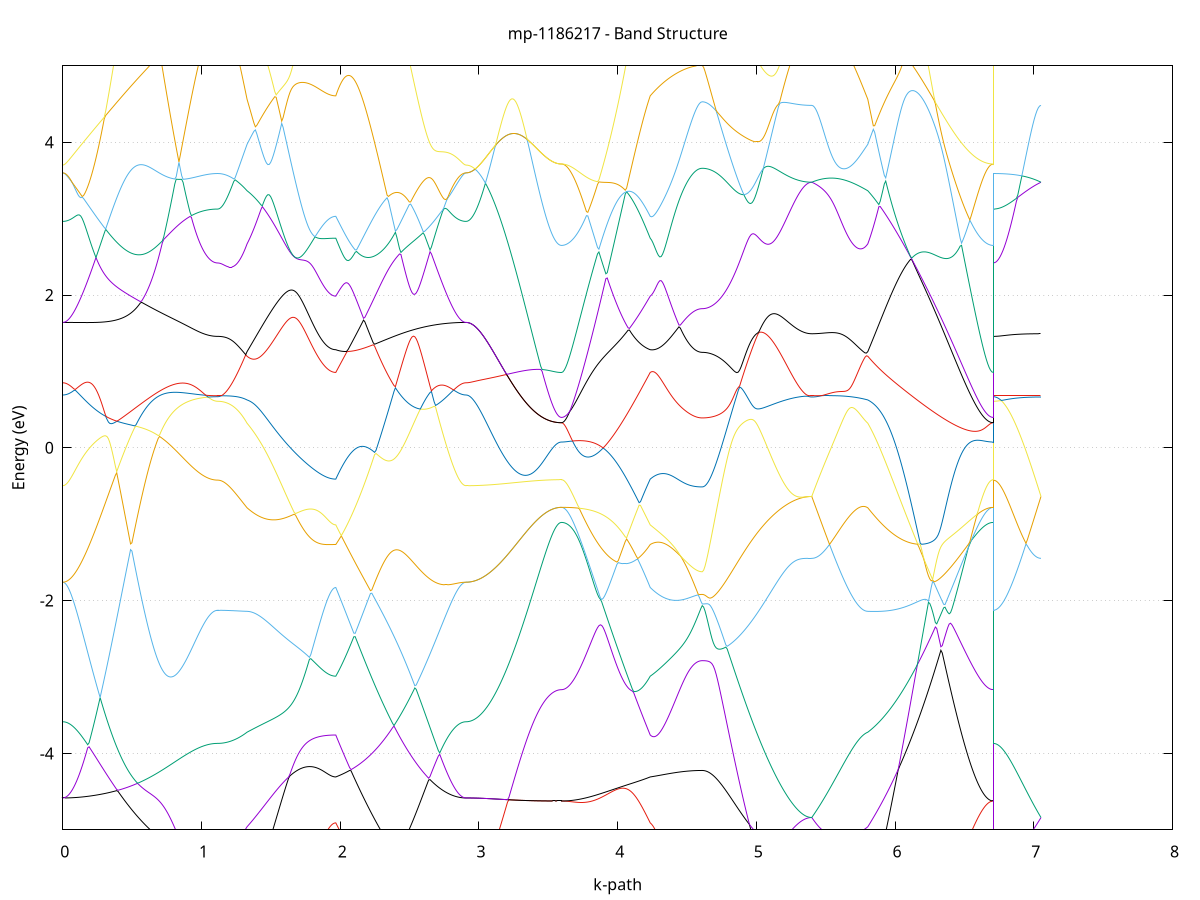 set title 'mp-1186217 - Band Structure'
set xlabel 'k-path'
set ylabel 'Energy (eV)'
set grid y
set yrange [-5:5]
set terminal png size 800,600
set output 'mp-1186217_bands_gnuplot.png'
plot '-' using 1:2 with lines notitle, '-' using 1:2 with lines notitle, '-' using 1:2 with lines notitle, '-' using 1:2 with lines notitle, '-' using 1:2 with lines notitle, '-' using 1:2 with lines notitle, '-' using 1:2 with lines notitle, '-' using 1:2 with lines notitle, '-' using 1:2 with lines notitle, '-' using 1:2 with lines notitle, '-' using 1:2 with lines notitle, '-' using 1:2 with lines notitle, '-' using 1:2 with lines notitle, '-' using 1:2 with lines notitle, '-' using 1:2 with lines notitle, '-' using 1:2 with lines notitle, '-' using 1:2 with lines notitle, '-' using 1:2 with lines notitle, '-' using 1:2 with lines notitle, '-' using 1:2 with lines notitle, '-' using 1:2 with lines notitle, '-' using 1:2 with lines notitle, '-' using 1:2 with lines notitle, '-' using 1:2 with lines notitle, '-' using 1:2 with lines notitle, '-' using 1:2 with lines notitle, '-' using 1:2 with lines notitle, '-' using 1:2 with lines notitle, '-' using 1:2 with lines notitle, '-' using 1:2 with lines notitle, '-' using 1:2 with lines notitle, '-' using 1:2 with lines notitle, '-' using 1:2 with lines notitle, '-' using 1:2 with lines notitle, '-' using 1:2 with lines notitle, '-' using 1:2 with lines notitle, '-' using 1:2 with lines notitle, '-' using 1:2 with lines notitle, '-' using 1:2 with lines notitle, '-' using 1:2 with lines notitle, '-' using 1:2 with lines notitle, '-' using 1:2 with lines notitle, '-' using 1:2 with lines notitle, '-' using 1:2 with lines notitle, '-' using 1:2 with lines notitle, '-' using 1:2 with lines notitle, '-' using 1:2 with lines notitle, '-' using 1:2 with lines notitle, '-' using 1:2 with lines notitle, '-' using 1:2 with lines notitle, '-' using 1:2 with lines notitle, '-' using 1:2 with lines notitle, '-' using 1:2 with lines notitle, '-' using 1:2 with lines notitle, '-' using 1:2 with lines notitle, '-' using 1:2 with lines notitle, '-' using 1:2 with lines notitle, '-' using 1:2 with lines notitle, '-' using 1:2 with lines notitle, '-' using 1:2 with lines notitle, '-' using 1:2 with lines notitle, '-' using 1:2 with lines notitle, '-' using 1:2 with lines notitle, '-' using 1:2 with lines notitle
0.000000 -31.852481
0.009969 -31.852481
0.019938 -31.852481
0.029907 -31.852581
0.039876 -31.852581
0.049845 -31.852681
0.059813 -31.852781
0.069782 -31.852881
0.079751 -31.852981
0.089720 -31.853081
0.099689 -31.853281
0.109658 -31.853381
0.119627 -31.853581
0.129596 -31.853781
0.139565 -31.853981
0.149534 -31.854181
0.159503 -31.854381
0.169471 -31.854681
0.179440 -31.854881
0.189409 -31.855181
0.199378 -31.855481
0.209347 -31.855781
0.219316 -31.856081
0.229285 -31.856381
0.239254 -31.856681
0.249223 -31.857081
0.259192 -31.857381
0.269161 -31.857781
0.279129 -31.858181
0.289098 -31.858581
0.299067 -31.858981
0.309036 -31.859381
0.319005 -31.859781
0.328974 -31.860181
0.338943 -31.860581
0.348912 -31.861081
0.358881 -31.861481
0.368850 -31.861981
0.378819 -31.862381
0.388787 -31.862881
0.398756 -31.863381
0.408725 -31.863781
0.418694 -31.864281
0.428663 -31.864781
0.438632 -31.865281
0.448601 -31.865781
0.458570 -31.866281
0.468539 -31.866781
0.478508 -31.867281
0.488476 -31.867781
0.498445 -31.868281
0.508414 -31.868781
0.518383 -31.869281
0.528352 -31.869881
0.538321 -31.870381
0.548290 -31.870881
0.558259 -31.871381
0.568228 -31.871881
0.578197 -31.872381
0.588166 -31.872881
0.598134 -31.873381
0.608103 -31.873881
0.618072 -31.874381
0.628041 -31.874881
0.638010 -31.875381
0.647979 -31.875881
0.657948 -31.876381
0.667917 -31.876881
0.677886 -31.877281
0.687855 -31.877781
0.697824 -31.878281
0.707792 -31.878681
0.717761 -31.879181
0.727730 -31.879581
0.737699 -31.879981
0.747668 -31.880481
0.757637 -31.880881
0.767606 -31.881281
0.777575 -31.881681
0.787544 -31.882081
0.797513 -31.882481
0.807482 -31.882881
0.817450 -31.883181
0.827419 -31.883581
0.837388 -31.883881
0.847357 -31.884281
0.857326 -31.884581
0.867295 -31.884881
0.877264 -31.885181
0.887233 -31.885481
0.897202 -31.885781
0.907171 -31.886081
0.917140 -31.886281
0.927108 -31.886581
0.937077 -31.886781
0.947046 -31.886981
0.957015 -31.887181
0.966984 -31.887381
0.976953 -31.887581
0.986922 -31.887781
0.996891 -31.887981
1.006860 -31.888081
1.016829 -31.888281
1.026798 -31.888381
1.036766 -31.888481
1.046735 -31.888581
1.056704 -31.888681
1.066673 -31.888781
1.076642 -31.888781
1.086611 -31.888881
1.096580 -31.888881
1.106549 -31.888881
1.116518 -31.888881
1.116518 -31.888881
1.126147 -31.888881
1.135776 -31.888881
1.145405 -31.888881
1.155034 -31.888781
1.164663 -31.888781
1.174292 -31.888681
1.183921 -31.888581
1.193550 -31.888481
1.203179 -31.888381
1.212808 -31.888281
1.222437 -31.888081
1.232066 -31.887981
1.241695 -31.887781
1.251324 -31.887581
1.260953 -31.887481
1.270582 -31.887281
1.280211 -31.887081
1.289840 -31.886781
1.299470 -31.886581
1.309099 -31.886281
1.318728 -31.886081
1.328357 -31.885781
1.328357 -31.885781
1.338352 -31.885681
1.348347 -31.885681
1.358343 -31.885681
1.368338 -31.885781
1.378334 -31.885881
1.388329 -31.885981
1.398324 -31.886081
1.408320 -31.886181
1.418315 -31.886281
1.428310 -31.886381
1.438306 -31.886481
1.448301 -31.886681
1.458297 -31.886781
1.468292 -31.886881
1.478287 -31.886981
1.488283 -31.887181
1.498278 -31.887281
1.508274 -31.887381
1.518269 -31.887581
1.528264 -31.887681
1.538260 -31.887881
1.548255 -31.887981
1.558250 -31.888181
1.568246 -31.888281
1.578241 -31.888381
1.588237 -31.888581
1.598232 -31.888681
1.608227 -31.888881
1.618223 -31.888981
1.628218 -31.889181
1.638213 -31.889281
1.648209 -31.889381
1.658204 -31.889581
1.668200 -31.889681
1.678195 -31.889781
1.688190 -31.889981
1.698186 -31.890081
1.708181 -31.890181
1.718177 -31.890281
1.728172 -31.890481
1.738167 -31.890581
1.748163 -31.890681
1.758158 -31.890781
1.768153 -31.890881
1.778149 -31.890981
1.788144 -31.891081
1.798140 -31.891181
1.808135 -31.891281
1.818130 -31.891381
1.828126 -31.891381
1.838121 -31.891481
1.848117 -31.891581
1.858112 -31.891581
1.868107 -31.891681
1.878103 -31.891681
1.888098 -31.891781
1.898093 -31.891781
1.908089 -31.891881
1.918084 -31.891881
1.928080 -31.891881
1.938075 -31.891881
1.948070 -31.891981
1.958066 -31.891981
1.968061 -31.891981
1.968061 -31.891981
1.978054 -31.892381
1.988046 -31.892881
1.998038 -31.893281
2.008031 -31.893581
2.018023 -31.893981
2.028016 -31.894281
2.038008 -31.894481
2.048001 -31.894781
2.057993 -31.894981
2.067986 -31.895181
2.077978 -31.895281
2.087970 -31.895381
2.097963 -31.895481
2.107955 -31.895481
2.117948 -31.895481
2.127940 -31.895481
2.137933 -31.895481
2.147925 -31.895381
2.157918 -31.895281
2.167910 -31.895081
2.177902 -31.894881
2.187895 -31.894681
2.197887 -31.894381
2.207880 -31.894081
2.217872 -31.893781
2.227865 -31.893481
2.237857 -31.893081
2.247850 -31.892681
2.257842 -31.892281
2.267835 -31.891781
2.277827 -31.891281
2.287819 -31.890781
2.297812 -31.890181
2.307804 -31.889581
2.317797 -31.889081
2.327789 -31.888381
2.337782 -31.887781
2.347774 -31.887081
2.357767 -31.886381
2.367759 -31.885681
2.377751 -31.884981
2.387744 -31.884281
2.397736 -31.883481
2.407729 -31.882681
2.417721 -31.881881
2.427714 -31.881081
2.437706 -31.880281
2.447699 -31.879481
2.457691 -31.878681
2.467683 -31.877781
2.477676 -31.876981
2.487668 -31.876181
2.497661 -31.875281
2.507653 -31.874481
2.517646 -31.873581
2.527638 -31.872681
2.537631 -31.871881
2.547623 -31.870981
2.557615 -31.870181
2.567608 -31.869381
2.577600 -31.868481
2.587593 -31.867681
2.597585 -31.866881
2.607578 -31.866081
2.617570 -31.865281
2.627563 -31.864481
2.637555 -31.863781
2.647547 -31.862981
2.657540 -31.862281
2.667532 -31.861581
2.677525 -31.860881
2.687517 -31.860181
2.697510 -31.859581
2.707502 -31.858981
2.717495 -31.858381
2.727487 -31.857781
2.737479 -31.857181
2.747472 -31.856681
2.757464 -31.856181
2.767457 -31.855781
2.777449 -31.855281
2.787442 -31.854881
2.797434 -31.854481
2.807427 -31.854181
2.817419 -31.853881
2.827412 -31.853581
2.837404 -31.853281
2.847396 -31.853081
2.857389 -31.852881
2.867381 -31.852781
2.877374 -31.852681
2.887366 -31.852581
2.897359 -31.852481
2.907351 -31.852481
2.907351 -31.852481
2.917319 -31.852481
2.927287 -31.852481
2.937255 -31.852481
2.947222 -31.852481
2.957190 -31.852481
2.967158 -31.852481
2.977126 -31.852481
2.987094 -31.852481
2.997062 -31.852481
3.007030 -31.852481
3.016997 -31.852481
3.026965 -31.852481
3.036933 -31.852581
3.046901 -31.852581
3.056869 -31.852581
3.066837 -31.852581
3.076805 -31.852581
3.086772 -31.852581
3.096740 -31.852581
3.106708 -31.852581
3.116676 -31.852581
3.126644 -31.852681
3.136612 -31.852681
3.146580 -31.852681
3.156547 -31.852681
3.166515 -31.852681
3.176483 -31.852681
3.186451 -31.852681
3.196419 -31.852781
3.206387 -31.852781
3.216354 -31.852781
3.226322 -31.852781
3.236290 -31.852781
3.246258 -31.852781
3.256226 -31.852781
3.266194 -31.852881
3.276162 -31.852881
3.286129 -31.852881
3.296097 -31.852881
3.306065 -31.852881
3.316033 -31.852881
3.326001 -31.852881
3.335969 -31.852981
3.345937 -31.852981
3.355904 -31.852981
3.365872 -31.852981
3.375840 -31.852981
3.385808 -31.852981
3.395776 -31.852981
3.405744 -31.853081
3.415712 -31.853081
3.425679 -31.853081
3.435647 -31.853081
3.445615 -31.853081
3.455583 -31.853081
3.465551 -31.853081
3.475519 -31.853081
3.485487 -31.853081
3.495454 -31.853081
3.505422 -31.853081
3.515390 -31.853081
3.525358 -31.853181
3.535326 -31.853181
3.545294 -31.853181
3.555261 -31.853181
3.565229 -31.853181
3.575197 -31.853181
3.585165 -31.853181
3.595133 -31.853181
3.595133 -31.853181
3.605128 -31.853181
3.615124 -31.853181
3.625119 -31.853281
3.635114 -31.853381
3.645110 -31.853581
3.655105 -31.853781
3.665101 -31.853981
3.675096 -31.854181
3.685091 -31.854481
3.695087 -31.854781
3.705082 -31.855181
3.715077 -31.855581
3.725073 -31.855981
3.735068 -31.856381
3.745064 -31.856881
3.755059 -31.857381
3.765054 -31.857881
3.775050 -31.858381
3.785045 -31.858981
3.795041 -31.859581
3.805036 -31.860181
3.815031 -31.860781
3.825027 -31.861481
3.835022 -31.862181
3.845017 -31.862881
3.855013 -31.863581
3.865008 -31.864281
3.875004 -31.865081
3.884999 -31.865881
3.894994 -31.866581
3.904990 -31.867381
3.914985 -31.868181
3.924981 -31.869081
3.934976 -31.869881
3.944971 -31.870681
3.954967 -31.871481
3.964962 -31.872381
3.974957 -31.873181
3.984953 -31.874081
3.994948 -31.874881
4.004944 -31.875681
4.014939 -31.876581
4.024934 -31.877381
4.034930 -31.878281
4.044925 -31.879081
4.054921 -31.879881
4.064916 -31.880681
4.074911 -31.881481
4.084907 -31.882281
4.094902 -31.883081
4.104897 -31.883781
4.114893 -31.884581
4.124888 -31.885281
4.134884 -31.885981
4.144879 -31.886681
4.154874 -31.887381
4.164870 -31.888081
4.174865 -31.888681
4.184860 -31.889281
4.194856 -31.889881
4.204851 -31.890381
4.214847 -31.890981
4.224842 -31.891481
4.234837 -31.891981
4.234837 -31.891981
4.244708 -31.892181
4.254579 -31.892281
4.264450 -31.892481
4.274321 -31.892681
4.284192 -31.892781
4.294063 -31.892981
4.303934 -31.893181
4.313805 -31.893281
4.323676 -31.893481
4.333547 -31.893581
4.343419 -31.893681
4.353290 -31.893881
4.363161 -31.893981
4.373032 -31.894081
4.382903 -31.894181
4.392774 -31.894281
4.402645 -31.894481
4.412516 -31.894581
4.422387 -31.894681
4.432258 -31.894681
4.442129 -31.894781
4.452000 -31.894881
4.461871 -31.894981
4.471742 -31.895081
4.481613 -31.895081
4.491484 -31.895181
4.501355 -31.895281
4.511226 -31.895281
4.521097 -31.895381
4.530968 -31.895381
4.540839 -31.895381
4.550710 -31.895481
4.560581 -31.895481
4.570452 -31.895481
4.580323 -31.895481
4.590194 -31.895581
4.600065 -31.895581
4.609936 -31.895581
4.609936 -31.895581
4.619929 -31.895581
4.629923 -31.895581
4.639917 -31.895481
4.649910 -31.895481
4.659904 -31.895481
4.669898 -31.895481
4.679891 -31.895381
4.689885 -31.895381
4.699879 -31.895281
4.709872 -31.895281
4.719866 -31.895181
4.729859 -31.895181
4.739853 -31.895081
4.749847 -31.894981
4.759840 -31.894881
4.769834 -31.894881
4.779828 -31.894781
4.789821 -31.894681
4.799815 -31.894581
4.809809 -31.894481
4.819802 -31.894381
4.829796 -31.894281
4.839789 -31.894181
4.849783 -31.893981
4.859777 -31.893881
4.869770 -31.893781
4.879764 -31.893681
4.889758 -31.893481
4.899751 -31.893381
4.909745 -31.893281
4.919739 -31.893081
4.929732 -31.892981
4.939726 -31.892881
4.949719 -31.892681
4.959713 -31.892581
4.969707 -31.892381
4.979700 -31.892281
4.989694 -31.892181
4.999688 -31.891981
5.009681 -31.891881
5.019675 -31.891681
5.029668 -31.891581
5.039662 -31.891381
5.049656 -31.891281
5.059649 -31.891081
5.069643 -31.890981
5.079637 -31.890881
5.089630 -31.890681
5.099624 -31.890581
5.109618 -31.890481
5.119611 -31.890281
5.129605 -31.890181
5.139599 -31.890081
5.149592 -31.889981
5.159586 -31.889781
5.169579 -31.889681
5.179573 -31.889581
5.189567 -31.889481
5.199560 -31.889381
5.209554 -31.889281
5.219548 -31.889181
5.229541 -31.889081
5.239535 -31.888981
5.249529 -31.888881
5.259522 -31.888781
5.269516 -31.888781
5.279509 -31.888681
5.289503 -31.888581
5.299497 -31.888581
5.309490 -31.888481
5.319484 -31.888481
5.329478 -31.888381
5.339471 -31.888381
5.349465 -31.888381
5.359458 -31.888281
5.369452 -31.888281
5.379446 -31.888281
5.389439 -31.888281
5.399433 -31.888281
5.399433 -31.888281
5.409284 -31.888281
5.419136 -31.888281
5.428987 -31.888381
5.438838 -31.888381
5.448689 -31.888381
5.458541 -31.888381
5.468392 -31.888381
5.478243 -31.888381
5.488094 -31.888381
5.497946 -31.888281
5.507797 -31.888281
5.517648 -31.888281
5.527499 -31.888281
5.537351 -31.888281
5.547202 -31.888181
5.557053 -31.888181
5.566905 -31.888081
5.576756 -31.888081
5.586607 -31.887981
5.596458 -31.887981
5.606310 -31.887881
5.616161 -31.887881
5.626012 -31.887781
5.635863 -31.887681
5.645715 -31.887581
5.655566 -31.887581
5.665417 -31.887481
5.675268 -31.887381
5.685120 -31.887281
5.694971 -31.887181
5.704822 -31.887081
5.714673 -31.886981
5.724525 -31.886881
5.734376 -31.886781
5.744227 -31.886581
5.754079 -31.886481
5.763930 -31.886381
5.773781 -31.886181
5.783632 -31.886081
5.793484 -31.885981
5.803335 -31.885781
5.803335 -31.885781
5.813276 -31.885481
5.823218 -31.885181
5.833159 -31.884881
5.843101 -31.884581
5.853042 -31.884281
5.862984 -31.883881
5.872926 -31.883581
5.882867 -31.883181
5.892809 -31.882781
5.902750 -31.882481
5.912692 -31.882081
5.922633 -31.881681
5.932575 -31.881281
5.942516 -31.880881
5.952458 -31.880381
5.962399 -31.879981
5.972341 -31.879581
5.982282 -31.879081
5.992224 -31.878681
6.002165 -31.878181
6.012107 -31.877781
6.022048 -31.877281
6.031990 -31.876781
6.041931 -31.876281
6.051873 -31.875881
6.061814 -31.875381
6.071756 -31.874881
6.081698 -31.874381
6.091639 -31.873881
6.101581 -31.873381
6.111522 -31.872881
6.121464 -31.872381
6.131405 -31.871981
6.141347 -31.871481
6.151288 -31.870981
6.161230 -31.870481
6.171171 -31.869981
6.181113 -31.869481
6.191054 -31.869081
6.200996 -31.868581
6.210937 -31.868081
6.220879 -31.867581
6.230820 -31.867081
6.240762 -31.866681
6.250703 -31.866181
6.260645 -31.865681
6.270587 -31.865181
6.280528 -31.864781
6.290470 -31.864281
6.300411 -31.863881
6.310353 -31.863381
6.320294 -31.862981
6.330236 -31.862481
6.340177 -31.862081
6.350119 -31.861681
6.360060 -31.861181
6.370002 -31.860781
6.379943 -31.860381
6.389885 -31.859981
6.399826 -31.859581
6.409768 -31.859281
6.419709 -31.858881
6.429651 -31.858481
6.439592 -31.858181
6.449534 -31.857781
6.459475 -31.857481
6.469417 -31.857181
6.479359 -31.856881
6.489300 -31.856581
6.499242 -31.856281
6.509183 -31.855981
6.519125 -31.855681
6.529066 -31.855481
6.539008 -31.855181
6.548949 -31.854981
6.558891 -31.854781
6.568832 -31.854581
6.578774 -31.854381
6.588715 -31.854181
6.598657 -31.853981
6.608598 -31.853881
6.618540 -31.853781
6.628481 -31.853581
6.638423 -31.853481
6.648364 -31.853381
6.658306 -31.853381
6.668248 -31.853281
6.678189 -31.853181
6.688131 -31.853181
6.698072 -31.853181
6.708014 -31.853181
6.708014 -31.888881
6.717839 -31.888881
6.727665 -31.888881
6.737490 -31.888881
6.747315 -31.888881
6.757141 -31.888881
6.766966 -31.888881
6.776792 -31.888881
6.786617 -31.888881
6.796443 -31.888881
6.806268 -31.888881
6.816094 -31.888881
6.825919 -31.888781
6.835745 -31.888781
6.845570 -31.888781
6.855395 -31.888781
6.865221 -31.888781
6.875046 -31.888781
6.884872 -31.888681
6.894697 -31.888681
6.904523 -31.888681
6.914348 -31.888681
6.924174 -31.888581
6.933999 -31.888581
6.943825 -31.888581
6.953650 -31.888581
6.963475 -31.888481
6.973301 -31.888481
6.983126 -31.888481
6.992952 -31.888481
7.002777 -31.888381
7.012603 -31.888381
7.022428 -31.888381
7.032254 -31.888381
7.042079 -31.888281
7.051905 -31.888281
e
0.000000 -31.852481
0.009969 -31.852481
0.019938 -31.852481
0.029907 -31.852581
0.039876 -31.852581
0.049845 -31.852681
0.059813 -31.852681
0.069782 -31.852781
0.079751 -31.852881
0.089720 -31.853081
0.099689 -31.853181
0.109658 -31.853281
0.119627 -31.853481
0.129596 -31.853581
0.139565 -31.853781
0.149534 -31.853981
0.159503 -31.854181
0.169471 -31.854481
0.179440 -31.854681
0.189409 -31.854881
0.199378 -31.855181
0.209347 -31.855381
0.219316 -31.855681
0.229285 -31.855981
0.239254 -31.856281
0.249223 -31.856581
0.259192 -31.856881
0.269161 -31.857281
0.279129 -31.857581
0.289098 -31.857981
0.299067 -31.858281
0.309036 -31.858681
0.319005 -31.859081
0.328974 -31.859481
0.338943 -31.859881
0.348912 -31.860281
0.358881 -31.860681
0.368850 -31.861081
0.378819 -31.861481
0.388787 -31.861981
0.398756 -31.862381
0.408725 -31.862881
0.418694 -31.863281
0.428663 -31.863781
0.438632 -31.864181
0.448601 -31.864681
0.458570 -31.865181
0.468539 -31.865581
0.478508 -31.866081
0.488476 -31.866581
0.498445 -31.867081
0.508414 -31.867581
0.518383 -31.868081
0.528352 -31.868581
0.538321 -31.868981
0.548290 -31.869481
0.558259 -31.869981
0.568228 -31.870481
0.578197 -31.870981
0.588166 -31.871481
0.598134 -31.871981
0.608103 -31.872481
0.618072 -31.872981
0.628041 -31.873481
0.638010 -31.873981
0.647979 -31.874381
0.657948 -31.874881
0.667917 -31.875381
0.677886 -31.875781
0.687855 -31.876281
0.697824 -31.876781
0.707792 -31.877181
0.717761 -31.877681
0.727730 -31.878081
0.737699 -31.878581
0.747668 -31.878981
0.757637 -31.879381
0.767606 -31.879781
0.777575 -31.880181
0.787544 -31.880581
0.797513 -31.880981
0.807482 -31.881381
0.817450 -31.881781
0.827419 -31.882081
0.837388 -31.882481
0.847357 -31.882781
0.857326 -31.883181
0.867295 -31.883481
0.877264 -31.883781
0.887233 -31.884081
0.897202 -31.884381
0.907171 -31.884681
0.917140 -31.884981
0.927108 -31.885181
0.937077 -31.885481
0.947046 -31.885681
0.957015 -31.885881
0.966984 -31.886081
0.976953 -31.886281
0.986922 -31.886481
0.996891 -31.886681
1.006860 -31.886781
1.016829 -31.886981
1.026798 -31.887081
1.036766 -31.887181
1.046735 -31.887281
1.056704 -31.887381
1.066673 -31.887481
1.076642 -31.887581
1.086611 -31.887581
1.096580 -31.887581
1.106549 -31.887681
1.116518 -31.887681
1.116518 -31.887681
1.126147 -31.887681
1.135776 -31.887681
1.145405 -31.887581
1.155034 -31.887581
1.164663 -31.887481
1.174292 -31.887481
1.183921 -31.887381
1.193550 -31.887281
1.203179 -31.887181
1.212808 -31.887081
1.222437 -31.886981
1.232066 -31.886781
1.241695 -31.886681
1.251324 -31.886481
1.260953 -31.886381
1.270582 -31.886181
1.280211 -31.885981
1.289840 -31.885781
1.299470 -31.885581
1.309099 -31.885381
1.318728 -31.885081
1.328357 -31.884881
1.328357 -31.884881
1.338352 -31.884581
1.348347 -31.884181
1.358343 -31.883781
1.368338 -31.883181
1.378334 -31.882681
1.388329 -31.882081
1.398324 -31.881481
1.408320 -31.880781
1.418315 -31.880181
1.428310 -31.879481
1.438306 -31.878781
1.448301 -31.878081
1.458297 -31.877281
1.468292 -31.876581
1.478287 -31.875781
1.488283 -31.874981
1.498278 -31.874281
1.508274 -31.873481
1.518269 -31.872681
1.528264 -31.871781
1.538260 -31.870981
1.548255 -31.870181
1.558250 -31.869381
1.568246 -31.868581
1.578241 -31.867681
1.588237 -31.866881
1.598232 -31.866081
1.608227 -31.865181
1.618223 -31.864381
1.628218 -31.863581
1.638213 -31.862781
1.648209 -31.861981
1.658204 -31.861181
1.668200 -31.860381
1.678195 -31.859681
1.688190 -31.858881
1.698186 -31.858181
1.708181 -31.857381
1.718177 -31.856681
1.728172 -31.855981
1.738167 -31.855381
1.748163 -31.854681
1.758158 -31.854081
1.768153 -31.853481
1.778149 -31.852881
1.788144 -31.852281
1.798140 -31.851781
1.808135 -31.851281
1.818130 -31.850781
1.828126 -31.850381
1.838121 -31.849881
1.848117 -31.849481
1.858112 -31.849181
1.868107 -31.848781
1.878103 -31.848481
1.888098 -31.848281
1.898093 -31.847981
1.908089 -31.847781
1.918084 -31.847581
1.928080 -31.847481
1.938075 -31.847281
1.948070 -31.847281
1.958066 -31.847181
1.968061 -31.847181
1.968061 -31.847181
1.978054 -31.847081
1.988046 -31.847081
1.998038 -31.846981
2.008031 -31.846881
2.018023 -31.846881
2.028016 -31.846781
2.038008 -31.846781
2.048001 -31.846681
2.057993 -31.846681
2.067986 -31.846681
2.077978 -31.846581
2.087970 -31.846581
2.097963 -31.846581
2.107955 -31.846581
2.117948 -31.846581
2.127940 -31.846581
2.137933 -31.846581
2.147925 -31.846581
2.157918 -31.846581
2.167910 -31.846581
2.177902 -31.846581
2.187895 -31.846581
2.197887 -31.846681
2.207880 -31.846681
2.217872 -31.846681
2.227865 -31.846781
2.237857 -31.846781
2.247850 -31.846881
2.257842 -31.846881
2.267835 -31.846981
2.277827 -31.847081
2.287819 -31.847081
2.297812 -31.847181
2.307804 -31.847281
2.317797 -31.847381
2.327789 -31.847481
2.337782 -31.847481
2.347774 -31.847581
2.357767 -31.847681
2.367759 -31.847781
2.377751 -31.847881
2.387744 -31.847981
2.397736 -31.848081
2.407729 -31.848181
2.417721 -31.848381
2.427714 -31.848481
2.437706 -31.848581
2.447699 -31.848681
2.457691 -31.848781
2.467683 -31.848881
2.477676 -31.848981
2.487668 -31.849181
2.497661 -31.849281
2.507653 -31.849381
2.517646 -31.849481
2.527638 -31.849581
2.537631 -31.849781
2.547623 -31.849881
2.557615 -31.849981
2.567608 -31.850081
2.577600 -31.850181
2.587593 -31.850381
2.597585 -31.850481
2.607578 -31.850581
2.617570 -31.850681
2.627563 -31.850781
2.637555 -31.850881
2.647547 -31.850981
2.657540 -31.851081
2.667532 -31.851181
2.677525 -31.851281
2.687517 -31.851381
2.697510 -31.851481
2.707502 -31.851581
2.717495 -31.851681
2.727487 -31.851781
2.737479 -31.851781
2.747472 -31.851881
2.757464 -31.851981
2.767457 -31.851981
2.777449 -31.852081
2.787442 -31.852181
2.797434 -31.852181
2.807427 -31.852281
2.817419 -31.852281
2.827412 -31.852281
2.837404 -31.852381
2.847396 -31.852381
2.857389 -31.852381
2.867381 -31.852481
2.877374 -31.852481
2.887366 -31.852481
2.897359 -31.852481
2.907351 -31.852481
2.907351 -31.852481
2.917319 -31.852481
2.927287 -31.852481
2.937255 -31.852481
2.947222 -31.852481
2.957190 -31.852481
2.967158 -31.852481
2.977126 -31.852481
2.987094 -31.852481
2.997062 -31.852481
3.007030 -31.852481
3.016997 -31.852481
3.026965 -31.852481
3.036933 -31.852581
3.046901 -31.852581
3.056869 -31.852581
3.066837 -31.852581
3.076805 -31.852581
3.086772 -31.852581
3.096740 -31.852581
3.106708 -31.852581
3.116676 -31.852581
3.126644 -31.852681
3.136612 -31.852681
3.146580 -31.852681
3.156547 -31.852681
3.166515 -31.852681
3.176483 -31.852681
3.186451 -31.852681
3.196419 -31.852781
3.206387 -31.852781
3.216354 -31.852781
3.226322 -31.852781
3.236290 -31.852781
3.246258 -31.852781
3.256226 -31.852781
3.266194 -31.852881
3.276162 -31.852881
3.286129 -31.852881
3.296097 -31.852881
3.306065 -31.852881
3.316033 -31.852881
3.326001 -31.852881
3.335969 -31.852981
3.345937 -31.852981
3.355904 -31.852981
3.365872 -31.852981
3.375840 -31.852981
3.385808 -31.852981
3.395776 -31.852981
3.405744 -31.853081
3.415712 -31.853081
3.425679 -31.853081
3.435647 -31.853081
3.445615 -31.853081
3.455583 -31.853081
3.465551 -31.853081
3.475519 -31.853081
3.485487 -31.853081
3.495454 -31.853081
3.505422 -31.853081
3.515390 -31.853081
3.525358 -31.853181
3.535326 -31.853181
3.545294 -31.853181
3.555261 -31.853181
3.565229 -31.853181
3.575197 -31.853181
3.585165 -31.853181
3.595133 -31.853181
3.595133 -31.853181
3.605128 -31.853181
3.615124 -31.853181
3.625119 -31.853081
3.635114 -31.853081
3.645110 -31.853081
3.655105 -31.853081
3.665101 -31.852981
3.675096 -31.852981
3.685091 -31.852981
3.695087 -31.852881
3.705082 -31.852881
3.715077 -31.852781
3.725073 -31.852681
3.735068 -31.852681
3.745064 -31.852581
3.755059 -31.852481
3.765054 -31.852481
3.775050 -31.852381
3.785045 -31.852281
3.795041 -31.852181
3.805036 -31.852081
3.815031 -31.851981
3.825027 -31.851881
3.835022 -31.851781
3.845017 -31.851681
3.855013 -31.851581
3.865008 -31.851481
3.875004 -31.851381
3.884999 -31.851281
3.894994 -31.851081
3.904990 -31.850981
3.914985 -31.850881
3.924981 -31.850781
3.934976 -31.850581
3.944971 -31.850481
3.954967 -31.850381
3.964962 -31.850281
3.974957 -31.850081
3.984953 -31.849981
3.994948 -31.849881
4.004944 -31.849681
4.014939 -31.849581
4.024934 -31.849481
4.034930 -31.849381
4.044925 -31.849181
4.054921 -31.849081
4.064916 -31.848981
4.074911 -31.848781
4.084907 -31.848681
4.094902 -31.848581
4.104897 -31.848481
4.114893 -31.848381
4.124888 -31.848281
4.134884 -31.848081
4.144879 -31.847981
4.154874 -31.847881
4.164870 -31.847781
4.174865 -31.847681
4.184860 -31.847581
4.194856 -31.847481
4.204851 -31.847381
4.214847 -31.847381
4.224842 -31.847281
4.234837 -31.847181
4.234837 -31.847181
4.244708 -31.847181
4.254579 -31.847081
4.264450 -31.847081
4.274321 -31.847081
4.284192 -31.847081
4.294063 -31.846981
4.303934 -31.846981
4.313805 -31.846981
4.323676 -31.846881
4.333547 -31.846881
4.343419 -31.846881
4.353290 -31.846881
4.363161 -31.846881
4.373032 -31.846781
4.382903 -31.846781
4.392774 -31.846781
4.402645 -31.846781
4.412516 -31.846681
4.422387 -31.846681
4.432258 -31.846681
4.442129 -31.846681
4.452000 -31.846681
4.461871 -31.846681
4.471742 -31.846681
4.481613 -31.846581
4.491484 -31.846581
4.501355 -31.846581
4.511226 -31.846581
4.521097 -31.846581
4.530968 -31.846581
4.540839 -31.846581
4.550710 -31.846581
4.560581 -31.846581
4.570452 -31.846581
4.580323 -31.846581
4.590194 -31.846581
4.600065 -31.846581
4.609936 -31.846581
4.609936 -31.846581
4.619929 -31.846581
4.629923 -31.846581
4.639917 -31.846681
4.649910 -31.846781
4.659904 -31.846981
4.669898 -31.847181
4.679891 -31.847381
4.689885 -31.847581
4.699879 -31.847881
4.709872 -31.848181
4.719866 -31.848481
4.729859 -31.848881
4.739853 -31.849281
4.749847 -31.849681
4.759840 -31.850181
4.769834 -31.850681
4.779828 -31.851181
4.789821 -31.851681
4.799815 -31.852281
4.809809 -31.852781
4.819802 -31.853481
4.829796 -31.854081
4.839789 -31.854681
4.849783 -31.855381
4.859777 -31.856081
4.869770 -31.856781
4.879764 -31.857481
4.889758 -31.858281
4.899751 -31.858981
4.909745 -31.859781
4.919739 -31.860581
4.929732 -31.861281
4.939726 -31.862081
4.949719 -31.862981
4.959713 -31.863781
4.969707 -31.864581
4.979700 -31.865381
4.989694 -31.866181
4.999688 -31.867081
5.009681 -31.867881
5.019675 -31.868681
5.029668 -31.869581
5.039662 -31.870381
5.049656 -31.871181
5.059649 -31.871981
5.069643 -31.872781
5.079637 -31.873581
5.089630 -31.874381
5.099624 -31.875181
5.109618 -31.875881
5.119611 -31.876681
5.129605 -31.877381
5.139599 -31.878081
5.149592 -31.878781
5.159586 -31.879481
5.169579 -31.880181
5.179573 -31.880781
5.189567 -31.881481
5.199560 -31.882081
5.209554 -31.882581
5.219548 -31.883181
5.229541 -31.883681
5.239535 -31.884181
5.249529 -31.884681
5.259522 -31.885181
5.269516 -31.885581
5.279509 -31.885981
5.289503 -31.886281
5.299497 -31.886681
5.309490 -31.886981
5.319484 -31.887281
5.329478 -31.887481
5.339471 -31.887681
5.349465 -31.887881
5.359458 -31.887981
5.369452 -31.888181
5.379446 -31.888181
5.389439 -31.888281
5.399433 -31.888281
5.399433 -31.888281
5.409284 -31.888281
5.419136 -31.888181
5.428987 -31.888181
5.438838 -31.888181
5.448689 -31.888081
5.458541 -31.888081
5.468392 -31.888081
5.478243 -31.887981
5.488094 -31.887981
5.497946 -31.887881
5.507797 -31.887781
5.517648 -31.887781
5.527499 -31.887681
5.537351 -31.887581
5.547202 -31.887581
5.557053 -31.887481
5.566905 -31.887381
5.576756 -31.887381
5.586607 -31.887281
5.596458 -31.887181
5.606310 -31.887081
5.616161 -31.886981
5.626012 -31.886881
5.635863 -31.886781
5.645715 -31.886681
5.655566 -31.886581
5.665417 -31.886481
5.675268 -31.886381
5.685120 -31.886281
5.694971 -31.886181
5.704822 -31.886081
5.714673 -31.885981
5.724525 -31.885881
5.734376 -31.885781
5.744227 -31.885681
5.754079 -31.885481
5.763930 -31.885381
5.773781 -31.885281
5.783632 -31.885181
5.793484 -31.884981
5.803335 -31.884881
5.803335 -31.884881
5.813276 -31.884581
5.823218 -31.884381
5.833159 -31.884081
5.843101 -31.883781
5.853042 -31.883481
5.862984 -31.883181
5.872926 -31.882881
5.882867 -31.882481
5.892809 -31.882181
5.902750 -31.881781
5.912692 -31.881481
5.922633 -31.881081
5.932575 -31.880781
5.942516 -31.880381
5.952458 -31.879981
5.962399 -31.879581
5.972341 -31.879181
5.982282 -31.878781
5.992224 -31.878281
6.002165 -31.877881
6.012107 -31.877481
6.022048 -31.877081
6.031990 -31.876581
6.041931 -31.876181
6.051873 -31.875681
6.061814 -31.875281
6.071756 -31.874781
6.081698 -31.874281
6.091639 -31.873881
6.101581 -31.873381
6.111522 -31.872881
6.121464 -31.872381
6.131405 -31.871881
6.141347 -31.871381
6.151288 -31.870881
6.161230 -31.870381
6.171171 -31.869881
6.181113 -31.869381
6.191054 -31.868881
6.200996 -31.868381
6.210937 -31.867881
6.220879 -31.867381
6.230820 -31.866981
6.240762 -31.866481
6.250703 -31.865981
6.260645 -31.865481
6.270587 -31.864981
6.280528 -31.864581
6.290470 -31.864081
6.300411 -31.863581
6.310353 -31.863181
6.320294 -31.862781
6.330236 -31.862281
6.340177 -31.861881
6.350119 -31.861481
6.360060 -31.860981
6.370002 -31.860581
6.379943 -31.860181
6.389885 -31.859781
6.399826 -31.859381
6.409768 -31.859081
6.419709 -31.858681
6.429651 -31.858381
6.439592 -31.857981
6.449534 -31.857681
6.459475 -31.857281
6.469417 -31.856981
6.479359 -31.856681
6.489300 -31.856381
6.499242 -31.856181
6.509183 -31.855881
6.519125 -31.855581
6.529066 -31.855381
6.539008 -31.855081
6.548949 -31.854881
6.558891 -31.854681
6.568832 -31.854481
6.578774 -31.854281
6.588715 -31.854181
6.598657 -31.853981
6.608598 -31.853881
6.618540 -31.853681
6.628481 -31.853581
6.638423 -31.853481
6.648364 -31.853381
6.658306 -31.853281
6.668248 -31.853281
6.678189 -31.853181
6.688131 -31.853181
6.698072 -31.853181
6.708014 -31.853181
6.708014 -31.887681
6.717839 -31.887681
6.727665 -31.887681
6.737490 -31.887681
6.747315 -31.887681
6.757141 -31.887681
6.766966 -31.887681
6.776792 -31.887681
6.786617 -31.887681
6.796443 -31.887681
6.806268 -31.887681
6.816094 -31.887681
6.825919 -31.887781
6.835745 -31.887781
6.845570 -31.887781
6.855395 -31.887781
6.865221 -31.887781
6.875046 -31.887781
6.884872 -31.887881
6.894697 -31.887881
6.904523 -31.887881
6.914348 -31.887881
6.924174 -31.887981
6.933999 -31.887981
6.943825 -31.887981
6.953650 -31.887981
6.963475 -31.888081
6.973301 -31.888081
6.983126 -31.888081
6.992952 -31.888081
7.002777 -31.888181
7.012603 -31.888181
7.022428 -31.888181
7.032254 -31.888181
7.042079 -31.888281
7.051905 -31.888281
e
0.000000 -31.799581
0.009969 -31.799581
0.019938 -31.799581
0.029907 -31.799581
0.039876 -31.799581
0.049845 -31.799581
0.059813 -31.799481
0.069782 -31.799481
0.079751 -31.799481
0.089720 -31.799481
0.099689 -31.799381
0.109658 -31.799381
0.119627 -31.799381
0.129596 -31.799281
0.139565 -31.799281
0.149534 -31.799281
0.159503 -31.799181
0.169471 -31.799181
0.179440 -31.799081
0.189409 -31.799081
0.199378 -31.798981
0.209347 -31.798981
0.219316 -31.798881
0.229285 -31.798881
0.239254 -31.798781
0.249223 -31.798681
0.259192 -31.798681
0.269161 -31.798581
0.279129 -31.798481
0.289098 -31.798481
0.299067 -31.798381
0.309036 -31.798281
0.319005 -31.798181
0.328974 -31.798181
0.338943 -31.798081
0.348912 -31.797981
0.358881 -31.797881
0.368850 -31.797781
0.378819 -31.797681
0.388787 -31.797581
0.398756 -31.797581
0.408725 -31.797481
0.418694 -31.797381
0.428663 -31.797281
0.438632 -31.797181
0.448601 -31.797081
0.458570 -31.796981
0.468539 -31.796881
0.478508 -31.796781
0.488476 -31.796681
0.498445 -31.796581
0.508414 -31.796481
0.518383 -31.796381
0.528352 -31.796281
0.538321 -31.796181
0.548290 -31.796181
0.558259 -31.796081
0.568228 -31.795981
0.578197 -31.795881
0.588166 -31.795781
0.598134 -31.795681
0.608103 -31.795581
0.618072 -31.795481
0.628041 -31.795381
0.638010 -31.795281
0.647979 -31.795181
0.657948 -31.795081
0.667917 -31.794981
0.677886 -31.794881
0.687855 -31.794881
0.697824 -31.794781
0.707792 -31.794681
0.717761 -31.794581
0.727730 -31.794481
0.737699 -31.794381
0.747668 -31.794281
0.757637 -31.794281
0.767606 -31.794181
0.777575 -31.794081
0.787544 -31.793981
0.797513 -31.793981
0.807482 -31.793881
0.817450 -31.793781
0.827419 -31.793781
0.837388 -31.793681
0.847357 -31.793581
0.857326 -31.793581
0.867295 -31.793481
0.877264 -31.793381
0.887233 -31.793381
0.897202 -31.793281
0.907171 -31.793281
0.917140 -31.793181
0.927108 -31.793181
0.937077 -31.793081
0.947046 -31.793081
0.957015 -31.793081
0.966984 -31.792981
0.976953 -31.792981
0.986922 -31.792981
0.996891 -31.792881
1.006860 -31.792881
1.016829 -31.792881
1.026798 -31.792781
1.036766 -31.792781
1.046735 -31.792781
1.056704 -31.792781
1.066673 -31.792781
1.076642 -31.792781
1.086611 -31.792781
1.096580 -31.792681
1.106549 -31.792681
1.116518 -31.792681
1.116518 -31.792681
1.126147 -31.792681
1.135776 -31.792781
1.145405 -31.792781
1.155034 -31.792781
1.164663 -31.792781
1.174292 -31.792781
1.183921 -31.792881
1.193550 -31.792881
1.203179 -31.792881
1.212808 -31.792981
1.222437 -31.792981
1.232066 -31.793081
1.241695 -31.793081
1.251324 -31.793181
1.260953 -31.793181
1.270582 -31.793281
1.280211 -31.793381
1.289840 -31.793481
1.299470 -31.793481
1.309099 -31.793581
1.318728 -31.793681
1.328357 -31.793781
1.328357 -31.793781
1.338352 -31.793881
1.348347 -31.793881
1.358343 -31.793981
1.368338 -31.794081
1.378334 -31.794181
1.388329 -31.794281
1.398324 -31.794281
1.408320 -31.794381
1.418315 -31.794481
1.428310 -31.794581
1.438306 -31.794681
1.448301 -31.794781
1.458297 -31.794881
1.468292 -31.794981
1.478287 -31.795081
1.488283 -31.795181
1.498278 -31.795281
1.508274 -31.795381
1.518269 -31.795481
1.528264 -31.795581
1.538260 -31.795681
1.548255 -31.795781
1.558250 -31.795881
1.568246 -31.795981
1.578241 -31.796081
1.588237 -31.796181
1.598232 -31.796281
1.608227 -31.796381
1.618223 -31.796481
1.628218 -31.796581
1.638213 -31.796681
1.648209 -31.796781
1.658204 -31.796881
1.668200 -31.796981
1.678195 -31.797081
1.688190 -31.797181
1.698186 -31.797281
1.708181 -31.797381
1.718177 -31.797481
1.728172 -31.797581
1.738167 -31.797681
1.748163 -31.797681
1.758158 -31.797781
1.768153 -31.797881
1.778149 -31.797981
1.788144 -31.797981
1.798140 -31.798081
1.808135 -31.798181
1.818130 -31.798181
1.828126 -31.798281
1.838121 -31.798281
1.848117 -31.798381
1.858112 -31.798381
1.868107 -31.798481
1.878103 -31.798481
1.888098 -31.798481
1.898093 -31.798581
1.908089 -31.798581
1.918084 -31.798581
1.928080 -31.798581
1.938075 -31.798581
1.948070 -31.798581
1.958066 -31.798681
1.968061 -31.798681
1.968061 -31.798681
1.978054 -31.798481
1.988046 -31.798381
1.998038 -31.798281
2.008031 -31.798181
2.018023 -31.798081
2.028016 -31.797981
2.038008 -31.797981
2.048001 -31.797881
2.057993 -31.797781
2.067986 -31.797681
2.077978 -31.797581
2.087970 -31.797581
2.097963 -31.797481
2.107955 -31.797381
2.117948 -31.797381
2.127940 -31.797281
2.137933 -31.797281
2.147925 -31.797181
2.157918 -31.797181
2.167910 -31.797081
2.177902 -31.797081
2.187895 -31.797081
2.197887 -31.796981
2.207880 -31.796981
2.217872 -31.796981
2.227865 -31.796981
2.237857 -31.796981
2.247850 -31.796981
2.257842 -31.796981
2.267835 -31.796981
2.277827 -31.796981
2.287819 -31.796981
2.297812 -31.796981
2.307804 -31.796981
2.317797 -31.796981
2.327789 -31.796981
2.337782 -31.797081
2.347774 -31.797081
2.357767 -31.797081
2.367759 -31.797181
2.377751 -31.797181
2.387744 -31.797181
2.397736 -31.797281
2.407729 -31.797281
2.417721 -31.797381
2.427714 -31.797381
2.437706 -31.797481
2.447699 -31.797481
2.457691 -31.797581
2.467683 -31.797581
2.477676 -31.797681
2.487668 -31.797681
2.497661 -31.797781
2.507653 -31.797881
2.517646 -31.797881
2.527638 -31.797981
2.537631 -31.797981
2.547623 -31.798081
2.557615 -31.798181
2.567608 -31.798181
2.577600 -31.798281
2.587593 -31.798381
2.597585 -31.798381
2.607578 -31.798481
2.617570 -31.798481
2.627563 -31.798581
2.637555 -31.798681
2.647547 -31.798681
2.657540 -31.798781
2.667532 -31.798781
2.677525 -31.798881
2.687517 -31.798881
2.697510 -31.798981
2.707502 -31.798981
2.717495 -31.799081
2.727487 -31.799081
2.737479 -31.799181
2.747472 -31.799181
2.757464 -31.799281
2.767457 -31.799281
2.777449 -31.799381
2.787442 -31.799381
2.797434 -31.799381
2.807427 -31.799381
2.817419 -31.799481
2.827412 -31.799481
2.837404 -31.799481
2.847396 -31.799481
2.857389 -31.799581
2.867381 -31.799581
2.877374 -31.799581
2.887366 -31.799581
2.897359 -31.799581
2.907351 -31.799581
2.907351 -31.799581
2.917319 -31.799581
2.927287 -31.799581
2.937255 -31.799581
2.947222 -31.799581
2.957190 -31.799681
2.967158 -31.799681
2.977126 -31.799681
2.987094 -31.799781
2.997062 -31.799781
3.007030 -31.799881
3.016997 -31.799881
3.026965 -31.799981
3.036933 -31.800081
3.046901 -31.800181
3.056869 -31.800181
3.066837 -31.800281
3.076805 -31.800381
3.086772 -31.800481
3.096740 -31.800581
3.106708 -31.800681
3.116676 -31.800781
3.126644 -31.800881
3.136612 -31.800981
3.146580 -31.801081
3.156547 -31.801281
3.166515 -31.801381
3.176483 -31.801481
3.186451 -31.801581
3.196419 -31.801781
3.206387 -31.801881
3.216354 -31.801981
3.226322 -31.802081
3.236290 -31.802281
3.246258 -31.802381
3.256226 -31.802481
3.266194 -31.802681
3.276162 -31.802781
3.286129 -31.802881
3.296097 -31.803081
3.306065 -31.803181
3.316033 -31.803281
3.326001 -31.803381
3.335969 -31.803581
3.345937 -31.803681
3.355904 -31.803781
3.365872 -31.803881
3.375840 -31.803981
3.385808 -31.804081
3.395776 -31.804181
3.405744 -31.804281
3.415712 -31.804381
3.425679 -31.804481
3.435647 -31.804581
3.445615 -31.804681
3.455583 -31.804781
3.465551 -31.804881
3.475519 -31.804881
3.485487 -31.804981
3.495454 -31.805081
3.505422 -31.805081
3.515390 -31.805181
3.525358 -31.805181
3.535326 -31.805281
3.545294 -31.805281
3.555261 -31.805281
3.565229 -31.805281
3.575197 -31.805281
3.585165 -31.805381
3.595133 -31.805381
3.595133 -31.805381
3.605128 -31.805381
3.615124 -31.805281
3.625119 -31.805281
3.635114 -31.805281
3.645110 -31.805281
3.655105 -31.805281
3.665101 -31.805181
3.675096 -31.805181
3.685091 -31.805181
3.695087 -31.805081
3.705082 -31.805081
3.715077 -31.804981
3.725073 -31.804881
3.735068 -31.804881
3.745064 -31.804781
3.755059 -31.804681
3.765054 -31.804581
3.775050 -31.804481
3.785045 -31.804481
3.795041 -31.804381
3.805036 -31.804281
3.815031 -31.804181
3.825027 -31.804081
3.835022 -31.803981
3.845017 -31.803781
3.855013 -31.803681
3.865008 -31.803581
3.875004 -31.803481
3.884999 -31.803381
3.894994 -31.803181
3.904990 -31.803081
3.914985 -31.802981
3.924981 -31.802881
3.934976 -31.802681
3.944971 -31.802581
3.954967 -31.802481
3.964962 -31.802281
3.974957 -31.802181
3.984953 -31.801981
3.994948 -31.801881
4.004944 -31.801681
4.014939 -31.801581
4.024934 -31.801481
4.034930 -31.801281
4.044925 -31.801181
4.054921 -31.800981
4.064916 -31.800881
4.074911 -31.800681
4.084907 -31.800581
4.094902 -31.800481
4.104897 -31.800281
4.114893 -31.800181
4.124888 -31.799981
4.134884 -31.799881
4.144879 -31.799781
4.154874 -31.799581
4.164870 -31.799481
4.174865 -31.799381
4.184860 -31.799181
4.194856 -31.799081
4.204851 -31.798981
4.214847 -31.798881
4.224842 -31.798781
4.234837 -31.798681
4.234837 -31.798681
4.244708 -31.798581
4.254579 -31.798581
4.264450 -31.798481
4.274321 -31.798481
4.284192 -31.798381
4.294063 -31.798381
4.303934 -31.798281
4.313805 -31.798281
4.323676 -31.798181
4.333547 -31.798181
4.343419 -31.798081
4.353290 -31.798081
4.363161 -31.797981
4.373032 -31.797981
4.382903 -31.797881
4.392774 -31.797881
4.402645 -31.797881
4.412516 -31.797781
4.422387 -31.797781
4.432258 -31.797681
4.442129 -31.797681
4.452000 -31.797681
4.461871 -31.797581
4.471742 -31.797581
4.481613 -31.797581
4.491484 -31.797481
4.501355 -31.797481
4.511226 -31.797481
4.521097 -31.797481
4.530968 -31.797381
4.540839 -31.797381
4.550710 -31.797381
4.560581 -31.797381
4.570452 -31.797381
4.580323 -31.797381
4.590194 -31.797381
4.600065 -31.797381
4.609936 -31.797381
4.609936 -31.797381
4.619929 -31.797381
4.629923 -31.797281
4.639917 -31.797281
4.649910 -31.797281
4.659904 -31.797281
4.669898 -31.797281
4.679891 -31.797281
4.689885 -31.797181
4.699879 -31.797181
4.709872 -31.797181
4.719866 -31.797081
4.729859 -31.797081
4.739853 -31.797081
4.749847 -31.796981
4.759840 -31.796981
4.769834 -31.796881
4.779828 -31.796781
4.789821 -31.796781
4.799815 -31.796681
4.809809 -31.796681
4.819802 -31.796581
4.829796 -31.796481
4.839789 -31.796481
4.849783 -31.796381
4.859777 -31.796281
4.869770 -31.796181
4.879764 -31.796081
4.889758 -31.796081
4.899751 -31.795981
4.909745 -31.795881
4.919739 -31.795781
4.929732 -31.795681
4.939726 -31.795581
4.949719 -31.795481
4.959713 -31.795481
4.969707 -31.795381
4.979700 -31.795281
4.989694 -31.795181
4.999688 -31.795081
5.009681 -31.794981
5.019675 -31.794881
5.029668 -31.794781
5.039662 -31.794681
5.049656 -31.794581
5.059649 -31.794481
5.069643 -31.794481
5.079637 -31.794381
5.089630 -31.794281
5.099624 -31.794181
5.109618 -31.794081
5.119611 -31.793981
5.129605 -31.793981
5.139599 -31.793881
5.149592 -31.793781
5.159586 -31.793681
5.169579 -31.793581
5.179573 -31.793581
5.189567 -31.793481
5.199560 -31.793381
5.209554 -31.793381
5.219548 -31.793281
5.229541 -31.793281
5.239535 -31.793181
5.249529 -31.793081
5.259522 -31.793081
5.269516 -31.792981
5.279509 -31.792981
5.289503 -31.792981
5.299497 -31.792881
5.309490 -31.792881
5.319484 -31.792881
5.329478 -31.792781
5.339471 -31.792781
5.349465 -31.792781
5.359458 -31.792781
5.369452 -31.792781
5.379446 -31.792781
5.389439 -31.792681
5.399433 -31.792681
5.399433 -31.792681
5.409284 -31.792681
5.419136 -31.792681
5.428987 -31.792681
5.438838 -31.792781
5.448689 -31.792781
5.458541 -31.792781
5.468392 -31.792781
5.478243 -31.792781
5.488094 -31.792781
5.497946 -31.792781
5.507797 -31.792781
5.517648 -31.792781
5.527499 -31.792781
5.537351 -31.792881
5.547202 -31.792881
5.557053 -31.792881
5.566905 -31.792881
5.576756 -31.792881
5.586607 -31.792981
5.596458 -31.792981
5.606310 -31.792981
5.616161 -31.792981
5.626012 -31.793081
5.635863 -31.793081
5.645715 -31.793081
5.655566 -31.793181
5.665417 -31.793181
5.675268 -31.793181
5.685120 -31.793281
5.694971 -31.793281
5.704822 -31.793281
5.714673 -31.793381
5.724525 -31.793381
5.734376 -31.793481
5.744227 -31.793481
5.754079 -31.793581
5.763930 -31.793581
5.773781 -31.793581
5.783632 -31.793681
5.793484 -31.793681
5.803335 -31.793781
5.803335 -31.793781
5.813276 -31.793881
5.823218 -31.793981
5.833159 -31.794081
5.843101 -31.794181
5.853042 -31.794281
5.862984 -31.794381
5.872926 -31.794581
5.882867 -31.794681
5.892809 -31.794781
5.902750 -31.794881
5.912692 -31.795081
5.922633 -31.795181
5.932575 -31.795381
5.942516 -31.795481
5.952458 -31.795581
5.962399 -31.795781
5.972341 -31.795881
5.982282 -31.796081
5.992224 -31.796181
6.002165 -31.796381
6.012107 -31.796581
6.022048 -31.796681
6.031990 -31.796881
6.041931 -31.797081
6.051873 -31.797181
6.061814 -31.797381
6.071756 -31.797581
6.081698 -31.797681
6.091639 -31.797881
6.101581 -31.798081
6.111522 -31.798281
6.121464 -31.798381
6.131405 -31.798581
6.141347 -31.798781
6.151288 -31.798981
6.161230 -31.799081
6.171171 -31.799281
6.181113 -31.799481
6.191054 -31.799681
6.200996 -31.799781
6.210937 -31.799981
6.220879 -31.800181
6.230820 -31.800381
6.240762 -31.800481
6.250703 -31.800681
6.260645 -31.800881
6.270587 -31.800981
6.280528 -31.801181
6.290470 -31.801381
6.300411 -31.801481
6.310353 -31.801681
6.320294 -31.801881
6.330236 -31.801981
6.340177 -31.802181
6.350119 -31.802281
6.360060 -31.802481
6.370002 -31.802581
6.379943 -31.802781
6.389885 -31.802881
6.399826 -31.803081
6.409768 -31.803181
6.419709 -31.803281
6.429651 -31.803481
6.439592 -31.803581
6.449534 -31.803681
6.459475 -31.803781
6.469417 -31.803881
6.479359 -31.804081
6.489300 -31.804181
6.499242 -31.804281
6.509183 -31.804381
6.519125 -31.804481
6.529066 -31.804481
6.539008 -31.804581
6.548949 -31.804681
6.558891 -31.804781
6.568832 -31.804881
6.578774 -31.804881
6.588715 -31.804981
6.598657 -31.805081
6.608598 -31.805081
6.618540 -31.805181
6.628481 -31.805181
6.638423 -31.805181
6.648364 -31.805281
6.658306 -31.805281
6.668248 -31.805281
6.678189 -31.805281
6.688131 -31.805281
6.698072 -31.805381
6.708014 -31.805381
6.708014 -31.792681
6.717839 -31.792681
6.727665 -31.792681
6.737490 -31.792681
6.747315 -31.792681
6.757141 -31.792681
6.766966 -31.792681
6.776792 -31.792681
6.786617 -31.792681
6.796443 -31.792681
6.806268 -31.792681
6.816094 -31.792681
6.825919 -31.792681
6.835745 -31.792681
6.845570 -31.792681
6.855395 -31.792681
6.865221 -31.792681
6.875046 -31.792681
6.884872 -31.792681
6.894697 -31.792681
6.904523 -31.792681
6.914348 -31.792681
6.924174 -31.792681
6.933999 -31.792681
6.943825 -31.792681
6.953650 -31.792681
6.963475 -31.792681
6.973301 -31.792681
6.983126 -31.792681
6.992952 -31.792681
7.002777 -31.792681
7.012603 -31.792681
7.022428 -31.792681
7.032254 -31.792681
7.042079 -31.792681
7.051905 -31.792681
e
0.000000 -14.827281
0.009969 -14.826881
0.019938 -14.825881
0.029907 -14.823981
0.039876 -14.821481
0.049845 -14.818181
0.059813 -14.814181
0.069782 -14.809481
0.079751 -14.804081
0.089720 -14.797881
0.099689 -14.791081
0.109658 -14.783481
0.119627 -14.775081
0.129596 -14.766081
0.139565 -14.756281
0.149534 -14.745881
0.159503 -14.734681
0.169471 -14.722781
0.179440 -14.710181
0.189409 -14.696881
0.199378 -14.682881
0.209347 -14.668181
0.219316 -14.652781
0.229285 -14.636681
0.239254 -14.619881
0.249223 -14.602481
0.259192 -14.584281
0.269161 -14.565481
0.279129 -14.545881
0.289098 -14.525681
0.299067 -14.504881
0.309036 -14.483281
0.319005 -14.461081
0.328974 -14.438281
0.338943 -14.414781
0.348912 -14.390581
0.358881 -14.365781
0.368850 -14.340381
0.378819 -14.314281
0.388787 -14.287581
0.398756 -14.260181
0.408725 -14.232281
0.418694 -14.203681
0.428663 -14.174581
0.438632 -14.144781
0.448601 -14.114381
0.458570 -14.083481
0.468539 -14.051881
0.478508 -14.019781
0.488476 -13.987181
0.498445 -13.953881
0.508414 -13.920181
0.518383 -13.885781
0.528352 -13.850981
0.538321 -13.815581
0.548290 -13.779681
0.558259 -13.743281
0.568228 -13.706381
0.578197 -13.668981
0.588166 -13.631081
0.598134 -13.592681
0.608103 -13.553881
0.618072 -13.514681
0.628041 -13.474981
0.638010 -13.434881
0.647979 -13.394281
0.657948 -13.353381
0.667917 -13.312081
0.677886 -13.270381
0.687855 -13.228281
0.697824 -13.185881
0.707792 -13.143181
0.717761 -13.100181
0.727730 -13.056781
0.737699 -13.013181
0.747668 -12.969281
0.757637 -12.925081
0.767606 -12.880681
0.777575 -12.836081
0.787544 -12.791281
0.797513 -12.746381
0.807482 -12.701181
0.817450 -12.655881
0.827419 -12.610581
0.837388 -12.565081
0.847357 -12.519481
0.857326 -12.473881
0.867295 -12.428281
0.877264 -12.382681
0.887233 -12.337181
0.897202 -12.291681
0.907171 -12.246181
0.917140 -12.200881
0.927108 -12.155781
0.937077 -12.110781
0.947046 -12.066081
0.957015 -12.021681
0.966984 -11.977481
0.976953 -11.933781
0.986922 -11.890481
0.996891 -11.847681
1.006860 -11.805381
1.016829 -11.763881
1.026798 -11.723281
1.036766 -11.683681
1.046735 -11.645381
1.056704 -11.608781
1.066673 -11.574281
1.076642 -11.542881
1.086611 -11.515481
1.096580 -11.493781
1.106549 -11.479581
1.116518 -11.474581
1.116518 -11.474581
1.126147 -11.474481
1.135776 -11.474381
1.145405 -11.474281
1.155034 -11.473981
1.164663 -11.473681
1.174292 -11.473381
1.183921 -11.472981
1.193550 -11.472481
1.203179 -11.471981
1.212808 -11.471481
1.222437 -11.470881
1.232066 -11.470381
1.241695 -11.469781
1.251324 -11.469281
1.260953 -11.468781
1.270582 -11.468281
1.280211 -11.467881
1.289840 -11.467581
1.299470 -11.467281
1.309099 -11.467081
1.318728 -11.469281
1.328357 -11.502881
1.328357 -11.502881
1.338352 -11.527881
1.348347 -11.552881
1.358343 -11.577881
1.368338 -11.602781
1.378334 -11.627581
1.388329 -11.652381
1.398324 -11.676981
1.408320 -11.701481
1.418315 -11.725781
1.428310 -11.749981
1.438306 -11.773981
1.448301 -11.797681
1.458297 -11.821281
1.468292 -11.844581
1.478287 -11.867581
1.488283 -11.890281
1.498278 -11.912781
1.508274 -11.934881
1.518269 -11.956681
1.528264 -11.978181
1.538260 -11.999381
1.548255 -12.020181
1.558250 -12.040581
1.568246 -12.060581
1.578241 -12.080281
1.588237 -12.099481
1.598232 -12.118381
1.608227 -12.136781
1.618223 -12.154881
1.628218 -12.172381
1.638213 -12.189581
1.648209 -12.206281
1.658204 -12.222481
1.668200 -12.238281
1.678195 -12.253681
1.688190 -12.268481
1.698186 -12.282881
1.708181 -12.296781
1.718177 -12.310181
1.728172 -12.323081
1.738167 -12.335481
1.748163 -12.347481
1.758158 -12.358881
1.768153 -12.369781
1.778149 -12.380181
1.788144 -12.390081
1.798140 -12.399481
1.808135 -12.408281
1.818130 -12.416581
1.828126 -12.424381
1.838121 -12.431681
1.848117 -12.438481
1.858112 -12.444681
1.868107 -12.450281
1.878103 -12.455481
1.888098 -12.460081
1.898093 -12.464181
1.908089 -12.467681
1.918084 -12.470681
1.928080 -12.473081
1.938075 -12.474981
1.948070 -12.476381
1.958066 -12.477181
1.968061 -12.477381
1.968061 -12.477381
1.978054 -12.437681
1.988046 -12.397381
1.998038 -12.356481
2.008031 -12.314981
2.018023 -12.318381
2.028016 -12.359181
2.038008 -12.400781
2.048001 -12.443181
2.057993 -12.486181
2.067986 -12.529781
2.077978 -12.573681
2.087970 -12.617981
2.097963 -12.662581
2.107955 -12.707381
2.117948 -12.752181
2.127940 -12.797181
2.137933 -12.842081
2.147925 -12.887081
2.157918 -12.931881
2.167910 -12.976581
2.177902 -13.021081
2.187895 -13.065381
2.197887 -13.109481
2.207880 -13.153281
2.217872 -13.196781
2.227865 -13.239981
2.237857 -13.282781
2.247850 -13.325281
2.257842 -13.367381
2.267835 -13.409081
2.277827 -13.450381
2.287819 -13.491181
2.297812 -13.531481
2.307804 -13.571381
2.317797 -13.610781
2.327789 -13.649781
2.337782 -13.688181
2.347774 -13.725981
2.357767 -13.763381
2.367759 -13.800181
2.377751 -13.836481
2.387744 -13.872181
2.397736 -13.907281
2.407729 -13.941881
2.417721 -13.975781
2.427714 -14.009181
2.437706 -14.041981
2.447699 -14.074181
2.457691 -14.105681
2.467683 -14.136681
2.477676 -14.166981
2.487668 -14.196681
2.497661 -14.225781
2.507653 -14.254181
2.517646 -14.281981
2.527638 -14.309081
2.537631 -14.335581
2.547623 -14.361381
2.557615 -14.386581
2.567608 -14.411081
2.577600 -14.434881
2.587593 -14.457981
2.597585 -14.480481
2.607578 -14.502281
2.617570 -14.523381
2.627563 -14.543781
2.637555 -14.563481
2.647547 -14.582481
2.657540 -14.600881
2.667532 -14.618481
2.677525 -14.635381
2.687517 -14.651681
2.697510 -14.667181
2.707502 -14.681981
2.717495 -14.696081
2.727487 -14.709481
2.737479 -14.722181
2.747472 -14.734181
2.757464 -14.745381
2.767457 -14.755981
2.777449 -14.765781
2.787442 -14.774881
2.797434 -14.783181
2.807427 -14.790881
2.817419 -14.797781
2.827412 -14.803981
2.837404 -14.809381
2.847396 -14.814181
2.857389 -14.818181
2.867381 -14.821481
2.877374 -14.823981
2.887366 -14.825881
2.897359 -14.826881
2.907351 -14.827281
2.907351 -14.827281
2.917319 -14.826981
2.927287 -14.825981
2.937255 -14.824281
2.947222 -14.821881
2.957190 -14.818881
2.967158 -14.815181
2.977126 -14.810781
2.987094 -14.805681
2.997062 -14.799981
3.007030 -14.793581
3.016997 -14.786581
3.026965 -14.778881
3.036933 -14.770481
3.046901 -14.761481
3.056869 -14.751781
3.066837 -14.741481
3.076805 -14.730481
3.086772 -14.718881
3.096740 -14.706681
3.106708 -14.693781
3.116676 -14.680281
3.126644 -14.666181
3.136612 -14.651481
3.146580 -14.636181
3.156547 -14.620281
3.166515 -14.603781
3.176483 -14.586681
3.186451 -14.569081
3.196419 -14.550881
3.206387 -14.532181
3.216354 -14.512881
3.226322 -14.493081
3.236290 -14.472781
3.246258 -14.451981
3.256226 -14.430781
3.266194 -14.408981
3.276162 -14.386881
3.286129 -14.364281
3.296097 -14.341381
3.306065 -14.317981
3.316033 -14.294381
3.326001 -14.270381
3.335969 -14.246181
3.345937 -14.221681
3.355904 -14.196981
3.365872 -14.172081
3.375840 -14.147181
3.385808 -14.122181
3.395776 -14.097181
3.405744 -14.072281
3.415712 -14.047481
3.425679 -14.022881
3.435647 -13.998681
3.445615 -13.974781
3.455583 -13.951481
3.465551 -13.928781
3.475519 -13.906781
3.485487 -13.885781
3.495454 -13.865781
3.505422 -13.846881
3.515390 -13.829481
3.525358 -13.813481
3.535326 -13.799281
3.545294 -13.786881
3.555261 -13.776481
3.565229 -13.768281
3.575197 -13.762381
3.585165 -13.758681
3.595133 -13.757481
3.595133 -13.757481
3.605128 -13.757181
3.615124 -13.756281
3.625119 -13.754681
3.635114 -13.752481
3.645110 -13.749581
3.655105 -13.746181
3.665101 -13.741981
3.675096 -13.737281
3.685091 -13.731881
3.695087 -13.725881
3.705082 -13.719281
3.715077 -13.712081
3.725073 -13.704181
3.735068 -13.695581
3.745064 -13.686481
3.755059 -13.676681
3.765054 -13.666281
3.775050 -13.655181
3.785045 -13.643581
3.795041 -13.631281
3.805036 -13.618381
3.815031 -13.604781
3.825027 -13.590581
3.835022 -13.575781
3.845017 -13.560381
3.855013 -13.544281
3.865008 -13.527581
3.875004 -13.510281
3.884999 -13.492381
3.894994 -13.473781
3.904990 -13.454581
3.914985 -13.434781
3.924981 -13.414381
3.934976 -13.393281
3.944971 -13.371581
3.954967 -13.349281
3.964962 -13.326381
3.974957 -13.302881
3.984953 -13.278681
3.994948 -13.253881
4.004944 -13.228581
4.014939 -13.202581
4.024934 -13.175881
4.034930 -13.148681
4.044925 -13.120881
4.054921 -13.092381
4.064916 -13.063381
4.074911 -13.033681
4.084907 -13.003381
4.094902 -12.972481
4.104897 -12.940981
4.114893 -12.908881
4.124888 -12.876181
4.134884 -12.842981
4.144879 -12.809081
4.154874 -12.774581
4.164870 -12.739481
4.174865 -12.703781
4.184860 -12.667581
4.194856 -12.630681
4.204851 -12.593281
4.214847 -12.555181
4.224842 -12.516581
4.234837 -12.477381
4.234837 -12.477381
4.244708 -12.463181
4.254579 -12.451581
4.264450 -12.442981
4.274321 -12.437581
4.284192 -12.435181
4.294063 -12.435581
4.303934 -12.438581
4.313805 -12.443681
4.323676 -12.450381
4.333547 -12.458381
4.343419 -12.467181
4.353290 -12.476681
4.363161 -12.486481
4.373032 -12.496381
4.382903 -12.506381
4.392774 -12.516281
4.402645 -12.526081
4.412516 -12.535581
4.422387 -12.544781
4.432258 -12.553681
4.442129 -12.562281
4.452000 -12.570381
4.461871 -12.578081
4.471742 -12.585381
4.481613 -12.592181
4.491484 -12.598581
4.501355 -12.604481
4.511226 -12.609881
4.521097 -12.614781
4.530968 -12.619181
4.540839 -12.623081
4.550710 -12.626381
4.560581 -12.629281
4.570452 -12.631681
4.580323 -12.633481
4.590194 -12.634781
4.600065 -12.635581
4.609936 -12.635781
4.609936 -12.635781
4.619929 -12.635581
4.629923 -12.634881
4.639917 -12.633681
4.649910 -12.631981
4.659904 -12.629881
4.669898 -12.627181
4.679891 -12.624081
4.689885 -12.620481
4.699879 -12.616381
4.709872 -12.611881
4.719866 -12.606881
4.729859 -12.601381
4.739853 -12.595381
4.749847 -12.588981
4.759840 -12.582081
4.769834 -12.574681
4.779828 -12.566881
4.789821 -12.558581
4.799815 -12.549781
4.809809 -12.540581
4.819802 -12.530881
4.829796 -12.520681
4.839789 -12.510081
4.849783 -12.499081
4.859777 -12.487581
4.869770 -12.475581
4.879764 -12.463181
4.889758 -12.450381
4.899751 -12.437081
4.909745 -12.423381
4.919739 -12.409181
4.929732 -12.394681
4.939726 -12.379681
4.949719 -12.364181
4.959713 -12.348381
4.969707 -12.332181
4.979700 -12.315481
4.989694 -12.298481
4.999688 -12.280981
5.009681 -12.263081
5.019675 -12.244881
5.029668 -12.226281
5.039662 -12.207281
5.049656 -12.187981
5.059649 -12.168181
5.069643 -12.148181
5.079637 -12.127681
5.089630 -12.106981
5.099624 -12.085881
5.109618 -12.064481
5.119611 -12.042781
5.129605 -12.020781
5.139599 -11.998481
5.149592 -11.975881
5.159586 -11.953081
5.169579 -11.929981
5.179573 -11.906681
5.189567 -11.883181
5.199560 -11.859581
5.209554 -11.835681
5.219548 -11.811681
5.229541 -11.787581
5.239535 -11.763481
5.249529 -11.739281
5.259522 -11.715081
5.269516 -11.690981
5.279509 -11.667081
5.289503 -11.643381
5.299497 -11.620081
5.309490 -11.597281
5.319484 -11.575181
5.329478 -11.554081
5.339471 -11.534081
5.349465 -11.515781
5.359458 -11.499481
5.369452 -11.485881
5.379446 -11.475481
5.389439 -11.468981
5.399433 -11.466781
5.399433 -11.466781
5.409284 -11.467381
5.419136 -11.468981
5.428987 -11.471481
5.438838 -11.474781
5.448689 -11.478581
5.458541 -11.482781
5.468392 -11.487381
5.478243 -11.492181
5.488094 -11.496981
5.497946 -11.501881
5.507797 -11.506681
5.517648 -11.511381
5.527499 -11.515881
5.537351 -11.520181
5.547202 -11.524181
5.557053 -11.527981
5.566905 -11.531381
5.576756 -11.534481
5.586607 -11.537181
5.596458 -11.539481
5.606310 -11.541381
5.616161 -11.542781
5.626012 -11.543781
5.635863 -11.544381
5.645715 -11.544481
5.655566 -11.544081
5.665417 -11.543181
5.675268 -11.541881
5.685120 -11.539981
5.694971 -11.537681
5.704822 -11.534881
5.714673 -11.531481
5.724525 -11.527681
5.734376 -11.523281
5.744227 -11.518481
5.754079 -11.513281
5.763930 -11.507581
5.773781 -11.501681
5.783632 -11.496081
5.793484 -11.493281
5.803335 -11.502881
5.803335 -11.502881
5.813276 -11.538381
5.823218 -11.574481
5.833159 -11.611181
5.843101 -11.648381
5.853042 -11.685981
5.862984 -11.724081
5.872926 -11.762381
5.882867 -11.800981
5.892809 -11.839781
5.902750 -11.878681
5.912692 -11.917781
5.922633 -11.956881
5.932575 -11.996081
5.942516 -12.035181
5.952458 -12.074281
5.962399 -12.113281
5.972341 -12.152181
5.982282 -12.190881
5.992224 -12.229481
6.002165 -12.267781
6.012107 -12.305981
6.022048 -12.343781
6.031990 -12.381381
6.041931 -12.418681
6.051873 -12.455681
6.061814 -12.492381
6.071756 -12.528681
6.081698 -12.564581
6.091639 -12.600181
6.101581 -12.635281
6.111522 -12.670081
6.121464 -12.704381
6.131405 -12.738281
6.141347 -12.771681
6.151288 -12.804681
6.161230 -12.837181
6.171171 -12.869281
6.181113 -12.900781
6.191054 -12.931881
6.200996 -12.962381
6.210937 -12.992481
6.220879 -13.021981
6.230820 -13.050981
6.240762 -13.079481
6.250703 -13.107481
6.260645 -13.134881
6.270587 -13.161681
6.280528 -13.187981
6.290470 -13.213781
6.300411 -13.238981
6.310353 -13.263581
6.320294 -13.287681
6.330236 -13.311181
6.340177 -13.334081
6.350119 -13.356381
6.360060 -13.378181
6.370002 -13.399281
6.379943 -13.419881
6.389885 -13.439881
6.399826 -13.459281
6.409768 -13.478081
6.419709 -13.496281
6.429651 -13.513881
6.439592 -13.530881
6.449534 -13.547281
6.459475 -13.563081
6.469417 -13.578181
6.479359 -13.592781
6.489300 -13.606781
6.499242 -13.620081
6.509183 -13.632881
6.519125 -13.644981
6.529066 -13.656481
6.539008 -13.667381
6.548949 -13.677681
6.558891 -13.687281
6.568832 -13.696381
6.578774 -13.704781
6.588715 -13.712581
6.598657 -13.719681
6.608598 -13.726281
6.618540 -13.732181
6.628481 -13.737481
6.638423 -13.742181
6.648364 -13.746281
6.658306 -13.749681
6.668248 -13.752481
6.678189 -13.754681
6.688131 -13.756281
6.698072 -13.757181
6.708014 -13.757481
6.708014 -11.474581
6.717839 -11.474581
6.727665 -11.474481
6.737490 -11.474381
6.747315 -11.474281
6.757141 -11.474181
6.766966 -11.473981
6.776792 -11.473781
6.786617 -11.473581
6.796443 -11.473381
6.806268 -11.473081
6.816094 -11.472781
6.825919 -11.472481
6.835745 -11.472181
6.845570 -11.471881
6.855395 -11.471581
6.865221 -11.471181
6.875046 -11.470881
6.884872 -11.470481
6.894697 -11.470181
6.904523 -11.469781
6.914348 -11.469481
6.924174 -11.469181
6.933999 -11.468781
6.943825 -11.468481
6.953650 -11.468281
6.963475 -11.467981
6.973301 -11.467681
6.983126 -11.467481
6.992952 -11.467281
7.002777 -11.467181
7.012603 -11.466981
7.022428 -11.466881
7.032254 -11.466781
7.042079 -11.466781
7.051905 -11.466781
e
0.000000 -9.893481
0.009969 -9.893281
0.019938 -9.892781
0.029907 -9.892081
0.039876 -9.890981
0.049845 -9.889681
0.059813 -9.887981
0.069782 -9.886081
0.079751 -9.883781
0.089720 -9.881281
0.099689 -9.878581
0.109658 -9.875581
0.119627 -9.872281
0.129596 -9.868781
0.139565 -9.865081
0.149534 -9.861181
0.159503 -9.857081
0.169471 -9.852781
0.179440 -9.848381
0.189409 -9.843881
0.199378 -9.839181
0.209347 -9.834381
0.219316 -9.829581
0.229285 -9.824681
0.239254 -9.819781
0.249223 -9.814781
0.259192 -9.809881
0.269161 -9.805081
0.279129 -9.800281
0.289098 -9.795581
0.299067 -9.791081
0.309036 -9.786681
0.319005 -9.782581
0.328974 -9.778581
0.338943 -9.774881
0.348912 -9.771481
0.358881 -9.768381
0.368850 -9.765681
0.378819 -9.763281
0.388787 -9.761381
0.398756 -9.759881
0.408725 -9.758881
0.418694 -9.758281
0.428663 -9.758281
0.438632 -9.758881
0.448601 -9.759981
0.458570 -9.761781
0.468539 -9.764181
0.478508 -9.767181
0.488476 -9.770981
0.498445 -9.775381
0.508414 -9.811181
0.518383 -9.850581
0.528352 -9.889381
0.538321 -9.927681
0.548290 -9.965381
0.558259 -10.002581
0.568228 -10.039181
0.578197 -10.075281
0.588166 -10.110681
0.598134 -10.145581
0.608103 -10.179781
0.618072 -10.213481
0.628041 -10.246481
0.638010 -10.278981
0.647979 -10.310781
0.657948 -10.341981
0.667917 -10.372581
0.677886 -10.402481
0.687855 -10.431881
0.697824 -10.460481
0.707792 -10.488581
0.717761 -10.515981
0.727730 -10.542681
0.737699 -10.568781
0.747668 -10.594281
0.757637 -10.619081
0.767606 -10.643181
0.777575 -10.666681
0.787544 -10.689481
0.797513 -10.711681
0.807482 -10.733181
0.817450 -10.753981
0.827419 -10.774081
0.837388 -10.793581
0.847357 -10.812381
0.857326 -10.830581
0.867295 -10.848081
0.877264 -10.864781
0.887233 -10.880981
0.897202 -10.896381
0.907171 -10.911081
0.917140 -10.925181
0.927108 -10.938581
0.937077 -10.951281
0.947046 -10.963381
0.957015 -10.974681
0.966984 -10.985381
0.976953 -10.995281
0.986922 -11.004581
0.996891 -11.013181
1.006860 -11.021081
1.016829 -11.028381
1.026798 -11.034881
1.036766 -11.040781
1.046735 -11.045881
1.056704 -11.050381
1.066673 -11.054181
1.076642 -11.074081
1.086611 -11.098281
1.096580 -11.117781
1.106549 -11.130681
1.116518 -11.135281
1.116518 -11.135281
1.126147 -11.134981
1.135776 -11.134081
1.145405 -11.132581
1.155034 -11.130481
1.164663 -11.127781
1.174292 -11.124481
1.183921 -11.120581
1.193550 -11.130281
1.203179 -11.147681
1.212808 -11.166781
1.222437 -11.187581
1.232066 -11.209981
1.241695 -11.233881
1.251324 -11.259281
1.260953 -11.285881
1.270582 -11.313881
1.280211 -11.342981
1.289840 -11.373081
1.299470 -11.404281
1.309099 -11.436381
1.318728 -11.467081
1.328357 -11.467181
1.328357 -11.467181
1.338352 -11.468881
1.348347 -11.473381
1.358343 -11.480481
1.368338 -11.489581
1.378334 -11.500481
1.388329 -11.512781
1.398324 -11.526281
1.408320 -11.540581
1.418315 -11.555681
1.428310 -11.571281
1.438306 -11.587381
1.448301 -11.603681
1.458297 -11.620181
1.468292 -11.636881
1.478287 -11.653681
1.488283 -11.670381
1.498278 -11.687081
1.508274 -11.703781
1.518269 -11.720281
1.528264 -11.736681
1.538260 -11.752881
1.548255 -11.768881
1.558250 -11.784781
1.568246 -11.800281
1.578241 -11.815681
1.588237 -11.830781
1.598232 -11.845581
1.608227 -11.860081
1.618223 -11.874281
1.628218 -11.888181
1.638213 -11.901781
1.648209 -11.914981
1.658204 -11.927881
1.668200 -11.940481
1.678195 -11.952681
1.688190 -11.964581
1.698186 -11.975981
1.708181 -11.987181
1.718177 -11.997881
1.728172 -12.008181
1.738167 -12.018181
1.748163 -12.027781
1.758158 -12.036881
1.768153 -12.045681
1.778149 -12.054081
1.788144 -12.061981
1.798140 -12.069581
1.808135 -12.076681
1.818130 -12.083381
1.828126 -12.089681
1.838121 -12.095581
1.848117 -12.100981
1.858112 -12.105981
1.868107 -12.110581
1.878103 -12.114681
1.888098 -12.118481
1.898093 -12.121681
1.908089 -12.124581
1.918084 -12.126981
1.928080 -12.128981
1.938075 -12.130481
1.948070 -12.131581
1.958066 -12.132281
1.968061 -12.132481
1.968061 -12.132481
1.978054 -12.166781
1.988046 -12.202681
1.998038 -12.239981
2.008031 -12.278581
2.018023 -12.272981
2.028016 -12.230381
2.038008 -12.187181
2.048001 -12.143481
2.057993 -12.099181
2.067986 -12.054381
2.077978 -12.009081
2.087970 -11.963181
2.097963 -11.916681
2.107955 -11.869681
2.117948 -11.822181
2.127940 -11.774181
2.137933 -11.725681
2.147925 -11.676581
2.157918 -11.626981
2.167910 -11.576981
2.177902 -11.526381
2.187895 -11.475281
2.197887 -11.423781
2.207880 -11.371681
2.217872 -11.319181
2.227865 -11.266281
2.237857 -11.212781
2.247850 -11.158881
2.257842 -11.104581
2.267835 -11.049881
2.277827 -10.994681
2.287819 -10.939081
2.297812 -10.883081
2.307804 -10.826681
2.317797 -10.769881
2.327789 -10.712681
2.337782 -10.655181
2.347774 -10.597281
2.357767 -10.539081
2.367759 -10.480481
2.377751 -10.421681
2.387744 -10.362581
2.397736 -10.303081
2.407729 -10.243481
2.417721 -10.183581
2.427714 -10.123381
2.437706 -10.063081
2.447699 -10.002481
2.457691 -9.941881
2.467683 -9.880981
2.477676 -9.820081
2.487668 -9.759081
2.497661 -9.734481
2.507653 -9.737281
2.517646 -9.740481
2.527638 -9.744181
2.537631 -9.748081
2.547623 -9.752381
2.557615 -9.756881
2.567608 -9.761681
2.577600 -9.766681
2.587593 -9.771781
2.597585 -9.777181
2.607578 -9.782581
2.617570 -9.788081
2.627563 -9.793581
2.637555 -9.799181
2.647547 -9.804781
2.657540 -9.810381
2.667532 -9.815881
2.677525 -9.821381
2.687517 -9.826781
2.697510 -9.831981
2.707502 -9.837181
2.717495 -9.842181
2.727487 -9.847081
2.737479 -9.851681
2.747472 -9.856181
2.757464 -9.860481
2.767457 -9.864581
2.777449 -9.868381
2.787442 -9.871981
2.797434 -9.875281
2.807427 -9.878381
2.817419 -9.881181
2.827412 -9.883681
2.837404 -9.885981
2.847396 -9.887981
2.857389 -9.889581
2.867381 -9.890981
2.877374 -9.892081
2.887366 -9.892781
2.897359 -9.893281
2.907351 -9.893481
2.907351 -9.893481
2.917319 -9.894981
2.927287 -9.899481
2.937255 -9.906881
2.947222 -9.917281
2.957190 -9.930581
2.967158 -9.946581
2.977126 -9.965381
2.987094 -9.986681
2.997062 -10.010581
3.007030 -10.036781
3.016997 -10.065281
3.026965 -10.095881
3.036933 -10.128581
3.046901 -10.163081
3.056869 -10.199381
3.066837 -10.237281
3.076805 -10.276681
3.086772 -10.317481
3.096740 -10.359581
3.106708 -10.402781
3.116676 -10.447181
3.126644 -10.492381
3.136612 -10.538581
3.146580 -10.585381
3.156547 -10.632981
3.166515 -10.681181
3.176483 -10.729881
3.186451 -10.778981
3.196419 -10.828481
3.206387 -10.878281
3.216354 -10.928281
3.226322 -10.978381
3.236290 -11.028681
3.246258 -11.078981
3.256226 -11.129281
3.266194 -11.179581
3.276162 -11.229681
3.286129 -11.279581
3.296097 -11.329281
3.306065 -11.378681
3.316033 -11.427781
3.326001 -11.476381
3.335969 -11.524581
3.345937 -11.572281
3.355904 -11.619381
3.365872 -11.665881
3.375840 -11.711681
3.385808 -11.756681
3.395776 -11.800781
3.405744 -11.843981
3.415712 -11.886181
3.425679 -11.927381
3.435647 -11.967281
3.445615 -12.005881
3.455583 -12.042981
3.465551 -12.078681
3.475519 -12.112581
3.485487 -12.144681
3.495454 -12.174881
3.505422 -12.202781
3.515390 -12.228481
3.525358 -12.251681
3.535326 -12.272281
3.545294 -12.289981
3.555261 -12.304681
3.565229 -12.316381
3.575197 -12.324781
3.585165 -12.329781
3.595133 -12.331481
3.595133 -12.331481
3.605128 -12.331181
3.615124 -12.330381
3.625119 -12.328881
3.635114 -12.326881
3.645110 -12.324281
3.655105 -12.321081
3.665101 -12.317281
3.675096 -12.312981
3.685091 -12.308081
3.695087 -12.302681
3.705082 -12.296681
3.715077 -12.290181
3.725073 -12.283081
3.735068 -12.275481
3.745064 -12.267381
3.755059 -12.258781
3.765054 -12.249681
3.775050 -12.240081
3.785045 -12.230081
3.795041 -12.219581
3.805036 -12.208681
3.815031 -12.197381
3.825027 -12.185681
3.835022 -12.173581
3.845017 -12.161081
3.855013 -12.148381
3.865008 -12.135381
3.875004 -12.122081
3.884999 -12.108581
3.894994 -12.094881
3.904990 -12.081081
3.914985 -12.067181
3.924981 -12.053181
3.934976 -12.039281
3.944971 -12.025381
3.954967 -12.011581
3.964962 -11.998081
3.974957 -11.984881
3.984953 -11.971981
3.994948 -11.959581
4.004944 -11.947781
4.014939 -11.936681
4.024934 -11.926381
4.034930 -11.916981
4.044925 -11.908781
4.054921 -11.901681
4.064916 -11.896081
4.074911 -11.891981
4.084907 -11.889681
4.094902 -11.889181
4.104897 -11.890781
4.114893 -11.894581
4.124888 -11.900781
4.134884 -11.909281
4.144879 -11.920381
4.154874 -11.934081
4.164870 -11.950381
4.174865 -11.969281
4.184860 -11.990681
4.194856 -12.014581
4.204851 -12.040881
4.214847 -12.069381
4.224842 -12.099981
4.234837 -12.132481
4.234837 -12.132481
4.244708 -12.144581
4.254579 -12.154481
4.264450 -12.161881
4.274321 -12.166681
4.284192 -12.168981
4.294063 -12.168981
4.303934 -12.166981
4.313805 -12.163381
4.323676 -12.158681
4.333547 -12.153281
4.343419 -12.147481
4.353290 -12.141481
4.363161 -12.135581
4.373032 -12.129881
4.382903 -12.124481
4.392774 -12.119381
4.402645 -12.114681
4.412516 -12.110381
4.422387 -12.106481
4.432258 -12.103081
4.442129 -12.099981
4.452000 -12.097181
4.461871 -12.094881
4.471742 -12.092781
4.481613 -12.090981
4.491484 -12.089481
4.501355 -12.088181
4.511226 -12.087081
4.521097 -12.086181
4.530968 -12.085481
4.540839 -12.084881
4.550710 -12.084381
4.560581 -12.083981
4.570452 -12.083681
4.580323 -12.083481
4.590194 -12.083381
4.600065 -12.083281
4.609936 -12.083281
4.609936 -12.083281
4.619929 -12.082981
4.629923 -12.082081
4.639917 -12.080681
4.649910 -12.078681
4.659904 -12.076081
4.669898 -12.072981
4.679891 -12.069281
4.689885 -12.064981
4.699879 -12.060181
4.709872 -12.054781
4.719866 -12.048881
4.729859 -12.042381
4.739853 -12.035381
4.749847 -12.027781
4.759840 -12.019681
4.769834 -12.010981
4.779828 -12.001781
4.789821 -11.992081
4.799815 -11.981881
4.809809 -11.971181
4.819802 -11.959981
4.829796 -11.948181
4.839789 -11.935981
4.849783 -11.923281
4.859777 -11.910181
4.869770 -11.896481
4.879764 -11.882481
4.889758 -11.867981
4.899751 -11.852981
4.909745 -11.837681
4.919739 -11.821881
4.929732 -11.805781
4.939726 -11.789281
4.949719 -11.772381
4.959713 -11.755181
4.969707 -11.737581
4.979700 -11.719781
4.989694 -11.701681
4.999688 -11.683181
5.009681 -11.664581
5.019675 -11.645681
5.029668 -11.626581
5.039662 -11.607381
5.049656 -11.587981
5.059649 -11.568381
5.069643 -11.548781
5.079637 -11.529081
5.089630 -11.509381
5.099624 -11.489581
5.109618 -11.469881
5.119611 -11.450281
5.129605 -11.430681
5.139599 -11.411281
5.149592 -11.392081
5.159586 -11.372981
5.169579 -11.354281
5.179573 -11.335781
5.189567 -11.317681
5.199560 -11.299981
5.209554 -11.282781
5.219548 -11.265981
5.229541 -11.249781
5.239535 -11.234081
5.249529 -11.219081
5.259522 -11.204781
5.269516 -11.191181
5.279509 -11.178381
5.289503 -11.166381
5.299497 -11.155281
5.309490 -11.145081
5.319484 -11.135881
5.329478 -11.127581
5.339471 -11.120381
5.349465 -11.114181
5.359458 -11.109081
5.369452 -11.105181
5.379446 -11.102281
5.389439 -11.100581
5.399433 -11.099981
5.399433 -11.099981
5.409284 -11.101281
5.419136 -11.102381
5.428987 -11.103381
5.438838 -11.104081
5.448689 -11.104681
5.458541 -11.104981
5.468392 -11.105181
5.478243 -11.105181
5.488094 -11.104981
5.497946 -11.104581
5.507797 -11.103981
5.517648 -11.103281
5.527499 -11.102281
5.537351 -11.101081
5.547202 -11.099681
5.557053 -11.098181
5.566905 -11.096381
5.576756 -11.098581
5.586607 -11.105381
5.596458 -11.113181
5.606310 -11.121881
5.616161 -11.131681
5.626012 -11.142381
5.635863 -11.154081
5.645715 -11.166881
5.655566 -11.180481
5.665417 -11.195181
5.675268 -11.210781
5.685120 -11.227281
5.694971 -11.244781
5.704822 -11.263081
5.714673 -11.282381
5.724525 -11.302381
5.734376 -11.323381
5.744227 -11.345081
5.754079 -11.367481
5.763930 -11.390581
5.773781 -11.414181
5.783632 -11.437581
5.793484 -11.458581
5.803335 -11.467181
5.803335 -11.467181
5.813276 -11.467481
5.823218 -11.467881
5.833159 -11.468581
5.843101 -11.469381
5.853042 -11.470581
5.862984 -11.471881
5.872926 -11.473581
5.882867 -11.475581
5.892809 -11.477881
5.902750 -11.480481
5.912692 -11.483481
5.922633 -11.486881
5.932575 -11.490681
5.942516 -11.494881
5.952458 -11.499481
5.962399 -11.504581
5.972341 -11.510081
5.982282 -11.516081
5.992224 -11.522481
6.002165 -11.529381
6.012107 -11.536781
6.022048 -11.544681
6.031990 -11.553081
6.041931 -11.561881
6.051873 -11.571281
6.061814 -11.581081
6.071756 -11.591381
6.081698 -11.602081
6.091639 -11.613281
6.101581 -11.624981
6.111522 -11.637081
6.121464 -11.649581
6.131405 -11.662481
6.141347 -11.675781
6.151288 -11.689381
6.161230 -11.703381
6.171171 -11.717781
6.181113 -11.732381
6.191054 -11.747281
6.200996 -11.762381
6.210937 -11.777781
6.220879 -11.793381
6.230820 -11.809081
6.240762 -11.824981
6.250703 -11.841081
6.260645 -11.857181
6.270587 -11.873381
6.280528 -11.889581
6.290470 -11.905881
6.300411 -11.922181
6.310353 -11.938381
6.320294 -11.954581
6.330236 -11.970581
6.340177 -11.986581
6.350119 -12.002481
6.360060 -12.018181
6.370002 -12.033681
6.379943 -12.048981
6.389885 -12.064081
6.399826 -12.078881
6.409768 -12.093481
6.419709 -12.107681
6.429651 -12.121681
6.439592 -12.135381
6.449534 -12.148681
6.459475 -12.161581
6.469417 -12.174181
6.479359 -12.186381
6.489300 -12.198181
6.499242 -12.209481
6.509183 -12.220381
6.519125 -12.230881
6.529066 -12.240881
6.539008 -12.250381
6.548949 -12.259481
6.558891 -12.267981
6.568832 -12.276081
6.578774 -12.283581
6.588715 -12.290581
6.598657 -12.296981
6.608598 -12.302981
6.618540 -12.308381
6.628481 -12.313181
6.638423 -12.317481
6.648364 -12.321181
6.658306 -12.324381
6.668248 -12.326881
6.678189 -12.328881
6.688131 -12.330381
6.698072 -12.331281
6.708014 -12.331481
6.708014 -11.135281
6.717839 -11.135181
6.727665 -11.135081
6.737490 -11.134881
6.747315 -11.134681
6.757141 -11.134381
6.766966 -11.133981
6.776792 -11.133581
6.786617 -11.133081
6.796443 -11.132481
6.806268 -11.131781
6.816094 -11.131081
6.825919 -11.130381
6.835745 -11.129481
6.845570 -11.128681
6.855395 -11.127681
6.865221 -11.126681
6.875046 -11.125681
6.884872 -11.124581
6.894697 -11.123381
6.904523 -11.122181
6.914348 -11.120881
6.924174 -11.119681
6.933999 -11.118281
6.943825 -11.116881
6.953650 -11.115481
6.963475 -11.114081
6.973301 -11.112581
6.983126 -11.111081
6.992952 -11.109581
7.002777 -11.107981
7.012603 -11.106381
7.022428 -11.104881
7.032254 -11.103281
7.042079 -11.101581
7.051905 -11.099981
e
0.000000 -7.900681
0.009969 -7.902381
0.019938 -7.907381
0.029907 -7.915581
0.039876 -7.927081
0.049845 -7.941581
0.059813 -7.959181
0.069782 -7.979581
0.079751 -8.002681
0.089720 -8.028381
0.099689 -8.056481
0.109658 -8.086681
0.119627 -8.118981
0.129596 -8.153181
0.139565 -8.188981
0.149534 -8.226481
0.159503 -8.265281
0.169471 -8.305281
0.179440 -8.346481
0.189409 -8.388581
0.199378 -8.431681
0.209347 -8.475381
0.219316 -8.519781
0.229285 -8.564681
0.239254 -8.610081
0.249223 -8.655881
0.259192 -8.701981
0.269161 -8.748281
0.279129 -8.794681
0.289098 -8.841281
0.299067 -8.887881
0.309036 -8.934381
0.319005 -8.980981
0.328974 -9.027381
0.338943 -9.073581
0.348912 -9.119681
0.358881 -9.165581
0.368850 -9.211281
0.378819 -9.256581
0.388787 -9.301681
0.398756 -9.346381
0.408725 -9.390781
0.418694 -9.434781
0.428663 -9.478481
0.438632 -9.521681
0.448601 -9.564381
0.458570 -9.606781
0.468539 -9.648581
0.478508 -9.689981
0.488476 -9.730881
0.498445 -9.771281
0.508414 -9.780481
0.518383 -9.786381
0.528352 -9.792981
0.538321 -9.800281
0.548290 -9.808381
0.558259 -9.817281
0.568228 -9.826881
0.578197 -9.837281
0.588166 -9.848481
0.598134 -9.860381
0.608103 -9.873081
0.618072 -9.886581
0.628041 -9.900681
0.638010 -9.915581
0.647979 -9.931281
0.657948 -9.947581
0.667917 -9.964681
0.677886 -9.982381
0.687855 -10.000781
0.697824 -10.019781
0.707792 -10.039381
0.717761 -10.059681
0.727730 -10.080581
0.737699 -10.102081
0.747668 -10.124081
0.757637 -10.146681
0.767606 -10.169781
0.777575 -10.193481
0.787544 -10.217581
0.797513 -10.242281
0.807482 -10.267381
0.817450 -10.292981
0.827419 -10.319081
0.837388 -10.345681
0.847357 -10.372581
0.857326 -10.399981
0.867295 -10.427881
0.877264 -10.456181
0.887233 -10.484781
0.897202 -10.513881
0.907171 -10.543381
0.917140 -10.573281
0.927108 -10.603481
0.937077 -10.634081
0.947046 -10.665081
0.957015 -10.696381
0.966984 -10.728081
0.976953 -10.759981
0.986922 -10.792181
0.996891 -10.824481
1.006860 -10.857081
1.016829 -10.889581
1.026798 -10.922081
1.036766 -10.954381
1.046735 -10.986081
1.056704 -11.016981
1.066673 -11.046581
1.076642 -11.057281
1.086611 -11.059681
1.096580 -11.061481
1.106549 -11.062481
1.116518 -11.062781
1.116518 -11.062781
1.126147 -11.063881
1.135776 -11.067181
1.145405 -11.072581
1.155034 -11.080081
1.164663 -11.089581
1.174292 -11.101281
1.183921 -11.114781
1.193550 -11.116181
1.203179 -11.111081
1.212808 -11.105381
1.222437 -11.099181
1.232066 -11.092281
1.241695 -11.084881
1.251324 -11.076781
1.260953 -11.068181
1.270582 -11.058981
1.280211 -11.049081
1.289840 -11.038681
1.299470 -11.027681
1.309099 -11.016081
1.318728 -11.003881
1.328357 -10.991181
1.328357 -10.991181
1.338352 -10.980181
1.348347 -10.966581
1.358343 -10.950881
1.368338 -10.933381
1.378334 -10.914581
1.388329 -10.894681
1.398324 -10.874081
1.408320 -10.852981
1.418315 -10.831581
1.428310 -10.810181
1.438306 -10.788781
1.448301 -10.767581
1.458297 -10.746781
1.468292 -10.726281
1.478287 -10.706181
1.488283 -10.686681
1.498278 -10.667781
1.508274 -10.649481
1.518269 -10.631781
1.528264 -10.614781
1.538260 -10.598481
1.548255 -10.582881
1.558250 -10.567981
1.568246 -10.553781
1.578241 -10.540381
1.588237 -10.527681
1.598232 -10.515681
1.608227 -10.504381
1.618223 -10.493881
1.628218 -10.483981
1.638213 -10.474681
1.648209 -10.466081
1.658204 -10.458081
1.668200 -10.450681
1.678195 -10.443881
1.688190 -10.437581
1.698186 -10.431881
1.708181 -10.426581
1.718177 -10.421881
1.728172 -10.417481
1.738167 -10.413581
1.748163 -10.409981
1.758158 -10.406881
1.768153 -10.403981
1.778149 -10.401481
1.788144 -10.399181
1.798140 -10.397281
1.808135 -10.395481
1.818130 -10.393981
1.828126 -10.392681
1.838121 -10.391481
1.848117 -10.390481
1.858112 -10.389681
1.868107 -10.388981
1.878103 -10.388381
1.888098 -10.387781
1.898093 -10.387381
1.908089 -10.387081
1.918084 -10.386781
1.928080 -10.386581
1.938075 -10.386381
1.948070 -10.386281
1.958066 -10.386281
1.968061 -10.386181
1.968061 -10.386181
1.978054 -10.378781
1.988046 -10.369281
1.998038 -10.358081
2.008031 -10.345181
2.018023 -10.330881
2.028016 -10.315181
2.038008 -10.298381
2.048001 -10.280681
2.057993 -10.262081
2.067986 -10.242681
2.077978 -10.222781
2.087970 -10.202381
2.097963 -10.181581
2.107955 -10.160581
2.117948 -10.139381
2.127940 -10.118181
2.137933 -10.096881
2.147925 -10.075781
2.157918 -10.054781
2.167910 -10.034081
2.177902 -10.013681
2.187895 -9.993681
2.197887 -9.974181
2.207880 -9.955181
2.217872 -9.936681
2.227865 -9.918881
2.237857 -9.901681
2.247850 -9.885181
2.257842 -9.869481
2.267835 -9.854481
2.277827 -9.840281
2.287819 -9.826981
2.297812 -9.814381
2.307804 -9.802781
2.317797 -9.791981
2.327789 -9.782081
2.337782 -9.772981
2.347774 -9.764881
2.357767 -9.757481
2.367759 -9.751081
2.377751 -9.745481
2.387744 -9.740681
2.397736 -9.736681
2.407729 -9.733381
2.417721 -9.730981
2.427714 -9.729181
2.437706 -9.728181
2.447699 -9.727781
2.457691 -9.727981
2.467683 -9.728781
2.477676 -9.730181
2.487668 -9.732081
2.497661 -9.697981
2.507653 -9.636881
2.517646 -9.575781
2.527638 -9.514781
2.537631 -9.453781
2.547623 -9.392881
2.557615 -9.332181
2.567608 -9.271681
2.577600 -9.211481
2.587593 -9.151481
2.597585 -9.091881
2.607578 -9.032681
2.617570 -8.973981
2.627563 -8.915781
2.637555 -8.858181
2.647547 -8.801281
2.657540 -8.745081
2.667532 -8.689781
2.677525 -8.635381
2.687517 -8.581981
2.697510 -8.529681
2.707502 -8.478681
2.717495 -8.428881
2.727487 -8.380681
2.737479 -8.333881
2.747472 -8.288881
2.757464 -8.245681
2.767457 -8.204381
2.777449 -8.165181
2.787442 -8.128181
2.797434 -8.093581
2.807427 -8.061381
2.817419 -8.031881
2.827412 -8.005081
2.837404 -7.981081
2.847396 -7.960081
2.857389 -7.942081
2.867381 -7.927281
2.877374 -7.915681
2.887366 -7.907381
2.897359 -7.902381
2.907351 -7.900681
2.907351 -7.900681
2.917319 -7.900981
2.927287 -7.901681
2.937255 -7.902981
2.947222 -7.904681
2.957190 -7.906981
2.967158 -7.909681
2.977126 -7.912881
2.987094 -7.916581
2.997062 -7.920681
3.007030 -7.925181
3.016997 -7.930181
3.026965 -7.935581
3.036933 -7.941381
3.046901 -7.947481
3.056869 -7.953981
3.066837 -7.960781
3.076805 -7.967881
3.086772 -7.975281
3.096740 -7.982981
3.106708 -7.990881
3.116676 -7.999081
3.126644 -8.007381
3.136612 -8.015881
3.146580 -8.024581
3.156547 -8.033381
3.166515 -8.042381
3.176483 -8.051381
3.186451 -8.060481
3.196419 -8.069581
3.206387 -8.078781
3.216354 -8.087981
3.226322 -8.097181
3.236290 -8.106281
3.246258 -8.115381
3.256226 -8.124381
3.266194 -8.133381
3.276162 -8.142181
3.286129 -8.150981
3.296097 -8.159581
3.306065 -8.167981
3.316033 -8.176281
3.326001 -8.184481
3.335969 -8.192381
3.345937 -8.200181
3.355904 -8.207681
3.365872 -8.214981
3.375840 -8.222081
3.385808 -8.228881
3.395776 -8.235481
3.405744 -8.241781
3.415712 -8.247781
3.425679 -8.253581
3.435647 -8.258981
3.445615 -8.264181
3.455583 -8.269081
3.465551 -8.273581
3.475519 -8.277881
3.485487 -8.281781
3.495454 -8.285381
3.505422 -8.288681
3.515390 -8.291581
3.525358 -8.294181
3.535326 -8.296481
3.545294 -8.298381
3.555261 -8.299981
3.565229 -8.301181
3.575197 -8.302081
3.585165 -8.302581
3.595133 -8.302781
3.595133 -8.302781
3.605128 -8.304081
3.615124 -8.308181
3.625119 -8.314781
3.635114 -8.324181
3.645110 -8.336081
3.655105 -8.350581
3.665101 -8.367681
3.675096 -8.387181
3.685091 -8.409081
3.695087 -8.433381
3.705082 -8.459881
3.715077 -8.488581
3.725073 -8.519281
3.735068 -8.552081
3.745064 -8.586781
3.755059 -8.623281
3.765054 -8.661581
3.775050 -8.701381
3.785045 -8.742781
3.795041 -8.785581
3.805036 -8.829681
3.815031 -8.875081
3.825027 -8.921481
3.835022 -8.968981
3.845017 -9.017381
3.855013 -9.066581
3.865008 -9.116481
3.875004 -9.166981
3.884999 -9.217981
3.894994 -9.269481
3.904990 -9.321181
3.914985 -9.373181
3.924981 -9.425181
3.934976 -9.477281
3.944971 -9.529181
3.954967 -9.580981
3.964962 -9.632381
3.974957 -9.683281
3.984953 -9.733681
3.994948 -9.783281
4.004944 -9.832081
4.014939 -9.879881
4.024934 -9.926581
4.034930 -9.971981
4.044925 -10.015981
4.054921 -10.058281
4.064916 -10.098781
4.074911 -10.137281
4.084907 -10.173681
4.094902 -10.207681
4.104897 -10.239281
4.114893 -10.268081
4.124888 -10.294181
4.134884 -10.317381
4.144879 -10.337581
4.154874 -10.354681
4.164870 -10.368681
4.174865 -10.379681
4.184860 -10.387581
4.194856 -10.392681
4.204851 -10.394881
4.214847 -10.394481
4.224842 -10.391481
4.234837 -10.386181
4.234837 -10.386181
4.244708 -10.382981
4.254579 -10.378281
4.264450 -10.372181
4.274321 -10.364581
4.284192 -10.355481
4.294063 -10.345081
4.303934 -10.333181
4.313805 -10.319981
4.323676 -10.305481
4.333547 -10.289781
4.343419 -10.272881
4.353290 -10.254981
4.363161 -10.235981
4.373032 -10.216181
4.382903 -10.195581
4.392774 -10.174281
4.402645 -10.152481
4.412516 -10.130181
4.422387 -10.107681
4.432258 -10.085081
4.442129 -10.062481
4.452000 -10.039981
4.461871 -10.017881
4.471742 -9.996181
4.481613 -9.975081
4.491484 -9.954781
4.501355 -9.935381
4.511226 -9.917081
4.521097 -9.899981
4.530968 -9.884281
4.540839 -9.870081
4.550710 -9.857481
4.560581 -9.846581
4.570452 -9.837581
4.580323 -9.830481
4.590194 -9.825281
4.600065 -9.822181
4.609936 -9.821181
4.609936 -9.821181
4.619929 -9.821481
4.629923 -9.822181
4.639917 -9.823481
4.649910 -9.825181
4.659904 -9.827481
4.669898 -9.830281
4.679891 -9.833481
4.689885 -9.837281
4.699879 -9.841581
4.709872 -9.846381
4.719866 -9.851681
4.729859 -9.857481
4.739853 -9.863781
4.749847 -9.870681
4.759840 -9.877981
4.769834 -9.885881
4.779828 -9.894281
4.789821 -9.903181
4.799815 -9.912581
4.809809 -9.922581
4.819802 -9.933081
4.829796 -9.943981
4.839789 -9.955581
4.849783 -9.967581
4.859777 -9.980181
4.869770 -9.993181
4.879764 -10.006781
4.889758 -10.020981
4.899751 -10.035581
4.909745 -10.050781
4.919739 -10.066381
4.929732 -10.082581
4.939726 -10.099281
4.949719 -10.116381
4.959713 -10.134081
4.969707 -10.152281
4.979700 -10.170881
4.989694 -10.189981
4.999688 -10.209581
5.009681 -10.229681
5.019675 -10.250081
5.029668 -10.271081
5.039662 -10.292381
5.049656 -10.314181
5.059649 -10.336381
5.069643 -10.358981
5.079637 -10.381881
5.089630 -10.405181
5.099624 -10.428881
5.109618 -10.452881
5.119611 -10.477181
5.129605 -10.501781
5.139599 -10.526681
5.149592 -10.551881
5.159586 -10.577181
5.169579 -10.602781
5.179573 -10.628581
5.189567 -10.654581
5.199560 -10.680581
5.209554 -10.706781
5.219548 -10.733081
5.229541 -10.759281
5.239535 -10.785581
5.249529 -10.811781
5.259522 -10.837881
5.269516 -10.863781
5.279509 -10.889381
5.289503 -10.914581
5.299497 -10.939381
5.309490 -10.963581
5.319484 -10.986881
5.329478 -11.009081
5.339471 -11.029981
5.349465 -11.049181
5.359458 -11.066081
5.369452 -11.080281
5.379446 -11.090981
5.389439 -11.097681
5.399433 -11.099981
5.399433 -11.099981
5.409284 -11.098281
5.419136 -11.095981
5.428987 -11.093281
5.438838 -11.090381
5.448689 -11.087481
5.458541 -11.084781
5.468392 -11.082281
5.478243 -11.080181
5.488094 -11.078581
5.497946 -11.077581
5.507797 -11.077281
5.517648 -11.077781
5.527499 -11.078981
5.537351 -11.081081
5.547202 -11.084081
5.557053 -11.087981
5.566905 -11.092781
5.576756 -11.094481
5.586607 -11.092281
5.596458 -11.089881
5.606310 -11.087281
5.616161 -11.084581
5.626012 -11.081581
5.635863 -11.078381
5.645715 -11.074981
5.655566 -11.071281
5.665417 -11.067481
5.675268 -11.063481
5.685120 -11.059181
5.694971 -11.054781
5.704822 -11.050081
5.714673 -11.045181
5.724525 -11.040081
5.734376 -11.034681
5.744227 -11.029181
5.754079 -11.023381
5.763930 -11.017381
5.773781 -11.011181
5.783632 -11.004681
5.793484 -10.998081
5.803335 -10.991181
5.803335 -10.991181
5.813276 -10.977381
5.823218 -10.962981
5.833159 -10.947881
5.843101 -10.932181
5.853042 -10.915981
5.862984 -10.898981
5.872926 -10.881481
5.882867 -10.863381
5.892809 -10.844581
5.902750 -10.825181
5.912692 -10.805281
5.922633 -10.784681
5.932575 -10.763481
5.942516 -10.741681
5.952458 -10.719281
5.962399 -10.696281
5.972341 -10.672681
5.982282 -10.648481
5.992224 -10.623681
6.002165 -10.598381
6.012107 -10.572381
6.022048 -10.545881
6.031990 -10.518781
6.041931 -10.491081
6.051873 -10.462881
6.061814 -10.434081
6.071756 -10.404681
6.081698 -10.374781
6.091639 -10.344281
6.101581 -10.313281
6.111522 -10.281781
6.121464 -10.249681
6.131405 -10.217081
6.141347 -10.183981
6.151288 -10.150381
6.161230 -10.116281
6.171171 -10.081681
6.181113 -10.046581
6.191054 -10.010981
6.200996 -9.974981
6.210937 -9.938581
6.220879 -9.901681
6.230820 -9.864381
6.240762 -9.826681
6.250703 -9.788481
6.260645 -9.749981
6.270587 -9.711181
6.280528 -9.671981
6.290470 -9.632481
6.300411 -9.592581
6.310353 -9.552481
6.320294 -9.512181
6.330236 -9.471581
6.340177 -9.430781
6.350119 -9.389781
6.360060 -9.348681
6.370002 -9.307381
6.379943 -9.266081
6.389885 -9.224781
6.399826 -9.183381
6.409768 -9.142081
6.419709 -9.100881
6.429651 -9.059781
6.439592 -9.018881
6.449534 -8.978281
6.459475 -8.937981
6.469417 -8.898081
6.479359 -8.858681
6.489300 -8.819781
6.499242 -8.781481
6.509183 -8.743881
6.519125 -8.707081
6.529066 -8.671181
6.539008 -8.636181
6.548949 -8.602381
6.558891 -8.569681
6.568832 -8.538381
6.578774 -8.508481
6.588715 -8.480181
6.598657 -8.453581
6.608598 -8.428681
6.618540 -8.405781
6.628481 -8.384881
6.638423 -8.366181
6.648364 -8.349681
6.658306 -8.335481
6.668248 -8.323881
6.678189 -8.314681
6.688131 -8.308081
6.698072 -8.304081
6.708014 -8.302781
6.708014 -11.062781
6.717839 -11.062881
6.727665 -11.062981
6.737490 -11.063181
6.747315 -11.063381
6.757141 -11.063781
6.766966 -11.064181
6.776792 -11.064681
6.786617 -11.065281
6.796443 -11.065881
6.806268 -11.066581
6.816094 -11.067381
6.825919 -11.068181
6.835745 -11.069081
6.845570 -11.070081
6.855395 -11.071081
6.865221 -11.072181
6.875046 -11.073381
6.884872 -11.074481
6.894697 -11.075781
6.904523 -11.077081
6.914348 -11.078381
6.924174 -11.079781
6.933999 -11.081181
6.943825 -11.082681
6.953650 -11.084081
6.963475 -11.085581
6.973301 -11.087181
6.983126 -11.088681
6.992952 -11.090281
7.002777 -11.091881
7.012603 -11.093481
7.022428 -11.095081
7.032254 -11.096781
7.042079 -11.098381
7.051905 -11.099981
e
0.000000 -5.852481
0.009969 -5.852681
0.019938 -5.853381
0.029907 -5.854481
0.039876 -5.856081
0.049845 -5.858181
0.059813 -5.860681
0.069782 -5.863581
0.079751 -5.866981
0.089720 -5.870781
0.099689 -5.874981
0.109658 -5.879581
0.119627 -5.884681
0.129596 -5.890081
0.139565 -5.895981
0.149534 -5.902181
0.159503 -5.908781
0.169471 -5.915681
0.179440 -5.923081
0.189409 -5.930681
0.199378 -5.938681
0.209347 -5.946981
0.219316 -5.955581
0.229285 -5.964481
0.239254 -5.973681
0.249223 -5.983181
0.259192 -5.992981
0.269161 -6.002981
0.279129 -6.013181
0.289098 -6.023681
0.299067 -6.034281
0.309036 -6.045181
0.319005 -6.056281
0.328974 -6.067581
0.338943 -6.078981
0.348912 -6.090581
0.358881 -6.102281
0.368850 -6.114181
0.378819 -6.126181
0.388787 -6.138281
0.398756 -6.150481
0.408725 -6.162881
0.418694 -6.175281
0.428663 -6.187681
0.438632 -6.200281
0.448601 -6.212881
0.458570 -6.225481
0.468539 -6.238181
0.478508 -6.250881
0.488476 -6.263581
0.498445 -6.276281
0.508414 -6.288981
0.518383 -6.301681
0.528352 -6.314281
0.538321 -6.326981
0.548290 -6.339581
0.558259 -6.352081
0.568228 -6.364581
0.578197 -6.376981
0.588166 -6.389381
0.598134 -6.401581
0.608103 -6.413781
0.618072 -6.425881
0.628041 -6.437881
0.638010 -6.449681
0.647979 -6.461381
0.657948 -6.472981
0.667917 -6.484481
0.677886 -6.495781
0.687855 -6.506981
0.697824 -6.517981
0.707792 -6.528781
0.717761 -6.539481
0.727730 -6.549981
0.737699 -6.560281
0.747668 -6.570381
0.757637 -6.580281
0.767606 -6.590081
0.777575 -6.599581
0.787544 -6.608881
0.797513 -6.617881
0.807482 -6.626781
0.817450 -6.635381
0.827419 -6.643781
0.837388 -6.651981
0.847357 -6.659881
0.857326 -6.667481
0.867295 -6.674881
0.877264 -6.682081
0.887233 -6.688981
0.897202 -6.695581
0.907171 -6.701881
0.917140 -6.707981
0.927108 -6.713781
0.937077 -6.719281
0.947046 -6.724581
0.957015 -6.729481
0.966984 -6.734181
0.976953 -6.738581
0.986922 -6.742681
0.996891 -6.746481
1.006860 -6.749981
1.016829 -6.753181
1.026798 -6.756081
1.036766 -6.758681
1.046735 -6.760981
1.056704 -6.762981
1.066673 -6.764681
1.076642 -6.766081
1.086611 -6.767181
1.096580 -6.767881
1.106549 -6.768381
1.116518 -6.768481
1.116518 -6.768481
1.126147 -6.766781
1.135776 -6.761581
1.145405 -6.752981
1.155034 -6.740881
1.164663 -6.725481
1.174292 -6.706681
1.183921 -6.684681
1.193550 -6.659381
1.203179 -6.630981
1.212808 -6.599581
1.222437 -6.565081
1.232066 -6.527781
1.241695 -6.487681
1.251324 -6.444881
1.260953 -6.399381
1.270582 -6.351381
1.280211 -6.300981
1.289840 -6.248181
1.299470 -6.233681
1.309099 -6.257481
1.318728 -6.281081
1.328357 -6.304281
1.328357 -6.304281
1.338352 -6.320581
1.348347 -6.335381
1.358343 -6.348881
1.368338 -6.360981
1.378334 -6.371481
1.388329 -6.380581
1.398324 -6.388181
1.408320 -6.394181
1.418315 -6.398581
1.428310 -6.401381
1.438306 -6.402581
1.448301 -6.402181
1.458297 -6.399981
1.468292 -6.396181
1.478287 -6.390781
1.488283 -6.383581
1.498278 -6.374681
1.508274 -6.364081
1.518269 -6.351781
1.528264 -6.337881
1.538260 -6.322181
1.548255 -6.304881
1.558250 -6.285881
1.568246 -6.265281
1.578241 -6.242981
1.588237 -6.219181
1.598232 -6.193881
1.608227 -6.166981
1.618223 -6.138681
1.628218 -6.108881
1.638213 -6.077681
1.648209 -6.045281
1.658204 -6.011481
1.668200 -5.976481
1.678195 -5.940381
1.688190 -5.903081
1.698186 -5.864881
1.708181 -5.825581
1.718177 -5.785481
1.728172 -5.744581
1.738167 -5.702981
1.748163 -5.660681
1.758158 -5.617881
1.768153 -5.574581
1.778149 -5.531081
1.788144 -5.487281
1.798140 -5.443381
1.808135 -5.399581
1.818130 -5.355981
1.828126 -5.312681
1.838121 -5.269981
1.848117 -5.227981
1.858112 -5.186981
1.868107 -5.147181
1.878103 -5.108981
1.888098 -5.072681
1.898093 -5.038681
1.908089 -5.007481
1.918084 -4.979581
1.928080 -4.955481
1.938075 -4.935881
1.948070 -4.921381
1.958066 -4.912381
1.968061 -4.909381
1.968061 -4.909381
1.978054 -4.945581
1.988046 -4.981681
1.998038 -5.017481
2.008031 -5.052881
2.018023 -5.087681
2.028016 -5.121781
2.038008 -5.155181
2.048001 -5.187781
2.057993 -5.219381
2.067986 -5.249981
2.077978 -5.279381
2.087970 -5.307781
2.097963 -5.334781
2.107955 -5.360481
2.117948 -5.384881
2.127940 -5.407781
2.137933 -5.429281
2.147925 -5.449181
2.157918 -5.467481
2.167910 -5.484081
2.177902 -5.498981
2.187895 -5.512181
2.197887 -5.523681
2.207880 -5.533181
2.217872 -5.540981
2.227865 -5.546781
2.237857 -5.550781
2.247850 -5.552681
2.257842 -5.552781
2.267835 -5.550781
2.277827 -5.546881
2.287819 -5.540981
2.297812 -5.533081
2.307804 -5.523181
2.317797 -5.511281
2.327789 -5.497381
2.337782 -5.481581
2.347774 -5.463781
2.357767 -5.444181
2.367759 -5.422681
2.377751 -5.399281
2.387744 -5.374081
2.397736 -5.347181
2.407729 -5.340881
2.417721 -5.366681
2.427714 -5.391881
2.437706 -5.416481
2.447699 -5.440581
2.457691 -5.464181
2.467683 -5.487181
2.477676 -5.509581
2.487668 -5.531381
2.497661 -5.552581
2.507653 -5.573181
2.517646 -5.593281
2.527638 -5.612681
2.537631 -5.631381
2.547623 -5.649581
2.557615 -5.666981
2.567608 -5.683781
2.577600 -5.699981
2.587593 -5.715481
2.597585 -5.730181
2.607578 -5.744281
2.617570 -5.757581
2.627563 -5.770281
2.637555 -5.782081
2.647547 -5.793181
2.657540 -5.803581
2.667532 -5.813181
2.677525 -5.821881
2.687517 -5.829881
2.697510 -5.837081
2.707502 -5.843481
2.717495 -5.848981
2.727487 -5.853781
2.737479 -5.857681
2.747472 -5.860881
2.757464 -5.863281
2.767457 -5.864981
2.777449 -5.865981
2.787442 -5.866281
2.797434 -5.866081
2.807427 -5.865281
2.817419 -5.864181
2.827412 -5.862681
2.837404 -5.860981
2.847396 -5.859181
2.857389 -5.857481
2.867381 -5.855781
2.877374 -5.854381
2.887366 -5.853381
2.897359 -5.852681
2.907351 -5.852481
2.907351 -5.852481
2.917319 -5.850681
2.927287 -5.845281
2.937255 -5.836281
2.947222 -5.823681
2.957190 -5.807681
2.967158 -5.788281
2.977126 -5.765581
2.987094 -5.739781
2.997062 -5.710781
3.007030 -5.678881
3.016997 -5.644181
3.026965 -5.606781
3.036933 -5.566881
3.046901 -5.524581
3.056869 -5.479981
3.066837 -5.433381
3.076805 -5.384781
3.086772 -5.334281
3.096740 -5.282181
3.106708 -5.228581
3.116676 -5.173481
3.126644 -5.117181
3.136612 -5.059781
3.146580 -5.001281
3.156547 -4.941981
3.166515 -4.881881
3.176483 -4.821181
3.186451 -4.759981
3.196419 -4.698481
3.206387 -4.636681
3.216354 -4.607081
3.226322 -4.608081
3.236290 -4.608981
3.246258 -4.609881
3.256226 -4.610781
3.266194 -4.611681
3.276162 -4.612481
3.286129 -4.613281
3.296097 -4.614081
3.306065 -4.614781
3.316033 -4.615481
3.326001 -4.616081
3.335969 -4.616781
3.345937 -4.617381
3.355904 -4.617881
3.365872 -4.618381
3.375840 -4.618881
3.385808 -4.619381
3.395776 -4.619781
3.405744 -4.620181
3.415712 -4.620581
3.425679 -4.620881
3.435647 -4.621181
3.445615 -4.621481
3.455583 -4.621781
3.465551 -4.621981
3.475519 -4.622181
3.485487 -4.622381
3.495454 -4.622581
3.505422 -4.622681
3.515390 -4.622881
3.525358 -4.622981
3.535326 -4.623081
3.545294 -4.623081
3.555261 -4.623181
3.565229 -4.623281
3.575197 -4.623281
3.585165 -4.623281
3.595133 -4.623281
3.595133 -4.623281
3.605128 -4.623481
3.615124 -4.624181
3.625119 -4.625281
3.635114 -4.626681
3.645110 -4.628381
3.655105 -4.630381
3.665101 -4.632381
3.675096 -4.634481
3.685091 -4.636581
3.695087 -4.638481
3.705082 -4.640081
3.715077 -4.641481
3.725073 -4.642381
3.735068 -4.642781
3.745064 -4.642781
3.755059 -4.642081
3.765054 -4.640781
3.775050 -4.638781
3.785045 -4.636181
3.795041 -4.632881
3.805036 -4.628881
3.815031 -4.624181
3.825027 -4.618781
3.835022 -4.612681
3.845017 -4.605981
3.855013 -4.598681
3.865008 -4.590781
3.875004 -4.582381
3.884999 -4.573481
3.894994 -4.564281
3.904990 -4.554681
3.914985 -4.544881
3.924981 -4.534881
3.934976 -4.524781
3.944971 -4.514881
3.954967 -4.505081
3.964962 -4.495681
3.974957 -4.486781
3.984953 -4.478581
3.994948 -4.471281
4.004944 -4.465081
4.014939 -4.460181
4.024934 -4.456881
4.034930 -4.455481
4.044925 -4.456081
4.054921 -4.458981
4.064916 -4.464381
4.074911 -4.472481
4.084907 -4.483381
4.094902 -4.497081
4.104897 -4.513681
4.114893 -4.533081
4.124888 -4.555181
4.134884 -4.579681
4.144879 -4.606581
4.154874 -4.635381
4.164870 -4.666081
4.174865 -4.698281
4.184860 -4.731681
4.194856 -4.766081
4.204851 -4.801281
4.214847 -4.836981
4.224842 -4.873081
4.234837 -4.909381
4.234837 -4.909381
4.244708 -4.926781
4.254579 -4.950281
4.264450 -4.979581
4.274321 -5.014281
4.284192 -5.053881
4.294063 -5.097481
4.303934 -5.144581
4.313805 -5.194481
4.323676 -5.246581
4.333547 -5.300281
4.343419 -5.355281
4.353290 -5.410881
4.363161 -5.466981
4.373032 -5.523081
4.382903 -5.578881
4.392774 -5.634281
4.402645 -5.688981
4.412516 -5.742681
4.422387 -5.795181
4.432258 -5.846481
4.442129 -5.896181
4.452000 -5.944181
4.461871 -5.990381
4.471742 -6.034481
4.481613 -6.076481
4.491484 -6.116081
4.501355 -6.153181
4.511226 -6.187581
4.521097 -6.219281
4.530968 -6.248081
4.540839 -6.273781
4.550710 -6.296381
4.560581 -6.315681
4.570452 -6.331581
4.580323 -6.343981
4.590194 -6.352981
4.600065 -6.358381
4.609936 -6.360181
4.609936 -6.360181
4.619929 -6.359781
4.629923 -6.358581
4.639917 -6.356581
4.649910 -6.353781
4.659904 -6.350181
4.669898 -6.345781
4.679891 -6.340681
4.689885 -6.334681
4.699879 -6.327981
4.709872 -6.320481
4.719866 -6.312281
4.729859 -6.303281
4.739853 -6.293481
4.749847 -6.282981
4.759840 -6.271781
4.769834 -6.259881
4.779828 -6.247381
4.789821 -6.234081
4.799815 -6.220181
4.809809 -6.205581
4.819802 -6.190481
4.829796 -6.174681
4.839789 -6.158481
4.849783 -6.141681
4.859777 -6.124381
4.869770 -6.106681
4.879764 -6.088681
4.889758 -6.070281
4.899751 -6.051781
4.909745 -6.033081
4.919739 -6.014381
4.929732 -5.995881
4.939726 -5.977781
4.949719 -5.960181
4.959713 -5.943581
4.969707 -5.928381
4.979700 -5.915081
4.989694 -5.904481
4.999688 -5.897581
5.009681 -5.895481
5.019675 -5.899381
5.029668 -5.910481
5.039662 -5.929381
5.049656 -5.956081
5.059649 -5.989581
5.069643 -6.028781
5.079637 -6.072181
5.089630 -6.118581
5.099624 -6.166981
5.109618 -6.216481
5.119611 -6.266481
5.129605 -6.316581
5.139599 -6.366281
5.149592 -6.415481
5.159586 -6.463881
5.169579 -6.511181
5.179573 -6.557381
5.189567 -6.602281
5.199560 -6.645781
5.209554 -6.687781
5.219548 -6.728181
5.229541 -6.766881
5.239535 -6.803781
5.249529 -6.838881
5.259522 -6.871981
5.269516 -6.903181
5.279509 -6.932381
5.289503 -6.959381
5.299497 -6.984281
5.309490 -7.006981
5.319484 -7.027481
5.329478 -7.045581
5.339471 -7.061481
5.349465 -7.074881
5.359458 -7.085881
5.369452 -7.094581
5.379446 -7.100681
5.389439 -7.104381
5.399433 -7.105681
5.399433 -7.105681
5.409284 -7.104981
5.419136 -7.102881
5.428987 -7.099381
5.438838 -7.094381
5.448689 -7.087881
5.458541 -7.079981
5.468392 -7.070481
5.478243 -7.059581
5.488094 -7.047081
5.497946 -7.033081
5.507797 -7.017681
5.517648 -7.000681
5.527499 -6.982181
5.537351 -6.962281
5.547202 -6.940981
5.557053 -6.918281
5.566905 -6.894181
5.576756 -6.868681
5.586607 -6.841981
5.596458 -6.813981
5.606310 -6.784781
5.616161 -6.754481
5.626012 -6.723081
5.635863 -6.690781
5.645715 -6.657481
5.655566 -6.623281
5.665417 -6.588481
5.675268 -6.552981
5.685120 -6.517081
5.694971 -6.480881
5.704822 -6.444581
5.714673 -6.408781
5.724525 -6.373781
5.734376 -6.340781
5.744227 -6.311481
5.754079 -6.288981
5.763930 -6.276781
5.773781 -6.275581
5.783632 -6.281981
5.793484 -6.292281
5.803335 -6.304281
5.803335 -6.304281
5.813276 -6.327881
5.823218 -6.350881
5.833159 -6.373381
5.843101 -6.395281
5.853042 -6.416381
5.862984 -6.436781
5.872926 -6.456381
5.882867 -6.475081
5.892809 -6.492781
5.902750 -6.509681
5.912692 -6.525381
5.922633 -6.540081
5.932575 -6.553681
5.942516 -6.566081
5.952458 -6.577281
5.962399 -6.587281
5.972341 -6.595881
5.982282 -6.603281
5.992224 -6.609281
6.002165 -6.613881
6.012107 -6.617181
6.022048 -6.618981
6.031990 -6.619381
6.041931 -6.618281
6.051873 -6.615681
6.061814 -6.611681
6.071756 -6.606181
6.081698 -6.599181
6.091639 -6.590681
6.101581 -6.580681
6.111522 -6.569181
6.121464 -6.556281
6.131405 -6.541881
6.141347 -6.525981
6.151288 -6.508681
6.161230 -6.489881
6.171171 -6.469781
6.181113 -6.448281
6.191054 -6.425381
6.200996 -6.401181
6.210937 -6.375781
6.220879 -6.348981
6.230820 -6.320981
6.240762 -6.291781
6.250703 -6.261381
6.260645 -6.229781
6.270587 -6.197181
6.280528 -6.163481
6.290470 -6.128781
6.300411 -6.092981
6.310353 -6.056381
6.320294 -6.018781
6.330236 -5.980381
6.340177 -5.941181
6.350119 -5.901181
6.360060 -5.860481
6.370002 -5.819181
6.379943 -5.777181
6.389885 -5.734681
6.399826 -5.691581
6.409768 -5.648081
6.419709 -5.604181
6.429651 -5.559981
6.439592 -5.515581
6.449534 -5.470881
6.459475 -5.426081
6.469417 -5.381281
6.479359 -5.336381
6.489300 -5.291681
6.499242 -5.247181
6.509183 -5.202981
6.519125 -5.159181
6.529066 -5.115881
6.539008 -5.073281
6.548949 -5.031381
6.558891 -4.990381
6.568832 -4.950481
6.578774 -4.911881
6.588715 -4.874581
6.598657 -4.838981
6.608598 -4.805281
6.618540 -4.773581
6.628481 -4.744181
6.638423 -4.717381
6.648364 -4.693481
6.658306 -4.672681
6.668248 -4.655281
6.678189 -4.641481
6.688131 -4.631381
6.698072 -4.625381
6.708014 -4.623281
6.708014 -6.768481
6.717839 -6.769581
6.727665 -6.772781
6.737490 -6.777881
6.747315 -6.784881
6.757141 -6.793681
6.766966 -6.803881
6.776792 -6.815481
6.786617 -6.828081
6.796443 -6.841681
6.806268 -6.855881
6.816094 -6.870581
6.825919 -6.885581
6.835745 -6.900881
6.845570 -6.916081
6.855395 -6.931281
6.865221 -6.946181
6.875046 -6.960881
6.884872 -6.975081
6.894697 -6.988881
6.904523 -7.002081
6.914348 -7.014681
6.924174 -7.026681
6.933999 -7.037881
6.943825 -7.048381
6.953650 -7.058081
6.963475 -7.066981
6.973301 -7.074981
6.983126 -7.082081
6.992952 -7.088281
7.002777 -7.093581
7.012603 -7.097881
7.022428 -7.101281
7.032254 -7.103681
7.042079 -7.105181
7.051905 -7.105681
e
0.000000 -4.583581
0.009969 -4.583581
0.019938 -4.583381
0.029907 -4.582981
0.039876 -4.582481
0.049845 -4.581881
0.059813 -4.581181
0.069782 -4.580281
0.079751 -4.579281
0.089720 -4.578081
0.099689 -4.576881
0.109658 -4.575481
0.119627 -4.573981
0.129596 -4.572281
0.139565 -4.570581
0.149534 -4.568681
0.159503 -4.566681
0.169471 -4.564481
0.179440 -4.562281
0.189409 -4.559981
0.199378 -4.557481
0.209347 -4.554881
0.219316 -4.552181
0.229285 -4.549381
0.239254 -4.546481
0.249223 -4.543381
0.259192 -4.540281
0.269161 -4.536981
0.279129 -4.533581
0.289098 -4.530081
0.299067 -4.526481
0.309036 -4.522681
0.319005 -4.518781
0.328974 -4.514781
0.338943 -4.510581
0.348912 -4.506281
0.358881 -4.501781
0.368850 -4.497181
0.378819 -4.492481
0.388787 -4.487581
0.398756 -4.498581
0.408725 -4.524281
0.418694 -4.549581
0.428663 -4.574581
0.438632 -4.599281
0.448601 -4.623481
0.458570 -4.647481
0.468539 -4.670981
0.478508 -4.694181
0.488476 -4.716981
0.498445 -4.739381
0.508414 -4.761481
0.518383 -4.783081
0.528352 -4.804381
0.538321 -4.825181
0.548290 -4.845681
0.558259 -4.865781
0.568228 -4.885381
0.578197 -4.904681
0.588166 -4.923581
0.598134 -4.942081
0.608103 -4.960081
0.618072 -4.977781
0.628041 -4.995081
0.638010 -5.011981
0.647979 -5.028481
0.657948 -5.044581
0.667917 -5.060281
0.677886 -5.075581
0.687855 -5.090581
0.697824 -5.105081
0.707792 -5.119281
0.717761 -5.133081
0.727730 -5.146481
0.737699 -5.159481
0.747668 -5.172181
0.757637 -5.184381
0.767606 -5.196281
0.777575 -5.207881
0.787544 -5.219081
0.797513 -5.229881
0.807482 -5.240281
0.817450 -5.250381
0.827419 -5.260081
0.837388 -5.269481
0.847357 -5.278481
0.857326 -5.287081
0.867295 -5.295481
0.877264 -5.303381
0.887233 -5.322581
0.897202 -5.364881
0.907171 -5.406381
0.917140 -5.446781
0.927108 -5.486081
0.937077 -5.524081
0.947046 -5.560581
0.957015 -5.595681
0.966984 -5.629081
0.976953 -5.660681
0.986922 -5.690581
0.996891 -5.718581
1.006860 -5.744581
1.016829 -5.768481
1.026798 -5.790381
1.036766 -5.810081
1.046735 -5.827581
1.056704 -5.842881
1.066673 -5.855781
1.076642 -5.866481
1.086611 -5.874781
1.096580 -5.880781
1.106549 -5.884281
1.116518 -5.885481
1.116518 -5.885481
1.126147 -5.887281
1.135776 -5.892381
1.145405 -5.900581
1.155034 -5.911781
1.164663 -5.925481
1.174292 -5.941281
1.183921 -5.959081
1.193550 -5.978281
1.203179 -5.998781
1.212808 -6.020281
1.222437 -6.042681
1.232066 -6.065681
1.241695 -6.089081
1.251324 -6.112981
1.260953 -6.136981
1.270582 -6.161181
1.280211 -6.185381
1.289840 -6.209581
1.299470 -6.193081
1.309099 -6.135881
1.318728 -6.076581
1.328357 -6.015181
1.328357 -6.015181
1.338352 -5.968881
1.348347 -5.921381
1.358343 -5.872781
1.368338 -5.823081
1.378334 -5.772381
1.388329 -5.720681
1.398324 -5.668081
1.408320 -5.614481
1.418315 -5.559981
1.428310 -5.504681
1.438306 -5.448581
1.448301 -5.391681
1.458297 -5.334181
1.468292 -5.275881
1.478287 -5.217081
1.488283 -5.157681
1.498278 -5.097781
1.508274 -5.037481
1.518269 -4.976881
1.528264 -4.915981
1.538260 -4.854981
1.548255 -4.793881
1.558250 -4.732881
1.568246 -4.672081
1.578241 -4.611681
1.588237 -4.551781
1.598232 -4.492781
1.608227 -4.434681
1.618223 -4.377881
1.628218 -4.322681
1.638213 -4.293281
1.648209 -4.277781
1.658204 -4.263181
1.668200 -4.249481
1.678195 -4.236781
1.688190 -4.225181
1.698186 -4.214681
1.708181 -4.205181
1.718177 -4.196981
1.728172 -4.189881
1.738167 -4.183981
1.748163 -4.179281
1.758158 -4.175881
1.768153 -4.173681
1.778149 -4.172881
1.788144 -4.173281
1.798140 -4.174981
1.808135 -4.177981
1.818130 -4.182181
1.828126 -4.187781
1.838121 -4.194481
1.848117 -4.202381
1.858112 -4.211281
1.868107 -4.221181
1.878103 -4.231881
1.888098 -4.243181
1.898093 -4.254781
1.908089 -4.266281
1.918084 -4.277381
1.928080 -4.287481
1.938075 -4.296181
1.948070 -4.302781
1.958066 -4.307081
1.968061 -4.308481
1.968061 -4.308481
1.978054 -4.301181
1.988046 -4.293681
1.998038 -4.285881
2.008031 -4.277881
2.018023 -4.269581
2.028016 -4.260981
2.038008 -4.252081
2.048001 -4.242781
2.057993 -4.233181
2.067986 -4.223181
2.077978 -4.227681
2.087970 -4.268081
2.097963 -4.308081
2.107955 -4.347681
2.117948 -4.386981
2.127940 -4.425881
2.137933 -4.464381
2.147925 -4.502481
2.157918 -4.540181
2.167910 -4.577481
2.177902 -4.614381
2.187895 -4.650881
2.197887 -4.686981
2.207880 -4.722581
2.217872 -4.757881
2.227865 -4.792681
2.237857 -4.827081
2.247850 -4.860981
2.257842 -4.894581
2.267835 -4.927581
2.277827 -4.960281
2.287819 -4.992381
2.297812 -5.024081
2.307804 -5.055381
2.317797 -5.086081
2.327789 -5.116381
2.337782 -5.146181
2.347774 -5.175581
2.357767 -5.204381
2.367759 -5.232681
2.377751 -5.260581
2.387744 -5.287881
2.397736 -5.314681
2.407729 -5.318581
2.417721 -5.288281
2.427714 -5.256381
2.437706 -5.222981
2.447699 -5.188081
2.457691 -5.151781
2.467683 -5.114081
2.477676 -5.075181
2.487668 -5.035081
2.497661 -4.993781
2.507653 -4.951481
2.517646 -4.908281
2.527638 -4.864181
2.537631 -4.819281
2.547623 -4.773681
2.557615 -4.727481
2.567608 -4.680781
2.577600 -4.633581
2.587593 -4.586181
2.597585 -4.538581
2.607578 -4.490881
2.617570 -4.443181
2.627563 -4.395581
2.637555 -4.348281
2.647547 -4.343681
2.657540 -4.361681
2.667532 -4.378981
2.677525 -4.395581
2.687517 -4.411481
2.697510 -4.426781
2.707502 -4.441281
2.717495 -4.455081
2.727487 -4.468281
2.737479 -4.480681
2.747472 -4.492381
2.757464 -4.503481
2.767457 -4.513781
2.777449 -4.523381
2.787442 -4.532281
2.797434 -4.540481
2.807427 -4.547981
2.817419 -4.554681
2.827412 -4.560781
2.837404 -4.566081
2.847396 -4.570781
2.857389 -4.574681
2.867381 -4.577881
2.877374 -4.580381
2.887366 -4.582181
2.897359 -4.583281
2.907351 -4.583581
2.907351 -4.583581
2.917319 -4.583681
2.927287 -4.583781
2.937255 -4.583881
2.947222 -4.584181
2.957190 -4.584481
2.967158 -4.584881
2.977126 -4.585381
2.987094 -4.585881
2.997062 -4.586381
3.007030 -4.587081
3.016997 -4.587781
3.026965 -4.588481
3.036933 -4.589281
3.046901 -4.590081
3.056869 -4.590981
3.066837 -4.591881
3.076805 -4.592781
3.086772 -4.593781
3.096740 -4.594781
3.106708 -4.595781
3.116676 -4.596781
3.126644 -4.597881
3.136612 -4.598881
3.146580 -4.599981
3.156547 -4.600981
3.166515 -4.602081
3.176483 -4.603081
3.186451 -4.604081
3.196419 -4.605081
3.206387 -4.606081
3.216354 -4.607081
3.226322 -4.608081
3.236290 -4.608981
3.246258 -4.609881
3.256226 -4.610781
3.266194 -4.611681
3.276162 -4.612481
3.286129 -4.613281
3.296097 -4.614081
3.306065 -4.614781
3.316033 -4.615481
3.326001 -4.616081
3.335969 -4.616781
3.345937 -4.617381
3.355904 -4.617881
3.365872 -4.618381
3.375840 -4.618881
3.385808 -4.619381
3.395776 -4.619781
3.405744 -4.620181
3.415712 -4.620581
3.425679 -4.620881
3.435647 -4.621181
3.445615 -4.621481
3.455583 -4.621781
3.465551 -4.621981
3.475519 -4.622181
3.485487 -4.622381
3.495454 -4.622581
3.505422 -4.622681
3.515390 -4.622881
3.525358 -4.622981
3.535326 -4.623081
3.545294 -4.623081
3.555261 -4.623181
3.565229 -4.623281
3.575197 -4.623281
3.585165 -4.623281
3.595133 -4.623281
3.595133 -4.623281
3.605128 -4.623181
3.615124 -4.622781
3.625119 -4.622081
3.635114 -4.621081
3.645110 -4.619881
3.655105 -4.618281
3.665101 -4.616581
3.675096 -4.614481
3.685091 -4.612181
3.695087 -4.609581
3.705082 -4.606781
3.715077 -4.603781
3.725073 -4.600481
3.735068 -4.596981
3.745064 -4.593181
3.755059 -4.589281
3.765054 -4.585081
3.775050 -4.580681
3.785045 -4.576181
3.795041 -4.571481
3.805036 -4.566581
3.815031 -4.561481
3.825027 -4.556281
3.835022 -4.550981
3.845017 -4.545481
3.855013 -4.539981
3.865008 -4.534281
3.875004 -4.528581
3.884999 -4.522681
3.894994 -4.516781
3.904990 -4.510881
3.914985 -4.504881
3.924981 -4.498781
3.934976 -4.492681
3.944971 -4.486581
3.954967 -4.480481
3.964962 -4.474381
3.974957 -4.468281
3.984953 -4.462181
3.994948 -4.456181
4.004944 -4.450081
4.014939 -4.444081
4.024934 -4.438081
4.034930 -4.432081
4.044925 -4.426181
4.054921 -4.420181
4.064916 -4.414281
4.074911 -4.408381
4.084907 -4.402481
4.094902 -4.396681
4.104897 -4.390781
4.114893 -4.384881
4.124888 -4.378981
4.134884 -4.372981
4.144879 -4.366981
4.154874 -4.360981
4.164870 -4.354781
4.174865 -4.348581
4.184860 -4.342281
4.194856 -4.335781
4.204851 -4.329281
4.214847 -4.322481
4.224842 -4.315581
4.234837 -4.308481
4.234837 -4.308481
4.244708 -4.305581
4.254579 -4.302681
4.264450 -4.299581
4.274321 -4.296481
4.284192 -4.293281
4.294063 -4.290081
4.303934 -4.286881
4.313805 -4.283581
4.323676 -4.280381
4.333547 -4.277081
4.343419 -4.273881
4.353290 -4.270681
4.363161 -4.267581
4.373032 -4.264481
4.382903 -4.261381
4.392774 -4.258481
4.402645 -4.255581
4.412516 -4.252781
4.422387 -4.250081
4.432258 -4.247481
4.442129 -4.245081
4.452000 -4.242681
4.461871 -4.240381
4.471742 -4.238281
4.481613 -4.236281
4.491484 -4.234481
4.501355 -4.232781
4.511226 -4.231181
4.521097 -4.229781
4.530968 -4.228481
4.540839 -4.227281
4.550710 -4.226381
4.560581 -4.225481
4.570452 -4.224781
4.580323 -4.224281
4.590194 -4.223881
4.600065 -4.223681
4.609936 -4.223581
4.609936 -4.223581
4.619929 -4.224681
4.629923 -4.227981
4.639917 -4.233381
4.649910 -4.240981
4.659904 -4.250481
4.669898 -4.262081
4.679891 -4.275481
4.689885 -4.290581
4.699879 -4.307381
4.709872 -4.325681
4.719866 -4.345381
4.729859 -4.366281
4.739853 -4.388381
4.749847 -4.411481
4.759840 -4.435481
4.769834 -4.460181
4.779828 -4.485581
4.789821 -4.511481
4.799815 -4.537881
4.809809 -4.564581
4.819802 -4.591581
4.829796 -4.618681
4.839789 -4.645781
4.849783 -4.672981
4.859777 -4.700081
4.869770 -4.726981
4.879764 -4.753681
4.889758 -4.780081
4.899751 -4.806181
4.909745 -4.831881
4.919739 -4.857181
4.929732 -4.881981
4.939726 -4.906281
4.949719 -4.929981
4.959713 -4.995481
4.969707 -5.061581
4.979700 -5.124281
4.989694 -5.182881
4.999688 -5.236381
5.009681 -5.283681
5.019675 -5.323481
5.029668 -5.354681
5.039662 -5.376581
5.049656 -5.389381
5.059649 -5.393881
5.069643 -5.391381
5.079637 -5.383181
5.089630 -5.370581
5.099624 -5.354781
5.109618 -5.336381
5.119611 -5.316081
5.129605 -5.294381
5.139599 -5.271681
5.149592 -5.249881
5.159586 -5.257381
5.169579 -5.263981
5.179573 -5.269881
5.189567 -5.274881
5.199560 -5.279281
5.209554 -5.282781
5.219548 -5.285681
5.229541 -5.287881
5.239535 -5.289381
5.249529 -5.290281
5.259522 -5.290681
5.269516 -5.290481
5.279509 -5.289881
5.289503 -5.288781
5.299497 -5.287481
5.309490 -5.285781
5.319484 -5.283981
5.329478 -5.282081
5.339471 -5.280181
5.349465 -5.278281
5.359458 -5.276681
5.369452 -5.275281
5.379446 -5.274181
5.389439 -5.273581
5.399433 -5.273381
5.399433 -5.273381
5.409284 -5.274281
5.419136 -5.277181
5.428987 -5.282181
5.438838 -5.289681
5.448689 -5.299781
5.458541 -5.312681
5.468392 -5.328381
5.478243 -5.346981
5.488094 -5.368381
5.497946 -5.392181
5.507797 -5.418281
5.517648 -5.446281
5.527499 -5.475981
5.537351 -5.506881
5.547202 -5.538781
5.557053 -5.571481
5.566905 -5.604681
5.576756 -5.638181
5.586607 -5.671981
5.596458 -5.705681
5.606310 -5.739381
5.616161 -5.772681
5.626012 -5.805681
5.635863 -5.838281
5.645715 -5.870181
5.655566 -5.901481
5.665417 -5.931981
5.675268 -5.961481
5.685120 -5.989981
5.694971 -6.017381
5.704822 -6.043281
5.714673 -6.067381
5.724525 -6.089281
5.734376 -6.107981
5.744227 -6.121681
5.754079 -6.127481
5.763930 -6.121881
5.773781 -6.104481
5.783632 -6.078581
5.793484 -6.047981
5.803335 -6.015181
5.803335 -6.015181
5.813276 -5.949781
5.823218 -5.882481
5.833159 -5.813181
5.843101 -5.742081
5.853042 -5.669281
5.862984 -5.594681
5.872926 -5.518481
5.882867 -5.440781
5.892809 -5.361581
5.902750 -5.280881
5.912692 -5.198881
5.922633 -5.115481
5.932575 -5.030881
5.942516 -4.944981
5.952458 -4.857881
5.962399 -4.769681
5.972341 -4.680381
5.982282 -4.589981
5.992224 -4.498681
6.002165 -4.406381
6.012107 -4.313081
6.022048 -4.218981
6.031990 -4.172281
6.041931 -4.131381
6.051873 -4.089781
6.061814 -4.047481
6.071756 -4.004681
6.081698 -3.961081
6.091639 -3.916881
6.101581 -3.872081
6.111522 -3.826481
6.121464 -3.780281
6.131405 -3.733381
6.141347 -3.685781
6.151288 -3.637481
6.161230 -3.588581
6.171171 -3.538881
6.181113 -3.488481
6.191054 -3.437381
6.200996 -3.385681
6.210937 -3.333181
6.220879 -3.279981
6.230820 -3.226081
6.240762 -3.171481
6.250703 -3.116181
6.260645 -3.060281
6.270587 -3.003581
6.280528 -2.946281
6.290470 -2.888281
6.300411 -2.829681
6.310353 -2.770381
6.320294 -2.710581
6.330236 -2.650181
6.340177 -2.684881
6.350119 -2.765481
6.360060 -2.845781
6.370002 -2.925481
6.379943 -3.004681
6.389885 -3.083181
6.399826 -3.160781
6.409768 -3.237481
6.419709 -3.313181
6.429651 -3.387781
6.439592 -3.461181
6.449534 -3.533381
6.459475 -3.604181
6.469417 -3.673481
6.479359 -3.741281
6.489300 -3.807381
6.499242 -3.871881
6.509183 -3.934481
6.519125 -3.995081
6.529066 -4.053681
6.539008 -4.110181
6.548949 -4.164381
6.558891 -4.216181
6.568832 -4.265381
6.578774 -4.312081
6.588715 -4.355881
6.598657 -4.396881
6.608598 -4.434781
6.618540 -4.469581
6.628481 -4.501081
6.638423 -4.529281
6.648364 -4.553881
6.658306 -4.574881
6.668248 -4.592181
6.678189 -4.605781
6.688131 -4.615481
6.698072 -4.621381
6.708014 -4.623281
6.708014 -5.885481
6.717839 -5.883981
6.727665 -5.879381
6.737490 -5.871881
6.747315 -5.861481
6.757141 -5.848481
6.766966 -5.833081
6.776792 -5.815481
6.786617 -5.795981
6.796443 -5.774781
6.806268 -5.752181
6.816094 -5.728281
6.825919 -5.703481
6.835745 -5.677881
6.845570 -5.651681
6.855395 -5.625181
6.865221 -5.598481
6.875046 -5.571781
6.884872 -5.545381
6.894697 -5.519181
6.904523 -5.493681
6.914348 -5.468781
6.924174 -5.444681
6.933999 -5.421681
6.943825 -5.399881
6.953650 -5.379381
6.963475 -5.360281
6.973301 -5.342781
6.983126 -5.327081
6.992952 -5.313181
7.002777 -5.301181
7.012603 -5.291281
7.022428 -5.283481
7.032254 -5.277881
7.042079 -5.274481
7.051905 -5.273381
e
0.000000 -4.583581
0.009969 -4.581281
0.019938 -4.574381
0.029907 -4.562781
0.039876 -4.546781
0.049845 -4.526281
0.059813 -4.501481
0.069782 -4.472581
0.079751 -4.439681
0.089720 -4.402881
0.099689 -4.362481
0.109658 -4.318481
0.119627 -4.271281
0.129596 -4.220781
0.139565 -4.167381
0.149534 -4.111181
0.159503 -4.052381
0.169471 -3.990981
0.179440 -3.927281
0.189409 -3.913681
0.199378 -3.941381
0.209347 -3.969381
0.219316 -3.997581
0.229285 -4.026081
0.239254 -4.054581
0.249223 -4.083281
0.259192 -4.111881
0.269161 -4.140581
0.279129 -4.169181
0.289098 -4.197681
0.299067 -4.226181
0.309036 -4.254381
0.319005 -4.282481
0.328974 -4.310381
0.338943 -4.338081
0.348912 -4.365481
0.358881 -4.392681
0.368850 -4.419581
0.378819 -4.446281
0.388787 -4.472581
0.398756 -4.482481
0.408725 -4.477181
0.418694 -4.471781
0.428663 -4.466281
0.438632 -4.460481
0.448601 -4.454481
0.458570 -4.448381
0.468539 -4.442081
0.478508 -4.435581
0.488476 -4.428781
0.498445 -4.421881
0.508414 -4.414781
0.518383 -4.407381
0.528352 -4.399881
0.538321 -4.392081
0.548290 -4.408281
0.558259 -4.425681
0.568228 -4.441881
0.578197 -4.457081
0.588166 -4.471481
0.598134 -4.485081
0.608103 -4.498081
0.618072 -4.510781
0.628041 -4.523281
0.638010 -4.535981
0.647979 -4.549081
0.657948 -4.562681
0.667917 -4.577281
0.677886 -4.592981
0.687855 -4.610181
0.697824 -4.629081
0.707792 -4.649881
0.717761 -4.672781
0.727730 -4.697881
0.737699 -4.725281
0.747668 -4.755081
0.757637 -4.787081
0.767606 -4.821181
0.777575 -4.857381
0.787544 -4.895381
0.797513 -4.934981
0.807482 -4.975981
0.817450 -5.017981
0.827419 -5.060881
0.837388 -5.104381
0.847357 -5.148281
0.857326 -5.192181
0.867295 -5.236081
0.877264 -5.279581
0.887233 -5.311081
0.897202 -5.318281
0.907171 -5.325281
0.917140 -5.331881
0.927108 -5.338181
0.937077 -5.344081
0.947046 -5.349681
0.957015 -5.354981
0.966984 -5.359881
0.976953 -5.364481
0.986922 -5.368781
0.996891 -5.372781
1.006860 -5.376481
1.016829 -5.379781
1.026798 -5.382781
1.036766 -5.385481
1.046735 -5.387881
1.056704 -5.389881
1.066673 -5.391581
1.076642 -5.393081
1.086611 -5.394181
1.096580 -5.394881
1.106549 -5.395381
1.116518 -5.395581
1.116518 -5.395581
1.126147 -5.393881
1.135776 -5.388981
1.145405 -5.380881
1.155034 -5.370081
1.164663 -5.356781
1.174292 -5.341381
1.183921 -5.324181
1.193550 -5.305381
1.203179 -5.285281
1.212808 -5.264181
1.222437 -5.241981
1.232066 -5.219081
1.241695 -5.195481
1.251324 -5.171281
1.260953 -5.146581
1.270582 -5.121281
1.280211 -5.095581
1.289840 -5.069381
1.299470 -5.042881
1.309099 -5.015881
1.318728 -4.988481
1.328357 -4.960781
1.328357 -4.960781
1.338352 -4.940081
1.348347 -4.918981
1.358343 -4.897681
1.368338 -4.875881
1.378334 -4.853881
1.388329 -4.831681
1.398324 -4.809081
1.408320 -4.786381
1.418315 -4.763481
1.428310 -4.740481
1.438306 -4.717281
1.448301 -4.694081
1.458297 -4.670781
1.468292 -4.647481
1.478287 -4.624181
1.488283 -4.600981
1.498278 -4.577881
1.508274 -4.554981
1.518269 -4.532281
1.528264 -4.509781
1.538260 -4.487581
1.548255 -4.465781
1.558250 -4.444381
1.568246 -4.423381
1.578241 -4.402881
1.588237 -4.382881
1.598232 -4.363581
1.608227 -4.344881
1.618223 -4.326881
1.628218 -4.309681
1.638213 -4.269381
1.648209 -4.218281
1.658204 -4.169781
1.668200 -4.124281
1.678195 -4.081781
1.688190 -4.042781
1.698186 -4.007181
1.708181 -3.975181
1.718177 -3.946581
1.728172 -3.921181
1.738167 -3.898881
1.748163 -3.879381
1.758158 -3.862281
1.768153 -3.847481
1.778149 -3.834581
1.788144 -3.823381
1.798140 -3.813581
1.808135 -3.805181
1.818130 -3.797881
1.828126 -3.791481
1.838121 -3.786081
1.848117 -3.781281
1.858112 -3.777181
1.868107 -3.773681
1.878103 -3.770681
1.888098 -3.768081
1.898093 -3.765881
1.908089 -3.764081
1.918084 -3.762581
1.928080 -3.761481
1.938075 -3.760581
1.948070 -3.759981
1.958066 -3.759581
1.968061 -3.759481
1.968061 -3.759481
1.978054 -3.803781
1.988046 -3.847781
1.998038 -3.891381
2.008031 -3.934681
2.018023 -3.977581
2.028016 -4.020181
2.038008 -4.062381
2.048001 -4.104281
2.057993 -4.145781
2.067986 -4.186881
2.077978 -4.212881
2.087970 -4.202081
2.097963 -4.190981
2.107955 -4.179381
2.117948 -4.167381
2.127940 -4.154881
2.137933 -4.141881
2.147925 -4.128481
2.157918 -4.114481
2.167910 -4.100081
2.177902 -4.085081
2.187895 -4.069581
2.197887 -4.053581
2.207880 -4.036981
2.217872 -4.019881
2.227865 -4.002081
2.237857 -3.983781
2.247850 -3.964881
2.257842 -3.945481
2.267835 -3.925381
2.277827 -3.904681
2.287819 -3.883381
2.297812 -3.861481
2.307804 -3.838881
2.317797 -3.815781
2.327789 -3.791881
2.337782 -3.767481
2.347774 -3.742381
2.357767 -3.716681
2.367759 -3.690281
2.377751 -3.663281
2.387744 -3.642581
2.397736 -3.677381
2.407729 -3.711681
2.417721 -3.745281
2.427714 -3.778381
2.437706 -3.810781
2.447699 -3.842581
2.457691 -3.873781
2.467683 -3.904381
2.477676 -3.934381
2.487668 -3.963681
2.497661 -3.992381
2.507653 -4.020481
2.517646 -4.047881
2.527638 -4.074581
2.537631 -4.100681
2.547623 -4.126081
2.557615 -4.150881
2.567608 -4.174981
2.577600 -4.198481
2.587593 -4.221281
2.597585 -4.243381
2.607578 -4.264781
2.617570 -4.285481
2.627563 -4.305581
2.637555 -4.324981
2.647547 -4.301381
2.657540 -4.254981
2.667532 -4.209181
2.677525 -4.164081
2.687517 -4.119981
2.697510 -4.076781
2.707502 -4.034781
2.717495 -4.012281
2.727487 -4.060181
2.737479 -4.107181
2.747472 -4.153081
2.757464 -4.197781
2.767457 -4.241081
2.777449 -4.282681
2.787442 -4.322581
2.797434 -4.360581
2.807427 -4.396281
2.817419 -4.429481
2.827412 -4.460081
2.837404 -4.487781
2.847396 -4.512381
2.857389 -4.533681
2.867381 -4.551381
2.877374 -4.565381
2.887366 -4.575481
2.897359 -4.581581
2.907351 -4.583581
2.907351 -4.583581
2.917319 -4.583681
2.927287 -4.583781
2.937255 -4.583881
2.947222 -4.584181
2.957190 -4.584481
2.967158 -4.584881
2.977126 -4.585381
2.987094 -4.585881
2.997062 -4.586381
3.007030 -4.587081
3.016997 -4.587781
3.026965 -4.588481
3.036933 -4.589281
3.046901 -4.590081
3.056869 -4.590981
3.066837 -4.591881
3.076805 -4.592781
3.086772 -4.593781
3.096740 -4.594781
3.106708 -4.595781
3.116676 -4.596781
3.126644 -4.597881
3.136612 -4.598881
3.146580 -4.599981
3.156547 -4.600981
3.166515 -4.602081
3.176483 -4.603081
3.186451 -4.604081
3.196419 -4.605081
3.206387 -4.606081
3.216354 -4.574681
3.226322 -4.512781
3.236290 -4.450981
3.246258 -4.389381
3.256226 -4.328181
3.266194 -4.267481
3.276162 -4.207381
3.286129 -4.148081
3.296097 -4.089581
3.306065 -4.032181
3.316033 -3.975881
3.326001 -3.920781
3.335969 -3.867081
3.345937 -3.814881
3.355904 -3.764281
3.365872 -3.715381
3.375840 -3.668281
3.385808 -3.623081
3.395776 -3.579781
3.405744 -3.538581
3.415712 -3.499481
3.425679 -3.462581
3.435647 -3.427781
3.445615 -3.395281
3.455583 -3.364981
3.465551 -3.336881
3.475519 -3.310981
3.485487 -3.287281
3.495454 -3.265881
3.505422 -3.246581
3.515390 -3.229481
3.525358 -3.214381
3.535326 -3.201481
3.545294 -3.190581
3.555261 -3.181681
3.565229 -3.174781
3.575197 -3.169881
3.585165 -3.166981
3.595133 -3.165981
3.595133 -3.165981
3.605128 -3.164181
3.615124 -3.158881
3.625119 -3.150081
3.635114 -3.137881
3.645110 -3.122481
3.655105 -3.103781
3.665101 -3.082081
3.675096 -3.057481
3.685091 -3.030181
3.695087 -3.000381
3.705082 -2.968181
3.715077 -2.933881
3.725073 -2.897581
3.735068 -2.859581
3.745064 -2.819881
3.755059 -2.778881
3.765054 -2.736581
3.775050 -2.693281
3.785045 -2.649281
3.795041 -2.604681
3.805036 -2.559881
3.815031 -2.515181
3.825027 -2.471181
3.835022 -2.428681
3.845017 -2.388881
3.855013 -2.354281
3.865008 -2.328481
3.875004 -2.317081
3.884999 -2.324781
3.894994 -2.350881
3.904990 -2.390281
3.914985 -2.437481
3.924981 -2.488781
3.934976 -2.542181
3.944971 -2.596181
3.954967 -2.650181
3.964962 -2.703381
3.974957 -2.755481
3.984953 -2.806081
3.994948 -2.854781
4.004944 -2.901281
4.014939 -2.945281
4.024934 -2.986381
4.034930 -3.024481
4.044925 -3.059181
4.054921 -3.090181
4.064916 -3.117181
4.074911 -3.140181
4.084907 -3.158881
4.094902 -3.173281
4.104897 -3.183381
4.114893 -3.201481
4.124888 -3.249781
4.134884 -3.297681
4.144879 -3.345381
4.154874 -3.392681
4.164870 -3.439681
4.174865 -3.486381
4.184860 -3.532681
4.194856 -3.578681
4.204851 -3.624381
4.214847 -3.669781
4.224842 -3.714781
4.234837 -3.759481
4.234837 -3.759481
4.244708 -3.773581
4.254579 -3.780881
4.264450 -3.781581
4.274321 -3.775781
4.284192 -3.764281
4.294063 -3.747481
4.303934 -3.726081
4.313805 -3.700581
4.323676 -3.671681
4.333547 -3.639781
4.343419 -3.605381
4.353290 -3.568781
4.363161 -3.530381
4.373032 -3.490481
4.382903 -3.449381
4.392774 -3.407381
4.402645 -3.364581
4.412516 -3.321381
4.422387 -3.277881
4.432258 -3.234481
4.442129 -3.191481
4.452000 -3.149081
4.461871 -3.107581
4.471742 -3.067481
4.481613 -3.029081
4.491484 -2.992781
4.501355 -2.958881
4.511226 -2.927881
4.521097 -2.899781
4.530968 -2.874881
4.540839 -2.853281
4.550710 -2.834881
4.560581 -2.819581
4.570452 -2.807381
4.580323 -2.797981
4.590194 -2.791381
4.600065 -2.787481
4.609936 -2.786181
4.609936 -2.786181
4.619929 -2.786481
4.629923 -2.787381
4.639917 -2.789181
4.649910 -2.792581
4.659904 -2.798481
4.669898 -2.808881
4.679891 -2.826781
4.689885 -2.856681
4.699879 -2.902081
4.709872 -2.962481
4.719866 -3.034081
4.729859 -3.112681
4.739853 -3.195481
4.749847 -3.280681
4.759840 -3.367181
4.769834 -3.454281
4.779828 -3.541781
4.789821 -3.629181
4.799815 -3.716381
4.809809 -3.803181
4.819802 -3.889481
4.829796 -3.975281
4.839789 -4.060281
4.849783 -4.144681
4.859777 -4.228181
4.869770 -4.310681
4.879764 -4.392281
4.889758 -4.472881
4.899751 -4.552181
4.909745 -4.630281
4.919739 -4.706981
4.929732 -4.781981
4.939726 -4.855281
4.949719 -4.926581
4.959713 -4.953081
4.969707 -4.975581
4.979700 -4.997381
4.989694 -5.018481
4.999688 -5.038881
5.009681 -5.058581
5.019675 -5.077581
5.029668 -5.095681
5.039662 -5.113081
5.049656 -5.129681
5.059649 -5.145481
5.069643 -5.160381
5.079637 -5.174481
5.089630 -5.187781
5.099624 -5.200281
5.109618 -5.211881
5.119611 -5.222581
5.129605 -5.232581
5.139599 -5.241581
5.149592 -5.248281
5.159586 -5.224381
5.169579 -5.200181
5.179573 -5.175881
5.189567 -5.151681
5.199560 -5.127581
5.209554 -5.103881
5.219548 -5.080581
5.229541 -5.057781
5.239535 -5.035581
5.249529 -5.014181
5.259522 -4.993581
5.269516 -4.973981
5.279509 -4.955381
5.289503 -4.937881
5.299497 -4.921581
5.309490 -4.906581
5.319484 -4.892881
5.329478 -4.880681
5.339471 -4.869881
5.349465 -4.860681
5.359458 -4.853181
5.369452 -4.847181
5.379446 -4.842881
5.389439 -4.840381
5.399433 -4.839481
5.399433 -4.839481
5.409284 -4.864681
5.419136 -4.889281
5.428987 -4.912881
5.438838 -4.935181
5.448689 -4.956081
5.458541 -4.975081
5.468392 -4.992181
5.478243 -5.007281
5.488094 -5.020381
5.497946 -5.031481
5.507797 -5.040881
5.517648 -5.048781
5.527499 -5.055381
5.537351 -5.060781
5.547202 -5.065281
5.557053 -5.068881
5.566905 -5.071781
5.576756 -5.074081
5.586607 -5.075681
5.596458 -5.076881
5.606310 -5.077481
5.616161 -5.077581
5.626012 -5.077181
5.635863 -5.076381
5.645715 -5.075081
5.655566 -5.073181
5.665417 -5.070881
5.675268 -5.067881
5.685120 -5.064481
5.694971 -5.060381
5.704822 -5.055581
5.714673 -5.050181
5.724525 -5.043981
5.734376 -5.036981
5.744227 -5.029181
5.754079 -5.020481
5.763930 -5.010781
5.773781 -4.999981
5.783632 -4.988181
5.793484 -4.975081
5.803335 -4.960781
5.803335 -4.960781
5.813276 -4.931781
5.823218 -4.902281
5.833159 -4.872381
5.843101 -4.842081
5.853042 -4.811381
5.862984 -4.780181
5.872926 -4.748581
5.882867 -4.716481
5.892809 -4.683981
5.902750 -4.650881
5.912692 -4.617381
5.922633 -4.583281
5.932575 -4.548781
5.942516 -4.513681
5.952458 -4.478081
5.962399 -4.441881
5.972341 -4.405081
5.982282 -4.367781
5.992224 -4.329881
6.002165 -4.291381
6.012107 -4.252281
6.022048 -4.212581
6.031990 -4.124081
6.041931 -4.028281
6.051873 -3.931781
6.061814 -3.834581
6.071756 -3.736681
6.081698 -3.638081
6.091639 -3.538981
6.101581 -3.439381
6.111522 -3.339181
6.121464 -3.238581
6.131405 -3.137581
6.141347 -3.036281
6.151288 -2.934681
6.161230 -2.837181
6.171171 -2.802181
6.181113 -2.766681
6.191054 -2.730681
6.200996 -2.694181
6.210937 -2.657181
6.220879 -2.619681
6.230820 -2.581781
6.240762 -2.543381
6.250703 -2.504581
6.260645 -2.465381
6.270587 -2.425681
6.280528 -2.385581
6.290470 -2.345081
6.300411 -2.364681
6.310353 -2.443681
6.320294 -2.523681
6.330236 -2.604281
6.340177 -2.589481
6.350119 -2.528481
6.360060 -2.467581
6.370002 -2.407781
6.379943 -2.351381
6.389885 -2.307181
6.399826 -2.296081
6.409768 -2.316581
6.419709 -2.348281
6.429651 -2.383581
6.439592 -2.420281
6.449534 -2.457481
6.459475 -2.494881
6.469417 -2.532281
6.479359 -2.569681
6.489300 -2.606881
6.499242 -2.643781
6.509183 -2.680481
6.519125 -2.716781
6.529066 -2.752581
6.539008 -2.787981
6.548949 -2.822681
6.558891 -2.856681
6.568832 -2.889781
6.578774 -2.922081
6.588715 -2.953181
6.598657 -2.982981
6.608598 -3.011381
6.618540 -3.038081
6.628481 -3.062881
6.638423 -3.085581
6.648364 -3.105881
6.658306 -3.123681
6.668248 -3.138581
6.678189 -3.150381
6.688131 -3.158981
6.698072 -3.164181
6.708014 -3.165981
6.708014 -5.395581
6.717839 -5.395081
6.727665 -5.393681
6.737490 -5.391281
6.747315 -5.387881
6.757141 -5.383581
6.766966 -5.378281
6.776792 -5.372081
6.786617 -5.364981
6.796443 -5.356881
6.806268 -5.347881
6.816094 -5.337881
6.825919 -5.326981
6.835745 -5.315181
6.845570 -5.302381
6.855395 -5.288781
6.865221 -5.274181
6.875046 -5.258681
6.884872 -5.242381
6.894697 -5.225181
6.904523 -5.207081
6.914348 -5.188081
6.924174 -5.168281
6.933999 -5.147681
6.943825 -5.126181
6.953650 -5.103881
6.963475 -5.080781
6.973301 -5.056881
6.983126 -5.032281
6.992952 -5.006881
7.002777 -4.980681
7.012603 -4.953781
7.022428 -4.926281
7.032254 -4.897981
7.042079 -4.869081
7.051905 -4.839481
e
0.000000 -3.585981
0.009969 -3.587081
0.019938 -3.590581
0.029907 -3.596481
0.039876 -3.604481
0.049845 -3.614681
0.059813 -3.626881
0.069782 -3.641081
0.079751 -3.657081
0.089720 -3.674681
0.099689 -3.693881
0.109658 -3.714381
0.119627 -3.736181
0.129596 -3.759081
0.139565 -3.783081
0.149534 -3.807881
0.159503 -3.833381
0.169471 -3.859681
0.179440 -3.886481
0.189409 -3.861381
0.199378 -3.793281
0.209347 -3.723381
0.219316 -3.651581
0.229285 -3.577981
0.239254 -3.502781
0.249223 -3.426081
0.259192 -3.347981
0.269161 -3.269681
0.279129 -3.331081
0.289098 -3.391281
0.299067 -3.450281
0.309036 -3.507881
0.319005 -3.564081
0.328974 -3.618981
0.338943 -3.672281
0.348912 -3.724181
0.358881 -3.774381
0.368850 -3.823081
0.378819 -3.870181
0.388787 -3.915481
0.398756 -3.959181
0.408725 -4.001181
0.418694 -4.041381
0.428663 -4.079881
0.438632 -4.116581
0.448601 -4.151581
0.458570 -4.184781
0.468539 -4.216181
0.478508 -4.245881
0.488476 -4.273881
0.498445 -4.300181
0.508414 -4.324881
0.518383 -4.347981
0.528352 -4.369481
0.538321 -4.389581
0.548290 -4.384181
0.558259 -4.375981
0.568228 -4.367581
0.578197 -4.358981
0.588166 -4.350081
0.598134 -4.341081
0.608103 -4.331781
0.618072 -4.322381
0.628041 -4.312681
0.638010 -4.302781
0.647979 -4.292781
0.657948 -4.282481
0.667917 -4.272081
0.677886 -4.261481
0.687855 -4.250681
0.697824 -4.239681
0.707792 -4.228581
0.717761 -4.217381
0.727730 -4.205981
0.737699 -4.194481
0.747668 -4.182881
0.757637 -4.171181
0.767606 -4.159381
0.777575 -4.147581
0.787544 -4.135681
0.797513 -4.123781
0.807482 -4.111781
0.817450 -4.099881
0.827419 -4.088081
0.837388 -4.076181
0.847357 -4.064481
0.857326 -4.052781
0.867295 -4.041281
0.877264 -4.029981
0.887233 -4.018781
0.897202 -4.007781
0.907171 -3.996981
0.917140 -3.986481
0.927108 -3.976181
0.937077 -3.966281
0.947046 -3.956681
0.957015 -3.947481
0.966984 -3.938581
0.976953 -3.930181
0.986922 -3.922181
0.996891 -3.914681
1.006860 -3.907681
1.016829 -3.901181
1.026798 -3.895281
1.036766 -3.889881
1.046735 -3.885081
1.056704 -3.880881
1.066673 -3.877281
1.076642 -3.874381
1.086611 -3.872081
1.096580 -3.870481
1.106549 -3.869481
1.116518 -3.869081
1.116518 -3.869081
1.126147 -3.868781
1.135776 -3.867881
1.145405 -3.866381
1.155034 -3.864281
1.164663 -3.861481
1.174292 -3.858181
1.183921 -3.854181
1.193550 -3.849681
1.203179 -3.844481
1.212808 -3.838781
1.222437 -3.832381
1.232066 -3.825381
1.241695 -3.817781
1.251324 -3.809681
1.260953 -3.800881
1.270582 -3.791481
1.280211 -3.781481
1.289840 -3.770881
1.299470 -3.759781
1.309099 -3.747981
1.318728 -3.735581
1.328357 -3.722581
1.328357 -3.722581
1.338352 -3.712881
1.348347 -3.703181
1.358343 -3.693581
1.368338 -3.684081
1.378334 -3.674581
1.388329 -3.665181
1.398324 -3.655881
1.408320 -3.646581
1.418315 -3.637381
1.428310 -3.628281
1.438306 -3.619181
1.448301 -3.610081
1.458297 -3.601081
1.468292 -3.592081
1.478287 -3.583081
1.488283 -3.573981
1.498278 -3.564881
1.508274 -3.555581
1.518269 -3.546181
1.528264 -3.536481
1.538260 -3.526481
1.548255 -3.516181
1.558250 -3.505281
1.568246 -3.493781
1.578241 -3.481581
1.588237 -3.468481
1.598232 -3.454281
1.608227 -3.438781
1.618223 -3.421681
1.628218 -3.402681
1.638213 -3.381581
1.648209 -3.358081
1.658204 -3.331781
1.668200 -3.302381
1.678195 -3.269681
1.688190 -3.233581
1.698186 -3.193881
1.708181 -3.150581
1.718177 -3.103881
1.728172 -3.054081
1.738167 -3.001181
1.748163 -2.945781
1.758158 -2.888081
1.768153 -2.828481
1.778149 -2.767381
1.788144 -2.760081
1.798140 -2.777581
1.808135 -2.795281
1.818130 -2.813081
1.828126 -2.830981
1.838121 -2.848681
1.848117 -2.866181
1.858112 -2.883081
1.868107 -2.899481
1.878103 -2.914981
1.888098 -2.929481
1.898093 -2.942681
1.908089 -2.954581
1.918084 -2.964881
1.928080 -2.973581
1.938075 -2.980481
1.948070 -2.985381
1.958066 -2.988481
1.968061 -2.989481
1.968061 -2.989481
1.978054 -2.956981
1.988046 -2.923081
1.998038 -2.887581
2.008031 -2.850781
2.018023 -2.812681
2.028016 -2.773481
2.038008 -2.733281
2.048001 -2.691981
2.057993 -2.649881
2.067986 -2.606881
2.077978 -2.563081
2.087970 -2.518681
2.097963 -2.473581
2.107955 -2.472281
2.117948 -2.518581
2.127940 -2.564781
2.137933 -2.610781
2.147925 -2.656581
2.157918 -2.702181
2.167910 -2.747581
2.177902 -2.792581
2.187895 -2.837281
2.197887 -2.881681
2.207880 -2.925781
2.217872 -2.969481
2.227865 -3.012881
2.237857 -3.055781
2.247850 -3.098281
2.257842 -3.140381
2.267835 -3.181981
2.277827 -3.223181
2.287819 -3.263881
2.297812 -3.304081
2.307804 -3.343881
2.317797 -3.383081
2.327789 -3.421781
2.337782 -3.459981
2.347774 -3.497581
2.357767 -3.534681
2.367759 -3.571181
2.377751 -3.607181
2.387744 -3.635581
2.397736 -3.607281
2.407729 -3.578281
2.417721 -3.548681
2.427714 -3.518481
2.437706 -3.487481
2.447699 -3.455981
2.457691 -3.423781
2.467683 -3.390881
2.477676 -3.357381
2.487668 -3.323281
2.497661 -3.288581
2.507653 -3.253181
2.517646 -3.217181
2.527638 -3.180581
2.537631 -3.143381
2.547623 -3.161481
2.557615 -3.209881
2.567608 -3.258881
2.577600 -3.308181
2.587593 -3.357981
2.597585 -3.408081
2.607578 -3.458481
2.617570 -3.509081
2.627563 -3.559881
2.637555 -3.610881
2.647547 -3.661781
2.657540 -3.712781
2.667532 -3.763581
2.677525 -3.814181
2.687517 -3.864381
2.697510 -3.914281
2.707502 -3.963581
2.717495 -3.994081
2.727487 -3.954681
2.737479 -3.916881
2.747472 -3.880681
2.757464 -3.846281
2.767457 -3.813681
2.777449 -3.782981
2.787442 -3.754381
2.797434 -3.727781
2.807427 -3.703481
2.817419 -3.681281
2.827412 -3.661381
2.837404 -3.643781
2.847396 -3.628481
2.857389 -3.615481
2.867381 -3.604881
2.877374 -3.596581
2.887366 -3.590681
2.897359 -3.587081
2.907351 -3.585981
2.907351 -3.585981
2.917319 -3.585081
2.927287 -3.582481
2.937255 -3.578181
2.947222 -3.572181
2.957190 -3.564381
2.967158 -3.554981
2.977126 -3.543781
2.987094 -3.530981
2.997062 -3.516481
3.007030 -3.500381
3.016997 -3.482681
3.026965 -3.463281
3.036933 -3.442281
3.046901 -3.419781
3.056869 -3.395681
3.066837 -3.370081
3.076805 -3.342981
3.086772 -3.314481
3.096740 -3.284381
3.106708 -3.252981
3.116676 -3.220181
3.126644 -3.185981
3.136612 -3.150381
3.146580 -3.113581
3.156547 -3.075481
3.166515 -3.036081
3.176483 -2.995481
3.186451 -2.953781
3.196419 -2.910881
3.206387 -2.866781
3.216354 -2.821681
3.226322 -2.775381
3.236290 -2.728181
3.246258 -2.679981
3.256226 -2.630781
3.266194 -2.580681
3.276162 -2.529681
3.286129 -2.477781
3.296097 -2.425081
3.306065 -2.371581
3.316033 -2.317381
3.326001 -2.262481
3.335969 -2.206981
3.345937 -2.150881
3.355904 -2.094181
3.365872 -2.036981
3.375840 -1.979481
3.385808 -1.921481
3.395776 -1.863381
3.405744 -1.804981
3.415712 -1.746481
3.425679 -1.688081
3.435647 -1.629881
3.445615 -1.571881
3.455583 -1.514481
3.465551 -1.457681
3.475519 -1.401881
3.485487 -1.347381
3.495454 -1.294381
3.505422 -1.243381
3.515390 -1.194781
3.525358 -1.149281
3.535326 -1.107481
3.545294 -1.069981
3.555261 -1.037781
3.565229 -1.011581
3.575197 -0.992181
3.585165 -0.980281
3.595133 -0.976281
3.595133 -0.976281
3.605128 -0.977481
3.615124 -0.981281
3.625119 -0.987581
3.635114 -0.996581
3.645110 -1.008381
3.655105 -1.023281
3.665101 -1.041381
3.675096 -1.062981
3.685091 -1.088181
3.695087 -1.117081
3.705082 -1.149781
3.715077 -1.186181
3.725073 -1.226281
3.735068 -1.269881
3.745064 -1.316681
3.755059 -1.366281
3.765054 -1.418481
3.775050 -1.472781
3.785045 -1.528681
3.795041 -1.585981
3.805036 -1.643981
3.815031 -1.702181
3.825027 -1.759881
3.835022 -1.816281
3.845017 -1.869681
3.855013 -1.917981
3.865008 -1.956981
3.875004 -1.981281
3.884999 -2.015981
3.894994 -2.069781
3.904990 -2.123481
3.914985 -2.177081
3.924981 -2.230481
3.934976 -2.283781
3.944971 -2.336881
3.954967 -2.389681
3.964962 -2.442381
3.974957 -2.494881
3.984953 -2.547081
3.994948 -2.599081
4.004944 -2.650781
4.014939 -2.702281
4.024934 -2.753481
4.034930 -2.804381
4.044925 -2.855081
4.054921 -2.905481
4.064916 -2.955481
4.074911 -3.005281
4.084907 -3.054781
4.094902 -3.103981
4.104897 -3.152881
4.114893 -3.189081
4.124888 -3.190581
4.134884 -3.187981
4.144879 -3.181681
4.154874 -3.171581
4.164870 -3.158281
4.174865 -3.141681
4.184860 -3.122281
4.194856 -3.100181
4.204851 -3.075681
4.214847 -3.048981
4.224842 -3.020181
4.234837 -2.989481
4.234837 -2.989481
4.244708 -2.976581
4.254579 -2.963181
4.264450 -2.949081
4.274321 -2.934481
4.284192 -2.919481
4.294063 -2.904081
4.303934 -2.888381
4.313805 -2.872281
4.323676 -2.855881
4.333547 -2.839281
4.343419 -2.822481
4.353290 -2.805381
4.363161 -2.788081
4.373032 -2.770681
4.382903 -2.752981
4.392774 -2.735081
4.402645 -2.716781
4.412516 -2.698281
4.422387 -2.679381
4.432258 -2.659981
4.442129 -2.639881
4.452000 -2.619081
4.461871 -2.597181
4.471742 -2.574181
4.481613 -2.549681
4.491484 -2.523381
4.501355 -2.495181
4.511226 -2.464881
4.521097 -2.432281
4.530968 -2.397281
4.540839 -2.360081
4.550710 -2.320781
4.560581 -2.279581
4.570452 -2.236881
4.580323 -2.192781
4.590194 -2.147881
4.600065 -2.102581
4.609936 -2.065681
4.609936 -2.065681
4.619929 -2.085181
4.629923 -2.135481
4.639917 -2.202781
4.649910 -2.277481
4.659904 -2.354181
4.669898 -2.428681
4.679891 -2.496481
4.689885 -2.552581
4.699879 -2.592981
4.709872 -2.617781
4.719866 -2.630681
4.729859 -2.635681
4.739853 -2.635581
4.749847 -2.631981
4.759840 -2.625981
4.769834 -2.617981
4.779828 -2.608481
4.789821 -2.633381
4.799815 -2.687681
4.809809 -2.741981
4.819802 -2.796381
4.829796 -2.850681
4.839789 -2.904781
4.849783 -2.958681
4.859777 -3.012381
4.869770 -3.065681
4.879764 -3.118681
4.889758 -3.171181
4.899751 -3.223381
4.909745 -3.274981
4.919739 -3.326181
4.929732 -3.376881
4.939726 -3.426981
4.949719 -3.476581
4.959713 -3.525581
4.969707 -3.573981
4.979700 -3.621781
4.989694 -3.668881
4.999688 -3.715481
5.009681 -3.761281
5.019675 -3.806481
5.029668 -3.850981
5.039662 -3.894781
5.049656 -3.937881
5.059649 -3.980181
5.069643 -4.021881
5.079637 -4.062781
5.089630 -4.102881
5.099624 -4.142281
5.109618 -4.180881
5.119611 -4.218581
5.129605 -4.255581
5.139599 -4.291781
5.149592 -4.327081
5.159586 -4.361481
5.169579 -4.395081
5.179573 -4.427781
5.189567 -4.459481
5.199560 -4.490381
5.209554 -4.520181
5.219548 -4.549081
5.229541 -4.576881
5.239535 -4.603681
5.249529 -4.629381
5.259522 -4.653881
5.269516 -4.677281
5.279509 -4.699381
5.289503 -4.720181
5.299497 -4.739581
5.309490 -4.757481
5.319484 -4.773881
5.329478 -4.788681
5.339471 -4.801781
5.349465 -4.813081
5.359458 -4.822481
5.369452 -4.829781
5.379446 -4.835181
5.389439 -4.838381
5.399433 -4.839481
5.399433 -4.839481
5.409284 -4.813681
5.419136 -4.787381
5.428987 -4.760481
5.438838 -4.733081
5.448689 -4.705281
5.458541 -4.676881
5.468392 -4.648081
5.478243 -4.618781
5.488094 -4.589081
5.497946 -4.558981
5.507797 -4.528481
5.517648 -4.497681
5.527499 -4.466481
5.537351 -4.435081
5.547202 -4.403381
5.557053 -4.371381
5.566905 -4.339281
5.576756 -4.306981
5.586607 -4.274681
5.596458 -4.242281
5.606310 -4.209881
5.616161 -4.177581
5.626012 -4.145381
5.635863 -4.113481
5.645715 -4.081881
5.655566 -4.050681
5.665417 -4.019981
5.675268 -3.989981
5.685120 -3.960681
5.694971 -3.932281
5.704822 -3.904881
5.714673 -3.878681
5.724525 -3.853781
5.734376 -3.830381
5.744227 -3.808681
5.754079 -3.788781
5.763930 -3.770981
5.773781 -3.755281
5.783632 -3.741981
5.793484 -3.730981
5.803335 -3.722581
5.803335 -3.722581
5.813276 -3.708581
5.823218 -3.693981
5.833159 -3.678681
5.843101 -3.662781
5.853042 -3.646281
5.862984 -3.629081
5.872926 -3.611281
5.882867 -3.592881
5.892809 -3.573881
5.902750 -3.554281
5.912692 -3.533981
5.922633 -3.513181
5.932575 -3.491681
5.942516 -3.469581
5.952458 -3.446881
5.962399 -3.423581
5.972341 -3.399781
5.982282 -3.375281
5.992224 -3.350181
6.002165 -3.324581
6.012107 -3.298281
6.022048 -3.271481
6.031990 -3.244081
6.041931 -3.216081
6.051873 -3.187581
6.061814 -3.158381
6.071756 -3.128781
6.081698 -3.098481
6.091639 -3.067781
6.101581 -3.036381
6.111522 -3.004481
6.121464 -2.972081
6.131405 -2.939181
6.141347 -2.905681
6.151288 -2.871681
6.161230 -2.832881
6.171171 -2.730981
6.181113 -2.628981
6.191054 -2.527081
6.200996 -2.425281
6.210937 -2.323781
6.220879 -2.222581
6.230820 -2.122081
6.240762 -2.022181
6.250703 -2.039081
6.260645 -2.085681
6.270587 -2.145281
6.280528 -2.213681
6.290470 -2.287581
6.300411 -2.304281
6.310353 -2.262981
6.320294 -2.221381
6.330236 -2.179381
6.340177 -2.137081
6.350119 -2.094481
6.360060 -2.086081
6.370002 -2.122181
6.379943 -2.153981
6.389885 -2.172881
6.399826 -2.157781
6.409768 -2.110381
6.419709 -2.050981
6.429651 -1.987281
6.439592 -1.921581
6.449534 -1.854581
6.459475 -1.786781
6.469417 -1.718281
6.479359 -1.649181
6.489300 -1.579781
6.499242 -1.509981
6.509183 -1.440081
6.519125 -1.369981
6.529066 -1.300881
6.539008 -1.257881
6.548949 -1.215481
6.558891 -1.191581
6.568832 -1.168681
6.578774 -1.146381
6.588715 -1.124781
6.598657 -1.104081
6.608598 -1.084281
6.618540 -1.065581
6.628481 -1.048281
6.638423 -1.032381
6.648364 -1.018181
6.658306 -1.005781
6.668248 -0.995381
6.678189 -0.987081
6.688131 -0.981081
6.698072 -0.977481
6.708014 -0.976281
6.708014 -3.869081
6.717839 -3.870781
6.727665 -3.875881
6.737490 -3.884181
6.747315 -3.895681
6.757141 -3.910181
6.766966 -3.927481
6.776792 -3.947281
6.786617 -3.969481
6.796443 -3.993781
6.806268 -4.019981
6.816094 -4.047781
6.825919 -4.076981
6.835745 -4.107481
6.845570 -4.138981
6.855395 -4.171381
6.865221 -4.204481
6.875046 -4.238181
6.884872 -4.272281
6.894697 -4.306681
6.904523 -4.341381
6.914348 -4.376181
6.924174 -4.410981
6.933999 -4.445781
6.943825 -4.480481
6.953650 -4.514981
6.963475 -4.549281
6.973301 -4.583181
6.983126 -4.616881
6.992952 -4.650081
7.002777 -4.682981
7.012603 -4.715281
7.022428 -4.747181
7.032254 -4.778481
7.042079 -4.809281
7.051905 -4.839481
e
0.000000 -1.759081
0.009969 -1.763981
0.019938 -1.778481
0.029907 -1.802081
0.039876 -1.833881
0.049845 -1.872781
0.059813 -1.917981
0.069782 -1.968281
0.079751 -2.022881
0.089720 -2.080881
0.099689 -2.141881
0.109658 -2.204981
0.119627 -2.269881
0.129596 -2.336081
0.139565 -2.403281
0.149534 -2.471181
0.159503 -2.539481
0.169471 -2.607981
0.179440 -2.676481
0.189409 -2.744781
0.199378 -2.812781
0.209347 -2.880381
0.219316 -2.947281
0.229285 -3.013581
0.239254 -3.078981
0.249223 -3.143581
0.259192 -3.207181
0.269161 -3.268381
0.279129 -3.187681
0.289098 -3.105681
0.299067 -3.022681
0.309036 -2.938581
0.319005 -2.853481
0.328974 -2.767581
0.338943 -2.680781
0.348912 -2.593281
0.358881 -2.505081
0.368850 -2.416381
0.378819 -2.326981
0.388787 -2.237281
0.398756 -2.147081
0.408725 -2.056581
0.418694 -1.965881
0.428663 -1.875081
0.438632 -1.784181
0.448601 -1.693381
0.458570 -1.602581
0.468539 -1.512181
0.478508 -1.422081
0.488476 -1.332381
0.498445 -1.351281
0.508414 -1.443681
0.518383 -1.535181
0.528352 -1.625581
0.538321 -1.714981
0.548290 -1.802981
0.558259 -1.889481
0.568228 -1.974481
0.578197 -2.057581
0.588166 -2.138781
0.598134 -2.217681
0.608103 -2.294281
0.618072 -2.368181
0.628041 -2.439281
0.638010 -2.507281
0.647979 -2.571881
0.657948 -2.632781
0.667917 -2.689881
0.677886 -2.742681
0.687855 -2.790981
0.697824 -2.834681
0.707792 -2.873481
0.717761 -2.907081
0.727730 -2.935581
0.737699 -2.958781
0.747668 -2.976681
0.757637 -2.989381
0.767606 -2.997081
0.777575 -2.999881
0.787544 -2.997981
0.797513 -2.991681
0.807482 -2.981281
0.817450 -2.966981
0.827419 -2.949081
0.837388 -2.928081
0.847357 -2.903981
0.857326 -2.877381
0.867295 -2.848281
0.877264 -2.817081
0.887233 -2.784081
0.897202 -2.749481
0.907171 -2.713581
0.917140 -2.676581
0.927108 -2.638781
0.937077 -2.600481
0.947046 -2.561781
0.957015 -2.523181
0.966984 -2.484681
0.976953 -2.446681
0.986922 -2.409581
0.996891 -2.373381
1.006860 -2.338681
1.016829 -2.305581
1.026798 -2.274381
1.036766 -2.245481
1.046735 -2.219081
1.056704 -2.195581
1.066673 -2.175081
1.076642 -2.157981
1.086611 -2.144481
1.096580 -2.134681
1.106549 -2.128781
1.116518 -2.126781
1.116518 -2.126781
1.126147 -2.126781
1.135776 -2.126981
1.145405 -2.127181
1.155034 -2.127481
1.164663 -2.127881
1.174292 -2.128281
1.183921 -2.128881
1.193550 -2.129481
1.203179 -2.130181
1.212808 -2.130881
1.222437 -2.131581
1.232066 -2.132381
1.241695 -2.133281
1.251324 -2.134081
1.260953 -2.134981
1.270582 -2.135881
1.280211 -2.136681
1.289840 -2.137581
1.299470 -2.138381
1.309099 -2.139081
1.318728 -2.139781
1.328357 -2.140381
1.328357 -2.140381
1.338352 -2.141681
1.348347 -2.144481
1.358343 -2.148681
1.368338 -2.154381
1.378334 -2.161381
1.388329 -2.169581
1.398324 -2.178981
1.408320 -2.189381
1.418315 -2.200781
1.428310 -2.213081
1.438306 -2.226081
1.448301 -2.239781
1.458297 -2.254181
1.468292 -2.268981
1.478287 -2.284181
1.488283 -2.299781
1.498278 -2.315581
1.508274 -2.331581
1.518269 -2.347681
1.528264 -2.363881
1.538260 -2.380081
1.548255 -2.396181
1.558250 -2.412281
1.568246 -2.428181
1.578241 -2.443881
1.588237 -2.459381
1.598232 -2.474781
1.608227 -2.489881
1.618223 -2.504781
1.628218 -2.519481
1.638213 -2.534081
1.648209 -2.548381
1.658204 -2.562681
1.668200 -2.576781
1.678195 -2.590881
1.688190 -2.605081
1.698186 -2.619281
1.708181 -2.633681
1.718177 -2.648281
1.728172 -2.663181
1.738167 -2.678281
1.748163 -2.693881
1.758158 -2.709781
1.768153 -2.726181
1.778149 -2.742981
1.788144 -2.704981
1.798140 -2.641781
1.808135 -2.577981
1.818130 -2.513881
1.828126 -2.449881
1.838121 -2.386181
1.848117 -2.323281
1.858112 -2.261481
1.868107 -2.201181
1.878103 -2.142781
1.888098 -2.086981
1.898093 -2.034181
1.908089 -1.985381
1.918084 -1.941281
1.928080 -1.902881
1.938075 -1.871381
1.948070 -1.847781
1.958066 -1.833181
1.968061 -1.828181
1.968061 -1.828181
1.978054 -1.872581
1.988046 -1.917481
1.998038 -1.962681
2.008031 -2.008281
2.018023 -2.054081
2.028016 -2.100181
2.038008 -2.146481
2.048001 -2.192881
2.057993 -2.239481
2.067986 -2.286081
2.077978 -2.332681
2.087970 -2.379281
2.097963 -2.425781
2.107955 -2.427881
2.117948 -2.381781
2.127940 -2.335181
2.137933 -2.288081
2.147925 -2.240781
2.157918 -2.193281
2.167910 -2.145481
2.177902 -2.097681
2.187895 -2.049781
2.197887 -2.002081
2.207880 -1.954481
2.217872 -1.907181
2.227865 -1.903181
2.237857 -1.936581
2.247850 -1.969981
2.257842 -2.003581
2.267835 -2.037381
2.277827 -2.071381
2.287819 -2.105581
2.297812 -2.139981
2.307804 -2.174781
2.317797 -2.209881
2.327789 -2.245281
2.337782 -2.281181
2.347774 -2.317381
2.357767 -2.354081
2.367759 -2.391281
2.377751 -2.428981
2.387744 -2.467181
2.397736 -2.505981
2.407729 -2.545381
2.417721 -2.585281
2.427714 -2.625881
2.437706 -2.666981
2.447699 -2.708781
2.457691 -2.751281
2.467683 -2.794381
2.477676 -2.838081
2.487668 -2.882481
2.497661 -2.927481
2.507653 -2.973081
2.517646 -3.019281
2.527638 -3.066181
2.537631 -3.113581
2.547623 -3.105481
2.557615 -3.067181
2.567608 -3.028181
2.577600 -2.988581
2.587593 -2.948481
2.597585 -2.907881
2.607578 -2.866781
2.617570 -2.825081
2.627563 -2.782981
2.637555 -2.740381
2.647547 -2.697381
2.657540 -2.653981
2.667532 -2.610181
2.677525 -2.566081
2.687517 -2.521681
2.697510 -2.477081
2.707502 -2.432281
2.717495 -2.387481
2.727487 -2.342481
2.737479 -2.297681
2.747472 -2.252981
2.757464 -2.208481
2.767457 -2.164581
2.777449 -2.121181
2.787442 -2.078581
2.797434 -2.036981
2.807427 -1.996681
2.817419 -1.958081
2.827412 -1.921481
2.837404 -1.887281
2.847396 -1.855981
2.857389 -1.828081
2.867381 -1.804281
2.877374 -1.784981
2.887366 -1.770681
2.897359 -1.761981
2.907351 -1.759081
2.907351 -1.759081
2.917319 -1.758581
2.927287 -1.757281
2.937255 -1.755081
2.947222 -1.751881
2.957190 -1.747881
2.967158 -1.743081
2.977126 -1.737281
2.987094 -1.730681
2.997062 -1.723181
3.007030 -1.714881
3.016997 -1.705781
3.026965 -1.695781
3.036933 -1.684981
3.046901 -1.673481
3.056869 -1.661181
3.066837 -1.648081
3.076805 -1.634281
3.086772 -1.619781
3.096740 -1.604581
3.106708 -1.588681
3.116676 -1.572181
3.126644 -1.555081
3.136612 -1.537281
3.146580 -1.519081
3.156547 -1.500181
3.166515 -1.480881
3.176483 -1.461181
3.186451 -1.440881
3.196419 -1.420281
3.206387 -1.399281
3.216354 -1.377981
3.226322 -1.356381
3.236290 -1.334481
3.246258 -1.312481
3.256226 -1.290181
3.266194 -1.267781
3.276162 -1.245381
3.286129 -1.222881
3.296097 -1.200481
3.306065 -1.178081
3.316033 -1.155781
3.326001 -1.133681
3.335969 -1.111781
3.345937 -1.090181
3.355904 -1.068881
3.365872 -1.047981
3.375840 -1.027481
3.385808 -1.007581
3.395776 -0.988081
3.405744 -0.969281
3.415712 -0.951081
3.425679 -0.933581
3.435647 -0.916881
3.445615 -0.900881
3.455583 -0.885781
3.465551 -0.871581
3.475519 -0.858281
3.485487 -0.845881
3.495454 -0.834481
3.505422 -0.824181
3.515390 -0.814781
3.525358 -0.806581
3.535326 -0.799281
3.545294 -0.793181
3.555261 -0.788181
3.565229 -0.784281
3.575197 -0.781481
3.585165 -0.779781
3.595133 -0.779181
3.595133 -0.779181
3.605128 -0.782281
3.615124 -0.791581
3.625119 -0.806781
3.635114 -0.827281
3.645110 -0.852881
3.655105 -0.882781
3.665101 -0.916481
3.675096 -0.953481
3.685091 -0.993381
3.695087 -1.035681
3.705082 -1.080081
3.715077 -1.126181
3.725073 -1.173681
3.735068 -1.222481
3.745064 -1.272281
3.755059 -1.322981
3.765054 -1.374481
3.775050 -1.426481
3.785045 -1.479081
3.795041 -1.531981
3.805036 -1.585181
3.815031 -1.638781
3.825027 -1.692481
3.835022 -1.746281
3.845017 -1.800181
3.855013 -1.854181
3.865008 -1.908181
3.875004 -1.962081
3.884999 -1.985881
3.894994 -1.971481
3.904990 -1.943181
3.914985 -1.906181
3.924981 -1.864181
3.934976 -1.819081
3.944971 -1.771981
3.954967 -1.723781
3.964962 -1.674781
3.974957 -1.625281
3.984953 -1.575481
3.994948 -1.525481
4.004944 -1.502581
4.014939 -1.508581
4.024934 -1.513081
4.034930 -1.515981
4.044925 -1.517481
4.054921 -1.517481
4.064916 -1.515881
4.074911 -1.512881
4.084907 -1.508281
4.094902 -1.502281
4.104897 -1.494781
4.114893 -1.485681
4.124888 -1.475181
4.134884 -1.463281
4.144879 -1.457481
4.154874 -1.495381
4.164870 -1.534281
4.174865 -1.574081
4.184860 -1.614681
4.194856 -1.656081
4.204851 -1.698181
4.214847 -1.740881
4.224842 -1.784281
4.234837 -1.828181
4.234837 -1.828181
4.244708 -1.845281
4.254579 -1.861581
4.264450 -1.876981
4.274321 -1.891581
4.284192 -1.905381
4.294063 -1.918081
4.303934 -1.929981
4.313805 -1.940881
4.323676 -1.950881
4.333547 -1.959881
4.343419 -1.967881
4.353290 -1.974881
4.363161 -1.980981
4.373032 -1.986081
4.382903 -1.990181
4.392774 -1.993381
4.402645 -1.995581
4.412516 -1.996881
4.422387 -1.997281
4.432258 -1.996881
4.442129 -1.995481
4.452000 -1.993381
4.461871 -1.990381
4.471742 -1.986781
4.481613 -1.982381
4.491484 -1.977481
4.501355 -1.971981
4.511226 -1.966081
4.521097 -1.959881
4.530968 -1.953481
4.540839 -1.947081
4.550710 -1.940781
4.560581 -1.934881
4.570452 -1.929581
4.580323 -1.925081
4.590194 -1.961481
4.600065 -2.007381
4.609936 -2.044481
4.609936 -2.044481
4.619929 -2.043881
4.629923 -2.042481
4.639917 -2.040981
4.649910 -2.041981
4.659904 -2.050281
4.669898 -2.069981
4.679891 -2.099781
4.689885 -2.136381
4.699879 -2.177581
4.709872 -2.222081
4.719866 -2.269081
4.729859 -2.317981
4.739853 -2.368381
4.749847 -2.419981
4.759840 -2.472481
4.769834 -2.525681
4.779828 -2.579381
4.789821 -2.597681
4.799815 -2.585781
4.809809 -2.572781
4.819802 -2.558881
4.829796 -2.544081
4.839789 -2.528381
4.849783 -2.511881
4.859777 -2.494681
4.869770 -2.476681
4.879764 -2.457881
4.889758 -2.438481
4.899751 -2.418281
4.909745 -2.397481
4.919739 -2.375981
4.929732 -2.353781
4.939726 -2.330981
4.949719 -2.307681
4.959713 -2.283681
4.969707 -2.259181
4.979700 -2.234081
4.989694 -2.208481
4.999688 -2.182381
5.009681 -2.155781
5.019675 -2.128681
5.029668 -2.101281
5.039662 -2.073481
5.049656 -2.045281
5.059649 -2.016881
5.069643 -1.988081
5.079637 -1.959181
5.089630 -1.930081
5.099624 -1.900981
5.109618 -1.871781
5.119611 -1.842581
5.129605 -1.813681
5.139599 -1.784881
5.149592 -1.756481
5.159586 -1.728481
5.169579 -1.701081
5.179573 -1.674381
5.189567 -1.648581
5.199560 -1.623781
5.209554 -1.600181
5.219548 -1.577881
5.229541 -1.557181
5.239535 -1.538181
5.249529 -1.520881
5.259522 -1.505581
5.269516 -1.492281
5.279509 -1.480981
5.289503 -1.471581
5.299497 -1.464081
5.309490 -1.458281
5.319484 -1.453981
5.329478 -1.450981
5.339471 -1.448981
5.349465 -1.447781
5.359458 -1.447181
5.369452 -1.446881
5.379446 -1.446781
5.389439 -1.446781
5.399433 -1.446881
5.399433 -1.446881
5.409284 -1.445581
5.419136 -1.441781
5.428987 -1.435581
5.438838 -1.427081
5.448689 -1.416281
5.458541 -1.403281
5.468392 -1.388281
5.478243 -1.371381
5.488094 -1.352781
5.497946 -1.332581
5.507797 -1.311081
5.517648 -1.288181
5.527499 -1.264581
5.537351 -1.311381
5.547202 -1.357781
5.557053 -1.403581
5.566905 -1.448881
5.576756 -1.493581
5.586607 -1.537681
5.596458 -1.580981
5.606310 -1.623481
5.616161 -1.665081
5.626012 -1.705781
5.635863 -1.745381
5.645715 -1.783881
5.655566 -1.821181
5.665417 -1.857081
5.675268 -1.891581
5.685120 -1.924481
5.694971 -1.955581
5.704822 -1.984981
5.714673 -2.012281
5.724525 -2.037381
5.734376 -2.060181
5.744227 -2.080381
5.754079 -2.097981
5.763930 -2.112781
5.773781 -2.124481
5.783632 -2.133081
5.793484 -2.138381
5.803335 -2.140381
5.803335 -2.140381
5.813276 -2.140981
5.823218 -2.141481
5.833159 -2.141781
5.843101 -2.141981
5.853042 -2.142081
5.862984 -2.141981
5.872926 -2.141781
5.882867 -2.141281
5.892809 -2.140681
5.902750 -2.139781
5.912692 -2.138681
5.922633 -2.137381
5.932575 -2.135881
5.942516 -2.133981
5.952458 -2.131881
5.962399 -2.129481
5.972341 -2.126881
5.982282 -2.123881
5.992224 -2.120581
6.002165 -2.116981
6.012107 -2.112981
6.022048 -2.108781
6.031990 -2.104081
6.041931 -2.099181
6.051873 -2.093881
6.061814 -2.088181
6.071756 -2.082181
6.081698 -2.075781
6.091639 -2.069181
6.101581 -2.062181
6.111522 -2.054881
6.121464 -2.047281
6.131405 -2.039481
6.141347 -2.031481
6.151288 -2.023281
6.161230 -2.015181
6.171171 -2.007181
6.181113 -1.999581
6.191054 -1.992681
6.200996 -1.987081
6.210937 -1.983681
6.220879 -1.984081
6.230820 -1.990881
6.240762 -2.007881
6.250703 -1.923481
6.260645 -1.826081
6.270587 -1.752081
6.280528 -1.766281
6.290470 -1.807581
6.300411 -1.848581
6.310353 -1.889281
6.320294 -1.929681
6.330236 -1.969681
6.340177 -2.009181
6.350119 -2.048081
6.360060 -2.051581
6.370002 -2.008281
6.379943 -1.964881
6.389885 -1.921181
6.399826 -1.877181
6.409768 -1.833081
6.419709 -1.788781
6.429651 -1.744281
6.439592 -1.699781
6.449534 -1.655081
6.459475 -1.610481
6.469417 -1.565781
6.479359 -1.521181
6.489300 -1.476681
6.499242 -1.432281
6.509183 -1.388181
6.519125 -1.344381
6.529066 -1.299981
6.539008 -1.238581
6.548949 -1.214881
6.558891 -1.173681
6.568832 -1.132781
6.578774 -1.092881
6.588715 -1.054081
6.598657 -1.016681
6.608598 -0.980881
6.618540 -0.946881
6.628481 -0.915081
6.638423 -0.885681
6.648364 -0.859181
6.658306 -0.835781
6.668248 -0.816081
6.678189 -0.800181
6.688131 -0.788681
6.698072 -0.781581
6.708014 -0.779181
6.708014 -2.126781
6.717839 -2.124581
6.727665 -2.118181
6.737490 -2.107481
6.747315 -2.092781
6.757141 -2.074181
6.766966 -2.051781
6.776792 -2.025981
6.786617 -1.996881
6.796443 -1.964881
6.806268 -1.929981
6.816094 -1.892581
6.825919 -1.852881
6.835745 -1.811081
6.845570 -1.767381
6.855395 -1.721981
6.865221 -1.674981
6.875046 -1.626581
6.884872 -1.576881
6.894697 -1.526081
6.904523 -1.474281
6.914348 -1.421581
6.924174 -1.367981
6.933999 -1.313781
6.943825 -1.258881
6.953650 -1.282581
6.963475 -1.312481
6.973301 -1.339781
6.983126 -1.364281
6.992952 -1.385781
7.002777 -1.404181
7.012603 -1.419381
7.022428 -1.431381
7.032254 -1.439981
7.042079 -1.445081
7.051905 -1.446881
e
0.000000 -1.759081
0.009969 -1.757481
0.019938 -1.752681
0.029907 -1.744681
0.039876 -1.733581
0.049845 -1.719481
0.059813 -1.702481
0.069782 -1.682681
0.079751 -1.660281
0.089720 -1.635281
0.099689 -1.607981
0.109658 -1.578481
0.119627 -1.546981
0.129596 -1.513481
0.139565 -1.478181
0.149534 -1.441181
0.159503 -1.402781
0.169471 -1.362881
0.179440 -1.321681
0.189409 -1.279381
0.199378 -1.235881
0.209347 -1.191481
0.219316 -1.146081
0.229285 -1.099981
0.239254 -1.053081
0.249223 -1.005481
0.259192 -0.957381
0.269161 -0.908781
0.279129 -0.859681
0.289098 -0.810281
0.299067 -0.760581
0.309036 -0.710681
0.319005 -0.660581
0.328974 -0.610381
0.338943 -0.560181
0.348912 -0.509981
0.358881 -0.459981
0.368850 -0.410081
0.378819 -0.360481
0.388787 -0.325981
0.398756 -0.416081
0.408725 -0.507581
0.418694 -0.600281
0.428663 -0.693781
0.438632 -0.787681
0.448601 -0.881981
0.458570 -0.976381
0.468539 -1.070581
0.478508 -1.164681
0.488476 -1.258281
0.498445 -1.243381
0.508414 -1.155081
0.518383 -1.067681
0.528352 -0.981281
0.538321 -0.896081
0.548290 -0.812281
0.558259 -0.729981
0.568228 -0.649381
0.578197 -0.570781
0.588166 -0.494181
0.598134 -0.419881
0.608103 -0.347981
0.618072 -0.278681
0.628041 -0.212181
0.638010 -0.148581
0.647979 -0.087981
0.657948 -0.030381
0.667917 0.024019
0.677886 0.075219
0.687855 0.123419
0.697824 0.148819
0.707792 0.136119
0.717761 0.122719
0.727730 0.108819
0.737699 0.094319
0.747668 0.079219
0.757637 0.063619
0.767606 0.047619
0.777575 0.031019
0.787544 0.014019
0.797513 -0.003281
0.807482 -0.020981
0.817450 -0.038981
0.827419 -0.057181
0.837388 -0.075581
0.847357 -0.094081
0.857326 -0.112581
0.867295 -0.131181
0.877264 -0.149681
0.887233 -0.168081
0.897202 -0.186281
0.907171 -0.204181
0.917140 -0.221781
0.927108 -0.239081
0.937077 -0.255881
0.947046 -0.272181
0.957015 -0.287881
0.966984 -0.302981
0.976953 -0.317381
0.986922 -0.331081
0.996891 -0.343981
1.006860 -0.356081
1.016829 -0.367281
1.026798 -0.377481
1.036766 -0.386781
1.046735 -0.395081
1.056704 -0.402381
1.066673 -0.408581
1.076642 -0.413681
1.086611 -0.417581
1.096580 -0.420481
1.106549 -0.422181
1.116518 -0.422781
1.116518 -0.422781
1.126147 -0.423981
1.135776 -0.427681
1.145405 -0.433681
1.155034 -0.441981
1.164663 -0.452281
1.174292 -0.464581
1.183921 -0.478581
1.193550 -0.494181
1.203179 -0.511081
1.212808 -0.529181
1.222437 -0.548181
1.232066 -0.568081
1.241695 -0.588581
1.251324 -0.609681
1.260953 -0.631181
1.270582 -0.652881
1.280211 -0.674881
1.289840 -0.696981
1.299470 -0.719081
1.309099 -0.741181
1.318728 -0.763081
1.328357 -0.784981
1.328357 -0.784981
1.338352 -0.800581
1.348347 -0.815381
1.358343 -0.829581
1.368338 -0.842981
1.378334 -0.855581
1.388329 -0.867481
1.398324 -0.878481
1.408320 -0.888581
1.418315 -0.897981
1.428310 -0.906381
1.438306 -0.913981
1.448301 -0.920781
1.458297 -0.926581
1.468292 -0.931581
1.478287 -0.935581
1.488283 -0.938781
1.498278 -0.941081
1.508274 -0.942481
1.518269 -0.943081
1.528264 -0.942881
1.538260 -0.941781
1.548255 -0.939881
1.558250 -0.937181
1.568246 -0.933781
1.578241 -0.929681
1.588237 -0.924881
1.598232 -0.919481
1.608227 -0.913481
1.618223 -0.906981
1.628218 -0.899981
1.638213 -0.892581
1.648209 -0.884881
1.658204 -0.876981
1.668200 -0.868781
1.678195 -0.881881
1.688190 -0.917481
1.698186 -0.951781
1.708181 -0.984681
1.718177 -1.016081
1.728172 -1.045781
1.738167 -1.073781
1.748163 -1.099881
1.758158 -1.123981
1.768153 -1.146081
1.778149 -1.166181
1.788144 -1.184181
1.798140 -1.200081
1.808135 -1.213981
1.818130 -1.225981
1.828126 -1.235981
1.838121 -1.244281
1.848117 -1.250981
1.858112 -1.256281
1.868107 -1.260181
1.878103 -1.262981
1.888098 -1.264881
1.898093 -1.265981
1.908089 -1.266481
1.918084 -1.266581
1.928080 -1.266481
1.938075 -1.266281
1.948070 -1.265981
1.958066 -1.265781
1.968061 -1.265681
1.968061 -1.265681
1.978054 -1.238581
1.988046 -1.210081
1.998038 -1.180381
2.008031 -1.152981
2.018023 -1.188681
2.028016 -1.224281
2.038008 -1.259581
2.048001 -1.294781
2.057993 -1.329781
2.067986 -1.364581
2.077978 -1.399281
2.087970 -1.433681
2.097963 -1.467981
2.107955 -1.502081
2.117948 -1.536081
2.127940 -1.569881
2.137933 -1.603481
2.147925 -1.637081
2.157918 -1.670481
2.167910 -1.703781
2.177902 -1.737081
2.187895 -1.770281
2.197887 -1.803481
2.207880 -1.836681
2.217872 -1.869881
2.227865 -1.860381
2.237857 -1.814081
2.247850 -1.768481
2.257842 -1.723881
2.267835 -1.680281
2.277827 -1.638081
2.287819 -1.597481
2.297812 -1.558681
2.307804 -1.521981
2.317797 -1.487781
2.327789 -1.456381
2.337782 -1.427981
2.347774 -1.403081
2.357767 -1.381781
2.367759 -1.364381
2.377751 -1.350981
2.387744 -1.341581
2.397736 -1.336181
2.407729 -1.334681
2.417721 -1.336681
2.427714 -1.341881
2.437706 -1.350181
2.447699 -1.360981
2.457691 -1.374081
2.467683 -1.388981
2.477676 -1.405481
2.487668 -1.423281
2.497661 -1.442081
2.507653 -1.461481
2.517646 -1.481481
2.527638 -1.501781
2.537631 -1.522181
2.547623 -1.542581
2.557615 -1.562781
2.567608 -1.582581
2.577600 -1.602081
2.587593 -1.620981
2.597585 -1.639181
2.607578 -1.656681
2.617570 -1.673381
2.627563 -1.689181
2.637555 -1.704081
2.647547 -1.717881
2.657540 -1.730681
2.667532 -1.742381
2.677525 -1.752881
2.687517 -1.762181
2.697510 -1.770281
2.707502 -1.777181
2.717495 -1.782781
2.727487 -1.787281
2.737479 -1.790481
2.747472 -1.792681
2.757464 -1.793681
2.767457 -1.793681
2.777449 -1.792781
2.787442 -1.790981
2.797434 -1.788581
2.807427 -1.785581
2.817419 -1.782281
2.827412 -1.778581
2.837404 -1.774881
2.847396 -1.771281
2.857389 -1.767881
2.867381 -1.764881
2.877374 -1.762481
2.887366 -1.760581
2.897359 -1.759481
2.907351 -1.759081
2.907351 -1.759081
2.917319 -1.758581
2.927287 -1.757281
2.937255 -1.755081
2.947222 -1.751881
2.957190 -1.747881
2.967158 -1.743081
2.977126 -1.737281
2.987094 -1.730681
2.997062 -1.723181
3.007030 -1.714881
3.016997 -1.705781
3.026965 -1.695781
3.036933 -1.684981
3.046901 -1.673481
3.056869 -1.661181
3.066837 -1.648081
3.076805 -1.634281
3.086772 -1.619781
3.096740 -1.604581
3.106708 -1.588681
3.116676 -1.572181
3.126644 -1.555081
3.136612 -1.537281
3.146580 -1.519081
3.156547 -1.500181
3.166515 -1.480881
3.176483 -1.461181
3.186451 -1.440881
3.196419 -1.420281
3.206387 -1.399281
3.216354 -1.377981
3.226322 -1.356381
3.236290 -1.334481
3.246258 -1.312381
3.256226 -1.290181
3.266194 -1.267781
3.276162 -1.245381
3.286129 -1.222881
3.296097 -1.200481
3.306065 -1.178081
3.316033 -1.155781
3.326001 -1.133681
3.335969 -1.111781
3.345937 -1.090181
3.355904 -1.068881
3.365872 -1.047981
3.375840 -1.027481
3.385808 -1.007581
3.395776 -0.988081
3.405744 -0.969281
3.415712 -0.951081
3.425679 -0.933581
3.435647 -0.916881
3.445615 -0.900881
3.455583 -0.885781
3.465551 -0.871581
3.475519 -0.858281
3.485487 -0.845881
3.495454 -0.834481
3.505422 -0.824181
3.515390 -0.814781
3.525358 -0.806581
3.535326 -0.799281
3.545294 -0.793181
3.555261 -0.788181
3.565229 -0.784281
3.575197 -0.781481
3.585165 -0.779781
3.595133 -0.779181
3.595133 -0.779181
3.605128 -0.779281
3.615124 -0.779481
3.625119 -0.779781
3.635114 -0.780181
3.645110 -0.780681
3.655105 -0.781381
3.665101 -0.782181
3.675096 -0.783181
3.685091 -0.784381
3.695087 -0.785681
3.705082 -0.787181
3.715077 -0.788881
3.725073 -0.800881
3.735068 -0.839481
3.745064 -0.877681
3.755059 -0.915181
3.765054 -0.952081
3.775050 -0.988181
3.785045 -1.023381
3.795041 -1.057781
3.805036 -1.091181
3.815031 -1.123481
3.825027 -1.154881
3.835022 -1.185081
3.845017 -1.214181
3.855013 -1.242081
3.865008 -1.268781
3.875004 -1.294281
3.884999 -1.318481
3.894994 -1.341381
3.904990 -1.362981
3.914985 -1.383281
3.924981 -1.402181
3.934976 -1.419781
3.944971 -1.435881
3.954967 -1.450581
3.964962 -1.463881
3.974957 -1.475781
3.984953 -1.486181
3.994948 -1.495181
4.004944 -1.475381
4.014939 -1.425381
4.024934 -1.375381
4.034930 -1.325581
4.044925 -1.275881
4.054921 -1.226481
4.064916 -1.192881
4.074911 -1.221881
4.084907 -1.252081
4.094902 -1.283481
4.104897 -1.315981
4.114893 -1.349781
4.124888 -1.384581
4.134884 -1.420481
4.144879 -1.449781
4.154874 -1.434981
4.164870 -1.418681
4.174865 -1.400881
4.184860 -1.381781
4.194856 -1.361281
4.204851 -1.339381
4.214847 -1.316181
4.224842 -1.291581
4.234837 -1.265681
4.234837 -1.265681
4.244708 -1.256081
4.254579 -1.248281
4.264450 -1.242181
4.274321 -1.237981
4.284192 -1.235581
4.294063 -1.234981
4.303934 -1.236181
4.313805 -1.239181
4.323676 -1.243781
4.333547 -1.250081
4.343419 -1.257881
4.353290 -1.267081
4.363161 -1.277581
4.373032 -1.289381
4.382903 -1.302281
4.392774 -1.316181
4.402645 -1.331081
4.412516 -1.346681
4.422387 -1.362881
4.432258 -1.379781
4.442129 -1.397081
4.452000 -1.414681
4.461871 -1.440881
4.471742 -1.472081
4.481613 -1.505081
4.491484 -1.539781
4.501355 -1.576181
4.511226 -1.614181
4.521097 -1.653681
4.530968 -1.694581
4.540839 -1.736781
4.550710 -1.780181
4.560581 -1.824481
4.570452 -1.869581
4.580323 -1.915381
4.590194 -1.921681
4.600065 -1.919581
4.609936 -1.918781
4.609936 -1.918781
4.619929 -1.921681
4.629923 -1.929981
4.639917 -1.942381
4.649910 -1.956081
4.659904 -1.965781
4.669898 -1.966781
4.679891 -1.959681
4.689885 -1.947381
4.699879 -1.931681
4.709872 -1.913581
4.719866 -1.893381
4.729859 -1.871581
4.739853 -1.848381
4.749847 -1.823881
4.759840 -1.798281
4.769834 -1.771881
4.779828 -1.744581
4.789821 -1.716681
4.799815 -1.688181
4.809809 -1.659281
4.819802 -1.630181
4.829796 -1.600681
4.839789 -1.571181
4.849783 -1.541581
4.859777 -1.511981
4.869770 -1.482481
4.879764 -1.453181
4.889758 -1.424081
4.899751 -1.395281
4.909745 -1.366781
4.919739 -1.338681
4.929732 -1.310881
4.939726 -1.283681
4.949719 -1.256781
4.959713 -1.230481
4.969707 -1.204681
4.979700 -1.179381
4.989694 -1.154681
4.999688 -1.130481
5.009681 -1.106881
5.019675 -1.083781
5.029668 -1.061381
5.039662 -1.039481
5.049656 -1.018181
5.059649 -0.997481
5.069643 -0.977381
5.079637 -0.957781
5.089630 -0.938781
5.099624 -0.920381
5.109618 -0.902581
5.119611 -0.885281
5.129605 -0.868581
5.139599 -0.852381
5.149592 -0.836781
5.159586 -0.821681
5.169579 -0.807181
5.179573 -0.793281
5.189567 -0.779881
5.199560 -0.767081
5.209554 -0.754781
5.219548 -0.743081
5.229541 -0.731881
5.239535 -0.721381
5.249529 -0.711381
5.259522 -0.701981
5.269516 -0.693181
5.279509 -0.684981
5.289503 -0.677381
5.299497 -0.670381
5.309490 -0.664081
5.319484 -0.658381
5.329478 -0.653281
5.339471 -0.648881
5.349465 -0.645181
5.359458 -0.642081
5.369452 -0.639681
5.379446 -0.637981
5.389439 -0.636981
5.399433 -0.636681
5.399433 -0.636681
5.409284 -0.685081
5.419136 -0.733681
5.428987 -0.782381
5.438838 -0.831081
5.448689 -0.879781
5.458541 -0.928481
5.468392 -0.977081
5.478243 -1.025581
5.488094 -1.073881
5.497946 -1.121981
5.507797 -1.169881
5.517648 -1.217381
5.527499 -1.264281
5.537351 -1.239481
5.547202 -1.213981
5.557053 -1.187881
5.566905 -1.161381
5.576756 -1.134681
5.586607 -1.107881
5.596458 -1.081081
5.606310 -1.054581
5.616161 -1.028381
5.626012 -1.002781
5.635863 -0.977681
5.645715 -0.953281
5.655566 -0.929781
5.665417 -0.907281
5.675268 -0.885781
5.685120 -0.865581
5.694971 -0.846781
5.704822 -0.829481
5.714673 -0.813781
5.724525 -0.799981
5.734376 -0.788281
5.744227 -0.778881
5.754079 -0.771981
5.763930 -0.767981
5.773781 -0.766981
5.783632 -0.769281
5.793484 -0.775181
5.803335 -0.784981
5.803335 -0.784981
5.813276 -0.807281
5.823218 -0.829281
5.833159 -0.850981
5.843101 -0.872381
5.853042 -0.893381
5.862984 -0.913981
5.872926 -0.934181
5.882867 -0.953881
5.892809 -0.973081
5.902750 -0.991781
5.912692 -1.009981
5.922633 -1.027581
5.932575 -1.044581
5.942516 -1.061081
5.952458 -1.076981
5.962399 -1.092381
5.972341 -1.107081
5.982282 -1.121081
5.992224 -1.134581
6.002165 -1.147381
6.012107 -1.159581
6.022048 -1.171081
6.031990 -1.181981
6.041931 -1.192181
6.051873 -1.201781
6.061814 -1.210681
6.071756 -1.218781
6.081698 -1.226381
6.091639 -1.233181
6.101581 -1.239281
6.111522 -1.244781
6.121464 -1.249481
6.131405 -1.253481
6.141347 -1.256781
6.151288 -1.259381
6.161230 -1.261181
6.171171 -1.295281
6.181113 -1.339381
6.191054 -1.383181
6.200996 -1.426781
6.210937 -1.483281
6.220879 -1.555681
6.230820 -1.621381
6.240762 -1.676481
6.250703 -1.716881
6.260645 -1.741281
6.270587 -1.730681
6.280528 -1.753381
6.290470 -1.748381
6.300411 -1.739381
6.310353 -1.727681
6.320294 -1.713881
6.330236 -1.698481
6.340177 -1.681981
6.350119 -1.664481
6.360060 -1.646081
6.370002 -1.626881
6.379943 -1.607081
6.389885 -1.586581
6.399826 -1.565681
6.409768 -1.544181
6.419709 -1.522181
6.429651 -1.499781
6.439592 -1.477081
6.449534 -1.453981
6.459475 -1.430581
6.469417 -1.406881
6.479359 -1.383081
6.489300 -1.359081
6.499242 -1.334881
6.509183 -1.310781
6.519125 -1.286581
6.529066 -1.262481
6.539008 -1.230081
6.548949 -1.160581
6.558891 -1.091681
6.568832 -1.023481
6.578774 -0.956281
6.588715 -0.890581
6.598657 -0.861881
6.608598 -0.848981
6.618540 -0.836881
6.628481 -0.825581
6.638423 -0.815281
6.648364 -0.806081
6.658306 -0.798081
6.668248 -0.791481
6.678189 -0.786181
6.688131 -0.782281
6.698072 -0.779981
6.708014 -0.779181
6.708014 -0.422781
6.717839 -0.425581
6.727665 -0.433981
6.737490 -0.447781
6.747315 -0.466581
6.757141 -0.490181
6.766966 -0.517981
6.776792 -0.549581
6.786617 -0.584481
6.796443 -0.622181
6.806268 -0.662081
6.816094 -0.703881
6.825919 -0.747081
6.835745 -0.791281
6.845570 -0.836181
6.855395 -0.881181
6.865221 -0.926181
6.875046 -0.970881
6.884872 -1.014781
6.894697 -1.057781
6.904523 -1.099681
6.914348 -1.139981
6.924174 -1.178681
6.933999 -1.215481
6.943825 -1.250181
6.953650 -1.203581
6.963475 -1.147681
6.973301 -1.091481
6.983126 -1.034981
6.992952 -0.978281
7.002777 -0.921381
7.012603 -0.864381
7.022428 -0.807381
7.032254 -0.750281
7.042079 -0.693381
7.051905 -0.636681
e
0.000000 -0.495881
0.009969 -0.492381
0.019938 -0.482181
0.029907 -0.465781
0.039876 -0.444181
0.049845 -0.418281
0.059813 -0.389181
0.069782 -0.357881
0.079751 -0.325281
0.089720 -0.292081
0.099689 -0.258881
0.109658 -0.226281
0.119627 -0.194581
0.129596 -0.163981
0.139565 -0.134781
0.149534 -0.106881
0.159503 -0.080581
0.169471 -0.055581
0.179440 -0.031981
0.189409 -0.009681
0.199378 0.011319
0.209347 0.031219
0.219316 0.050019
0.229285 0.067719
0.239254 0.084519
0.249223 0.100319
0.259192 0.115019
0.269161 0.128519
0.279129 0.140519
0.289098 0.150419
0.299067 0.156919
0.309036 0.157419
0.319005 0.146919
0.328974 0.118519
0.338943 0.069219
0.348912 0.003919
0.358881 -0.071281
0.368850 -0.152681
0.378819 -0.237881
0.388787 -0.311181
0.398756 -0.262281
0.408725 -0.213781
0.418694 -0.165881
0.428663 -0.118581
0.438632 -0.071981
0.448601 -0.026181
0.458570 0.018719
0.468539 0.062719
0.478508 0.105819
0.488476 0.147719
0.498445 0.188419
0.508414 0.227919
0.518383 0.266119
0.528352 0.282719
0.538321 0.278019
0.548290 0.273019
0.558259 0.267819
0.568228 0.262419
0.578197 0.256519
0.588166 0.250319
0.598134 0.243719
0.608103 0.236719
0.618072 0.229119
0.628041 0.221119
0.638010 0.212519
0.647979 0.203419
0.657948 0.193619
0.667917 0.183319
0.677886 0.172419
0.687855 0.160919
0.697824 0.168419
0.707792 0.210419
0.717761 0.249419
0.727730 0.285619
0.737699 0.319119
0.747668 0.350119
0.757637 0.378619
0.767606 0.404919
0.777575 0.429019
0.787544 0.451219
0.797513 0.471519
0.807482 0.490219
0.817450 0.507219
0.827419 0.522919
0.837388 0.537219
0.847357 0.550319
0.857326 0.562319
0.867295 0.573319
0.877264 0.583319
0.887233 0.592519
0.897202 0.600819
0.907171 0.608519
0.917140 0.615419
0.927108 0.621819
0.937077 0.627619
0.947046 0.632819
0.957015 0.637619
0.966984 0.641919
0.976953 0.645819
0.986922 0.649419
0.996891 0.652519
1.006860 0.655419
1.016829 0.657919
1.026798 0.660119
1.036766 0.662119
1.046735 0.663819
1.056704 0.651419
1.066673 0.639319
1.076642 0.629019
1.086611 0.620619
1.096580 0.614519
1.106549 0.610719
1.116518 0.609419
1.116518 0.609419
1.126147 0.609019
1.135776 0.607719
1.145405 0.605519
1.155034 0.602419
1.164663 0.598419
1.174292 0.593319
1.183921 0.587119
1.193550 0.579919
1.203179 0.571419
1.212808 0.561619
1.222437 0.550519
1.232066 0.538019
1.241695 0.523919
1.251324 0.508319
1.260953 0.491119
1.270582 0.472119
1.280211 0.451519
1.289840 0.429119
1.299470 0.405019
1.309099 0.379119
1.318728 0.351519
1.328357 0.322219
1.328357 0.322219
1.338352 0.299819
1.348347 0.276719
1.358343 0.252819
1.368338 0.228219
1.378334 0.202819
1.388329 0.176519
1.398324 0.149319
1.408320 0.121219
1.418315 0.092219
1.428310 0.062319
1.438306 0.031419
1.448301 -0.000481
1.458297 -0.033281
1.468292 -0.067081
1.478287 -0.101681
1.488283 -0.137281
1.498278 -0.173581
1.508274 -0.210781
1.518269 -0.248681
1.528264 -0.287181
1.538260 -0.326281
1.548255 -0.365981
1.558250 -0.405981
1.568246 -0.446381
1.578241 -0.486981
1.588237 -0.527781
1.598232 -0.568581
1.608227 -0.609281
1.618223 -0.649781
1.628218 -0.689981
1.638213 -0.729781
1.648209 -0.768981
1.658204 -0.807481
1.668200 -0.845181
1.678195 -0.860681
1.688190 -0.852481
1.698186 -0.844581
1.708181 -0.836781
1.718177 -0.829481
1.728172 -0.822581
1.738167 -0.816481
1.748163 -0.811081
1.758158 -0.806681
1.768153 -0.803481
1.778149 -0.801481
1.788144 -0.800881
1.798140 -0.801981
1.808135 -0.804681
1.818130 -0.809381
1.828126 -0.815981
1.838121 -0.824681
1.848117 -0.835381
1.858112 -0.848181
1.868107 -0.862781
1.878103 -0.879181
1.888098 -0.896981
1.898093 -0.915781
1.908089 -0.934881
1.918084 -0.953681
1.928080 -0.971281
1.938075 -0.986581
1.948070 -0.998481
1.958066 -1.006081
1.968061 -1.008681
1.968061 -1.008681
1.978054 -1.044981
1.988046 -1.081081
1.998038 -1.117081
2.008031 -1.149481
2.018023 -1.117281
2.028016 -1.083981
2.038008 -1.049481
2.048001 -1.013781
2.057993 -0.976981
2.067986 -0.938981
2.077978 -0.899981
2.087970 -0.859881
2.097963 -0.818781
2.107955 -0.776581
2.117948 -0.733381
2.127940 -0.689281
2.137933 -0.644081
2.147925 -0.597981
2.157918 -0.550981
2.167910 -0.502981
2.177902 -0.454181
2.187895 -0.404481
2.197887 -0.353881
2.207880 -0.302481
2.217872 -0.250281
2.227865 -0.197281
2.237857 -0.143581
2.247850 -0.088981
2.257842 -0.073981
2.267835 -0.089281
2.277827 -0.104381
2.287819 -0.118981
2.297812 -0.132681
2.307804 -0.144981
2.317797 -0.155481
2.327789 -0.163781
2.337782 -0.169381
2.347774 -0.172081
2.357767 -0.171281
2.367759 -0.166881
2.377751 -0.158681
2.387744 -0.146581
2.397736 -0.130481
2.407729 -0.110681
2.417721 -0.087281
2.427714 -0.060681
2.437706 -0.030981
2.447699 0.001219
2.457691 0.035719
2.467683 0.072019
2.477676 0.109919
2.487668 0.149019
2.497661 0.189019
2.507653 0.229619
2.517646 0.270419
2.527638 0.311319
2.537631 0.352119
2.547623 0.392319
2.557615 0.431919
2.567608 0.470619
2.577600 0.507719
2.587593 0.505519
2.597585 0.504819
2.607578 0.505319
2.617570 0.507219
2.627563 0.510319
2.637555 0.514819
2.647547 0.520419
2.657540 0.527319
2.667532 0.535319
2.677525 0.544419
2.687517 0.532119
2.697510 0.464619
2.707502 0.397919
2.717495 0.332019
2.727487 0.267019
2.737479 0.203119
2.747472 0.140319
2.757464 0.078919
2.767457 0.018919
2.777449 -0.039381
2.787442 -0.095881
2.797434 -0.150281
2.807427 -0.202181
2.817419 -0.251481
2.827412 -0.297581
2.837404 -0.340181
2.847396 -0.378781
2.857389 -0.412781
2.867381 -0.441681
2.877374 -0.464981
2.887366 -0.481981
2.897359 -0.492381
2.907351 -0.495881
2.907351 -0.495881
2.917319 -0.495881
2.927287 -0.495681
2.937255 -0.495481
2.947222 -0.495281
2.957190 -0.494881
2.967158 -0.494481
2.977126 -0.493981
2.987094 -0.493381
2.997062 -0.492681
3.007030 -0.491981
3.016997 -0.491181
3.026965 -0.490281
3.036933 -0.489281
3.046901 -0.488281
3.056869 -0.487281
3.066837 -0.486081
3.076805 -0.484881
3.086772 -0.483681
3.096740 -0.482381
3.106708 -0.480981
3.116676 -0.479581
3.126644 -0.478081
3.136612 -0.476581
3.146580 -0.474981
3.156547 -0.473381
3.166515 -0.471781
3.176483 -0.470181
3.186451 -0.468481
3.196419 -0.466781
3.206387 -0.464981
3.216354 -0.463281
3.226322 -0.461481
3.236290 -0.459681
3.246258 -0.457881
3.256226 -0.456081
3.266194 -0.454381
3.276162 -0.452581
3.286129 -0.450781
3.296097 -0.448981
3.306065 -0.447281
3.316033 -0.445481
3.326001 -0.443781
3.335969 -0.442081
3.345937 -0.440381
3.355904 -0.438781
3.365872 -0.437181
3.375840 -0.435681
3.385808 -0.434081
3.395776 -0.432681
3.405744 -0.431281
3.415712 -0.429881
3.425679 -0.428581
3.435647 -0.427281
3.445615 -0.426181
3.455583 -0.424981
3.465551 -0.423981
3.475519 -0.422981
3.485487 -0.422081
3.495454 -0.421181
3.505422 -0.420481
3.515390 -0.419781
3.525358 -0.419081
3.535326 -0.418581
3.545294 -0.418081
3.555261 -0.417781
3.565229 -0.417481
3.575197 -0.417281
3.585165 -0.417081
3.595133 -0.417081
3.595133 -0.417081
3.605128 -0.421081
3.615124 -0.432681
3.625119 -0.451181
3.635114 -0.475381
3.645110 -0.504181
3.655105 -0.536381
3.665101 -0.571181
3.675096 -0.607781
3.685091 -0.645581
3.695087 -0.684081
3.705082 -0.722981
3.715077 -0.761981
3.725073 -0.790781
3.735068 -0.792881
3.745064 -0.795281
3.755059 -0.797981
3.765054 -0.800881
3.775050 -0.804181
3.785045 -0.807781
3.795041 -0.811781
3.805036 -0.816181
3.815031 -0.820981
3.825027 -0.826281
3.835022 -0.832081
3.845017 -0.838381
3.855013 -0.845281
3.865008 -0.852781
3.875004 -0.860981
3.884999 -0.869781
3.894994 -0.879381
3.904990 -0.889681
3.914985 -0.900881
3.924981 -0.912881
3.934976 -0.925781
3.944971 -0.939681
3.954967 -0.954581
3.964962 -0.970481
3.974957 -0.987481
3.984953 -1.005481
3.994948 -1.024681
4.004944 -1.045081
4.014939 -1.066681
4.024934 -1.089481
4.034930 -1.113481
4.044925 -1.138681
4.054921 -1.165181
4.064916 -1.177281
4.074911 -1.128281
4.084907 -1.079681
4.094902 -1.031381
4.104897 -0.983481
4.114893 -0.935881
4.124888 -0.888781
4.134884 -0.842081
4.144879 -0.795881
4.154874 -0.750181
4.164870 -0.753981
4.174865 -0.790281
4.184860 -0.826681
4.194856 -0.863081
4.204851 -0.899581
4.214847 -0.935981
4.224842 -0.972381
4.234837 -1.008681
4.234837 -1.008681
4.244708 -1.023181
4.254579 -1.037681
4.264450 -1.052381
4.274321 -1.067081
4.284192 -1.081981
4.294063 -1.096981
4.303934 -1.112081
4.313805 -1.127481
4.323676 -1.143081
4.333547 -1.158981
4.343419 -1.175281
4.353290 -1.192081
4.363161 -1.209481
4.373032 -1.227581
4.382903 -1.246481
4.392774 -1.266281
4.402645 -1.287081
4.412516 -1.309181
4.422387 -1.332481
4.432258 -1.357181
4.442129 -1.383481
4.452000 -1.411381
4.461871 -1.432481
4.471742 -1.450381
4.481613 -1.468181
4.491484 -1.485981
4.501355 -1.503381
4.511226 -1.520281
4.521097 -1.536681
4.530968 -1.552281
4.540839 -1.566881
4.550710 -1.580381
4.560581 -1.592381
4.570452 -1.602681
4.580323 -1.611081
4.590194 -1.617381
4.600065 -1.621181
4.609936 -1.622481
4.609936 -1.622481
4.619929 -1.602181
4.629923 -1.549381
4.639917 -1.477581
4.649910 -1.395781
4.659904 -1.308481
4.669898 -1.218081
4.679891 -1.125881
4.689885 -1.032581
4.699879 -0.938881
4.709872 -0.845181
4.719866 -0.751781
4.729859 -0.659081
4.739853 -0.567381
4.749847 -0.477181
4.759840 -0.388981
4.769834 -0.303181
4.779828 -0.220681
4.789821 -0.142081
4.799815 -0.068381
4.809809 -0.000681
4.819802 0.060319
4.829796 0.114019
4.839789 0.160119
4.849783 0.199219
4.859777 0.231919
4.869770 0.259419
4.879764 0.282419
4.889758 0.302019
4.899751 0.318819
4.909745 0.333119
4.919739 0.345519
4.929732 0.355919
4.939726 0.364219
4.949719 0.370119
4.959713 0.372919
4.969707 0.371119
4.979700 0.362919
4.989694 0.346719
4.999688 0.322419
5.009681 0.291519
5.019675 0.256019
5.029668 0.217519
5.039662 0.176919
5.049656 0.135019
5.059649 0.092319
5.069643 0.049119
5.079637 0.005619
5.089630 -0.037781
5.099624 -0.080981
5.109618 -0.123881
5.119611 -0.166181
5.129605 -0.207781
5.139599 -0.248481
5.149592 -0.288081
5.159586 -0.326481
5.169579 -0.363381
5.179573 -0.398781
5.189567 -0.432381
5.199560 -0.463981
5.209554 -0.493481
5.219548 -0.520581
5.229541 -0.545181
5.239535 -0.567181
5.249529 -0.586481
5.259522 -0.602781
5.269516 -0.616381
5.279509 -0.627181
5.289503 -0.635281
5.299497 -0.640881
5.309490 -0.644281
5.319484 -0.645881
5.329478 -0.646081
5.339471 -0.645081
5.349465 -0.643481
5.359458 -0.641481
5.369452 -0.639581
5.379446 -0.637981
5.389439 -0.636981
5.399433 -0.636681
5.399433 -0.636681
5.409284 -0.588481
5.419136 -0.540981
5.428987 -0.493981
5.438838 -0.447581
5.448689 -0.401681
5.458541 -0.356381
5.468392 -0.311581
5.478243 -0.267281
5.488094 -0.223381
5.497946 -0.179781
5.507797 -0.136581
5.517648 -0.093581
5.527499 -0.050681
5.537351 -0.007781
5.547202 0.034919
5.557053 0.077819
5.566905 0.120719
5.576756 0.163719
5.586607 0.206719
5.596458 0.249619
5.606310 0.292319
5.616161 0.334419
5.626012 0.375519
5.635863 0.414719
5.645715 0.450819
5.655566 0.482119
5.665417 0.506419
5.675268 0.522019
5.685120 0.528319
5.694971 0.526319
5.704822 0.517819
5.714673 0.504419
5.724525 0.487419
5.734376 0.467919
5.744227 0.446619
5.754079 0.424519
5.763930 0.402019
5.773781 0.380019
5.783632 0.359019
5.793484 0.339619
5.803335 0.322219
5.803335 0.322219
5.813276 0.290319
5.823218 0.256719
5.833159 0.221619
5.843101 0.185119
5.853042 0.147119
5.862984 0.108019
5.872926 0.067719
5.882867 0.026419
5.892809 -0.015781
5.902750 -0.058881
5.912692 -0.102581
5.922633 -0.146981
5.932575 -0.191881
5.942516 -0.237281
5.952458 -0.282981
5.962399 -0.329081
5.972341 -0.375381
5.982282 -0.421781
5.992224 -0.468481
6.002165 -0.515181
6.012107 -0.561981
6.022048 -0.608781
6.031990 -0.655481
6.041931 -0.702181
6.051873 -0.748881
6.061814 -0.795381
6.071756 -0.841781
6.081698 -0.887981
6.091639 -0.934081
6.101581 -0.979981
6.111522 -1.025681
6.121464 -1.071181
6.131405 -1.116481
6.141347 -1.161481
6.151288 -1.206381
6.161230 -1.250881
6.171171 -1.262281
6.181113 -1.262681
6.191054 -1.328181
6.200996 -1.406981
6.210937 -1.470081
6.220879 -1.513181
6.230820 -1.555981
6.240762 -1.598581
6.250703 -1.640881
6.260645 -1.682981
6.270587 -1.724781
6.280528 -1.638181
6.290470 -1.549881
6.300411 -1.468081
6.310353 -1.396681
6.320294 -1.339381
6.330236 -1.297181
6.340177 -1.266881
6.350119 -1.243781
6.360060 -1.224781
6.370002 -1.208081
6.379943 -1.192681
6.389885 -1.177781
6.399826 -1.163181
6.409768 -1.148781
6.419709 -1.134181
6.429651 -1.119581
6.439592 -1.104881
6.449534 -1.089881
6.459475 -1.074781
6.469417 -1.059481
6.479359 -1.044081
6.489300 -1.028481
6.499242 -1.012781
6.509183 -0.997081
6.519125 -0.981281
6.529066 -0.965581
6.539008 -0.949881
6.548949 -0.934481
6.558891 -0.919181
6.568832 -0.904181
6.578774 -0.889581
6.588715 -0.875481
6.598657 -0.826681
6.608598 -0.765081
6.618540 -0.706281
6.628481 -0.650981
6.638423 -0.599981
6.648364 -0.553881
6.658306 -0.513481
6.668248 -0.479481
6.678189 -0.452481
6.688131 -0.432881
6.698072 -0.421081
6.708014 -0.417081
6.708014 0.609419
6.717839 0.609819
6.727665 0.610819
6.737490 0.612519
6.747315 0.614719
6.757141 0.617319
6.766966 0.616419
6.776792 0.597819
6.786617 0.576519
6.796443 0.552719
6.806268 0.526419
6.816094 0.497819
6.825919 0.466919
6.835745 0.433919
6.845570 0.398819
6.855395 0.361919
6.865221 0.323119
6.875046 0.282619
6.884872 0.240519
6.894697 0.196919
6.904523 0.151819
6.914348 0.105519
6.924174 0.057919
6.933999 0.009119
6.943825 -0.040681
6.953650 -0.091381
6.963475 -0.143081
6.973301 -0.195581
6.983126 -0.248881
6.992952 -0.302781
7.002777 -0.357281
7.012603 -0.412381
7.022428 -0.467881
7.032254 -0.523781
7.042079 -0.580081
7.051905 -0.636681
e
0.000000 0.691519
0.009969 0.692519
0.019938 0.695419
0.029907 0.700319
0.039876 0.706919
0.049845 0.715419
0.059813 0.725519
0.069782 0.737019
0.079751 0.749919
0.089720 0.755119
0.099689 0.737219
0.109658 0.718819
0.119627 0.700219
0.129596 0.681519
0.139565 0.662919
0.149534 0.644419
0.159503 0.626219
0.169471 0.608319
0.179440 0.590719
0.189409 0.573719
0.199378 0.557119
0.209347 0.541019
0.219316 0.525519
0.229285 0.510619
0.239254 0.496319
0.249223 0.482519
0.259192 0.469419
0.269161 0.456819
0.279129 0.444919
0.289098 0.433519
0.299067 0.422719
0.309036 0.412519
0.319005 0.371919
0.328974 0.337119
0.338943 0.319819
0.348912 0.315719
0.358881 0.319019
0.368850 0.326219
0.378819 0.335619
0.388787 0.346419
0.398756 0.343219
0.408725 0.337619
0.418694 0.332319
0.428663 0.327219
0.438632 0.322319
0.448601 0.317719
0.458570 0.313219
0.468539 0.308819
0.478508 0.304519
0.488476 0.300219
0.498445 0.296019
0.508414 0.291619
0.518383 0.287219
0.528352 0.302819
0.538321 0.338219
0.548290 0.372019
0.558259 0.404219
0.568228 0.434819
0.578197 0.463719
0.588166 0.491019
0.598134 0.516619
0.608103 0.540519
0.618072 0.562619
0.628041 0.583119
0.638010 0.602019
0.647979 0.619219
0.657948 0.634919
0.667917 0.649019
0.677886 0.661719
0.687855 0.672919
0.697824 0.682919
0.707792 0.691619
0.717761 0.699219
0.727730 0.705619
0.737699 0.711119
0.747668 0.715619
0.757637 0.719219
0.767606 0.722119
0.777575 0.724219
0.787544 0.725719
0.797513 0.726619
0.807482 0.727019
0.817450 0.726919
0.827419 0.726419
0.837388 0.725519
0.847357 0.724419
0.857326 0.722919
0.867295 0.721319
0.877264 0.719419
0.887233 0.717519
0.897202 0.715419
0.907171 0.713219
0.917140 0.710919
0.927108 0.708719
0.937077 0.706419
0.947046 0.704119
0.957015 0.701919
0.966984 0.699719
0.976953 0.697619
0.986922 0.695619
0.996891 0.693719
1.006860 0.691919
1.016829 0.690219
1.026798 0.688719
1.036766 0.679319
1.046735 0.664819
1.056704 0.665219
1.066673 0.666419
1.076642 0.667419
1.086611 0.668119
1.096580 0.668619
1.106549 0.669019
1.116518 0.669119
1.116518 0.669119
1.126147 0.670819
1.135776 0.675919
1.145405 0.681519
1.155034 0.681319
1.164663 0.681119
1.174292 0.680719
1.183921 0.680219
1.193550 0.679519
1.203179 0.678619
1.212808 0.677619
1.222437 0.676219
1.232066 0.674519
1.241695 0.672519
1.251324 0.670119
1.260953 0.667119
1.270582 0.663619
1.280211 0.659519
1.289840 0.654719
1.299470 0.649119
1.309099 0.642719
1.318728 0.635319
1.328357 0.626819
1.328357 0.626819
1.338352 0.619619
1.348347 0.611019
1.358343 0.600719
1.368338 0.588619
1.378334 0.574819
1.388329 0.559119
1.398324 0.541719
1.408320 0.522819
1.418315 0.502519
1.428310 0.481119
1.438306 0.458719
1.448301 0.435719
1.458297 0.412219
1.468292 0.388319
1.478287 0.364219
1.488283 0.340019
1.498278 0.315919
1.508274 0.291919
1.518269 0.268119
1.528264 0.244519
1.538260 0.221119
1.548255 0.198119
1.558250 0.175419
1.568246 0.153019
1.578241 0.130919
1.588237 0.109319
1.598232 0.087919
1.608227 0.067019
1.618223 0.046419
1.628218 0.026119
1.638213 0.006319
1.648209 -0.013281
1.658204 -0.032381
1.668200 -0.051281
1.678195 -0.069781
1.688190 -0.087881
1.698186 -0.105681
1.708181 -0.123181
1.718177 -0.140281
1.728172 -0.157081
1.738167 -0.173581
1.748163 -0.189681
1.758158 -0.205481
1.768153 -0.220981
1.778149 -0.236081
1.788144 -0.250781
1.798140 -0.265181
1.808135 -0.279181
1.818130 -0.292681
1.828126 -0.305781
1.838121 -0.318281
1.848117 -0.330381
1.858112 -0.341781
1.868107 -0.352581
1.878103 -0.362581
1.888098 -0.371881
1.898093 -0.380281
1.908089 -0.387781
1.918084 -0.394281
1.928080 -0.399681
1.938075 -0.403981
1.948070 -0.407081
1.958066 -0.408981
1.968061 -0.409581
1.968061 -0.409581
1.978054 -0.371081
1.988046 -0.333681
1.998038 -0.297581
2.008031 -0.262881
2.018023 -0.229581
2.028016 -0.197881
2.038008 -0.167881
2.048001 -0.139681
2.057993 -0.113481
2.067986 -0.089381
2.077978 -0.067381
2.087970 -0.047781
2.097963 -0.030481
2.107955 -0.015681
2.117948 -0.003481
2.127940 0.006119
2.137933 0.013019
2.147925 0.017419
2.157918 0.019219
2.167910 0.018519
2.177902 0.015319
2.187895 0.009919
2.197887 0.002419
2.207880 -0.006981
2.217872 -0.018081
2.227865 -0.030581
2.237857 -0.044281
2.247850 -0.058881
2.257842 -0.033781
2.267835 0.022119
2.277827 0.078819
2.287819 0.136019
2.297812 0.194019
2.307804 0.252519
2.317797 0.311619
2.327789 0.371219
2.337782 0.431319
2.347774 0.491919
2.357767 0.553019
2.367759 0.614419
2.377751 0.676119
2.387744 0.738119
2.397736 0.786519
2.407729 0.759319
2.417721 0.733319
2.427714 0.708719
2.437706 0.685419
2.447699 0.663519
2.457691 0.643019
2.467683 0.623919
2.477676 0.606219
2.487668 0.589919
2.497661 0.575119
2.507653 0.561719
2.517646 0.549719
2.527638 0.539219
2.537631 0.530119
2.547623 0.522419
2.557615 0.516119
2.567608 0.511219
2.577600 0.508219
2.587593 0.544519
2.597585 0.579319
2.607578 0.612319
2.617570 0.643519
2.627563 0.672519
2.637555 0.699419
2.647547 0.723819
2.657540 0.737719
2.667532 0.668719
2.677525 0.600119
2.687517 0.554619
2.697510 0.565919
2.707502 0.578219
2.717495 0.591419
2.727487 0.605519
2.737479 0.620419
2.747472 0.636019
2.757464 0.652219
2.767457 0.669019
2.777449 0.686219
2.787442 0.703719
2.797434 0.721319
2.807427 0.738919
2.817419 0.756219
2.827412 0.745319
2.837404 0.734319
2.847396 0.723919
2.857389 0.714719
2.867381 0.706719
2.877374 0.700219
2.887366 0.695419
2.897359 0.692519
2.907351 0.691519
2.907351 0.691519
2.917319 0.688919
2.927287 0.681319
2.937255 0.669119
2.947222 0.652819
2.957190 0.632919
2.967158 0.609919
2.977126 0.584219
2.987094 0.556219
2.997062 0.526219
3.007030 0.494419
3.016997 0.461319
3.026965 0.426919
3.036933 0.391619
3.046901 0.355619
3.056869 0.319119
3.066837 0.282419
3.076805 0.245519
3.086772 0.208619
3.096740 0.172019
3.106708 0.135719
3.116676 0.100019
3.126644 0.064819
3.136612 0.030419
3.146580 -0.003181
3.156547 -0.035881
3.166515 -0.067481
3.176483 -0.097881
3.186451 -0.127081
3.196419 -0.154981
3.206387 -0.181381
3.216354 -0.206381
3.226322 -0.229681
3.236290 -0.251381
3.246258 -0.271381
3.256226 -0.289481
3.266194 -0.305681
3.276162 -0.319881
3.286129 -0.332181
3.296097 -0.342181
3.306065 -0.350181
3.316033 -0.355881
3.326001 -0.359281
3.335969 -0.360381
3.345937 -0.359081
3.355904 -0.355481
3.365872 -0.349481
3.375840 -0.341181
3.385808 -0.330481
3.395776 -0.317481
3.405744 -0.302281
3.415712 -0.285081
3.425679 -0.265781
3.435647 -0.244781
3.445615 -0.222081
3.455583 -0.197981
3.465551 -0.172781
3.475519 -0.146781
3.485487 -0.120181
3.495454 -0.093581
3.505422 -0.067281
3.515390 -0.041681
3.525358 -0.017381
3.535326 0.005119
3.545294 0.025319
3.555261 0.042719
3.565229 0.056919
3.575197 0.067319
3.585165 0.073719
3.595133 0.075819
3.595133 0.075819
3.605128 0.076219
3.615124 0.077319
3.625119 0.078919
3.635114 0.081019
3.645110 0.083219
3.655105 0.085419
3.665101 0.087519
3.675096 0.087619
3.685091 0.051419
3.695087 0.018119
3.705082 -0.011981
3.715077 -0.038381
3.725073 -0.060981
3.735068 -0.079781
3.745064 -0.094781
3.755059 -0.106181
3.765054 -0.114181
3.775050 -0.118981
3.785045 -0.120781
3.795041 -0.119881
3.805036 -0.116481
3.815031 -0.110781
3.825027 -0.103081
3.835022 -0.093381
3.845017 -0.081981
3.855013 -0.068981
3.865008 -0.054481
3.875004 -0.038581
3.884999 -0.021381
3.894994 -0.003081
3.904990 -0.015681
3.914985 -0.031181
3.924981 -0.047981
3.934976 -0.066081
3.944971 -0.085381
3.954967 -0.105981
3.964962 -0.127881
3.974957 -0.150981
3.984953 -0.175281
3.994948 -0.200681
4.004944 -0.227281
4.014939 -0.254881
4.024934 -0.283481
4.034930 -0.312981
4.044925 -0.343381
4.054921 -0.374581
4.064916 -0.406581
4.074911 -0.439281
4.084907 -0.472481
4.094902 -0.506381
4.104897 -0.540681
4.114893 -0.575481
4.124888 -0.610581
4.134884 -0.646081
4.144879 -0.681881
4.154874 -0.717781
4.164870 -0.705081
4.174865 -0.660581
4.184860 -0.616781
4.194856 -0.573681
4.204851 -0.531281
4.214847 -0.489781
4.224842 -0.449181
4.234837 -0.409581
4.234837 -0.409581
4.244708 -0.394981
4.254579 -0.381981
4.264450 -0.370581
4.274321 -0.360881
4.284192 -0.352781
4.294063 -0.346281
4.303934 -0.341481
4.313805 -0.338381
4.323676 -0.336881
4.333547 -0.336981
4.343419 -0.338781
4.353290 -0.342081
4.363161 -0.346781
4.373032 -0.352981
4.382903 -0.360381
4.392774 -0.368781
4.402645 -0.378281
4.412516 -0.388381
4.422387 -0.398981
4.432258 -0.409881
4.442129 -0.420881
4.452000 -0.431681
4.461871 -0.442181
4.471742 -0.452181
4.481613 -0.461481
4.491484 -0.469981
4.501355 -0.477681
4.511226 -0.484481
4.521097 -0.490481
4.530968 -0.495481
4.540839 -0.499781
4.550710 -0.503281
4.560581 -0.506081
4.570452 -0.508281
4.580323 -0.509881
4.590194 -0.510981
4.600065 -0.511681
4.609936 -0.511881
4.609936 -0.511881
4.619929 -0.508081
4.629923 -0.496881
4.639917 -0.478581
4.649910 -0.453681
4.659904 -0.422881
4.669898 -0.386681
4.679891 -0.345781
4.689885 -0.300981
4.699879 -0.252781
4.709872 -0.201581
4.719866 -0.147981
4.729859 -0.092481
4.739853 -0.035281
4.749847 0.023219
4.759840 0.082819
4.769834 0.143219
4.779828 0.204119
4.789821 0.265519
4.799815 0.327019
4.809809 0.388619
4.819802 0.450119
4.829796 0.511319
4.839789 0.572319
4.849783 0.632819
4.859777 0.692719
4.869770 0.752119
4.879764 0.795419
4.889758 0.785119
4.899751 0.765119
4.909745 0.739619
4.919739 0.710919
4.929732 0.680419
4.939726 0.648919
4.949719 0.617419
4.959713 0.587019
4.969707 0.559519
4.979700 0.536919
4.989694 0.521119
4.999688 0.512219
5.009681 0.509019
5.019675 0.509719
5.029668 0.512719
5.039662 0.517319
5.049656 0.522719
5.059649 0.528819
5.069643 0.535219
5.079637 0.541919
5.089630 0.548619
5.099624 0.555519
5.109618 0.562319
5.119611 0.569119
5.129605 0.575919
5.139599 0.582519
5.149592 0.589119
5.159586 0.595519
5.169579 0.601719
5.179573 0.607819
5.189567 0.613819
5.199560 0.619519
5.209554 0.625019
5.219548 0.630319
5.229541 0.635419
5.239535 0.640319
5.249529 0.644919
5.259522 0.649319
5.269516 0.653419
5.279509 0.657219
5.289503 0.660719
5.299497 0.663919
5.309490 0.666919
5.319484 0.669519
5.329478 0.671819
5.339471 0.673719
5.349465 0.675119
5.359458 0.675819
5.369452 0.674719
5.379446 0.670719
5.389439 0.666719
5.399433 0.665319
5.399433 0.665319
5.409284 0.665619
5.419136 0.666719
5.428987 0.668619
5.438838 0.671119
5.448689 0.674219
5.458541 0.677919
5.468392 0.682119
5.478243 0.683019
5.488094 0.683119
5.497946 0.683119
5.507797 0.683219
5.517648 0.683219
5.527499 0.683119
5.537351 0.683019
5.547202 0.682819
5.557053 0.682519
5.566905 0.682219
5.576756 0.681719
5.586607 0.681219
5.596458 0.680519
5.606310 0.679719
5.616161 0.678819
5.626012 0.677719
5.635863 0.676519
5.645715 0.675119
5.655566 0.673619
5.665417 0.671919
5.675268 0.670019
5.685120 0.668019
5.694971 0.665719
5.704822 0.663319
5.714673 0.660719
5.724525 0.657819
5.734376 0.654719
5.744227 0.651419
5.754079 0.647919
5.763930 0.644219
5.773781 0.640219
5.783632 0.636019
5.793484 0.631519
5.803335 0.626819
5.803335 0.626819
5.813276 0.616919
5.823218 0.605719
5.833159 0.592919
5.843101 0.578719
5.853042 0.562719
5.862984 0.544919
5.872926 0.525219
5.882867 0.503419
5.892809 0.479419
5.902750 0.453219
5.912692 0.424519
5.922633 0.393319
5.932575 0.359619
5.942516 0.323219
5.952458 0.284119
5.962399 0.242319
5.972341 0.197619
5.982282 0.150219
5.992224 0.100019
6.002165 0.047119
6.012107 -0.008481
6.022048 -0.066781
6.031990 -0.127481
6.041931 -0.190681
6.051873 -0.256181
6.061814 -0.323781
6.071756 -0.393481
6.081698 -0.465081
6.091639 -0.538481
6.101581 -0.613381
6.111522 -0.689781
6.121464 -0.767381
6.131405 -0.846081
6.141347 -0.925581
6.151288 -1.005881
6.161230 -1.086581
6.171171 -1.167481
6.181113 -1.248181
6.191054 -1.262181
6.200996 -1.260881
6.210937 -1.258781
6.220879 -1.255781
6.230820 -1.251781
6.240762 -1.246781
6.250703 -1.240481
6.260645 -1.232581
6.270587 -1.222881
6.280528 -1.210481
6.290470 -1.194281
6.300411 -1.171881
6.310353 -1.139981
6.320294 -1.094781
6.330236 -1.035581
6.340177 -0.965881
6.350119 -0.890481
6.360060 -0.812781
6.370002 -0.734881
6.379943 -0.658281
6.389885 -0.583581
6.399826 -0.511681
6.409768 -0.442881
6.419709 -0.377681
6.429651 -0.316381
6.439592 -0.259281
6.449534 -0.206481
6.459475 -0.158281
6.469417 -0.114581
6.479359 -0.075581
6.489300 -0.041081
6.499242 -0.011081
6.509183 0.014619
6.519125 0.036319
6.529066 0.054119
6.539008 0.068519
6.548949 0.079619
6.558891 0.087919
6.568832 0.093719
6.578774 0.097319
6.588715 0.099019
6.598657 0.099219
6.608598 0.098119
6.618540 0.096119
6.628481 0.093519
6.638423 0.090519
6.648364 0.087319
6.658306 0.084219
6.668248 0.081519
6.678189 0.079119
6.688131 0.077319
6.698072 0.076219
6.708014 0.075819
6.708014 0.669119
6.717839 0.667619
6.727665 0.663119
6.737490 0.655819
6.747315 0.645519
6.757141 0.632319
6.766966 0.620219
6.776792 0.623319
6.786617 0.626519
6.796443 0.629719
6.806268 0.632919
6.816094 0.636019
6.825919 0.638919
6.835745 0.641619
6.845570 0.644119
6.855395 0.646519
6.865221 0.648719
6.875046 0.650719
6.884872 0.652519
6.894697 0.654219
6.904523 0.655719
6.914348 0.657119
6.924174 0.658419
6.933999 0.659519
6.943825 0.660519
6.953650 0.661419
6.963475 0.662119
6.973301 0.662819
6.983126 0.663419
6.992952 0.663919
7.002777 0.664319
7.012603 0.664719
7.022428 0.664919
7.032254 0.665119
7.042079 0.665219
7.051905 0.665319
e
0.000000 0.851519
0.009969 0.850019
0.019938 0.845719
0.029907 0.838619
0.039876 0.829019
0.049845 0.817319
0.059813 0.803719
0.069782 0.788619
0.079751 0.772319
0.089720 0.763719
0.099689 0.778119
0.109658 0.792919
0.119627 0.807419
0.129596 0.821219
0.139565 0.833819
0.149534 0.844619
0.159503 0.852919
0.169471 0.858119
0.179440 0.859719
0.189409 0.857019
0.199378 0.849519
0.209347 0.836819
0.219316 0.818519
0.229285 0.794419
0.239254 0.764419
0.249223 0.728519
0.259192 0.686919
0.269161 0.640119
0.279129 0.588619
0.289098 0.533519
0.299067 0.476619
0.309036 0.420919
0.319005 0.402919
0.328974 0.393819
0.338943 0.385219
0.348912 0.377119
0.358881 0.369519
0.368850 0.362319
0.378819 0.355619
0.388787 0.349219
0.398756 0.357919
0.408725 0.370019
0.418694 0.382519
0.428663 0.395219
0.438632 0.408219
0.448601 0.421319
0.458570 0.434619
0.468539 0.447919
0.478508 0.461319
0.488476 0.474719
0.498445 0.488219
0.508414 0.501719
0.518383 0.515319
0.528352 0.528819
0.538321 0.542319
0.548290 0.555719
0.558259 0.569119
0.568228 0.582419
0.578197 0.595719
0.588166 0.608819
0.598134 0.621919
0.608103 0.634819
0.618072 0.647619
0.628041 0.660219
0.638010 0.672719
0.647979 0.684919
0.657948 0.696919
0.667917 0.708719
0.677886 0.720219
0.687855 0.731419
0.697824 0.742319
0.707792 0.752819
0.717761 0.763019
0.727730 0.772819
0.737699 0.782219
0.747668 0.791119
0.757637 0.799519
0.767606 0.807419
0.777575 0.814719
0.787544 0.821519
0.797513 0.827519
0.807482 0.832919
0.817450 0.837519
0.827419 0.841419
0.837388 0.844419
0.847357 0.846519
0.857326 0.847719
0.867295 0.847819
0.877264 0.846919
0.887233 0.844819
0.897202 0.841619
0.907171 0.837119
0.917140 0.831319
0.927108 0.824319
0.937077 0.815919
0.947046 0.806319
0.957015 0.795419
0.966984 0.783319
0.976953 0.770119
0.986922 0.756019
0.996891 0.741119
1.006860 0.725719
1.016829 0.710119
1.026798 0.694519
1.036766 0.687219
1.046735 0.686019
1.056704 0.684919
1.066673 0.683919
1.076642 0.683219
1.086611 0.682519
1.096580 0.682119
1.106549 0.681819
1.116518 0.681719
1.116518 0.681719
1.126147 0.681719
1.135776 0.681719
1.145405 0.684419
1.155034 0.696119
1.164663 0.710819
1.174292 0.728519
1.183921 0.748819
1.193550 0.771719
1.203179 0.796819
1.212808 0.824119
1.222437 0.853219
1.232066 0.884119
1.241695 0.916619
1.251324 0.950519
1.260953 0.985819
1.270582 1.022119
1.280211 1.059619
1.289840 1.098019
1.299470 1.137219
1.309099 1.177219
1.318728 1.217919
1.328357 1.198819
1.328357 1.198819
1.338352 1.185119
1.348347 1.174119
1.358343 1.166219
1.368338 1.161419
1.378334 1.160019
1.388329 1.161819
1.398324 1.166919
1.408320 1.175119
1.418315 1.186119
1.428310 1.199819
1.438306 1.215919
1.448301 1.234119
1.458297 1.254219
1.468292 1.275919
1.478287 1.299219
1.488283 1.323619
1.498278 1.349219
1.508274 1.375619
1.518269 1.402819
1.528264 1.430419
1.538260 1.458419
1.548255 1.486519
1.558250 1.514519
1.568246 1.542119
1.578241 1.569119
1.588237 1.595119
1.598232 1.619819
1.608227 1.642719
1.618223 1.663219
1.628218 1.680719
1.638213 1.694619
1.648209 1.704019
1.658204 1.708419
1.668200 1.707119
1.678195 1.699819
1.688190 1.686619
1.698186 1.667919
1.708181 1.644219
1.718177 1.616419
1.728172 1.585319
1.738167 1.551719
1.748163 1.516419
1.758158 1.479919
1.768153 1.442919
1.778149 1.405819
1.788144 1.368919
1.798140 1.332619
1.808135 1.297319
1.818130 1.263019
1.828126 1.230119
1.838121 1.198819
1.848117 1.169119
1.858112 1.141319
1.868107 1.115519
1.878103 1.091819
1.888098 1.070319
1.898093 1.051119
1.908089 1.034319
1.918084 1.019919
1.928080 1.008119
1.938075 0.998919
1.948070 0.992219
1.958066 0.988319
1.968061 0.986919
1.968061 0.986919
1.978054 1.020619
1.988046 1.054319
1.998038 1.088019
2.008031 1.121719
2.018023 1.155319
2.028016 1.189119
2.038008 1.222819
2.048001 1.256519
2.057993 1.261419
2.067986 1.262719
2.077978 1.264719
2.087970 1.267219
2.097963 1.270219
2.107955 1.273719
2.117948 1.277719
2.127940 1.282119
2.137933 1.286919
2.147925 1.292019
2.157918 1.297419
2.167910 1.303219
2.177902 1.309119
2.187895 1.315419
2.197887 1.321819
2.207880 1.328419
2.217872 1.335219
2.227865 1.342219
2.237857 1.349219
2.247850 1.331419
2.257842 1.288519
2.267835 1.246319
2.277827 1.205019
2.287819 1.164519
2.297812 1.124819
2.307804 1.086219
2.317797 1.048519
2.327789 1.011819
2.337782 0.976119
2.347774 0.941619
2.357767 0.908219
2.367759 0.876019
2.377751 0.844919
2.387744 0.815119
2.397736 0.800319
2.407729 0.862519
2.417721 0.924819
2.427714 0.986819
2.437706 1.048519
2.447699 1.109619
2.457691 1.169619
2.467683 1.228119
2.477676 1.284219
2.487668 1.336919
2.497661 1.384319
2.507653 1.423519
2.517646 1.450919
2.527638 1.462019
2.537631 1.454019
2.547623 1.427819
2.557615 1.386919
2.567608 1.335619
2.577600 1.277619
2.587593 1.215119
2.597585 1.149819
2.607578 1.082719
2.617570 1.014419
2.627563 0.945519
2.637555 0.876219
2.647547 0.806919
2.657540 0.745719
2.667532 0.764919
2.677525 0.781319
2.687517 0.795019
2.697510 0.805819
2.707502 0.813819
2.717495 0.819019
2.727487 0.821519
2.737479 0.821419
2.747472 0.819019
2.757464 0.814319
2.767457 0.807819
2.777449 0.799619
2.787442 0.790019
2.797434 0.779519
2.807427 0.768319
2.817419 0.756819
2.827412 0.773019
2.837404 0.789019
2.847396 0.803919
2.857389 0.817319
2.867381 0.829019
2.877374 0.838619
2.887366 0.845719
2.897359 0.850019
2.907351 0.851519
2.907351 0.851519
2.917319 0.852219
2.927287 0.854319
2.937255 0.857319
2.947222 0.861019
2.957190 0.865019
2.967158 0.869119
2.977126 0.873219
2.987094 0.877319
2.997062 0.881319
3.007030 0.885219
3.016997 0.889019
3.026965 0.892719
3.036933 0.896419
3.046901 0.900119
3.056869 0.903819
3.066837 0.907519
3.076805 0.911319
3.086772 0.915119
3.096740 0.918919
3.106708 0.922719
3.116676 0.926619
3.126644 0.930619
3.136612 0.934619
3.146580 0.938719
3.156547 0.942819
3.166515 0.946919
3.176483 0.951019
3.186451 0.955219
3.196419 0.959419
3.206387 0.940319
3.216354 0.910619
3.226322 0.881319
3.236290 0.852519
3.246258 0.824319
3.256226 0.796519
3.266194 0.769419
3.276162 0.742919
3.286129 0.717119
3.296097 0.692019
3.306065 0.667619
3.316033 0.643919
3.326001 0.621019
3.335969 0.598919
3.345937 0.577719
3.355904 0.557219
3.365872 0.537719
3.375840 0.519019
3.385808 0.501219
3.395776 0.484319
3.405744 0.468319
3.415712 0.453219
3.425679 0.439019
3.435647 0.425819
3.445615 0.413419
3.455583 0.402019
3.465551 0.391419
3.475519 0.381819
3.485487 0.373019
3.495454 0.365019
3.505422 0.357919
3.515390 0.351619
3.525358 0.346119
3.535326 0.341419
3.545294 0.337419
3.555261 0.334219
3.565229 0.331819
3.575197 0.330019
3.585165 0.328919
3.595133 0.328619
3.595133 0.328619
3.605128 0.322219
3.615124 0.304119
3.625119 0.276619
3.635114 0.242719
3.645110 0.204919
3.655105 0.165519
3.665101 0.126019
3.675096 0.089419
3.685091 0.091019
3.695087 0.092319
3.705082 0.093219
3.715077 0.093819
3.725073 0.093919
3.735068 0.093719
3.745064 0.093019
3.755059 0.091819
3.765054 0.090119
3.775050 0.087919
3.785045 0.085019
3.795041 0.081519
3.805036 0.077419
3.815031 0.072419
3.825027 0.066619
3.835022 0.060019
3.845017 0.052419
3.855013 0.043819
3.865008 0.034219
3.875004 0.023519
3.884999 0.011619
3.894994 -0.001381
3.904990 0.016319
3.914985 0.036819
3.924981 0.058219
3.934976 0.080619
3.944971 0.103819
3.954967 0.127819
3.964962 0.152519
3.974957 0.178019
3.984953 0.204119
3.994948 0.230919
4.004944 0.258219
4.014939 0.286119
4.024934 0.314619
4.034930 0.343619
4.044925 0.373019
4.054921 0.402819
4.064916 0.433119
4.074911 0.463819
4.084907 0.494819
4.094902 0.526119
4.104897 0.557819
4.114893 0.589719
4.124888 0.621919
4.134884 0.654419
4.144879 0.687019
4.154874 0.719819
4.164870 0.752819
4.174865 0.786019
4.184860 0.819319
4.194856 0.852719
4.204851 0.886119
4.214847 0.919719
4.224842 0.953319
4.234837 0.986919
4.234837 0.986919
4.244708 0.996319
4.254579 0.997919
4.264450 0.992419
4.274321 0.980519
4.284192 0.963519
4.294063 0.942319
4.303934 0.918119
4.313805 0.891619
4.323676 0.863719
4.333547 0.835119
4.343419 0.806219
4.353290 0.777519
4.363161 0.749319
4.373032 0.721919
4.382903 0.695419
4.392774 0.670119
4.402645 0.646019
4.412516 0.623119
4.422387 0.601519
4.432258 0.581119
4.442129 0.561919
4.452000 0.543819
4.461871 0.526719
4.471742 0.510719
4.481613 0.495619
4.491484 0.481519
4.501355 0.468219
4.511226 0.455919
4.521097 0.444419
4.530968 0.433919
4.540839 0.424419
4.550710 0.416019
4.560581 0.408719
4.570452 0.402619
4.580323 0.397719
4.590194 0.394319
4.600065 0.392119
4.609936 0.391419
4.609936 0.391419
4.619929 0.391719
4.629923 0.392519
4.639917 0.393819
4.649910 0.395719
4.659904 0.398219
4.669898 0.401219
4.679891 0.404919
4.689885 0.409319
4.699879 0.414419
4.709872 0.420419
4.719866 0.427319
4.729859 0.435319
4.739853 0.444519
4.749847 0.455219
4.759840 0.467719
4.769834 0.482319
4.779828 0.499519
4.789821 0.519919
4.799815 0.544019
4.809809 0.572619
4.819802 0.605919
4.829796 0.643919
4.839789 0.685219
4.849783 0.727419
4.859777 0.764919
4.869770 0.789619
4.879764 0.810719
4.889758 0.868619
4.899751 0.925719
4.909745 0.982019
4.919739 1.037219
4.929732 1.091619
4.939726 1.144819
4.949719 1.197019
4.959713 1.248019
4.969707 1.297819
4.979700 1.346219
4.989694 1.393119
4.999688 1.438319
5.009681 1.481619
5.019675 1.511019
5.029668 1.514319
5.039662 1.513419
5.049656 1.508619
5.059649 1.500119
5.069643 1.488419
5.079637 1.473619
5.089630 1.456219
5.099624 1.436219
5.109618 1.414119
5.119611 1.389919
5.129605 1.364019
5.139599 1.336419
5.149592 1.307519
5.159586 1.277319
5.169579 1.246019
5.179573 1.213919
5.189567 1.181119
5.199560 1.147719
5.209554 1.113919
5.219548 1.080019
5.229541 1.046019
5.239535 1.012119
5.249529 0.978619
5.259522 0.945719
5.269516 0.913419
5.279509 0.882219
5.289503 0.852119
5.299497 0.823519
5.309490 0.796519
5.319484 0.771519
5.329478 0.748719
5.339471 0.728319
5.349465 0.710819
5.359458 0.696619
5.369452 0.686919
5.379446 0.683119
5.389439 0.682319
5.399433 0.682219
5.399433 0.682219
5.409284 0.682219
5.419136 0.682319
5.428987 0.682419
5.438838 0.682519
5.448689 0.682619
5.458541 0.682719
5.468392 0.682919
5.478243 0.686719
5.488094 0.691619
5.497946 0.696819
5.507797 0.702019
5.517648 0.707319
5.527499 0.712419
5.537351 0.717219
5.547202 0.721719
5.557053 0.725819
5.566905 0.729319
5.576756 0.732119
5.586607 0.734319
5.596458 0.735919
5.606310 0.736919
5.616161 0.737519
5.626012 0.738219
5.635863 0.739619
5.645715 0.742819
5.655566 0.749419
5.665417 0.761519
5.675268 0.780519
5.685120 0.807019
5.694971 0.839819
5.704822 0.877119
5.714673 0.917119
5.724525 0.958619
5.734376 1.000519
5.744227 1.041919
5.754079 1.082119
5.763930 1.120419
5.773781 1.155919
5.783632 1.186819
5.793484 1.204219
5.803335 1.198819
5.803335 1.198819
5.813276 1.177919
5.823218 1.157419
5.833159 1.137319
5.843101 1.117619
5.853042 1.098419
5.862984 1.079619
5.872926 1.061319
5.882867 1.043319
5.892809 1.025819
5.902750 1.008619
5.912692 0.991819
5.922633 0.975319
5.932575 0.959119
5.942516 0.943119
5.952458 0.927419
5.962399 0.911819
5.972341 0.896519
5.982282 0.881319
5.992224 0.866219
6.002165 0.851319
6.012107 0.836519
6.022048 0.821819
6.031990 0.807219
6.041931 0.792619
6.051873 0.778219
6.061814 0.763819
6.071756 0.749519
6.081698 0.735319
6.091639 0.721119
6.101581 0.707019
6.111522 0.693019
6.121464 0.679019
6.131405 0.665119
6.141347 0.651319
6.151288 0.637519
6.161230 0.623819
6.171171 0.610219
6.181113 0.596719
6.191054 0.583319
6.200996 0.569919
6.210937 0.556619
6.220879 0.543519
6.230820 0.530419
6.240762 0.517519
6.250703 0.504619
6.260645 0.491919
6.270587 0.479319
6.280528 0.466819
6.290470 0.454519
6.300411 0.442319
6.310353 0.430219
6.320294 0.418419
6.330236 0.406619
6.340177 0.395119
6.350119 0.383719
6.360060 0.372619
6.370002 0.361619
6.379943 0.350819
6.389885 0.340319
6.399826 0.330019
6.409768 0.320019
6.419709 0.310319
6.429651 0.300819
6.439592 0.291619
6.449534 0.282819
6.459475 0.274319
6.469417 0.266219
6.479359 0.258519
6.489300 0.251319
6.499242 0.244519
6.509183 0.238319
6.519125 0.232719
6.529066 0.227719
6.539008 0.223519
6.548949 0.220019
6.558891 0.217519
6.568832 0.216019
6.578774 0.215719
6.588715 0.216719
6.598657 0.219219
6.608598 0.223419
6.618540 0.229519
6.628481 0.237719
6.638423 0.247919
6.648364 0.260319
6.658306 0.274319
6.668248 0.289319
6.678189 0.304019
6.688131 0.316719
6.698072 0.325519
6.708014 0.328619
6.708014 0.681719
6.717839 0.681719
6.727665 0.681819
6.737490 0.681819
6.747315 0.681819
6.757141 0.681819
6.766966 0.681819
6.776792 0.681819
6.786617 0.681819
6.796443 0.681819
6.806268 0.681819
6.816094 0.681919
6.825919 0.681919
6.835745 0.681919
6.845570 0.681919
6.855395 0.681919
6.865221 0.682019
6.875046 0.682019
6.884872 0.682019
6.894697 0.682019
6.904523 0.682019
6.914348 0.682019
6.924174 0.682119
6.933999 0.682119
6.943825 0.682119
6.953650 0.682119
6.963475 0.682119
6.973301 0.682219
6.983126 0.682219
6.992952 0.682219
7.002777 0.682219
7.012603 0.682219
7.022428 0.682219
7.032254 0.682219
7.042079 0.682219
7.051905 0.682219
e
0.000000 1.641519
0.009969 1.641519
0.019938 1.641519
0.029907 1.641419
0.039876 1.641419
0.049845 1.641319
0.059813 1.641219
0.069782 1.641119
0.079751 1.640919
0.089720 1.640819
0.099689 1.640719
0.109658 1.640519
0.119627 1.640419
0.129596 1.640319
0.139565 1.640219
0.149534 1.640119
0.159503 1.640119
0.169471 1.640019
0.179440 1.640119
0.189409 1.640219
0.199378 1.640319
0.209347 1.640519
0.219316 1.640819
0.229285 1.641219
0.239254 1.641719
0.249223 1.642319
0.259192 1.643119
0.269161 1.644019
0.279129 1.645119
0.289098 1.646419
0.299067 1.647919
0.309036 1.649619
0.319005 1.651619
0.328974 1.653819
0.338943 1.656419
0.348912 1.659319
0.358881 1.662619
0.368850 1.666319
0.378819 1.670419
0.388787 1.675119
0.398756 1.680219
0.408725 1.686019
0.418694 1.692419
0.428663 1.699519
0.438632 1.707319
0.448601 1.716019
0.458570 1.725619
0.468539 1.736319
0.478508 1.747919
0.488476 1.760819
0.498445 1.775019
0.508414 1.790619
0.518383 1.807719
0.528352 1.826519
0.538321 1.847119
0.548290 1.869719
0.558259 1.894319
0.568228 1.904819
0.578197 1.894719
0.588166 1.884719
0.598134 1.874719
0.608103 1.864819
0.618072 1.855019
0.628041 1.845219
0.638010 1.835519
0.647979 1.825919
0.657948 1.816319
0.667917 1.806819
0.677886 1.797319
0.687855 1.787919
0.697824 1.778619
0.707792 1.769319
0.717761 1.760119
0.727730 1.750919
0.737699 1.741819
0.747668 1.732719
0.757637 1.723719
0.767606 1.714719
0.777575 1.705719
0.787544 1.696719
0.797513 1.687719
0.807482 1.678719
0.817450 1.669819
0.827419 1.660719
0.837388 1.651719
0.847357 1.642619
0.857326 1.633419
0.867295 1.624219
0.877264 1.615019
0.887233 1.605719
0.897202 1.596319
0.907171 1.587019
0.917140 1.577619
0.927108 1.568219
0.937077 1.558919
0.947046 1.549719
0.957015 1.540719
0.966984 1.531819
0.976953 1.523319
0.986922 1.515019
0.996891 1.507219
1.006860 1.499819
1.016829 1.493019
1.026798 1.486719
1.036766 1.481019
1.046735 1.475919
1.056704 1.471419
1.066673 1.467719
1.076642 1.464519
1.086611 1.462119
1.096580 1.460419
1.106549 1.459419
1.116518 1.459019
1.116518 1.459019
1.126147 1.458719
1.135776 1.457719
1.145405 1.456019
1.155034 1.453419
1.164663 1.449919
1.174292 1.445319
1.183921 1.439519
1.193550 1.432219
1.203179 1.423519
1.212808 1.413219
1.222437 1.401319
1.232066 1.387719
1.241695 1.372719
1.251324 1.356319
1.260953 1.338619
1.270582 1.320019
1.280211 1.300619
1.289840 1.280619
1.299470 1.260319
1.309099 1.239719
1.318728 1.219219
1.328357 1.259219
1.328357 1.259219
1.338352 1.289819
1.348347 1.320619
1.358343 1.351519
1.368338 1.382519
1.378334 1.413519
1.388329 1.444719
1.398324 1.475719
1.408320 1.506819
1.418315 1.537819
1.428310 1.568619
1.438306 1.599319
1.448301 1.629719
1.458297 1.659919
1.468292 1.689819
1.478287 1.719319
1.488283 1.748419
1.498278 1.777019
1.508274 1.805119
1.518269 1.832619
1.528264 1.859319
1.538260 1.885319
1.548255 1.910419
1.558250 1.934419
1.568246 1.957319
1.578241 1.978819
1.588237 1.998819
1.598232 2.016919
1.608227 2.032919
1.618223 2.046319
1.628218 2.056719
1.638213 2.063419
1.648209 2.065919
1.658204 2.063619
1.668200 2.056119
1.678195 2.043119
1.688190 2.024919
1.698186 2.001719
1.708181 1.974219
1.718177 1.943319
1.728172 1.909519
1.738167 1.873619
1.748163 1.836119
1.758158 1.797619
1.768153 1.758619
1.778149 1.719319
1.788144 1.680319
1.798140 1.641819
1.808135 1.604219
1.818130 1.567819
1.828126 1.532819
1.838121 1.499519
1.848117 1.468119
1.858112 1.439019
1.868107 1.412119
1.878103 1.387619
1.888098 1.365819
1.898093 1.346519
1.908089 1.329819
1.918084 1.315819
1.928080 1.304419
1.938075 1.295619
1.948070 1.289419
1.958066 1.285619
1.968061 1.284419
1.968061 1.284419
1.978054 1.278119
1.988046 1.272919
1.998038 1.268719
2.008031 1.265419
2.018023 1.263019
2.028016 1.261519
2.038008 1.260719
2.048001 1.260719
2.057993 1.290319
2.067986 1.324219
2.077978 1.358119
2.087970 1.392119
2.097963 1.426319
2.107955 1.460619
2.117948 1.495119
2.127940 1.529919
2.137933 1.565019
2.147925 1.600319
2.157918 1.636019
2.167910 1.672119
2.177902 1.648619
2.187895 1.601919
2.197887 1.555619
2.207880 1.509719
2.217872 1.464219
2.227865 1.419319
2.237857 1.375019
2.247850 1.356419
2.257842 1.363619
2.267835 1.371019
2.277827 1.378319
2.287819 1.385719
2.297812 1.393119
2.307804 1.400619
2.317797 1.408019
2.327789 1.415419
2.337782 1.422719
2.347774 1.430019
2.357767 1.437319
2.367759 1.444519
2.377751 1.451619
2.387744 1.458719
2.397736 1.465619
2.407729 1.472519
2.417721 1.479319
2.427714 1.485919
2.437706 1.492519
2.447699 1.498919
2.457691 1.505219
2.467683 1.511319
2.477676 1.517419
2.487668 1.523319
2.497661 1.529019
2.507653 1.534619
2.517646 1.540119
2.527638 1.545519
2.537631 1.550619
2.547623 1.555719
2.557615 1.560619
2.567608 1.565319
2.577600 1.569919
2.587593 1.574319
2.597585 1.578619
2.607578 1.582819
2.617570 1.586819
2.627563 1.590619
2.637555 1.594319
2.647547 1.597819
2.657540 1.601219
2.667532 1.604519
2.677525 1.607619
2.687517 1.610519
2.697510 1.613419
2.707502 1.616019
2.717495 1.618619
2.727487 1.621019
2.737479 1.623219
2.747472 1.625319
2.757464 1.627319
2.767457 1.629219
2.777449 1.630919
2.787442 1.632519
2.797434 1.633919
2.807427 1.635319
2.817419 1.636519
2.827412 1.637519
2.837404 1.638519
2.847396 1.639319
2.857389 1.640019
2.867381 1.640519
2.877374 1.641019
2.887366 1.641319
2.897359 1.641519
2.907351 1.641519
2.907351 1.641519
2.917319 1.640219
2.927287 1.636419
2.937255 1.630019
2.947222 1.621219
2.957190 1.610019
2.967158 1.596619
2.977126 1.581019
2.987094 1.563419
2.997062 1.544019
3.007030 1.522919
3.016997 1.500219
3.026965 1.476119
3.036933 1.450719
3.046901 1.424219
3.056869 1.396719
3.066837 1.368419
3.076805 1.339419
3.086772 1.309719
3.096740 1.279619
3.106708 1.249019
3.116676 1.218219
3.126644 1.187119
3.136612 1.155919
3.146580 1.124719
3.156547 1.093519
3.166515 1.062419
3.176483 1.031519
3.186451 1.000819
3.196419 0.970419
3.206387 0.940319
3.216354 0.910619
3.226322 0.881319
3.236290 0.852519
3.246258 0.824319
3.256226 0.796519
3.266194 0.769419
3.276162 0.742919
3.286129 0.717119
3.296097 0.692019
3.306065 0.667619
3.316033 0.643919
3.326001 0.621019
3.335969 0.598919
3.345937 0.577719
3.355904 0.557219
3.365872 0.537719
3.375840 0.519019
3.385808 0.501219
3.395776 0.484319
3.405744 0.468319
3.415712 0.453219
3.425679 0.439019
3.435647 0.425819
3.445615 0.413419
3.455583 0.402019
3.465551 0.391419
3.475519 0.381819
3.485487 0.373019
3.495454 0.365019
3.505422 0.357919
3.515390 0.351619
3.525358 0.346119
3.535326 0.341419
3.545294 0.337419
3.555261 0.334219
3.565229 0.331819
3.575197 0.330019
3.585165 0.328919
3.595133 0.328619
3.595133 0.328619
3.605128 0.333519
3.615124 0.347819
3.625119 0.370719
3.635114 0.401219
3.645110 0.438019
3.655105 0.476319
3.665101 0.502019
3.675096 0.530319
3.685091 0.560519
3.695087 0.592319
3.705082 0.625319
3.715077 0.659019
3.725073 0.693219
3.735068 0.727519
3.745064 0.761819
3.755059 0.795719
3.765054 0.829119
3.775050 0.861819
3.785045 0.893719
3.795041 0.924719
3.805036 0.954719
3.815031 0.983619
3.825027 1.011419
3.835022 1.038119
3.845017 1.063719
3.855013 1.088319
3.865008 1.111819
3.875004 1.134319
3.884999 1.156019
3.894994 1.177019
3.904990 1.197219
3.914985 1.217019
3.924981 1.236219
3.934976 1.255219
3.944971 1.274019
3.954967 1.292619
3.964962 1.311319
3.974957 1.330119
3.984953 1.349119
3.994948 1.368319
4.004944 1.387919
4.014939 1.407919
4.024934 1.428419
4.034930 1.449419
4.044925 1.470919
4.054921 1.493019
4.064916 1.515719
4.074911 1.539019
4.084907 1.541619
4.094902 1.513219
4.104897 1.486719
4.114893 1.461819
4.124888 1.438719
4.134884 1.417219
4.144879 1.397419
4.154874 1.379119
4.164870 1.362419
4.174865 1.347219
4.184860 1.333519
4.194856 1.321119
4.204851 1.310119
4.214847 1.300319
4.224842 1.291819
4.234837 1.284419
4.234837 1.284419
4.244708 1.282719
4.254579 1.283019
4.264450 1.285319
4.274321 1.289719
4.284192 1.295919
4.294063 1.304119
4.303934 1.314219
4.313805 1.326019
4.323676 1.339519
4.333547 1.354619
4.343419 1.371119
4.353290 1.388919
4.363161 1.407919
4.373032 1.428019
4.382903 1.448919
4.392774 1.470519
4.402645 1.492819
4.412516 1.515419
4.422387 1.538319
4.432258 1.561219
4.442129 1.584119
4.452000 1.567319
4.461871 1.529219
4.471742 1.493419
4.481613 1.459819
4.491484 1.428719
4.501355 1.400019
4.511226 1.373819
4.521097 1.350119
4.530968 1.328919
4.540839 1.310319
4.550710 1.294219
4.560581 1.280619
4.570452 1.269519
4.580323 1.260919
4.590194 1.254819
4.600065 1.251119
4.609936 1.249919
4.609936 1.249919
4.619929 1.249519
4.629923 1.248119
4.639917 1.245919
4.649910 1.242719
4.659904 1.238619
4.669898 1.233619
4.679891 1.227719
4.689885 1.220819
4.699879 1.213019
4.709872 1.204119
4.719866 1.194319
4.729859 1.183519
4.739853 1.171619
4.749847 1.158719
4.759840 1.144819
4.769834 1.129919
4.779828 1.114019
4.789821 1.097219
4.799815 1.079519
4.809809 1.061119
4.819802 1.042319
4.829796 1.023619
4.839789 1.006019
4.849783 0.991619
4.859777 0.984619
4.869770 0.992019
4.879764 1.018519
4.889758 1.060119
4.899751 1.109519
4.909745 1.161419
4.919739 1.213019
4.929732 1.262619
4.939726 1.309019
4.949719 1.351419
4.959713 1.389419
4.969707 1.422419
4.979700 1.450319
4.989694 1.473019
4.999688 1.490619
5.009681 1.503219
5.019675 1.522919
5.029668 1.561819
5.039662 1.598019
5.049656 1.631319
5.059649 1.661119
5.069643 1.687319
5.079637 1.709519
5.089630 1.727419
5.099624 1.740919
5.109618 1.750119
5.119611 1.755119
5.129605 1.756219
5.139599 1.753819
5.149592 1.748319
5.159586 1.740319
5.169579 1.730119
5.179573 1.718319
5.189567 1.705219
5.199560 1.691219
5.209554 1.676519
5.219548 1.661619
5.229541 1.646519
5.239535 1.631519
5.249529 1.616819
5.259522 1.602419
5.269516 1.588619
5.279509 1.575519
5.289503 1.563119
5.299497 1.551619
5.309490 1.540919
5.319484 1.531219
5.329478 1.522519
5.339471 1.514919
5.349465 1.508419
5.359458 1.503019
5.369452 1.498819
5.379446 1.495819
5.389439 1.494019
5.399433 1.493419
5.399433 1.493419
5.409284 1.493519
5.419136 1.494019
5.428987 1.494619
5.438838 1.495519
5.448689 1.496719
5.458541 1.497919
5.468392 1.499419
5.478243 1.500919
5.488094 1.502419
5.497946 1.504019
5.507797 1.505419
5.517648 1.506719
5.527499 1.507719
5.537351 1.508319
5.547202 1.508519
5.557053 1.508019
5.566905 1.506919
5.576756 1.504819
5.586607 1.501719
5.596458 1.497619
5.606310 1.492219
5.616161 1.485519
5.626012 1.477419
5.635863 1.467919
5.645715 1.457119
5.655566 1.445019
5.665417 1.431619
5.675268 1.417219
5.685120 1.401919
5.694971 1.385919
5.704822 1.369419
5.714673 1.352619
5.724525 1.335619
5.734376 1.318719
5.744227 1.302019
5.754079 1.285719
5.763930 1.269819
5.773781 1.254919
5.783632 1.242419
5.793484 1.240919
5.803335 1.259219
5.803335 1.259219
5.813276 1.302419
5.823218 1.346019
5.833159 1.390119
5.843101 1.434519
5.853042 1.479119
5.862984 1.524019
5.872926 1.568919
5.882867 1.613919
5.892809 1.658919
5.902750 1.703719
5.912692 1.748419
5.922633 1.792919
5.932575 1.837019
5.942516 1.880719
5.952458 1.923919
5.962399 1.966519
5.972341 2.008419
5.982282 2.049519
5.992224 2.089719
6.002165 2.129019
6.012107 2.167219
6.022048 2.204219
6.031990 2.240019
6.041931 2.274319
6.051873 2.307119
6.061814 2.338319
6.071756 2.367819
6.081698 2.395519
6.091639 2.421219
6.101581 2.445019
6.111522 2.466719
6.121464 2.460919
6.131405 2.419919
6.141347 2.379519
6.151288 2.339419
6.161230 2.299619
6.171171 2.259919
6.181113 2.220319
6.191054 2.180719
6.200996 2.141119
6.210937 2.101419
6.220879 2.061419
6.230820 2.021319
6.240762 1.981019
6.250703 1.940419
6.260645 1.899519
6.270587 1.858319
6.280528 1.816819
6.290470 1.775019
6.300411 1.732919
6.310353 1.690519
6.320294 1.647919
6.330236 1.605019
6.340177 1.561919
6.350119 1.518619
6.360060 1.475119
6.370002 1.431419
6.379943 1.387719
6.389885 1.343919
6.399826 1.300119
6.409768 1.256319
6.419709 1.212619
6.429651 1.169019
6.439592 1.125519
6.449534 1.082319
6.459475 1.039319
6.469417 0.996619
6.479359 0.954419
6.489300 0.912619
6.499242 0.871419
6.509183 0.830819
6.519125 0.790819
6.529066 0.751719
6.539008 0.713419
6.548949 0.676119
6.558891 0.639919
6.568832 0.604919
6.578774 0.571219
6.588715 0.539019
6.598657 0.508519
6.608598 0.479719
6.618540 0.452919
6.628481 0.428319
6.638423 0.405919
6.648364 0.386119
6.658306 0.369019
6.668248 0.354719
6.678189 0.343419
6.688131 0.335219
6.698072 0.330219
6.708014 0.328619
6.708014 1.459019
6.717839 1.459219
6.727665 1.459919
6.737490 1.460919
6.747315 1.462319
6.757141 1.463919
6.766966 1.465819
6.776792 1.467819
6.786617 1.469819
6.796443 1.471819
6.806268 1.473819
6.816094 1.475719
6.825919 1.477619
6.835745 1.479319
6.845570 1.480919
6.855395 1.482319
6.865221 1.483719
6.875046 1.484919
6.884872 1.486019
6.894697 1.487019
6.904523 1.487919
6.914348 1.488719
6.924174 1.489519
6.933999 1.490119
6.943825 1.490719
6.953650 1.491219
6.963475 1.491619
6.973301 1.492019
6.983126 1.492419
6.992952 1.492619
7.002777 1.492919
7.012603 1.493119
7.022428 1.493219
7.032254 1.493319
7.042079 1.493419
7.051905 1.493419
e
0.000000 1.641519
0.009969 1.643919
0.019938 1.651019
0.029907 1.662619
0.039876 1.678619
0.049845 1.698519
0.059813 1.722119
0.069782 1.749019
0.079751 1.778819
0.089720 1.811419
0.099689 1.846419
0.109658 1.883519
0.119627 1.922619
0.129596 1.963419
0.139565 2.005819
0.149534 2.049719
0.159503 2.094919
0.169471 2.141319
0.179440 2.188819
0.189409 2.237319
0.199378 2.286719
0.209347 2.336819
0.219316 2.387719
0.229285 2.439319
0.239254 2.490819
0.249223 2.447619
0.259192 2.407619
0.269161 2.370819
0.279129 2.337019
0.289098 2.306219
0.299067 2.278119
0.309036 2.252519
0.319005 2.229019
0.328974 2.207619
0.338943 2.187819
0.348912 2.169519
0.358881 2.152519
0.368850 2.136619
0.378819 2.121519
0.388787 2.107319
0.398756 2.093719
0.408725 2.080719
0.418694 2.068119
0.428663 2.055919
0.438632 2.044119
0.448601 2.032519
0.458570 2.021119
0.468539 2.010019
0.478508 1.999019
0.488476 1.988119
0.498445 1.977419
0.508414 1.966819
0.518383 1.956319
0.528352 1.945819
0.538321 1.935519
0.548290 1.925219
0.558259 1.915019
0.568228 1.921319
0.578197 1.950619
0.588166 1.982619
0.598134 2.017319
0.608103 2.054919
0.618072 2.095619
0.628041 2.139419
0.638010 2.186519
0.647979 2.237019
0.657948 2.290919
0.667917 2.348219
0.677886 2.408919
0.687855 2.473019
0.697824 2.540419
0.707792 2.610919
0.717761 2.684619
0.727730 2.727319
0.737699 2.745919
0.747668 2.764519
0.757637 2.783119
0.767606 2.801719
0.777575 2.820119
0.787544 2.838319
0.797513 2.856119
0.807482 2.873619
0.817450 2.890619
0.827419 2.907119
0.837388 2.923219
0.847357 2.938619
0.857326 2.953419
0.867295 2.967619
0.877264 2.981219
0.887233 2.994119
0.897202 3.006319
0.907171 3.017919
0.917140 3.028819
0.927108 3.017619
0.937077 2.953019
0.947046 2.892219
0.957015 2.835119
0.966984 2.781919
0.976953 2.732619
0.986922 2.687119
0.996891 2.645519
1.006860 2.607719
1.016829 2.573719
1.026798 2.543419
1.036766 2.516719
1.046735 2.493419
1.056704 2.473519
1.066673 2.456919
1.076642 2.443419
1.086611 2.433019
1.096580 2.425719
1.106549 2.421319
1.116518 2.419819
1.116518 2.419819
1.126147 2.418419
1.135776 2.414119
1.145405 2.407719
1.155034 2.399619
1.164663 2.390919
1.174292 2.382419
1.183921 2.374919
1.193550 2.369319
1.203179 2.366119
1.212808 2.366119
1.222437 2.369519
1.232066 2.376819
1.241695 2.388119
1.251324 2.403519
1.260953 2.423219
1.270582 2.447019
1.280211 2.474819
1.289840 2.506519
1.299470 2.542019
1.309099 2.581219
1.318728 2.623819
1.328357 2.669619
1.328357 2.669619
1.338352 2.705719
1.348347 2.744219
1.358343 2.785019
1.368338 2.827819
1.378334 2.872719
1.388329 2.919319
1.398324 2.967519
1.408320 3.017119
1.418315 3.067519
1.428310 3.118219
1.438306 3.158119
1.448301 3.133919
1.458297 3.108819
1.468292 3.082819
1.478287 3.055919
1.488283 3.028119
1.498278 2.999619
1.508274 2.970219
1.518269 2.940019
1.528264 2.909219
1.538260 2.877819
1.548255 2.845819
1.558250 2.813419
1.568246 2.780619
1.578241 2.747819
1.588237 2.715019
1.598232 2.682519
1.608227 2.650719
1.618223 2.619919
1.628218 2.590719
1.638213 2.563519
1.648209 2.538919
1.658204 2.517619
1.668200 2.499919
1.678195 2.486119
1.688190 2.475819
1.698186 2.468719
1.708181 2.464119
1.718177 2.461019
1.728172 2.458519
1.738167 2.455719
1.748163 2.451619
1.758158 2.445319
1.768153 2.435919
1.778149 2.422419
1.788144 2.404419
1.798140 2.381719
1.808135 2.354719
1.818130 2.324319
1.828126 2.291719
1.838121 2.257919
1.848117 2.223819
1.858112 2.190419
1.868107 2.158319
1.878103 2.127919
1.888098 2.099819
1.898093 2.074119
1.908089 2.051419
1.918084 2.031719
1.928080 2.015319
1.938075 2.002419
1.948070 1.993119
1.958066 1.987419
1.968061 1.985519
1.968061 1.985519
1.978054 2.015819
1.988046 2.045619
1.998038 2.074419
2.008031 2.101619
2.018023 2.126019
2.028016 2.146019
2.038008 2.158719
2.048001 2.161219
2.057993 2.151019
2.067986 2.129019
2.077978 2.097719
2.087970 2.060319
2.097963 2.019019
2.107955 1.975319
2.117948 1.930019
2.127940 1.883819
2.137933 1.837019
2.147925 1.789919
2.157918 1.742819
2.167910 1.695619
2.177902 1.708519
2.187895 1.745219
2.197887 1.782419
2.207880 1.819819
2.217872 1.857619
2.227865 1.895719
2.237857 1.933919
2.247850 1.972319
2.257842 2.010819
2.267835 2.049119
2.277827 2.087319
2.287819 2.125219
2.297812 2.162719
2.307804 2.199419
2.317797 2.235319
2.327789 2.270219
2.337782 2.303919
2.347774 2.336219
2.357767 2.367019
2.367759 2.396119
2.377751 2.423619
2.387744 2.449419
2.397736 2.473719
2.407729 2.496519
2.417721 2.517919
2.427714 2.538119
2.437706 2.530819
2.447699 2.456219
2.457691 2.383019
2.467683 2.311819
2.477676 2.243419
2.487668 2.179019
2.497661 2.120419
2.507653 2.070219
2.517646 2.032419
2.527638 2.011219
2.537631 2.009519
2.547623 2.026419
2.557615 2.058319
2.567608 2.100819
2.577600 2.150519
2.587593 2.204719
2.597585 2.262119
2.607578 2.321419
2.617570 2.381919
2.627563 2.443319
2.637555 2.504919
2.647547 2.566719
2.657540 2.539419
2.667532 2.489319
2.677525 2.439319
2.687517 2.389419
2.697510 2.339819
2.707502 2.290719
2.717495 2.242119
2.727487 2.194119
2.737479 2.147019
2.747472 2.100719
2.757464 2.055519
2.767457 2.011519
2.777449 1.968819
2.787442 1.927619
2.797434 1.888119
2.807427 1.850519
2.817419 1.815019
2.827412 1.781919
2.837404 1.751419
2.847396 1.724019
2.857389 1.699919
2.867381 1.679519
2.877374 1.663219
2.887366 1.651219
2.897359 1.644019
2.907351 1.641519
2.907351 1.641519
2.917319 1.640219
2.927287 1.636419
2.937255 1.630019
2.947222 1.621219
2.957190 1.610019
2.967158 1.596619
2.977126 1.581019
2.987094 1.563419
2.997062 1.544019
3.007030 1.522919
3.016997 1.500219
3.026965 1.476119
3.036933 1.450719
3.046901 1.424219
3.056869 1.396719
3.066837 1.368419
3.076805 1.339419
3.086772 1.309719
3.096740 1.279619
3.106708 1.249019
3.116676 1.218219
3.126644 1.187119
3.136612 1.155919
3.146580 1.124719
3.156547 1.093519
3.166515 1.062419
3.176483 1.031519
3.186451 1.000819
3.196419 0.970419
3.206387 0.963619
3.216354 0.967819
3.226322 0.972019
3.236290 0.976119
3.246258 0.980219
3.256226 0.984219
3.266194 0.988219
3.276162 0.992119
3.286129 0.995919
3.296097 0.999619
3.306065 1.003119
3.316033 1.006519
3.326001 1.009719
3.335969 1.012719
3.345937 1.015519
3.355904 1.018019
3.365872 1.020319
3.375840 1.022319
3.385808 1.024019
3.395776 1.025319
3.405744 1.026319
3.415712 1.026919
3.425679 1.027119
3.435647 1.026819
3.445615 1.026119
3.455583 1.000619
3.465551 0.935219
3.475519 0.871319
3.485487 0.809319
3.495454 0.749419
3.505422 0.692119
3.515390 0.637919
3.525358 0.587419
3.535326 0.541219
3.545294 0.500119
3.555261 0.464919
3.565229 0.436319
3.575197 0.415319
3.585165 0.402319
3.595133 0.398019
3.595133 0.398019
3.605128 0.400319
3.615124 0.407219
3.625119 0.418619
3.635114 0.434119
3.645110 0.453519
3.655105 0.480019
3.665101 0.526419
3.675096 0.576419
3.685091 0.629319
3.695087 0.684819
3.705082 0.742519
3.715077 0.802119
3.725073 0.863419
3.735068 0.926119
3.745064 0.990219
3.755059 1.055519
3.765054 1.122019
3.775050 1.189519
3.785045 1.258019
3.795041 1.327319
3.805036 1.397619
3.815031 1.468619
3.825027 1.540419
3.835022 1.612919
3.845017 1.686119
3.855013 1.759919
3.865008 1.834419
3.875004 1.909419
3.884999 1.985019
3.894994 2.061119
3.904990 2.137719
3.914985 2.214719
3.924981 2.223419
3.934976 2.169819
3.944971 2.117419
3.954967 2.066219
3.964962 2.016419
3.974957 1.967919
3.984953 1.920919
3.994948 1.875419
4.004944 1.831519
4.014939 1.789219
4.024934 1.748619
4.034930 1.709719
4.044925 1.672619
4.054921 1.637119
4.064916 1.603519
4.074911 1.571619
4.084907 1.562919
4.094902 1.587419
4.104897 1.612519
4.114893 1.638319
4.124888 1.664619
4.134884 1.691519
4.144879 1.719019
4.154874 1.747119
4.164870 1.775619
4.174865 1.804619
4.184860 1.834119
4.194856 1.863919
4.204851 1.894119
4.214847 1.924519
4.224842 1.955019
4.234837 1.985519
4.234837 1.985519
4.244708 2.001919
4.254579 2.026519
4.264450 2.058019
4.274321 2.094319
4.284192 2.132119
4.294063 2.165919
4.303934 2.187519
4.313805 2.188019
4.323676 2.166619
4.333547 2.130219
4.343419 2.085719
4.353290 2.037219
4.363161 1.987019
4.373032 1.936219
4.382903 1.885719
4.392774 1.835919
4.402645 1.787219
4.412516 1.739819
4.422387 1.693919
4.432258 1.649819
4.442129 1.607519
4.452000 1.606819
4.461871 1.629019
4.471742 1.650719
4.481613 1.671719
4.491484 1.691819
4.501355 1.710919
4.511226 1.728919
4.521097 1.745619
4.530968 1.760919
4.540839 1.774619
4.550710 1.786819
4.560581 1.797319
4.570452 1.805919
4.580323 1.812819
4.590194 1.817719
4.600065 1.820619
4.609936 1.821619
4.609936 1.821619
4.619929 1.822419
4.629923 1.824719
4.639917 1.828519
4.649910 1.833919
4.659904 1.840819
4.669898 1.849419
4.679891 1.859519
4.689885 1.871219
4.699879 1.884619
4.709872 1.899719
4.719866 1.916519
4.729859 1.935119
4.739853 1.955419
4.749847 1.977619
4.759840 2.001619
4.769834 2.027519
4.779828 2.055319
4.789821 2.085119
4.799815 2.116819
4.809809 2.150619
4.819802 2.186319
4.829796 2.224019
4.839789 2.263619
4.849783 2.305119
4.859777 2.348419
4.869770 2.393419
4.879764 2.439919
4.889758 2.487619
4.899751 2.536219
4.909745 2.585119
4.919739 2.633419
4.929732 2.679919
4.939726 2.722719
4.949719 2.759019
4.959713 2.785719
4.969707 2.800119
4.979700 2.802119
4.989694 2.794219
4.999688 2.779719
5.009681 2.761719
5.019675 2.742319
5.029668 2.723219
5.039662 2.705619
5.049656 2.690319
5.059649 2.678019
5.069643 2.669519
5.079637 2.665119
5.089630 2.665319
5.099624 2.670219
5.109618 2.680019
5.119611 2.694419
5.129605 2.713319
5.139599 2.736219
5.149592 2.762719
5.159586 2.792319
5.169579 2.824519
5.179573 2.858819
5.189567 2.894919
5.199560 2.932219
5.209554 2.970419
5.219548 3.009219
5.229541 3.048219
5.239535 3.087119
5.249529 3.125619
5.259522 3.163519
5.269516 3.200419
5.279509 3.236219
5.289503 3.270519
5.299497 3.303019
5.309490 3.333519
5.319484 3.361719
5.329478 3.387419
5.339471 3.410319
5.349465 3.430119
5.359458 3.446719
5.369452 3.459819
5.379446 3.469319
5.389439 3.475019
5.399433 3.476919
5.399433 3.476919
5.409284 3.469019
5.419136 3.460219
5.428987 3.450419
5.438838 3.439719
5.448689 3.427919
5.458541 3.415219
5.468392 3.401419
5.478243 3.386319
5.488094 3.369719
5.497946 3.351519
5.507797 3.331419
5.517648 3.309019
5.527499 3.284019
5.537351 3.256219
5.547202 3.225219
5.557053 3.191219
5.566905 3.154219
5.576756 3.114719
5.586607 3.073319
5.596458 3.030719
5.606310 2.987619
5.616161 2.944719
5.626012 2.902619
5.635863 2.862019
5.645715 2.823419
5.655566 2.787119
5.665417 2.753419
5.675268 2.722719
5.685120 2.695119
5.694971 2.670919
5.704822 2.650219
5.714673 2.633119
5.724525 2.619819
5.734376 2.610419
5.744227 2.605219
5.754079 2.604219
5.763930 2.607719
5.773781 2.615819
5.783632 2.628819
5.793484 2.646719
5.803335 2.669619
5.803335 2.669619
5.813276 2.720319
5.823218 2.774119
5.833159 2.831019
5.843101 2.890719
5.853042 2.953119
5.862984 3.018119
5.872926 3.085519
5.882867 3.155319
5.892809 3.159119
5.902750 3.133219
5.912692 3.106919
5.922633 3.080019
5.932575 3.052719
5.942516 3.025019
5.952458 2.996819
5.962399 2.968219
5.972341 2.939219
5.982282 2.909919
5.992224 2.880119
6.002165 2.850019
6.012107 2.819619
6.022048 2.788919
6.031990 2.757819
6.041931 2.726519
6.051873 2.694819
6.061814 2.662919
6.071756 2.630719
6.081698 2.598219
6.091639 2.565419
6.101581 2.532419
6.111522 2.499219
6.121464 2.465719
6.131405 2.432019
6.141347 2.398019
6.151288 2.363819
6.161230 2.329419
6.171171 2.294719
6.181113 2.259819
6.191054 2.224719
6.200996 2.189319
6.210937 2.153719
6.220879 2.117919
6.230820 2.081819
6.240762 2.045519
6.250703 2.008919
6.260645 1.972119
6.270587 1.935119
6.280528 1.897819
6.290470 1.860219
6.300411 1.822419
6.310353 1.784419
6.320294 1.746119
6.330236 1.707519
6.340177 1.668719
6.350119 1.629619
6.360060 1.590319
6.370002 1.550719
6.379943 1.510919
6.389885 1.470819
6.399826 1.430619
6.409768 1.390119
6.419709 1.349419
6.429651 1.308519
6.439592 1.267519
6.449534 1.226319
6.459475 1.185019
6.469417 1.143619
6.479359 1.102219
6.489300 1.060819
6.499242 1.019419
6.509183 0.978219
6.519125 0.937119
6.529066 0.896219
6.539008 0.855819
6.548949 0.815719
6.558891 0.776219
6.568832 0.737419
6.578774 0.699419
6.588715 0.662419
6.598657 0.626719
6.608598 0.592419
6.618540 0.559819
6.628481 0.529219
6.638423 0.500919
6.648364 0.475319
6.658306 0.452819
6.668248 0.433619
6.678189 0.418319
6.688131 0.407119
6.698072 0.400319
6.708014 0.398019
6.708014 2.419819
6.717839 2.423219
6.727665 2.433219
6.737490 2.449919
6.747315 2.473019
6.757141 2.502319
6.766966 2.537719
6.776792 2.578819
6.786617 2.625319
6.796443 2.676919
6.806268 2.733119
6.816094 2.793819
6.825919 2.858419
6.835745 2.926719
6.845570 2.998319
6.855395 3.072819
6.865221 3.150019
6.875046 3.229519
6.884872 3.279619
6.894697 3.292919
6.904523 3.306219
6.914348 3.319419
6.924174 3.332519
6.933999 3.345519
6.943825 3.358219
6.953650 3.370719
6.963475 3.383019
6.973301 3.394919
6.983126 3.406519
6.992952 3.417719
7.002777 3.428619
7.012603 3.439119
7.022428 3.449119
7.032254 3.458819
7.042079 3.468119
7.051905 3.476919
e
0.000000 2.964119
0.009969 2.964919
0.019938 2.967519
0.029907 2.971819
0.039876 2.977919
0.049845 2.985619
0.059813 2.994919
0.069782 3.005719
0.079751 3.017619
0.089720 3.029919
0.099689 3.041319
0.109658 3.049019
0.119627 3.048319
0.129596 3.033619
0.139565 3.003219
0.149534 2.960719
0.159503 2.911019
0.169471 2.857319
0.179440 2.802019
0.189409 2.746319
0.199378 2.691219
0.209347 2.637619
0.219316 2.586119
0.229285 2.537019
0.239254 2.491419
0.249223 2.544019
0.259192 2.596919
0.269161 2.650119
0.279129 2.703619
0.289098 2.757119
0.299067 2.810619
0.309036 2.861119
0.319005 2.838019
0.328974 2.815419
0.338943 2.793419
0.348912 2.771819
0.358881 2.750919
0.368850 2.730619
0.378819 2.710919
0.388787 2.692019
0.398756 2.673819
0.408725 2.656419
0.418694 2.639919
0.428663 2.624419
0.438632 2.609719
0.448601 2.596119
0.458570 2.583619
0.468539 2.572219
0.478508 2.561919
0.488476 2.552919
0.498445 2.545219
0.508414 2.538719
0.518383 2.533619
0.528352 2.529919
0.538321 2.527619
0.548290 2.526719
0.558259 2.527319
0.568228 2.529419
0.578197 2.532919
0.588166 2.537919
0.598134 2.544319
0.608103 2.552019
0.618072 2.561119
0.628041 2.571519
0.638010 2.583219
0.647979 2.595919
0.657948 2.609719
0.667917 2.624519
0.677886 2.640119
0.687855 2.656519
0.697824 2.673519
0.707792 2.691019
0.717761 2.709019
0.727730 2.761119
0.737699 2.840419
0.747668 2.922219
0.757637 3.006319
0.767606 3.092619
0.777575 3.180719
0.787544 3.270619
0.797513 3.361919
0.807482 3.454519
0.817450 3.516719
0.827419 3.515019
0.837388 3.514119
0.847357 3.513919
0.857326 3.514319
0.867295 3.474819
0.877264 3.391019
0.887233 3.310019
0.897202 3.232019
0.907171 3.157219
0.917140 3.085619
0.927108 3.039019
0.937077 3.048619
0.947046 3.057519
0.957015 3.065819
0.966984 3.073519
0.976953 3.080619
0.986922 3.087119
0.996891 3.093119
1.006860 3.098519
1.016829 3.103319
1.026798 3.107619
1.036766 3.111519
1.046735 3.114819
1.056704 3.117719
1.066673 3.120119
1.076642 3.122119
1.086611 3.123619
1.096580 3.124719
1.106549 3.125319
1.116518 3.125519
1.116518 3.125519
1.126147 3.129019
1.135776 3.139219
1.145405 3.155819
1.155034 3.178119
1.164663 3.205519
1.174292 3.237119
1.183921 3.272519
1.193550 3.310819
1.203179 3.351719
1.212808 3.394619
1.222437 3.439219
1.232066 3.485119
1.241695 3.509019
1.251324 3.496219
1.260953 3.482619
1.270582 3.468219
1.280211 3.453019
1.289840 3.436919
1.299470 3.420119
1.309099 3.402619
1.318728 3.384319
1.328357 3.365319
1.328357 3.365319
1.338352 3.350819
1.348347 3.335419
1.358343 3.319219
1.368338 3.302119
1.378334 3.284219
1.388329 3.265519
1.398324 3.245819
1.408320 3.225219
1.418315 3.203819
1.428310 3.181419
1.438306 3.168519
1.448301 3.216619
1.458297 3.260219
1.468292 3.294719
1.478287 3.313819
1.488283 3.311819
1.498278 3.288919
1.508274 3.250619
1.518269 3.203019
1.528264 3.150119
1.538260 3.094419
1.548255 3.037519
1.558250 2.980219
1.568246 2.923419
1.578241 2.867519
1.588237 2.813219
1.598232 2.760819
1.608227 2.711119
1.618223 2.664519
1.628218 2.621819
1.638213 2.583719
1.648209 2.550919
1.658204 2.524319
1.668200 2.504319
1.678195 2.491319
1.688190 2.485419
1.698186 2.486019
1.708181 2.492719
1.718177 2.504619
1.728172 2.521019
1.738167 2.541019
1.748163 2.563819
1.758158 2.588919
1.768153 2.615719
1.778149 2.643819
1.788144 2.672619
1.798140 2.701919
1.808135 2.731419
1.818130 2.760719
1.828126 2.753119
1.838121 2.746219
1.848117 2.741819
1.858112 2.739419
1.868107 2.738419
1.878103 2.738219
1.888098 2.738619
1.898093 2.739419
1.908089 2.740319
1.918084 2.741319
1.928080 2.742319
1.938075 2.743019
1.948070 2.743619
1.958066 2.744019
1.968061 2.744119
1.968061 2.744119
1.978054 2.699919
1.988046 2.656119
1.998038 2.613019
2.008031 2.571619
2.018023 2.532819
2.028016 2.498619
2.038008 2.471719
2.048001 2.455119
2.057993 2.451319
2.067986 2.459519
2.077978 2.477119
2.087970 2.501019
2.097963 2.529019
2.107955 2.559619
2.117948 2.570519
2.127940 2.552619
2.137933 2.536919
2.147925 2.523619
2.157918 2.512719
2.167910 2.504019
2.177902 2.497719
2.187895 2.493719
2.197887 2.491819
2.207880 2.491919
2.217872 2.494119
2.227865 2.498219
2.237857 2.504119
2.247850 2.511719
2.257842 2.521019
2.267835 2.531819
2.277827 2.544319
2.287819 2.558219
2.297812 2.573719
2.307804 2.590819
2.317797 2.609519
2.327789 2.629919
2.337782 2.652019
2.347774 2.675819
2.357767 2.701619
2.367759 2.729119
2.377751 2.758319
2.387744 2.789319
2.397736 2.821719
2.407729 2.760419
2.417721 2.683219
2.427714 2.606619
2.437706 2.557419
2.447699 2.575719
2.457691 2.593219
2.467683 2.610219
2.477676 2.626619
2.487668 2.642619
2.497661 2.658219
2.507653 2.673719
2.517646 2.688919
2.527638 2.704219
2.537631 2.719419
2.547623 2.734719
2.557615 2.750119
2.567608 2.765819
2.577600 2.781819
2.587593 2.798119
2.597585 2.814919
2.607578 2.785619
2.617570 2.737419
2.627563 2.688519
2.637555 2.639119
2.647547 2.589419
2.657540 2.628219
2.667532 2.689419
2.677525 2.749919
2.687517 2.809819
2.697510 2.868719
2.707502 2.926519
2.717495 2.983119
2.727487 3.038319
2.737479 3.091919
2.747472 3.127919
2.757464 3.134919
2.767457 3.128019
2.777449 3.111719
2.787442 3.092219
2.797434 3.072419
2.807427 3.053719
2.817419 3.036519
2.827412 3.021119
2.837404 3.007519
2.847396 2.995819
2.857389 2.986019
2.867381 2.978119
2.877374 2.971919
2.887366 2.967519
2.897359 2.964919
2.907351 2.964119
2.907351 2.964119
2.917319 2.967119
2.927287 2.976019
2.937255 2.990719
2.947222 3.011119
2.957190 3.037019
2.967158 3.068019
2.977126 3.104019
2.987094 3.144419
2.997062 3.189219
3.007030 3.237819
3.016997 3.290019
3.026965 3.345519
3.036933 3.403919
3.046901 3.464819
3.056869 3.430719
3.066837 3.394619
3.076805 3.356319
3.086772 3.316119
3.096740 3.273919
3.106708 3.229819
3.116676 3.183919
3.126644 3.136219
3.136612 3.086819
3.146580 3.035719
3.156547 2.983119
3.166515 2.928819
3.176483 2.873119
3.186451 2.816119
3.196419 2.757619
3.206387 2.697919
3.216354 2.637019
3.226322 2.574919
3.236290 2.511719
3.246258 2.447619
3.256226 2.382519
3.266194 2.316519
3.276162 2.249819
3.286129 2.182319
3.296097 2.114119
3.306065 2.045419
3.316033 1.976119
3.326001 1.906419
3.335969 1.836319
3.345937 1.766019
3.355904 1.695419
3.365872 1.624719
3.375840 1.554019
3.385808 1.483419
3.395776 1.412919
3.405744 1.342719
3.415712 1.272919
3.425679 1.203619
3.435647 1.135119
3.445615 1.067319
3.455583 1.024919
3.465551 1.023219
3.475519 1.021019
3.485487 1.018419
3.495454 1.015319
3.505422 1.011919
3.515390 1.008219
3.525358 1.004319
3.535326 1.000419
3.545294 0.996619
3.555261 0.993119
3.565229 0.990119
3.575197 0.987919
3.585165 0.986419
3.595133 0.986019
3.595133 0.986019
3.605128 0.993819
3.615124 1.016619
3.625119 1.051819
3.635114 1.096819
3.645110 1.149019
3.655105 1.206619
3.665101 1.268019
3.675096 1.332119
3.685091 1.398319
3.695087 1.465919
3.705082 1.534419
3.715077 1.603619
3.725073 1.673119
3.735068 1.742719
3.745064 1.812219
3.755059 1.881519
3.765054 1.950519
3.775050 2.018919
3.785045 2.086819
3.795041 2.154119
3.805036 2.220519
3.815031 2.286219
3.825027 2.351119
3.835022 2.415019
3.845017 2.477919
3.855013 2.539719
3.865008 2.563819
3.875004 2.505319
3.884999 2.447419
3.894994 2.390219
3.904990 2.333719
3.914985 2.278119
3.924981 2.292219
3.934976 2.370119
3.944971 2.448319
3.954967 2.526919
3.964962 2.605719
3.974957 2.684819
3.984953 2.764219
3.994948 2.843719
4.004944 2.923319
4.014939 3.003119
4.024934 3.082819
4.034930 3.162619
4.044925 3.242319
4.054921 3.321919
4.064916 3.351719
4.074911 3.329219
4.084907 3.304619
4.094902 3.277919
4.104897 3.249319
4.114893 3.218819
4.124888 3.186519
4.134884 3.152419
4.144879 3.116719
4.154874 3.079619
4.164870 3.041019
4.174865 3.001219
4.184860 2.960319
4.194856 2.918419
4.204851 2.875719
4.214847 2.832219
4.224842 2.788319
4.234837 2.744119
4.234837 2.744119
4.244708 2.719619
4.254579 2.683619
4.264450 2.640819
4.274321 2.595919
4.284192 2.553219
4.294063 2.518219
4.303934 2.499119
4.313805 2.504019
4.323676 2.533319
4.333547 2.579719
4.343419 2.635819
4.353290 2.697019
4.363161 2.760619
4.373032 2.825119
4.382903 2.889419
4.392774 2.952619
4.402645 3.014119
4.412516 3.073419
4.422387 3.130219
4.432258 3.184119
4.442129 3.235119
4.452000 3.283019
4.461871 3.327919
4.471742 3.369819
4.481613 3.408819
4.491484 3.444919
4.501355 3.478319
4.511226 3.508919
4.521097 3.536819
4.530968 3.562019
4.540839 3.584419
4.550710 3.604019
4.560581 3.620719
4.570452 3.634519
4.580323 3.645319
4.590194 3.653119
4.600065 3.657819
4.609936 3.659319
4.609936 3.659319
4.619929 3.658819
4.629923 3.657119
4.639917 3.654219
4.649910 3.650219
4.659904 3.645119
4.669898 3.638719
4.679891 3.631119
4.689885 3.622319
4.699879 3.612319
4.709872 3.601119
4.719866 3.588619
4.729859 3.574919
4.739853 3.560119
4.749847 3.544219
4.759840 3.527319
4.769834 3.509619
4.779828 3.491219
4.789821 3.472319
4.799815 3.453119
4.809809 3.433919
4.819802 3.415019
4.829796 3.396719
4.839789 3.379319
4.849783 3.363219
4.859777 3.348819
4.869770 3.336319
4.879764 3.326219
4.889758 3.319019
4.899751 3.314919
4.909745 3.314319
4.919739 3.277019
4.929732 3.244219
4.939726 3.218219
4.949719 3.201819
4.959713 3.198319
4.969707 3.210219
4.979700 3.237719
4.989694 3.278519
4.999688 3.329119
5.009681 3.386819
5.019675 3.449519
5.029668 3.515719
5.039662 3.584419
5.049656 3.653219
5.059649 3.670119
5.069643 3.680419
5.079637 3.685019
5.089630 3.685119
5.099624 3.681719
5.109618 3.675919
5.119611 3.668219
5.129605 3.659319
5.139599 3.649619
5.149592 3.639319
5.159586 3.628619
5.169579 3.617819
5.179573 3.607119
5.189567 3.596419
5.199560 3.586019
5.209554 3.575919
5.219548 3.566119
5.229541 3.556719
5.239535 3.547819
5.249529 3.539319
5.259522 3.531319
5.269516 3.523919
5.279509 3.516919
5.289503 3.510619
5.299497 3.504719
5.309490 3.499419
5.319484 3.494719
5.329478 3.490519
5.339471 3.486919
5.349465 3.483919
5.359458 3.481419
5.369452 3.479419
5.379446 3.478019
5.389439 3.477219
5.399433 3.476919
5.399433 3.476919
5.409284 3.484119
5.419136 3.490719
5.428987 3.496919
5.438838 3.502619
5.448689 3.507819
5.458541 3.512519
5.468392 3.516719
5.478243 3.520419
5.488094 3.523519
5.497946 3.526119
5.507797 3.528219
5.517648 3.529719
5.527499 3.530719
5.537351 3.531119
5.547202 3.531019
5.557053 3.530319
5.566905 3.529119
5.576756 3.527319
5.586607 3.525019
5.596458 3.522119
5.606310 3.518719
5.616161 3.514819
5.626012 3.510419
5.635863 3.505519
5.645715 3.500219
5.655566 3.494319
5.665417 3.488119
5.675268 3.481419
5.685120 3.474319
5.694971 3.466819
5.704822 3.458919
5.714673 3.450719
5.724525 3.442219
5.734376 3.433419
5.744227 3.424419
5.754079 3.415119
5.763930 3.405519
5.773781 3.395719
5.783632 3.385819
5.793484 3.375619
5.803335 3.365319
5.803335 3.365319
5.813276 3.345019
5.823218 3.324019
5.833159 3.302319
5.843101 3.280019
5.853042 3.257019
5.862984 3.233419
5.872926 3.209219
5.882867 3.184419
5.892809 3.227219
5.902750 3.301219
5.912692 3.377019
5.922633 3.454719
5.932575 3.492419
5.942516 3.420719
5.952458 3.351219
5.962399 3.283819
5.972341 3.218619
5.982282 3.155619
5.992224 3.094719
6.002165 3.036019
6.012107 2.979319
6.022048 2.924519
6.031990 2.871719
6.041931 2.820719
6.051873 2.771319
6.061814 2.723419
6.071756 2.677019
6.081698 2.631819
6.091639 2.587719
6.101581 2.544619
6.111522 2.502419
6.121464 2.486319
6.131405 2.503719
6.141347 2.518919
6.151288 2.531919
6.161230 2.542719
6.171171 2.551319
6.181113 2.557819
6.191054 2.562219
6.200996 2.564619
6.210937 2.565219
6.220879 2.564119
6.230820 2.561319
6.240762 2.557219
6.250703 2.551819
6.260645 2.545419
6.270587 2.538119
6.280528 2.530319
6.290470 2.522219
6.300411 2.514019
6.310353 2.505919
6.320294 2.498319
6.330236 2.491519
6.340177 2.485619
6.350119 2.481219
6.360060 2.478419
6.370002 2.477519
6.379943 2.479019
6.389885 2.483119
6.399826 2.490119
6.409768 2.500319
6.419709 2.514019
6.429651 2.531419
6.439592 2.552719
6.449534 2.578119
6.459475 2.607619
6.469417 2.641219
6.479359 2.650319
6.489300 2.559119
6.499242 2.468119
6.509183 2.377519
6.519125 2.287219
6.529066 2.197519
6.539008 2.108319
6.548949 2.019819
6.558891 1.932019
6.568832 1.845319
6.578774 1.759619
6.588715 1.675319
6.598657 1.592619
6.608598 1.511819
6.618540 1.433319
6.628481 1.357619
6.638423 1.285419
6.648364 1.217519
6.658306 1.155019
6.668248 1.099419
6.678189 1.052519
6.688131 1.016619
6.698072 0.993819
6.708014 0.986019
6.708014 3.125519
6.717839 3.126119
6.727665 3.128019
6.737490 3.131019
6.747315 3.135219
6.757141 3.140519
6.766966 3.146919
6.776792 3.154319
6.786617 3.162719
6.796443 3.171919
6.806268 3.181819
6.816094 3.192519
6.825919 3.203819
6.835745 3.215619
6.845570 3.227819
6.855395 3.240419
6.865221 3.253319
6.875046 3.266419
6.884872 3.311019
6.894697 3.394219
6.904523 3.478719
6.914348 3.560019
6.924174 3.556319
6.933999 3.552319
6.943825 3.548019
6.953650 3.543319
6.963475 3.538419
6.973301 3.533119
6.983126 3.527419
6.992952 3.521419
7.002777 3.515019
7.012603 3.508219
7.022428 3.501019
7.032254 3.493419
7.042079 3.485319
7.051905 3.476919
e
0.000000 3.599419
0.009969 3.593719
0.019938 3.579419
0.029907 3.560319
0.039876 3.538819
0.049845 3.516019
0.059813 3.492319
0.069782 3.464119
0.079751 3.427119
0.089720 3.388019
0.099689 3.349119
0.109658 3.313619
0.119627 3.286919
0.129596 3.275319
0.139565 3.281419
0.149534 3.264619
0.159503 3.238719
0.169471 3.212719
0.179440 3.186719
0.189409 3.160819
0.199378 3.134819
0.209347 3.109019
0.219316 3.083319
0.229285 3.057619
0.239254 3.032219
0.249223 3.006919
0.259192 2.981919
0.269161 2.957119
0.279129 2.932619
0.289098 2.908419
0.299067 2.884519
0.309036 2.864019
0.319005 2.917119
0.328974 2.969819
0.338943 3.022119
0.348912 3.073719
0.358881 3.124519
0.368850 3.174319
0.378819 3.222919
0.388787 3.270219
0.398756 3.316019
0.408725 3.360119
0.418694 3.402219
0.428663 3.442219
0.438632 3.479919
0.448601 3.515019
0.458570 3.547519
0.468539 3.577119
0.478508 3.603719
0.488476 3.627219
0.498445 3.647619
0.508414 3.664919
0.518383 3.679019
0.528352 3.690119
0.538321 3.698219
0.548290 3.703619
0.558259 3.706319
0.568228 3.706619
0.578197 3.704819
0.588166 3.700919
0.598134 3.695419
0.608103 3.688419
0.618072 3.680319
0.628041 3.671119
0.638010 3.661119
0.647979 3.650719
0.657948 3.639819
0.667917 3.628819
0.677886 3.617819
0.687855 3.606919
0.697824 3.596219
0.707792 3.586019
0.717761 3.576219
0.727730 3.566919
0.737699 3.558319
0.747668 3.550419
0.757637 3.543219
0.767606 3.536819
0.777575 3.531219
0.787544 3.526419
0.797513 3.522419
0.807482 3.519119
0.817450 3.548219
0.827419 3.642619
0.837388 3.737719
0.847357 3.650219
0.857326 3.561219
0.867295 3.515319
0.877264 3.517019
0.887233 3.519119
0.897202 3.521719
0.907171 3.524819
0.917140 3.528219
0.927108 3.531919
0.937077 3.535919
0.947046 3.540019
0.957015 3.544319
0.966984 3.548719
0.976953 3.553019
0.986922 3.557419
0.996891 3.561719
1.006860 3.565819
1.016829 3.569719
1.026798 3.573419
1.036766 3.576919
1.046735 3.580019
1.056704 3.582819
1.066673 3.585219
1.076642 3.587219
1.086611 3.588819
1.096580 3.589919
1.106549 3.590619
1.116518 3.590819
1.116518 3.590819
1.126147 3.590319
1.135776 3.588919
1.145405 3.586419
1.155034 3.582919
1.164663 3.578519
1.174292 3.573119
1.183921 3.566719
1.193550 3.559419
1.203179 3.551119
1.212808 3.542019
1.222437 3.531919
1.232066 3.520819
1.241695 3.532219
1.251324 3.580019
1.260953 3.628519
1.270582 3.677519
1.280211 3.726719
1.289840 3.776119
1.299470 3.825619
1.309099 3.874919
1.318728 3.924019
1.328357 3.972919
1.328357 3.972919
1.338352 4.008419
1.348347 4.043719
1.358343 4.078519
1.368338 4.112619
1.378334 4.145019
1.388329 4.161819
1.398324 4.113119
1.408320 4.051519
1.418315 3.989419
1.428310 3.928519
1.438306 3.869719
1.448301 3.814719
1.458297 3.766119
1.468292 3.728419
1.478287 3.707819
1.488283 3.710219
1.498278 3.735419
1.508274 3.777919
1.518269 3.831719
1.528264 3.892719
1.538260 3.958619
1.548255 4.027719
1.558250 4.099319
1.568246 4.172719
1.578241 4.247219
1.588237 4.195819
1.598232 4.115119
1.608227 4.034219
1.618223 3.953219
1.628218 3.872419
1.638213 3.791919
1.648209 3.712019
1.658204 3.633019
1.668200 3.554919
1.678195 3.478119
1.688190 3.402919
1.698186 3.329419
1.708181 3.258219
1.718177 3.189419
1.728172 3.123619
1.738167 3.061419
1.748163 3.003319
1.758158 2.950019
1.768153 2.902419
1.778149 2.861219
1.788144 2.826919
1.798140 2.799619
1.808135 2.778819
1.818130 2.763619
1.828126 2.789719
1.838121 2.818019
1.848117 2.845419
1.858112 2.871719
1.868107 2.896819
1.878103 2.920219
1.888098 2.941919
1.898093 2.961719
1.908089 2.979319
1.918084 2.994519
1.928080 3.007219
1.938075 3.017319
1.948070 3.024619
1.958066 3.029019
1.968061 3.030519
1.968061 3.030519
1.978054 2.995419
1.988046 2.959919
1.998038 2.924419
2.008031 2.889019
2.018023 2.854019
2.028016 2.819619
2.038008 2.786019
2.048001 2.753519
2.057993 2.722219
2.067986 2.692319
2.077978 2.664119
2.087970 2.637719
2.097963 2.613219
2.107955 2.590819
2.117948 2.592019
2.127940 2.625619
2.137933 2.660019
2.147925 2.694919
2.157918 2.730119
2.167910 2.765419
2.177902 2.800719
2.187895 2.835919
2.197887 2.870919
2.207880 2.905519
2.217872 2.939619
2.227865 2.973319
2.237857 3.006219
2.247850 3.038419
2.257842 3.069719
2.267835 3.100119
2.277827 3.129219
2.287819 3.157219
2.297812 3.183819
2.307804 3.208819
2.317797 3.232219
2.327789 3.253719
2.337782 3.273319
2.347774 3.230119
2.357767 3.151619
2.367759 3.073119
2.377751 2.994619
2.387744 2.916219
2.397736 2.838219
2.407729 2.855419
2.417721 2.890219
2.427714 2.925819
2.437706 2.962119
2.447699 2.998919
2.457691 3.035919
2.467683 3.072919
2.477676 3.109919
2.487668 3.146619
2.497661 3.182919
2.507653 3.190819
2.517646 3.159319
2.527638 3.125319
2.537631 3.089019
2.547623 3.050619
2.557615 3.010219
2.567608 2.968019
2.577600 2.924319
2.587593 2.879219
2.597585 2.832919
2.607578 2.832119
2.617570 2.850019
2.627563 2.868419
2.637555 2.887519
2.647547 2.907419
2.657540 2.927919
2.667532 2.949219
2.677525 2.971319
2.687517 2.994119
2.697510 3.017519
2.707502 3.041319
2.717495 3.065319
2.727487 3.088919
2.737479 3.110819
2.747472 3.143719
2.757464 3.193719
2.767457 3.241619
2.777449 3.274819
2.787442 3.299219
2.797434 3.326519
2.807427 3.355319
2.817419 3.384619
2.827412 3.414319
2.837404 3.443819
2.847396 3.472919
2.857389 3.501219
2.867381 3.528419
2.877374 3.553819
2.887366 3.576119
2.897359 3.592819
2.907351 3.599419
2.907351 3.599419
2.917319 3.600619
2.927287 3.604219
2.937255 3.610219
2.947222 3.618519
2.957190 3.628919
2.967158 3.641419
2.977126 3.641119
2.987094 3.622819
2.997062 3.602219
3.007030 3.579319
3.016997 3.554019
3.026965 3.526519
3.036933 3.496719
3.046901 3.465019
3.056869 3.528419
3.066837 3.593819
3.076805 3.661019
3.086772 3.729619
3.096740 3.799419
3.106708 3.869919
3.116676 3.940919
3.126644 3.975519
3.136612 3.995319
3.146580 4.014019
3.156547 4.031419
3.166515 4.047419
3.176483 4.061919
3.186451 4.074819
3.196419 4.086019
3.206387 4.095519
3.216354 4.103119
3.226322 4.108919
3.236290 4.112719
3.246258 4.114719
3.256226 4.114819
3.266194 4.113119
3.276162 4.109519
3.286129 4.104119
3.296097 4.097119
3.306065 4.088419
3.316033 4.078219
3.326001 4.066719
3.335969 4.053819
3.345937 4.039819
3.355904 3.972719
3.365872 3.894719
3.375840 3.815919
3.385808 3.736919
3.395776 3.658019
3.405744 3.579719
3.415712 3.502219
3.425679 3.425919
3.435647 3.351119
3.445615 3.278219
3.455583 3.207619
3.465551 3.139419
3.475519 3.074219
3.485487 3.012319
3.495454 2.954019
3.505422 2.899719
3.515390 2.849819
3.525358 2.804719
3.535326 2.764819
3.545294 2.730319
3.555261 2.701619
3.565229 2.679019
3.575197 2.662619
3.585165 2.652819
3.595133 2.649519
3.595133 2.649519
3.605128 2.650719
3.615124 2.654319
3.625119 2.660319
3.635114 2.668719
3.645110 2.679619
3.655105 2.692819
3.665101 2.708519
3.675096 2.726619
3.685091 2.747119
3.695087 2.770019
3.705082 2.795319
3.715077 2.823119
3.725073 2.853219
3.735068 2.885719
3.745064 2.920619
3.755059 2.957819
3.765054 2.997319
3.775050 3.039119
3.785045 3.035319
3.795041 2.977419
3.805036 2.918919
3.815031 2.859919
3.825027 2.800619
3.835022 2.741319
3.845017 2.681919
3.855013 2.622719
3.865008 2.600419
3.875004 2.659819
3.884999 2.717919
3.894994 2.774419
3.904990 2.829419
3.914985 2.882619
3.924981 2.933819
3.934976 2.982919
3.944971 3.029819
3.954967 3.074119
3.964962 3.115819
3.974957 3.154719
3.984953 3.190519
3.994948 3.223219
4.004944 3.252619
4.014939 3.278519
4.024934 3.300919
4.034930 3.319719
4.044925 3.334919
4.054921 3.346319
4.064916 3.354119
4.074911 3.358219
4.084907 3.358719
4.094902 3.355719
4.104897 3.349319
4.114893 3.339619
4.124888 3.326619
4.134884 3.310719
4.144879 3.292019
4.154874 3.270619
4.164870 3.246719
4.174865 3.220619
4.184860 3.192619
4.194856 3.162819
4.204851 3.131419
4.214847 3.098719
4.224842 3.065019
4.234837 3.030519
4.234837 3.030519
4.244708 3.024419
4.254579 3.031619
4.264450 3.048019
4.274321 3.070319
4.284192 3.096519
4.294063 3.125419
4.303934 3.156419
4.313805 3.189219
4.323676 3.223419
4.333547 3.259019
4.343419 3.296119
4.353290 3.334619
4.363161 3.374619
4.373032 3.416219
4.382903 3.459519
4.392774 3.504619
4.402645 3.551619
4.412516 3.600619
4.422387 3.651419
4.432258 3.704219
4.442129 3.758519
4.452000 3.814319
4.461871 3.871219
4.471742 3.928819
4.481613 3.986719
4.491484 4.044519
4.501355 4.101919
4.511226 4.158419
4.521097 4.213519
4.530968 4.266919
4.540839 4.317919
4.550710 4.365919
4.560581 4.410219
4.570452 4.449519
4.580323 4.482719
4.590194 4.508219
4.600065 4.524319
4.609936 4.529919
4.609936 4.529919
4.619929 4.528519
4.629923 4.524419
4.639917 4.517619
4.649910 4.508319
4.659904 4.496619
4.669898 4.482819
4.679891 4.467219
4.689885 4.449919
4.699879 4.431319
4.709872 4.411719
4.719866 4.354819
4.729859 4.292319
4.739853 4.230319
4.749847 4.168919
4.759840 4.108219
4.769834 4.048119
4.779828 3.988819
4.789821 3.930219
4.799815 3.872419
4.809809 3.815519
4.819802 3.759519
4.829796 3.704419
4.839789 3.650419
4.849783 3.597619
4.859777 3.546019
4.869770 3.495819
4.879764 3.447319
4.889758 3.400719
4.899751 3.356319
4.909745 3.314819
4.919739 3.317619
4.929732 3.325019
4.939726 3.336919
4.949719 3.353219
4.959713 3.373919
4.969707 3.399019
4.979700 3.427919
4.989694 3.460219
4.999688 3.495019
5.009681 3.531019
5.019675 3.566719
5.029668 3.600219
5.039662 3.629619
5.049656 3.655119
5.059649 3.727319
5.069643 3.800419
5.079637 3.874419
5.089630 3.948819
5.099624 4.023519
5.109618 4.098219
5.119611 4.172819
5.129605 4.247119
5.139599 4.320919
5.149592 4.394119
5.159586 4.466419
5.169579 4.510719
5.179573 4.517919
5.189567 4.521319
5.199560 4.522219
5.209554 4.521419
5.219548 4.519519
5.229541 4.516919
5.239535 4.513919
5.249529 4.510819
5.259522 4.507619
5.269516 4.504419
5.279509 4.501419
5.289503 4.498519
5.299497 4.495919
5.309490 4.493419
5.319484 4.491219
5.329478 4.489219
5.339471 4.487519
5.349465 4.486119
5.359458 4.484919
5.369452 4.484019
5.379446 4.483319
5.389439 4.482919
5.399433 4.482819
5.399433 4.482819
5.409284 4.476719
5.419136 4.458719
5.428987 4.430119
5.438838 4.392219
5.448689 4.347019
5.458541 4.296119
5.468392 4.241219
5.478243 4.183819
5.488094 4.125319
5.497946 4.066819
5.507797 4.009519
5.517648 3.954419
5.527499 3.902519
5.537351 3.854619
5.547202 3.811519
5.557053 3.773619
5.566905 3.741219
5.576756 3.714419
5.586607 3.692819
5.596458 3.676319
5.606310 3.664419
5.616161 3.656819
5.626012 3.652919
5.635863 3.652719
5.645715 3.655619
5.655566 3.661619
5.665417 3.670319
5.675268 3.681519
5.685120 3.695219
5.694971 3.711019
5.704822 3.728919
5.714673 3.748619
5.724525 3.769919
5.734376 3.792619
5.744227 3.816619
5.754079 3.841519
5.763930 3.867219
5.773781 3.893519
5.783632 3.920019
5.793484 3.946619
5.803335 3.972919
5.803335 3.972919
5.813276 4.022919
5.823218 4.072419
5.833159 4.121219
5.843101 4.169419
5.853042 4.129819
5.862984 4.045119
5.872926 3.961519
5.882867 3.879319
5.892809 3.798419
5.902750 3.719219
5.912692 3.641719
5.922633 3.566119
5.932575 3.533919
5.942516 3.614519
5.952458 3.696419
5.962399 3.779319
5.972341 3.863019
5.982282 3.946919
5.992224 4.030819
6.002165 4.114019
6.012107 4.195819
6.022048 4.275019
6.031990 4.350419
6.041931 4.420419
6.051873 4.483219
6.061814 4.537219
6.071756 4.581819
6.081698 4.616619
6.091639 4.642519
6.101581 4.660419
6.111522 4.671419
6.121464 4.676319
6.131405 4.676019
6.141347 4.671019
6.151288 4.661719
6.161230 4.648519
6.171171 4.631619
6.181113 4.611219
6.191054 4.587619
6.200996 4.560719
6.210937 4.530919
6.220879 4.498119
6.230820 4.462619
6.240762 4.424319
6.250703 4.383419
6.260645 4.339919
6.270587 4.293819
6.280528 4.245219
6.290470 4.193919
6.300411 4.139719
6.310353 4.082319
6.320294 4.021119
6.330236 3.955519
6.340177 3.884919
6.350119 3.809219
6.360060 3.728919
6.370002 3.645019
6.379943 3.558419
6.389885 3.470019
6.399826 3.380419
6.409768 3.289919
6.419709 3.199019
6.429651 3.107719
6.439592 3.016319
6.449534 2.924719
6.459475 2.833219
6.469417 2.741719
6.479359 2.679019
6.489300 2.720719
6.499242 2.766219
6.509183 2.815119
6.519125 2.867119
6.529066 2.921919
6.539008 2.978919
6.548949 2.946519
6.558891 2.911419
6.568832 2.878319
6.578774 2.847319
6.588715 2.818519
6.598657 2.791819
6.608598 2.767319
6.618540 2.745119
6.628481 2.725219
6.638423 2.707519
6.648364 2.692219
6.658306 2.679119
6.668248 2.668519
6.678189 2.660219
6.688131 2.654219
6.698072 2.650719
6.708014 2.649519
6.708014 3.590819
6.717839 3.590819
6.727665 3.590619
6.737490 3.590419
6.747315 3.590019
6.757141 3.589519
6.766966 3.588819
6.776792 3.588119
6.786617 3.587219
6.796443 3.586219
6.806268 3.585019
6.816094 3.583719
6.825919 3.582319
6.835745 3.580619
6.845570 3.578819
6.855395 3.576819
6.865221 3.574519
6.875046 3.572119
6.884872 3.569519
6.894697 3.566519
6.904523 3.563419
6.914348 3.564319
6.924174 3.650519
6.933999 3.737019
6.943825 3.823319
6.953650 3.908919
6.963475 3.993219
6.973301 4.075319
6.983126 4.154319
6.992952 4.229119
7.002777 4.298019
7.012603 4.359219
7.022428 4.410619
7.032254 4.449719
7.042079 4.474419
7.051905 4.482819
e
0.000000 3.599419
0.009969 3.596419
0.019938 3.587619
0.029907 3.573119
0.039876 3.553019
0.049845 3.527919
0.059813 3.498019
0.069782 3.468019
0.079751 3.443319
0.089720 3.418419
0.099689 3.393119
0.109658 3.367719
0.119627 3.342119
0.129596 3.316419
0.139565 3.290519
0.149534 3.302019
0.159503 3.333119
0.169471 3.372119
0.179440 3.417319
0.189409 3.468019
0.199378 3.523819
0.209347 3.584319
0.219316 3.649319
0.229285 3.718619
0.239254 3.792119
0.249223 3.869519
0.259192 3.950719
0.269161 4.035419
0.279129 4.123619
0.289098 4.214919
0.299067 4.309219
0.309036 4.350319
0.319005 4.371719
0.328974 4.393119
0.338943 4.414419
0.348912 4.435719
0.358881 4.457019
0.368850 4.478219
0.378819 4.499419
0.388787 4.520619
0.398756 4.541719
0.408725 4.562719
0.418694 4.583719
0.428663 4.604619
0.438632 4.625419
0.448601 4.646219
0.458570 4.666919
0.468539 4.687519
0.478508 4.708019
0.488476 4.728519
0.498445 4.748819
0.508414 4.769019
0.518383 4.789219
0.528352 4.809319
0.538321 4.829219
0.548290 4.849119
0.558259 4.868919
0.568228 4.888619
0.578197 4.908219
0.588166 4.927819
0.598134 4.947319
0.608103 4.966719
0.618072 4.986119
0.628041 5.005519
0.638010 5.024819
0.647979 5.044219
0.657948 5.063619
0.667917 5.083019
0.677886 5.102419
0.687855 5.121919
0.697824 5.141519
0.707792 5.082319
0.717761 4.972119
0.727730 4.862719
0.737699 4.754219
0.747668 4.646719
0.757637 4.540219
0.767606 4.435019
0.777575 4.331119
0.787544 4.228619
0.797513 4.127619
0.807482 4.028319
0.817450 3.930719
0.827419 3.835119
0.837388 3.741619
0.847357 3.833119
0.857326 3.928819
0.867295 4.024419
0.877264 4.119719
0.887233 4.214519
0.897202 4.308619
0.907171 4.401719
0.917140 4.493619
0.927108 4.584019
0.937077 4.672619
0.947046 4.759219
0.957015 4.843619
0.966984 4.925219
0.976953 5.004019
0.986922 5.079419
0.996891 5.151219
1.006860 5.219119
1.016829 5.282719
1.026798 5.341519
1.036766 5.395419
1.046735 5.443919
1.056704 5.486719
1.066673 5.523519
1.076642 5.554019
1.086611 5.578019
1.096580 5.595319
1.106549 5.605719
1.116518 5.609219
1.116518 5.609219
1.126147 5.609119
1.135776 5.608719
1.145405 5.608119
1.155034 5.607219
1.164663 5.606119
1.174292 5.604719
1.183921 5.603019
1.193550 5.593919
1.203179 5.540019
1.212808 5.481419
1.222437 5.418719
1.232066 5.352219
1.241695 5.282319
1.251324 5.209619
1.260953 5.134219
1.270582 5.056619
1.280211 4.977219
1.289840 4.896319
1.299470 4.814119
1.309099 4.730919
1.318728 4.647119
1.328357 4.562919
1.328357 4.562919
1.338352 4.500619
1.348347 4.437819
1.358343 4.374619
1.368338 4.311419
1.378334 4.249319
1.388329 4.202319
1.398324 4.220619
1.408320 4.251819
1.418315 4.283619
1.428310 4.315319
1.438306 4.346419
1.448301 4.377019
1.458297 4.407019
1.468292 4.436319
1.478287 4.464919
1.488283 4.492719
1.498278 4.519819
1.508274 4.546119
1.518269 4.571719
1.528264 4.596419
1.538260 4.588419
1.548255 4.512019
1.558250 4.434319
1.568246 4.355619
1.578241 4.276019
1.588237 4.322219
1.598232 4.396919
1.608227 4.470119
1.618223 4.539819
1.628218 4.603019
1.638213 4.655719
1.648209 4.695719
1.658204 4.724219
1.668200 4.744219
1.678195 4.758419
1.688190 4.768619
1.698186 4.775719
1.708181 4.780319
1.718177 4.782919
1.728172 4.783719
1.738167 4.782719
1.748163 4.780319
1.758158 4.776519
1.768153 4.771419
1.778149 4.765119
1.788144 4.757719
1.798140 4.749319
1.808135 4.740119
1.818130 4.730219
1.828126 4.719719
1.838121 4.708719
1.848117 4.697519
1.858112 4.686219
1.868107 4.675019
1.878103 4.664119
1.888098 4.653719
1.898093 4.643819
1.908089 4.634919
1.918084 4.626919
1.928080 4.620219
1.938075 4.614819
1.948070 4.610819
1.958066 4.608419
1.968061 4.607619
1.968061 4.607619
1.978054 4.658519
1.988046 4.705119
1.998038 4.746919
2.008031 4.783619
2.018023 4.814619
2.028016 4.839619
2.038008 4.858219
2.048001 4.870119
2.057993 4.875119
2.067986 4.873219
2.077978 4.864519
2.087970 4.849019
2.097963 4.827219
2.107955 4.799219
2.117948 4.765519
2.127940 4.726619
2.137933 4.682919
2.147925 4.634819
2.157918 4.582819
2.167910 4.527319
2.177902 4.468719
2.187895 4.407219
2.197887 4.343319
2.207880 4.277319
2.217872 4.209319
2.227865 4.139719
2.237857 4.068519
2.247850 3.996119
2.257842 3.922519
2.267835 3.848019
2.277827 3.772619
2.287819 3.696519
2.297812 3.619719
2.307804 3.542519
2.317797 3.464819
2.327789 3.386819
2.337782 3.308619
2.347774 3.290819
2.357767 3.306119
2.367759 3.318919
2.377751 3.329119
2.387744 3.336719
2.397736 3.341419
2.407729 3.343319
2.417721 3.342119
2.427714 3.337719
2.437706 3.330319
2.447699 3.319619
2.457691 3.305819
2.467683 3.288819
2.477676 3.268719
2.487668 3.245619
2.497661 3.219619
2.507653 3.218619
2.517646 3.253619
2.527638 3.287719
2.537631 3.320919
2.547623 3.352819
2.557615 3.383419
2.567608 3.412419
2.577600 3.439519
2.587593 3.464519
2.597585 3.486919
2.607578 3.506319
2.617570 3.521919
2.627563 3.532819
2.637555 3.538019
2.647547 3.536219
2.657540 3.526519
2.667532 3.508719
2.677525 3.483619
2.687517 3.452919
2.697510 3.418719
2.707502 3.383019
2.717495 3.347319
2.727487 3.313519
2.737479 3.283319
2.747472 3.260119
2.757464 3.249919
2.767457 3.256319
2.777449 3.287219
2.787442 3.330419
2.797434 3.370919
2.807427 3.408719
2.817419 3.443519
2.827412 3.475219
2.837404 3.503619
2.847396 3.528619
2.857389 3.549919
2.867381 3.567619
2.877374 3.581419
2.887366 3.591419
2.897359 3.597419
2.907351 3.599419
2.907351 3.599419
2.917319 3.600619
2.927287 3.604219
2.937255 3.610219
2.947222 3.618519
2.957190 3.628919
2.967158 3.641419
2.977126 3.655919
2.987094 3.672019
2.997062 3.689819
3.007030 3.708919
3.016997 3.729219
3.026965 3.750419
3.036933 3.772519
3.046901 3.795219
3.056869 3.818319
3.066837 3.841619
3.076805 3.864919
3.086772 3.888019
3.096740 3.910819
3.106708 3.933119
3.116676 3.954719
3.126644 3.975519
3.136612 3.995319
3.146580 4.014019
3.156547 4.031419
3.166515 4.047419
3.176483 4.061919
3.186451 4.074819
3.196419 4.086019
3.206387 4.095519
3.216354 4.103119
3.226322 4.108919
3.236290 4.112719
3.246258 4.114719
3.256226 4.114819
3.266194 4.113119
3.276162 4.109519
3.286129 4.104119
3.296097 4.097119
3.306065 4.088419
3.316033 4.078319
3.326001 4.066719
3.335969 4.053819
3.345937 4.039819
3.355904 4.024819
3.365872 4.008919
3.375840 3.992319
3.385808 3.975019
3.395776 3.957419
3.405744 3.939419
3.415712 3.921319
3.425679 3.903319
3.435647 3.885319
3.445615 3.867719
3.455583 3.850519
3.465551 3.833919
3.475519 3.817919
3.485487 3.802819
3.495454 3.788519
3.505422 3.775319
3.515390 3.763219
3.525358 3.752319
3.535326 3.742819
3.545294 3.734519
3.555261 3.727719
3.565229 3.722319
3.575197 3.718519
3.585165 3.716119
3.595133 3.715419
3.595133 3.715419
3.605128 3.713019
3.615124 3.705819
3.625119 3.694019
3.635114 3.677619
3.645110 3.656719
3.655105 3.631719
3.665101 3.602619
3.675096 3.569819
3.685091 3.533419
3.695087 3.493819
3.705082 3.451319
3.715077 3.406019
3.725073 3.358419
3.735068 3.308519
3.745064 3.256819
3.755059 3.203319
3.765054 3.148519
3.775050 3.092419
3.785045 3.083119
3.795041 3.129219
3.805036 3.177519
3.815031 3.227719
3.825027 3.280019
3.835022 3.334119
3.845017 3.390119
3.855013 3.447919
3.865008 3.481119
3.875004 3.478819
3.884999 3.477219
3.894994 3.476119
3.904990 3.475419
3.914985 3.474919
3.924981 3.474319
3.934976 3.473519
3.944971 3.472219
3.954967 3.470319
3.964962 3.467419
3.974957 3.463419
3.984953 3.458119
3.994948 3.451419
4.004944 3.443019
4.014939 3.432819
4.024934 3.420619
4.034930 3.406519
4.044925 3.390419
4.054921 3.372119
4.064916 3.401319
4.074911 3.480419
4.084907 3.559219
4.094902 3.637619
4.104897 3.715419
4.114893 3.792619
4.124888 3.869019
4.134884 3.944519
4.144879 4.019019
4.154874 4.092319
4.164870 4.164219
4.174865 4.234519
4.184860 4.303019
4.194856 4.369319
4.204851 4.433319
4.214847 4.494619
4.224842 4.552819
4.234837 4.607619
4.234837 4.607619
4.244708 4.628119
4.254579 4.648019
4.264450 4.667319
4.274321 4.686019
4.284192 4.704019
4.294063 4.721519
4.303934 4.738419
4.313805 4.754819
4.323676 4.770519
4.333547 4.785819
4.343419 4.800519
4.353290 4.814719
4.363161 4.828419
4.373032 4.841519
4.382903 4.854219
4.392774 4.866319
4.402645 4.878019
4.412516 4.889219
4.422387 4.899919
4.432258 4.910219
4.442129 4.919919
4.452000 4.929219
4.461871 4.938019
4.471742 4.946319
4.481613 4.954119
4.491484 4.961419
4.501355 4.968319
4.511226 4.974519
4.521097 4.980319
4.530968 4.985519
4.540839 4.990219
4.550710 4.994219
4.560581 4.997719
4.570452 5.000619
4.580323 5.002819
4.590194 5.004419
4.600065 5.005419
4.609936 5.005719
4.609936 5.005719
4.619929 4.980719
4.629923 4.928019
4.639917 4.867119
4.649910 4.803619
4.659904 4.739219
4.669898 4.674519
4.679891 4.609919
4.689885 4.545519
4.699879 4.481519
4.709872 4.417919
4.719866 4.391419
4.729859 4.370619
4.739853 4.349719
4.749847 4.328819
4.759840 4.308119
4.769834 4.287819
4.779828 4.268119
4.789821 4.249119
4.799815 4.230719
4.809809 4.213219
4.819802 4.196419
4.829796 4.180419
4.839789 4.165119
4.849783 4.150519
4.859777 4.136619
4.869770 4.123319
4.879764 4.110519
4.889758 4.098319
4.899751 4.086619
4.909745 4.075319
4.919739 4.064519
4.929732 4.054119
4.939726 4.044219
4.949719 4.034919
4.959713 4.026219
4.969707 4.018419
4.979700 4.011819
4.989694 4.006719
4.999688 4.003819
5.009681 4.003819
5.019675 4.007919
5.029668 4.017419
5.039662 4.033919
5.049656 4.058319
5.059649 4.091019
5.069643 4.131219
5.079637 4.177119
5.089630 4.226819
5.099624 4.278019
5.109618 4.328419
5.119611 4.375719
5.129605 4.417819
5.139599 4.452719
5.149592 4.479519
5.159586 4.498519
5.169579 4.537719
5.179573 4.607919
5.189567 4.676719
5.199560 4.744119
5.209554 4.809719
5.219548 4.873519
5.229541 4.935319
5.239535 4.994819
5.249529 5.052019
5.259522 5.106519
5.269516 5.158319
5.279509 5.207219
5.289503 5.253019
5.299497 5.295419
5.309490 5.334419
5.319484 5.369719
5.329478 5.401319
5.339471 5.428919
5.349465 5.452619
5.359458 5.472019
5.369452 5.487219
5.379446 5.498219
5.389439 5.504719
5.399433 5.506919
5.399433 5.506919
5.409284 5.506419
5.419136 5.505119
5.428987 5.502819
5.438838 5.499819
5.448689 5.496019
5.458541 5.491419
5.468392 5.486119
5.478243 5.480019
5.488094 5.473319
5.497946 5.465819
5.507797 5.457619
5.517648 5.448519
5.527499 5.438619
5.537351 5.427719
5.547202 5.415719
5.557053 5.402619
5.566905 5.388119
5.576756 5.372019
5.586607 5.354319
5.596458 5.334819
5.606310 5.313319
5.616161 5.289819
5.626012 5.264219
5.635863 5.236519
5.645715 5.206919
5.655566 5.175319
5.665417 5.142019
5.675268 5.107119
5.685120 5.070719
5.694971 5.033019
5.704822 4.994019
5.714673 4.954019
5.724525 4.913019
5.734376 4.871219
5.744227 4.828719
5.754079 4.785519
5.763930 4.741719
5.773781 4.697519
5.783632 4.653019
5.793484 4.608019
5.803335 4.562919
5.803335 4.562919
5.813276 4.475719
5.823218 4.388619
5.833159 4.301719
5.843101 4.215419
5.853042 4.216819
5.862984 4.263419
5.872926 4.309119
5.882867 4.353719
5.892809 4.397419
5.902750 4.440019
5.912692 4.481419
5.922633 4.521719
5.932575 4.560919
5.942516 4.598919
5.952458 4.635819
5.962399 4.671819
5.972341 4.706819
5.982282 4.741219
5.992224 4.775319
6.002165 4.809519
6.012107 4.844419
6.022048 4.881119
6.031990 4.920619
6.041931 4.964519
6.051873 5.014519
6.061814 5.071819
6.071756 5.137319
6.081698 5.116919
6.091639 5.093019
6.101581 5.068419
6.111522 5.043419
6.121464 5.017819
6.131405 4.991619
6.141347 4.965019
6.151288 4.937919
6.161230 4.910319
6.171171 4.882219
6.181113 4.853819
6.191054 4.825019
6.200996 4.795819
6.210937 4.766319
6.220879 4.736519
6.230820 4.706519
6.240762 4.676219
6.250703 4.645819
6.260645 4.615219
6.270587 4.584619
6.280528 4.553819
6.290470 4.503319
6.300411 4.410519
6.310353 4.320119
6.320294 4.232719
6.330236 4.149219
6.340177 4.070219
6.350119 3.996019
6.360060 3.926319
6.370002 3.860219
6.379943 3.796819
6.389885 3.735619
6.399826 3.676019
6.409768 3.617819
6.419709 3.560819
6.429651 3.505019
6.439592 3.450319
6.449534 3.397019
6.459475 3.344919
6.469417 3.294119
6.479359 3.244919
6.489300 3.197119
6.499242 3.150919
6.509183 3.106419
6.519125 3.063719
6.529066 3.022719
6.539008 2.983719
6.548949 3.037619
6.558891 3.097619
6.568832 3.158219
6.578774 3.218819
6.588715 3.278919
6.598657 3.337619
6.608598 3.394519
6.618540 3.448719
6.628481 3.499719
6.638423 3.546819
6.648364 3.589219
6.658306 3.626319
6.668248 3.657619
6.678189 3.682519
6.688131 3.700719
6.698072 3.711719
6.708014 3.715419
6.708014 5.609219
6.717839 5.608919
6.727665 5.607919
6.737490 5.606419
6.747315 5.604219
6.757141 5.601619
6.766966 5.598519
6.776792 5.595019
6.786617 5.591219
6.796443 5.587119
6.806268 5.582819
6.816094 5.578419
6.825919 5.573819
6.835745 5.569219
6.845570 5.564619
6.855395 5.560019
6.865221 5.555519
6.875046 5.551119
6.884872 5.546819
6.894697 5.542619
6.904523 5.538619
6.914348 5.534719
6.924174 5.531119
6.933999 5.527719
6.943825 5.524519
6.953650 5.521519
6.963475 5.518819
6.973301 5.516319
6.983126 5.514219
6.992952 5.512319
7.002777 5.510619
7.012603 5.509319
7.022428 5.508319
7.032254 5.507519
7.042079 5.507119
7.051905 5.506919
e
0.000000 3.701219
0.009969 3.706719
0.019938 3.720519
0.029907 3.738819
0.039876 3.759219
0.049845 3.780619
0.059813 3.802519
0.069782 3.824719
0.079751 3.847119
0.089720 3.869419
0.099689 3.891819
0.109658 3.914219
0.119627 3.936519
0.129596 3.958819
0.139565 3.980919
0.149534 4.003119
0.159503 4.025119
0.169471 4.047119
0.179440 4.069119
0.189409 4.090919
0.199378 4.112819
0.209347 4.134519
0.219316 4.156319
0.229285 4.178019
0.239254 4.199619
0.249223 4.221219
0.259192 4.242819
0.269161 4.264419
0.279129 4.285919
0.289098 4.307419
0.299067 4.328819
0.309036 4.406419
0.319005 4.506119
0.328974 4.608319
0.338943 4.712619
0.348912 4.819119
0.358881 4.927419
0.368850 5.037519
0.378819 5.149119
0.388787 5.262219
0.398756 5.376519
0.408725 5.492019
0.418694 5.608519
0.428663 5.725819
0.438632 5.843919
0.448601 5.962519
0.458570 6.081719
0.468539 6.201119
0.478508 6.264719
0.488476 6.268819
0.498445 6.277519
0.508414 6.290719
0.518383 6.308419
0.528352 6.330719
0.538321 6.357519
0.548290 6.388619
0.558259 6.423919
0.568228 6.463219
0.578197 6.506319
0.588166 6.433819
0.598134 6.321219
0.608103 6.208219
0.618072 6.095019
0.628041 5.981719
0.638010 5.868419
0.647979 5.755219
0.657948 5.642119
0.667917 5.529319
0.677886 5.416819
0.687855 5.304719
0.697824 5.193219
0.707792 5.161219
0.717761 5.180919
0.727730 5.200819
0.737699 5.220819
0.747668 5.240919
0.757637 5.261119
0.767606 5.281419
0.777575 5.301919
0.787544 5.322419
0.797513 5.343119
0.807482 5.363919
0.817450 5.384719
0.827419 5.405519
0.837388 5.426419
0.847357 5.447219
0.857326 5.468019
0.867295 5.488719
0.877264 5.509219
0.887233 5.529619
0.897202 5.549719
0.907171 5.569419
0.917140 5.588919
0.927108 5.607919
0.937077 5.626419
0.947046 5.644419
0.957015 5.661819
0.966984 5.678519
0.976953 5.694419
0.986922 5.709619
0.996891 5.723919
1.006860 5.737419
1.016829 5.749819
1.026798 5.761319
1.036766 5.771619
1.046735 5.780919
1.056704 5.789019
1.066673 5.796019
1.076642 5.801719
1.086611 5.806119
1.096580 5.809419
1.106549 5.811319
1.116518 5.811919
1.116518 5.811919
1.126147 5.808319
1.135776 5.797519
1.145405 5.779719
1.155034 5.755019
1.164663 5.723719
1.174292 5.686219
1.183921 5.642819
1.193550 5.601119
1.203179 5.598919
1.212808 5.596419
1.222437 5.593619
1.232066 5.590519
1.241695 5.587019
1.251324 5.583319
1.260953 5.579219
1.270582 5.574719
1.280211 5.569919
1.289840 5.564819
1.299470 5.559219
1.309099 5.553219
1.318728 5.546919
1.328357 5.540119
1.328357 5.540119
1.338352 5.532919
1.348347 5.521619
1.358343 5.506119
1.368338 5.486419
1.378334 5.462519
1.388329 5.434519
1.398324 5.402219
1.408320 5.365919
1.418315 5.325619
1.428310 5.281419
1.438306 5.233419
1.448301 5.181819
1.458297 5.126919
1.468292 5.068619
1.478287 5.007419
1.488283 4.943319
1.498278 4.876719
1.508274 4.807619
1.518269 4.736419
1.528264 4.663219
1.538260 4.620319
1.548255 4.643519
1.558250 4.666019
1.568246 4.687919
1.578241 4.709419
1.588237 4.730919
1.598232 4.753019
1.608227 4.776619
1.618223 4.803719
1.628218 4.837019
1.638213 4.880519
1.648209 4.936219
1.658204 5.002919
1.668200 5.077519
1.678195 5.157119
1.688190 5.239919
1.698186 5.324819
1.708181 5.411219
1.718177 5.498619
1.728172 5.586619
1.738167 5.675119
1.748163 5.763819
1.758158 5.852519
1.768153 5.941019
1.778149 6.029219
1.788144 6.116819
1.798140 6.203619
1.808135 6.289419
1.818130 6.373919
1.828126 6.456519
1.838121 6.536819
1.848117 6.613719
1.858112 6.685319
1.868107 6.747319
1.878103 6.791419
1.888098 6.811119
1.898093 6.813619
1.908089 6.808919
1.918084 6.802319
1.928080 6.795719
1.938075 6.790019
1.948070 6.785819
1.958066 6.783219
1.968061 6.782319
1.968061 6.782319
1.978054 6.845319
1.988046 6.892319
1.998038 6.924719
2.008031 6.945919
2.018023 6.959119
2.028016 6.966919
2.038008 6.971019
2.048001 6.972419
2.057993 6.971819
2.067986 6.969619
2.077978 6.966219
2.087970 6.961519
2.097963 6.955719
2.107955 6.948819
2.117948 6.940719
2.127940 6.931519
2.137933 6.921019
2.147925 6.909219
2.157918 6.895919
2.167910 6.881019
2.177902 6.864519
2.187895 6.846119
2.197887 6.825819
2.207880 6.803519
2.217872 6.778919
2.227865 6.752019
2.237857 6.722619
2.247850 6.690719
2.257842 6.656119
2.267835 6.618719
2.277827 6.578519
2.287819 6.535419
2.297812 6.489319
2.307804 6.440319
2.317797 6.388319
2.327789 6.333419
2.337782 6.275719
2.347774 6.215119
2.357767 6.151919
2.367759 6.086119
2.377751 6.017819
2.387744 5.947219
2.397736 5.874419
2.407729 5.799719
2.417721 5.723119
2.427714 5.645019
2.437706 5.565419
2.447699 5.484519
2.457691 5.402619
2.467683 5.319919
2.477676 5.236619
2.487668 5.152819
2.497661 5.068819
2.507653 4.984819
2.517646 4.901119
2.527638 4.817719
2.537631 4.735119
2.547623 4.653419
2.557615 4.572919
2.567608 4.494019
2.577600 4.417019
2.587593 4.342319
2.597585 4.270319
2.607578 4.201919
2.617570 4.137619
2.627563 4.078719
2.637555 4.026119
2.647547 3.981319
2.657540 3.945419
2.667532 3.918619
2.677525 3.900219
2.687517 3.888619
2.697510 3.882019
2.707502 3.878519
2.717495 3.876919
2.727487 3.875919
2.737479 3.875019
2.747472 3.873619
2.757464 3.871319
2.767457 3.867919
2.777449 3.863119
2.787442 3.856919
2.797434 3.849219
2.807427 3.840019
2.817419 3.829219
2.827412 3.816819
2.837404 3.803019
2.847396 3.787819
2.857389 3.771519
2.867381 3.754219
2.877374 3.736719
2.887366 3.720019
2.897359 3.706719
2.907351 3.701219
2.907351 3.701219
2.917319 3.700019
2.927287 3.696319
2.937255 3.690119
2.947222 3.681519
2.957190 3.670519
2.967158 3.657019
2.977126 3.655919
2.987094 3.672019
2.997062 3.689819
3.007030 3.708919
3.016997 3.729219
3.026965 3.750419
3.036933 3.772519
3.046901 3.795219
3.056869 3.818319
3.066837 3.841619
3.076805 3.864919
3.086772 3.888019
3.096740 3.910819
3.106708 3.933119
3.116676 3.954719
3.126644 4.011819
3.136612 4.082319
3.146580 4.151719
3.156547 4.219419
3.166515 4.284619
3.176483 4.346319
3.186451 4.403419
3.196419 4.454519
3.206387 4.498019
3.216354 4.532519
3.226322 4.556219
3.236290 4.568019
3.246258 4.567219
3.256226 4.553819
3.266194 4.528319
3.276162 4.492019
3.286129 4.446219
3.296097 4.392519
3.306065 4.332419
3.316033 4.267019
3.326001 4.197519
3.335969 4.124719
3.345937 4.049619
3.355904 4.024819
3.365872 4.008919
3.375840 3.992319
3.385808 3.975019
3.395776 3.957419
3.405744 3.939419
3.415712 3.921319
3.425679 3.903319
3.435647 3.885319
3.445615 3.867719
3.455583 3.850519
3.465551 3.833919
3.475519 3.817919
3.485487 3.802819
3.495454 3.788519
3.505422 3.775319
3.515390 3.763219
3.525358 3.752319
3.535326 3.742819
3.545294 3.734519
3.555261 3.727719
3.565229 3.722319
3.575197 3.718519
3.585165 3.716119
3.595133 3.715419
3.595133 3.715419
3.605128 3.714619
3.615124 3.712219
3.625119 3.708319
3.635114 3.702919
3.645110 3.696119
3.655105 3.688019
3.665101 3.678819
3.675096 3.668519
3.685091 3.657319
3.695087 3.645319
3.705082 3.632819
3.715077 3.620019
3.725073 3.606919
3.735068 3.593819
3.745064 3.580819
3.755059 3.568119
3.765054 3.555919
3.775050 3.544319
3.785045 3.533519
3.795041 3.523419
3.805036 3.514319
3.815031 3.506219
3.825027 3.499219
3.835022 3.493219
3.845017 3.488219
3.855013 3.484219
3.865008 3.507419
3.875004 3.568619
3.884999 3.631519
3.894994 3.696019
3.904990 3.762219
3.914985 3.830019
3.924981 3.899419
3.934976 3.970619
3.944971 4.043519
3.954967 4.118119
3.964962 4.194619
3.974957 4.272919
3.984953 4.353119
3.994948 4.435219
4.004944 4.519219
4.014939 4.605119
4.024934 4.693019
4.034930 4.782819
4.044925 4.874519
4.054921 4.968119
4.064916 5.063419
4.074911 5.160619
4.084907 5.259419
4.094902 5.359819
4.104897 5.461719
4.114893 5.565019
4.124888 5.669619
4.134884 5.775319
4.144879 5.882019
4.154874 5.989219
4.164870 6.096819
4.174865 6.204319
4.184860 6.311119
4.194856 6.416119
4.204851 6.518219
4.214847 6.615319
4.224842 6.704519
4.234837 6.782319
4.234837 6.782319
4.244708 6.803919
4.254579 6.812419
4.264450 6.807819
4.274321 6.791519
4.284192 6.765119
4.294063 6.730819
4.303934 6.690119
4.313805 6.644619
4.323676 6.595419
4.333547 6.543319
4.343419 6.489119
4.353290 6.433319
4.363161 6.376319
4.373032 6.318519
4.382903 6.260019
4.392774 6.201119
4.402645 6.142019
4.412516 6.082919
4.422387 6.023819
4.432258 5.964919
4.442129 5.906419
4.452000 5.848319
4.461871 5.790719
4.471742 5.733819
4.481613 5.677619
4.491484 5.622419
4.501355 5.568219
4.511226 5.515219
4.521097 5.463619
4.530968 5.413819
4.540839 5.366219
4.550710 5.321319
4.560581 5.279919
4.570452 5.242819
4.580323 5.211419
4.590194 5.187319
4.600065 5.172019
4.609936 5.166719
4.609936 5.166719
4.619929 5.192119
4.629923 5.245919
4.639917 5.308619
4.649910 5.374719
4.659904 5.442419
4.669898 5.511119
4.679891 5.580319
4.689885 5.650119
4.699879 5.720119
4.709872 5.790319
4.719866 5.860719
4.729859 5.931119
4.739853 6.001619
4.749847 6.071919
4.759840 6.073819
4.769834 6.040419
4.779828 6.005219
4.789821 5.968419
4.799815 5.930119
4.809809 5.890519
4.819802 5.849619
4.829796 5.807819
4.839789 5.765119
4.849783 5.721819
4.859777 5.677919
4.869770 5.633719
4.879764 5.589319
4.889758 5.544819
4.899751 5.500519
4.909745 5.456519
4.919739 5.412919
4.929732 5.369919
4.939726 5.327619
4.949719 5.286219
4.959713 5.245819
4.969707 5.206619
4.979700 5.168719
4.989694 5.132119
4.999688 5.097119
5.009681 5.063819
5.019675 5.032219
5.029668 5.002619
5.039662 4.975119
5.049656 4.949819
5.059649 4.927019
5.069643 4.907119
5.079637 4.890219
5.089630 4.877119
5.099624 4.868519
5.109618 4.865319
5.119611 4.868919
5.129605 4.880719
5.139599 4.901819
5.149592 4.932619
5.159586 4.972419
5.169579 5.019519
5.179573 5.072019
5.189567 5.128019
5.199560 5.186219
5.209554 5.245319
5.219548 5.304419
5.229541 5.362919
5.239535 5.420219
5.249529 5.475719
5.259522 5.529219
5.269516 5.580319
5.279509 5.628819
5.289503 5.674219
5.299497 5.716519
5.309490 5.755519
5.319484 5.790819
5.329478 5.822419
5.339471 5.850119
5.349465 5.873819
5.359458 5.893319
5.369452 5.908619
5.379446 5.915319
5.389439 5.908719
5.399433 5.906519
5.399433 5.906519
5.409284 5.913619
5.419136 5.925419
5.428987 5.921719
5.438838 5.916519
5.448689 5.909819
5.458541 5.901619
5.468392 5.891919
5.478243 5.880819
5.488094 5.868519
5.497946 5.854819
5.507797 5.840019
5.517648 5.824219
5.527499 5.807619
5.537351 5.790319
5.547202 5.772519
5.557053 5.754519
5.566905 5.736419
5.576756 5.718619
5.586607 5.701319
5.596458 5.684719
5.606310 5.669019
5.616161 5.654419
5.626012 5.641019
5.635863 5.628919
5.645715 5.618019
5.655566 5.608319
5.665417 5.599819
5.675268 5.592319
5.685120 5.585719
5.694971 5.579919
5.704822 5.574819
5.714673 5.570419
5.724525 5.566419
5.734376 5.562819
5.744227 5.559419
5.754079 5.556319
5.763930 5.553219
5.773781 5.550219
5.783632 5.547019
5.793484 5.543719
5.803335 5.540119
5.803335 5.540119
5.813276 5.532619
5.823218 5.524619
5.833159 5.516219
5.843101 5.507219
5.853042 5.497719
5.862984 5.487719
5.872926 5.477219
5.882867 5.466119
5.892809 5.454419
5.902750 5.442219
5.912692 5.429419
5.922633 5.416019
5.932575 5.402019
5.942516 5.387319
5.952458 5.372119
5.962399 5.356219
5.972341 5.339819
5.982282 5.322619
5.992224 5.304919
6.002165 5.286519
6.012107 5.267519
6.022048 5.247819
6.031990 5.227619
6.041931 5.206719
6.051873 5.185119
6.061814 5.163019
6.071756 5.140219
6.081698 5.210819
6.091639 5.291719
6.101581 5.378519
6.111522 5.470119
6.121464 5.564719
6.131405 5.660119
6.141347 5.750519
6.151288 5.810519
6.161230 5.781619
6.171171 5.696519
6.181113 5.598419
6.191054 5.497019
6.200996 5.394919
6.210937 5.292719
6.220879 5.191019
6.230820 5.089819
6.240762 4.989519
6.250703 4.890019
6.260645 4.791519
6.270587 4.694019
6.280528 4.597919
6.290470 4.523119
6.300411 4.492319
6.310353 4.461719
6.320294 4.431119
6.330236 4.400719
6.340177 4.370419
6.350119 4.340519
6.360060 4.310819
6.370002 4.281419
6.379943 4.252419
6.389885 4.223719
6.399826 4.195619
6.409768 4.167919
6.419709 4.140819
6.429651 4.114219
6.439592 4.088319
6.449534 4.062919
6.459475 4.038319
6.469417 4.014419
6.479359 3.991219
6.489300 3.968819
6.499242 3.947219
6.509183 3.926419
6.519125 3.906519
6.529066 3.887519
6.539008 3.869319
6.548949 3.852219
6.558891 3.835919
6.568832 3.820619
6.578774 3.806319
6.588715 3.793019
6.598657 3.780819
6.608598 3.769519
6.618540 3.759319
6.628481 3.750119
6.638423 3.742019
6.648364 3.735019
6.658306 3.729019
6.668248 3.724119
6.678189 3.720319
6.688131 3.717619
6.698072 3.715919
6.708014 3.715419
6.708014 5.811919
6.717839 5.812319
6.727665 5.813319
6.737490 5.815019
6.747315 5.817419
6.757141 5.820319
6.766966 5.823719
6.776792 5.827519
6.786617 5.831719
6.796443 5.836219
6.806268 5.841019
6.816094 5.846019
6.825919 5.851019
6.835745 5.856219
6.845570 5.861419
6.855395 5.866619
6.865221 5.871719
6.875046 5.876819
6.884872 5.881719
6.894697 5.886519
6.904523 5.891219
6.914348 5.895619
6.924174 5.899919
6.933999 5.903919
6.943825 5.907619
6.953650 5.911119
6.963475 5.914319
6.973301 5.917219
6.983126 5.919719
6.992952 5.922019
7.002777 5.923919
7.012603 5.925519
7.022428 5.926719
7.032254 5.927619
7.042079 5.915419
7.051905 5.906519
e
0.000000 7.452519
0.009969 7.451619
0.019938 7.448819
0.029907 7.444319
0.039876 7.437919
0.049845 7.429819
0.059813 7.419819
0.069782 7.408019
0.079751 7.394419
0.089720 7.379019
0.099689 7.361919
0.109658 7.343019
0.119627 7.322419
0.129596 7.300019
0.139565 7.276019
0.149534 7.250419
0.159503 7.223219
0.169471 7.194519
0.179440 7.164319
0.189409 7.132719
0.199378 7.099819
0.209347 7.065719
0.219316 7.030519
0.229285 6.994319
0.239254 6.957119
0.249223 6.919219
0.259192 6.880719
0.269161 6.841719
0.279129 6.802319
0.289098 6.762819
0.299067 6.723319
0.309036 6.684019
0.319005 6.645019
0.328974 6.606619
0.338943 6.569119
0.348912 6.532519
0.358881 6.497219
0.368850 6.463419
0.378819 6.431319
0.388787 6.401319
0.398756 6.373519
0.408725 6.348219
0.418694 6.325819
0.428663 6.306419
0.438632 6.290419
0.448601 6.278019
0.458570 6.269519
0.468539 6.265019
0.478508 6.320719
0.488476 6.440319
0.498445 6.559819
0.508414 6.678819
0.518383 6.796819
0.528352 6.911119
0.538321 6.968719
0.548290 6.876319
0.558259 6.768019
0.568228 6.657519
0.578197 6.546019
0.588166 6.552919
0.598134 6.602819
0.608103 6.655819
0.618072 6.711519
0.628041 6.769719
0.638010 6.830219
0.647979 6.892619
0.657948 6.956719
0.667917 7.022219
0.677886 7.089019
0.687855 7.156619
0.697824 7.224819
0.707792 7.293419
0.717761 7.362119
0.727730 7.430619
0.737699 7.498619
0.747668 7.565919
0.757637 7.632119
0.767606 7.697019
0.777575 7.760119
0.787544 7.821319
0.797513 7.880219
0.807482 7.936519
0.817450 7.989919
0.827419 8.040219
0.837388 8.087119
0.847357 8.130519
0.857326 8.170219
0.867295 8.206119
0.877264 8.238219
0.887233 8.266519
0.897202 8.291119
0.907171 8.312219
0.917140 8.329819
0.927108 8.344319
0.937077 8.355919
0.947046 8.364919
0.957015 8.371619
0.966984 8.376219
0.976953 8.379119
0.986922 8.380519
0.996891 8.380719
1.006860 8.379919
1.016829 8.378519
1.026798 8.376519
1.036766 8.374319
1.046735 8.371919
1.056704 8.369519
1.066673 8.367319
1.076642 8.365319
1.086611 8.363719
1.096580 8.362519
1.106549 8.361719
1.116518 8.361519
1.116518 8.361519
1.126147 8.359319
1.135776 8.352819
1.145405 8.342119
1.155034 8.327319
1.164663 8.308519
1.174292 8.285819
1.183921 8.259519
1.193550 8.229819
1.203179 8.196819
1.212808 8.160919
1.222437 8.122319
1.232066 8.081119
1.241695 8.037619
1.251324 7.992119
1.260953 7.944719
1.270582 7.895619
1.280211 7.845119
1.289840 7.793219
1.299470 7.740219
1.309099 7.686319
1.318728 7.631519
1.328357 7.576119
1.328357 7.576119
1.338352 7.535519
1.348347 7.495719
1.358343 7.456819
1.368338 7.418919
1.378334 7.382319
1.388329 7.347019
1.398324 7.313119
1.408320 7.280919
1.418315 7.250319
1.428310 7.221519
1.438306 7.194519
1.448301 7.169519
1.458297 7.146419
1.468292 7.125319
1.478287 7.106319
1.488283 7.089419
1.498278 7.074519
1.508274 7.061719
1.518269 7.050919
1.528264 7.042319
1.538260 7.035819
1.548255 7.031319
1.558250 7.028919
1.568246 7.028619
1.578241 7.030319
1.588237 7.034019
1.598232 7.039819
1.608227 7.047619
1.618223 7.057319
1.628218 7.069019
1.638213 7.082619
1.648209 7.098119
1.658204 7.115519
1.668200 7.134819
1.678195 7.155819
1.688190 7.178619
1.698186 7.203119
1.708181 7.229219
1.718177 7.257019
1.728172 7.286319
1.738167 7.317119
1.748163 7.315119
1.758158 7.271719
1.768153 7.230119
1.778149 7.190319
1.788144 7.152419
1.798140 7.116519
1.808135 7.082819
1.818130 7.051419
1.828126 7.022619
1.838121 6.996819
1.848117 6.974719
1.858112 6.958219
1.868107 6.951119
1.878103 6.961619
1.888098 6.995519
1.898093 7.045519
1.908089 7.100719
1.918084 7.155319
1.928080 7.206219
1.938075 7.250819
1.948070 7.286419
1.958066 7.309919
1.968061 7.318219
1.968061 7.318219
1.978054 7.367019
1.988046 7.433419
1.998038 7.515619
2.008031 7.512619
2.018023 7.482519
2.028016 7.458619
2.038008 7.441119
2.048001 7.430319
2.057993 7.426419
2.067986 7.429419
2.077978 7.439219
2.087970 7.455719
2.097963 7.478519
2.107955 7.507319
2.117948 7.541719
2.127940 7.581119
2.137933 7.625219
2.147925 7.673419
2.157918 7.725219
2.167910 7.780219
2.177902 7.838019
2.187895 7.898219
2.197887 7.960419
2.207880 8.024219
2.217872 8.089519
2.227865 8.155819
2.237857 8.223019
2.247850 8.290719
2.257842 8.238419
2.267835 8.144919
2.277827 8.052919
2.287819 7.962719
2.297812 7.874719
2.307804 7.788919
2.317797 7.705819
2.327789 7.625419
2.337782 7.548019
2.347774 7.473819
2.357767 7.403019
2.367759 7.335719
2.377751 7.272219
2.387744 7.212519
2.397736 7.156819
2.407729 7.105319
2.417721 7.058019
2.427714 7.015019
2.437706 6.976319
2.447699 6.942019
2.457691 6.912119
2.467683 6.886519
2.477676 6.865119
2.487668 6.847919
2.497661 6.834819
2.507653 6.825519
2.517646 6.820019
2.527638 6.818119
2.537631 6.819419
2.547623 6.823919
2.557615 6.831319
2.567608 6.841419
2.577600 6.853919
2.587593 6.868719
2.597585 6.885519
2.607578 6.904019
2.617570 6.924119
2.627563 6.945619
2.637555 6.968319
2.647547 6.991919
2.657540 7.016319
2.667532 7.041219
2.677525 7.066619
2.687517 7.092219
2.697510 7.117919
2.707502 7.143519
2.717495 7.168819
2.727487 7.193819
2.737479 7.218319
2.747472 7.242119
2.757464 7.265119
2.767457 7.287319
2.777449 7.308419
2.787442 7.328519
2.797434 7.347319
2.807427 7.364819
2.817419 7.380919
2.827412 7.395519
2.837404 7.408619
2.847396 7.420119
2.857389 7.429919
2.867381 7.438019
2.877374 7.444319
2.887366 7.448819
2.897359 7.451619
2.907351 7.452519
2.907351 7.452519
2.917319 7.450119
2.927287 7.443119
2.937255 7.431419
2.947222 7.415119
2.957190 7.394419
2.967158 7.369219
2.977126 7.339919
2.987094 7.306519
2.997062 7.269219
3.007030 7.228319
3.016997 7.183819
3.026965 7.136119
3.036933 7.085419
3.046901 7.031919
3.056869 6.975919
3.066837 6.917619
3.076805 6.857319
3.086772 6.795319
3.096740 6.732019
3.106708 6.667619
3.116676 6.602619
3.126644 6.537419
3.136612 6.472619
3.146580 6.408719
3.156547 6.346419
3.166515 6.286619
3.176483 6.230319
3.186451 6.178719
3.196419 6.133119
3.206387 6.095219
3.216354 6.066519
3.226322 6.048719
3.236290 6.043119
3.246258 6.050419
3.256226 6.070619
3.266194 6.103219
3.276162 6.147019
3.286129 6.200619
3.296097 6.262519
3.306065 6.331219
3.316033 6.405619
3.326001 6.484519
3.335969 6.567019
3.345937 6.652219
3.355904 6.739319
3.365872 6.827919
3.375840 6.917319
3.385808 7.007019
3.395776 7.096319
3.405744 7.184719
3.415712 7.271719
3.425679 7.356719
3.435647 7.439019
3.445615 7.518119
3.455583 7.593219
3.465551 7.663919
3.475519 7.729519
3.485487 7.789519
3.495454 7.843719
3.505422 7.891819
3.515390 7.933719
3.525358 7.969719
3.535326 7.989719
3.545294 7.985719
3.555261 7.982419
3.565229 7.979819
3.575197 7.978019
3.585165 7.976919
3.595133 7.976519
3.595133 7.976519
3.605128 7.979719
3.615124 7.989419
3.625119 8.005519
3.635114 8.027819
3.645110 8.056219
3.655105 8.090519
3.665101 8.102519
3.675096 8.104619
3.685091 8.103919
3.695087 8.099419
3.705082 8.090319
3.715077 8.076019
3.725073 8.056119
3.735068 8.030619
3.745064 8.000019
3.755059 7.964719
3.765054 7.925619
3.775050 7.883319
3.785045 7.838619
3.795041 7.792319
3.805036 7.744819
3.815031 7.696919
3.825027 7.648919
3.835022 7.601219
3.845017 7.554419
3.855013 7.508519
3.865008 7.464119
3.875004 7.421419
3.884999 7.380519
3.894994 7.341919
3.904990 7.305619
3.914985 7.272019
3.924981 7.241119
3.934976 7.213319
3.944971 7.188719
3.954967 7.167419
3.964962 7.149719
3.974957 7.135719
3.984953 7.125419
3.994948 7.119019
4.004944 7.116619
4.014939 7.118219
4.024934 7.123919
4.034930 7.133719
4.044925 7.147519
4.054921 7.165419
4.064916 7.187319
4.074911 7.213119
4.084907 7.242619
4.094902 7.275919
4.104897 7.312819
4.114893 7.353119
4.124888 7.358719
4.134884 7.334819
4.144879 7.313719
4.154874 7.295519
4.164870 7.280219
4.174865 7.268219
4.184860 7.259919
4.194856 7.256119
4.204851 7.257719
4.214847 7.266819
4.224842 7.285819
4.234837 7.318219
4.234837 7.318219
4.244708 7.334819
4.254579 7.354019
4.264450 7.376919
4.274321 7.403819
4.284192 7.434119
4.294063 7.467119
4.303934 7.441119
4.313805 7.394319
4.323676 7.345819
4.333547 7.296019
4.343419 7.245319
4.353290 7.193919
4.363161 7.142319
4.373032 7.090619
4.382903 7.039119
4.392774 6.988019
4.402645 6.937619
4.412516 6.888019
4.422387 6.839419
4.432258 6.792019
4.442129 6.746019
4.452000 6.701619
4.461871 6.658819
4.471742 6.617919
4.481613 6.579119
4.491484 6.542419
4.501355 6.507919
4.511226 6.476019
4.521097 6.446619
4.530968 6.419919
4.540839 6.396019
4.550710 6.375119
4.560581 6.357219
4.570452 6.342419
4.580323 6.330919
4.590194 6.322619
4.600065 6.317619
4.609936 6.315919
4.609936 6.315919
4.619929 6.314919
4.629923 6.311919
4.639917 6.306819
4.649910 6.299619
4.659904 6.290319
4.669898 6.278819
4.679891 6.265119
4.689885 6.249119
4.699879 6.230819
4.709872 6.210219
4.719866 6.187319
4.729859 6.162119
4.739853 6.134719
4.749847 6.105319
4.759840 6.142119
4.769834 6.212119
4.779828 6.281719
4.789821 6.351019
4.799815 6.419719
4.809809 6.487819
4.819802 6.555119
4.829796 6.621519
4.839789 6.686919
4.849783 6.751019
4.859777 6.813719
4.869770 6.874619
4.879764 6.933619
4.889758 6.990419
4.899751 7.044519
4.909745 7.095719
4.919739 7.143519
4.929732 7.187519
4.939726 7.227219
4.949719 7.262219
4.959713 7.291919
4.969707 7.316019
4.979700 7.333919
4.989694 7.345619
4.999688 7.350819
5.009681 7.349419
5.019675 7.341619
5.029668 7.327719
5.039662 7.308119
5.049656 7.283119
5.059649 7.253219
5.069643 7.219119
5.079637 7.181219
5.089630 7.139919
5.099624 7.095919
5.109618 7.049519
5.119611 7.001119
5.129605 6.951219
5.139599 6.899919
5.149592 6.847719
5.159586 6.794819
5.169579 6.741519
5.179573 6.687919
5.189567 6.634519
5.199560 6.581219
5.209554 6.528519
5.219548 6.476419
5.229541 6.425219
5.239535 6.375119
5.249529 6.326319
5.259522 6.279019
5.269516 6.233419
5.279509 6.189919
5.289503 6.148519
5.299497 6.109619
5.309490 6.073319
5.319484 6.040119
5.329478 6.010019
5.339471 5.983319
5.349465 5.960319
5.359458 5.941219
5.369452 5.926119
5.379446 5.919519
5.389439 5.926119
5.399433 5.928319
5.399433 5.928319
5.409284 5.927619
5.419136 5.934419
5.428987 5.967919
5.438838 6.012419
5.448689 6.066319
5.458541 6.127819
5.468392 6.195419
5.478243 6.267719
5.488094 6.343619
5.497946 6.422119
5.507797 6.502419
5.517648 6.583719
5.527499 6.665419
5.537351 6.747019
5.547202 6.827819
5.557053 6.907419
5.566905 6.985419
5.576756 7.061219
5.586607 7.134519
5.596458 7.204719
5.606310 7.271619
5.616161 7.334619
5.626012 7.393519
5.635863 7.447919
5.645715 7.497519
5.655566 7.542019
5.665417 7.581119
5.675268 7.614819
5.685120 7.642919
5.694971 7.665319
5.704822 7.682119
5.714673 7.693319
5.724525 7.699019
5.734376 7.699419
5.744227 7.694619
5.754079 7.685019
5.763930 7.670919
5.773781 7.652519
5.783632 7.630319
5.793484 7.604719
5.803335 7.576119
5.803335 7.576119
5.813276 7.518319
5.823218 7.460119
5.833159 7.401619
5.843101 7.342919
5.853042 7.284219
5.862984 7.225619
5.872926 7.167219
5.882867 7.109219
5.892809 7.051519
5.902750 6.994519
5.912692 6.938119
5.922633 6.882519
5.932575 6.827819
5.942516 6.774119
5.952458 6.721519
5.962399 6.670319
5.972341 6.620319
5.982282 6.571919
5.992224 6.525219
6.002165 6.480219
6.012107 6.437019
6.022048 6.395919
6.031990 6.357019
6.041931 6.320319
6.051873 6.286119
6.061814 6.254419
6.071756 6.225419
6.081698 6.199319
6.091639 6.176019
6.101581 6.155819
6.111522 6.138819
6.121464 6.125019
6.131405 6.114519
6.141347 6.080619
6.151288 6.018619
6.161230 6.048619
6.171171 6.107019
6.181113 6.113819
6.191054 6.124019
6.200996 6.137719
6.210937 6.154819
6.220879 6.175119
6.230820 6.198719
6.240762 6.225419
6.250703 6.255119
6.260645 6.287619
6.270587 6.323019
6.280528 6.361019
6.290470 6.401419
6.300411 6.444319
6.310353 6.489319
6.320294 6.536519
6.330236 6.585619
6.340177 6.636519
6.350119 6.689019
6.360060 6.743119
6.370002 6.798519
6.379943 6.855219
6.389885 6.913019
6.399826 6.971719
6.409768 7.031119
6.419709 7.091119
6.429651 7.151619
6.439592 7.212219
6.449534 7.272819
6.459475 7.333219
6.469417 7.393019
6.479359 7.452019
6.489300 7.509919
6.499242 7.566219
6.509183 7.620619
6.519125 7.672619
6.529066 7.721819
6.539008 7.767819
6.548949 7.810219
6.558891 7.848619
6.568832 7.882919
6.578774 7.913019
6.588715 7.938919
6.598657 7.960819
6.608598 7.978919
6.618540 7.993619
6.628481 8.004919
6.638423 8.013019
6.648364 8.017419
6.658306 8.017219
6.668248 8.011319
6.678189 8.000419
6.688131 7.988419
6.698072 7.979719
6.708014 7.976519
6.708014 8.361519
6.717839 8.356619
6.727665 8.342319
6.737490 8.318619
6.747315 8.285919
6.757141 8.244819
6.766966 8.195919
6.776792 8.139619
6.786617 8.076819
6.796443 8.008019
6.806268 7.934019
6.816094 7.855219
6.825919 7.772319
6.835745 7.685819
6.845570 7.596319
6.855395 7.504219
6.865221 7.409919
6.875046 7.313919
6.884872 7.216519
6.894697 7.118119
6.904523 7.019119
6.914348 6.919919
6.924174 6.820919
6.933999 6.722519
6.943825 6.625119
6.953650 6.529319
6.963475 6.435919
6.973301 6.345419
6.983126 6.259119
6.992952 6.177919
7.002777 6.103619
7.012603 6.037919
7.022428 5.983119
7.032254 5.941519
7.042079 5.928119
7.051905 5.928319
e
0.000000 8.811119
0.009969 8.813519
0.019938 8.820919
0.029907 8.833019
0.039876 8.849519
0.049845 8.870419
0.059813 8.895019
0.069782 8.923119
0.079751 8.954119
0.089720 8.987519
0.099689 9.022819
0.109658 9.059419
0.119627 9.096919
0.129596 9.134619
0.139565 9.172119
0.149534 9.208819
0.159503 9.244319
0.169471 9.278019
0.179440 9.309319
0.189409 9.337319
0.199378 9.361119
0.209347 9.379219
0.219316 9.389519
0.229285 9.389919
0.239254 9.379019
0.249223 9.356819
0.259192 9.324619
0.269161 9.284519
0.279129 9.237919
0.289098 9.186219
0.299067 9.130219
0.309036 9.070219
0.319005 9.006819
0.328974 8.940119
0.338943 8.870419
0.348912 8.797719
0.358881 8.722219
0.368850 8.644019
0.378819 8.563219
0.388787 8.479819
0.398756 8.394119
0.408725 8.305919
0.418694 8.215519
0.428663 8.123019
0.438632 8.028419
0.448601 7.931919
0.458570 7.833619
0.468539 7.733519
0.478508 7.631919
0.488476 7.528919
0.498445 7.424619
0.508414 7.319319
0.518383 7.213519
0.528352 7.109819
0.538321 7.061319
0.548290 7.161219
0.558259 7.275219
0.568228 7.389719
0.578197 7.503419
0.588166 7.615919
0.598134 7.726819
0.608103 7.836019
0.618072 7.943219
0.628041 8.048319
0.638010 8.151019
0.647979 8.251219
0.657948 8.348619
0.667917 8.443119
0.677886 8.534519
0.687855 8.622719
0.697824 8.707619
0.707792 8.789019
0.717761 8.867019
0.727730 8.941319
0.737699 9.012219
0.747668 9.079519
0.757637 9.143219
0.767606 9.203519
0.777575 9.260519
0.787544 9.314219
0.797513 9.364719
0.807482 9.412319
0.817450 9.456919
0.827419 9.498719
0.837388 9.538019
0.847357 9.574719
0.857326 9.609119
0.867295 9.641219
0.877264 9.671319
0.887233 9.699319
0.897202 9.725419
0.907171 9.749719
0.917140 9.772419
0.927108 9.793419
0.937077 9.812919
0.947046 9.831019
0.957015 9.847719
0.966984 9.863019
0.976953 9.877119
0.986922 9.890019
0.996891 9.901819
1.006860 9.912519
1.016829 9.922119
1.026798 9.930619
1.036766 9.938219
1.046735 9.944819
1.056704 9.950519
1.066673 9.955319
1.076642 9.959219
1.086611 9.962219
1.096580 9.964319
1.106549 9.965619
1.116518 9.966019
1.116518 9.966019
1.126147 9.968019
1.135776 9.973819
1.145405 9.983319
1.155034 9.996119
1.164663 10.011719
1.174292 10.029519
1.183921 10.048919
1.193550 10.069019
1.203179 10.089219
1.212808 10.108519
1.222437 10.126219
1.232066 10.141419
1.241695 10.153419
1.251324 10.161619
1.260953 10.165519
1.270582 10.164619
1.280211 10.158819
1.289840 10.148019
1.299470 10.132219
1.309099 10.111719
1.318728 10.086619
1.328357 10.057319
1.328357 10.057319
1.338352 9.992619
1.348347 9.907719
1.358343 9.823519
1.368338 9.740319
1.378334 9.658219
1.388329 9.577119
1.398324 9.497119
1.408320 9.418319
1.418315 9.340519
1.428310 9.264019
1.438306 9.188519
1.448301 9.114219
1.458297 9.041019
1.468292 8.968919
1.478287 8.897819
1.488283 8.827819
1.498278 8.758919
1.508274 8.690919
1.518269 8.623819
1.528264 8.557719
1.538260 8.492419
1.548255 8.427919
1.558250 8.364319
1.568246 8.301419
1.578241 8.239219
1.588237 8.177819
1.598232 8.117119
1.608227 8.057119
1.618223 7.997919
1.628218 7.939419
1.638213 7.881719
1.648209 7.824819
1.658204 7.768819
1.668200 7.713719
1.678195 7.659619
1.688190 7.606619
1.698186 7.554719
1.708181 7.504019
1.718177 7.454619
1.728172 7.406619
1.738167 7.360119
1.748163 7.349419
1.758158 7.383019
1.768153 7.417819
1.778149 7.453819
1.788144 7.490819
1.798140 7.528819
1.808135 7.567519
1.818130 7.607019
1.828126 7.646819
1.838121 7.686919
1.848117 7.727119
1.858112 7.766919
1.868107 7.806219
1.878103 7.844419
1.888098 7.855819
1.898093 7.829919
1.908089 7.803619
1.918084 7.777019
1.928080 7.750919
1.938075 7.726519
1.948070 7.705719
1.958066 7.691319
1.968061 7.686119
1.968061 7.686119
1.978054 7.635619
1.988046 7.589619
1.998038 7.548419
2.008031 7.610019
2.018023 7.713219
2.028016 7.822419
2.038008 7.935519
2.048001 8.051319
2.057993 8.168819
2.067986 8.287219
2.077978 8.405919
2.087970 8.524319
2.097963 8.642119
2.107955 8.758519
2.117948 8.873219
2.127940 8.985619
2.137933 9.095019
2.147925 9.127019
2.157918 9.092719
2.167910 9.038819
2.177902 8.969919
2.187895 8.890419
2.197887 8.803919
2.207880 8.712919
2.217872 8.619219
2.227865 8.524119
2.237857 8.428519
2.247850 8.333119
2.257842 8.358819
2.267835 8.427019
2.277827 8.495319
2.287819 8.563219
2.297812 8.630819
2.307804 8.697819
2.317797 8.764019
2.327789 8.829419
2.337782 8.893719
2.347774 8.956919
2.357767 9.018719
2.367759 9.079119
2.377751 9.137819
2.387744 9.194919
2.397736 9.250219
2.407729 9.303619
2.417721 9.355019
2.427714 9.404319
2.437706 9.451419
2.447699 9.496219
2.457691 9.538819
2.467683 9.579019
2.477676 9.616819
2.487668 9.652219
2.497661 9.685119
2.507653 9.715619
2.517646 9.743719
2.527638 9.769219
2.537631 9.792319
2.547623 9.812819
2.557615 9.830819
2.567608 9.846219
2.577600 9.859019
2.587593 9.868919
2.597585 9.875819
2.607578 9.879319
2.617570 9.879119
2.627563 9.874619
2.637555 9.865119
2.647547 9.849619
2.657540 9.827319
2.667532 9.797519
2.677525 9.759919
2.687517 9.715119
2.697510 9.664319
2.707502 9.608819
2.717495 9.550219
2.727487 9.489919
2.737479 9.429019
2.747472 9.368519
2.757464 9.309219
2.767457 9.251519
2.777449 9.196019
2.787442 9.143219
2.797434 9.093319
2.807427 9.046819
2.817419 9.003819
2.827412 8.964619
2.837404 8.929519
2.847396 8.898619
2.857389 8.872219
2.867381 8.850419
2.877374 8.833319
2.887366 8.821019
2.897359 8.813619
2.907351 8.811119
2.907351 8.811119
2.917319 8.810619
2.927287 8.809019
2.937255 8.806419
2.947222 8.802819
2.957190 8.798119
2.967158 8.792519
2.977126 8.785919
2.987094 8.778319
2.997062 8.769819
3.007030 8.760419
3.016997 8.750119
3.026965 8.739019
3.036933 8.727119
3.046901 8.714419
3.056869 8.701019
3.066837 8.686919
3.076805 8.672219
3.086772 8.656919
3.096740 8.641019
3.106708 8.624619
3.116676 8.607819
3.126644 8.590619
3.136612 8.572919
3.146580 8.555019
3.156547 8.536819
3.166515 8.518319
3.176483 8.499619
3.186451 8.480819
3.196419 8.461919
3.206387 8.442919
3.216354 8.423919
3.226322 8.404919
3.236290 8.385919
3.246258 8.367119
3.256226 8.348319
3.266194 8.329819
3.276162 8.311419
3.286129 8.293219
3.296097 8.275419
3.306065 8.257819
3.316033 8.240519
3.326001 8.223619
3.335969 8.207119
3.345937 8.191019
3.355904 8.175319
3.365872 8.160019
3.375840 8.145319
3.385808 8.131119
3.395776 8.117319
3.405744 8.104219
3.415712 8.091519
3.425679 8.079519
3.435647 8.068119
3.445615 8.057319
3.455583 8.047119
3.465551 8.037519
3.475519 8.028619
3.485487 8.020419
3.495454 8.012919
3.505422 8.006019
3.515390 7.999919
3.525358 7.994419
3.535326 8.000019
3.545294 8.024719
3.555261 8.044419
3.565229 8.059319
3.575197 8.069719
3.585165 8.075819
3.595133 8.077919
3.595133 8.077919
3.605128 8.078619
3.615124 8.080919
3.625119 8.084419
3.635114 8.088919
3.645110 8.093919
3.655105 8.098619
3.665101 8.130519
3.675096 8.176019
3.685091 8.226619
3.695087 8.282119
3.705082 8.342119
3.715077 8.406519
3.725073 8.474819
3.735068 8.546819
3.745064 8.622019
3.755059 8.700219
3.765054 8.780719
3.775050 8.863119
3.785045 8.946419
3.795041 9.029419
3.805036 9.110219
3.815031 9.185219
3.825027 9.129419
3.835022 9.053219
3.845017 8.976719
3.855013 8.900119
3.865008 8.823519
3.875004 8.747219
3.884999 8.671419
3.894994 8.596219
3.904990 8.521819
3.914985 8.448319
3.924981 8.376019
3.934976 8.304919
3.944971 8.235419
3.954967 8.167419
3.964962 8.101119
3.974957 8.036719
3.984953 7.974319
3.994948 7.914019
4.004944 7.856019
4.014939 7.800219
4.024934 7.746919
4.034930 7.696219
4.044925 7.647919
4.054921 7.602319
4.064916 7.559419
4.074911 7.519219
4.084907 7.481619
4.094902 7.446819
4.104897 7.414719
4.114893 7.385419
4.124888 7.396719
4.134884 7.443519
4.144879 7.493419
4.154874 7.546019
4.164870 7.601419
4.174865 7.659319
4.184860 7.719619
4.194856 7.782219
4.204851 7.846819
4.214847 7.798719
4.224842 7.740619
4.234837 7.686119
4.234837 7.686119
4.244708 7.663019
4.254579 7.635319
4.264450 7.603319
4.274321 7.567419
4.284192 7.528119
4.294063 7.485919
4.303934 7.502119
4.313805 7.538619
4.323676 7.576019
4.333547 7.614119
4.343419 7.652619
4.353290 7.691519
4.363161 7.730619
4.373032 7.769919
4.382903 7.809319
4.392774 7.848819
4.402645 7.888319
4.412516 7.927919
4.422387 7.967619
4.432258 8.007319
4.442129 8.046919
4.452000 8.086619
4.461871 8.126219
4.471742 8.165719
4.481613 8.205019
4.491484 8.244219
4.501355 8.283019
4.511226 8.321319
4.521097 8.359119
4.530968 8.395819
4.540839 8.431319
4.550710 8.465119
4.560581 8.496419
4.570452 8.524519
4.580323 8.548219
4.590194 8.566419
4.600065 8.578019
4.609936 8.581919
4.609936 8.581919
4.619929 8.584519
4.629923 8.592119
4.639917 8.604819
4.649910 8.622619
4.659904 8.645419
4.669898 8.673119
4.679891 8.705719
4.689885 8.743119
4.699879 8.785119
4.709872 8.831719
4.719866 8.882719
4.729859 8.938019
4.739853 8.997419
4.749847 9.060619
4.759840 9.127719
4.769834 9.198219
4.779828 9.272119
4.789821 9.282819
4.799815 9.288419
4.809809 9.292519
4.819802 9.295019
4.829796 9.295319
4.839789 9.293219
4.849783 9.288419
4.859777 9.280819
4.869770 9.270219
4.879764 9.256919
4.889758 9.241119
4.899751 9.223319
4.909745 9.204019
4.919739 9.184119
4.929732 9.164319
4.939726 9.145319
4.949719 9.128219
4.959713 9.113619
4.969707 9.102319
4.979700 9.095019
4.989694 9.092019
4.999688 9.093919
5.009681 9.100719
5.019675 9.112419
5.029668 9.128919
5.039662 9.150019
5.049656 9.175319
5.059649 9.204219
5.069643 9.236419
5.079637 9.271319
5.089630 9.308519
5.099624 9.347519
5.109618 9.387919
5.119611 9.429419
5.129605 9.471519
5.139599 9.513919
5.149592 9.556319
5.159586 9.598519
5.169579 9.640119
5.179573 9.681019
5.189567 9.720919
5.199560 9.759619
5.209554 9.797019
5.219548 9.832819
5.229541 9.866919
5.239535 9.899119
5.249529 9.929319
5.259522 9.957419
5.269516 9.983419
5.279509 10.007119
5.289503 10.028619
5.299497 10.047919
5.309490 10.065019
5.319484 10.079919
5.329478 10.092719
5.339471 10.103619
5.349465 10.112619
5.359458 10.119719
5.369452 10.125219
5.379446 10.129119
5.389439 10.131319
5.399433 10.132119
5.399433 10.132119
5.409284 10.122919
5.419136 10.114819
5.428987 10.107919
5.438838 10.102119
5.448689 10.097519
5.458541 10.093919
5.468392 10.091419
5.478243 10.090019
5.488094 10.089619
5.497946 10.090119
5.507797 10.091519
5.517648 10.093719
5.527499 10.096719
5.537351 10.100419
5.547202 10.104619
5.557053 10.109419
5.566905 10.114519
5.576756 10.119919
5.586607 10.125519
5.596458 10.131119
5.606310 10.136619
5.616161 10.141819
5.626012 10.146819
5.635863 10.151219
5.645715 10.155119
5.655566 10.158219
5.665417 10.160419
5.675268 10.161719
5.685120 10.161819
5.694971 10.160819
5.704822 10.158419
5.714673 10.154819
5.724525 10.149719
5.734376 10.143119
5.744227 10.135119
5.754079 10.125619
5.763930 10.114619
5.773781 10.102219
5.783632 10.088519
5.793484 10.073519
5.803335 10.057319
5.803335 10.057319
5.813276 9.959119
5.823218 9.838219
5.833159 9.716819
5.843101 9.594919
5.853042 9.472819
5.862984 9.350319
5.872926 9.227819
5.882867 9.105219
5.892809 8.982519
5.902750 8.860019
5.912692 8.737619
5.922633 8.615419
5.932575 8.493519
5.942516 8.371819
5.952458 8.250519
5.962399 8.129619
5.972341 8.009119
5.982282 7.889119
5.992224 7.769519
6.002165 7.650519
6.012107 7.532119
6.022048 7.414319
6.031990 7.297119
6.041931 7.180619
6.051873 7.064719
6.061814 6.949719
6.071756 6.835419
6.081698 6.722019
6.091639 6.609519
6.101581 6.498219
6.111522 6.388319
6.121464 6.280419
6.131405 6.176119
6.141347 6.107519
6.151288 6.103819
6.161230 6.103719
6.171171 6.137519
6.181113 6.241719
6.191054 6.351619
6.200996 6.464519
6.210937 6.579419
6.220879 6.696019
6.230820 6.813919
6.240762 6.932919
6.250703 7.053019
6.260645 7.173919
6.270587 7.295719
6.280528 7.418319
6.290470 7.541619
6.300411 7.665519
6.310353 7.790019
6.320294 7.915019
6.330236 8.040419
6.340177 8.166319
6.350119 8.292419
6.360060 8.418919
6.370002 8.545519
6.379943 8.672219
6.389885 8.710619
6.399826 8.693119
6.409768 8.676619
6.419709 8.661219
6.429651 8.646819
6.439592 8.633719
6.449534 8.621819
6.459475 8.611219
6.469417 8.601919
6.479359 8.594019
6.489300 8.587619
6.499242 8.582419
6.509183 8.578519
6.519125 8.575419
6.529066 8.572519
6.539008 8.568819
6.548949 8.562719
6.558891 8.552019
6.568832 8.534119
6.578774 8.506919
6.588715 8.469619
6.598657 8.423719
6.608598 8.372019
6.618540 8.317719
6.628481 8.263719
6.638423 8.212919
6.648364 8.167619
6.658306 8.130519
6.668248 8.104219
6.678189 8.089019
6.688131 8.081719
6.698072 8.078719
6.708014 8.077919
6.708014 9.966019
6.717839 9.966119
6.727665 9.966519
6.737490 9.967119
6.747315 9.968019
6.757141 9.969119
6.766966 9.970519
6.776792 9.972119
6.786617 9.974019
6.796443 9.976119
6.806268 9.978419
6.816094 9.981019
6.825919 9.983819
6.835745 9.986919
6.845570 9.990219
6.855395 9.993819
6.865221 9.997619
6.875046 10.001719
6.884872 10.006019
6.894697 10.010619
6.904523 10.015519
6.914348 10.020719
6.924174 10.026119
6.933999 10.031919
6.943825 10.038019
6.953650 10.044419
6.963475 10.051119
6.973301 10.058319
6.983126 10.065819
6.992952 10.073819
7.002777 10.082219
7.012603 10.091119
7.022428 10.100519
7.032254 10.110419
7.042079 10.121019
7.051905 10.132119
e
0.000000 10.123619
0.009969 10.122419
0.019938 10.118919
0.029907 10.113119
0.039876 10.105119
0.049845 10.095119
0.059813 10.083119
0.069782 10.069319
0.079751 10.053619
0.089720 10.036319
0.099689 10.017419
0.109658 9.996919
0.119627 9.974919
0.129596 9.951519
0.139565 9.926819
0.149534 9.900819
0.159503 9.873719
0.169471 9.845819
0.179440 9.817519
0.189409 9.789419
0.199378 9.762319
0.209347 9.737719
0.219316 9.717619
0.229285 9.703919
0.239254 9.698319
0.249223 9.700719
0.259192 9.709719
0.269161 9.723619
0.279129 9.740519
0.289098 9.759619
0.299067 9.779919
0.309036 9.801119
0.319005 9.822919
0.328974 9.845119
0.338943 9.867619
0.348912 9.890419
0.358881 9.913419
0.368850 9.936619
0.378819 9.960219
0.388787 9.984019
0.398756 10.008119
0.408725 10.032519
0.418694 10.057319
0.428663 10.082519
0.438632 10.108219
0.448601 10.134419
0.458570 10.161219
0.468539 10.188519
0.478508 10.216519
0.488476 10.202719
0.498445 10.189519
0.508414 10.177519
0.518383 10.166719
0.528352 10.157319
0.538321 10.149419
0.548290 10.143019
0.558259 10.138219
0.568228 10.135119
0.578197 10.133919
0.588166 10.134419
0.598134 10.136819
0.608103 10.141219
0.618072 10.147619
0.628041 10.156019
0.638010 10.166519
0.647979 10.179119
0.657948 10.193919
0.667917 10.210819
0.677886 10.229919
0.687855 10.251219
0.697824 10.274619
0.707792 10.300319
0.717761 10.328219
0.727730 10.358319
0.737699 10.390619
0.747668 10.425019
0.757637 10.461719
0.767606 10.500419
0.777575 10.541319
0.787544 10.584219
0.797513 10.629219
0.807482 10.676219
0.817450 10.725019
0.827419 10.775819
0.837388 10.828419
0.847357 10.882719
0.857326 10.938719
0.867295 10.996119
0.877264 11.055119
0.887233 11.082619
0.897202 11.077219
0.907171 11.071119
0.917140 11.064319
0.927108 11.056819
0.937077 11.048619
0.947046 11.039519
0.957015 11.029619
0.966984 11.019019
0.976953 11.007619
0.986922 10.995519
0.996891 10.982919
1.006860 10.969819
1.016829 10.956519
1.026798 10.943219
1.036766 10.930119
1.046735 10.917519
1.056704 10.905819
1.066673 10.895319
1.076642 10.886119
1.086611 10.878719
1.096580 10.873219
1.106549 10.869919
1.116518 10.868719
1.116518 10.868719
1.126147 10.869519
1.135776 10.871819
1.145405 10.875519
1.155034 10.880319
1.164663 10.886119
1.174292 10.892519
1.183921 10.899119
1.193550 10.905519
1.203179 10.911319
1.212808 10.915919
1.222437 10.918919
1.232066 10.920019
1.241695 10.918619
1.251324 10.914619
1.260953 10.862719
1.270582 10.755319
1.280211 10.646219
1.289840 10.535319
1.299470 10.423019
1.309099 10.309419
1.318728 10.194819
1.328357 10.079219
1.328357 10.079219
1.338352 10.034519
1.348347 10.007719
1.358343 9.977619
1.368338 9.944519
1.378334 9.908319
1.388329 9.869219
1.398324 9.827419
1.408320 9.783019
1.418315 9.736419
1.428310 9.687719
1.438306 9.637119
1.448301 9.584919
1.458297 9.531319
1.468292 9.476619
1.478287 9.421119
1.488283 9.364919
1.498278 9.308319
1.508274 9.251519
1.518269 9.194719
1.528264 9.138219
1.538260 9.082219
1.548255 9.026719
1.558250 8.972119
1.568246 8.918419
1.578241 8.865719
1.588237 8.814319
1.598232 8.764319
1.608227 8.715619
1.618223 8.668519
1.628218 8.622819
1.638213 8.578819
1.648209 8.536419
1.658204 8.495619
1.668200 8.456419
1.678195 8.418819
1.688190 8.382719
1.698186 8.348219
1.708181 8.315119
1.718177 8.283319
1.728172 8.252919
1.738167 8.223819
1.748163 8.195719
1.758158 8.168819
1.768153 8.142719
1.778149 8.117519
1.788144 8.093019
1.798140 8.069019
1.808135 8.045519
1.818130 8.022319
1.828126 7.999319
1.838121 7.976219
1.848117 7.953019
1.858112 7.929519
1.868107 7.905519
1.878103 7.881019
1.888098 7.881319
1.898093 7.916219
1.908089 7.948619
1.918084 7.977719
1.928080 8.003019
1.938075 8.023619
1.948070 8.038919
1.958066 8.048419
1.968061 8.051619
1.968061 8.051619
1.978054 8.122919
1.988046 8.195519
1.998038 8.269219
2.008031 8.343819
2.018023 8.419119
2.028016 8.494819
2.038008 8.570619
2.048001 8.646219
2.057993 8.721119
2.067986 8.794619
2.077978 8.866019
2.087970 8.934019
2.097963 8.997119
2.107955 9.052819
2.117948 9.097819
2.127940 9.127919
2.137933 9.138819
2.147925 9.200819
2.157918 9.302419
2.167910 9.399119
2.177902 9.471319
2.187895 9.487519
2.197887 9.504419
2.207880 9.522219
2.217872 9.540919
2.227865 9.560419
2.237857 9.580919
2.247850 9.602119
2.257842 9.624319
2.267835 9.647419
2.277827 9.671419
2.287819 9.696419
2.297812 9.722219
2.307804 9.749019
2.317797 9.776719
2.327789 9.805419
2.337782 9.835019
2.347774 9.865619
2.357767 9.897119
2.367759 9.929619
2.377751 9.963119
2.387744 9.997519
2.397736 10.032819
2.407729 10.069219
2.417721 10.106519
2.427714 10.144719
2.437706 10.183919
2.447699 10.224019
2.457691 10.231319
2.467683 10.212419
2.477676 10.194819
2.487668 10.178619
2.497661 10.163619
2.507653 10.149719
2.517646 10.137019
2.527638 10.125319
2.537631 10.114519
2.547623 10.104719
2.557615 10.095819
2.567608 10.087719
2.577600 10.080519
2.587593 10.074019
2.597585 10.068219
2.607578 10.063219
2.617570 10.058919
2.627563 10.055319
2.637555 10.052419
2.647547 10.050019
2.657540 10.048419
2.667532 10.047319
2.677525 10.046819
2.687517 10.046819
2.697510 10.047519
2.707502 10.048619
2.717495 10.050319
2.727487 10.052519
2.737479 10.055219
2.747472 10.058419
2.757464 10.062019
2.767457 10.066019
2.777449 10.070419
2.787442 10.075119
2.797434 10.080019
2.807427 10.085219
2.817419 10.090619
2.827412 10.096019
2.837404 10.101219
2.847396 10.106319
2.857389 10.111119
2.867381 10.115219
2.877374 10.118719
2.887366 10.121419
2.897359 10.123019
2.907351 10.123619
2.907351 10.123619
2.917319 10.119319
2.927287 10.106619
2.937255 10.085919
2.947222 10.057819
2.957190 10.023119
2.967158 9.982719
2.977126 9.937519
2.987094 9.888319
2.997062 9.836019
3.007030 9.781319
3.016997 9.724919
3.026965 9.667319
3.036933 9.609119
3.046901 9.550819
3.056869 9.492819
3.066837 9.435519
3.076805 9.379119
3.086772 9.324019
3.096740 9.270519
3.106708 9.218719
3.116676 9.169019
3.126644 9.121519
3.136612 9.076419
3.146580 9.034019
3.156547 8.994219
3.166515 8.957419
3.176483 8.923619
3.186451 8.892919
3.196419 8.865419
3.206387 8.841219
3.216354 8.820419
3.226322 8.803119
3.236290 8.789119
3.246258 8.778619
3.256226 8.771619
3.266194 8.767919
3.276162 8.767719
3.286129 8.770719
3.296097 8.777019
3.306065 8.786419
3.316033 8.798819
3.326001 8.814219
3.335969 8.832219
3.345937 8.852919
3.355904 8.876019
3.365872 8.901319
3.375840 8.928719
3.385808 8.958019
3.395776 8.988919
3.405744 9.021219
3.415712 9.054719
3.425679 9.089219
3.435647 9.124319
3.445615 9.159919
3.455583 9.195519
3.465551 9.231019
3.475519 9.265919
3.485487 9.300019
3.495454 9.332919
3.505422 9.364319
3.515390 9.393719
3.525358 9.420819
3.535326 9.445219
3.545294 9.466619
3.555261 9.484619
3.565229 9.499019
3.575197 9.509419
3.585165 9.515819
3.595133 9.517919
3.595133 9.517919
3.605128 9.510219
3.615124 9.488419
3.625119 9.456019
3.635114 9.417219
3.645110 9.375219
3.655105 9.333119
3.665101 9.293019
3.675096 9.256819
3.685091 9.226219
3.695087 9.202619
3.705082 9.187119
3.715077 9.180619
3.725073 9.183519
3.735068 9.195919
3.745064 9.217419
3.755059 9.247619
3.765054 9.285619
3.775050 9.330819
3.785045 9.382319
3.795041 9.353919
3.805036 9.280019
3.815031 9.205019
3.825027 9.250019
3.835022 9.299719
3.845017 9.333219
3.855013 9.353819
3.865008 9.365719
3.875004 9.372219
3.884999 9.375419
3.894994 9.376319
3.904990 9.375819
3.914985 9.374319
3.924981 9.372019
3.934976 9.369319
3.944971 9.366119
3.954967 9.362619
3.964962 9.358919
3.974957 9.355119
3.984953 9.351219
3.994948 9.347219
4.004944 9.343119
4.014939 9.339119
4.024934 9.255719
4.034930 9.171019
4.044925 9.086619
4.054921 9.002719
4.064916 8.919219
4.074911 8.836319
4.084907 8.754119
4.094902 8.672619
4.104897 8.591919
4.114893 8.512119
4.124888 8.433419
4.134884 8.355919
4.144879 8.279619
4.154874 8.204819
4.164870 8.131719
4.174865 8.060419
4.184860 7.991219
4.194856 7.924419
4.204851 7.860119
4.214847 7.913319
4.224842 7.981719
4.234837 8.051619
4.234837 8.051619
4.244708 8.085619
4.254579 8.131119
4.264450 8.186819
4.274321 8.251019
4.284192 8.322219
4.294063 8.398919
4.303934 8.479919
4.313805 8.564019
4.323676 8.650219
4.333547 8.737619
4.343419 8.825319
4.353290 8.912319
4.363161 8.997719
4.373032 9.080519
4.382903 9.159619
4.392774 9.233819
4.402645 9.301719
4.412516 9.361919
4.422387 9.413219
4.432258 9.454319
4.442129 9.484519
4.452000 9.503719
4.461871 9.512119
4.471742 9.510619
4.481613 9.500519
4.491484 9.483219
4.501355 9.460019
4.511226 9.432419
4.521097 9.401719
4.530968 9.369019
4.540839 9.335419
4.550710 9.302219
4.560581 9.270619
4.570452 9.241719
4.580323 9.217019
4.590194 9.197919
4.600065 9.185719
4.609936 9.181519
4.609936 9.181519
4.619929 9.182019
4.629923 9.183219
4.639917 9.185319
4.649910 9.188219
4.659904 9.192019
4.669898 9.196419
4.679891 9.201619
4.689885 9.207519
4.699879 9.214019
4.709872 9.221119
4.719866 9.228619
4.729859 9.236519
4.739853 9.244619
4.749847 9.252819
4.759840 9.261019
4.769834 9.268919
4.779828 9.276219
4.789821 9.349319
4.799815 9.429419
4.809809 9.512319
4.819802 9.597919
4.829796 9.686019
4.839789 9.776419
4.849783 9.868919
4.859777 9.963319
4.869770 10.059519
4.879764 10.157219
4.889758 10.256019
4.899751 10.290919
4.909745 10.300019
4.919739 10.314319
4.929732 10.333419
4.939726 10.357019
4.949719 10.384819
4.959713 10.416519
4.969707 10.451719
4.979700 10.490319
4.989694 10.531919
4.999688 10.576519
5.009681 10.623919
5.019675 10.669819
5.029668 10.665719
5.039662 10.660719
5.049656 10.654619
5.059649 10.647619
5.069643 10.639319
5.079637 10.629919
5.089630 10.619219
5.099624 10.607219
5.109618 10.593819
5.119611 10.579119
5.129605 10.563119
5.139599 10.545919
5.149592 10.527619
5.159586 10.508319
5.169579 10.488119
5.179573 10.467219
5.189567 10.445719
5.199560 10.423819
5.209554 10.401719
5.219548 10.379619
5.229541 10.357519
5.239535 10.335719
5.249529 10.314419
5.259522 10.293619
5.269516 10.273619
5.279509 10.254419
5.289503 10.236319
5.299497 10.219319
5.309490 10.203519
5.319484 10.189119
5.329478 10.176119
5.339471 10.164719
5.349465 10.154919
5.359458 10.146819
5.369452 10.140419
5.379446 10.135819
5.389439 10.133019
5.399433 10.132119
5.399433 10.132119
5.409284 10.141819
5.419136 10.151519
5.428987 10.161019
5.438838 10.170419
5.448689 10.179819
5.458541 10.189219
5.468392 10.198619
5.478243 10.208119
5.488094 10.217819
5.497946 10.227619
5.507797 10.237819
5.517648 10.248319
5.527499 10.259419
5.537351 10.271119
5.547202 10.283619
5.557053 10.296919
5.566905 10.311219
5.576756 10.326619
5.586607 10.343119
5.596458 10.360819
5.606310 10.379719
5.616161 10.399819
5.626012 10.421019
5.635863 10.442919
5.645715 10.465319
5.655566 10.487519
5.665417 10.509019
5.675268 10.528619
5.685120 10.545219
5.694971 10.556719
5.704822 10.561019
5.714673 10.554919
5.724525 10.535419
5.734376 10.501319
5.744227 10.454119
5.754079 10.397719
5.763930 10.335819
5.773781 10.271519
5.783632 10.206619
5.793484 10.142319
5.803335 10.079219
5.803335 10.079219
5.813276 10.023119
5.823218 9.985319
5.833159 9.944419
5.843101 9.900819
5.853042 9.855019
5.862984 9.807419
5.872926 9.758319
5.882867 9.708219
5.892809 9.657419
5.902750 9.606119
5.912692 9.554619
5.922633 9.503319
5.932575 9.452219
5.942516 9.401619
5.952458 9.351819
5.962399 9.302819
5.972341 9.254919
5.982282 9.208119
5.992224 9.162719
6.002165 9.118719
6.012107 9.076219
6.022048 9.035519
6.031990 8.996519
6.041931 8.959319
6.051873 8.924019
6.061814 8.890819
6.071756 8.859619
6.081698 8.830619
6.091639 8.803719
6.101581 8.779119
6.111522 8.756719
6.121464 8.736619
6.131405 8.718919
6.141347 8.703519
6.151288 8.690419
6.161230 8.679819
6.171171 8.671519
6.181113 8.665619
6.191054 8.662119
6.200996 8.660919
6.210937 8.662019
6.220879 8.665519
6.230820 8.671319
6.240762 8.679419
6.250703 8.689619
6.260645 8.702119
6.270587 8.716719
6.280528 8.733519
6.290470 8.752219
6.300411 8.773019
6.310353 8.795719
6.320294 8.820419
6.330236 8.835319
6.340177 8.812419
6.350119 8.790319
6.360060 8.769019
6.370002 8.748619
6.379943 8.729219
6.389885 8.798919
6.399826 8.925519
6.409768 9.051819
6.419709 9.157219
6.429651 9.198519
6.439592 9.240719
6.449534 9.284019
6.459475 9.328119
6.469417 9.373119
6.479359 9.418719
6.489300 9.464919
6.499242 9.511519
6.509183 9.558519
6.519125 9.605719
6.529066 9.530819
6.539008 9.435019
6.548949 9.349319
6.558891 9.276419
6.568832 9.219519
6.578774 9.180919
6.588715 9.161519
6.598657 9.160019
6.608598 9.173819
6.618540 9.199619
6.628481 9.234219
6.638423 9.274919
6.648364 9.319519
6.658306 9.365719
6.668248 9.411019
6.678189 9.452519
6.688131 9.486819
6.698072 9.509819
6.708014 9.517919
6.708014 10.868719
6.717839 10.866219
6.727665 10.858819
6.737490 10.846719
6.747315 10.830519
6.757141 10.810719
6.766966 10.788019
6.776792 10.762819
6.786617 10.735919
6.796443 10.707619
6.806268 10.678519
6.816094 10.648819
6.825919 10.619019
6.835745 10.589219
6.845570 10.559719
6.855395 10.530719
6.865221 10.502319
6.875046 10.474619
6.884872 10.447619
6.894697 10.421619
6.904523 10.396519
6.914348 10.372319
6.924174 10.349119
6.933999 10.326919
6.943825 10.305719
6.953650 10.285519
6.963475 10.266219
6.973301 10.247919
6.983126 10.230519
6.992952 10.214019
7.002777 10.198419
7.012603 10.183619
7.022428 10.169619
7.032254 10.156419
7.042079 10.143919
7.051905 10.132119
e
0.000000 10.123619
0.009969 10.124319
0.019938 10.126619
0.029907 10.130319
0.039876 10.135519
0.049845 10.142119
0.059813 10.150119
0.069782 10.159419
0.079751 10.170019
0.089720 10.181819
0.099689 10.194819
0.109658 10.208819
0.119627 10.223719
0.129596 10.239419
0.139565 10.255819
0.149534 10.272819
0.159503 10.290119
0.169471 10.307619
0.179440 10.325119
0.189409 10.342419
0.199378 10.359319
0.209347 10.375519
0.219316 10.390819
0.229285 10.404919
0.239254 10.417719
0.249223 10.428819
0.259192 10.438019
0.269161 10.445219
0.279129 10.450219
0.289098 10.453019
0.299067 10.453419
0.309036 10.451419
0.319005 10.447219
0.328974 10.440819
0.338943 10.432319
0.348912 10.422019
0.358881 10.410019
0.368850 10.396519
0.378819 10.381919
0.388787 10.366219
0.398756 10.349819
0.408725 10.332919
0.418694 10.315719
0.428663 10.298419
0.438632 10.281219
0.448601 10.264319
0.458570 10.247819
0.468539 10.232019
0.478508 10.216919
0.488476 10.245119
0.498445 10.274519
0.508414 10.304819
0.518383 10.335919
0.528352 10.367919
0.538321 10.401019
0.548290 10.435119
0.558259 10.470419
0.568228 10.506919
0.578197 10.544819
0.588166 10.584019
0.598134 10.624719
0.608103 10.667019
0.618072 10.710919
0.628041 10.756519
0.638010 10.803819
0.647979 10.853019
0.657948 10.903919
0.667917 10.956619
0.677886 11.011119
0.687855 11.067319
0.697824 11.124919
0.707792 11.128219
0.717761 11.126019
0.727730 11.123919
0.737699 11.122019
0.747668 11.120219
0.757637 11.118419
0.767606 11.116719
0.777575 11.114919
0.787544 11.113119
0.797513 11.111219
0.807482 11.109219
0.817450 11.107019
0.827419 11.104619
0.837388 11.101919
0.847357 11.098919
0.857326 11.095519
0.867295 11.091719
0.877264 11.087419
0.887233 11.115319
0.897202 11.176619
0.907171 11.239019
0.917140 11.302119
0.927108 11.365819
0.937077 11.429719
0.947046 11.493719
0.957015 11.557219
0.966984 11.620019
0.976953 11.681419
0.986922 11.741119
0.996891 11.798419
1.006860 11.852619
1.016829 11.903319
1.026798 11.949819
1.036766 11.991619
1.046735 12.028419
1.056704 12.060019
1.066673 12.065419
1.076642 12.067819
1.086611 12.069719
1.096580 12.071119
1.106549 12.071919
1.116518 12.072119
1.116518 12.072119
1.126147 12.039919
1.135776 11.983819
1.145405 11.920919
1.155034 11.853319
1.164663 11.781419
1.174292 11.705519
1.183921 11.625519
1.193550 11.541619
1.203179 11.454019
1.212808 11.362919
1.222437 11.268519
1.232066 11.171119
1.241695 11.070819
1.251324 10.967919
1.260953 10.907519
1.270582 10.897419
1.280211 10.884119
1.289840 10.867719
1.299470 10.848219
1.309099 10.825819
1.318728 10.800719
1.328357 10.773119
1.328357 10.773119
1.338352 10.752719
1.348347 10.734019
1.358343 10.717319
1.368338 10.702819
1.378334 10.690619
1.388329 10.681019
1.398324 10.673819
1.408320 10.669419
1.418315 10.667519
1.428310 10.668319
1.438306 10.671519
1.448301 10.677319
1.458297 10.685419
1.468292 10.695719
1.478287 10.708019
1.488283 10.722219
1.498278 10.738019
1.508274 10.755219
1.518269 10.773619
1.528264 10.792819
1.538260 10.812419
1.548255 10.832119
1.558250 10.851519
1.568246 10.869919
1.578241 10.886819
1.588237 10.901519
1.598232 10.913019
1.608227 10.920519
1.618223 10.922819
1.628218 10.918919
1.638213 10.907919
1.648209 10.889319
1.658204 10.863019
1.668200 10.829319
1.678195 10.788919
1.688190 10.742819
1.698186 10.691819
1.708181 10.637019
1.718177 10.579019
1.728172 10.518619
1.738167 10.456219
1.748163 10.392419
1.758158 10.327719
1.768153 10.262219
1.778149 10.196319
1.788144 10.130419
1.798140 10.064619
1.808135 9.999219
1.818130 9.934519
1.828126 9.870719
1.838121 9.808019
1.848117 9.746919
1.858112 9.687619
1.868107 9.630519
1.878103 9.575919
1.888098 9.524519
1.898093 9.476619
1.908089 9.433019
1.918084 9.394319
1.928080 9.361219
1.938075 9.334519
1.948070 9.314819
1.958066 9.302819
1.968061 9.298719
1.968061 9.298719
1.978054 9.300819
1.988046 9.303519
1.998038 9.306719
2.008031 9.310419
2.018023 9.314619
2.028016 9.319419
2.038008 9.324819
2.048001 9.330819
2.057993 9.337519
2.067986 9.344719
2.077978 9.352719
2.087970 9.361319
2.097963 9.370519
2.107955 9.380519
2.117948 9.391219
2.127940 9.402619
2.137933 9.414819
2.147925 9.427819
2.157918 9.441519
2.167910 9.456019
2.177902 9.490219
2.187895 9.575419
2.197887 9.654119
2.207880 9.726219
2.217872 9.791919
2.227865 9.851219
2.237857 9.904819
2.247850 9.953219
2.257842 9.997219
2.267835 10.037419
2.277827 10.074519
2.287819 10.109219
2.297812 10.142219
2.307804 10.173819
2.317797 10.204719
2.327789 10.235119
2.337782 10.265519
2.347774 10.296019
2.357767 10.326819
2.367759 10.357519
2.377751 10.386419
2.387744 10.397119
2.397736 10.375619
2.407729 10.348519
2.417721 10.322019
2.427714 10.297019
2.437706 10.273519
2.447699 10.251619
2.457691 10.265119
2.467683 10.307119
2.477676 10.350119
2.487668 10.393919
2.497661 10.438719
2.507653 10.484319
2.517646 10.530819
2.527638 10.578219
2.537631 10.626519
2.547623 10.675519
2.557615 10.725419
2.567608 10.776119
2.577600 10.827519
2.587593 10.879719
2.597585 10.863619
2.607578 10.775519
2.617570 10.690819
2.627563 10.610319
2.637555 10.535019
2.647547 10.465819
2.657540 10.404119
2.667532 10.350719
2.677525 10.305919
2.687517 10.269619
2.697510 10.240919
2.707502 10.218319
2.717495 10.200719
2.727487 10.186819
2.737479 10.175819
2.747472 10.166919
2.757464 10.159619
2.767457 10.153619
2.777449 10.148519
2.787442 10.144119
2.797434 10.140419
2.807427 10.137219
2.817419 10.134419
2.827412 10.132019
2.837404 10.130019
2.847396 10.128219
2.857389 10.126819
2.867381 10.125619
2.877374 10.124719
2.887366 10.124119
2.897359 10.123719
2.907351 10.123619
2.907351 10.123619
2.917319 10.119319
2.927287 10.106619
2.937255 10.085919
2.947222 10.057819
2.957190 10.023119
2.967158 9.982719
2.977126 9.937519
2.987094 9.888319
2.997062 9.836019
3.007030 9.781319
3.016997 9.724919
3.026965 9.667319
3.036933 9.609119
3.046901 9.550819
3.056869 9.492819
3.066837 9.435519
3.076805 9.379119
3.086772 9.324019
3.096740 9.270519
3.106708 9.218719
3.116676 9.169019
3.126644 9.121519
3.136612 9.076419
3.146580 9.034019
3.156547 8.994219
3.166515 8.957419
3.176483 8.923619
3.186451 8.892919
3.196419 8.865419
3.206387 8.841219
3.216354 8.820419
3.226322 8.803119
3.236290 8.789119
3.246258 8.778619
3.256226 8.771619
3.266194 8.767919
3.276162 8.767719
3.286129 8.770719
3.296097 8.777019
3.306065 8.786419
3.316033 8.798819
3.326001 8.814219
3.335969 8.832219
3.345937 8.852919
3.355904 8.876019
3.365872 8.901319
3.375840 8.928719
3.385808 8.958019
3.395776 8.988919
3.405744 9.021219
3.415712 9.054719
3.425679 9.089219
3.435647 9.124319
3.445615 9.159919
3.455583 9.195519
3.465551 9.231019
3.475519 9.265919
3.485487 9.300019
3.495454 9.332919
3.505422 9.364319
3.515390 9.393719
3.525358 9.420819
3.535326 9.445219
3.545294 9.466619
3.555261 9.484619
3.565229 9.499019
3.575197 9.509419
3.585165 9.515819
3.595133 9.517919
3.595133 9.517919
3.605128 9.517819
3.615124 9.517619
3.625119 9.517219
3.635114 9.516719
3.645110 9.516119
3.655105 9.515319
3.665101 9.514419
3.675096 9.513419
3.685091 9.512419
3.695087 9.511319
3.705082 9.510219
3.715077 9.509219
3.725073 9.508219
3.735068 9.507419
3.745064 9.507019
3.755059 9.507119
3.765054 9.507919
3.775050 9.497919
3.785045 9.426619
3.795041 9.439519
3.805036 9.501719
3.815031 9.551519
3.825027 9.583619
3.835022 9.632819
3.845017 9.700119
3.855013 9.782219
3.865008 9.874819
3.875004 9.974519
3.884999 10.079219
3.894994 10.187719
3.904990 10.281519
3.914985 10.196519
3.924981 10.111319
3.934976 10.025819
3.944971 9.940219
3.954967 9.854519
3.964962 9.768719
3.974957 9.683019
3.984953 9.597219
3.994948 9.511619
4.004944 9.426119
4.014939 9.340819
4.024934 9.335119
4.034930 9.331219
4.044925 9.327419
4.054921 9.323719
4.064916 9.320119
4.074911 9.316619
4.084907 9.313419
4.094902 9.310319
4.104897 9.307519
4.114893 9.304819
4.124888 9.302519
4.134884 9.300419
4.144879 9.298619
4.154874 9.297119
4.164870 9.295919
4.174865 9.295119
4.184860 9.294719
4.194856 9.294719
4.204851 9.295019
4.214847 9.295819
4.224842 9.297019
4.234837 9.298719
4.234837 9.298719
4.244708 9.302719
4.254579 9.313019
4.264450 9.329319
4.274321 9.351119
4.284192 9.378019
4.294063 9.409519
4.303934 9.445119
4.313805 9.484419
4.323676 9.526819
4.333547 9.572119
4.343419 9.619819
4.353290 9.669619
4.363161 9.721219
4.373032 9.774219
4.382903 9.828419
4.392774 9.883519
4.402645 9.939319
4.412516 9.995519
4.422387 10.051919
4.432258 10.108219
4.442129 10.164119
4.452000 10.219519
4.461871 10.274019
4.471742 10.327419
4.481613 10.379319
4.491484 10.429519
4.501355 10.477619
4.511226 10.523319
4.521097 10.566219
4.530968 10.606019
4.540839 10.642319
4.550710 10.674719
4.560581 10.702819
4.570452 10.726419
4.580323 10.745119
4.590194 10.758719
4.600065 10.766919
4.609936 10.769619
4.609936 10.769619
4.619929 10.769419
4.629923 10.768619
4.639917 10.767319
4.649910 10.765519
4.659904 10.763319
4.669898 10.760719
4.679891 10.757819
4.689885 10.754619
4.699879 10.751319
4.709872 10.747819
4.719866 10.744219
4.729859 10.740619
4.739853 10.735319
4.749847 10.694219
4.759840 10.652119
4.769834 10.609719
4.779828 10.567519
4.789821 10.526019
4.799815 10.485919
4.809809 10.447819
4.819802 10.412419
4.829796 10.380419
4.839789 10.352219
4.849783 10.328619
4.859777 10.310019
4.869770 10.296819
4.879764 10.289219
4.889758 10.287219
4.899751 10.355419
4.909745 10.454119
4.919739 10.548219
4.929732 10.624319
4.939726 10.661119
4.949719 10.673119
4.959713 10.677319
4.969707 10.678619
4.979700 10.678519
4.989694 10.677519
4.999688 10.675719
5.009681 10.673119
5.019675 10.673819
5.029668 10.726119
5.039662 10.780819
5.049656 10.837819
5.059649 10.896819
5.069643 10.957819
5.079637 11.020719
5.089630 11.085419
5.099624 11.151619
5.109618 11.219419
5.119611 11.288519
5.129605 11.358619
5.139599 11.429719
5.149592 11.501419
5.159586 11.573419
5.169579 11.645119
5.179573 11.716219
5.189567 11.785819
5.199560 11.815519
5.209554 11.830719
5.219548 11.848019
5.229541 11.867419
5.239535 11.888619
5.249529 11.911319
5.259522 11.935419
5.269516 11.960519
5.279509 11.986419
5.289503 12.012819
5.299497 12.039119
5.309490 12.065219
5.319484 12.090419
5.329478 12.114419
5.339471 12.136619
5.349465 12.156619
5.359458 12.173819
5.369452 12.187719
5.379446 12.198019
5.389439 12.204319
5.399433 12.206419
5.399433 12.206419
5.409284 12.199419
5.419136 12.191119
5.428987 12.181819
5.438838 12.171519
5.448689 12.160619
5.458541 12.149119
5.468392 12.137219
5.478243 12.125019
5.488094 12.112719
5.497946 12.100319
5.507797 12.087819
5.517648 12.075419
5.527499 12.063019
5.537351 12.050619
5.547202 12.038219
5.557053 12.025619
5.566905 12.012519
5.576756 11.998519
5.586607 11.982619
5.596458 11.962419
5.606310 11.932819
5.616161 11.884519
5.626012 11.811519
5.635863 11.720619
5.645715 11.621819
5.655566 11.520819
5.665417 11.420619
5.675268 11.322919
5.685120 11.229419
5.694971 11.141719
5.704822 11.061919
5.714673 10.992719
5.724525 10.936719
5.734376 10.894919
5.744227 10.865619
5.754079 10.844919
5.763930 10.829119
5.773781 10.815319
5.783632 10.801919
5.793484 10.788019
5.803335 10.773119
5.803335 10.773119
5.813276 10.742219
5.823218 10.709219
5.833159 10.674419
5.843101 10.637819
5.853042 10.599919
5.862984 10.560819
5.872926 10.520719
5.882867 10.479719
5.892809 10.438019
5.902750 10.395919
5.912692 10.353219
5.922633 10.310319
5.932575 10.267219
5.942516 10.223919
5.952458 10.180619
5.962399 10.137319
5.972341 10.094119
5.982282 10.051019
5.992224 10.008119
6.002165 9.965419
6.012107 9.923019
6.022048 9.880919
6.031990 9.839119
6.041931 9.797719
6.051873 9.756719
6.061814 9.716119
6.071756 9.675919
6.081698 9.636219
6.091639 9.597019
6.101581 9.558319
6.111522 9.520119
6.121464 9.482419
6.131405 9.445319
6.141347 9.408719
6.151288 9.372719
6.161230 9.337319
6.171171 9.302519
6.181113 9.268319
6.191054 9.234719
6.200996 9.201719
6.210937 9.169419
6.220879 9.137719
6.230820 9.106719
6.240762 9.076319
6.250703 9.046719
6.260645 9.017719
6.270587 8.989419
6.280528 8.961919
6.290470 8.935119
6.300411 8.909019
6.310353 8.883719
6.320294 8.859119
6.330236 8.846819
6.340177 8.875119
6.350119 8.905019
6.360060 8.936719
6.370002 8.969919
6.379943 9.004619
6.389885 9.040819
6.399826 9.078319
6.409768 9.117219
6.419709 9.177819
6.429651 9.303119
6.439592 9.427719
6.449534 9.551119
6.459475 9.673019
6.469417 9.765219
6.479359 9.744319
6.489300 9.724419
6.499242 9.705519
6.509183 9.687619
6.519125 9.634419
6.529066 9.653019
6.539008 9.639619
6.548949 9.625519
6.558891 9.612219
6.568832 9.599919
6.578774 9.588519
6.588715 9.577919
6.598657 9.568319
6.608598 9.559519
6.618540 9.551519
6.628481 9.544419
6.638423 9.538219
6.648364 9.532819
6.658306 9.528319
6.668248 9.524519
6.678189 9.521619
6.688131 9.519619
6.698072 9.518319
6.708014 9.517919
6.708014 12.072119
6.717839 12.076719
6.727665 12.090419
6.737490 12.112919
6.747315 12.143819
6.757141 12.182619
6.766966 12.228419
6.776792 12.280819
6.786617 12.338719
6.796443 12.399819
6.806268 12.391819
6.816094 12.379619
6.825919 12.366119
6.835745 12.352119
6.845570 12.337819
6.855395 12.323519
6.865221 12.309419
6.875046 12.295519
6.884872 12.282019
6.894697 12.269119
6.904523 12.256819
6.914348 12.245319
6.924174 12.234719
6.933999 12.225019
6.943825 12.216219
6.953650 12.208619
6.963475 12.202219
6.973301 12.197019
6.983126 12.193119
6.992952 12.190519
7.002777 12.189419
7.012603 12.189719
7.022428 12.191619
7.032254 12.194919
7.042079 12.199919
7.051905 12.206419
e
0.000000 10.581019
0.009969 10.583119
0.019938 10.589519
0.029907 10.600019
0.039876 10.614819
0.049845 10.633819
0.059813 10.656919
0.069782 10.684219
0.079751 10.715719
0.089720 10.751619
0.099689 10.791819
0.109658 10.836619
0.119627 10.885919
0.129596 10.939719
0.139565 10.998319
0.149534 11.061419
0.159503 11.129119
0.169471 11.201219
0.179440 11.277619
0.189409 11.357919
0.199378 11.441919
0.209347 11.529219
0.219316 11.619519
0.229285 11.711919
0.239254 11.749719
0.249223 11.722619
0.259192 11.696019
0.269161 11.670119
0.279129 11.644819
0.289098 11.620119
0.299067 11.596019
0.309036 11.572619
0.319005 11.549919
0.328974 11.527819
0.338943 11.506419
0.348912 11.485619
0.358881 11.465519
0.368850 11.446119
0.378819 11.427419
0.388787 11.409219
0.398756 11.391819
0.408725 11.375019
0.418694 11.358919
0.428663 11.343419
0.438632 11.328619
0.448601 11.314419
0.458570 11.300819
0.468539 11.287819
0.478508 11.275419
0.488476 11.263619
0.498445 11.252519
0.508414 11.241919
0.518383 11.231819
0.528352 11.222319
0.538321 11.213419
0.548290 11.204919
0.558259 11.197019
0.568228 11.189619
0.578197 11.182719
0.588166 11.176219
0.598134 11.170219
0.608103 11.164619
0.618072 11.159519
0.628041 11.154719
0.638010 11.150319
0.647979 11.146219
0.657948 11.142519
0.667917 11.139119
0.677886 11.136019
0.687855 11.133219
0.697824 11.130619
0.707792 11.183819
0.717761 11.243719
0.727730 11.304119
0.737699 11.363719
0.747668 11.328719
0.757637 11.297119
0.767606 11.269119
0.777575 11.245319
0.787544 11.225719
0.797513 11.210919
0.807482 11.201019
0.817450 11.196519
0.827419 11.197419
0.837388 11.204219
0.847357 11.217019
0.857326 11.235919
0.867295 11.261119
0.877264 11.292519
0.887233 11.330219
0.897202 11.374219
0.907171 11.424119
0.917140 11.480019
0.927108 11.541619
0.937077 11.608519
0.947046 11.680519
0.957015 11.757419
0.966984 11.838819
0.976953 11.924319
0.986922 12.013719
0.996891 12.034119
1.006860 12.040119
1.016829 12.045619
1.026798 12.050619
1.036766 12.055019
1.046735 12.059019
1.056704 12.062519
1.066673 12.086219
1.076642 12.107219
1.086611 12.123319
1.096580 12.134519
1.106549 12.141119
1.116518 12.143319
1.116518 12.143319
1.126147 12.172219
1.135776 12.218219
1.145405 12.264319
1.155034 12.308619
1.164663 12.350919
1.174292 12.391119
1.183921 12.420719
1.193550 12.409219
1.203179 12.398719
1.212808 12.389919
1.222437 12.383219
1.232066 12.379219
1.241695 12.378519
1.251324 12.381319
1.260953 12.387919
1.270582 12.398419
1.280211 12.413019
1.289840 12.431619
1.299470 12.454019
1.309099 12.480119
1.318728 12.509619
1.328357 12.542319
1.328357 12.542319
1.338352 12.568219
1.348347 12.595319
1.358343 12.623019
1.368338 12.650519
1.378334 12.676219
1.388329 12.697219
1.398324 12.707919
1.408320 12.701319
1.418315 12.677019
1.428310 12.641119
1.438306 12.598719
1.448301 12.552619
1.458297 12.504219
1.468292 12.454219
1.478287 12.402919
1.488283 12.350819
1.498278 12.297919
1.508274 12.244619
1.518269 12.190819
1.528264 12.136919
1.538260 12.083019
1.548255 12.029419
1.558250 11.976319
1.568246 11.924119
1.578241 11.873319
1.588237 11.824519
1.598232 11.778319
1.608227 11.735519
1.618223 11.697119
1.628218 11.663919
1.638213 11.636719
1.648209 11.616019
1.658204 11.601619
1.668200 11.593219
1.678195 11.589919
1.688190 11.590819
1.698186 11.594819
1.708181 11.601119
1.718177 11.608919
1.728172 11.617619
1.738167 11.626619
1.748163 11.635519
1.758158 11.644219
1.768153 11.652419
1.778149 11.660119
1.788144 11.667019
1.798140 11.602119
1.808135 11.510419
1.818130 11.421119
1.828126 11.334719
1.838121 11.251319
1.848117 11.171619
1.858112 11.095819
1.868107 11.024419
1.878103 10.957919
1.888098 10.896719
1.898093 10.841319
1.908089 10.792119
1.918084 10.749619
1.928080 10.714219
1.938075 10.686219
1.948070 10.666019
1.958066 10.653819
1.968061 10.649719
1.968061 10.649719
1.978054 10.649719
1.988046 10.649919
1.998038 10.650519
2.008031 10.651419
2.018023 10.652919
2.028016 10.654919
2.038008 10.657719
2.048001 10.661319
2.057993 10.665819
2.067986 10.633719
2.077978 10.528219
2.087970 10.426619
2.097963 10.330819
2.107955 10.243119
2.117948 10.167019
2.127940 10.106819
2.137933 10.067019
2.147925 10.050919
2.157918 10.058519
2.167910 10.086919
2.177902 10.131619
2.187895 10.188119
2.197887 10.253019
2.207880 10.323719
2.217872 10.398419
2.227865 10.475819
2.237857 10.555219
2.247850 10.635619
2.257842 10.716619
2.267835 10.797819
2.277827 10.878719
2.287819 10.837619
2.297812 10.789719
2.307804 10.741519
2.317797 10.694219
2.327789 10.648219
2.337782 10.604119
2.347774 10.562119
2.357767 10.522619
2.367759 10.485919
2.377751 10.454419
2.387744 10.444319
2.397736 10.469619
2.407729 10.503919
2.417721 10.540819
2.427714 10.579519
2.437706 10.619819
2.447699 10.661519
2.457691 10.704619
2.467683 10.749019
2.477676 10.794719
2.487668 10.841619
2.497661 10.889619
2.507653 10.938619
2.517646 10.988619
2.527638 11.039319
2.537631 11.090719
2.547623 11.142719
2.557615 11.195019
2.567608 11.142519
2.577600 11.047619
2.587593 10.954419
2.597585 10.932519
2.607578 10.986019
2.617570 11.040219
2.627563 11.094919
2.637555 11.150119
2.647547 11.205919
2.657540 11.262119
2.667532 11.318619
2.677525 11.375519
2.687517 11.391919
2.697510 11.331019
2.707502 11.270619
2.717495 11.211419
2.727487 11.153819
2.737479 11.098219
2.747472 11.044819
2.757464 10.993619
2.767457 10.944919
2.777449 10.898719
2.787442 10.855119
2.797434 10.814319
2.807427 10.776319
2.817419 10.741219
2.827412 10.709219
2.837404 10.680419
2.847396 10.654919
2.857389 10.632819
2.867381 10.614519
2.877374 10.600019
2.887366 10.589519
2.897359 10.583119
2.907351 10.581019
2.907351 10.581019
2.917319 10.580519
2.927287 10.579019
2.937255 10.576419
2.947222 10.572819
2.957190 10.568019
2.967158 10.561919
2.977126 10.554519
2.987094 10.545619
2.997062 10.535219
3.007030 10.523019
3.016997 10.509119
3.026965 10.493419
3.036933 10.475819
3.046901 10.456219
3.056869 10.434819
3.066837 10.411419
3.076805 10.386119
3.086772 10.358919
3.096740 10.330019
3.106708 10.299519
3.116676 10.267419
3.126644 10.233919
3.136612 10.199019
3.146580 10.163119
3.156547 10.126119
3.166515 10.088419
3.176483 10.049919
3.186451 10.011019
3.196419 9.971719
3.206387 9.932119
3.216354 9.892619
3.226322 9.853219
3.236290 9.814019
3.246258 9.775319
3.256226 9.737119
3.266194 9.699619
3.276162 9.663119
3.286129 9.627519
3.296097 9.593119
3.306065 9.560019
3.316033 9.528419
3.326001 9.498419
3.335969 9.470319
3.345937 9.444219
3.355904 9.420319
3.365872 9.399019
3.375840 9.380319
3.385808 9.364819
3.395776 9.352519
3.405744 9.344019
3.415712 9.339619
3.425679 9.339819
3.435647 9.345119
3.445615 9.355919
3.455583 9.372819
3.465551 9.396219
3.475519 9.426719
3.485487 9.464419
3.495454 9.509619
3.505422 9.562419
3.515390 9.622419
3.525358 9.689319
3.535326 9.762319
3.545294 9.840619
3.555261 9.922619
3.565229 10.006019
3.575197 10.086019
3.585165 10.151419
3.595133 10.179219
3.595133 10.179219
3.605128 10.189219
3.615124 10.217919
3.625119 10.214619
3.635114 10.196119
3.645110 10.172619
3.655105 10.144119
3.665101 10.110819
3.675096 10.073019
3.685091 10.030819
3.695087 9.984519
3.705082 9.934319
3.715077 9.880619
3.725073 9.823519
3.735068 9.763419
3.745064 9.700419
3.755059 9.635019
3.765054 9.567419
3.775050 9.509919
3.785045 9.513719
3.795041 9.520419
3.805036 9.532019
3.815031 9.568419
3.825027 9.639119
3.835022 9.713419
3.845017 9.791019
3.855013 9.871419
3.865008 9.954519
3.875004 10.039919
3.884999 10.127419
3.894994 10.216919
3.904990 10.299119
3.914985 10.400819
3.924981 10.494919
3.934976 10.590119
3.944971 10.622419
3.954967 10.625419
3.964962 10.628319
3.974957 10.631119
3.984953 10.633819
3.994948 10.636419
4.004944 10.638819
4.014939 10.641119
4.024934 10.643219
4.034930 10.645219
4.044925 10.646919
4.054921 10.648419
4.064916 10.649819
4.074911 10.650919
4.084907 10.651819
4.094902 10.652619
4.104897 10.653119
4.114893 10.653419
4.124888 10.653619
4.134884 10.653619
4.144879 10.653519
4.154874 10.653219
4.164870 10.652819
4.174865 10.652319
4.184860 10.651819
4.194856 10.651319
4.204851 10.650719
4.214847 10.650319
4.224842 10.649919
4.234837 10.649719
4.234837 10.649719
4.244708 10.650019
4.254579 10.650919
4.264450 10.652519
4.274321 10.654419
4.284192 10.656719
4.294063 10.659319
4.303934 10.661919
4.313805 10.664619
4.323676 10.667119
4.333547 10.669519
4.343419 10.671619
4.353290 10.673419
4.363161 10.675219
4.373032 10.677219
4.382903 10.679819
4.392774 10.683919
4.402645 10.690619
4.412516 10.701019
4.422387 10.716519
4.432258 10.738519
4.442129 10.768019
4.452000 10.805219
4.461871 10.850019
4.471742 10.900919
4.481613 10.953919
4.491484 10.994519
4.501355 11.009419
4.511226 11.014419
4.521097 11.017019
4.530968 11.018819
4.540839 11.020219
4.550710 11.021419
4.560581 11.022419
4.570452 11.023319
4.580323 11.023919
4.590194 11.024419
4.600065 11.024719
4.609936 11.024819
4.609936 11.024819
4.619929 11.023019
4.629923 11.017719
4.639917 11.008919
4.649910 10.996519
4.659904 10.980419
4.669898 10.960819
4.679891 10.937619
4.689885 10.911019
4.699879 10.881219
4.709872 10.848419
4.719866 10.812819
4.729859 10.775019
4.739853 10.737019
4.749847 10.733519
4.759840 10.730019
4.769834 10.726819
4.779828 10.723719
4.789821 10.720719
4.799815 10.718019
4.809809 10.715519
4.819802 10.713319
4.829796 10.711319
4.839789 10.709519
4.849783 10.708119
4.859777 10.706919
4.869770 10.706119
4.879764 10.705819
4.889758 10.706119
4.899751 10.707419
4.909745 10.711019
4.919739 10.720319
4.929732 10.748919
4.939726 10.817619
4.949719 10.911819
4.959713 11.014319
4.969707 11.119719
4.979700 11.226119
4.989694 11.332419
4.999688 11.437519
5.009681 11.539719
5.019675 11.636119
5.029668 11.721319
5.039662 11.786719
5.049656 11.825019
5.059649 11.838619
5.069643 11.837119
5.079637 11.828519
5.089630 11.817219
5.099624 11.805919
5.109618 11.795719
5.119611 11.787419
5.129605 11.781419
5.139599 11.778119
5.149592 11.777519
5.159586 11.779719
5.169579 11.784719
5.179573 11.792419
5.189567 11.802719
5.199560 11.853019
5.209554 11.916619
5.219548 11.975419
5.229541 12.027619
5.239535 12.071819
5.249529 12.107319
5.259522 12.134119
5.269516 12.153319
5.279509 12.166519
5.289503 12.175419
5.299497 12.181619
5.309490 12.186119
5.319484 12.189719
5.329478 12.192919
5.339471 12.195919
5.349465 12.198619
5.359458 12.201219
5.369452 12.203319
5.379446 12.205019
5.389439 12.206119
5.399433 12.206419
5.399433 12.206419
5.409284 12.214019
5.419136 12.224119
5.428987 12.236519
5.438838 12.251319
5.448689 12.268419
5.458541 12.287519
5.468392 12.308519
5.478243 12.331419
5.488094 12.356019
5.497946 12.382019
5.507797 12.409219
5.517648 12.437619
5.527499 12.466919
5.537351 12.496919
5.547202 12.527319
5.557053 12.558219
5.566905 12.589119
5.576756 12.496719
5.586607 12.385219
5.596458 12.278919
5.606310 12.183619
5.616161 12.109319
5.626012 12.062719
5.635863 12.037519
5.645715 12.024819
5.655566 12.019719
5.665417 12.020219
5.675268 12.025819
5.685120 12.036619
5.694971 12.052719
5.704822 12.074719
5.714673 12.102819
5.724525 12.137419
5.734376 12.178519
5.744227 12.226019
5.754079 12.279319
5.763930 12.337419
5.773781 12.398219
5.783632 12.458219
5.793484 12.510119
5.803335 12.542319
5.803335 12.542319
5.813276 12.579119
5.823218 12.618619
5.833159 12.660619
5.843101 12.704719
5.853042 12.750619
5.862984 12.798219
5.872926 12.812619
5.882867 12.762719
5.892809 12.709919
5.902750 12.654619
5.912692 12.596819
5.922633 12.536919
5.932575 12.475219
5.942516 12.411819
5.952458 12.347119
5.962399 12.281319
5.972341 12.214619
5.982282 12.147319
5.992224 12.079419
6.002165 12.011319
6.012107 11.943019
6.022048 11.874719
6.031990 11.806519
6.041931 11.738619
6.051873 11.671119
6.061814 11.604119
6.071756 11.537719
6.081698 11.471919
6.091639 11.406819
6.101581 11.342619
6.111522 11.279219
6.121464 11.216819
6.131405 11.155419
6.141347 11.094919
6.151288 11.035519
6.161230 10.977319
6.171171 10.920119
6.181113 10.864119
6.191054 10.809319
6.200996 10.755619
6.210937 10.703219
6.220879 10.652019
6.230820 10.602019
6.240762 10.553319
6.250703 10.505819
6.260645 10.459619
6.270587 10.414619
6.280528 10.370819
6.290470 10.328319
6.300411 10.287019
6.310353 10.247019
6.320294 10.208219
6.330236 10.170619
6.340177 10.134219
6.350119 10.099019
6.360060 10.065019
6.370002 10.032119
6.379943 10.000519
6.389885 9.969919
6.399826 9.940519
6.409768 9.912319
6.419709 9.885119
6.429651 9.859019
6.439592 9.834019
6.449534 9.810019
6.459475 9.787119
6.469417 9.792719
6.479359 9.909619
6.489300 9.977819
6.499242 9.859019
6.509183 9.744219
6.519125 9.670719
6.529066 9.654719
6.539008 9.700319
6.548949 9.747219
6.558891 9.793719
6.568832 9.839619
6.578774 9.884519
6.588715 9.928319
6.598657 9.970619
6.608598 10.011219
6.618540 10.049819
6.628481 10.085819
6.638423 10.119019
6.648364 10.149019
6.658306 10.175219
6.668248 10.197419
6.678189 10.215119
6.688131 10.217519
6.698072 10.189119
6.708014 10.179219
6.708014 12.143319
6.717839 12.147719
6.727665 12.160519
6.737490 12.181619
6.747315 12.210319
6.757141 12.246119
6.766966 12.288119
6.776792 12.335019
6.786617 12.381919
6.796443 12.401419
6.806268 12.468019
6.816094 12.537719
6.825919 12.609619
6.835745 12.682819
6.845570 12.721619
6.855395 12.682719
6.865221 12.644919
6.875046 12.608219
6.884872 12.572719
6.894697 12.538519
6.904523 12.505719
6.914348 12.474419
6.924174 12.444619
6.933999 12.416319
6.943825 12.389619
6.953650 12.364519
6.963475 12.341119
6.973301 12.319319
6.983126 12.299319
6.992952 12.280919
7.002777 12.264319
7.012603 12.249319
7.022428 12.236119
7.032254 12.224519
7.042079 12.214619
7.051905 12.206419
e
0.000000 12.351719
0.009969 12.349319
0.019938 12.342219
0.029907 12.330719
0.039876 12.315119
0.049845 12.296219
0.059813 12.274319
0.069782 12.250019
0.079751 12.223819
0.089720 12.196119
0.099689 12.167219
0.109658 12.137619
0.119627 12.107319
0.129596 12.076719
0.139565 12.045919
0.149534 12.015119
0.159503 11.984319
0.169471 11.953719
0.179440 11.923319
0.189409 11.893319
0.199378 11.863619
0.209347 11.834419
0.219316 11.805619
0.229285 11.777419
0.239254 11.806119
0.249223 11.885319
0.259192 11.881019
0.269161 11.879019
0.279129 11.879319
0.289098 11.881719
0.299067 11.886419
0.309036 11.893119
0.319005 11.902019
0.328974 11.912819
0.338943 11.925419
0.348912 11.939919
0.358881 11.955919
0.368850 11.973519
0.378819 11.992519
0.388787 12.012619
0.398756 12.033719
0.408725 12.055619
0.418694 12.077919
0.428663 12.100419
0.438632 12.122719
0.448601 12.144419
0.458570 12.165019
0.468539 12.183919
0.478508 12.200619
0.488476 12.214319
0.498445 12.224219
0.508414 12.229719
0.518383 12.230119
0.528352 12.224719
0.538321 12.213219
0.548290 12.195519
0.558259 12.171619
0.568228 12.142019
0.578197 12.107319
0.588166 12.068219
0.598134 12.025319
0.608103 11.979419
0.618072 11.931419
0.628041 11.881719
0.638010 11.831019
0.647979 11.779819
0.657948 11.728619
0.667917 11.677719
0.677886 11.627819
0.687855 11.578919
0.697824 11.531619
0.707792 11.486119
0.717761 11.442719
0.727730 11.401919
0.737699 11.364619
0.747668 11.424619
0.757637 11.483419
0.767606 11.540119
0.777575 11.594019
0.787544 11.644319
0.797513 11.690419
0.807482 11.731919
0.817450 11.768719
0.827419 11.801119
0.837388 11.829419
0.847357 11.854219
0.857326 11.876019
0.867295 11.895219
0.877264 11.912319
0.887233 11.927719
0.897202 11.941619
0.907171 11.954319
0.917140 11.966019
0.927108 11.976819
0.937077 11.986819
0.947046 11.996219
0.957015 12.004919
0.966984 12.013019
0.976953 12.020519
0.986922 12.027619
0.996891 12.106519
1.006860 12.202519
1.016829 12.301219
1.026798 12.402319
1.036766 12.505219
1.046735 12.609319
1.056704 12.578819
1.066673 12.547219
1.076642 12.521319
1.086611 12.501319
1.096580 12.487019
1.106549 12.478419
1.116518 12.475619
1.116518 12.475619
1.126147 12.474119
1.135776 12.469919
1.145405 12.463219
1.155034 12.454419
1.164663 12.443919
1.174292 12.432519
1.183921 12.429519
1.193550 12.466119
1.203179 12.501219
1.212808 12.535019
1.222437 12.567519
1.232066 12.599019
1.241695 12.629619
1.251324 12.659519
1.260953 12.688619
1.270582 12.717219
1.280211 12.745419
1.289840 12.773219
1.299470 12.800619
1.309099 12.827919
1.318728 12.854919
1.328357 12.881819
1.328357 12.881819
1.338352 12.901119
1.348347 12.920119
1.358343 12.939019
1.368338 12.958119
1.378334 12.931419
1.388329 12.902719
1.398324 12.882619
1.408320 12.878119
1.418315 12.889719
1.428310 12.911519
1.438306 12.938019
1.448301 12.966419
1.458297 12.995319
1.468292 13.023719
1.478287 13.051219
1.488283 13.077219
1.498278 13.101519
1.508274 13.120619
1.518269 13.129819
1.528264 13.140319
1.538260 13.152019
1.548255 13.164819
1.558250 13.178619
1.568246 13.193319
1.578241 13.208719
1.588237 13.219119
1.598232 13.223019
1.608227 13.226119
1.618223 13.186019
1.628218 13.133019
1.638213 13.071219
1.648209 13.001519
1.658204 12.925219
1.668200 12.843319
1.678195 12.756619
1.688190 12.666219
1.698186 12.572919
1.708181 12.477419
1.718177 12.380219
1.728172 12.282119
1.738167 12.183419
1.748163 12.084519
1.758158 11.986019
1.768153 11.888119
1.778149 11.791319
1.788144 11.695819
1.798140 11.673219
1.808135 11.678719
1.818130 11.683519
1.828126 11.687619
1.838121 11.691219
1.848117 11.694219
1.858112 11.696719
1.868107 11.698719
1.878103 11.700419
1.888098 11.701719
1.898093 11.702819
1.908089 11.703619
1.918084 11.704319
1.928080 11.704719
1.938075 11.705119
1.948070 11.705319
1.958066 11.705419
1.968061 11.705519
1.968061 11.705519
1.978054 11.607419
1.988046 11.505419
1.998038 11.400219
2.008031 11.292719
2.018023 11.183519
2.028016 11.073219
2.038008 10.962419
2.048001 10.851719
2.057993 10.741919
2.067986 10.671419
2.077978 10.678319
2.087970 10.686719
2.097963 10.696919
2.107955 10.709019
2.117948 10.723319
2.127940 10.740119
2.137933 10.759719
2.147925 10.782419
2.157918 10.808119
2.167910 10.836919
2.177902 10.868419
2.187895 10.901619
2.197887 10.934919
2.207880 10.965619
2.217872 10.990119
2.227865 11.004219
2.237857 11.004619
2.247850 10.990519
2.257842 10.963519
2.267835 10.926919
2.277827 10.884019
2.287819 10.958919
2.297812 11.038219
2.307804 11.116219
2.317797 11.192719
2.327789 11.267119
2.337782 11.339419
2.347774 11.409119
2.357767 11.475919
2.367759 11.539519
2.377751 11.599719
2.387744 11.656119
2.397736 11.708619
2.407729 11.757019
2.417721 11.801119
2.427714 11.841019
2.437706 11.876819
2.447699 11.908419
2.457691 11.936119
2.467683 11.960219
2.477676 11.980819
2.487668 11.928519
2.497661 11.830319
2.507653 11.731619
2.517646 11.632519
2.527638 11.533419
2.537631 11.434619
2.547623 11.336319
2.557615 11.238819
2.567608 11.247419
2.577600 11.299819
2.587593 11.351719
2.597585 11.402819
2.607578 11.452219
2.617570 11.498619
2.627563 11.539319
2.637555 11.568619
2.647547 11.575719
2.657540 11.552919
2.667532 11.507719
2.677525 11.451819
2.687517 11.432519
2.697510 11.489719
2.707502 11.546819
2.717495 11.603919
2.727487 11.660819
2.737479 11.717319
2.747472 11.773219
2.757464 11.828419
2.767457 11.882719
2.777449 11.935819
2.787442 11.987419
2.797434 12.037219
2.807427 12.085019
2.817419 12.130219
2.827412 12.172519
2.837404 12.211519
2.847396 12.246619
2.857389 12.277519
2.867381 12.303519
2.877374 12.324319
2.887366 12.339419
2.897359 12.348619
2.907351 12.351719
2.907351 12.351719
2.917319 12.357519
2.927287 12.374719
2.937255 12.402819
2.947222 12.347119
2.957190 12.284419
2.967158 12.218019
2.977126 12.149719
2.987094 12.080619
2.997062 12.011519
3.007030 11.942819
3.016997 11.875019
3.026965 11.808319
3.036933 11.742919
3.046901 11.678919
3.056869 11.616319
3.066837 11.555419
3.076805 11.496019
3.086772 11.438319
3.096740 11.382219
3.106708 11.327819
3.116676 11.275119
3.126644 11.224019
3.136612 11.174619
3.146580 11.126819
3.156547 11.080619
3.166515 11.036019
3.176483 10.993019
3.186451 10.951619
3.196419 10.911719
3.206387 10.873219
3.216354 10.836319
3.226322 10.800719
3.236290 10.766619
3.246258 10.733819
3.256226 10.702419
3.266194 10.672219
3.276162 10.643419
3.286129 10.615819
3.296097 10.589319
3.306065 10.564119
3.316033 10.540019
3.326001 10.517119
3.335969 10.495219
3.345937 10.474419
3.355904 10.454619
3.365872 10.435919
3.375840 10.418119
3.385808 10.401319
3.395776 10.385419
3.405744 10.370519
3.415712 10.356419
3.425679 10.343219
3.435647 10.330919
3.445615 10.319419
3.455583 10.308719
3.465551 10.298819
3.475519 10.289719
3.485487 10.281419
3.495454 10.273919
3.505422 10.267119
3.515390 10.261019
3.525358 10.255719
3.535326 10.251119
3.545294 10.247319
3.555261 10.244119
3.565229 10.241619
3.575197 10.239919
3.585165 10.238919
3.595133 10.238519
3.595133 10.238519
3.605128 10.235819
3.615124 10.227819
3.625119 10.262019
3.635114 10.317619
3.645110 10.381819
3.655105 10.452319
3.665101 10.527519
3.675096 10.560219
3.685091 10.561119
3.695087 10.562019
3.705082 10.563219
3.715077 10.564419
3.725073 10.565819
3.735068 10.567319
3.745064 10.568919
3.755059 10.570619
3.765054 10.572519
3.775050 10.574519
3.785045 10.576719
3.795041 10.578919
3.805036 10.581319
3.815031 10.583819
3.825027 10.586419
3.835022 10.589119
3.845017 10.591919
3.855013 10.594719
3.865008 10.597719
3.875004 10.534219
3.884999 10.450419
3.894994 10.366119
3.904990 10.308119
3.914985 10.412919
3.924981 10.528919
3.934976 10.619319
3.944971 10.686219
3.954967 10.783119
3.964962 10.880619
3.974957 10.978419
3.984953 11.076319
3.994948 11.174019
4.004944 11.271319
4.014939 11.367719
4.024934 11.463019
4.034930 11.556619
4.044925 11.648019
4.054921 11.736519
4.064916 11.821319
4.074911 11.901519
4.084907 11.975819
4.094902 12.043019
4.104897 12.101519
4.114893 12.149719
4.124888 12.185719
4.134884 12.208319
4.144879 12.216119
4.154874 12.208619
4.164870 12.186119
4.174865 12.149319
4.184860 12.099319
4.194856 12.037819
4.204851 11.966219
4.214847 11.886119
4.224842 11.798719
4.234837 11.705519
4.234837 11.705519
4.244708 11.667019
4.254579 11.627119
4.264450 11.586319
4.274321 11.544619
4.284192 11.502419
4.294063 11.460019
4.303934 11.417719
4.313805 11.375819
4.323676 11.334719
4.333547 11.294919
4.343419 11.256819
4.353290 11.220819
4.363161 11.187319
4.373032 11.156919
4.382903 11.129819
4.392774 11.106219
4.402645 11.086219
4.412516 11.069719
4.422387 11.056619
4.432258 11.046619
4.442129 11.039219
4.452000 11.034219
4.461871 11.031619
4.471742 11.031719
4.481613 11.037319
4.491484 11.061519
4.501355 11.116219
4.511226 11.184319
4.521097 11.257019
4.530968 11.331719
4.540839 11.406819
4.550710 11.481419
4.560581 11.554119
4.570452 11.623419
4.580323 11.687319
4.590194 11.741719
4.600065 11.780419
4.609936 11.794919
4.609936 11.794919
4.619929 11.794219
4.629923 11.792319
4.639917 11.789319
4.649910 11.785619
4.659904 11.781519
4.669898 11.777419
4.679891 11.773819
4.689885 11.771019
4.699879 11.769419
4.709872 11.769219
4.719866 11.770619
4.729859 11.773819
4.739853 11.778819
4.749847 11.785619
4.759840 11.794319
4.769834 11.804819
4.779828 11.817019
4.789821 11.830919
4.799815 11.846419
4.809809 11.863619
4.819802 11.882219
4.829796 11.902319
4.839789 11.923819
4.849783 11.946619
4.859777 11.970819
4.869770 11.996219
4.879764 12.022919
4.889758 12.050719
4.899751 12.079719
4.909745 12.109719
4.919739 12.140919
4.929732 12.173119
4.939726 12.206319
4.949719 12.240519
4.959713 12.275619
4.969707 12.305419
4.979700 12.267219
4.989694 12.231119
4.999688 12.198219
5.009681 12.170319
5.019675 12.150319
5.029668 12.143819
5.039662 12.159519
5.049656 12.204719
5.059649 12.277319
5.069643 12.367719
5.079637 12.467919
5.089630 12.573419
5.099624 12.681919
5.109618 12.791819
5.119611 12.902419
5.129605 12.958319
5.139599 12.954419
5.149592 12.916519
5.159586 12.874119
5.169579 12.833619
5.179573 12.796719
5.189567 12.764619
5.199560 12.738219
5.209554 12.718919
5.219548 12.707919
5.229541 12.706719
5.239535 12.716719
5.249529 12.738419
5.259522 12.771419
5.269516 12.814319
5.279509 12.865019
5.289503 12.920819
5.299497 12.979619
5.309490 13.039119
5.319484 13.097319
5.329478 13.152219
5.339471 13.201919
5.349465 13.245019
5.359458 13.280219
5.369452 13.306919
5.379446 13.325219
5.389439 13.335819
5.399433 13.339319
5.399433 13.339319
5.409284 13.338719
5.419136 13.337119
5.428987 13.334919
5.438838 13.332419
5.448689 13.329719
5.458541 13.327119
5.468392 13.324819
5.478243 13.322919
5.488094 13.321619
5.497946 13.320919
5.507797 13.246719
5.517648 13.154419
5.527499 13.054219
5.537351 12.948019
5.547202 12.837619
5.557053 12.724619
5.566905 12.610519
5.576756 12.620119
5.586607 12.650919
5.596458 12.681519
5.606310 12.711719
5.616161 12.741719
5.626012 12.771219
5.635863 12.800419
5.645715 12.829419
5.655566 12.858019
5.665417 12.886419
5.675268 12.914719
5.685120 12.942719
5.694971 12.970519
5.704822 12.997819
5.714673 13.024219
5.724525 13.049119
5.734376 13.071119
5.744227 13.052819
5.754079 13.016119
5.763930 12.977719
5.773781 12.939719
5.783632 12.905619
5.793484 12.882519
5.803335 12.881819
5.803335 12.881819
5.813276 12.909319
5.823218 12.936619
5.833159 12.963519
5.843101 12.942819
5.853042 12.902819
5.862984 12.859319
5.872926 12.847119
5.882867 12.897119
5.892809 12.947919
5.902750 12.999519
5.912692 13.051619
5.922633 13.059219
5.932575 13.037819
5.942516 13.011619
5.952458 12.981219
5.962399 12.947119
5.972341 12.909419
5.982282 12.868619
5.992224 12.824819
6.002165 12.778219
6.012107 12.729019
6.022048 12.677419
6.031990 12.623819
6.041931 12.568319
6.051873 12.511219
6.061814 12.452719
6.071756 12.393219
6.081698 12.332919
6.091639 12.272019
6.101581 12.210819
6.111522 12.149619
6.121464 12.088519
6.131405 12.027819
6.141347 11.967719
6.151288 11.908319
6.161230 11.849819
6.171171 11.792419
6.181113 11.736219
6.191054 11.681319
6.200996 11.627819
6.210937 11.575719
6.220879 11.525319
6.230820 11.476519
6.240762 11.429319
6.250703 11.383919
6.260645 11.340219
6.270587 11.298319
6.280528 11.258119
6.290470 11.219719
6.300411 11.183119
6.310353 11.148219
6.320294 11.115019
6.330236 11.083519
6.340177 11.053719
6.350119 11.025619
6.360060 10.999119
6.370002 10.974319
6.379943 10.951119
6.389885 10.929419
6.399826 10.909419
6.409768 10.891019
6.419709 10.874319
6.429651 10.743219
6.439592 10.611319
6.449534 10.480819
6.459475 10.351819
6.469417 10.224719
6.479359 10.099919
6.489300 10.022319
6.499242 10.129419
6.509183 10.228219
6.519125 10.315619
6.529066 10.388319
6.539008 10.444219
6.548949 10.484019
6.558891 10.511019
6.568832 10.528719
6.578774 10.540119
6.588715 10.547419
6.598657 10.552119
6.608598 10.554919
6.618540 10.556619
6.628481 10.557519
6.638423 10.520719
6.648364 10.447419
6.658306 10.378519
6.668248 10.315619
6.678189 10.260919
6.688131 10.228019
6.698072 10.235919
6.708014 10.238519
6.708014 12.475619
6.717839 12.474719
6.727665 12.472019
6.737490 12.467719
6.747315 12.461819
6.757141 12.454519
6.766966 12.446219
6.776792 12.437719
6.786617 12.433519
6.796443 12.462119
6.806268 12.520219
6.816094 12.586019
6.825919 12.656119
6.835745 12.729819
6.845570 12.756619
6.855395 12.830119
6.865221 12.902719
6.875046 12.973519
6.884872 13.042019
6.894697 13.107719
6.904523 13.170219
6.914348 13.229219
6.924174 13.284719
6.933999 13.336619
6.943825 13.378919
6.953650 13.372419
6.963475 13.366419
6.973301 13.360919
6.983126 13.356019
6.992952 13.351619
7.002777 13.347919
7.012603 13.344819
7.022428 13.342419
7.032254 13.340719
7.042079 13.339619
7.051905 13.339319
e
0.000000 12.351719
0.009969 12.349619
0.019938 12.343219
0.029907 12.332719
0.039876 12.318519
0.049845 12.301019
0.059813 12.280519
0.069782 12.257719
0.079751 12.232919
0.089720 12.206819
0.099689 12.179819
0.109658 12.152319
0.119627 12.124819
0.129596 12.097619
0.139565 12.071119
0.149534 12.045619
0.159503 12.021319
0.169471 11.998519
0.179440 11.977319
0.189409 11.957919
0.199378 11.940419
0.209347 11.925019
0.219316 11.911719
0.229285 11.900719
0.239254 11.891819
0.249223 11.901319
0.259192 11.996619
0.269161 12.087819
0.279129 12.091119
0.289098 12.098419
0.299067 12.109819
0.309036 12.125319
0.319005 12.145019
0.328974 12.168819
0.338943 12.196619
0.348912 12.228319
0.358881 12.263619
0.368850 12.302419
0.378819 12.344419
0.388787 12.389519
0.398756 12.437519
0.408725 12.488019
0.418694 12.540919
0.428663 12.543519
0.438632 12.516019
0.448601 12.488219
0.458570 12.460419
0.468539 12.433119
0.478508 12.406519
0.488476 12.380819
0.498445 12.356319
0.508414 12.332919
0.518383 12.310819
0.528352 12.290019
0.538321 12.270519
0.548290 12.252419
0.558259 12.235719
0.568228 12.220319
0.578197 12.206419
0.588166 12.193819
0.598134 12.182519
0.608103 12.172719
0.618072 12.164219
0.628041 12.157019
0.638010 12.151319
0.647979 12.147019
0.657948 12.144219
0.667917 12.142819
0.677886 12.143119
0.687855 12.145019
0.697824 12.148819
0.707792 12.154619
0.717761 12.162719
0.727730 12.173319
0.737699 12.186819
0.747668 12.203619
0.757637 12.224219
0.767606 12.249319
0.777575 12.279319
0.787544 12.314819
0.797513 12.356119
0.807482 12.403219
0.817450 12.455919
0.827419 12.513719
0.837388 12.575919
0.847357 12.641619
0.857326 12.710019
0.867295 12.780319
0.877264 12.851719
0.887233 12.923519
0.897202 12.995319
0.907171 13.066319
0.917140 13.136319
0.927108 13.204819
0.937077 13.271319
0.947046 13.259219
0.957015 13.207719
0.966984 13.121219
0.976953 13.039519
0.986922 12.962619
0.996891 12.891019
1.006860 12.824719
1.016829 12.764019
1.026798 12.709019
1.036766 12.659819
1.046735 12.616419
1.056704 12.713819
1.066673 12.817519
1.076642 12.918319
1.086611 13.012919
1.096580 13.095219
1.106549 13.154519
1.116518 13.176819
1.116518 13.176819
1.126147 13.176919
1.135776 13.177219
1.145405 13.177619
1.155034 13.178219
1.164663 13.178819
1.174292 13.179419
1.183921 13.179919
1.193550 13.180219
1.203179 13.169519
1.212808 13.140819
1.222437 13.119019
1.232066 13.104719
1.241695 13.098519
1.251324 13.100819
1.260953 13.111819
1.270582 13.131819
1.280211 13.148719
1.289840 13.137619
1.299470 13.124219
1.309099 13.108119
1.318728 13.089319
1.328357 13.067519
1.328357 13.067519
1.338352 13.047419
1.348347 13.022519
1.358343 12.993819
1.368338 12.962819
1.378334 12.977419
1.388329 12.996919
1.398324 13.016619
1.408320 13.036119
1.418315 13.054719
1.428310 13.071219
1.438306 13.083319
1.448301 13.090119
1.458297 13.093819
1.468292 13.097019
1.478287 13.100919
1.488283 13.106119
1.498278 13.112619
1.508274 13.123719
1.518269 13.143619
1.528264 13.161219
1.538260 13.176319
1.548255 13.189019
1.558250 13.199419
1.568246 13.207719
1.578241 13.214119
1.588237 13.224419
1.598232 13.238219
1.608227 13.227519
1.618223 13.229019
1.628218 13.232019
1.638213 13.235619
1.648209 13.240019
1.658204 13.245819
1.668200 13.253119
1.678195 13.262219
1.688190 13.273519
1.698186 13.287119
1.708181 13.303119
1.718177 13.321619
1.728172 13.342819
1.738167 13.366619
1.748163 13.393019
1.758158 13.421919
1.768153 13.453319
1.778149 13.487019
1.788144 13.523019
1.798140 13.560819
1.808135 13.600519
1.818130 13.641819
1.828126 13.684319
1.838121 13.709819
1.848117 13.722219
1.858112 13.733519
1.868107 13.743619
1.878103 13.752519
1.888098 13.760319
1.898093 13.767019
1.908089 13.772719
1.918084 13.777519
1.928080 13.781219
1.938075 13.784119
1.948070 13.786219
1.958066 13.787419
1.968061 13.787819
1.968061 13.787819
1.978054 13.837719
1.988046 13.869919
1.998038 13.874019
2.008031 13.842719
2.018023 13.778419
2.028016 13.691019
2.038008 13.589619
2.048001 13.480419
2.057993 13.367019
2.067986 13.251419
2.077978 13.135219
2.087970 13.019119
2.097963 12.903919
2.107955 12.790219
2.117948 12.678419
2.127940 12.569119
2.137933 12.462619
2.147925 12.359719
2.157918 12.260919
2.167910 12.167119
2.177902 12.079519
2.187895 11.999519
2.197887 11.929419
2.207880 11.872119
2.217872 11.831219
2.227865 11.810619
2.237857 11.813119
2.247850 11.839119
2.257842 11.886019
2.267835 11.949919
2.277827 12.026419
2.287819 12.112119
2.297812 12.204119
2.307804 12.300019
2.317797 12.398119
2.327789 12.496719
2.337782 12.594519
2.347774 12.690019
2.357767 12.781819
2.367759 12.868619
2.377751 12.879919
2.387744 12.808119
2.397736 12.732919
2.407729 12.654219
2.417721 12.572319
2.427714 12.487319
2.437706 12.399419
2.447699 12.309019
2.457691 12.216319
2.467683 12.121819
2.477676 12.025719
2.487668 11.998319
2.497661 12.013119
2.507653 12.025319
2.517646 12.035519
2.527638 12.043719
2.537631 12.050519
2.547623 12.055919
2.557615 12.060419
2.567608 12.064019
2.577600 12.067119
2.587593 12.069819
2.597585 12.072319
2.607578 12.052519
2.617570 11.979919
2.627563 11.914119
2.637555 11.860719
2.647547 11.830519
2.657540 11.831219
2.667532 11.855419
2.677525 11.891119
2.687517 11.931719
2.697510 11.974119
2.707502 12.016919
2.717495 12.059119
2.727487 12.100419
2.737479 12.140319
2.747472 12.161819
2.757464 12.174019
2.767457 12.187019
2.777449 12.200719
2.787442 12.215119
2.797434 12.230019
2.807427 12.245219
2.817419 12.260619
2.827412 12.275819
2.837404 12.290719
2.847396 12.304819
2.857389 12.317819
2.867381 12.329219
2.877374 12.338719
2.887366 12.345819
2.897359 12.350219
2.907351 12.351719
2.907351 12.351719
2.917319 12.357519
2.927287 12.374719
2.937255 12.402819
2.947222 12.441319
2.957190 12.489319
2.967158 12.546119
2.977126 12.610719
2.987094 12.682319
2.997062 12.760119
3.007030 12.843419
3.016997 12.931519
3.026965 13.023919
3.036933 13.120019
3.046901 13.219419
3.056869 13.321719
3.066837 13.426419
3.076805 13.533319
3.086772 13.642019
3.096740 13.752019
3.106708 13.863019
3.116676 13.974319
3.126644 14.085319
3.136612 14.194819
3.146580 14.301319
3.156547 14.402019
3.166515 14.486019
3.176483 14.508519
3.186451 14.530419
3.196419 14.551019
3.206387 14.569219
3.216354 14.558419
3.226322 14.497519
3.236290 14.426919
3.246258 14.350219
3.256226 14.269919
3.266194 14.187219
3.276162 14.102919
3.286129 14.017819
3.296097 13.932119
3.306065 13.846219
3.316033 13.760419
3.326001 13.674919
3.335969 13.589719
3.345937 13.505219
3.355904 13.421419
3.365872 13.335219
3.375840 13.201319
3.385808 13.066819
3.395776 12.932119
3.405744 12.797319
3.415712 12.662619
3.425679 12.528119
3.435647 12.393919
3.445615 12.260319
3.455583 12.127219
3.465551 11.994919
3.475519 11.863419
3.485487 11.733019
3.495454 11.603719
3.505422 11.475919
3.515390 11.349719
3.525358 11.225419
3.535326 11.103619
3.545294 10.984819
3.555261 10.870319
3.565229 10.762019
3.575197 10.664519
3.585165 10.588619
3.595133 10.557419
3.595133 10.557419
3.605128 10.557419
3.615124 10.557519
3.625119 10.557719
3.635114 10.558019
3.645110 10.558419
3.655105 10.558919
3.665101 10.559519
3.675096 10.606219
3.685091 10.687819
3.695087 10.771619
3.705082 10.857219
3.715077 10.944419
3.725073 11.032819
3.735068 11.122219
3.745064 11.212619
3.755059 11.303619
3.765054 11.395319
3.775050 11.328119
3.785045 11.253919
3.795041 11.178319
3.805036 11.101219
3.815031 11.023019
3.825027 10.943619
3.835022 10.863319
3.845017 10.782119
3.855013 10.700119
3.865008 10.617519
3.875004 10.600719
3.884999 10.603719
3.894994 10.606819
3.904990 10.610019
3.914985 10.613119
3.924981 10.616219
3.934976 10.646819
3.944971 10.766419
3.954967 10.887519
3.964962 11.010019
3.974957 11.133919
3.984953 11.259119
3.994948 11.385419
4.004944 11.512919
4.014939 11.641519
4.024934 11.771119
4.034930 11.901719
4.044925 12.033319
4.054921 12.165819
4.064916 12.299219
4.074911 12.433419
4.084907 12.568419
4.094902 12.704219
4.104897 12.840819
4.114893 12.978019
4.124888 13.059719
4.134884 13.121519
4.144879 13.185219
4.154874 13.250619
4.164870 13.317419
4.174865 13.385619
4.184860 13.454719
4.194856 13.524419
4.204851 13.593919
4.214847 13.662219
4.224842 13.727719
4.234837 13.787819
4.234837 13.787819
4.244708 13.806019
4.254579 13.817319
4.264450 13.822719
4.274321 13.822919
4.284192 13.818119
4.294063 13.808119
4.303934 13.792419
4.313805 13.770719
4.323676 13.742419
4.333547 13.707919
4.343419 13.667619
4.353290 13.622619
4.363161 13.573819
4.373032 13.522219
4.382903 13.468519
4.392774 13.413419
4.402645 13.357219
4.412516 13.300219
4.422387 13.242619
4.432258 13.184719
4.442129 13.126419
4.452000 13.067819
4.461871 13.008919
4.471742 12.949719
4.481613 12.890219
4.491484 12.830319
4.501355 12.770019
4.511226 12.709319
4.521097 12.648219
4.530968 12.586819
4.540839 12.525219
4.550710 12.463819
4.560581 12.403119
4.570452 12.344219
4.580323 12.288819
4.590194 12.240619
4.600065 12.205719
4.609936 12.192619
4.609936 12.192619
4.619929 12.194419
4.629923 12.199719
4.639917 12.208619
4.649910 12.220919
4.659904 12.236519
4.669898 12.255219
4.679891 12.276819
4.689885 12.301019
4.699879 12.327519
4.709872 12.356219
4.719866 12.386419
4.729859 12.418119
4.739853 12.450519
4.749847 12.483319
4.759840 12.516019
4.769834 12.547819
4.779828 12.578119
4.789821 12.606019
4.799815 12.630819
4.809809 12.651519
4.819802 12.667219
4.829796 12.677219
4.839789 12.680819
4.849783 12.677819
4.859777 12.668219
4.869770 12.652419
4.879764 12.630819
4.889758 12.604219
4.899751 12.573619
4.909745 12.539619
4.919739 12.503019
4.929732 12.464619
4.939726 12.425119
4.949719 12.385019
4.959713 12.344919
4.969707 12.311619
4.979700 12.348519
4.989694 12.386219
4.999688 12.424719
5.009681 12.464019
5.019675 12.504019
5.029668 12.544619
5.039662 12.585919
5.049656 12.627719
5.059649 12.670019
5.069643 12.712719
5.079637 12.755719
5.089630 12.798919
5.099624 12.842019
5.109618 12.884619
5.119611 12.925519
5.129605 13.013219
5.139599 13.043519
5.149592 13.076419
5.159586 13.116619
5.169579 13.158219
5.179573 13.199719
5.189567 13.240619
5.199560 13.280719
5.209554 13.319519
5.219548 13.356719
5.229541 13.392219
5.239535 13.425519
5.249529 13.456519
5.259522 13.484819
5.269516 13.510219
5.279509 13.532719
5.289503 13.552219
5.299497 13.568919
5.309490 13.583119
5.319484 13.595419
5.329478 13.606419
5.339471 13.617019
5.349465 13.627819
5.359458 13.638919
5.369452 13.649919
5.379446 13.659419
5.389439 13.666019
5.399433 13.668319
5.399433 13.668319
5.409284 13.665519
5.419136 13.656719
5.428987 13.641619
5.438838 13.620219
5.448689 13.592219
5.458541 13.557219
5.468392 13.514519
5.478243 13.463019
5.488094 13.401519
5.497946 13.329419
5.507797 13.321019
5.517648 13.321919
5.527499 13.323619
5.537351 13.326119
5.547202 13.329319
5.557053 13.333219
5.566905 13.337719
5.576756 13.342419
5.586607 13.347319
5.596458 13.352019
5.606310 13.356219
5.616161 13.359619
5.626012 13.360119
5.635863 13.335119
5.645715 13.311119
5.655566 13.287819
5.665417 13.265019
5.675268 13.242519
5.685120 13.219819
5.694971 13.196519
5.704822 13.172119
5.714673 13.146119
5.724525 13.117819
5.734376 13.086719
5.744227 13.088419
5.754079 13.099019
5.763930 13.102019
5.773781 13.098519
5.783632 13.090419
5.793484 13.079619
5.803335 13.067519
5.803335 13.067519
5.813276 13.041619
5.823218 13.012219
5.833159 12.979319
5.843101 12.989819
5.853042 13.015119
5.862984 13.038519
5.872926 13.058819
5.882867 13.074319
5.892809 13.082819
5.902750 13.082919
5.912692 13.074619
5.922633 13.103919
5.932575 13.156419
5.942516 13.208819
5.952458 13.261119
5.962399 13.312919
5.972341 13.364219
5.982282 13.414819
5.992224 13.464419
6.002165 13.513019
6.012107 13.560219
6.022048 13.606019
6.031990 13.650019
6.041931 13.692119
6.051873 13.731919
6.061814 13.769219
6.071756 13.803619
6.081698 13.834919
6.091639 13.862519
6.101581 13.886219
6.111522 13.905319
6.121464 13.919219
6.131405 13.927319
6.141347 13.928519
6.151288 13.921419
6.161230 13.904019
6.171171 13.873419
6.181113 13.826119
6.191054 13.760119
6.200996 13.676619
6.210937 13.579419
6.220879 13.472819
6.230820 13.359819
6.240762 13.242219
6.250703 13.121219
6.260645 12.997719
6.270587 12.872019
6.280528 12.744419
6.290470 12.615419
6.300411 12.485019
6.310353 12.353519
6.320294 12.221019
6.330236 12.087719
6.340177 11.953719
6.350119 11.819219
6.360060 11.684419
6.370002 11.549319
6.379943 11.414119
6.389885 11.279019
6.399826 11.144219
6.409768 11.009919
6.419709 10.876119
6.429651 10.859319
6.439592 10.846119
6.449534 10.835019
6.459475 10.826119
6.469417 10.820019
6.479359 10.817319
6.489300 10.818919
6.499242 10.826319
6.509183 10.841919
6.519125 10.868519
6.529066 10.909319
6.539008 10.966019
6.548949 11.037619
6.558891 11.120619
6.568832 11.096519
6.578774 11.010219
6.588715 10.924919
6.598657 10.840619
6.608598 10.757719
6.618540 10.676519
6.628481 10.597319
6.638423 10.558019
6.648364 10.558119
6.658306 10.558019
6.668248 10.557819
6.678189 10.557719
6.688131 10.557519
6.698072 10.557419
6.708014 10.557419
6.708014 13.176819
6.717839 13.172319
6.727665 13.159019
6.737490 13.138119
6.747315 13.110919
6.757141 13.078819
6.766966 13.043319
6.776792 13.005319
6.786617 12.965619
6.796443 12.924919
6.806268 12.883819
6.816094 12.842719
6.825919 12.801719
6.835745 12.761319
6.845570 12.806619
6.855395 12.886319
6.865221 12.968519
6.875046 13.053119
6.884872 13.139919
6.894697 13.228719
6.904523 13.319319
6.914348 13.400919
6.924174 13.393219
6.933999 13.385919
6.943825 13.384819
6.953650 13.429619
6.963475 13.470919
6.973301 13.508719
6.983126 13.543219
6.992952 13.574119
7.002777 13.601219
7.012603 13.624419
7.022428 13.643119
7.032254 13.656919
7.042079 13.665419
7.051905 13.668319
e
0.000000 12.491919
0.009969 12.490719
0.019938 12.486919
0.029907 12.480819
0.039876 12.472319
0.049845 12.461519
0.059813 12.448619
0.069782 12.433619
0.079751 12.416919
0.089720 12.398519
0.099689 12.378619
0.109658 12.357619
0.119627 12.335519
0.129596 12.312819
0.139565 12.289619
0.149534 12.266219
0.159503 12.243019
0.169471 12.220219
0.179440 12.198119
0.189409 12.177119
0.199378 12.157519
0.209347 12.139719
0.219316 12.123919
0.229285 12.110619
0.239254 12.100019
0.249223 12.092519
0.259192 12.088319
0.269161 12.091019
0.279129 12.183219
0.289098 12.271919
0.299067 12.355219
0.309036 12.431319
0.319005 12.498119
0.328974 12.553719
0.338943 12.596819
0.348912 12.626719
0.358881 12.643919
0.368850 12.649619
0.378819 12.645619
0.388787 12.633919
0.398756 12.616419
0.408725 12.594619
0.418694 12.570019
0.428663 12.596119
0.438632 12.653219
0.448601 12.712119
0.458570 12.772619
0.468539 12.834519
0.478508 12.897519
0.488476 12.961619
0.498445 13.026519
0.508414 13.091919
0.518383 13.157819
0.528352 13.223719
0.538321 13.289619
0.548290 13.355119
0.558259 13.420019
0.568228 13.483919
0.578197 13.546419
0.588166 13.607319
0.598134 13.653019
0.608103 13.690619
0.618072 13.733319
0.628041 13.780619
0.638010 13.831919
0.647979 13.886819
0.657948 13.944619
0.667917 13.973719
0.677886 13.996519
0.687855 14.012819
0.697824 14.022319
0.707792 14.025219
0.717761 14.021519
0.727730 14.011719
0.737699 13.996119
0.747668 13.975419
0.757637 13.950119
0.767606 13.920819
0.777575 13.888219
0.787544 13.852719
0.797513 13.815119
0.807482 13.775819
0.817450 13.735219
0.827419 13.693919
0.837388 13.652119
0.847357 13.610319
0.857326 13.568919
0.867295 13.528019
0.877264 13.488119
0.887233 13.449319
0.897202 13.412119
0.907171 13.376719
0.917140 13.343419
0.927108 13.312519
0.937077 13.284319
0.947046 13.298519
0.957015 13.237619
0.966984 13.219919
0.976953 13.206619
0.986922 13.198119
0.996891 13.194919
1.006860 13.197719
1.016829 13.206719
1.026798 13.222519
1.036766 13.245219
1.046735 13.274619
1.056704 13.310519
1.066673 13.351719
1.076642 13.396819
1.086611 13.442819
1.096580 13.485219
1.106549 13.516719
1.116518 13.528719
1.116518 13.528719
1.126147 13.515819
1.135776 13.482319
1.145405 13.437319
1.155034 13.387819
1.164663 13.337719
1.174292 13.289519
1.183921 13.244719
1.193550 13.204419
1.203179 13.180219
1.212808 13.179819
1.222437 13.178719
1.232066 13.176919
1.241695 13.174119
1.251324 13.170019
1.260953 13.164619
1.270582 13.157619
1.280211 13.160719
1.289840 13.198519
1.299470 13.244819
1.309099 13.299519
1.318728 13.361919
1.328357 13.354819
1.328357 13.354819
1.338352 13.327419
1.348347 13.293319
1.358343 13.261319
1.368338 13.232419
1.378334 13.207019
1.388329 13.185219
1.398324 13.167119
1.408320 13.153019
1.418315 13.143219
1.428310 13.139019
1.438306 13.142319
1.448301 13.153719
1.458297 13.170819
1.468292 13.190519
1.478287 13.211319
1.488283 13.232119
1.498278 13.252319
1.508274 13.271519
1.518269 13.288819
1.528264 13.303819
1.538260 13.315719
1.548255 13.323519
1.558250 13.326619
1.568246 13.323719
1.578241 13.314219
1.588237 13.297319
1.598232 13.274319
1.608227 13.267619
1.618223 13.283019
1.628218 13.301419
1.638213 13.320819
1.648209 13.340919
1.658204 13.361419
1.668200 13.382319
1.678195 13.403519
1.688190 13.424919
1.698186 13.446419
1.708181 13.468019
1.718177 13.489619
1.728172 13.511019
1.738167 13.532219
1.748163 13.553119
1.758158 13.573619
1.768153 13.593519
1.778149 13.612819
1.788144 13.631319
1.798140 13.649019
1.808135 13.665819
1.818130 13.681619
1.828126 13.696219
1.838121 13.727919
1.848117 13.772219
1.858112 13.817019
1.868107 13.861819
1.878103 13.906319
1.888098 13.950019
1.898093 13.992319
1.908089 14.032619
1.918084 14.070019
1.928080 14.103519
1.938075 14.131919
1.948070 14.153819
1.958066 14.167719
1.968061 14.172519
1.968061 14.172519
1.978054 14.218319
1.988046 14.259619
1.998038 14.295519
2.008031 14.325319
2.018023 14.348619
2.028016 14.365219
2.038008 14.375219
2.048001 14.379019
2.057993 14.376819
2.067986 14.369319
2.077978 14.357119
2.087970 14.340819
2.097963 14.321019
2.107955 14.298219
2.117948 14.273019
2.127940 14.245919
2.137933 14.217219
2.147925 14.161919
2.157918 14.103519
2.167910 14.046119
2.177902 13.989519
2.187895 13.933819
2.197887 13.878819
2.207880 13.824719
2.217872 13.771319
2.227865 13.718519
2.237857 13.666319
2.247850 13.614519
2.257842 13.563019
2.267835 13.511619
2.277827 13.460219
2.287819 13.408519
2.297812 13.356319
2.307804 13.303219
2.317797 13.249019
2.327789 13.193419
2.337782 13.135819
2.347774 13.076019
2.357767 13.013619
2.367759 12.948319
2.377751 12.948619
2.387744 13.020319
2.397736 13.081619
2.407729 13.130719
2.417721 13.165819
2.427714 13.185419
2.437706 13.188819
2.447699 13.176119
2.457691 13.148519
2.467683 13.107819
2.477676 13.056019
2.487668 12.995419
2.497661 12.927919
2.507653 12.855219
2.517646 12.778619
2.527638 12.699219
2.537631 12.618119
2.547623 12.535919
2.557615 12.453319
2.567608 12.370819
2.577600 12.288919
2.587593 12.208119
2.597585 12.129019
2.607578 12.074719
2.617570 12.077219
2.627563 12.080019
2.637555 12.083119
2.647547 12.086619
2.657540 12.090819
2.667532 12.095519
2.677525 12.100919
2.687517 12.107019
2.697510 12.114019
2.707502 12.121819
2.717495 12.130419
2.727487 12.140019
2.737479 12.150519
2.747472 12.178719
2.757464 12.215319
2.767457 12.249919
2.777449 12.282619
2.787442 12.313019
2.797434 12.341219
2.807427 12.367219
2.817419 12.390719
2.827412 12.411919
2.837404 12.430619
2.847396 12.446819
2.857389 12.460619
2.867381 12.471919
2.877374 12.480619
2.887366 12.486919
2.897359 12.490619
2.907351 12.491919
2.907351 12.491919
2.917319 12.480819
2.927287 12.449719
2.937255 12.403519
2.947222 12.441319
2.957190 12.489319
2.967158 12.546119
2.977126 12.610719
2.987094 12.682319
2.997062 12.760119
3.007030 12.843419
3.016997 12.931519
3.026965 13.023919
3.036933 13.120019
3.046901 13.219419
3.056869 13.321719
3.066837 13.426419
3.076805 13.533319
3.086772 13.642019
3.096740 13.752019
3.106708 13.863019
3.116676 13.974319
3.126644 14.085319
3.136612 14.194819
3.146580 14.301319
3.156547 14.402019
3.166515 14.492619
3.176483 14.565719
3.186451 14.612119
3.196419 14.624219
3.206387 14.603619
3.216354 14.558419
3.226322 14.497519
3.236290 14.426919
3.246258 14.350219
3.256226 14.269919
3.266194 14.187219
3.276162 14.102919
3.286129 14.017819
3.296097 13.932119
3.306065 13.846219
3.316033 13.760419
3.326001 13.674919
3.335969 13.589719
3.345937 13.505219
3.355904 13.421419
3.365872 13.338519
3.375840 13.256719
3.385808 13.176019
3.395776 13.096619
3.405744 13.018719
3.415712 12.942519
3.425679 12.868019
3.435647 12.795619
3.445615 12.725419
3.455583 12.657719
3.465551 12.592619
3.475519 12.530519
3.485487 12.471719
3.495454 12.416319
3.505422 12.364819
3.515390 12.317519
3.525358 12.274719
3.535326 12.236719
3.545294 12.203819
3.555261 12.176519
3.565229 12.154919
3.575197 12.139319
3.585165 12.129919
3.595133 12.126719
3.595133 12.126719
3.605128 12.123619
3.615124 12.114419
3.625119 12.099019
3.635114 12.077819
3.645110 12.050919
3.655105 12.018619
3.665101 11.981319
3.675096 11.939219
3.685091 11.892719
3.695087 11.842119
3.705082 11.787919
3.715077 11.730219
3.725073 11.669419
3.735068 11.605719
3.745064 11.539619
3.755059 11.471119
3.765054 11.400519
3.775050 11.487519
3.785045 11.580119
3.795041 11.672919
3.805036 11.765919
3.815031 11.859019
3.825027 11.952119
3.835022 12.045019
3.845017 12.137719
3.855013 12.156419
3.865008 12.167519
3.875004 12.179919
3.884999 12.193519
3.894994 12.208619
3.904990 12.225119
3.914985 12.243119
3.924981 12.262719
3.934976 12.283819
3.944971 12.306719
3.954967 12.331319
3.964962 12.357719
3.974957 12.386019
3.984953 12.416119
3.994948 12.448319
4.004944 12.482519
4.014939 12.518719
4.024934 12.557019
4.034930 12.597519
4.044925 12.640219
4.054921 12.685019
4.064916 12.732119
4.074911 12.781319
4.084907 12.832719
4.094902 12.886319
4.104897 12.942019
4.114893 12.999919
4.124888 13.115919
4.134884 13.254519
4.144879 13.393719
4.154874 13.533519
4.164870 13.673819
4.174865 13.814619
4.184860 13.919519
4.194856 13.968419
4.204851 14.019719
4.214847 14.071819
4.224842 14.123219
4.234837 14.172519
4.234837 14.172519
4.244708 14.190219
4.254579 14.203219
4.264450 14.207919
4.274321 14.202619
4.284192 14.187819
4.294063 14.166019
4.303934 14.140519
4.313805 14.114519
4.323676 14.090219
4.333547 14.068719
4.343419 14.050419
4.353290 14.034819
4.363161 14.021419
4.373032 14.009519
4.382903 13.998519
4.392774 13.987919
4.402645 13.977319
4.412516 13.966619
4.422387 13.955719
4.432258 13.944519
4.442129 13.933119
4.452000 13.921619
4.461871 13.910319
4.471742 13.899419
4.481613 13.889119
4.491484 13.847719
4.501355 13.797119
4.511226 13.749119
4.521097 13.704019
4.530968 13.662319
4.540839 13.624319
4.550710 13.590419
4.560581 13.561019
4.570452 13.536419
4.580323 13.516819
4.590194 13.502719
4.600065 13.494119
4.609936 13.491319
4.609936 13.491319
4.619929 13.491919
4.629923 13.493719
4.639917 13.496719
4.649910 13.500919
4.659904 13.506519
4.669898 13.513419
4.679891 13.521619
4.689885 13.531219
4.699879 13.542119
4.709872 13.554419
4.719866 13.567919
4.729859 13.582819
4.739853 13.598919
4.749847 13.616319
4.759840 13.634919
4.769834 13.654619
4.779828 13.675419
4.789821 13.697319
4.799815 13.720219
4.809809 13.743919
4.819802 13.768519
4.829796 13.770919
4.839789 13.767419
4.849783 13.771219
4.859777 13.782319
4.869770 13.800419
4.879764 13.824919
4.889758 13.855219
4.899751 13.890519
4.909745 13.930019
4.919739 13.973019
4.929732 14.016119
4.939726 14.017919
4.949719 14.009819
4.959713 13.990619
4.969707 13.960419
4.979700 13.920319
4.989694 13.872219
4.999688 13.818219
5.009681 13.760119
5.019675 13.699219
5.029668 13.636519
5.039662 13.573019
5.049656 13.509119
5.059649 13.445419
5.069643 13.382319
5.079637 13.320119
5.089630 13.259119
5.099624 13.200019
5.109618 13.143119
5.119611 13.090019
5.129605 13.047219
5.139599 13.123619
5.149592 13.233419
5.159586 13.342119
5.169579 13.449519
5.179573 13.555219
5.189567 13.659019
5.199560 13.760619
5.209554 13.859419
5.219548 13.955319
5.229541 14.047619
5.239535 14.136119
5.249529 14.220019
5.259522 14.298919
5.269516 14.372019
5.279509 14.438419
5.289503 14.495919
5.299497 14.511619
5.309490 14.460819
5.319484 14.408219
5.329478 14.359219
5.339471 14.314919
5.349465 14.275919
5.359458 14.243019
5.369452 14.216819
5.379446 14.197619
5.389439 14.186019
5.399433 14.182119
5.399433 14.182119
5.409284 14.184719
5.419136 14.192219
5.428987 14.203419
5.438838 14.215519
5.448689 14.219019
5.458541 14.185119
5.468392 14.112119
5.478243 14.030019
5.488094 13.950119
5.497946 13.876319
5.507797 13.810119
5.517648 13.751519
5.527499 13.699619
5.537351 13.653219
5.547202 13.611219
5.557053 13.572719
5.566905 13.536919
5.576756 13.503419
5.586607 13.471819
5.596458 13.441819
5.606310 13.413319
5.616161 13.386119
5.626012 13.361719
5.635863 13.362419
5.645715 13.361219
5.655566 13.358119
5.665417 13.353019
5.675268 13.345919
5.685120 13.337019
5.694971 13.326719
5.704822 13.315719
5.714673 13.304719
5.724525 13.294919
5.734376 13.288119
5.744227 13.286519
5.754079 13.292519
5.763930 13.307319
5.773781 13.330319
5.783632 13.359819
5.793484 13.364019
5.803335 13.354819
5.803335 13.354819
5.813276 13.341419
5.823218 13.328919
5.833159 13.317119
5.843101 13.306119
5.853042 13.296219
5.862984 13.287819
5.872926 13.282119
5.882867 13.280719
5.892809 13.285419
5.902750 13.297519
5.912692 13.316819
5.922633 13.341919
5.932575 13.371519
5.942516 13.404519
5.952458 13.440019
5.962399 13.477619
5.972341 13.517019
5.982282 13.557919
5.992224 13.600319
6.002165 13.644119
6.012107 13.689019
6.022048 13.735119
6.031990 13.782319
6.041931 13.830419
6.051873 13.879419
6.061814 13.929319
6.071756 13.979819
6.081698 14.031019
6.091639 14.082619
6.101581 14.134619
6.111522 14.186819
6.121464 14.239119
6.131405 14.291319
6.141347 14.343219
6.151288 14.394819
6.161230 14.346919
6.171171 14.254319
6.181113 14.171419
6.191054 14.100319
6.200996 14.039719
6.210937 13.985619
6.220879 13.934119
6.230820 13.882219
6.240762 13.828419
6.250703 13.771819
6.260645 13.712019
6.270587 13.648919
6.280528 13.582519
6.290470 13.513219
6.300411 13.441019
6.310353 13.366219
6.320294 13.289019
6.330236 13.209819
6.340177 13.128719
6.350119 13.046119
6.360060 12.962019
6.370002 12.876619
6.379943 12.790319
6.389885 12.703019
6.399826 12.615019
6.409768 12.526419
6.419709 12.437319
6.429651 12.347819
6.439592 12.258019
6.449534 12.167919
6.459475 12.077819
6.469417 11.987519
6.479359 11.897319
6.489300 11.807119
6.499242 11.717119
6.509183 11.627319
6.519125 11.537719
6.529066 11.448519
6.539008 11.359719
6.548949 11.271319
6.558891 11.183619
6.568832 11.211019
6.578774 11.305319
6.588715 11.400919
6.598657 11.495919
6.608598 11.588519
6.618540 11.677619
6.628481 11.761819
6.638423 11.840019
6.648364 11.911119
6.658306 11.973919
6.668248 12.027119
6.678189 12.069919
6.688131 12.101219
6.698072 12.120319
6.708014 12.126719
6.708014 13.528719
6.717839 13.528319
6.727665 13.527019
6.737490 13.524919
6.747315 13.522119
6.757141 13.518419
6.766966 13.514119
6.776792 13.509019
6.786617 13.503319
6.796443 13.497019
6.806268 13.490319
6.816094 13.483019
6.825919 13.475419
6.835745 13.467419
6.845570 13.459219
6.855395 13.450919
6.865221 13.442419
6.875046 13.433919
6.884872 13.425419
6.894697 13.417119
6.904523 13.408919
6.914348 13.411619
6.924174 13.505419
6.933999 13.600619
6.943825 13.697019
6.953650 13.794319
6.963475 13.892419
6.973301 13.991019
6.983126 14.089819
6.992952 14.188419
7.002777 14.230819
7.012603 14.214519
7.022428 14.200919
7.032254 14.190719
7.042079 14.184319
7.051905 14.182119
e
0.000000 13.219619
0.009969 13.222819
0.019938 13.232119
0.029907 13.247319
0.039876 13.267919
0.049845 13.293419
0.059813 13.323319
0.069782 13.357119
0.079751 13.394119
0.089720 13.434119
0.099689 13.476719
0.109658 13.521519
0.119627 13.568219
0.129596 13.616719
0.139565 13.666819
0.149534 13.718219
0.159503 13.770919
0.169471 13.824819
0.179440 13.879619
0.189409 13.935519
0.199378 13.992119
0.209347 14.049619
0.219316 14.107719
0.229285 14.166519
0.239254 14.225919
0.249223 14.247919
0.259192 14.197219
0.269161 14.148119
0.279129 14.102719
0.289098 14.063119
0.299067 14.031619
0.309036 14.010319
0.319005 14.001719
0.328974 14.007519
0.338943 14.029519
0.348912 14.068119
0.358881 14.123019
0.368850 14.192819
0.378819 14.275519
0.388787 14.369219
0.398756 14.361919
0.408725 14.280919
0.418694 14.201719
0.428663 14.124719
0.438632 14.050219
0.448601 13.978719
0.458570 13.910619
0.468539 13.846719
0.478508 13.787619
0.488476 13.733919
0.498445 13.686419
0.508414 13.645919
0.518383 13.613119
0.528352 13.588619
0.538321 13.572819
0.548290 13.565919
0.558259 13.567719
0.568228 13.577919
0.578197 13.596019
0.588166 13.621319
0.598134 13.666019
0.608103 13.722119
0.618072 13.775019
0.628041 13.824319
0.638010 13.869419
0.647979 13.909719
0.657948 13.944919
0.667917 14.005819
0.677886 14.069419
0.687855 14.135219
0.697824 14.203219
0.707792 14.273119
0.717761 14.344719
0.727730 14.417919
0.737699 14.492519
0.747668 14.568419
0.757637 14.645519
0.767606 14.723619
0.777575 14.802519
0.787544 14.882219
0.797513 14.958219
0.807482 14.843819
0.817450 14.728019
0.827419 14.611219
0.837388 14.494019
0.847357 14.377019
0.857326 14.260519
0.867295 14.144919
0.877264 14.030619
0.887233 13.918119
0.897202 13.807619
0.907171 13.699619
0.917140 13.594319
0.927108 13.492119
0.937077 13.393419
0.947046 13.335719
0.957015 13.397619
0.966984 13.456819
0.976953 13.513119
0.986922 13.566219
0.996891 13.616119
1.006860 13.662519
1.016829 13.705319
1.026798 13.744519
1.036766 13.779819
1.046735 13.811319
1.056704 13.838719
1.066673 13.862119
1.076642 13.881419
1.086611 13.896519
1.096580 13.907319
1.106549 13.871719
1.116518 13.847919
1.116518 13.847919
1.126147 13.851319
1.135776 13.861319
1.145405 13.877919
1.155034 13.900619
1.164663 13.868919
1.174292 13.820319
1.183921 13.772519
1.193550 13.726619
1.203179 13.683119
1.212808 13.642519
1.222437 13.604819
1.232066 13.570119
1.241695 13.538419
1.251324 13.509519
1.260953 13.483319
1.270582 13.459419
1.280211 13.437819
1.289840 13.418119
1.299470 13.400219
1.309099 13.383819
1.318728 13.368819
1.328357 13.431819
1.328357 13.431819
1.338352 13.506019
1.348347 13.592319
1.358343 13.681419
1.368338 13.771819
1.378334 13.862819
1.388329 13.954019
1.398324 14.044919
1.408320 14.135219
1.418315 14.224419
1.428310 14.311919
1.438306 14.397319
1.448301 14.479819
1.458297 14.558819
1.468292 14.633119
1.478287 14.701519
1.488283 14.731219
1.498278 14.705419
1.508274 14.683319
1.518269 14.665219
1.528264 14.651219
1.538260 14.641419
1.548255 14.635919
1.558250 14.634619
1.568246 14.637319
1.578241 14.643819
1.588237 14.653719
1.598232 14.661319
1.608227 14.625419
1.618223 14.595219
1.628218 14.571019
1.638213 14.552519
1.648209 14.539219
1.658204 14.530419
1.668200 14.525119
1.678195 14.522619
1.688190 14.522219
1.698186 14.523319
1.708181 14.525319
1.718177 14.528119
1.728172 14.531419
1.738167 14.535019
1.748163 14.539019
1.758158 14.543519
1.768153 14.548419
1.778149 14.553919
1.788144 14.560119
1.798140 14.567219
1.808135 14.575119
1.818130 14.584119
1.828126 14.594119
1.838121 14.605219
1.848117 14.617219
1.858112 14.630219
1.868107 14.644019
1.878103 14.658219
1.888098 14.672819
1.898093 14.687319
1.908089 14.701319
1.918084 14.714419
1.928080 14.712819
1.938075 14.694719
1.948070 14.680319
1.958066 14.670919
1.968061 14.667719
1.968061 14.667719
1.978054 14.651019
1.988046 14.571719
1.998038 14.521919
2.008031 14.509019
2.018023 14.530619
2.028016 14.576819
2.038008 14.638419
2.048001 14.709219
2.057993 14.729019
2.067986 14.662319
2.077978 14.596519
2.087970 14.531619
2.097963 14.467719
2.107955 14.404719
2.117948 14.342619
2.127940 14.281419
2.137933 14.221219
2.147925 14.187419
2.157918 14.156819
2.167910 14.125719
2.177902 14.094319
2.187895 14.063019
2.197887 14.031919
2.207880 14.001219
2.217872 13.971319
2.227865 13.942119
2.237857 13.914119
2.247850 13.887219
2.257842 13.861819
2.267835 13.838119
2.277827 13.816119
2.287819 13.796219
2.297812 13.778619
2.307804 13.763519
2.317797 13.751119
2.327789 13.741819
2.337782 13.735719
2.347774 13.733219
2.357767 13.734419
2.367759 13.739819
2.377751 13.749519
2.387744 13.763619
2.397736 13.782419
2.407729 13.806019
2.417721 13.834419
2.427714 13.867419
2.437706 13.905019
2.447699 13.946819
2.457691 13.992619
2.467683 14.041819
2.477676 14.094019
2.487668 14.148319
2.497661 14.204119
2.507653 14.260519
2.517646 14.294619
2.527638 14.324619
2.537631 14.358919
2.547623 14.397419
2.557615 14.439919
2.567608 14.486119
2.577600 14.535819
2.587593 14.554919
2.597585 14.548419
2.607578 14.530519
2.617570 14.502719
2.627563 14.466819
2.637555 14.424319
2.647547 14.376819
2.657540 14.325519
2.667532 14.271319
2.677525 14.215019
2.687517 14.157319
2.697510 14.098619
2.707502 14.039519
2.717495 13.980319
2.727487 13.921319
2.737479 13.862719
2.747472 13.804919
2.757464 13.748119
2.767457 13.692519
2.777449 13.638419
2.787442 13.586119
2.797434 13.535819
2.807427 13.487819
2.817419 13.442419
2.827412 13.400019
2.837404 13.361019
2.847396 13.325819
2.857389 13.294819
2.867381 13.268619
2.877374 13.247619
2.887366 13.232219
2.897359 13.222819
2.907351 13.219619
2.907351 13.219619
2.917319 13.232619
2.927287 13.269419
2.937255 13.325319
2.947222 13.395119
2.957190 13.475019
2.967158 13.562519
2.977126 13.655619
2.987094 13.753319
2.997062 13.854719
3.007030 13.959319
3.016997 14.066819
3.026965 14.176819
3.036933 14.289119
3.046901 14.304719
3.056869 14.309619
3.066837 14.316619
3.076805 14.325619
3.086772 14.336719
3.096740 14.349919
3.106708 14.365019
3.116676 14.381919
3.126644 14.400419
3.136612 14.420419
3.146580 14.441519
3.156547 14.463519
3.166515 14.492619
3.176483 14.565719
3.186451 14.612119
3.196419 14.624219
3.206387 14.603619
3.216354 14.583419
3.226322 14.591519
3.236290 14.590419
3.246258 14.576019
3.256226 14.543619
3.266194 14.490319
3.276162 14.416219
3.286129 14.324419
3.296097 14.219519
3.306065 14.105219
3.316033 13.984519
3.326001 13.859419
3.335969 13.731119
3.345937 13.600519
3.355904 13.468419
3.365872 13.338519
3.375840 13.256719
3.385808 13.176019
3.395776 13.096619
3.405744 13.018719
3.415712 12.942519
3.425679 12.868019
3.435647 12.795619
3.445615 12.725419
3.455583 12.657719
3.465551 12.592619
3.475519 12.530519
3.485487 12.471719
3.495454 12.416319
3.505422 12.364819
3.515390 12.317519
3.525358 12.274719
3.535326 12.236719
3.545294 12.203819
3.555261 12.176519
3.565229 12.154919
3.575197 12.139319
3.585165 12.129919
3.595133 12.126719
3.595133 12.126719
3.605128 12.126519
3.615124 12.125719
3.625119 12.124419
3.635114 12.122619
3.645110 12.120619
3.655105 12.118219
3.665101 12.115719
3.675096 12.113219
3.685091 12.110719
3.695087 12.108419
3.705082 12.106419
3.715077 12.104719
3.725073 12.103519
3.735068 12.102819
3.745064 12.102719
3.755059 12.103319
3.765054 12.104519
3.775050 12.106619
3.785045 12.109419
3.795041 12.113219
3.805036 12.117819
3.815031 12.123419
3.825027 12.130019
3.835022 12.137719
3.845017 12.146419
3.855013 12.230019
3.865008 12.321719
3.875004 12.412819
3.884999 12.503119
3.894994 12.592419
3.904990 12.680519
3.914985 12.767219
3.924981 12.852219
3.934976 12.935419
3.944971 13.016319
3.954967 13.094619
3.964962 13.170019
3.974957 13.242119
3.984953 13.310519
3.994948 13.374619
4.004944 13.434019
4.014939 13.488219
4.024934 13.536919
4.034930 13.579619
4.044925 13.616019
4.054921 13.646319
4.064916 13.670519
4.074911 13.689019
4.084907 13.702919
4.094902 13.713219
4.104897 13.721719
4.114893 13.730219
4.124888 13.740719
4.134884 13.755219
4.144879 13.775219
4.154874 13.801819
4.164870 13.835019
4.174865 13.874619
4.184860 13.955919
4.194856 14.097619
4.204851 14.239719
4.214847 14.382119
4.224842 14.524819
4.234837 14.667719
4.234837 14.667719
4.244708 14.710819
4.254579 14.679219
4.264450 14.656419
4.274321 14.643219
4.284192 14.638219
4.294063 14.638419
4.303934 14.640619
4.313805 14.641919
4.323676 14.640619
4.333547 14.635619
4.343419 14.626619
4.353290 14.613719
4.363161 14.597319
4.373032 14.543619
4.382903 14.485719
4.392774 14.426719
4.402645 14.367219
4.412516 14.307219
4.422387 14.247219
4.432258 14.187419
4.442129 14.128019
4.452000 14.069419
4.461871 14.011719
4.471742 13.955419
4.481613 13.900619
4.491484 13.879719
4.501355 13.871319
4.511226 13.864119
4.521097 13.858119
4.530968 13.853319
4.540839 13.849819
4.550710 13.847219
4.560581 13.845619
4.570452 13.844619
4.580323 13.844119
4.590194 13.843919
4.600065 13.843919
4.609936 13.843919
4.609936 13.843919
4.619929 13.847419
4.629923 13.858119
4.639917 13.875619
4.649910 13.899819
4.659904 13.930119
4.669898 13.966319
4.679891 14.007719
4.689885 14.054019
4.699879 14.104719
4.709872 14.126119
4.719866 14.091719
4.729859 14.055919
4.739853 14.019419
4.749847 13.982619
4.759840 13.946319
4.769834 13.911119
4.779828 13.877819
4.789821 13.847319
4.799815 13.820419
4.809809 13.798119
4.819802 13.781319
4.829796 13.793819
4.839789 13.819619
4.849783 13.845819
4.859777 13.872119
4.869770 13.898319
4.879764 13.923919
4.889758 13.948319
4.899751 13.971019
4.909745 13.990819
4.919739 14.006419
4.929732 14.018919
4.939726 14.067219
4.949719 14.117319
4.959713 14.169019
4.969707 14.221919
4.979700 14.275619
4.989694 14.330119
4.999688 14.385119
5.009681 14.440319
5.019675 14.495819
5.029668 14.551419
5.039662 14.607019
5.049656 14.662519
5.059649 14.717719
5.069643 14.772719
5.079637 14.827219
5.089630 14.881119
5.099624 14.934219
5.109618 14.986119
5.119611 15.036319
5.129605 15.061619
5.139599 15.083019
5.149592 15.099819
5.159586 15.111719
5.169579 15.118119
5.179573 15.118519
5.189567 15.113119
5.199560 15.101719
5.209554 15.081419
5.219548 15.025219
5.229541 14.965019
5.239535 14.902219
5.249529 14.837819
5.259522 14.772919
5.269516 14.708319
5.279509 14.645119
5.289503 14.585319
5.299497 14.562319
5.309490 14.600919
5.319484 14.637119
5.329478 14.666819
5.339471 14.690219
5.349465 14.708019
5.359458 14.721319
5.369452 14.730719
5.379446 14.737019
5.389439 14.740619
5.399433 14.741819
5.399433 14.741819
5.409284 14.669919
5.419136 14.592019
5.428987 14.509719
5.438838 14.426319
5.448689 14.351919
5.458541 14.315719
5.468392 14.320419
5.478243 14.336919
5.488094 14.354819
5.497946 14.370719
5.507797 14.383019
5.517648 14.390619
5.527499 14.392919
5.537351 14.389719
5.547202 14.381019
5.557053 14.366719
5.566905 14.346719
5.576756 14.320719
5.586607 14.288619
5.596458 14.250319
5.606310 14.206419
5.616161 14.157719
5.626012 14.105219
5.635863 14.049919
5.645715 13.992819
5.655566 13.934519
5.665417 13.875919
5.675268 13.817619
5.685120 13.760219
5.694971 13.704419
5.704822 13.650819
5.714673 13.600319
5.724525 13.553519
5.734376 13.511319
5.744227 13.474219
5.754079 13.442419
5.763930 13.415819
5.773781 13.394219
5.783632 13.377019
5.793484 13.394019
5.803335 13.431819
5.803335 13.431819
5.813276 13.511119
5.823218 13.597019
5.833159 13.689119
5.843101 13.786719
5.853042 13.889319
5.862984 13.996319
5.872926 14.107319
5.882867 14.221719
5.892809 14.339219
5.902750 14.459219
5.912692 14.581319
5.922633 14.705119
5.932575 14.830119
5.942516 14.955819
5.952458 15.081619
5.962399 15.206719
5.972341 15.330119
5.982282 15.450419
5.992224 15.565519
6.002165 15.672319
6.012107 15.766419
6.022048 15.806019
6.031990 15.704119
6.041931 15.601519
6.051873 15.498219
6.061814 15.394319
6.071756 15.289719
6.081698 15.184619
6.091639 15.078919
6.101581 14.972819
6.111522 14.866419
6.121464 14.760019
6.131405 14.653919
6.141347 14.548919
6.151288 14.446019
6.161230 14.445719
6.171171 14.496019
6.181113 14.545319
6.191054 14.593519
6.200996 14.640519
6.210937 14.686019
6.220879 14.730119
6.230820 14.772619
6.240762 14.813419
6.250703 14.830819
6.260645 14.761319
6.270587 14.691419
6.280528 14.621119
6.290470 14.550519
6.300411 14.479519
6.310353 14.408419
6.320294 14.337019
6.330236 14.265419
6.340177 14.193719
6.350119 14.121919
6.360060 14.050019
6.370002 13.978119
6.379943 13.906219
6.389885 13.834419
6.399826 13.762619
6.409768 13.691019
6.419709 13.619619
6.429651 13.548419
6.439592 13.477419
6.449534 13.406819
6.459475 13.336619
6.469417 13.266919
6.479359 13.197719
6.489300 13.129119
6.499242 13.061219
6.509183 12.994119
6.519125 12.928019
6.529066 12.862919
6.539008 12.798919
6.548949 12.736319
6.558891 12.675119
6.568832 12.615719
6.578774 12.558119
6.588715 12.502719
6.598657 12.449719
6.608598 12.399519
6.618540 12.352219
6.628481 12.308419
6.638423 12.268419
6.648364 12.232519
6.658306 12.201319
6.668248 12.175119
6.678189 12.154219
6.688131 12.139019
6.698072 12.129819
6.708014 12.126719
6.708014 13.847919
6.717839 13.849019
6.727665 13.852319
6.737490 13.857819
6.747315 13.865619
6.757141 13.875819
6.766966 13.888419
6.776792 13.903619
6.786617 13.921419
6.796443 13.942119
6.806268 13.965919
6.816094 13.992919
6.825919 14.023319
6.835745 14.057419
6.845570 14.095419
6.855395 14.137319
6.865221 14.183019
6.875046 14.231819
6.884872 14.282019
6.894697 14.329619
6.904523 14.366119
6.914348 14.382819
6.924174 14.381219
6.933999 14.369119
6.943825 14.351719
6.953650 14.331919
6.963475 14.311019
6.973301 14.289819
6.983126 14.269019
6.992952 14.249119
7.002777 14.286419
7.012603 14.383219
7.022428 14.478119
7.032254 14.570319
7.042079 14.658619
7.051905 14.741819
e
0.000000 14.340319
0.009969 14.341219
0.019938 14.343719
0.029907 14.347919
0.039876 14.353719
0.049845 14.361119
0.059813 14.369919
0.069782 14.380119
0.079751 14.391419
0.089720 14.403719
0.099689 14.416619
0.109658 14.430019
0.119627 14.443319
0.129596 14.456119
0.139565 14.467619
0.149534 14.477119
0.159503 14.483419
0.169471 14.485319
0.179440 14.481419
0.189409 14.470419
0.199378 14.451319
0.209347 14.423619
0.219316 14.387919
0.229285 14.345419
0.239254 14.298019
0.249223 14.285819
0.259192 14.346119
0.269161 14.406819
0.279129 14.467919
0.289098 14.529319
0.299067 14.590919
0.309036 14.652619
0.319005 14.714419
0.328974 14.776319
0.338943 14.838119
0.348912 14.781819
0.358881 14.696919
0.368850 14.612219
0.378819 14.527919
0.388787 14.444319
0.398756 14.471619
0.408725 14.581119
0.418694 14.696119
0.428663 14.815119
0.438632 14.937119
0.448601 15.060919
0.458570 15.185519
0.468539 15.309719
0.478508 15.432519
0.488476 15.552119
0.498445 15.666519
0.508414 15.772719
0.518383 15.836319
0.528352 15.877019
0.538321 15.915019
0.548290 15.950019
0.558259 15.981619
0.568228 16.009719
0.578197 16.033919
0.588166 16.053819
0.598134 16.065219
0.608103 16.047619
0.618072 16.026019
0.628041 16.001119
0.638010 15.973419
0.647979 15.943319
0.657948 15.911419
0.667917 15.877919
0.677886 15.843219
0.687855 15.807519
0.697824 15.771119
0.707792 15.734119
0.717761 15.696819
0.727730 15.659319
0.737699 15.577319
0.747668 15.485719
0.757637 15.388519
0.767606 15.286419
0.777575 15.180219
0.787544 15.070619
0.797513 14.962419
0.807482 15.042919
0.817450 15.123519
0.827419 15.203819
0.837388 15.267819
0.847357 15.236119
0.857326 15.205419
0.867295 15.175519
0.877264 15.146519
0.887233 15.118619
0.897202 15.091519
0.907171 15.065519
0.917140 15.040519
0.927108 15.016519
0.937077 14.993519
0.947046 14.971519
0.957015 14.950619
0.966984 14.930619
0.976953 14.911819
0.986922 14.894019
0.996891 14.877319
1.006860 14.861719
1.016829 14.847219
1.026798 14.740919
1.036766 14.613719
1.046735 14.487819
1.056704 14.364319
1.066673 14.244419
1.076642 14.130219
1.086611 14.025219
1.096580 13.935519
1.106549 13.913719
1.116518 13.915919
1.116518 13.915919
1.126147 13.931519
1.135776 13.973119
1.145405 13.960619
1.155034 13.916519
1.164663 13.929119
1.174292 13.963019
1.183921 14.001719
1.193550 14.044919
1.203179 14.092119
1.212808 14.142919
1.222437 14.197019
1.232066 14.254119
1.241695 14.313719
1.251324 14.375819
1.260953 14.440019
1.270582 14.506219
1.280211 14.574219
1.289840 14.643919
1.299470 14.715119
1.309099 14.787719
1.318728 14.861619
1.328357 14.936719
1.328357 14.936719
1.338352 14.991119
1.348347 15.039019
1.358343 15.073619
1.368338 15.090119
1.378334 15.088419
1.388329 15.072019
1.398324 15.045519
1.408320 15.012919
1.418315 14.976819
1.428310 14.938919
1.438306 14.900719
1.448301 14.863019
1.458297 14.826619
1.468292 14.792219
1.478287 14.760219
1.488283 14.762519
1.498278 14.814219
1.508274 14.854319
1.518269 14.880319
1.528264 14.890519
1.538260 14.884019
1.548255 14.862619
1.558250 14.829419
1.568246 14.788919
1.578241 14.745219
1.588237 14.701819
1.598232 14.666719
1.608227 14.682319
1.618223 14.700019
1.628218 14.719419
1.638213 14.739919
1.648209 14.761119
1.658204 14.782619
1.668200 14.803819
1.678195 14.824419
1.688190 14.844019
1.698186 14.862319
1.708181 14.878919
1.718177 14.893519
1.728172 14.906119
1.738167 14.916519
1.748163 14.924419
1.758158 14.930019
1.768153 14.933019
1.778149 14.933619
1.788144 14.931819
1.798140 14.927719
1.808135 14.921219
1.818130 14.912519
1.828126 14.901719
1.838121 14.888819
1.848117 14.874019
1.858112 14.857419
1.868107 14.839119
1.878103 14.819419
1.888098 14.798519
1.898093 14.776919
1.908089 14.754919
1.918084 14.733219
1.928080 14.726119
1.938075 14.735919
1.948070 14.743419
1.958066 14.748019
1.968061 14.749619
1.968061 14.749619
1.978054 14.810719
1.988046 14.953719
1.998038 15.096719
2.008031 15.075219
2.018023 15.004319
2.028016 14.934219
2.038008 14.865019
2.048001 14.796519
2.057993 14.785619
2.067986 14.865319
2.077978 14.946819
2.087970 15.029319
2.097963 15.111919
2.107955 15.194019
2.117948 15.274919
2.127940 15.354319
2.137933 15.431719
2.147925 15.506519
2.157918 15.578419
2.167910 15.646919
2.177902 15.711619
2.187895 15.772019
2.197887 15.827619
2.207880 15.877819
2.217872 15.921419
2.227865 15.956719
2.237857 15.877519
2.247850 15.754319
2.257842 15.633419
2.267835 15.515119
2.277827 15.399619
2.287819 15.287319
2.297812 15.178419
2.307804 15.073319
2.317797 14.972619
2.327789 14.876719
2.337782 14.785919
2.347774 14.700919
2.357767 14.622019
2.367759 14.549619
2.377751 14.484119
2.387744 14.425819
2.397736 14.374919
2.407729 14.331419
2.417721 14.295219
2.427714 14.266419
2.437706 14.244719
2.447699 14.229919
2.457691 14.221719
2.467683 14.219719
2.477676 14.223819
2.487668 14.233619
2.497661 14.248919
2.507653 14.269319
2.517646 14.316219
2.527638 14.370019
2.537631 14.420419
2.547623 14.465519
2.557615 14.503319
2.567608 14.531819
2.577600 14.549419
2.587593 14.588919
2.597585 14.645119
2.607578 14.704219
2.617570 14.742119
2.627563 14.734719
2.637555 14.725219
2.647547 14.713719
2.657540 14.700419
2.667532 14.685519
2.677525 14.669119
2.687517 14.651619
2.697510 14.633019
2.707502 14.613619
2.717495 14.593719
2.727487 14.573419
2.737479 14.553019
2.747472 14.532619
2.757464 14.512519
2.767457 14.492819
2.777449 14.473819
2.787442 14.455619
2.797434 14.438419
2.807427 14.422219
2.817419 14.407319
2.827412 14.393619
2.837404 14.381419
2.847396 14.370719
2.857389 14.361519
2.867381 14.353919
2.877374 14.348019
2.887366 14.343719
2.897359 14.341219
2.907351 14.340319
2.907351 14.340319
2.917319 14.339719
2.927287 14.337819
2.937255 14.334819
2.947222 14.330819
2.957190 14.326219
2.967158 14.321119
2.977126 14.316019
2.987094 14.311219
2.997062 14.306919
3.007030 14.303619
3.016997 14.301519
3.026965 14.300819
3.036933 14.301919
3.046901 14.403619
3.056869 14.520119
3.066837 14.638519
3.076805 14.691119
3.086772 14.709019
3.096740 14.727319
3.106708 14.746119
3.116676 14.765219
3.126644 14.784619
3.136612 14.804219
3.146580 14.823919
3.156547 14.843719
3.166515 14.863519
3.176483 14.883319
3.186451 14.903019
3.196419 14.922519
3.206387 14.941819
3.216354 14.960919
3.226322 14.979619
3.236290 14.998119
3.246258 15.016119
3.256226 15.033819
3.266194 15.051019
3.276162 15.067819
3.286129 15.084019
3.296097 15.099819
3.306065 15.115119
3.316033 15.129919
3.326001 15.144119
3.335969 15.157819
3.345937 15.170919
3.355904 15.183519
3.365872 15.195519
3.375840 15.207019
3.385808 15.217919
3.395776 15.228319
3.405744 15.238119
3.415712 15.247419
3.425679 15.256119
3.435647 15.264319
3.445615 15.272019
3.455583 15.279119
3.465551 15.285819
3.475519 15.291919
3.485487 15.297519
3.495454 15.302619
3.505422 15.307219
3.515390 15.311219
3.525358 15.314819
3.535326 15.318019
3.545294 15.320619
3.555261 15.322719
3.565229 15.324519
3.575197 15.325719
3.585165 15.326419
3.595133 15.326719
3.595133 15.326719
3.605128 15.329719
3.615124 15.339019
3.625119 15.354319
3.635114 15.375519
3.645110 15.402219
3.655105 15.434419
3.665101 15.471719
3.675096 15.513619
3.685091 15.559819
3.695087 15.610119
3.705082 15.664019
3.715077 15.721219
3.725073 15.781419
3.735068 15.844419
3.745064 15.909619
3.755059 15.976919
3.765054 16.046019
3.775050 16.116719
3.785045 16.188619
3.795041 16.261719
3.805036 16.335519
3.815031 16.409819
3.825027 16.484419
3.835022 16.558919
3.845017 16.633019
3.855013 16.706319
3.865008 16.778319
3.875004 16.848419
3.884999 16.916019
3.894994 16.980119
3.904990 17.039719
3.914985 17.093219
3.924981 17.139219
3.934976 17.175819
3.944971 17.201019
3.954967 17.213419
3.964962 17.212019
3.974957 17.196919
3.984953 17.169019
3.994948 17.130019
4.004944 17.081719
4.014939 17.025919
4.024934 16.964319
4.034930 16.898119
4.044925 16.828419
4.054921 16.756119
4.064916 16.681719
4.074911 16.605819
4.084907 16.528819
4.094902 16.431419
4.104897 16.319319
4.114893 16.204219
4.124888 16.086419
4.134884 15.966319
4.144879 15.844419
4.154874 15.721019
4.164870 15.596519
4.174865 15.471419
4.184860 15.346119
4.194856 15.221419
4.204851 15.097919
4.214847 14.976719
4.224842 14.859719
4.234837 14.749619
4.234837 14.749619
4.244708 14.722819
4.254579 14.774219
4.264450 14.819519
4.274321 14.855319
4.284192 14.876719
4.294063 14.880319
4.303934 14.866519
4.313805 14.838619
4.323676 14.800919
4.333547 14.756519
4.343419 14.707519
4.353290 14.655119
4.363161 14.600319
4.373032 14.578119
4.382903 14.557019
4.392774 14.534819
4.402645 14.512119
4.412516 14.489619
4.422387 14.467919
4.432258 14.447419
4.442129 14.428519
4.452000 14.411419
4.461871 14.396019
4.471742 14.382419
4.481613 14.370519
4.491484 14.360219
4.501355 14.351419
4.511226 14.343919
4.521097 14.337519
4.530968 14.332119
4.540839 14.327619
4.550710 14.323919
4.560581 14.320919
4.570452 14.318619
4.580323 14.316819
4.590194 14.315519
4.600065 14.314819
4.609936 14.314519
4.609936 14.314519
4.619929 14.312519
4.629923 14.306219
4.639917 14.295919
4.649910 14.281619
4.659904 14.263619
4.669898 14.242019
4.679891 14.217119
4.689885 14.189219
4.699879 14.158819
4.709872 14.159319
4.719866 14.217419
4.729859 14.278619
4.739853 14.342419
4.749847 14.408519
4.759840 14.476519
4.769834 14.546019
4.779828 14.616619
4.789821 14.687619
4.799815 14.758419
4.809809 14.828019
4.819802 14.894719
4.829796 14.955619
4.839789 15.005719
4.849783 15.037319
4.859777 15.042119
4.869770 15.019419
4.879764 14.976919
4.889758 14.923719
4.899751 14.866219
4.909745 14.808519
4.919739 14.753719
4.929732 14.704519
4.939726 14.663519
4.949719 14.632919
4.959713 14.614319
4.969707 14.607819
4.979700 14.612219
4.989694 14.625619
4.999688 14.646119
5.009681 14.671819
5.019675 14.701319
5.029668 14.733619
5.039662 14.767719
5.049656 14.802919
5.059649 14.838719
5.069643 14.874619
5.079637 14.910019
5.089630 14.944419
5.099624 14.977319
5.109618 15.008219
5.119611 15.036519
5.129605 15.084019
5.139599 15.128119
5.149592 15.167019
5.159586 15.197919
5.169579 15.216219
5.179573 15.208719
5.189567 15.175919
5.199560 15.132219
5.209554 15.085019
5.219548 15.063519
5.229541 15.038219
5.239535 15.010219
5.249529 14.980619
5.259522 14.950419
5.269516 14.920819
5.279509 14.892719
5.289503 14.866619
5.299497 14.843319
5.309490 14.822819
5.319484 14.805219
5.329478 14.790319
5.339471 14.777819
5.349465 14.767419
5.359458 14.758719
5.369452 14.751619
5.379446 14.746319
5.389439 14.742919
5.399433 14.741819
5.399433 14.741819
5.409284 14.808719
5.419136 14.872219
5.428987 14.931119
5.438838 14.984419
5.448689 15.031219
5.458541 15.070819
5.468392 15.102919
5.478243 15.127219
5.488094 15.124919
5.497946 15.102219
5.507797 15.072219
5.517648 15.028319
5.527499 14.974719
5.537351 14.918119
5.547202 14.862019
5.557053 14.808419
5.566905 14.758819
5.576756 14.714419
5.586607 14.676319
5.596458 14.644919
5.606310 14.620519
5.616161 14.602419
5.626012 14.590119
5.635863 14.582819
5.645715 14.580019
5.655566 14.581219
5.665417 14.586019
5.675268 14.594019
5.685120 14.605219
5.694971 14.619319
5.704822 14.636119
5.714673 14.655619
5.724525 14.677719
5.734376 14.702219
5.744227 14.729119
5.754079 14.758419
5.763930 14.789919
5.773781 14.823519
5.783632 14.859319
5.793484 14.897019
5.803335 14.936719
5.803335 14.936719
5.813276 15.015419
5.823218 15.095319
5.833159 15.176119
5.843101 15.257919
5.853042 15.340519
5.862984 15.424019
5.872926 15.508219
5.882867 15.544419
5.892809 15.552919
5.902750 15.566619
5.912692 15.585119
5.922633 15.608319
5.932575 15.635819
5.942516 15.667519
5.952458 15.703119
5.962399 15.742319
5.972341 15.784919
5.982282 15.830819
5.992224 15.879719
6.002165 15.931519
6.012107 15.907119
6.022048 15.842219
6.031990 15.894619
6.041931 15.921819
6.051873 15.926519
6.061814 15.913719
6.071756 15.888219
6.081698 15.853619
6.091639 15.812319
6.101581 15.766019
6.111522 15.715819
6.121464 15.662419
6.131405 15.606519
6.141347 15.548519
6.151288 15.488719
6.161230 15.427419
6.171171 15.364719
6.181113 15.300919
6.191054 15.236019
6.200996 15.170219
6.210937 15.103619
6.220879 15.036419
6.230820 14.968419
6.240762 14.899919
6.250703 14.852519
6.260645 14.889719
6.270587 14.925219
6.280528 14.958919
6.290470 14.990719
6.300411 15.020919
6.310353 15.049419
6.320294 15.076219
6.330236 15.101519
6.340177 15.125319
6.350119 15.147719
6.360060 15.168719
6.370002 15.188519
6.379943 15.207019
6.389885 15.224519
6.399826 15.240819
6.409768 15.256219
6.419709 15.270619
6.429651 15.284019
6.439592 15.296719
6.449534 15.308519
6.459475 15.319619
6.469417 15.329919
6.479359 15.339519
6.489300 15.348419
6.499242 15.356719
6.509183 15.364419
6.519125 15.371419
6.529066 15.377819
6.539008 15.383519
6.548949 15.388719
6.558891 15.393219
6.568832 15.397019
6.578774 15.400119
6.588715 15.402319
6.598657 15.403519
6.608598 15.403719
6.618540 15.402519
6.628481 15.399519
6.638423 15.394519
6.648364 15.386919
6.658306 15.376519
6.668248 15.363819
6.678189 15.350319
6.688131 15.338119
6.698072 15.329719
6.708014 15.326719
6.708014 13.915919
6.717839 13.921319
6.727665 13.937119
6.737490 13.962119
6.747315 13.995019
6.757141 14.034419
6.766966 14.078819
6.776792 14.121019
6.786617 14.147119
6.796443 14.176119
6.806268 14.207919
6.816094 14.242119
6.825919 14.278819
6.835745 14.317619
6.845570 14.358519
6.855395 14.401319
6.865221 14.445919
6.875046 14.492019
6.884872 14.539719
6.894697 14.562819
6.904523 14.574619
6.914348 14.611619
6.924174 14.672319
6.933999 14.748919
6.943825 14.835719
6.953650 14.904519
6.963475 14.959719
6.973301 15.015519
6.983126 15.062419
6.992952 15.050819
7.002777 15.027519
7.012603 14.992119
7.022428 14.944919
7.032254 14.886519
7.042079 14.818319
7.051905 14.741819
e
0.000000 14.523119
0.009969 14.526719
0.019938 14.537719
0.029907 14.555619
0.039876 14.580319
0.049845 14.611219
0.059813 14.647719
0.069782 14.689419
0.079751 14.735419
0.089720 14.785319
0.099689 14.838319
0.109658 14.893719
0.119627 14.950919
0.129596 15.009319
0.139565 15.068119
0.149534 15.126719
0.159503 15.184319
0.169471 15.240219
0.179440 15.293419
0.189409 15.342919
0.199378 15.361819
0.209347 15.332619
0.219316 15.315919
0.229285 15.310919
0.239254 15.316119
0.249223 15.330019
0.259192 15.351019
0.269161 15.377719
0.279129 15.326819
0.289098 15.261319
0.299067 15.189219
0.309036 15.112419
0.319005 15.032319
0.328974 14.950019
0.338943 14.866319
0.348912 14.899819
0.358881 14.961319
0.368850 15.022619
0.378819 15.083519
0.388787 15.143919
0.398756 15.203819
0.408725 15.263119
0.418694 15.321619
0.428663 15.379319
0.438632 15.436019
0.448601 15.491519
0.458570 15.545819
0.468539 15.598719
0.478508 15.650119
0.488476 15.699719
0.498445 15.747419
0.508414 15.793019
0.518383 15.867019
0.528352 15.945419
0.538321 16.005219
0.548290 16.046219
0.558259 16.070919
0.568228 16.082519
0.578197 16.084019
0.588166 16.077719
0.598134 16.069019
0.608103 16.079319
0.618072 16.084119
0.628041 16.083019
0.638010 16.075519
0.647979 16.061219
0.657948 16.039619
0.667917 16.010219
0.677886 15.972919
0.687855 15.927219
0.697824 15.873219
0.707792 15.810819
0.717761 15.740419
0.727730 15.662419
0.737699 15.621819
0.747668 15.584419
0.757637 15.547119
0.767606 15.510319
0.777575 15.473819
0.787544 15.437819
0.797513 15.402419
0.807482 15.367619
0.817450 15.333619
0.827419 15.300319
0.837388 15.283619
0.847357 15.362119
0.857326 15.438719
0.867295 15.512419
0.877264 15.581619
0.887233 15.644319
0.897202 15.697319
0.907171 15.736319
0.917140 15.755819
0.927108 15.750219
0.937077 15.716419
0.947046 15.655719
0.957015 15.572719
0.966984 15.473319
0.976953 15.349419
0.986922 15.225819
0.996891 15.104219
1.006860 14.985019
1.016829 14.868219
1.026798 14.754119
1.036766 14.643219
1.046735 14.535819
1.056704 14.432719
1.066673 14.334919
1.076642 14.244019
1.086611 14.162619
1.096580 14.095119
1.106549 14.048619
1.116518 14.031719
1.116518 14.031719
1.126147 14.022719
1.135776 13.997619
1.145405 14.031619
1.155034 14.100319
1.164663 14.175319
1.174292 14.254619
1.183921 14.336819
1.193550 14.421219
1.203179 14.507319
1.212808 14.594619
1.222437 14.682819
1.232066 14.771519
1.241695 14.860719
1.251324 14.950019
1.260953 15.039219
1.270582 15.128119
1.280211 15.216519
1.289840 15.304319
1.299470 15.391119
1.309099 15.476719
1.318728 15.560919
1.328357 15.643519
1.328357 15.643519
1.338352 15.655519
1.348347 15.647619
1.358343 15.660219
1.368338 15.697319
1.378334 15.758519
1.388329 15.839519
1.398324 15.935219
1.408320 15.964919
1.418315 15.974619
1.428310 15.975319
1.438306 15.966519
1.448301 15.947519
1.458297 15.918219
1.468292 15.879119
1.478287 15.831919
1.488283 15.779019
1.498278 15.723719
1.508274 15.669819
1.518269 15.620919
1.528264 15.580219
1.538260 15.549619
1.548255 15.528919
1.558250 15.516219
1.568246 15.508819
1.578241 15.504619
1.588237 15.501819
1.598232 15.499619
1.608227 15.497719
1.618223 15.496019
1.628218 15.494619
1.638213 15.493819
1.648209 15.493919
1.658204 15.494919
1.668200 15.497119
1.678195 15.500619
1.688190 15.505219
1.698186 15.511019
1.708181 15.517619
1.718177 15.524919
1.728172 15.532519
1.738167 15.539919
1.748163 15.546819
1.758158 15.552819
1.768153 15.557519
1.778149 15.560519
1.788144 15.561619
1.798140 15.560419
1.808135 15.556919
1.818130 15.551019
1.828126 15.542819
1.838121 15.532419
1.848117 15.519919
1.858112 15.505819
1.868107 15.490319
1.878103 15.473819
1.888098 15.456719
1.898093 15.439719
1.908089 15.423119
1.918084 15.407619
1.928080 15.393919
1.938075 15.382419
1.948070 15.373719
1.958066 15.368319
1.968061 15.366519
1.968061 15.366519
1.978054 15.292619
1.988046 15.219419
1.998038 15.146919
2.008031 15.239519
2.018023 15.382119
2.028016 15.524319
2.038008 15.665819
2.048001 15.806519
2.057993 15.946219
2.067986 16.084519
2.077978 16.221119
2.087970 16.355619
2.097963 16.487319
2.107955 16.615719
2.117948 16.740019
2.127940 16.859319
2.137933 16.972619
2.147925 17.061219
2.157918 16.924619
2.167910 16.789019
2.177902 16.654519
2.187895 16.521319
2.197887 16.389319
2.207880 16.258819
2.217872 16.129919
2.227865 16.002819
2.237857 15.980319
2.247850 15.986519
2.257842 15.968119
2.267835 15.921919
2.277827 15.853219
2.287819 15.770319
2.297812 15.679419
2.307804 15.584319
2.317797 15.487219
2.327789 15.389819
2.337782 15.293019
2.347774 15.198019
2.357767 15.105619
2.367759 15.017119
2.377751 14.933519
2.387744 14.856119
2.397736 14.786519
2.407729 14.726119
2.417721 14.676319
2.427714 14.638319
2.437706 14.612419
2.447699 14.598319
2.457691 14.594619
2.467683 14.599319
2.477676 14.610419
2.487668 14.625719
2.497661 14.643219
2.507653 14.661619
2.517646 14.679719
2.527638 14.696519
2.537631 14.711519
2.547623 14.724319
2.557615 14.734719
2.567608 14.742419
2.577600 14.747519
2.587593 14.750019
2.597585 14.749819
2.607578 14.747219
2.617570 14.766219
2.627563 14.830719
2.637555 14.897719
2.647547 14.966919
2.657540 15.038319
2.667532 15.111619
2.677525 15.186819
2.687517 15.263719
2.697510 15.342119
2.707502 15.422019
2.717495 15.467619
2.727487 15.392219
2.737479 15.317819
2.747472 15.244719
2.757464 15.173119
2.767457 15.103219
2.777449 15.035419
2.787442 14.970019
2.797434 14.907319
2.807427 14.847719
2.817419 14.791719
2.827412 14.739619
2.837404 14.692019
2.847396 14.649319
2.857389 14.612019
2.867381 14.580719
2.877374 14.555819
2.887366 14.537719
2.897359 14.526819
2.907351 14.523119
2.907351 14.523119
2.917319 14.523719
2.927287 14.525719
2.937255 14.528919
2.947222 14.533419
2.957190 14.539219
2.967158 14.546219
2.977126 14.554319
2.987094 14.563719
2.997062 14.574119
3.007030 14.585719
3.016997 14.598219
3.026965 14.611719
3.036933 14.626019
3.046901 14.641219
3.056869 14.657219
3.066837 14.673819
3.076805 14.758819
3.086772 14.880719
3.096740 15.004319
3.106708 15.129619
3.116676 15.256319
3.126644 15.384619
3.136612 15.514219
3.146580 15.469019
3.156547 15.402419
3.166515 15.347019
3.176483 15.309819
3.186451 15.300519
3.196419 15.326319
3.206387 15.385819
3.216354 15.471019
3.226322 15.498419
3.236290 15.398719
3.246258 15.311819
3.256226 15.242019
3.266194 15.192619
3.276162 15.163219
3.286129 15.150819
3.296097 15.150719
3.306065 15.159219
3.316033 15.173419
3.326001 15.191219
3.335969 15.211419
3.345937 15.233019
3.355904 15.255319
3.365872 15.278019
3.375840 15.300619
3.385808 15.323019
3.395776 15.344919
3.405744 15.366219
3.415712 15.386719
3.425679 15.406419
3.435647 15.425219
3.445615 15.443119
3.455583 15.459919
3.465551 15.475719
3.475519 15.490419
3.485487 15.504019
3.495454 15.516419
3.505422 15.527819
3.515390 15.537919
3.525358 15.546919
3.535326 15.554719
3.545294 15.561319
3.555261 15.566719
3.565229 15.570919
3.575197 15.573919
3.585165 15.575719
3.595133 15.576419
3.595133 15.576419
3.605128 15.579719
3.615124 15.589819
3.625119 15.606419
3.635114 15.629519
3.645110 15.658919
3.655105 15.694219
3.665101 15.735319
3.675096 15.781719
3.685091 15.833219
3.695087 15.889319
3.705082 15.949619
3.715077 16.013919
3.725073 16.081619
3.735068 16.152419
3.745064 16.225819
3.755059 16.301519
3.765054 16.378919
3.775050 16.457719
3.785045 16.537419
3.795041 16.617519
3.805036 16.697519
3.815031 16.776919
3.825027 16.855119
3.835022 16.931419
3.845017 17.005219
3.855013 17.075719
3.865008 17.142119
3.875004 17.203519
3.884999 17.259119
3.894994 17.307819
3.904990 17.348819
3.914985 17.381319
3.924981 17.404419
3.934976 17.417719
3.944971 17.420719
3.954967 17.413319
3.964962 17.395519
3.974957 17.367619
3.984953 17.294719
3.994948 17.218419
4.004944 17.146919
4.014939 17.080919
4.024934 17.021119
4.034930 16.968319
4.044925 16.923419
4.054921 16.840519
4.064916 16.745019
4.074911 16.644719
4.084907 16.540019
4.094902 16.451019
4.104897 16.372719
4.114893 16.294119
4.124888 16.215319
4.134884 16.136519
4.144879 16.057719
4.154874 15.979219
4.164870 15.901019
4.174865 15.823119
4.184860 15.745719
4.194856 15.668719
4.204851 15.592319
4.214847 15.516419
4.224842 15.441119
4.234837 15.366519
4.234837 15.366519
4.244708 15.337319
4.254579 15.309719
4.264450 15.286119
4.274321 15.270219
4.284192 15.266819
4.294063 15.279519
4.303934 15.308219
4.313805 15.349519
4.323676 15.399419
4.333547 15.454719
4.343419 15.513719
4.353290 15.575019
4.363161 15.638019
4.373032 15.702019
4.382903 15.766919
4.392774 15.832219
4.402645 15.897819
4.412516 15.963619
4.422387 16.029519
4.432258 16.095319
4.442129 16.160919
4.452000 16.226319
4.461871 16.291319
4.471742 16.356019
4.481613 16.420119
4.491484 16.483719
4.501355 16.497319
4.511226 16.439319
4.521097 16.382619
4.530968 16.328419
4.540839 16.277819
4.550710 16.231919
4.560581 16.191519
4.570452 16.157419
4.580323 16.130119
4.590194 16.110319
4.600065 16.098219
4.609936 16.094219
4.609936 16.094219
4.619929 16.092819
4.629923 16.088519
4.639917 16.081719
4.649910 16.072819
4.659904 16.062219
4.669898 16.050419
4.679891 16.037919
4.689885 16.025019
4.699879 16.012019
4.709872 15.999319
4.719866 15.987019
4.729859 15.975219
4.739853 15.964019
4.749847 15.953419
4.759840 15.943319
4.769834 15.933919
4.779828 15.924919
4.789821 15.889019
4.799815 15.807219
4.809809 15.728719
4.819802 15.654919
4.829796 15.588819
4.839789 15.535419
4.849783 15.502719
4.859777 15.498819
4.869770 15.524819
4.879764 15.573319
4.889758 15.635719
4.899751 15.706119
4.909745 15.781519
4.919739 15.796119
4.929732 15.782919
4.939726 15.768919
4.949719 15.754119
4.959713 15.738319
4.969707 15.721619
4.979700 15.704019
4.989694 15.685619
4.999688 15.666419
5.009681 15.646419
5.019675 15.625719
5.029668 15.604419
5.039662 15.582519
5.049656 15.560119
5.059649 15.537219
5.069643 15.514019
5.079637 15.490419
5.089630 15.466719
5.099624 15.442719
5.109618 15.418619
5.119611 15.394219
5.129605 15.369619
5.139599 15.344619
5.149592 15.319019
5.159586 15.292719
5.169579 15.267719
5.179573 15.254119
5.189567 15.251219
5.199560 15.246019
5.209554 15.237819
5.219548 15.228419
5.229541 15.219419
5.239535 15.211819
5.249529 15.206519
5.259522 15.204119
5.269516 15.205219
5.279509 15.210519
5.289503 15.220519
5.299497 15.235519
5.309490 15.255719
5.319484 15.280719
5.329478 15.309819
5.339471 15.341619
5.349465 15.374619
5.359458 15.406719
5.369452 15.435619
5.379446 15.458919
5.389439 15.474219
5.399433 15.479519
5.399433 15.479519
5.409284 15.427019
5.419136 15.376719
5.428987 15.329019
5.438838 15.284519
5.448689 15.243819
5.458541 15.207319
5.468392 15.175419
5.478243 15.148219
5.488094 15.143819
5.497946 15.152919
5.507797 15.155219
5.517648 15.151119
5.527499 15.141619
5.537351 15.127419
5.547202 15.109619
5.557053 15.089119
5.566905 15.067019
5.576756 15.044219
5.586607 15.021819
5.596458 15.000719
5.606310 14.982019
5.616161 14.966419
5.626012 14.954819
5.635863 14.947919
5.645715 14.946219
5.655566 14.950319
5.665417 14.960519
5.675268 14.976819
5.685120 14.999419
5.694971 15.028019
5.704822 15.062519
5.714673 15.102619
5.724525 15.147819
5.734376 15.197919
5.744227 15.252419
5.754079 15.310819
5.763930 15.373019
5.773781 15.438319
5.783632 15.506519
5.793484 15.576919
5.803335 15.643519
5.803335 15.643519
5.813276 15.641319
5.823218 15.610119
5.833159 15.584719
5.843101 15.565119
5.853042 15.551419
5.862984 15.543419
5.872926 15.541119
5.882867 15.593019
5.892809 15.678419
5.902750 15.764319
5.912692 15.850619
5.922633 15.937219
5.932575 16.023919
5.942516 16.110319
5.952458 16.195619
5.962399 16.275119
5.972341 16.239719
5.982282 16.195719
5.992224 16.106519
6.002165 16.007419
6.012107 15.986019
6.022048 16.043019
6.031990 16.046919
6.041931 16.030919
6.051873 16.019219
6.061814 16.011619
6.071756 16.008119
6.081698 16.008519
6.091639 16.012819
6.101581 16.020719
6.111522 16.032319
6.121464 16.047519
6.131405 16.066219
6.141347 16.088419
6.151288 16.114119
6.161230 16.143319
6.171171 16.175919
6.181113 16.212119
6.191054 16.251719
6.200996 16.294819
6.210937 16.341519
6.220879 16.391719
6.230820 16.445419
6.240762 16.502519
6.250703 16.563019
6.260645 16.626819
6.270587 16.693819
6.280528 16.763819
6.290470 16.836619
6.300411 16.912119
6.310353 16.990019
6.320294 17.070119
6.330236 17.152019
6.340177 17.235219
6.350119 17.319219
6.360060 17.403319
6.370002 17.486319
6.379943 17.566719
6.389885 17.641919
6.399826 17.707919
6.409768 17.758419
6.419709 17.785519
6.429651 17.782519
6.439592 17.748619
6.449534 17.689319
6.459475 17.612019
6.469417 17.522519
6.479359 17.424919
6.489300 17.321819
6.499242 17.215019
6.509183 17.105719
6.519125 16.994819
6.529066 16.883119
6.539008 16.771219
6.548949 16.659919
6.558891 16.549619
6.568832 16.441019
6.578774 16.334719
6.588715 16.231519
6.598657 16.132119
6.608598 16.037619
6.618540 15.948919
6.628481 15.867319
6.638423 15.794119
6.648364 15.730819
6.658306 15.678619
6.668248 15.638219
6.678189 15.609219
6.688131 15.590319
6.698072 15.579719
6.708014 15.576419
6.708014 14.031719
6.717839 14.033619
6.727665 14.039219
6.737490 14.048619
6.747315 14.061619
6.757141 14.078119
6.766966 14.097919
6.776792 14.127319
6.786617 14.178819
6.796443 14.232719
6.806268 14.288319
6.816094 14.345319
6.825919 14.403119
6.835745 14.461319
6.845570 14.519619
6.855395 14.577619
6.865221 14.595819
6.875046 14.579919
6.884872 14.567419
6.894697 14.588719
6.904523 14.638919
6.914348 14.690219
6.924174 14.742619
6.933999 14.795819
6.943825 14.849819
6.953650 14.929919
6.963475 15.029919
6.973301 15.063119
6.983126 15.071619
6.992952 15.128119
7.002777 15.185019
7.012603 15.242219
7.022428 15.300019
7.032254 15.358519
7.042079 15.418219
7.051905 15.479519
e
0.000000 16.701019
0.009969 16.701219
0.019938 16.701819
0.029907 16.702819
0.039876 16.704019
0.049845 16.628619
0.059813 16.538119
0.069782 16.443219
0.079751 16.345519
0.089720 16.246519
0.099689 16.147019
0.109658 16.048119
0.119627 15.950719
0.129596 15.855719
0.139565 15.764119
0.149534 15.677119
0.159503 15.595919
0.169471 15.522219
0.179440 15.457619
0.189409 15.403719
0.199378 15.387219
0.209347 15.424619
0.219316 15.452919
0.229285 15.469619
0.239254 15.471819
0.249223 15.458019
0.259192 15.428019
0.269161 15.383319
0.279129 15.409119
0.289098 15.444319
0.299067 15.482619
0.309036 15.523219
0.319005 15.565919
0.328974 15.610119
0.338943 15.655419
0.348912 15.701619
0.358881 15.748419
0.368850 15.795419
0.378819 15.842419
0.388787 15.889019
0.398756 15.935219
0.408725 15.980519
0.418694 16.024819
0.428663 16.067919
0.438632 16.109519
0.448601 16.149619
0.458570 16.188219
0.468539 16.225519
0.478508 16.262019
0.488476 16.298419
0.498445 16.336419
0.508414 16.378319
0.518383 16.427419
0.528352 16.487419
0.538321 16.560819
0.548290 16.647419
0.558259 16.744819
0.568228 16.771919
0.578197 16.703419
0.588166 16.638319
0.598134 16.577019
0.608103 16.520019
0.618072 16.467819
0.628041 16.421119
0.638010 16.380319
0.647979 16.346119
0.657948 16.319119
0.667917 16.299719
0.677886 16.288419
0.687855 16.285419
0.697824 16.291119
0.707792 16.305219
0.717761 16.327819
0.727730 16.358419
0.737699 16.396619
0.747668 16.441919
0.757637 16.493819
0.767606 16.551519
0.777575 16.614719
0.787544 16.682519
0.797513 16.754719
0.807482 16.830619
0.817450 16.909819
0.827419 16.991919
0.837388 17.076519
0.847357 17.100419
0.857326 16.957919
0.867295 16.816519
0.877264 16.676319
0.887233 16.537319
0.897202 16.399519
0.907171 16.263119
0.917140 16.128019
0.927108 15.994319
0.937077 15.862019
0.947046 15.731419
0.957015 15.602319
0.966984 15.474919
0.976953 15.362619
0.986922 15.244519
0.996891 15.121619
1.006860 14.995819
1.016829 14.868619
1.026798 14.833919
1.036766 14.821819
1.046735 14.810919
1.056704 14.801319
1.066673 14.793119
1.076642 14.786219
1.086611 14.780819
1.096580 14.777019
1.106549 14.774619
1.116518 14.773819
1.116518 14.773819
1.126147 14.786919
1.135776 14.824119
1.145405 14.881119
1.155034 14.953219
1.164663 15.036319
1.174292 15.127719
1.183921 15.225219
1.193550 15.327619
1.203179 15.433619
1.212808 15.542619
1.222437 15.653719
1.232066 15.766619
1.241695 15.880619
1.251324 15.995419
1.260953 16.056819
1.270582 15.991219
1.280211 15.928719
1.289840 15.870019
1.299470 15.815219
1.309099 15.764719
1.318728 15.719019
1.328357 15.678119
1.328357 15.678119
1.338352 15.701719
1.348347 15.755919
1.358343 15.805619
1.368338 15.850219
1.378334 15.889019
1.388329 15.921519
1.398324 15.947019
1.408320 16.041519
1.418315 16.155119
1.428310 16.273819
1.438306 16.395719
1.448301 16.518719
1.458297 16.610219
1.468292 16.562119
1.478287 16.524519
1.488283 16.497319
1.498278 16.480019
1.508274 16.472119
1.518269 16.473219
1.528264 16.483019
1.538260 16.501519
1.548255 16.528219
1.558250 16.562819
1.568246 16.604519
1.578241 16.584119
1.588237 16.556019
1.598232 16.529919
1.608227 16.506019
1.618223 16.484519
1.628218 16.465419
1.638213 16.448819
1.648209 16.434919
1.658204 16.423819
1.668200 16.415419
1.678195 16.409919
1.688190 16.407419
1.698186 16.407719
1.708181 16.410819
1.718177 16.416619
1.728172 16.424819
1.738167 16.435319
1.748163 16.447619
1.758158 16.461319
1.768153 16.475719
1.778149 16.490419
1.788144 16.504519
1.798140 16.517219
1.808135 16.527919
1.818130 16.535819
1.828126 16.540419
1.838121 16.541319
1.848117 16.538619
1.858112 16.532619
1.868107 16.523819
1.878103 16.512819
1.888098 16.500519
1.898093 16.487619
1.908089 16.475019
1.918084 16.463219
1.928080 16.452819
1.938075 16.444219
1.948070 16.437919
1.958066 16.434019
1.968061 16.432719
1.968061 16.432719
1.978054 16.421619
1.988046 16.418519
1.998038 16.423619
2.008031 16.437019
2.018023 16.458619
2.028016 16.488019
2.038008 16.524719
2.048001 16.568019
2.057993 16.616919
2.067986 16.670319
2.077978 16.727319
2.087970 16.786519
2.097963 16.847019
2.107955 16.907419
2.117948 16.966719
2.127940 17.023819
2.137933 17.077619
2.147925 17.078819
2.157918 17.073719
2.167910 17.005019
2.177902 16.932419
2.187895 16.856119
2.197887 16.776819
2.207880 16.695319
2.217872 16.613119
2.227865 16.532619
2.237857 16.457719
2.247850 16.394719
2.257842 16.351819
2.267835 16.332719
2.277827 16.333119
2.287819 16.345619
2.297812 16.364719
2.307804 16.387619
2.317797 16.413119
2.327789 16.440419
2.337782 16.469719
2.347774 16.500819
2.357767 16.534219
2.367759 16.570019
2.377751 16.608819
2.387744 16.604419
2.397736 16.540919
2.407729 16.476619
2.417721 16.411919
2.427714 16.346919
2.437706 16.281919
2.447699 16.217119
2.457691 16.152719
2.467683 16.089019
2.477676 16.026519
2.487668 15.965519
2.497661 15.906519
2.507653 15.850219
2.517646 15.797519
2.527638 15.749319
2.537631 15.706919
2.547623 15.672019
2.557615 15.646119
2.567608 15.631319
2.577600 15.628819
2.587593 15.639619
2.597585 15.663519
2.607578 15.699519
2.617570 15.746019
2.627563 15.800919
2.637555 15.862519
2.647547 15.928919
2.657540 15.930219
2.667532 15.852819
2.677525 15.775319
2.687517 15.697919
2.697510 15.620619
2.707502 15.543819
2.717495 15.503119
2.727487 15.585419
2.737479 15.668719
2.747472 15.752919
2.757464 15.837819
2.767457 15.923319
2.777449 16.009219
2.787442 16.095419
2.797434 16.181519
2.807427 16.267319
2.817419 16.352519
2.827412 16.436519
2.837404 16.518919
2.847396 16.598519
2.857389 16.674419
2.867381 16.704019
2.877374 16.702819
2.887366 16.701819
2.897359 16.701219
2.907351 16.701019
2.907351 16.701019
2.917319 16.703919
2.927287 16.712719
2.937255 16.727219
2.947222 16.747119
2.957190 16.772019
2.967158 16.758419
2.977126 16.710819
2.987094 16.657919
2.997062 16.600119
3.007030 16.538019
3.016997 16.472119
3.026965 16.402919
3.036933 16.330919
3.046901 16.256419
3.056869 16.179819
3.066837 16.101619
3.076805 16.022119
3.086772 15.941619
3.096740 15.860619
3.106708 15.779519
3.116676 15.698819
3.126644 15.619319
3.136612 15.542219
3.146580 15.469019
3.156547 15.402419
3.166515 15.347019
3.176483 15.309819
3.186451 15.300519
3.196419 15.326319
3.206387 15.385819
3.216354 15.471019
3.226322 15.572919
3.236290 15.685619
3.246258 15.805319
3.256226 15.929819
3.266194 16.057919
3.276162 16.188619
3.286129 16.321519
3.296097 16.456019
3.306065 16.592019
3.316033 16.729319
3.326001 16.867619
3.335969 17.006919
3.345937 17.147119
3.355904 17.288019
3.365872 17.429619
3.375840 17.571919
3.385808 17.714619
3.395776 17.857819
3.405744 18.001519
3.415712 18.145619
3.425679 18.289919
3.435647 18.434519
3.445615 18.579419
3.455583 18.724319
3.465551 18.869419
3.475519 19.014519
3.485487 19.159419
3.495454 19.304319
3.505422 19.448919
3.515390 19.593119
3.525358 19.736919
3.535326 19.880119
3.545294 20.022719
3.555261 20.164319
3.565229 20.304919
3.575197 20.444319
3.585165 20.582119
3.595133 20.710519
3.595133 20.710519
3.605128 20.705819
3.615124 20.683319
3.625119 20.633619
3.635114 20.570419
3.645110 20.497319
3.655105 20.416919
3.665101 20.331419
3.675096 20.242219
3.685091 20.150119
3.695087 20.056119
3.705082 19.960619
3.715077 19.864019
3.725073 19.766619
3.735068 19.668719
3.745064 19.570319
3.755059 19.471619
3.765054 19.372819
3.775050 19.273919
3.785045 19.175019
3.795041 19.076119
3.805036 18.977319
3.815031 18.878619
3.825027 18.780219
3.835022 18.681919
3.845017 18.583819
3.855013 18.486019
3.865008 18.388619
3.875004 18.291619
3.884999 18.195119
3.894994 18.099119
3.904990 18.003919
3.914985 17.909419
3.924981 17.816119
3.934976 17.724019
3.944971 17.633419
3.954967 17.544719
3.964962 17.458419
3.974957 17.374819
3.984953 17.330119
3.994948 17.283219
4.004944 17.227719
4.014939 17.164219
4.024934 17.093119
4.034930 17.015119
4.044925 16.930719
4.054921 16.887019
4.064916 16.859719
4.074911 16.842019
4.084907 16.834019
4.094902 16.835819
4.104897 16.846919
4.114893 16.866019
4.124888 16.886819
4.134884 16.866719
4.144879 16.808719
4.154874 16.748919
4.164870 16.691919
4.174865 16.638919
4.184860 16.590419
4.194856 16.546919
4.204851 16.508819
4.214847 16.476819
4.224842 16.451219
4.234837 16.432719
4.234837 16.432719
4.244708 16.426019
4.254579 16.418419
4.264450 16.410919
4.274321 16.404619
4.284192 16.400919
4.294063 16.401019
4.303934 16.406019
4.313805 16.416819
4.323676 16.433719
4.333547 16.456919
4.343419 16.486119
4.353290 16.520419
4.363161 16.558819
4.373032 16.600019
4.382903 16.642019
4.392774 16.682619
4.402645 16.719219
4.412516 16.748619
4.422387 16.767719
4.432258 16.773619
4.442129 16.764919
4.452000 16.742119
4.461871 16.706919
4.471742 16.662219
4.481613 16.610819
4.491484 16.555119
4.501355 16.546619
4.511226 16.608919
4.521097 16.670319
4.530968 16.731019
4.540839 16.790719
4.550710 16.849419
4.560581 16.907119
4.570452 16.963619
4.580323 17.018919
4.590194 17.072819
4.600065 17.124619
4.609936 17.161819
4.609936 17.161819
4.619929 17.165719
4.629923 17.157319
4.639917 17.111519
4.649910 17.053219
4.659904 16.985819
4.669898 16.911919
4.679891 16.833319
4.689885 16.751419
4.699879 16.667119
4.709872 16.581419
4.719866 16.494619
4.729859 16.407219
4.739853 16.319519
4.749847 16.232019
4.759840 16.144819
4.769834 16.058319
4.779828 15.972919
4.789821 15.916319
4.799815 15.908019
4.809809 15.899919
4.819802 15.891919
4.829796 15.884019
4.839789 15.875919
4.849783 15.867719
4.859777 15.859119
4.869770 15.850119
4.879764 15.840619
4.889758 15.830519
4.899751 15.819819
4.909745 15.808319
4.919739 15.859919
4.929732 15.940319
4.939726 16.022119
4.949719 16.104619
4.959713 16.187819
4.969707 16.271219
4.979700 16.354719
4.989694 16.438019
4.999688 16.521019
5.009681 16.603519
5.019675 16.685019
5.029668 16.626219
5.039662 16.559719
5.049656 16.493019
5.059649 16.426219
5.069643 16.359419
5.079637 16.292919
5.089630 16.226819
5.099624 16.161719
5.109618 16.097919
5.119611 16.036219
5.129605 15.977719
5.139599 15.923919
5.149592 15.876919
5.159586 15.839619
5.169579 15.815519
5.179573 15.807419
5.189567 15.816419
5.199560 15.841219
5.209554 15.879119
5.219548 15.927319
5.229541 15.983019
5.239535 16.044519
5.249529 16.110119
5.259522 16.178419
5.269516 16.200219
5.279509 16.120419
5.289503 16.039619
5.299497 15.959619
5.309490 15.881619
5.319484 15.807119
5.329478 15.737319
5.339471 15.673519
5.349465 15.617019
5.359458 15.569019
5.369452 15.530519
5.379446 15.502419
5.389439 15.485319
5.399433 15.479519
5.399433 15.479519
5.409284 15.534019
5.419136 15.591019
5.428987 15.650619
5.438838 15.687719
5.448689 15.602319
5.458541 15.520719
5.468392 15.443119
5.478243 15.369719
5.488094 15.302119
5.497946 15.244019
5.507797 15.203919
5.517648 15.188719
5.527499 15.194219
5.537351 15.213719
5.547202 15.243319
5.557053 15.280819
5.566905 15.324719
5.576756 15.373819
5.586607 15.427219
5.596458 15.484219
5.606310 15.544119
5.616161 15.606519
5.626012 15.671019
5.635863 15.737119
5.645715 15.804819
5.655566 15.873519
5.665417 15.943319
5.675268 16.013719
5.685120 16.084719
5.694971 16.152319
5.704822 16.116519
5.714673 16.078819
5.724525 16.039419
5.734376 15.998419
5.744227 15.955819
5.754079 15.911719
5.763930 15.866119
5.773781 15.819119
5.783632 15.771019
5.793484 15.722019
5.803335 15.678119
5.803335 15.678119
5.813276 15.726719
5.823218 15.807419
5.833159 15.885419
5.843101 15.960219
5.853042 16.031319
5.862984 16.098419
5.872926 16.161019
5.882867 16.218519
5.892809 16.270519
5.902750 16.316719
5.912692 16.356619
5.922633 16.390219
5.932575 16.417219
5.942516 16.400219
5.952458 16.342019
5.962399 16.288519
5.972341 16.288419
5.982282 16.203219
5.992224 16.156519
6.002165 16.122119
6.012107 16.092519
6.022048 16.067419
6.031990 16.102419
6.041931 16.164019
6.051873 16.227919
6.061814 16.293819
6.071756 16.361519
6.081698 16.431019
6.091639 16.502319
6.101581 16.575219
6.111522 16.649619
6.121464 16.725519
6.131405 16.802719
6.141347 16.881319
6.151288 16.961019
6.161230 17.041919
6.171171 17.123919
6.181113 17.206819
6.191054 17.290619
6.200996 17.375319
6.210937 17.460819
6.220879 17.539219
6.230820 17.547719
6.240762 17.559819
6.250703 17.576119
6.260645 17.596619
6.270587 17.621419
6.280528 17.650519
6.290470 17.683819
6.300411 17.721319
6.310353 17.762619
6.320294 17.807719
6.330236 17.856419
6.340177 17.908419
6.350119 17.963519
6.360060 18.021519
6.370002 18.082419
6.379943 18.145819
6.389885 18.211719
6.399826 18.279919
6.409768 18.350219
6.419709 18.422419
6.429651 18.496619
6.439592 18.545319
6.449534 18.602519
6.459475 18.676619
6.469417 18.762019
6.479359 18.854719
6.489300 18.952319
6.499242 19.053219
6.509183 19.146319
6.519125 19.233219
6.529066 19.321119
6.539008 19.409919
6.548949 19.499619
6.558891 19.589919
6.568832 19.680819
6.578774 19.772219
6.588715 19.863819
6.598657 19.955419
6.608598 20.046919
6.618540 20.137919
6.628481 20.227819
6.638423 20.316019
6.648364 20.401619
6.658306 20.483119
6.668248 20.558719
6.678189 20.625319
6.688131 20.678819
6.698072 20.704019
6.708014 20.710519
6.708014 14.773819
6.717839 14.773019
6.727665 14.770619
6.737490 14.766519
6.747315 14.760919
6.757141 14.753719
6.766966 14.745019
6.776792 14.734919
6.786617 14.723419
6.796443 14.710619
6.806268 14.696519
6.816094 14.681319
6.825919 14.665219
6.835745 14.648319
6.845570 14.630819
6.855395 14.613119
6.865221 14.634919
6.875046 14.691219
6.884872 14.745919
6.894697 14.798619
6.904523 14.848719
6.914348 14.895619
6.924174 14.938619
6.933999 14.976919
6.943825 15.009519
6.953650 15.035519
6.963475 15.053719
6.973301 15.134619
6.983126 15.243419
6.992952 15.355519
7.002777 15.470519
7.012603 15.587819
7.022428 15.681219
7.032254 15.610319
7.042079 15.543319
7.051905 15.479519
e
0.000000 16.899319
0.009969 16.885419
0.019938 16.846019
0.029907 16.786519
0.039876 16.712519
0.049845 16.705119
0.059813 16.705919
0.069782 16.706119
0.079751 16.705019
0.089720 16.702019
0.099689 16.696519
0.109658 16.687519
0.119627 16.674119
0.129596 16.655419
0.139565 16.630619
0.149534 16.599419
0.159503 16.561819
0.169471 16.518219
0.179440 16.469819
0.189409 16.418019
0.199378 16.364919
0.209347 16.312719
0.219316 16.264519
0.229285 16.223419
0.239254 16.192719
0.249223 16.174519
0.259192 16.169619
0.269161 16.176619
0.279129 16.193319
0.289098 16.217119
0.299067 16.245919
0.309036 16.278319
0.319005 16.313019
0.328974 16.349319
0.338943 16.386719
0.348912 16.425019
0.358881 16.463719
0.368850 16.502919
0.378819 16.542519
0.388787 16.582319
0.398756 16.622519
0.408725 16.662819
0.418694 16.703519
0.428663 16.744519
0.438632 16.785819
0.448601 16.827419
0.458570 16.869319
0.468539 16.911719
0.478508 16.954519
0.488476 16.997619
0.498445 17.041319
0.508414 17.085419
0.518383 17.130019
0.528352 17.071419
0.538321 16.993419
0.548290 16.917319
0.558259 16.843319
0.568228 16.849619
0.578197 16.958919
0.588166 17.070319
0.598134 17.182419
0.608103 17.293919
0.618072 17.404119
0.628041 17.512219
0.638010 17.617719
0.647979 17.720319
0.657948 17.813819
0.667917 17.867419
0.677886 17.921619
0.687855 17.929719
0.697824 17.854119
0.707792 17.783719
0.717761 17.718819
0.727730 17.659519
0.737699 17.605419
0.747668 17.556419
0.757637 17.511919
0.767606 17.471619
0.777575 17.435019
0.787544 17.401519
0.797513 17.370919
0.807482 17.342719
0.817450 17.316619
0.827419 17.292319
0.837388 17.244019
0.847357 17.163519
0.857326 17.228219
0.867295 17.209219
0.877264 17.191219
0.887233 17.146619
0.897202 17.032419
0.907171 16.933819
0.917140 16.856319
0.927108 16.805319
0.937077 16.784019
0.947046 16.791019
0.957015 16.821719
0.966984 16.870019
0.976953 16.930919
0.986922 17.000319
0.996891 17.034419
1.006860 17.025819
1.016829 17.018019
1.026798 17.010919
1.036766 17.004519
1.046735 16.998819
1.056704 16.993919
1.066673 16.989719
1.076642 16.986319
1.086611 16.983619
1.096580 16.981719
1.106549 16.980519
1.116518 16.980219
1.116518 16.980219
1.126147 16.970619
1.135776 16.943119
1.145405 16.900719
1.155034 16.846719
1.164663 16.784519
1.174292 16.716519
1.183921 16.644719
1.193550 16.570519
1.203179 16.495119
1.212808 16.419319
1.222437 16.343819
1.232066 16.269319
1.241695 16.196419
1.251324 16.125419
1.260953 16.110519
1.270582 16.225619
1.280211 16.340219
1.289840 16.453919
1.299470 16.566419
1.309099 16.676919
1.318728 16.784719
1.328357 16.888419
1.328357 16.888419
1.338352 16.960519
1.348347 17.027519
1.358343 17.086519
1.368338 17.130519
1.378334 17.141519
1.388329 17.105119
1.398324 17.039419
1.408320 16.963319
1.418315 16.884619
1.428310 16.807419
1.438306 16.734419
1.448301 16.668019
1.458297 16.639619
1.468292 16.751119
1.478287 16.834319
1.488283 16.863519
1.498278 16.850519
1.508274 16.821119
1.518269 16.786519
1.528264 16.750519
1.538260 16.714719
1.548255 16.679819
1.558250 16.646219
1.568246 16.614319
1.578241 16.652719
1.588237 16.706219
1.598232 16.763919
1.608227 16.824719
1.618223 16.887219
1.628218 16.950419
1.638213 17.012919
1.648209 17.073419
1.658204 17.130819
1.668200 17.183819
1.678195 17.231519
1.688190 17.273219
1.698186 17.308919
1.708181 17.338719
1.718177 17.363619
1.728172 17.384419
1.738167 17.402519
1.748163 17.419019
1.758158 17.434919
1.768153 17.451319
1.778149 17.468919
1.788144 17.488319
1.798140 17.509919
1.808135 17.492819
1.818130 17.473919
1.828126 17.461619
1.838121 17.456019
1.848117 17.457219
1.858112 17.464619
1.868107 17.477519
1.878103 17.495019
1.888098 17.516019
1.898093 17.539419
1.908089 17.563719
1.918084 17.587619
1.928080 17.609919
1.938075 17.629019
1.948070 17.643919
1.958066 17.653319
1.968061 17.656519
1.968061 17.656519
1.978054 17.747519
1.988046 17.840319
1.998038 17.837819
2.008031 17.794419
2.018023 17.751719
2.028016 17.709519
2.038008 17.667519
2.048001 17.625719
2.057993 17.583719
2.067986 17.541319
2.077978 17.498119
2.087970 17.453719
2.097963 17.407819
2.107955 17.359819
2.117948 17.309319
2.127940 17.255819
2.137933 17.198819
2.147925 17.127219
2.157918 17.171719
2.167910 17.210419
2.177902 17.242719
2.187895 17.268019
2.197887 17.286219
2.207880 17.297019
2.217872 17.300619
2.227865 17.297019
2.237857 17.286619
2.247850 17.269819
2.257842 17.246919
2.267835 17.218619
2.277827 17.185119
2.287819 17.147119
2.297812 17.105019
2.307804 17.059219
2.317797 17.010219
2.327789 16.958319
2.337782 16.903819
2.347774 16.847219
2.357767 16.788719
2.367759 16.728619
2.377751 16.667119
2.387744 16.650819
2.397736 16.696619
2.407729 16.746419
2.417721 16.800719
2.427714 16.859919
2.437706 16.924219
2.447699 16.993919
2.457691 17.069019
2.467683 17.149619
2.477676 17.128519
2.487668 17.077919
2.497661 17.024919
2.507653 16.969719
2.517646 16.912219
2.527638 16.852619
2.537631 16.790919
2.547623 16.727119
2.557615 16.661519
2.567608 16.594119
2.577600 16.525119
2.587593 16.454619
2.597585 16.382619
2.607578 16.309419
2.617570 16.235119
2.627563 16.159919
2.637555 16.083919
2.647547 16.007319
2.657540 15.998719
2.667532 16.070319
2.677525 16.142719
2.687517 16.214419
2.697510 16.284519
2.707502 16.351719
2.717495 16.414819
2.727487 16.472819
2.737479 16.524619
2.747472 16.569519
2.757464 16.607019
2.767457 16.637319
2.777449 16.660719
2.787442 16.678119
2.797434 16.690319
2.807427 16.698319
2.817419 16.703219
2.827412 16.705619
2.837404 16.706419
2.847396 16.706119
2.857389 16.705219
2.867381 16.744419
2.877374 16.806019
2.887366 16.855319
2.897359 16.887919
2.907351 16.899319
2.907351 16.899319
2.917319 16.895219
2.927287 16.882919
2.937255 16.862619
2.947222 16.834819
2.957190 16.799919
2.967158 16.758419
2.977126 16.710819
2.987094 16.657919
2.997062 16.600119
3.007030 16.538019
3.016997 16.472119
3.026965 16.402919
3.036933 16.330919
3.046901 16.256419
3.056869 16.179819
3.066837 16.101619
3.076805 16.022119
3.086772 15.941619
3.096740 15.860619
3.106708 15.779519
3.116676 15.698819
3.126644 15.619319
3.136612 15.542219
3.146580 15.645319
3.156547 15.777719
3.166515 15.911419
3.176483 16.046419
3.186451 15.956119
3.196419 15.837419
3.206387 15.720419
3.216354 15.606719
3.226322 15.572919
3.236290 15.685619
3.246258 15.805319
3.256226 15.929819
3.266194 16.057919
3.276162 16.188619
3.286129 16.321519
3.296097 16.456019
3.306065 16.592019
3.316033 16.729319
3.326001 16.867619
3.335969 17.006919
3.345937 17.147119
3.355904 17.288019
3.365872 17.429619
3.375840 17.571919
3.385808 17.714619
3.395776 17.857819
3.405744 18.001519
3.415712 18.145619
3.425679 18.289919
3.435647 18.434519
3.445615 18.579419
3.455583 18.724319
3.465551 18.869419
3.475519 19.014519
3.485487 19.159419
3.495454 19.304319
3.505422 19.448919
3.515390 19.593119
3.525358 19.736919
3.535326 19.880119
3.545294 20.022719
3.555261 20.164319
3.565229 20.304919
3.575197 20.444319
3.585165 20.582119
3.595133 20.710519
3.595133 20.710519
3.605128 20.708319
3.615124 20.691719
3.625119 20.668619
3.635114 20.637119
3.645110 20.597619
3.655105 20.551019
3.665101 20.498119
3.675096 20.439519
3.685091 20.376019
3.695087 20.308219
3.705082 20.236719
3.715077 20.162119
3.725073 20.084819
3.735068 20.005319
3.745064 19.923919
3.755059 19.841119
3.765054 19.757019
3.775050 19.672119
3.785045 19.586619
3.795041 19.500719
3.805036 19.414719
3.815031 19.328919
3.825027 19.243519
3.835022 19.158919
3.845017 19.075419
3.855013 18.993319
3.865008 18.913119
3.875004 18.835619
3.884999 18.761219
3.894994 18.691019
3.904990 18.626119
3.914985 18.567719
3.924981 18.517519
3.934976 18.477419
3.944971 18.449219
3.954967 18.434519
3.964962 18.434119
3.974957 18.385819
3.984953 18.267619
3.994948 18.152619
4.004944 18.040819
4.014939 17.932319
4.024934 17.827119
4.034930 17.725119
4.044925 17.626419
4.054921 17.530919
4.064916 17.438719
4.074911 17.349719
4.084907 17.264019
4.094902 17.181719
4.104897 17.103219
4.114893 17.029319
4.124888 16.966119
4.134884 16.956019
4.144879 16.995019
4.154874 17.046919
4.164870 17.106419
4.174865 17.172019
4.184860 17.243019
4.194856 17.318619
4.204851 17.398319
4.214847 17.481519
4.224842 17.567719
4.234837 17.656519
4.234837 17.656519
4.244708 17.690419
4.254579 17.721119
4.264450 17.748219
4.274321 17.771419
4.284192 17.790319
4.294063 17.804719
4.303934 17.814219
4.313805 17.818519
4.323676 17.817319
4.333547 17.810719
4.343419 17.798719
4.353290 17.781619
4.363161 17.760019
4.373032 17.734919
4.382903 17.707519
4.392774 17.679719
4.402645 17.654119
4.412516 17.633719
4.422387 17.621719
4.432258 17.621019
4.442129 17.633119
4.452000 17.657619
4.461871 17.692719
4.471742 17.735519
4.481613 17.754919
4.491484 17.715519
4.501355 17.675719
4.511226 17.635319
4.521097 17.594319
4.530968 17.552519
4.540839 17.509819
4.550710 17.466219
4.560581 17.421519
4.570452 17.375819
4.580323 17.329019
4.590194 17.281319
4.600065 17.233219
4.609936 17.197319
4.609936 17.197319
4.619929 17.187019
4.629923 17.177219
4.639917 17.195919
4.649910 17.221319
4.659904 17.252619
4.669898 17.288919
4.679891 17.329419
4.689885 17.372919
4.699879 17.418519
4.709872 17.465219
4.719866 17.511619
4.729859 17.556519
4.739853 17.598519
4.749847 17.636119
4.759840 17.667819
4.769834 17.692519
4.779828 17.709219
4.789821 17.717519
4.799815 17.717719
4.809809 17.710219
4.819802 17.695919
4.829796 17.675519
4.839789 17.649719
4.849783 17.619219
4.859777 17.584519
4.869770 17.545819
4.879764 17.503819
4.889758 17.458619
4.899751 17.410519
4.909745 17.359719
4.919739 17.306619
4.929732 17.251419
4.939726 17.194319
4.949719 17.135519
4.959713 17.075219
4.969707 17.013719
4.979700 16.951119
4.989694 16.887519
4.999688 16.823119
5.009681 16.758019
5.019675 16.692319
5.029668 16.765319
5.039662 16.843719
5.049656 16.919519
5.059649 16.991119
5.069643 17.055319
5.079637 17.106019
5.089630 17.131119
5.099624 17.119419
5.109618 17.077019
5.119611 17.019119
5.129605 16.955619
5.139599 16.891519
5.149592 16.829419
5.159586 16.770819
5.169579 16.716619
5.179573 16.667219
5.189567 16.622419
5.199560 16.581419
5.209554 16.542619
5.219548 16.503419
5.229541 16.460119
5.239535 16.408919
5.249529 16.347519
5.259522 16.276919
5.269516 16.247719
5.279509 16.315119
5.289503 16.343919
5.299497 16.298219
5.309490 16.253719
5.319484 16.211119
5.329478 16.171219
5.339471 16.134719
5.349465 16.102319
5.359458 16.074619
5.369452 16.052419
5.379446 16.036219
5.389439 16.026219
5.399433 16.022919
5.399433 16.022919
5.409284 15.962019
5.419136 15.869419
5.428987 15.776919
5.438838 15.712919
5.448689 15.777919
5.458541 15.845319
5.468392 15.914619
5.478243 15.984919
5.488094 16.055119
5.497946 16.123619
5.507797 16.188619
5.517648 16.247719
5.527499 16.298819
5.537351 16.340019
5.547202 16.370419
5.557053 16.390419
5.566905 16.401219
5.576756 16.404319
5.586607 16.401319
5.596458 16.393319
5.606310 16.381219
5.616161 16.365719
5.626012 16.347219
5.635863 16.326019
5.645715 16.302419
5.655566 16.276519
5.665417 16.248519
5.675268 16.218419
5.685120 16.186319
5.694971 16.156019
5.704822 16.227419
5.714673 16.298819
5.724525 16.369819
5.734376 16.440219
5.744227 16.509819
5.754079 16.578219
5.763930 16.645119
5.773781 16.710119
5.783632 16.772619
5.793484 16.832319
5.803335 16.888419
5.803335 16.888419
5.813276 16.988419
5.823218 17.074319
5.833159 17.127619
5.843101 17.122019
5.853042 17.067819
5.862984 16.993619
5.872926 16.913419
5.882867 16.832319
5.892809 16.752319
5.902750 16.674819
5.912692 16.600419
5.922633 16.529619
5.932575 16.462719
5.942516 16.437919
5.952458 16.452719
5.962399 16.421619
5.972341 16.397219
5.982282 16.470219
5.992224 16.473319
6.002165 16.479119
6.012107 16.492819
6.022048 16.520419
6.031990 16.567119
6.041931 16.635019
6.051873 16.721619
6.061814 16.822119
6.071756 16.931719
6.081698 17.047019
6.091639 17.165619
6.101581 17.285919
6.111522 17.405719
6.121464 17.443319
6.131405 17.473119
6.141347 17.495319
6.151288 17.510719
6.161230 17.520219
6.171171 17.525519
6.181113 17.528019
6.191054 17.529419
6.200996 17.530919
6.210937 17.533819
6.220879 17.546919
6.230820 17.633719
6.240762 17.721019
6.250703 17.808719
6.260645 17.896719
6.270587 17.985019
6.280528 18.073519
6.290470 18.162019
6.300411 18.250419
6.310353 18.338719
6.320294 18.426719
6.330236 18.514419
6.340177 18.601419
6.350119 18.687919
6.360060 18.773619
6.370002 18.777019
6.379943 18.707219
6.389885 18.640119
6.399826 18.580219
6.409768 18.533719
6.419709 18.508719
6.429651 18.512319
6.439592 18.572619
6.449534 18.650319
6.459475 18.729519
6.469417 18.810219
6.479359 18.892319
6.489300 18.975819
6.499242 19.060519
6.509183 19.156219
6.519125 19.260619
6.529066 19.365719
6.539008 19.471119
6.548949 19.576219
6.558891 19.680519
6.568832 19.783619
6.578774 19.885019
6.588715 19.984219
6.598657 20.080519
6.608598 20.173419
6.618540 20.262119
6.628481 20.345819
6.638423 20.423419
6.648364 20.494119
6.658306 20.556719
6.668248 20.610119
6.678189 20.653119
6.688131 20.684719
6.698072 20.710219
6.708014 20.710519
6.708014 16.980219
6.717839 16.981619
6.727665 16.986019
6.737490 16.993319
6.747315 17.003419
6.757141 17.016319
6.766966 17.032019
6.776792 17.050419
6.786617 17.071419
6.796443 17.095019
6.806268 17.121019
6.816094 17.149419
6.825919 17.180019
6.835745 17.212819
6.845570 17.244819
6.855395 17.170819
6.865221 17.093819
6.875046 17.013919
6.884872 16.931219
6.894697 16.845819
6.904523 16.757919
6.914348 16.667619
6.924174 16.575319
6.933999 16.481319
6.943825 16.386319
6.953650 16.291019
6.963475 16.195919
6.973301 16.102119
6.983126 16.010419
6.992952 15.921719
7.002777 15.837019
7.012603 15.756819
7.022428 15.706919
7.032254 15.826719
7.042079 15.944019
7.051905 16.022919
e
0.000000 16.899319
0.009969 16.901419
0.019938 16.907719
0.029907 16.918119
0.039876 16.932619
0.049845 16.951219
0.059813 16.973619
0.069782 16.999819
0.079751 17.029619
0.089720 17.063019
0.099689 17.099619
0.109658 17.139319
0.119627 17.182019
0.129596 17.227419
0.139565 17.275319
0.149534 17.325519
0.159503 17.377719
0.169471 17.431819
0.179440 17.487419
0.189409 17.544319
0.199378 17.602219
0.209347 17.660719
0.219316 17.719619
0.229285 17.778419
0.239254 17.836719
0.249223 17.894019
0.259192 17.949719
0.269161 18.003219
0.279129 18.053619
0.289098 18.100019
0.299067 18.141419
0.309036 18.176719
0.319005 18.204519
0.328974 18.223619
0.338943 18.232919
0.348912 18.231519
0.358881 18.218919
0.368850 18.195219
0.378819 18.160819
0.388787 18.116919
0.398756 18.064419
0.408725 18.004719
0.418694 17.939119
0.428663 17.868819
0.438632 17.794619
0.448601 17.717619
0.458570 17.638519
0.468539 17.557919
0.478508 17.476519
0.488476 17.394619
0.498445 17.312819
0.508414 17.231419
0.518383 17.150919
0.528352 17.175119
0.538321 17.220719
0.548290 17.266819
0.558259 17.313519
0.568228 17.360819
0.578197 17.408719
0.588166 17.457119
0.598134 17.506219
0.608103 17.555919
0.618072 17.606219
0.628041 17.657119
0.638010 17.708719
0.647979 17.760919
0.657948 17.819619
0.667917 17.915219
0.677886 18.006919
0.687855 17.976519
0.697824 18.032119
0.707792 18.088319
0.717761 18.145219
0.727730 18.202819
0.737699 18.261119
0.747668 18.320019
0.757637 18.379619
0.767606 18.276419
0.777575 18.126219
0.787544 17.976919
0.797513 17.828419
0.807482 17.680919
0.817450 17.534319
0.827419 17.388719
0.837388 17.269719
0.847357 17.248319
0.857326 17.252319
0.867295 17.342819
0.877264 17.272019
0.887233 17.174019
0.897202 17.157719
0.907171 17.142219
0.917140 17.127519
0.927108 17.113419
0.937077 17.100119
0.947046 17.087419
0.957015 17.075519
0.966984 17.064219
0.976953 17.053519
0.986922 17.043619
0.996891 17.075519
1.006860 17.154519
1.016829 17.235719
1.026798 17.317819
1.036766 17.399619
1.046735 17.479919
1.056704 17.557319
1.066673 17.630019
1.076642 17.696019
1.086611 17.752519
1.096580 17.796419
1.106549 17.824419
1.116518 17.834119
1.116518 17.834119
1.126147 17.842819
1.135776 17.867819
1.145405 17.906019
1.155034 17.954119
1.164663 18.008719
1.174292 18.067619
1.183921 18.128619
1.193550 18.190519
1.203179 18.252219
1.212808 18.313119
1.222437 18.372419
1.232066 18.429919
1.241695 18.485119
1.251324 18.417319
1.260953 18.324519
1.270582 18.230019
1.280211 18.134319
1.289840 18.037819
1.299470 17.941119
1.309099 17.844919
1.318728 17.750119
1.328357 17.658019
1.328357 17.658019
1.338352 17.590419
1.348347 17.520819
1.358343 17.452119
1.368338 17.391919
1.378334 17.358719
1.388329 17.368019
1.398324 17.402819
1.408320 17.390919
1.418315 17.333919
1.428310 17.279019
1.438306 17.226919
1.448301 17.178619
1.458297 17.136619
1.468292 17.107519
1.478287 17.109519
1.488283 17.167819
1.498278 17.269819
1.508274 17.388819
1.518269 17.512819
1.528264 17.636419
1.538260 17.756219
1.548255 17.869019
1.558250 17.963719
1.568246 17.978619
1.578241 17.991119
1.588237 18.001519
1.598232 18.010319
1.608227 18.018119
1.618223 18.025819
1.628218 18.034019
1.638213 18.044019
1.648209 18.056819
1.658204 18.073619
1.668200 18.076819
1.678195 18.034719
1.688190 17.990219
1.698186 17.944019
1.708181 17.896819
1.718177 17.849019
1.728172 17.801219
1.738167 17.754019
1.748163 17.708019
1.758158 17.663619
1.768153 17.621719
1.778149 17.582919
1.788144 17.548019
1.798140 17.517719
1.808135 17.534019
1.818130 17.560719
1.828126 17.589819
1.838121 17.621319
1.848117 17.654819
1.858112 17.689819
1.868107 17.725919
1.878103 17.762319
1.888098 17.798419
1.898093 17.833419
1.908089 17.866319
1.918084 17.896419
1.928080 17.922619
1.938075 17.944119
1.948070 17.960119
1.958066 17.970019
1.968061 17.973319
1.968061 17.973319
1.978054 17.927219
1.988046 17.882019
1.998038 17.934619
2.008031 18.030219
2.018023 18.126719
2.028016 18.223819
2.038008 18.321319
2.048001 18.419019
2.057993 18.324919
2.067986 18.182419
2.077978 18.040219
2.087970 17.898419
2.097963 17.757219
2.107955 17.616519
2.117948 17.476519
2.127940 17.337219
2.137933 17.198919
2.147925 17.138319
2.157918 17.176719
2.167910 17.265519
2.177902 17.344319
2.187895 17.412619
2.197887 17.470619
2.207880 17.518619
2.217872 17.557319
2.227865 17.587719
2.237857 17.610719
2.247850 17.627319
2.257842 17.638519
2.267835 17.644719
2.277827 17.646819
2.287819 17.645119
2.297812 17.640119
2.307804 17.632119
2.317797 17.621319
2.327789 17.608019
2.337782 17.592119
2.347774 17.573919
2.357767 17.553419
2.367759 17.530619
2.377751 17.505519
2.387744 17.478219
2.397736 17.448719
2.407729 17.416819
2.417721 17.382719
2.427714 17.346219
2.437706 17.307419
2.447699 17.266319
2.457691 17.222719
2.467683 17.176819
2.477676 17.235519
2.487668 17.326319
2.497661 17.420819
2.507653 17.516519
2.517646 17.605519
2.527638 17.662919
2.537631 17.656219
2.547623 17.608719
2.557615 17.549319
2.567608 17.487719
2.577600 17.426819
2.587593 17.368019
2.597585 17.311919
2.607578 17.258819
2.617570 17.209019
2.627563 17.162719
2.637555 17.119819
2.647547 17.080519
2.657540 17.044819
2.667532 17.012719
2.677525 16.984119
2.687517 16.958919
2.697510 16.937119
2.707502 16.918519
2.717495 16.903019
2.727487 16.890419
2.737479 16.880519
2.747472 16.873119
2.757464 16.868019
2.767457 16.865019
2.777449 16.863819
2.787442 16.864219
2.797434 16.865819
2.807427 16.868619
2.817419 16.872119
2.827412 16.876119
2.837404 16.880319
2.847396 16.884619
2.857389 16.888619
2.867381 16.892219
2.877374 16.895219
2.887366 16.897419
2.897359 16.898819
2.907351 16.899319
2.907351 16.899319
2.917319 16.895219
2.927287 16.882919
2.937255 16.862619
2.947222 16.834819
2.957190 16.799919
2.967158 16.801419
2.977126 16.834819
2.987094 16.871319
2.997062 16.910019
3.007030 16.949919
3.016997 16.989419
3.026965 17.026719
3.036933 17.058919
3.046901 17.082319
3.056869 17.092319
3.066837 17.083819
3.076805 17.053619
3.086772 17.001819
3.096740 16.931519
3.106708 16.846819
3.116676 16.751619
3.126644 16.648719
3.136612 16.540119
3.146580 16.427519
3.156547 16.311919
3.166515 16.194219
3.176483 16.075419
3.186451 16.182619
3.196419 16.320019
3.206387 16.458519
3.216354 16.598219
3.226322 16.738919
3.236290 16.880619
3.246258 17.023419
3.256226 17.167219
3.266194 17.311919
3.276162 17.457519
3.286129 17.604019
3.296097 17.751319
3.306065 17.899419
3.316033 18.048219
3.326001 18.197819
3.335969 18.348119
3.345937 18.499019
3.355904 18.650519
3.365872 18.802619
3.375840 18.955319
3.385808 19.108319
3.395776 19.261819
3.405744 19.415719
3.415712 19.569819
3.425679 19.724219
3.435647 19.878719
3.445615 20.033219
3.455583 20.187719
3.465551 20.341919
3.475519 20.495719
3.485487 20.648919
3.495454 20.801219
3.505422 20.916819
3.515390 21.011219
3.525358 21.103119
3.535326 21.191219
3.545294 21.273919
3.555261 21.238919
3.565229 21.113419
3.575197 20.984519
3.585165 20.852919
3.595133 20.726619
3.595133 20.726619
3.605128 20.715419
3.615124 20.701719
3.625119 20.686319
3.635114 20.657819
3.645110 20.623819
3.655105 20.585719
3.665101 20.544419
3.675096 20.500819
3.685091 20.455519
3.695087 20.409119
3.705082 20.361819
3.715077 20.314019
3.725073 20.265919
3.735068 20.217719
3.745064 20.169619
3.755059 20.121719
3.765054 20.074019
3.775050 20.026719
3.785045 19.979819
3.795041 19.933419
3.805036 19.887519
3.815031 19.842119
3.825027 19.797419
3.835022 19.753219
3.845017 19.709819
3.855013 19.666919
3.865008 19.624719
3.875004 19.583319
3.884999 19.542619
3.894994 19.432619
3.904990 19.293319
3.914985 19.156119
3.924981 19.021019
3.934976 18.888519
3.944971 18.758519
3.954967 18.631319
3.964962 18.507019
3.974957 18.448119
3.984953 18.475319
3.994948 18.514319
4.004944 18.563119
4.014939 18.619919
4.024934 18.683119
4.034930 18.751319
4.044925 18.823519
4.054921 18.898719
4.064916 18.938619
4.074911 18.912419
4.084907 18.847319
4.094902 18.776119
4.104897 18.707019
4.114893 18.639819
4.124888 18.574619
4.134884 18.511419
4.144879 18.450219
4.154874 18.390819
4.164870 18.333119
4.174865 18.277219
4.184860 18.222919
4.194856 18.170219
4.204851 18.119019
4.214847 18.069119
4.224842 18.020619
4.234837 17.973319
4.234837 17.973319
4.244708 17.959619
4.254579 17.955219
4.264450 17.959419
4.274321 17.971519
4.284192 17.990519
4.294063 18.015519
4.303934 18.045519
4.313805 18.079719
4.323676 18.117119
4.333547 18.156819
4.343419 18.197819
4.353290 18.239319
4.363161 18.222819
4.373032 18.183519
4.382903 18.144119
4.392774 18.104719
4.402645 18.065519
4.412516 18.026519
4.422387 17.987519
4.432258 17.948819
4.442129 17.910119
4.452000 17.871519
4.461871 17.832819
4.471742 17.794019
4.481613 17.783019
4.491484 17.832519
4.501355 17.881419
4.511226 17.927919
4.521097 17.970319
4.530968 18.007719
4.540839 18.039619
4.550710 18.066019
4.560581 18.087219
4.570452 18.103619
4.580323 18.115819
4.590194 18.124219
4.600065 18.129119
4.609936 18.130719
4.609936 18.130719
4.619929 18.140819
4.629923 18.170019
4.639917 18.215019
4.649910 18.272019
4.659904 18.337419
4.669898 18.408519
4.679891 18.480119
4.689885 18.470219
4.699879 18.460419
4.709872 18.451119
4.719866 18.442919
4.729859 18.436719
4.739853 18.433319
4.749847 18.433319
4.759840 18.437319
4.769834 18.445419
4.779828 18.456919
4.789821 18.469919
4.799815 18.481719
4.809809 18.488819
4.819802 18.488619
4.829796 18.480119
4.839789 18.464119
4.849783 18.442819
4.859777 18.418419
4.869770 18.392719
4.879764 18.367419
4.889758 18.343319
4.899751 18.321319
4.909745 18.301819
4.919739 18.285019
4.929732 18.271219
4.939726 18.260319
4.949719 18.252419
4.959713 18.247419
4.969707 18.245019
4.979700 18.184419
4.989694 18.115319
4.999688 18.044419
5.009681 17.972019
5.019675 17.898419
5.029668 17.823819
5.039662 17.748719
5.049656 17.674219
5.059649 17.601619
5.069643 17.534019
5.079637 17.477619
5.089630 17.444219
5.099624 17.444419
5.109618 17.470819
5.119611 17.502019
5.129605 17.479319
5.139599 17.398219
5.149592 17.311619
5.159586 17.225119
5.169579 17.139419
5.179573 17.054719
5.189567 16.971219
5.199560 16.888919
5.209554 16.808619
5.219548 16.731319
5.229541 16.658819
5.239535 16.593519
5.249529 16.536119
5.259522 16.484919
5.269516 16.437019
5.279509 16.390219
5.289503 16.375319
5.299497 16.417519
5.309490 16.427719
5.319484 16.406219
5.329478 16.367119
5.339471 16.321719
5.349465 16.275919
5.359458 16.233219
5.369452 16.196219
5.379446 16.167319
5.389439 16.148819
5.399433 16.142419
5.399433 16.142419
5.409284 16.206519
5.419136 16.308819
5.428987 16.416719
5.438838 16.526519
5.448689 16.637319
5.458541 16.748719
5.468392 16.860219
5.478243 16.971819
5.488094 16.980719
5.497946 16.967319
5.507797 16.962219
5.517648 16.967119
5.527499 16.983719
5.537351 17.013119
5.547202 17.055419
5.557053 17.109719
5.566905 17.174019
5.576756 17.246219
5.586607 17.324119
5.596458 17.406019
5.606310 17.490519
5.616161 17.576619
5.626012 17.663419
5.635863 17.741719
5.645715 17.738119
5.655566 17.734019
5.665417 17.729619
5.675268 17.725219
5.685120 17.720919
5.694971 17.716819
5.704822 17.713019
5.714673 17.709819
5.724525 17.707319
5.734376 17.705419
5.744227 17.704419
5.754079 17.704019
5.763930 17.704219
5.773781 17.704019
5.783632 17.701319
5.793484 17.690419
5.803335 17.658019
5.803335 17.658019
5.813276 17.568619
5.823218 17.492219
5.833159 17.447319
5.843101 17.460119
5.853042 17.446519
5.862984 17.356119
5.872926 17.264819
5.882867 17.172719
5.892809 17.079919
5.902750 16.986319
5.912692 16.892019
5.922633 16.797219
5.932575 16.701919
5.942516 16.606419
5.952458 16.511519
5.962399 16.462319
5.972341 16.467719
5.982282 16.470619
5.992224 16.553719
6.002165 16.638119
6.012107 16.722119
6.022048 16.804919
6.031990 16.886119
6.041931 16.965319
6.051873 17.041819
6.061814 17.115119
6.071756 17.184319
6.081698 17.248919
6.091639 17.307819
6.101581 17.360319
6.111522 17.406719
6.121464 17.527219
6.131405 17.646919
6.141347 17.765219
6.151288 17.881819
6.161230 17.996419
6.171171 18.108819
6.181113 18.218919
6.191054 18.326419
6.200996 18.431419
6.210937 18.533719
6.220879 18.633419
6.230820 18.730419
6.240762 18.824819
6.250703 18.916619
6.260645 19.005819
6.270587 19.092519
6.280528 19.176819
6.290470 19.237919
6.300411 19.197119
6.310353 19.150719
6.320294 19.098919
6.330236 19.042019
6.340177 18.980519
6.350119 18.915219
6.360060 18.847019
6.370002 18.858419
6.379943 18.942219
6.389885 19.024919
6.399826 19.106419
6.409768 19.186619
6.419709 19.265419
6.429651 19.342719
6.439592 19.418419
6.449534 19.492619
6.459475 19.565219
6.469417 19.636119
6.479359 19.705519
6.489300 19.773219
6.499242 19.839319
6.509183 19.903819
6.519125 19.966719
6.529066 20.028119
6.539008 20.088019
6.548949 20.146219
6.558891 20.202919
6.568832 20.257819
6.578774 20.311119
6.588715 20.362419
6.598657 20.411819
6.608598 20.459019
6.618540 20.503719
6.628481 20.545619
6.638423 20.584319
6.648364 20.619419
6.658306 20.650519
6.668248 20.676919
6.678189 20.698219
6.688131 20.709119
6.698072 20.714119
6.708014 20.726619
6.708014 17.834119
6.717839 17.830419
6.727665 17.819619
6.737490 17.801719
6.747315 17.776919
6.757141 17.745819
6.766966 17.708719
6.776792 17.666019
6.786617 17.618119
6.796443 17.565619
6.806268 17.508819
6.816094 17.448119
6.825919 17.383719
6.835745 17.315919
6.845570 17.247519
6.855395 17.284119
6.865221 17.322419
6.875046 17.362319
6.884872 17.403519
6.894697 17.445919
6.904523 17.489219
6.914348 17.533319
6.924174 17.488519
6.933999 17.418119
6.943825 17.355519
6.953650 17.301319
6.963475 17.236819
6.973301 17.108919
6.983126 16.980619
6.992952 16.852219
7.002777 16.723819
7.012603 16.595819
7.022428 16.468619
7.032254 16.343019
7.042079 16.222319
7.051905 16.142419
e
0.000000 17.703319
0.009969 17.714919
0.019938 17.747119
0.029907 17.794619
0.039876 17.851719
0.049845 17.914119
0.059813 17.978319
0.069782 18.042319
0.079751 18.104519
0.089720 18.138819
0.099689 18.070519
0.109658 18.008319
0.119627 17.953919
0.129596 17.908519
0.139565 17.873419
0.149534 17.849619
0.159503 17.837519
0.169471 17.837419
0.179440 17.848819
0.189409 17.871319
0.199378 17.904119
0.209347 17.946419
0.219316 17.997419
0.229285 18.056619
0.239254 18.123119
0.249223 18.196519
0.259192 18.276219
0.269161 18.361619
0.279129 18.452519
0.289098 18.548319
0.299067 18.545619
0.309036 18.535519
0.319005 18.524219
0.328974 18.511719
0.338943 18.498319
0.348912 18.484219
0.358881 18.469419
0.368850 18.454319
0.378819 18.439019
0.388787 18.423719
0.398756 18.408819
0.408725 18.394419
0.418694 18.380919
0.428663 18.368519
0.438632 18.357519
0.448601 18.348319
0.458570 18.341219
0.468539 18.336419
0.478508 18.334219
0.488476 18.334819
0.498445 18.338319
0.508414 18.344819
0.518383 18.354319
0.528352 18.366719
0.538321 18.381919
0.548290 18.399419
0.558259 18.419119
0.568228 18.440419
0.578197 18.462919
0.588166 18.486119
0.598134 18.509519
0.608103 18.532619
0.618072 18.543719
0.628041 18.455019
0.638010 18.364319
0.647979 18.273119
0.657948 18.182919
0.667917 18.094919
0.677886 18.010219
0.687855 18.094319
0.697824 18.177119
0.707792 18.254819
0.717761 18.326719
0.727730 18.391719
0.737699 18.448519
0.747668 18.495319
0.757637 18.427419
0.767606 18.439719
0.777575 18.500219
0.787544 18.556319
0.797513 18.450319
0.807482 18.295019
0.817450 18.140419
0.827419 17.987619
0.837388 17.837119
0.847357 17.689419
0.857326 17.545219
0.867295 17.405619
0.877264 17.434619
0.887233 17.527719
0.897202 17.621819
0.907171 17.716519
0.917140 17.811919
0.927108 17.907619
0.937077 18.003419
0.947046 18.099219
0.957015 18.194619
0.966984 18.289519
0.976953 18.383619
0.986922 18.476519
0.996891 18.567919
1.006860 18.657419
1.016829 18.744519
1.026798 18.828519
1.036766 18.908719
1.046735 18.984419
1.056704 19.054319
1.066673 19.117419
1.076642 19.154219
1.086611 19.093819
1.096580 19.047019
1.106549 19.017219
1.116518 19.006919
1.116518 19.006919
1.126147 19.003819
1.135776 18.994519
1.145405 18.979219
1.155034 18.957919
1.164663 18.931019
1.174292 18.898619
1.183921 18.861019
1.193550 18.818719
1.203179 18.771819
1.212808 18.720719
1.222437 18.665819
1.232066 18.596119
1.241695 18.508019
1.251324 18.480819
1.260953 18.413419
1.270582 18.343519
1.280211 18.271319
1.289840 18.197019
1.299470 18.120919
1.309099 18.043119
1.318728 17.963619
1.328357 17.882819
1.328357 17.882819
1.338352 17.821919
1.348347 17.759519
1.358343 17.696619
1.368338 17.633719
1.378334 17.571319
1.388329 17.509919
1.398324 17.449619
1.408320 17.445819
1.418315 17.490819
1.428310 17.535719
1.438306 17.579819
1.448301 17.622819
1.458297 17.664519
1.468292 17.704719
1.478287 17.743319
1.488283 17.779919
1.498278 17.814319
1.508274 17.846319
1.518269 17.875619
1.528264 17.902019
1.538260 17.925519
1.548255 17.946119
1.558250 17.971319
1.568246 18.059219
1.578241 18.129219
1.588237 18.179019
1.598232 18.208919
1.608227 18.220919
1.618223 18.218219
1.628218 18.204019
1.638213 18.180919
1.648209 18.151019
1.658204 18.115919
1.668200 18.095719
1.678195 18.124119
1.688190 18.159719
1.698186 18.202919
1.708181 18.253519
1.718177 18.311119
1.728172 18.374919
1.738167 18.443919
1.748163 18.517319
1.758158 18.594119
1.768153 18.673419
1.778149 18.754419
1.788144 18.836619
1.798140 18.919219
1.808135 19.001519
1.818130 19.082819
1.828126 19.137219
1.838121 19.082419
1.848117 19.028319
1.858112 18.975019
1.868107 18.922819
1.878103 18.872319
1.888098 18.823719
1.898093 18.777719
1.908089 18.735019
1.918084 18.696319
1.928080 18.662619
1.938075 18.634819
1.948070 18.614119
1.958066 18.601219
1.968061 18.596819
1.968061 18.596819
1.978054 18.584119
1.988046 18.572419
1.998038 18.561719
2.008031 18.552219
2.018023 18.543919
2.028016 18.536919
2.038008 18.531319
2.048001 18.467619
2.057993 18.516619
2.067986 18.525419
2.077978 18.527919
2.087970 18.533219
2.097963 18.541919
2.107955 18.554419
2.117948 18.571719
2.127940 18.594419
2.137933 18.623619
2.147925 18.660219
2.157918 18.705519
2.167910 18.760219
2.177902 18.825119
2.187895 18.900619
2.197887 18.986619
2.207880 19.010619
2.217872 19.037019
2.227865 19.072919
2.237857 19.117719
2.247850 19.170619
2.257842 19.230519
2.267835 19.295919
2.277827 19.364919
2.287819 19.434619
2.297812 19.499819
2.307804 19.551519
2.317797 19.576719
2.327789 19.564619
2.337782 19.518019
2.347774 19.448319
2.357767 19.365519
2.367759 19.275419
2.377751 19.181319
2.387744 19.085019
2.397736 18.987619
2.407729 18.890019
2.417721 18.792719
2.427714 18.696019
2.437706 18.600419
2.447699 18.506119
2.457691 18.413519
2.467683 18.322819
2.477676 18.234619
2.487668 18.149319
2.497661 18.068319
2.507653 17.994119
2.517646 17.934519
2.527638 17.914219
2.537631 17.965619
2.547623 18.065219
2.557615 18.183819
2.567608 18.311719
2.577600 18.292119
2.587593 18.224019
2.597585 18.158919
2.607578 18.096719
2.617570 18.037919
2.627563 17.982419
2.637555 17.930419
2.647547 17.882419
2.657540 17.838619
2.667532 17.799419
2.677525 17.765319
2.687517 17.736719
2.697510 17.714419
2.707502 17.699219
2.717495 17.691819
2.727487 17.693219
2.737479 17.703919
2.747472 17.724719
2.757464 17.755619
2.767457 17.796419
2.777449 17.846519
2.787442 17.904819
2.797434 17.970319
2.807427 18.041619
2.817419 18.117419
2.827412 18.178019
2.837404 18.092819
2.847396 18.010619
2.857389 17.932819
2.867381 17.861119
2.877374 17.798319
2.887366 17.748019
2.897359 17.715019
2.907351 17.703319
2.907351 17.703319
2.917319 17.704119
2.927287 17.706519
2.937255 17.710419
2.947222 17.716019
2.957190 17.723119
2.967158 17.731819
2.977126 17.742119
2.987094 17.754119
2.997062 17.767719
3.007030 17.783019
3.016997 17.800019
3.026965 17.818719
3.036933 17.839119
3.046901 17.861119
3.056869 17.881519
3.066837 17.848719
3.076805 17.836619
3.086772 17.845219
3.096740 17.871419
3.106708 17.911119
3.116676 17.960719
3.126644 18.017319
3.136612 18.079019
3.146580 18.144619
3.156547 18.213019
3.166515 18.274119
3.176483 18.321419
3.186451 18.370819
3.196419 18.422319
3.206387 18.475919
3.216354 18.531519
3.226322 18.589419
3.236290 18.649219
3.246258 18.711019
3.256226 18.774919
3.266194 18.840819
3.276162 18.908819
3.286129 18.978719
3.296097 19.050719
3.306065 19.124519
3.316033 19.200319
3.326001 19.277919
3.335969 19.357419
3.345937 19.438719
3.355904 19.521719
3.365872 19.606419
3.375840 19.692719
3.385808 19.780619
3.395776 19.870019
3.405744 19.960919
3.415712 20.053019
3.425679 20.146419
3.435647 20.240919
3.445615 20.336319
3.455583 20.432619
3.465551 20.529419
3.475519 20.626819
3.485487 20.724019
3.495454 20.820819
3.505422 20.952119
3.515390 21.101119
3.525358 21.247419
3.535326 21.389919
3.545294 21.360619
3.555261 21.238919
3.565229 21.113419
3.575197 20.984519
3.585165 20.852919
3.595133 20.726619
3.595133 20.726619
3.605128 20.721919
3.615124 20.708119
3.625119 20.690919
3.635114 20.675819
3.645110 20.656819
3.655105 20.634019
3.665101 20.607619
3.675096 20.577919
3.685091 20.545219
3.695087 20.509819
3.705082 20.471919
3.715077 20.431919
3.725073 20.390119
3.735068 20.346819
3.745064 20.302219
3.755059 20.256719
3.765054 20.210619
3.775050 20.164219
3.785045 20.117719
3.795041 20.071619
3.805036 20.026219
3.815031 19.981819
3.825027 19.938819
3.835022 19.897719
3.845017 19.858919
3.855013 19.822819
3.865008 19.790019
3.875004 19.716319
3.884999 19.573719
3.894994 19.502619
3.904990 19.463319
3.914985 19.424819
3.924981 19.387019
3.934976 19.350019
3.944971 19.313819
3.954967 19.278219
3.964962 19.243519
3.974957 19.209619
3.984953 19.176419
3.994948 19.144019
4.004944 19.112319
4.014939 19.081519
4.024934 19.051419
4.034930 19.022019
4.044925 18.993519
4.054921 18.965719
4.064916 18.976319
4.074911 18.920319
4.084907 18.886919
4.094902 18.862119
4.104897 18.838119
4.114893 18.814919
4.124888 18.792419
4.134884 18.770719
4.144879 18.749819
4.154874 18.729619
4.164870 18.710119
4.174865 18.691519
4.184860 18.673719
4.194856 18.656719
4.204851 18.640419
4.214847 18.625019
4.224842 18.610419
4.234837 18.596819
4.234837 18.596819
4.244708 18.588919
4.254579 18.575819
4.264450 18.557719
4.274321 18.535219
4.284192 18.508919
4.294063 18.479319
4.303934 18.447019
4.313805 18.412519
4.323676 18.376419
4.333547 18.339119
4.343419 18.300819
4.353290 18.262019
4.363161 18.280319
4.373032 18.320319
4.382903 18.358519
4.392774 18.394419
4.402645 18.427719
4.412516 18.458219
4.422387 18.486119
4.432258 18.511919
4.442129 18.535919
4.452000 18.559219
4.461871 18.582419
4.471742 18.606819
4.481613 18.633419
4.491484 18.663319
4.501355 18.656019
4.511226 18.633719
4.521097 18.613019
4.530968 18.594119
4.540839 18.577119
4.550710 18.562119
4.560581 18.549219
4.570452 18.538519
4.580323 18.530219
4.590194 18.524119
4.600065 18.520519
4.609936 18.519319
4.609936 18.519319
4.619929 18.518419
4.629923 18.515719
4.639917 18.511319
4.649910 18.505319
4.659904 18.498019
4.669898 18.489519
4.679891 18.483119
4.689885 18.559219
4.699879 18.635019
4.709872 18.708919
4.719866 18.778819
4.729859 18.842119
4.739853 18.896219
4.749847 18.938819
4.759840 18.968619
4.769834 18.986219
4.779828 18.993319
4.789821 18.991919
4.799815 18.983519
4.809809 18.969319
4.819802 18.950219
4.829796 18.926619
4.839789 18.899019
4.849783 18.867619
4.859777 18.832619
4.869770 18.794219
4.879764 18.752519
4.889758 18.707619
4.899751 18.659819
4.909745 18.609119
4.919739 18.555719
4.929732 18.499619
4.939726 18.441119
4.949719 18.380119
4.959713 18.317019
4.969707 18.251719
4.979700 18.245119
4.989694 18.247419
4.999688 18.251619
5.009681 18.257419
5.019675 18.264119
5.029668 18.271419
5.039662 18.278419
5.049656 18.284319
5.059649 18.194819
5.069643 18.087419
5.079637 17.982819
5.089630 17.881319
5.099624 17.782819
5.109618 17.688119
5.119611 17.601919
5.129605 17.570619
5.139599 17.590819
5.149592 17.603319
5.159586 17.597819
5.169579 17.572819
5.179573 17.531219
5.189567 17.478119
5.199560 17.419219
5.209554 17.359019
5.219548 17.291719
5.229541 17.204919
5.239535 17.120819
5.249529 17.039919
5.259522 16.962919
5.269516 16.891019
5.279509 16.826519
5.289503 16.774619
5.299497 16.745719
5.309490 16.753119
5.319484 16.796419
5.329478 16.861019
5.339471 16.935119
5.349465 17.012019
5.359458 17.087119
5.369452 17.156019
5.379446 17.213519
5.389439 17.252619
5.399433 17.266619
5.399433 17.266619
5.409284 17.232519
5.419136 17.196819
5.428987 17.160419
5.438838 17.124119
5.448689 17.089119
5.458541 17.056119
5.468392 17.026319
5.478243 17.000819
5.488094 17.083219
5.497946 17.194019
5.507797 17.303919
5.517648 17.412419
5.527499 17.518019
5.537351 17.615619
5.547202 17.685719
5.557053 17.716319
5.566905 17.730719
5.576756 17.739219
5.586607 17.744319
5.596458 17.746919
5.606310 17.747619
5.616161 17.746719
5.626012 17.744719
5.635863 17.750219
5.645715 17.836619
5.655566 17.922219
5.665417 18.006419
5.675268 18.089019
5.685120 18.169819
5.694971 18.248319
5.704822 18.324419
5.714673 18.397719
5.724525 18.467819
5.734376 18.471419
5.744227 18.390119
5.754079 18.303019
5.763930 18.211719
5.773781 18.118519
5.783632 18.026719
5.793484 17.943419
5.803335 17.882819
5.803335 17.882819
5.813276 17.797919
5.823218 17.711819
5.833159 17.624419
5.843101 17.536019
5.853042 17.520819
5.862984 17.600519
5.872926 17.685819
5.882867 17.771619
5.892809 17.856119
5.902750 17.938319
5.912692 18.017719
5.922633 18.094319
5.932575 18.168019
5.942516 18.238719
5.952458 18.306619
5.962399 18.371819
5.972341 18.434419
5.982282 18.494619
5.992224 18.552519
6.002165 18.608319
6.012107 18.662119
6.022048 18.714119
6.031990 18.764419
6.041931 18.813019
6.051873 18.860119
6.061814 18.905719
6.071756 18.949819
6.081698 18.992419
6.091639 19.033419
6.101581 19.072919
6.111522 19.110819
6.121464 19.146819
6.131405 19.180919
6.141347 19.212819
6.151288 19.242419
6.161230 19.269419
6.171171 19.293519
6.181113 19.314319
6.191054 19.331719
6.200996 19.345119
6.210937 19.354219
6.220879 19.358819
6.230820 19.358319
6.240762 19.352719
6.250703 19.341419
6.260645 19.324519
6.270587 19.301619
6.280528 19.272719
6.290470 19.258819
6.300411 19.338419
6.310353 19.415819
6.320294 19.491019
6.330236 19.563919
6.340177 19.634819
6.350119 19.703519
6.360060 19.770119
6.370002 19.834519
6.379943 19.896819
6.389885 19.956919
6.399826 20.014819
6.409768 20.070419
6.419709 20.123619
6.429651 20.174519
6.439592 20.222919
6.449534 20.268919
6.459475 20.312319
6.469417 20.353119
6.479359 20.391319
6.489300 20.426819
6.499242 20.459819
6.509183 20.490119
6.519125 20.518019
6.529066 20.543319
6.539008 20.566319
6.548949 20.587019
6.558891 20.605619
6.568832 20.622119
6.578774 20.636719
6.588715 20.649619
6.598657 20.660819
6.608598 20.670619
6.618540 20.679119
6.628481 20.686319
6.638423 20.692419
6.648364 20.697419
6.658306 20.701619
6.668248 20.704919
6.678189 20.707419
6.688131 20.713819
6.698072 20.723419
6.708014 20.726619
6.708014 19.006919
6.717839 19.006719
6.727665 19.005919
6.737490 19.004419
6.747315 19.001719
6.757141 18.997419
6.766966 18.990419
6.776792 18.979219
6.786617 18.921719
6.796443 18.817719
6.806268 18.709619
6.816094 18.598819
6.825919 18.486519
6.835745 18.373919
6.845570 18.261919
6.855395 18.151519
6.865221 18.043519
6.875046 17.938619
6.884872 17.837719
6.894697 17.741619
6.904523 17.650919
6.914348 17.566319
6.924174 17.577819
6.933999 17.615519
6.943825 17.490319
6.953650 17.364019
6.963475 17.256019
6.973301 17.219919
6.983126 17.193319
6.992952 17.176419
7.002777 17.169219
7.012603 17.171619
7.022428 17.183119
7.032254 17.203219
7.042079 17.231319
7.051905 17.266619
e
0.000000 18.692419
0.009969 18.678719
0.019938 18.640619
0.029907 18.584419
0.039876 18.516819
0.049845 18.442619
0.059813 18.365519
0.069782 18.287919
0.079751 18.211819
0.089720 18.163819
0.099689 18.219519
0.109658 18.271219
0.119627 18.318519
0.129596 18.361419
0.139565 18.399819
0.149534 18.433719
0.159503 18.463419
0.169471 18.488919
0.179440 18.510419
0.189409 18.528419
0.199378 18.542919
0.209347 18.554319
0.219316 18.562619
0.229285 18.568219
0.239254 18.571219
0.249223 18.571919
0.259192 18.570419
0.269161 18.566819
0.279129 18.561419
0.289098 18.554319
0.299067 18.648719
0.309036 18.753419
0.319005 18.862019
0.328974 18.974319
0.338943 19.089919
0.348912 19.208519
0.358881 19.313319
0.368850 19.305119
0.378819 19.296619
0.388787 19.288019
0.398756 19.279019
0.408725 19.269819
0.418694 19.260319
0.428663 19.250319
0.438632 19.239819
0.448601 19.228719
0.458570 19.216719
0.468539 19.203619
0.478508 19.189219
0.488476 19.173119
0.498445 19.154919
0.508414 19.134019
0.518383 19.109719
0.528352 19.081519
0.538321 19.048319
0.548290 19.009419
0.558259 18.964019
0.568228 18.911519
0.578197 18.851419
0.588166 18.784019
0.598134 18.709519
0.608103 18.629019
0.618072 18.554919
0.628041 18.576219
0.638010 18.596019
0.647979 18.614119
0.657948 18.630519
0.667917 18.645019
0.677886 18.658019
0.687855 18.669519
0.697824 18.680019
0.707792 18.690119
0.717761 18.700719
0.727730 18.713019
0.737699 18.728719
0.747668 18.579119
0.757637 18.531219
0.767606 18.556619
0.777575 18.573619
0.787544 18.584919
0.797513 18.592719
0.807482 18.598519
0.817450 18.603519
0.827419 18.608419
0.837388 18.613819
0.847357 18.620119
0.857326 18.627819
0.867295 18.637019
0.877264 18.648019
0.887233 18.661119
0.897202 18.676419
0.907171 18.694019
0.917140 18.714219
0.927108 18.736819
0.937077 18.762119
0.947046 18.789919
0.957015 18.820319
0.966984 18.853219
0.976953 18.888419
0.986922 18.925719
0.996891 18.964919
1.006860 19.005719
1.016829 19.047719
1.026798 19.090419
1.036766 19.133419
1.046735 19.176119
1.056704 19.217819
1.066673 19.225119
1.076642 19.172219
1.086611 19.217119
1.096580 19.250619
1.106549 19.271419
1.116518 19.278419
1.116518 19.278419
1.126147 19.268819
1.135776 19.242819
1.145405 19.205219
1.155034 19.159219
1.164663 19.106419
1.174292 19.047719
1.183921 18.983619
1.193550 18.914519
1.203179 18.840819
1.212808 18.762919
1.222437 18.681219
1.232066 18.607319
1.241695 18.545519
1.251324 18.538119
1.260953 18.588519
1.270582 18.636419
1.280211 18.681719
1.289840 18.724519
1.299470 18.764919
1.309099 18.803019
1.318728 18.838819
1.328357 18.817219
1.328357 18.817219
1.338352 18.791819
1.348347 18.773919
1.358343 18.764419
1.368338 18.763719
1.378334 18.772219
1.388329 18.789719
1.398324 18.815819
1.408320 18.849919
1.418315 18.891119
1.428310 18.938519
1.438306 18.991119
1.448301 19.044019
1.458297 19.042119
1.468292 19.038119
1.478287 19.032419
1.488283 19.025419
1.498278 19.017719
1.508274 19.009919
1.518269 19.003119
1.528264 18.998419
1.538260 18.997619
1.548255 19.003119
1.558250 19.017819
1.568246 19.045119
1.578241 19.088119
1.588237 19.148419
1.598232 19.225219
1.608227 19.315319
1.618223 19.413819
1.628218 19.515219
1.638213 19.613119
1.648209 19.700019
1.658204 19.767619
1.668200 19.809919
1.678195 19.825519
1.688190 19.818719
1.698186 19.795619
1.708181 19.761619
1.718177 19.720519
1.728172 19.674619
1.738167 19.625619
1.748163 19.574319
1.758158 19.521619
1.768153 19.467919
1.778149 19.413419
1.788144 19.358419
1.798140 19.303119
1.808135 19.247719
1.818130 19.192319
1.828126 19.162319
1.838121 19.239019
1.848117 19.311619
1.858112 19.378819
1.868107 19.438719
1.878103 19.489519
1.888098 19.529619
1.898093 19.558219
1.908089 19.575819
1.918084 19.584319
1.928080 19.586119
1.938075 19.584319
1.948070 19.581119
1.958066 19.578419
1.968061 19.577419
1.968061 19.577419
1.978054 19.449319
1.988046 19.315019
1.998038 19.177019
2.008031 19.036819
2.018023 18.895319
2.028016 18.753019
2.038008 18.610419
2.048001 18.527419
2.057993 18.525419
2.067986 18.613919
2.077978 18.710719
2.087970 18.806919
2.097963 18.902319
2.107955 18.997019
2.117948 19.090919
2.127940 19.175419
2.137933 19.119719
2.147925 19.073119
2.157918 19.036219
2.167910 19.009719
2.177902 18.993919
2.187895 18.988819
2.197887 18.994419
2.207880 19.082719
2.217872 19.187919
2.227865 19.301419
2.237857 19.421919
2.247850 19.548619
2.257842 19.680519
2.267835 19.816719
2.277827 19.956419
2.287819 20.099019
2.297812 20.212319
2.307804 20.157719
2.317797 20.134219
2.327789 20.151919
2.337782 20.208119
2.347774 20.291119
2.357767 20.325119
2.367759 20.220119
2.377751 20.114819
2.387744 20.009519
2.397736 19.904819
2.407729 19.800919
2.417721 19.698119
2.427714 19.596419
2.437706 19.496019
2.447699 19.397219
2.457691 19.299919
2.467683 19.204319
2.477676 19.110619
2.487668 19.018819
2.497661 18.928919
2.507653 18.841219
2.517646 18.755619
2.527638 18.672319
2.537631 18.591219
2.547623 18.512619
2.557615 18.436519
2.567608 18.363019
2.577600 18.445519
2.587593 18.583719
2.597585 18.725419
2.607578 18.869919
2.617570 19.016719
2.627563 19.165319
2.637555 19.315119
2.647547 19.465719
2.657540 19.616319
2.667532 19.641719
2.677525 19.550519
2.687517 19.459019
2.697510 19.367119
2.707502 19.275019
2.717495 19.182619
2.727487 19.090119
2.737479 18.997519
2.747472 18.904819
2.757464 18.812219
2.767457 18.719819
2.777449 18.627719
2.787442 18.535919
2.797434 18.444919
2.807427 18.354619
2.817419 18.265519
2.827412 18.196419
2.837404 18.277319
2.847396 18.358619
2.857389 18.438419
2.867381 18.514519
2.877374 18.583319
2.887366 18.640219
2.897359 18.678619
2.907351 18.692419
2.907351 18.692419
2.917319 18.686319
2.927287 18.668319
2.937255 18.639019
2.947222 18.599519
2.957190 18.550819
2.967158 18.494319
2.977126 18.431319
2.987094 18.362919
2.997062 18.290619
3.007030 18.215719
3.016997 18.139919
3.026965 18.065419
3.036933 17.994719
3.046901 17.931919
3.056869 17.885119
3.066837 17.910919
3.076805 17.938519
3.086772 17.968019
3.096740 17.999419
3.106708 18.032719
3.116676 18.068019
3.126644 18.105219
3.136612 18.144419
3.146580 18.185619
3.156547 18.228819
3.166515 18.283719
3.176483 18.356219
3.186451 18.430219
3.196419 18.505519
3.206387 18.581919
3.216354 18.659519
3.226322 18.738019
3.236290 18.817519
3.246258 18.897919
3.256226 18.979219
3.266194 19.061519
3.276162 19.144619
3.286129 19.228719
3.296097 19.313719
3.306065 19.399519
3.316033 19.486319
3.326001 19.574019
3.335969 19.662619
3.345937 19.752019
3.355904 19.842319
3.365872 19.933319
3.375840 20.025019
3.385808 20.117319
3.395776 20.210219
3.405744 20.303519
3.415712 20.397119
3.425679 20.490819
3.435647 20.584419
3.445615 20.677719
3.455583 20.770519
3.465551 20.862319
3.475519 20.952919
3.485487 21.041719
3.495454 21.128119
3.505422 21.211619
3.515390 21.291219
3.525358 21.366119
3.535326 21.435219
3.545294 21.360619
3.555261 21.348919
3.565229 21.413219
3.575197 21.463219
3.585165 21.495319
3.595133 21.506419
3.595133 21.506419
3.605128 21.511619
3.615124 21.526819
3.625119 21.551219
3.635114 21.583319
3.645110 21.621719
3.655105 21.665419
3.665101 21.713219
3.675096 21.764319
3.685091 21.818119
3.695087 21.859219
3.705082 21.857219
3.715077 21.831619
3.725073 21.764719
3.735068 21.665919
3.745064 21.550519
3.755059 21.425619
3.765054 21.294419
3.775050 21.158519
3.785045 21.019219
3.795041 20.877319
3.805036 20.733619
3.815031 20.588719
3.825027 20.443019
3.835022 20.296919
3.845017 20.150919
3.855013 20.005219
3.865008 19.860319
3.875004 19.761019
3.884999 19.736219
3.894994 19.715819
3.904990 19.700219
3.914985 19.689019
3.924981 19.681619
3.934976 19.676519
3.944971 19.671319
3.954967 19.662219
3.964962 19.645019
3.974957 19.615619
3.984953 19.572419
3.994948 19.516519
4.004944 19.451119
4.014939 19.379319
4.024934 19.303719
4.034930 19.226419
4.044925 19.148619
4.054921 19.071319
4.064916 18.995119
4.074911 19.055719
4.084907 19.136519
4.094902 19.218019
4.104897 19.300119
4.114893 19.382119
4.124888 19.463619
4.134884 19.544119
4.144879 19.622519
4.154874 19.697619
4.164870 19.767119
4.174865 19.827019
4.184860 19.870219
4.194856 19.885319
4.204851 19.860219
4.214847 19.793219
4.224842 19.694819
4.234837 19.577419
4.234837 19.577419
4.244708 19.529919
4.254579 19.484819
4.264450 19.441819
4.274321 19.400719
4.284192 19.361219
4.294063 19.323019
4.303934 19.285819
4.313805 19.249519
4.323676 19.213819
4.333547 19.178619
4.343419 19.143919
4.353290 19.109519
4.363161 19.075419
4.373032 19.041719
4.382903 19.008319
4.392774 18.975319
4.402645 18.942719
4.412516 18.910519
4.422387 18.878919
4.432258 18.847819
4.442129 18.817519
4.452000 18.788019
4.461871 18.759319
4.471742 18.731719
4.481613 18.705219
4.491484 18.679919
4.501355 18.697619
4.511226 18.737319
4.521097 18.783019
4.530968 18.834819
4.540839 18.892519
4.550710 18.955319
4.560581 19.021719
4.570452 19.089619
4.580323 19.156119
4.590194 19.216419
4.600065 19.261619
4.609936 19.279219
4.609936 19.279219
4.619929 19.279319
4.629923 19.279619
4.639917 19.280219
4.649910 19.281019
4.659904 19.282319
4.669898 19.284019
4.679891 19.286619
4.689885 19.290319
4.699879 19.295819
4.709872 19.304019
4.719866 19.316019
4.729859 19.301419
4.739853 19.254419
4.749847 19.207819
4.759840 19.162819
4.769834 19.120919
4.779828 19.083919
4.789821 19.054019
4.799815 19.034319
4.809809 19.027819
4.819802 19.036519
4.829796 19.060919
4.839789 19.099519
4.849783 19.149819
4.859777 19.209019
4.869770 19.275019
4.879764 19.346119
4.889758 19.420919
4.899751 19.498419
4.909745 19.577919
4.919739 19.658819
4.929732 19.740519
4.939726 19.638219
4.949719 19.514719
4.959713 19.390119
4.969707 19.265119
4.979700 19.140219
4.989694 19.016019
4.999688 18.892919
5.009681 18.771219
5.019675 18.651319
5.029668 18.533419
5.039662 18.417919
5.049656 18.305019
5.059649 18.287819
5.069643 18.287619
5.079637 18.281719
5.089630 18.267619
5.099624 18.242819
5.109618 18.205119
5.119611 18.153519
5.129605 18.088919
5.139599 18.013419
5.149592 17.930119
5.159586 17.841619
5.169579 17.750119
5.179573 17.657219
5.189567 17.564119
5.199560 17.471819
5.209554 17.380819
5.219548 17.301419
5.229541 17.249219
5.239535 17.205019
5.249529 17.170219
5.259522 17.145719
5.269516 17.131319
5.279509 17.126219
5.289503 17.128819
5.299497 17.137619
5.309490 17.150819
5.319484 17.167119
5.329478 17.184819
5.339471 17.202919
5.349465 17.220219
5.359458 17.235719
5.369452 17.248719
5.379446 17.258519
5.389439 17.264619
5.399433 17.266619
5.399433 17.266619
5.409284 17.301119
5.419136 17.337819
5.428987 17.376019
5.438838 17.414819
5.448689 17.453619
5.458541 17.491719
5.468392 17.528519
5.478243 17.563519
5.488094 17.596219
5.497946 17.626419
5.507797 17.654019
5.517648 17.679419
5.527499 17.703519
5.537351 17.731419
5.547202 17.782219
5.557053 17.868119
5.566905 17.965519
5.576756 18.063919
5.586607 18.160619
5.596458 18.254319
5.606310 18.343819
5.616161 18.428119
5.626012 18.505619
5.635863 18.574819
5.645715 18.633419
5.655566 18.679319
5.665417 18.710119
5.675268 18.724019
5.685120 18.720019
5.694971 18.698419
5.704822 18.660619
5.714673 18.608719
5.724525 18.544919
5.734376 18.534419
5.744227 18.597119
5.754079 18.655319
5.763930 18.708519
5.773781 18.755819
5.783632 18.796019
5.793484 18.823419
5.803335 18.817219
5.803335 18.817219
5.813276 18.777319
5.823218 18.738919
5.833159 18.702319
5.843101 18.668119
5.853042 18.636819
5.862984 18.608919
5.872926 18.585019
5.882867 18.565619
5.892809 18.551219
5.902750 18.542519
5.912692 18.539719
5.922633 18.543519
5.932575 18.554019
5.942516 18.571319
5.952458 18.595519
5.962399 18.626519
5.972341 18.664019
5.982282 18.707719
5.992224 18.757119
6.002165 18.812019
6.012107 18.871719
6.022048 18.936019
6.031990 19.004519
6.041931 19.076919
6.051873 19.152819
6.061814 19.232019
6.071756 19.314419
6.081698 19.399719
6.091639 19.388519
6.101581 19.334619
6.111522 19.293019
6.121464 19.264919
6.131405 19.250919
6.141347 19.251119
6.151288 19.265219
6.161230 19.292419
6.171171 19.331519
6.181113 19.381319
6.191054 19.440419
6.200996 19.507419
6.210937 19.581119
6.220879 19.660419
6.230820 19.744419
6.240762 19.832419
6.250703 19.923619
6.260645 19.974519
6.270587 20.012519
6.280528 20.051919
6.290470 20.092819
6.300411 20.135319
6.310353 20.179419
6.320294 20.225319
6.330236 20.272919
6.340177 20.322419
6.350119 20.373919
6.360060 20.427319
6.370002 20.482819
6.379943 20.540519
6.389885 20.600419
6.399826 20.662519
6.409768 20.726919
6.419709 20.793519
6.429651 20.862319
6.439592 20.933219
6.449534 21.006219
6.459475 21.081219
6.469417 21.158019
6.479359 21.236419
6.489300 21.316119
6.499242 21.396819
6.509183 21.478319
6.519125 21.559919
6.529066 21.624719
6.539008 21.620419
6.548949 21.615519
6.558891 21.610019
6.568832 21.604219
6.578774 21.598419
6.588715 21.592419
6.598657 21.586619
6.608598 21.580819
6.618540 21.575219
6.628481 21.569719
6.638423 21.564119
6.648364 21.558419
6.658306 21.552019
6.668248 21.544319
6.678189 21.534619
6.688131 21.522619
6.698072 21.511219
6.708014 21.506419
6.708014 19.278419
6.717839 19.274619
6.727665 19.263419
6.737490 19.245019
6.747315 19.219519
6.757141 19.187519
6.766966 19.110719
6.776792 19.020019
6.786617 18.961819
6.796443 18.935419
6.806268 18.897419
6.816094 18.846319
6.825919 18.782119
6.835745 18.706419
6.845570 18.620919
6.855395 18.527519
6.865221 18.427419
6.875046 18.321819
6.884872 18.211719
6.894697 18.097819
6.904523 17.980719
6.914348 17.861019
6.924174 17.739119
6.933999 17.622519
6.943825 17.666919
6.953650 17.710819
6.963475 17.753719
6.973301 17.726019
6.983126 17.657019
6.992952 17.590319
7.002777 17.526419
7.012603 17.465619
7.022428 17.408719
7.032254 17.356119
7.042079 17.308519
7.051905 17.266619
e
0.000000 19.475419
0.009969 19.475319
0.019938 19.474919
0.029907 19.474219
0.039876 19.473219
0.049845 19.472019
0.059813 19.470519
0.069782 19.468719
0.079751 19.466719
0.089720 19.464419
0.099689 19.461819
0.109658 19.458919
0.119627 19.455819
0.129596 19.452519
0.139565 19.448919
0.149534 19.445019
0.159503 19.440919
0.169471 19.436519
0.179440 19.431919
0.189409 19.427019
0.199378 19.421919
0.209347 19.416619
0.219316 19.411119
0.229285 19.405319
0.239254 19.399319
0.249223 19.393219
0.259192 19.386819
0.269161 19.380219
0.279129 19.373519
0.289098 19.366519
0.299067 19.359419
0.309036 19.352119
0.319005 19.344719
0.328974 19.337119
0.338943 19.329319
0.348912 19.321419
0.358881 19.330119
0.368850 19.454119
0.378819 19.580619
0.388787 19.709119
0.398756 19.839519
0.408725 19.971619
0.418694 20.073519
0.428663 20.125419
0.438632 20.182119
0.448601 20.242619
0.458570 20.306219
0.468539 20.372319
0.478508 20.440419
0.488476 20.509819
0.498445 20.580419
0.508414 20.616619
0.518383 20.595819
0.528352 20.578919
0.538321 20.566219
0.548290 20.557719
0.558259 20.553819
0.568228 20.517219
0.578197 20.442119
0.588166 20.379519
0.598134 20.329319
0.608103 20.291019
0.618072 20.263819
0.628041 20.246919
0.638010 20.239119
0.647979 20.131619
0.657948 19.974019
0.667917 19.816919
0.677886 19.660219
0.687855 19.504019
0.697824 19.348319
0.707792 19.193219
0.717761 19.038719
0.727730 18.884819
0.737699 18.731619
0.747668 18.749819
0.757637 18.777819
0.767606 18.812419
0.777575 18.771219
0.787544 18.617719
0.797513 18.628119
0.807482 18.690019
0.817450 18.753419
0.827419 18.817719
0.837388 18.882819
0.847357 18.948419
0.857326 19.014719
0.867295 19.081619
0.877264 19.149019
0.887233 19.216819
0.897202 19.285019
0.907171 19.315419
0.917140 19.339219
0.927108 19.361419
0.937077 19.382119
0.947046 19.401219
0.957015 19.418819
0.966984 19.434919
0.976953 19.449419
0.986922 19.462419
0.996891 19.473819
1.006860 19.483519
1.016829 19.491319
1.026798 19.497319
1.036766 19.474119
1.046735 19.387419
1.056704 19.303719
1.066673 19.258019
1.076642 19.295719
1.086611 19.330219
1.096580 19.360319
1.106549 19.383419
1.116518 19.393219
1.116518 19.393219
1.126147 19.391819
1.135776 19.387919
1.145405 19.381219
1.155034 19.371819
1.164663 19.359719
1.174292 19.344819
1.183921 19.327219
1.193550 19.306819
1.203179 19.283619
1.212808 19.257819
1.222437 19.229419
1.232066 19.198719
1.241695 19.165819
1.251324 19.131019
1.260953 19.094519
1.270582 19.056619
1.280211 19.017519
1.289840 18.977719
1.299470 18.937419
1.309099 18.897019
1.318728 18.856819
1.328357 18.872419
1.328357 18.872419
1.338352 18.896819
1.348347 18.920919
1.358343 18.944019
1.368338 18.965419
1.378334 18.984619
1.388329 19.001319
1.398324 19.015419
1.408320 19.026619
1.418315 19.035019
1.428310 19.040719
1.438306 19.043619
1.448301 19.047919
1.458297 19.107819
1.468292 19.170119
1.478287 19.233819
1.488283 19.298219
1.498278 19.362719
1.508274 19.426619
1.518269 19.489419
1.528264 19.550619
1.538260 19.610019
1.548255 19.667119
1.558250 19.721819
1.568246 19.774019
1.578241 19.823519
1.588237 19.870219
1.598232 19.914419
1.608227 19.955919
1.618223 19.994919
1.628218 20.031419
1.638213 20.065619
1.648209 20.097619
1.658204 20.127419
1.668200 20.155119
1.678195 20.180719
1.688190 20.204319
1.698186 20.225819
1.708181 20.245419
1.718177 20.262919
1.728172 20.278219
1.738167 20.291319
1.748163 20.302119
1.758158 20.310519
1.768153 20.316319
1.778149 20.319419
1.788144 20.319819
1.798140 20.317419
1.808135 20.312419
1.818130 20.304919
1.828126 20.295419
1.838121 20.284819
1.848117 20.274319
1.858112 20.265719
1.868107 20.260919
1.878103 20.262519
1.888098 20.272819
1.898093 20.293219
1.908089 20.324019
1.918084 20.364119
1.928080 20.411319
1.938075 20.463319
1.948070 20.517719
1.958066 20.571519
1.968061 20.610019
1.968061 20.610019
1.978054 20.552019
1.988046 20.452919
1.998038 20.352619
2.008031 20.251319
2.018023 20.149619
2.028016 20.048019
2.038008 19.946919
2.048001 19.847119
2.057993 19.749119
2.067986 19.653519
2.077978 19.561119
2.087970 19.472619
2.097963 19.389019
2.107955 19.310919
2.117948 19.239519
2.127940 19.184119
2.137933 19.276819
2.147925 19.369219
2.157918 19.461619
2.167910 19.554619
2.177902 19.648419
2.187895 19.743719
2.197887 19.840719
2.207880 19.939819
2.217872 20.041319
2.227865 20.145319
2.237857 20.251519
2.247850 20.359719
2.257842 20.468819
2.267835 20.452319
2.277827 20.366319
2.287819 20.284719
2.297812 20.243919
2.307804 20.390619
2.317797 20.538419
2.327789 20.627619
2.337782 20.530519
2.347774 20.429019
2.357767 20.390819
2.367759 20.501219
2.377751 20.619019
2.387744 20.742019
2.397736 20.869119
2.407729 20.999419
2.417721 21.051219
2.427714 20.967619
2.437706 20.885019
2.447699 20.804119
2.457691 20.725519
2.467683 20.649419
2.477676 20.576119
2.487668 20.505819
2.497661 20.438419
2.507653 20.374019
2.517646 20.312619
2.527638 20.254219
2.537631 20.198719
2.547623 20.146219
2.557615 20.096519
2.567608 20.049519
2.577600 20.005319
2.587593 19.963619
2.597585 19.924519
2.607578 19.887819
2.617570 19.853319
2.627563 19.821019
2.637555 19.790819
2.647547 19.762619
2.657540 19.732519
2.667532 19.711819
2.677525 19.688919
2.687517 19.667719
2.697510 19.647919
2.707502 19.629619
2.717495 19.612619
2.727487 19.596919
2.737479 19.582419
2.747472 19.569019
2.757464 19.556819
2.767457 19.545519
2.777449 19.535319
2.787442 19.525919
2.797434 19.517519
2.807427 19.509919
2.817419 19.503219
2.827412 19.497219
2.837404 19.492019
2.847396 19.487519
2.857389 19.483819
2.867381 19.480819
2.877374 19.478419
2.887366 19.476819
2.897359 19.475819
2.907351 19.475419
2.907351 19.475419
2.917319 19.479319
2.927287 19.491019
2.937255 19.510119
2.947222 19.536419
2.957190 19.569419
2.967158 19.608419
2.977126 19.653119
2.987094 19.702819
2.997062 19.756919
3.007030 19.815019
3.016997 19.876419
3.026965 19.940619
3.036933 20.007419
3.046901 20.076419
3.056869 20.147019
3.066837 20.219219
3.076805 20.292519
3.086772 20.366819
3.096740 20.441819
3.106708 20.517319
3.116676 20.593119
3.126644 20.669219
3.136612 20.745119
3.146580 20.821019
3.156547 20.896619
3.166515 20.971819
3.176483 21.046419
3.186451 21.120419
3.196419 21.193619
3.206387 21.266019
3.216354 21.337319
3.226322 21.407719
3.236290 21.476719
3.246258 21.544219
3.256226 21.610319
3.266194 21.674819
3.276162 21.737419
3.286129 21.798119
3.296097 21.856519
3.306065 21.912419
3.316033 21.965719
3.326001 22.015919
3.335969 22.062819
3.345937 22.105919
3.355904 22.144819
3.365872 22.178919
3.375840 22.207719
3.385808 22.230419
3.395776 22.246319
3.405744 22.254619
3.415712 22.254419
3.425679 22.245019
3.435647 22.225719
3.445615 22.195819
3.455583 22.155019
3.465551 22.103319
3.475519 22.040819
3.485487 21.968119
3.495454 21.885719
3.505422 21.794619
3.515390 21.695719
3.525358 21.589719
3.535326 21.477819
3.545294 21.497219
3.555261 21.550719
3.565229 21.594319
3.575197 21.626619
3.585165 21.646619
3.595133 21.653319
3.595133 21.653319
3.605128 21.661219
3.615124 21.683119
3.625119 21.713819
3.635114 21.747319
3.645110 21.778419
3.655105 21.804219
3.665101 21.824519
3.675096 21.840219
3.685091 21.852019
3.695087 21.874019
3.705082 21.931619
3.715077 21.990719
3.725073 21.969119
3.735068 21.967419
3.745064 21.974519
3.755059 21.985619
3.765054 21.998919
3.775050 22.013619
3.785045 21.947119
3.795041 21.857319
3.805036 21.765519
3.815031 21.671819
3.825027 21.576319
3.835022 21.479319
3.845017 21.380919
3.855013 21.281419
3.865008 21.181119
3.875004 21.080519
3.884999 20.979919
3.894994 20.880119
3.904990 20.781919
3.914985 20.686319
3.924981 20.594819
3.934976 20.509719
3.944971 20.433719
3.954967 20.370719
3.964962 20.325019
3.974957 20.300619
3.984953 20.298519
3.994948 20.317119
4.004944 20.352919
4.014939 20.401919
4.024934 20.460919
4.034930 20.527319
4.044925 20.599019
4.054921 20.674519
4.064916 20.752319
4.074911 20.831519
4.084907 20.910919
4.094902 20.989819
4.104897 21.067319
4.114893 21.142519
4.124888 21.214619
4.134884 21.274919
4.144879 21.131819
4.154874 20.992519
4.164870 20.859319
4.174865 20.736119
4.184860 20.629919
4.194856 20.552019
4.204851 20.514519
4.214847 20.519119
4.224842 20.555119
4.234837 20.610019
4.234837 20.610019
4.244708 20.605519
4.254579 20.551319
4.264450 20.488519
4.274321 20.419219
4.284192 20.345719
4.294063 20.269819
4.303934 20.193619
4.313805 20.118819
4.323676 20.047019
4.333547 19.979619
4.343419 19.918019
4.353290 19.863419
4.363161 19.816719
4.373032 19.778819
4.382903 19.750119
4.392774 19.731019
4.402645 19.721419
4.412516 19.720819
4.422387 19.728719
4.432258 19.743919
4.442129 19.765219
4.452000 19.791119
4.461871 19.819919
4.471742 19.849719
4.481613 19.878719
4.491484 19.904719
4.501355 19.925619
4.511226 19.939219
4.521097 19.943619
4.530968 19.937219
4.540839 19.919419
4.550710 19.890419
4.560581 19.851419
4.570452 19.804619
4.580323 19.753719
4.590194 19.704219
4.600065 19.665119
4.609936 19.649519
4.609936 19.649519
4.619929 19.646619
4.629923 19.637819
4.639917 19.623519
4.649910 19.603719
4.659904 19.578719
4.669898 19.549119
4.679891 19.515319
4.689885 19.477619
4.699879 19.436819
4.709872 19.393419
4.719866 19.348019
4.729859 19.333919
4.739853 19.359619
4.749847 19.395019
4.759840 19.440719
4.769834 19.495619
4.779828 19.557419
4.789821 19.623519
4.799815 19.691719
4.809809 19.760219
4.819802 19.827219
4.829796 19.891419
4.839789 19.951319
4.849783 20.005619
4.859777 20.052719
4.869770 20.090519
4.879764 20.115819
4.889758 20.119519
4.899751 20.077719
4.909745 19.987319
4.919739 19.877219
4.929732 19.759519
4.939726 19.822619
4.949719 19.904419
4.959713 19.985219
4.969707 19.945419
4.979700 19.874219
4.989694 19.796419
4.999688 19.713219
5.009681 19.625219
5.019675 19.533319
5.029668 19.438119
5.039662 19.340619
5.049656 19.241219
5.059649 19.140719
5.069643 19.039819
5.079637 18.939319
5.089630 18.840219
5.099624 18.743719
5.109618 18.651419
5.119611 18.565519
5.129605 18.489119
5.139599 18.426319
5.149592 18.381719
5.159586 18.359219
5.169579 18.359519
5.179573 18.379819
5.189567 18.415419
5.199560 18.461619
5.209554 18.514619
5.219548 18.571819
5.229541 18.631419
5.239535 18.692119
5.249529 18.745119
5.259522 18.717219
5.269516 18.683419
5.279509 18.643619
5.289503 18.597619
5.299497 18.545719
5.309490 18.488319
5.319484 18.425919
5.329478 18.359619
5.339471 18.290619
5.349465 18.220619
5.359458 18.152219
5.369452 18.088819
5.379446 18.035419
5.389439 17.998819
5.399433 17.985619
5.399433 17.985619
5.409284 17.986619
5.419136 17.989719
5.428987 17.995119
5.438838 18.002719
5.448689 18.012819
5.458541 18.025419
5.468392 18.040719
5.478243 18.058819
5.488094 18.079819
5.497946 18.103719
5.507797 18.130819
5.517648 18.160819
5.527499 18.194019
5.537351 18.230119
5.547202 18.269019
5.557053 18.310619
5.566905 18.354719
5.576756 18.400819
5.586607 18.448719
5.596458 18.497919
5.606310 18.547819
5.616161 18.597819
5.626012 18.647319
5.635863 18.695419
5.645715 18.741419
5.655566 18.784419
5.665417 18.823519
5.675268 18.857919
5.685120 18.887119
5.694971 18.910419
5.704822 18.927819
5.714673 18.939219
5.724525 18.944719
5.734376 18.944719
5.744227 18.939619
5.754079 18.930119
5.763930 18.916519
5.773781 18.899719
5.783632 18.880619
5.793484 18.864719
5.803335 18.872419
5.803335 18.872419
5.813276 18.905219
5.823218 18.936019
5.833159 18.965019
5.843101 18.992419
5.853042 19.018319
5.862984 19.043019
5.872926 19.066519
5.882867 19.088919
5.892809 19.110419
5.902750 19.131219
5.912692 19.151319
5.922633 19.170819
5.932575 19.189919
5.942516 19.208619
5.952458 19.227119
5.962399 19.245319
5.972341 19.263419
5.982282 19.281519
5.992224 19.299519
6.002165 19.317719
6.012107 19.336019
6.022048 19.354519
6.031990 19.373219
6.041931 19.392219
6.051873 19.411619
6.061814 19.431419
6.071756 19.451619
6.081698 19.453719
6.091639 19.487919
6.101581 19.515319
6.111522 19.537719
6.121464 19.560719
6.131405 19.584419
6.141347 19.608919
6.151288 19.634119
6.161230 19.660119
6.171171 19.687019
6.181113 19.714719
6.191054 19.743419
6.200996 19.773119
6.210937 19.803819
6.220879 19.835519
6.230820 19.868519
6.240762 19.902519
6.250703 19.937919
6.260645 20.017419
6.270587 20.113319
6.280528 20.210919
6.290470 20.309719
6.300411 20.409219
6.310353 20.509219
6.320294 20.609119
6.330236 20.708419
6.340177 20.806719
6.350119 20.903219
6.360060 20.997319
6.370002 21.088219
6.379943 21.174719
6.389885 21.255819
6.399826 21.330219
6.409768 21.396819
6.419709 21.454619
6.429651 21.503019
6.439592 21.542019
6.449534 21.572219
6.459475 21.594619
6.469417 21.610319
6.479359 21.620719
6.489300 21.626819
6.499242 21.629519
6.509183 21.629719
6.519125 21.627919
6.529066 21.641219
6.539008 21.721319
6.548949 21.799319
6.558891 21.873619
6.568832 21.942419
6.578774 22.002519
6.588715 22.050419
6.598657 22.082119
6.608598 22.096019
6.618540 22.093919
6.628481 22.080619
6.638423 22.028319
6.648364 21.943519
6.658306 21.863619
6.668248 21.791519
6.678189 21.731219
6.688131 21.687019
6.698072 21.661519
6.708014 21.653319
6.708014 19.393219
6.717839 19.384719
6.727665 19.359419
6.737490 19.318119
6.747315 19.261719
6.757141 19.192019
6.766966 19.149419
6.776792 19.105819
6.786617 19.057019
6.796443 19.003719
6.806268 18.946419
6.816094 18.885619
6.825919 18.821619
6.835745 18.755019
6.845570 18.686119
6.855395 18.615319
6.865221 18.543019
6.875046 18.469419
6.884872 18.394919
6.894697 18.319719
6.904523 18.244119
6.914348 18.168319
6.924174 18.092719
6.933999 18.017519
6.943825 17.942919
6.953650 17.869319
6.963475 17.796819
6.973301 17.794919
6.983126 17.834019
6.992952 17.870319
7.002777 17.902919
7.012603 17.931219
7.022428 17.954319
7.032254 17.971519
7.042079 17.982019
7.051905 17.985619
e
0.000000 19.475419
0.009969 19.490519
0.019938 19.533119
0.029907 19.596619
0.039876 19.674819
0.049845 19.763019
0.059813 19.858119
0.069782 19.958019
0.079751 20.061419
0.089720 20.167519
0.099689 20.275619
0.109658 20.385319
0.119627 20.496319
0.129596 20.600019
0.139565 20.661419
0.149534 20.725719
0.159503 20.792619
0.169471 20.861319
0.179440 20.931619
0.189409 21.002719
0.199378 21.074319
0.209347 21.050319
0.219316 20.940819
0.229285 20.833619
0.239254 20.729019
0.249223 20.627419
0.259192 20.529419
0.269161 20.435419
0.279129 20.346419
0.289098 20.263019
0.299067 20.186119
0.309036 20.117119
0.319005 20.057219
0.328974 20.007419
0.338943 19.968819
0.348912 19.942319
0.358881 19.928319
0.368850 19.926719
0.378819 19.936919
0.388787 19.958019
0.398756 19.988619
0.408725 20.027519
0.418694 20.105219
0.428663 20.239919
0.438632 20.375719
0.448601 20.512119
0.458570 20.648819
0.468539 20.735919
0.478508 20.700919
0.488476 20.669319
0.498445 20.641119
0.508414 20.651619
0.518383 20.723119
0.528352 20.794719
0.538321 20.812419
0.548290 20.703119
0.558259 20.604419
0.568228 20.554719
0.578197 20.560719
0.588166 20.571819
0.598134 20.588419
0.608103 20.610619
0.618072 20.606019
0.628041 20.447619
0.638010 20.289419
0.647979 20.239519
0.657948 20.247319
0.667917 20.261519
0.677886 20.281419
0.687855 20.234419
0.697824 20.070619
0.707792 19.906719
0.717761 19.742919
0.727730 19.579319
0.737699 19.416219
0.747668 19.253619
0.757637 19.091719
0.767606 18.930819
0.777575 18.852019
0.787544 18.894219
0.797513 18.937219
0.807482 18.979919
0.817450 19.021419
0.827419 19.061419
0.837388 19.099619
0.847357 19.136019
0.857326 19.170419
0.867295 19.203019
0.877264 19.233819
0.887233 19.262719
0.897202 19.289919
0.907171 19.353419
0.917140 19.421819
0.927108 19.489919
0.937077 19.557119
0.947046 19.622619
0.957015 19.684519
0.966984 19.739619
0.976953 19.780919
0.986922 19.796519
0.996891 19.775219
1.006860 19.720219
1.016829 19.645219
1.026798 19.561219
1.036766 19.501319
1.046735 19.503119
1.056704 19.502519
1.066673 19.499319
1.076642 19.493419
1.086611 19.484819
1.096580 19.473819
1.106549 19.462519
1.116518 19.456619
1.116518 19.456619
1.126147 19.462619
1.135776 19.478019
1.145405 19.497919
1.155034 19.519519
1.164663 19.541519
1.174292 19.563519
1.183921 19.585519
1.193550 19.607619
1.203179 19.630019
1.212808 19.652919
1.222437 19.676719
1.232066 19.701419
1.241695 19.727319
1.251324 19.754819
1.260953 19.783919
1.270582 19.814919
1.280211 19.848019
1.289840 19.883319
1.299470 19.921119
1.309099 19.961619
1.318728 20.005019
1.328357 20.051419
1.328357 20.051419
1.338352 20.086519
1.348347 20.121019
1.358343 20.154619
1.368338 20.187219
1.378334 20.218819
1.388329 20.249619
1.398324 20.279919
1.408320 20.310019
1.418315 20.340419
1.428310 20.371419
1.438306 20.403319
1.448301 20.436719
1.458297 20.471719
1.468292 20.508819
1.478287 20.548319
1.488283 20.590619
1.498278 20.635819
1.508274 20.684219
1.518269 20.736119
1.528264 20.791719
1.538260 20.851019
1.548255 20.914019
1.558250 20.973419
1.568246 20.913919
1.578241 20.854819
1.588237 20.796919
1.598232 20.741319
1.608227 20.689219
1.618223 20.642319
1.628218 20.603419
1.638213 20.576219
1.648209 20.566419
1.658204 20.580419
1.668200 20.623519
1.678195 20.695919
1.688190 20.792619
1.698186 20.906719
1.708181 21.032319
1.718177 21.164719
1.728172 21.300719
1.738167 21.437519
1.748163 21.509219
1.758158 21.473619
1.768153 21.434419
1.778149 21.392619
1.788144 21.349119
1.798140 21.304819
1.808135 21.260619
1.818130 21.217219
1.828126 21.175319
1.838121 21.135219
1.848117 21.097219
1.858112 21.061219
1.868107 21.026919
1.878103 20.993819
1.888098 20.961319
1.898093 20.928519
1.908089 20.894619
1.918084 20.858719
1.928080 20.820119
1.938075 20.778319
1.948070 20.733119
1.958066 20.685519
1.968061 20.649319
1.968061 20.649319
1.978054 20.675619
1.988046 20.747219
1.998038 20.822219
2.008031 20.899119
2.018023 20.976919
2.028016 21.055019
2.038008 21.132819
2.048001 21.210019
2.057993 21.286319
2.067986 21.361419
2.077978 21.362519
2.087970 21.328519
2.097963 21.300119
2.107955 21.277619
2.117948 21.261519
2.127940 21.252119
2.137933 21.249519
2.147925 21.253619
2.157918 21.264119
2.167910 21.224619
2.177902 21.163919
2.187895 21.098719
2.197887 21.029219
2.207880 20.955519
2.217872 20.878019
2.227865 20.797019
2.237857 20.713219
2.247850 20.627219
2.257842 20.539819
2.267835 20.577019
2.277827 20.679919
2.287819 20.765819
2.297812 20.807819
2.307804 20.784119
2.317797 20.715819
2.327789 20.686519
2.337782 20.833919
2.347774 20.978119
2.357767 21.114419
2.367759 21.228919
2.377751 21.289219
2.387744 21.272919
2.397736 21.211519
2.407729 21.133819
2.417721 21.132219
2.427714 21.266819
2.437706 21.402819
2.447699 21.465219
2.457691 21.394619
2.467683 21.322119
2.477676 21.248119
2.487668 21.172619
2.497661 21.095719
2.507653 21.017419
2.517646 20.938019
2.527638 20.857419
2.537631 20.775719
2.547623 20.693019
2.557615 20.609419
2.567608 20.524919
2.577600 20.439619
2.587593 20.353519
2.597585 20.266719
2.607578 20.179219
2.617570 20.091019
2.627563 20.002219
2.637555 19.912819
2.647547 19.822919
2.657540 19.736319
2.667532 19.766119
2.677525 19.913919
2.687517 20.057719
2.697510 20.194819
2.707502 20.320919
2.717495 20.428919
2.727487 20.510319
2.737479 20.558919
2.747472 20.575919
2.757464 20.569319
2.767457 20.547619
2.777449 20.517419
2.787442 20.459619
2.797434 20.354019
2.807427 20.249219
2.817419 20.145619
2.827412 20.043619
2.837404 19.943819
2.847396 19.847219
2.857389 19.755119
2.867381 19.669519
2.877374 19.593419
2.887366 19.531619
2.897359 19.490219
2.907351 19.475419
2.907351 19.475419
2.917319 19.479319
2.927287 19.491019
2.937255 19.510119
2.947222 19.536419
2.957190 19.569419
2.967158 19.608419
2.977126 19.653119
2.987094 19.702819
2.997062 19.756919
3.007030 19.815019
3.016997 19.876419
3.026965 19.940619
3.036933 20.007419
3.046901 20.076419
3.056869 20.147019
3.066837 20.219219
3.076805 20.292519
3.086772 20.366819
3.096740 20.441819
3.106708 20.517319
3.116676 20.593119
3.126644 20.669219
3.136612 20.745119
3.146580 20.821019
3.156547 20.896619
3.166515 20.971819
3.176483 21.046419
3.186451 21.120419
3.196419 21.193619
3.206387 21.266019
3.216354 21.337319
3.226322 21.407719
3.236290 21.476719
3.246258 21.544219
3.256226 21.610319
3.266194 21.674819
3.276162 21.737419
3.286129 21.798119
3.296097 21.856519
3.306065 21.912419
3.316033 21.965719
3.326001 22.015919
3.335969 22.062819
3.345937 22.105919
3.355904 22.144819
3.365872 22.178919
3.375840 22.207719
3.385808 22.230419
3.395776 22.246319
3.405744 22.254619
3.415712 22.254419
3.425679 22.245019
3.435647 22.225719
3.445615 22.195819
3.455583 22.155019
3.465551 22.103319
3.475519 22.040819
3.485487 21.968119
3.495454 21.885719
3.505422 21.794619
3.515390 21.695719
3.525358 21.589719
3.535326 21.477819
3.545294 21.526719
3.555261 21.654919
3.565229 21.770019
3.575197 21.864819
3.585165 21.929119
3.595133 21.952219
3.595133 21.952219
3.605128 21.955119
3.615124 21.964119
3.625119 21.980419
3.635114 22.004919
3.645110 22.037519
3.655105 22.075019
3.665101 22.109719
3.675096 22.130619
3.685091 22.126519
3.695087 22.094119
3.705082 22.042019
3.715077 21.992319
3.725073 22.051019
3.735068 22.112319
3.745064 22.174419
3.755059 22.203819
3.765054 22.120519
3.775050 22.034919
3.785045 22.029519
3.795041 22.046319
3.805036 22.063919
3.815031 22.082319
3.825027 22.101419
3.835022 22.121219
3.845017 22.141619
3.855013 22.162519
3.865008 22.183919
3.875004 22.205719
3.884999 22.227819
3.894994 22.250319
3.904990 22.273019
3.914985 22.295819
3.924981 22.318519
3.934976 22.341319
3.944971 22.363819
3.954967 22.385919
3.964962 22.407519
3.974957 22.370619
3.984953 22.316919
3.994948 22.263619
4.004944 22.210819
4.014939 22.158219
4.024934 22.105819
4.034930 22.053219
4.044925 22.000519
4.054921 21.947219
4.064916 21.893319
4.074911 21.838419
4.084907 21.782419
4.094902 21.724919
4.104897 21.665719
4.114893 21.568419
4.124888 21.420819
4.134884 21.282719
4.144879 21.344319
4.154874 21.330519
4.164870 21.257719
4.174865 21.180119
4.184860 21.099119
4.194856 21.014919
4.204851 20.927719
4.214847 20.837519
4.224842 20.744619
4.234837 20.649319
4.234837 20.649319
4.244708 20.637419
4.254579 20.671219
4.264450 20.711119
4.274321 20.756919
4.284192 20.808019
4.294063 20.863919
4.303934 20.924419
4.313805 20.988719
4.323676 21.056519
4.333547 21.127319
4.343419 21.200719
4.353290 21.276219
4.363161 21.353619
4.373032 21.432419
4.382903 21.512319
4.392774 21.577919
4.402645 21.580319
4.412516 21.580919
4.422387 21.578919
4.432258 21.573519
4.442129 21.563819
4.452000 21.549219
4.461871 21.529219
4.471742 21.503819
4.481613 21.473919
4.491484 21.441019
4.501355 21.407519
4.511226 21.376119
4.521097 21.349519
4.530968 21.329819
4.540839 21.318519
4.550710 21.315719
4.560581 21.320519
4.570452 21.330919
4.580323 21.344319
4.590194 21.357419
4.600065 21.367119
4.609936 21.370619
4.609936 21.370619
4.619929 21.369219
4.629923 21.365019
4.639917 21.357919
4.649910 21.348219
4.659904 21.335819
4.669898 21.320919
4.679891 21.303619
4.689885 21.284019
4.699879 21.262219
4.709872 21.238419
4.719866 21.212619
4.729859 21.185019
4.739853 21.155519
4.749847 21.124319
4.759840 21.091119
4.769834 21.055919
4.779828 21.018219
4.789821 20.977619
4.799815 20.933519
4.809809 20.885019
4.819802 20.831219
4.829796 20.771219
4.839789 20.704119
4.849783 20.629519
4.859777 20.547519
4.869770 20.459019
4.879764 20.366919
4.889758 20.279819
4.899751 20.221819
4.909745 20.196519
4.919739 20.175719
4.929732 20.148119
4.939726 20.111219
4.949719 20.064719
4.959713 20.009219
4.969707 20.063519
4.979700 20.135519
4.989694 20.185719
4.999688 20.163319
5.009681 20.061719
5.019675 19.936319
5.029668 19.806619
5.039662 19.677619
5.049656 19.551719
5.059649 19.430619
5.069643 19.315819
5.079637 19.209419
5.089630 19.113719
5.099624 19.031119
5.109618 18.963719
5.119611 18.912319
5.129605 18.875719
5.139599 18.851619
5.149592 18.836719
5.159586 18.828019
5.169579 18.823119
5.179573 18.820019
5.189567 18.817119
5.199560 18.813019
5.209554 18.806919
5.219548 18.797819
5.229541 18.784919
5.239535 18.767519
5.249529 18.752819
5.259522 18.812819
5.269516 18.871519
5.279509 18.928319
5.289503 18.982719
5.299497 19.034019
5.309490 19.081919
5.319484 19.125619
5.329478 19.164719
5.339471 19.198119
5.349465 19.224819
5.359458 19.243219
5.369452 19.252419
5.379446 19.253919
5.389439 19.252219
5.399433 19.251119
5.399433 19.251119
5.409284 19.251319
5.419136 19.252019
5.428987 19.253619
5.438838 19.256419
5.448689 19.260719
5.458541 19.266819
5.468392 19.274919
5.478243 19.285219
5.488094 19.297919
5.497946 19.313019
5.507797 19.330319
5.517648 19.349819
5.527499 19.371019
5.537351 19.393519
5.547202 19.417019
5.557053 19.440719
5.566905 19.464019
5.576756 19.486419
5.586607 19.507119
5.596458 19.525719
5.606310 19.541619
5.616161 19.554819
5.626012 19.565519
5.635863 19.574219
5.645715 19.582219
5.655566 19.591119
5.665417 19.602919
5.675268 19.619419
5.685120 19.641719
5.694971 19.669819
5.704822 19.702819
5.714673 19.739319
5.724525 19.777919
5.734376 19.817119
5.744227 19.855919
5.754079 19.893519
5.763930 19.929519
5.773781 19.963419
5.783632 19.995119
5.793484 20.024519
5.803335 20.051419
5.803335 20.051419
5.813276 20.102719
5.823218 20.157519
5.833159 20.216119
5.843101 20.278419
5.853042 20.344519
5.862984 20.414519
5.872926 20.488219
5.882867 20.565419
5.892809 20.645919
5.902750 20.729219
5.912692 20.814619
5.922633 20.901519
5.932575 20.954319
5.942516 20.864219
5.952458 20.767219
5.962399 20.664719
5.972341 20.558119
5.982282 20.448819
5.992224 20.338019
6.002165 20.227019
6.012107 20.116619
6.022048 20.008119
6.031990 19.902319
6.041931 19.800419
6.051873 19.703419
6.061814 19.612519
6.071756 19.528819
6.081698 19.472319
6.091639 19.493519
6.101581 19.578819
6.111522 19.672519
6.121464 19.768719
6.131405 19.867619
6.141347 19.968919
6.151288 20.072619
6.161230 20.178719
6.171171 20.286919
6.181113 20.397019
6.191054 20.508919
6.200996 20.622319
6.210937 20.736619
6.220879 20.851619
6.230820 20.966619
6.240762 21.081019
6.250703 21.193919
6.260645 21.304519
6.270587 21.411619
6.280528 21.514119
6.290470 21.610619
6.300411 21.700019
6.310353 21.781219
6.320294 21.853419
6.330236 21.916219
6.340177 21.969819
6.350119 22.014919
6.360060 22.052419
6.370002 22.083519
6.379943 22.109419
6.389885 22.131419
6.399826 22.150419
6.409768 22.167519
6.419709 22.183419
6.429651 22.199019
6.439592 22.214619
6.449534 22.231019
6.459475 22.248419
6.469417 22.267319
6.479359 22.287819
6.489300 22.310319
6.499242 22.334719
6.509183 22.361419
6.519125 22.390219
6.529066 22.421219
6.539008 22.454319
6.548949 22.489419
6.558891 22.526419
6.568832 22.564919
6.578774 22.539919
6.588715 22.461619
6.598657 22.378519
6.608598 22.292219
6.618540 22.204119
6.628481 22.115719
6.638423 22.060619
6.648364 22.038019
6.658306 22.015219
6.668248 21.994319
6.678189 21.976719
6.688131 21.963319
6.698072 21.955019
6.708014 21.952219
6.708014 19.456619
6.717839 19.453819
6.727665 19.445419
6.737490 19.431419
6.747315 19.412019
6.757141 19.387619
6.766966 19.358919
6.776792 19.327119
6.786617 19.294419
6.796443 19.263319
6.806268 19.236619
6.816094 19.216219
6.825919 19.202319
6.835745 19.193919
6.845570 19.189619
6.855395 19.188419
6.865221 19.189319
6.875046 19.191719
6.884872 19.195119
6.894697 19.199219
6.904523 19.203719
6.914348 19.208519
6.924174 19.213319
6.933999 19.218119
6.943825 19.222819
6.953650 19.227419
6.963475 19.231619
6.973301 19.235519
6.983126 19.239019
6.992952 19.242119
7.002777 19.244819
7.012603 19.247119
7.022428 19.248919
7.032254 19.250119
7.042079 19.250919
7.051905 19.251119
e
0.000000 20.197319
0.009969 20.199719
0.019938 20.206819
0.029907 20.218819
0.039876 20.235519
0.049845 20.257119
0.059813 20.283719
0.069782 20.315119
0.079751 20.351319
0.089720 20.392319
0.099689 20.437919
0.109658 20.487919
0.119627 20.542119
0.129596 20.608319
0.139565 20.721119
0.149534 20.834719
0.159503 20.948919
0.169471 21.063519
0.179440 21.178519
0.189409 21.274919
0.199378 21.161719
0.209347 21.145819
0.219316 21.216719
0.229285 21.286619
0.239254 21.354919
0.249223 21.421319
0.259192 21.485219
0.269161 21.546019
0.279129 21.602819
0.289098 21.652919
0.299067 21.684719
0.309036 21.662319
0.319005 21.599219
0.328974 21.528019
0.338943 21.456319
0.348912 21.385919
0.358881 21.317419
0.368850 21.251119
0.378819 21.187219
0.388787 21.125819
0.398756 21.067119
0.408725 21.011019
0.418694 20.957719
0.428663 20.907319
0.438632 20.859919
0.448601 20.815519
0.458570 20.774119
0.468539 20.785519
0.478508 20.921719
0.488476 21.056619
0.498445 21.189619
0.508414 21.192519
0.518383 21.058219
0.528352 20.931119
0.538321 20.866219
0.548290 20.937119
0.558259 21.007319
0.568228 21.076119
0.578197 21.139519
0.588166 21.078219
0.598134 20.922719
0.608103 20.764519
0.618072 20.638519
0.628041 20.672119
0.638010 20.711419
0.647979 20.756119
0.657948 20.722219
0.667917 20.560619
0.677886 20.397919
0.687855 20.306419
0.697824 20.336019
0.707792 20.369719
0.717761 20.407119
0.727730 20.447719
0.737699 20.491219
0.747668 20.537419
0.757637 20.585819
0.767606 20.636319
0.777575 20.688619
0.787544 20.742419
0.797513 20.797519
0.807482 20.853619
0.817450 20.910619
0.827419 20.968319
0.837388 21.026419
0.847357 21.084719
0.857326 21.143119
0.867295 21.201219
0.877264 21.259019
0.887233 21.209019
0.897202 21.094319
0.907171 20.980719
0.917140 20.868319
0.927108 20.757619
0.937077 20.649219
0.947046 20.544019
0.957015 20.444019
0.966984 20.352719
0.976953 20.276919
0.986922 20.228819
0.996891 20.220119
1.006860 20.247619
1.016829 20.297919
1.026798 20.360819
1.036766 20.430619
1.046735 20.504919
1.056704 20.582119
1.066673 20.661419
1.076642 20.742519
1.086611 20.825019
1.096580 20.857619
1.106549 20.839919
1.116518 20.833919
1.116518 20.833919
1.126147 20.828519
1.135776 20.813719
1.145405 20.791919
1.155034 20.766019
1.164663 20.738419
1.174292 20.710819
1.183921 20.684519
1.193550 20.660219
1.203179 20.638619
1.212808 20.620019
1.222437 20.604719
1.232066 20.592919
1.241695 20.584619
1.251324 20.579719
1.260953 20.578319
1.270582 20.580319
1.280211 20.585619
1.289840 20.593919
1.299470 20.605319
1.309099 20.619619
1.318728 20.636719
1.328357 20.656519
1.328357 20.656519
1.338352 20.674919
1.348347 20.699019
1.358343 20.728919
1.368338 20.764419
1.378334 20.805219
1.388329 20.850819
1.398324 20.900419
1.408320 20.953419
1.418315 21.008719
1.428310 21.065219
1.438306 21.121819
1.448301 21.176919
1.458297 21.229219
1.468292 21.277319
1.478287 21.320119
1.488283 21.324719
1.498278 21.289019
1.508274 21.246419
1.518269 21.198319
1.528264 21.145919
1.538260 21.090319
1.548255 21.032519
1.558250 20.980719
1.568246 21.050519
1.578241 21.122919
1.588237 21.196819
1.598232 21.270719
1.608227 21.342219
1.618223 21.408219
1.628218 21.465519
1.638213 21.512219
1.648209 21.548519
1.658204 21.575519
1.668200 21.594519
1.678195 21.606319
1.688190 21.611319
1.698186 21.609719
1.708181 21.601619
1.718177 21.587219
1.728172 21.566619
1.738167 21.540519
1.748163 21.572519
1.758158 21.702719
1.768153 21.824019
1.778149 21.931219
1.788144 22.017719
1.798140 22.078419
1.808135 22.112919
1.818130 22.125919
1.828126 22.124319
1.838121 22.113819
1.848117 22.098219
1.858112 22.080219
1.868107 22.061519
1.878103 22.018119
1.888098 21.956719
1.898093 21.898619
1.908089 21.844919
1.918084 21.796819
1.928080 21.755519
1.938075 21.722119
1.948070 21.697619
1.958066 21.682619
1.968061 21.677519
1.968061 21.677519
1.978054 21.686619
1.988046 21.691319
1.998038 21.692119
2.008031 21.689319
2.018023 21.653619
2.028016 21.597419
2.038008 21.543519
2.048001 21.492619
2.057993 21.445119
2.067986 21.401619
2.077978 21.435019
2.087970 21.507019
2.097963 21.530819
2.107955 21.498519
2.117948 21.462819
2.127940 21.423419
2.137933 21.380019
2.147925 21.332619
2.157918 21.280819
2.167910 21.280219
2.177902 21.301019
2.187895 21.324919
2.197887 21.349819
2.207880 21.372719
2.217872 21.390219
2.227865 21.397919
2.237857 21.392119
2.247850 21.370019
2.257842 21.331719
2.267835 21.280619
2.277827 21.223919
2.287819 21.176119
2.297812 21.166919
2.307804 21.220019
2.317797 21.315619
2.327789 21.430019
2.337782 21.552819
2.347774 21.679619
2.357767 21.755219
2.367759 21.692219
2.377751 21.686919
2.387744 21.761319
2.397736 21.786919
2.407729 21.727319
2.417721 21.665219
2.427714 21.600619
2.437706 21.533919
2.447699 21.539419
2.457691 21.675619
2.467683 21.809019
2.477676 21.933519
2.487668 22.027219
2.497661 22.058119
2.507653 22.048119
2.517646 22.024119
2.527638 21.994119
2.537631 21.960519
2.547623 21.924219
2.557615 21.885719
2.567608 21.845219
2.577600 21.802719
2.587593 21.758619
2.597585 21.712919
2.607578 21.665819
2.617570 21.617519
2.627563 21.568419
2.637555 21.518619
2.647547 21.468719
2.657540 21.419219
2.667532 21.370919
2.677525 21.325219
2.687517 21.283619
2.697510 21.249119
2.707502 21.226119
2.717495 21.205319
2.727487 21.099219
2.737479 20.992719
2.747472 20.886019
2.757464 20.779219
2.767457 20.672419
2.777449 20.565819
2.787442 20.482619
2.797434 20.445919
2.807427 20.409019
2.817419 20.373219
2.827412 20.339319
2.837404 20.308019
2.847396 20.279919
2.857389 20.255419
2.867381 20.234919
2.877374 20.218619
2.887366 20.206819
2.897359 20.199719
2.907351 20.197319
2.907351 20.197319
2.917319 20.202319
2.927287 20.217219
2.937255 20.241519
2.947222 20.274219
2.957190 20.314419
2.967158 20.361219
2.977126 20.413819
2.987094 20.471319
2.997062 20.533219
3.007030 20.599119
3.016997 20.668519
3.026965 20.741219
3.036933 20.817019
3.046901 20.895819
3.056869 20.977419
3.066837 21.062019
3.076805 21.149319
3.086772 21.239319
3.096740 21.332119
3.106708 21.427619
3.116676 21.525719
3.126644 21.626519
3.136612 21.729819
3.146580 21.835519
3.156547 21.943819
3.166515 22.054219
3.176483 22.166819
3.186451 22.281319
3.196419 22.397619
3.206387 22.515519
3.216354 22.634819
3.226322 22.755219
3.236290 22.876419
3.246258 22.998119
3.256226 23.040019
3.266194 23.031819
3.276162 23.023719
3.286129 23.015619
3.296097 23.007719
3.306065 22.999819
3.316033 22.992119
3.326001 22.984419
3.335969 22.977019
3.345937 22.969719
3.355904 22.962619
3.365872 22.955619
3.375840 22.948919
3.385808 22.942419
3.395776 22.936119
3.405744 22.930119
3.415712 22.924319
3.425679 22.918819
3.435647 22.913619
3.445615 22.908619
3.455583 22.904019
3.465551 22.899719
3.475519 22.895819
3.485487 22.892219
3.495454 22.888919
3.505422 22.886019
3.515390 22.883619
3.525358 22.881719
3.535326 22.880519
3.545294 22.880119
3.555261 22.880919
3.565229 22.883519
3.575197 22.877719
3.585165 22.841719
3.595133 22.829319
3.595133 22.829319
3.605128 22.832319
3.615124 22.841219
3.625119 22.855719
3.635114 22.830319
3.645110 22.793819
3.655105 22.755619
3.665101 22.721919
3.675096 22.702019
3.685091 22.706119
3.695087 22.649319
3.705082 22.582519
3.715077 22.512519
3.725073 22.439319
3.735068 22.363419
3.745064 22.284819
3.755059 22.237219
3.765054 22.300519
3.775050 22.364419
3.785045 22.428619
3.795041 22.493119
3.805036 22.557919
3.815031 22.622919
3.825027 22.688019
3.835022 22.753119
3.845017 22.818419
3.855013 22.883619
3.865008 22.948819
3.875004 22.945719
3.884999 22.885719
3.894994 22.825919
3.904990 22.766519
3.914985 22.707819
3.924981 22.649719
3.934976 22.592319
3.944971 22.535819
3.954967 22.480019
3.964962 22.425019
3.974957 22.428419
3.984953 22.448519
3.994948 22.467419
4.004944 22.485019
4.014939 22.500919
4.024934 22.514919
4.034930 22.526719
4.044925 22.535919
4.054921 22.473919
4.064916 22.321719
4.074911 22.169819
4.084907 22.018419
4.094902 21.867519
4.104897 21.717519
4.114893 21.604519
4.124888 21.541219
4.134884 21.475619
4.144879 21.409619
4.154874 21.411119
4.164870 21.463319
4.174865 21.511219
4.184860 21.553419
4.194856 21.589719
4.204851 21.620119
4.214847 21.644619
4.224842 21.663619
4.234837 21.677519
4.234837 21.677519
4.244708 21.676219
4.254579 21.663419
4.264450 21.644219
4.274321 21.623819
4.284192 21.605519
4.294063 21.590319
4.303934 21.578719
4.313805 21.570519
4.323676 21.565419
4.333547 21.562919
4.343419 21.562719
4.353290 21.564219
4.363161 21.567019
4.373032 21.570619
4.382903 21.574519
4.392774 21.593019
4.402645 21.674319
4.412516 21.755719
4.422387 21.837119
4.432258 21.918219
4.442129 21.998719
4.452000 22.078319
4.461871 22.156819
4.471742 22.233919
4.481613 22.256119
4.491484 22.203919
4.501355 22.158119
4.511226 22.117319
4.521097 22.080019
4.530968 22.044919
4.540839 22.011219
4.550710 21.978219
4.560581 21.946319
4.570452 21.916119
4.580323 21.889019
4.590194 21.867119
4.600065 21.852619
4.609936 21.847519
4.609936 21.847519
4.619929 21.848819
4.629923 21.852819
4.639917 21.859419
4.649910 21.868719
4.659904 21.880619
4.669898 21.895119
4.679891 21.912219
4.689885 21.931719
4.699879 21.953519
4.709872 21.977419
4.719866 22.003319
4.729859 22.030919
4.739853 22.059819
4.749847 22.089919
4.759840 22.120619
4.769834 22.151519
4.779828 22.182019
4.789821 22.141419
4.799815 22.057719
4.809809 21.976319
4.819802 21.899019
4.829796 21.827819
4.839789 21.764319
4.849783 21.710019
4.859777 21.665819
4.869770 21.632319
4.879764 21.609419
4.889758 21.596719
4.899751 21.593519
4.909745 21.553119
4.919739 21.412719
4.929732 21.270019
4.939726 21.126019
4.949719 20.981619
4.959713 20.838219
4.969707 20.697419
4.979700 20.563519
4.989694 20.452019
4.999688 20.414219
5.009681 20.456919
5.019675 20.525119
5.029668 20.599919
5.039662 20.676819
5.049656 20.754119
5.059649 20.831419
5.069643 20.908219
5.079637 20.984519
5.089630 21.060219
5.099624 21.135119
5.109618 21.209319
5.119611 21.146919
5.129605 21.057219
5.139599 20.966819
5.149592 20.876119
5.159586 20.785419
5.169579 20.695019
5.179573 20.605219
5.189567 20.516119
5.199560 20.427919
5.209554 20.341119
5.219548 20.255619
5.229541 20.171719
5.239535 20.089819
5.249529 20.009919
5.259522 19.932519
5.269516 19.857819
5.279509 19.786119
5.289503 19.717819
5.299497 19.653319
5.309490 19.593119
5.319484 19.537819
5.329478 19.488219
5.339471 19.445119
5.349465 19.409819
5.359458 19.384019
5.369452 19.368919
5.379446 19.363019
5.389439 19.362019
5.399433 19.362219
5.399433 19.362219
5.409284 19.365219
5.419136 19.373919
5.428987 19.387919
5.438838 19.406819
5.448689 19.430019
5.458541 19.457119
5.468392 19.487619
5.478243 19.521019
5.488094 19.556919
5.497946 19.594819
5.507797 19.634419
5.517648 19.675119
5.527499 19.716419
5.537351 19.758119
5.547202 19.799719
5.557053 19.840619
5.566905 19.880719
5.576756 19.919519
5.586607 19.956819
5.596458 19.992519
5.606310 20.026419
5.616161 20.058719
5.626012 20.089719
5.635863 20.119719
5.645715 20.149619
5.655566 20.179819
5.665417 20.211019
5.675268 20.243919
5.685120 20.279019
5.694971 20.316419
5.704822 20.355819
5.714673 20.396819
5.724525 20.438519
5.734376 20.479419
5.744227 20.518219
5.754079 20.553519
5.763930 20.584019
5.773781 20.609219
5.783632 20.629019
5.793484 20.644319
5.803335 20.656519
5.803335 20.656519
5.813276 20.679719
5.823218 20.705519
5.833159 20.733919
5.843101 20.764719
5.853042 20.797919
5.862984 20.833419
5.872926 20.871219
5.882867 20.911219
5.892809 20.953319
5.902750 20.997519
5.912692 21.043719
5.922633 21.035819
5.932575 20.988819
5.942516 21.075219
5.952458 21.159319
5.962399 21.239219
5.972341 21.313119
5.982282 21.379419
5.992224 21.436919
6.002165 21.485119
6.012107 21.524119
6.022048 21.554919
6.031990 21.578419
6.041931 21.595919
6.051873 21.608619
6.061814 21.617419
6.071756 21.623119
6.081698 21.626419
6.091639 21.627919
6.101581 21.628019
6.111522 21.627119
6.121464 21.625619
6.131405 21.623719
6.141347 21.621919
6.151288 21.620219
6.161230 21.619119
6.171171 21.618819
6.181113 21.619519
6.191054 21.621619
6.200996 21.625419
6.210937 21.631119
6.220879 21.639119
6.230820 21.649619
6.240762 21.662819
6.250703 21.679119
6.260645 21.698419
6.270587 21.721119
6.280528 21.747119
6.290470 21.776519
6.300411 21.809219
6.310353 21.845319
6.320294 21.884519
6.330236 21.926719
6.340177 21.971719
6.350119 22.019419
6.360060 22.069419
6.370002 22.121719
6.379943 22.175919
6.389885 22.231819
6.399826 22.289119
6.409768 22.347619
6.419709 22.383019
6.429651 22.420319
6.439592 22.464619
6.449534 22.514419
6.459475 22.567619
6.469417 22.621519
6.479359 22.673219
6.489300 22.719319
6.499242 22.756519
6.509183 22.781719
6.519125 22.792119
6.529066 22.786319
6.539008 22.763819
6.548949 22.715419
6.558891 22.668919
6.568832 22.611519
6.578774 22.597919
6.588715 22.579319
6.598657 22.576719
6.608598 22.591519
6.618540 22.621219
6.628481 22.661019
6.638423 22.705519
6.648364 22.750519
6.658306 22.793019
6.668248 22.830719
6.678189 22.855019
6.688131 22.841019
6.698072 22.832319
6.708014 22.829319
6.708014 20.833919
6.717839 20.831119
6.727665 20.822919
6.737490 20.809319
6.747315 20.790419
6.757141 20.766519
6.766966 20.737719
6.776792 20.704419
6.786617 20.666919
6.796443 20.625419
6.806268 20.580419
6.816094 20.532219
6.825919 20.481019
6.835745 20.427219
6.845570 20.371319
6.855395 20.313519
6.865221 20.254219
6.875046 20.193619
6.884872 20.132219
6.894697 20.070119
6.904523 20.007919
6.914348 19.945719
6.924174 19.884019
6.933999 19.823219
6.943825 19.763619
6.953650 19.705719
6.963475 19.650119
6.973301 19.597319
6.983126 19.547919
6.992952 19.502619
7.002777 19.462319
7.012603 19.427819
7.022428 19.399819
7.032254 19.379119
7.042079 19.366419
7.051905 19.362219
e
0.000000 23.232919
0.009969 23.215419
0.019938 23.166219
0.029907 23.093119
0.039876 23.003519
0.049845 22.903219
0.059813 22.796019
0.069782 22.684119
0.079751 22.569219
0.089720 22.452419
0.099689 22.334319
0.109658 22.215519
0.119627 22.096419
0.129596 21.977219
0.139565 21.858319
0.149534 21.739919
0.159503 21.622219
0.169471 21.505319
0.179440 21.389519
0.189409 21.293819
0.199378 21.409319
0.209347 21.525119
0.219316 21.640919
0.229285 21.756819
0.239254 21.872719
0.249223 21.988719
0.259192 22.104519
0.269161 22.035119
0.279129 21.951919
0.289098 21.874119
0.299067 21.813319
0.309036 21.805319
0.319005 21.836819
0.328974 21.874819
0.338943 21.911919
0.348912 21.946519
0.358881 21.978019
0.368850 22.006319
0.378819 22.031219
0.388787 22.052819
0.398756 22.071319
0.408725 22.086819
0.418694 22.099419
0.428663 22.109419
0.438632 22.117019
0.448601 22.104019
0.458570 21.942719
0.468539 21.784519
0.478508 21.629819
0.488476 21.479119
0.498445 21.333119
0.508414 21.319219
0.518383 21.443619
0.528352 21.560019
0.538321 21.663719
0.548290 21.722319
0.558259 21.563519
0.568228 21.405319
0.578197 21.251319
0.588166 21.221119
0.598134 21.283819
0.608103 21.347819
0.618072 21.340719
0.628041 21.192919
0.638010 21.039419
0.647979 20.882119
0.657948 20.806119
0.667917 20.861019
0.677886 20.920319
0.687855 20.983419
0.697824 21.049819
0.707792 21.118919
0.717761 21.190019
0.727730 21.262519
0.737699 21.335819
0.747668 21.409419
0.757637 21.482719
0.767606 21.555619
0.777575 21.627519
0.787544 21.698219
0.797513 21.767519
0.807482 21.835019
0.817450 21.900719
0.827419 21.908619
0.837388 21.791219
0.847357 21.674019
0.857326 21.557019
0.867295 21.440419
0.877264 21.324419
0.887233 21.316219
0.897202 21.372719
0.907171 21.428219
0.917140 21.482619
0.927108 21.535719
0.937077 21.587319
0.947046 21.637219
0.957015 21.632019
0.966984 21.573919
0.976953 21.513919
0.986922 21.452119
0.996891 21.389219
1.006860 21.325519
1.016829 21.261719
1.026798 21.198419
1.036766 21.136519
1.046735 21.076919
1.056704 21.020719
1.066673 20.969119
1.076642 20.923719
1.086611 20.886019
1.096580 20.908419
1.106549 20.992119
1.116518 21.058519
1.116518 21.058519
1.126147 21.058919
1.135776 21.060219
1.145405 21.062419
1.155034 21.065619
1.164663 21.069719
1.174292 21.074819
1.183921 21.081019
1.193550 21.088219
1.203179 21.096619
1.212808 21.106019
1.222437 21.116519
1.232066 21.128019
1.241695 21.140519
1.251324 21.153919
1.260953 21.168019
1.270582 21.182819
1.280211 21.198119
1.289840 21.213719
1.299470 21.229319
1.309099 21.244819
1.318728 21.259619
1.328357 21.273619
1.328357 21.273619
1.338352 21.282919
1.348347 21.291919
1.358343 21.301219
1.368338 21.311219
1.378334 21.322119
1.388329 21.333819
1.398324 21.346019
1.408320 21.358219
1.418315 21.369819
1.428310 21.379519
1.438306 21.386119
1.448301 21.388119
1.458297 21.384019
1.468292 21.372519
1.478287 21.352819
1.488283 21.357219
1.498278 21.388719
1.508274 21.415719
1.518269 21.439419
1.528264 21.461019
1.538260 21.481719
1.548255 21.502619
1.558250 21.524519
1.568246 21.548019
1.578241 21.573819
1.588237 21.602919
1.598232 21.636419
1.608227 21.676019
1.618223 21.724219
1.628218 21.783119
1.638213 21.853519
1.648209 21.934319
1.658204 22.022819
1.668200 22.116119
1.678195 22.211719
1.688190 22.306819
1.698186 22.398519
1.708181 22.483119
1.718177 22.555819
1.728172 22.611119
1.738167 22.645119
1.748163 22.657319
1.758158 22.650819
1.768153 22.629619
1.778149 22.597319
1.788144 22.556519
1.798140 22.509019
1.808135 22.456119
1.818130 22.398919
1.828126 22.338519
1.838121 22.275719
1.848117 22.211419
1.858112 22.146419
1.868107 22.081719
1.878103 22.042919
1.888098 22.025419
1.898093 22.009119
1.908089 21.994719
1.918084 21.982219
1.928080 21.971719
1.938075 21.963519
1.948070 21.957619
1.958066 21.954119
1.968061 21.952919
1.968061 21.952919
1.978054 21.892219
1.988046 21.831519
1.998038 21.771119
2.008031 21.711619
2.018023 21.683119
2.028016 21.673919
2.038008 21.661819
2.048001 21.646919
2.057993 21.629319
2.067986 21.609019
2.077978 21.585919
2.087970 21.559919
2.097963 21.577019
2.107955 21.644819
2.117948 21.710219
2.127940 21.772919
2.137933 21.832619
2.147925 21.889219
2.157918 21.942219
2.167910 21.991419
2.177902 22.036619
2.187895 22.077619
2.197887 22.113919
2.207880 22.145519
2.217872 22.172119
2.227865 22.193619
2.237857 22.209719
2.247850 22.220419
2.257842 22.225619
2.267835 22.225419
2.277827 22.219719
2.287819 22.208619
2.297812 22.192419
2.307804 22.171019
2.317797 22.144719
2.327789 22.048519
2.337782 21.942619
2.347774 21.843219
2.357767 21.808419
2.367759 21.937619
2.377751 21.897619
2.387744 21.843719
2.397736 21.884319
2.407729 22.026719
2.417721 22.177519
2.427714 22.304219
2.437706 22.282919
2.447699 22.261719
2.457691 22.241019
2.467683 22.222619
2.477676 22.212619
2.487668 22.232419
2.497661 22.313519
2.507653 22.433719
2.517646 22.565819
2.527638 22.701219
2.537631 22.831819
2.547623 22.773019
2.557615 22.707419
2.567608 22.635719
2.577600 22.558919
2.587593 22.477819
2.597585 22.392719
2.607578 22.304319
2.617570 22.213119
2.627563 22.119419
2.637555 22.023419
2.647547 21.925619
2.657540 21.826219
2.667532 21.725319
2.677525 21.623219
2.687517 21.519919
2.697510 21.415819
2.707502 21.310819
2.717495 21.221519
2.727487 21.244019
2.737479 21.299919
2.747472 21.387919
2.757464 21.500319
2.767457 21.628319
2.777449 21.765619
2.787442 21.908019
2.797434 22.052719
2.807427 22.197919
2.817419 22.341919
2.827412 22.483419
2.837404 22.620819
2.847396 22.752519
2.857389 22.876319
2.867381 22.989119
2.877374 23.087119
2.887366 23.164619
2.897359 23.215219
2.907351 23.232919
2.907351 23.232919
2.917319 23.232719
2.927287 23.232119
2.937255 23.231119
2.947222 23.229719
2.957190 23.227819
2.967158 23.225619
2.977126 23.223019
2.987094 23.220019
2.997062 23.216619
3.007030 23.212919
3.016997 23.208819
3.026965 23.204419
3.036933 23.199619
3.046901 23.194419
3.056869 23.189019
3.066837 23.183319
3.076805 23.177319
3.086772 23.171119
3.096740 23.164619
3.106708 23.157919
3.116676 23.150919
3.126644 23.143819
3.136612 23.136419
3.146580 23.128919
3.156547 23.121219
3.166515 23.113419
3.176483 23.105519
3.186451 23.097519
3.196419 23.089419
3.206387 23.081219
3.216354 23.073019
3.226322 23.064819
3.236290 23.056519
3.246258 23.048219
3.256226 23.119919
3.266194 23.241319
3.276162 23.361919
3.286129 23.481219
3.296097 23.598519
3.306065 23.713019
3.316033 23.824119
3.326001 23.930719
3.335969 24.031819
3.345937 24.126319
3.355904 24.213019
3.365872 24.290519
3.375840 24.357519
3.385808 24.412619
3.395776 24.454919
3.405744 24.483319
3.415712 24.497519
3.425679 24.497419
3.435647 24.433919
3.445615 24.297019
3.455583 24.162119
3.465551 24.029319
3.475519 23.899019
3.485487 23.771219
3.495454 23.646619
3.505422 23.525519
3.515390 23.408619
3.525358 23.297019
3.535326 23.191719
3.545294 23.094619
3.555261 23.007819
3.565229 22.934319
3.575197 22.889019
3.585165 22.897819
3.595133 22.904119
3.595133 22.904119
3.605128 22.899119
3.615124 22.884719
3.625119 22.861319
3.635114 22.875119
3.645110 22.898919
3.655105 22.873019
3.665101 22.824719
3.675096 22.770919
3.685091 22.712219
3.695087 22.738419
3.705082 22.795019
3.715077 22.868619
3.725073 22.953219
3.735068 23.045019
3.745064 23.141719
3.755059 23.241719
3.765054 23.281819
3.775050 23.311319
3.785045 23.340219
3.795041 23.368519
3.805036 23.345419
3.815031 23.293519
3.825027 23.239119
3.835022 23.182619
3.845017 23.124619
3.855013 23.065519
3.865008 23.005719
3.875004 23.013919
3.884999 23.079019
3.894994 23.143919
3.904990 23.208819
3.914985 23.273419
3.924981 23.337919
3.934976 23.402219
3.944971 23.466219
3.954967 23.530119
3.964962 23.593719
3.974957 23.657219
3.984953 23.527619
3.994948 23.382619
4.004944 23.233519
4.014939 23.082619
4.024934 22.930819
4.034930 22.778619
4.044925 22.626219
4.054921 22.542119
4.064916 22.545019
4.074911 22.544219
4.084907 22.539319
4.094902 22.530219
4.104897 22.516419
4.114893 22.497819
4.124888 22.474319
4.134884 22.446019
4.144879 22.412819
4.154874 22.375019
4.164870 22.332919
4.174865 22.286819
4.184860 22.237219
4.194856 22.184619
4.204851 22.129319
4.214847 22.071919
4.224842 22.012919
4.234837 21.952919
4.234837 21.952919
4.244708 21.943219
4.254579 21.960819
4.264450 21.999619
4.274321 22.052519
4.284192 22.114819
4.294063 22.183919
4.303934 22.258019
4.313805 22.336019
4.323676 22.417119
4.333547 22.500519
4.343419 22.585519
4.353290 22.671219
4.363161 22.756219
4.373032 22.837719
4.382903 22.907919
4.392774 22.941619
4.402645 22.903219
4.412516 22.820719
4.422387 22.727319
4.432258 22.633719
4.442129 22.544019
4.452000 22.460319
4.461871 22.384119
4.471742 22.316019
4.481613 22.309319
4.491484 22.382719
4.501355 22.453919
4.511226 22.522619
4.521097 22.588419
4.530968 22.651219
4.540839 22.710719
4.550710 22.766819
4.560581 22.819319
4.570452 22.868319
4.580323 22.913819
4.590194 22.955919
4.600065 22.994819
4.609936 23.025719
4.609936 23.025719
4.619929 23.019919
4.629923 23.009819
4.639917 23.000819
4.649910 22.989419
4.659904 22.962319
4.669898 22.929419
4.679891 22.890819
4.689885 22.846619
4.699879 22.796719
4.709872 22.741419
4.719866 22.680919
4.729859 22.615219
4.739853 22.544719
4.749847 22.469819
4.759840 22.391219
4.769834 22.309519
4.779828 22.225919
4.789821 22.211219
4.799815 22.238119
4.809809 22.260719
4.819802 22.276019
4.829796 22.278919
4.839789 22.262419
4.849783 22.219619
4.859777 22.148919
4.869770 22.054819
4.879764 21.943719
4.889758 21.820819
4.899751 21.689719
4.909745 21.599019
4.919739 21.611919
4.929732 21.631219
4.939726 21.655719
4.949719 21.684419
4.959713 21.716119
4.969707 21.749919
4.979700 21.784319
4.989694 21.817219
4.999688 21.844719
5.009681 21.858719
5.019675 21.850119
5.029668 21.818319
5.039662 21.769719
5.049656 21.709819
5.059649 21.642019
5.069643 21.568219
5.079637 21.489719
5.089630 21.407619
5.099624 21.322619
5.109618 21.235519
5.119611 21.282619
5.129605 21.354819
5.139599 21.425519
5.149592 21.493819
5.159586 21.557719
5.169579 21.611819
5.179573 21.641419
5.189567 21.619619
5.199560 21.547619
5.209554 21.453819
5.219548 21.354119
5.229541 21.254719
5.239535 21.158219
5.249529 21.066119
5.259522 20.979319
5.269516 20.898519
5.279509 20.824119
5.289503 20.756619
5.299497 20.695919
5.309490 20.642219
5.319484 20.595419
5.329478 20.555119
5.339471 20.521219
5.349465 20.493219
5.359458 20.470919
5.369452 20.453919
5.379446 20.441919
5.389439 20.434919
5.399433 20.432519
5.399433 20.432519
5.409284 20.433219
5.419136 20.435219
5.428987 20.438619
5.438838 20.443319
5.448689 20.449219
5.458541 20.456419
5.468392 20.464919
5.478243 20.474419
5.488094 20.484919
5.497946 20.496419
5.507797 20.508819
5.517648 20.522019
5.527499 20.535819
5.537351 20.550119
5.547202 20.564819
5.557053 20.579919
5.566905 20.595019
5.576756 20.610319
5.586607 20.625619
5.596458 20.641019
5.606310 20.656619
5.616161 20.672619
5.626012 20.689519
5.635863 20.707719
5.645715 20.727719
5.655566 20.750019
5.665417 20.775319
5.675268 20.803719
5.685120 20.835619
5.694971 20.870919
5.704822 20.909519
5.714673 20.951019
5.724525 20.994719
5.734376 21.039919
5.744227 21.085419
5.754079 21.129819
5.763930 21.171419
5.773781 21.208519
5.783632 21.239119
5.793484 21.261219
5.803335 21.273619
5.803335 21.273619
5.813276 21.286419
5.823218 21.296919
5.833159 21.304419
5.843101 21.307819
5.853042 21.305919
5.862984 21.297219
5.872926 21.280419
5.882867 21.254019
5.892809 21.216719
5.902750 21.167819
5.912692 21.107319
5.922633 21.091919
5.932575 21.142019
5.942516 21.193919
5.952458 21.247619
5.962399 21.303119
5.972341 21.360119
5.982282 21.418819
5.992224 21.478919
6.002165 21.540519
6.012107 21.603219
6.022048 21.667219
6.031990 21.732219
6.041931 21.798119
6.051873 21.864719
6.061814 21.931919
6.071756 21.999519
6.081698 22.067219
6.091639 22.134719
6.101581 22.202019
6.111522 22.268519
6.121464 22.334019
6.131405 22.398119
6.141347 22.460419
6.151288 22.520419
6.161230 22.527019
6.171171 22.522119
6.181113 22.515719
6.191054 22.507719
6.200996 22.498419
6.210937 22.487719
6.220879 22.476019
6.230820 22.463319
6.240762 22.449819
6.250703 22.435719
6.260645 22.421219
6.270587 22.406419
6.280528 22.391619
6.290470 22.377019
6.300411 22.362819
6.310353 22.349319
6.320294 22.336819
6.330236 22.325619
6.340177 22.316219
6.350119 22.309019
6.360060 22.304619
6.370002 22.303819
6.379943 22.307319
6.389885 22.316119
6.399826 22.331119
6.409768 22.353219
6.419709 22.407019
6.429651 22.467019
6.439592 22.527519
6.449534 22.588019
6.459475 22.648319
6.469417 22.708119
6.479359 22.766919
6.489300 22.824319
6.499242 22.879719
6.509183 22.932219
6.519125 22.878119
6.529066 22.821019
6.539008 22.766519
6.548949 22.725919
6.558891 22.674319
6.568832 22.628919
6.578774 22.604819
6.588715 22.645819
6.598657 22.687519
6.608598 22.729619
6.618540 22.771519
6.628481 22.812619
6.638423 22.852419
6.648364 22.890019
6.658306 22.895119
6.668248 22.873319
6.678189 22.861719
6.688131 22.884919
6.698072 22.899119
6.708014 22.904119
6.708014 21.058519
6.717839 21.051419
6.727665 21.031019
6.737490 20.993919
6.747315 20.959619
6.757141 20.914519
6.766966 20.866819
6.776792 20.818719
6.786617 20.771919
6.796443 20.727719
6.806268 20.686819
6.816094 20.649619
6.825919 20.616419
6.835745 20.587219
6.845570 20.561619
6.855395 20.539619
6.865221 20.520719
6.875046 20.504719
6.884872 20.491119
6.894697 20.479719
6.904523 20.470219
6.914348 20.462319
6.924174 20.455919
6.933999 20.450619
6.943825 20.446319
6.953650 20.442919
6.963475 20.440219
6.973301 20.438119
6.983126 20.436419
6.992952 20.435219
7.002777 20.434219
7.012603 20.433519
7.022428 20.433119
7.032254 20.432719
7.042079 20.432619
7.051905 20.432519
e
0.000000 24.182019
0.009969 24.174219
0.019938 24.151519
0.029907 24.114919
0.039876 24.066419
0.049845 24.007619
0.059813 23.940519
0.069782 23.866719
0.079751 23.787419
0.089720 23.703719
0.099689 23.616719
0.109658 23.526919
0.119627 23.435119
0.129596 23.341619
0.139565 23.247019
0.149534 23.151619
0.159503 23.055819
0.169471 22.959719
0.179440 22.863619
0.189409 22.767819
0.199378 22.672519
0.209347 22.577819
0.219316 22.484119
0.229285 22.391319
0.239254 22.299819
0.249223 22.209719
0.259192 22.121419
0.269161 22.220219
0.279129 22.335719
0.289098 22.450819
0.299067 22.565619
0.309036 22.680019
0.319005 22.793919
0.328974 22.907219
0.338943 23.019619
0.348912 23.131119
0.358881 23.241519
0.368850 23.350419
0.378819 23.290719
0.388787 23.116619
0.398756 22.943719
0.408725 22.772119
0.418694 22.602219
0.428663 22.434019
0.438632 22.267819
0.448601 22.122319
0.458570 22.125619
0.468539 22.127319
0.478508 22.127619
0.488476 22.126719
0.498445 22.124919
0.508414 22.122619
0.518383 22.120019
0.528352 22.039819
0.538321 21.881119
0.548290 21.747719
0.558259 21.802019
0.568228 21.815919
0.578197 21.783919
0.588166 21.710219
0.598134 21.605519
0.608103 21.479919
0.618072 21.410719
0.628041 21.471919
0.638010 21.531119
0.647979 21.588319
0.657948 21.643219
0.667917 21.695619
0.677886 21.745419
0.687855 21.792519
0.697824 21.836619
0.707792 21.877719
0.717761 21.915419
0.727730 21.949919
0.737699 21.980819
0.747668 22.008019
0.757637 22.031519
0.767606 22.051019
0.777575 22.066519
0.787544 22.077919
0.797513 22.085119
0.807482 22.088019
0.817450 22.026219
0.827419 21.964219
0.837388 22.025119
0.847357 22.056119
0.857326 22.037219
0.867295 22.014019
0.877264 21.986619
0.887233 21.955019
0.897202 21.919419
0.907171 21.880019
0.917140 21.836919
0.927108 21.790319
0.937077 21.740419
0.947046 21.687519
0.957015 21.685319
0.966984 21.731419
0.976953 21.775319
0.986922 21.808619
0.996891 21.751919
1.006860 21.695519
1.016829 21.639919
1.026798 21.585519
1.036766 21.533119
1.046735 21.483619
1.056704 21.437819
1.066673 21.396719
1.076642 21.361319
1.086611 21.332519
1.096580 21.258219
1.106549 21.171419
1.116518 21.104019
1.116518 21.104019
1.126147 21.106719
1.135776 21.114619
1.145405 21.127719
1.155034 21.146219
1.164663 21.170119
1.174292 21.199319
1.183921 21.234019
1.193550 21.274119
1.203179 21.319719
1.212808 21.370819
1.222437 21.427319
1.232066 21.489419
1.241695 21.556819
1.251324 21.629519
1.260953 21.707419
1.270582 21.790319
1.280211 21.878119
1.289840 21.970619
1.299470 22.067719
1.309099 22.169019
1.318728 22.233819
1.328357 22.228019
1.328357 22.228019
1.338352 22.217119
1.348347 22.196519
1.358343 22.170619
1.368338 22.142319
1.378334 22.113319
1.388329 22.084919
1.398324 22.058319
1.408320 22.034519
1.418315 22.014419
1.428310 21.999319
1.438306 21.990319
1.448301 21.988919
1.458297 21.996419
1.468292 22.014219
1.478287 22.043319
1.488283 22.084019
1.498278 22.135719
1.508274 22.197519
1.518269 22.267619
1.528264 22.328819
1.538260 22.378419
1.548255 22.432819
1.558250 22.491319
1.568246 22.553319
1.578241 22.618419
1.588237 22.686119
1.598232 22.756119
1.608227 22.828019
1.618223 22.901419
1.628218 22.975819
1.638213 23.050219
1.648209 23.122119
1.658204 23.142519
1.668200 23.145719
1.678195 23.143319
1.688190 23.124419
1.698186 23.066919
1.708181 23.009419
1.718177 22.953819
1.728172 22.901619
1.738167 22.854019
1.748163 22.812519
1.758158 22.779519
1.768153 22.758419
1.778149 22.754119
1.788144 22.772619
1.798140 22.818819
1.808135 22.892819
1.818130 22.989419
1.828126 23.101419
1.838121 23.222919
1.848117 23.349319
1.858112 23.477619
1.868107 23.605719
1.878103 23.731719
1.888098 23.854219
1.898093 23.971719
1.908089 24.082519
1.918084 24.184919
1.928080 24.276519
1.938075 24.354219
1.948070 24.414519
1.958066 24.442119
1.968061 24.449219
1.968061 24.449219
1.978054 24.468619
1.988046 24.466719
1.998038 24.458919
2.008031 24.443619
2.018023 24.419219
2.028016 24.384419
2.038008 24.338219
2.048001 24.280319
2.057993 24.211219
2.067986 24.131719
2.077978 24.043119
2.087970 23.946819
2.097963 23.844519
2.107955 23.737319
2.117948 23.626719
2.127940 23.513719
2.137933 23.399419
2.147925 23.284819
2.157918 23.170919
2.167910 23.058819
2.177902 22.949919
2.187895 22.845719
2.197887 22.748319
2.207880 22.660219
2.217872 22.584719
2.227865 22.525719
2.237857 22.486919
2.247850 22.470819
2.257842 22.477619
2.267835 22.505419
2.277827 22.550719
2.287819 22.507519
2.297812 22.388819
2.307804 22.272419
2.317797 22.158819
2.327789 22.113819
2.337782 22.078419
2.347774 22.038919
2.357767 21.995419
2.367759 21.948219
2.377751 22.066119
2.387744 22.192819
2.397736 22.316319
2.407729 22.345919
2.417721 22.325219
2.427714 22.332419
2.437706 22.489819
2.447699 22.648719
2.457691 22.808619
2.467683 22.932819
2.477676 22.962219
2.487668 22.974719
2.497661 22.971419
2.507653 22.953819
2.517646 22.923519
2.527638 22.882419
2.537631 22.837219
2.547623 22.972419
2.557615 23.105819
2.567608 23.236619
2.577600 23.364319
2.587593 23.488019
2.597585 23.606919
2.607578 23.720219
2.617570 23.827119
2.627563 23.926819
2.637555 24.018719
2.647547 24.102219
2.657540 24.176919
2.667532 24.242819
2.677525 24.299919
2.687517 24.348619
2.697510 24.389519
2.707502 24.407219
2.717495 24.385819
2.727487 24.365419
2.737479 24.346019
2.747472 24.327619
2.757464 24.310219
2.767457 24.293919
2.777449 24.278619
2.787442 24.264519
2.797434 24.251419
2.807427 24.239419
2.817419 24.228619
2.827412 24.218819
2.837404 24.210219
2.847396 24.202719
2.857389 24.196419
2.867381 24.191219
2.877374 24.187219
2.887366 24.184319
2.897359 24.182519
2.907351 24.182019
2.907351 24.182019
2.917319 24.182619
2.927287 24.184719
2.937255 24.188119
2.947222 24.193019
2.957190 24.199119
2.967158 24.206619
2.977126 24.215619
2.987094 24.225819
2.997062 24.237519
3.007030 24.250419
3.016997 24.264819
3.026965 24.280519
3.036933 24.297519
3.046901 24.315819
3.056869 24.335519
3.066837 24.356519
3.076805 24.378819
3.086772 24.402319
3.096740 24.427219
3.106708 24.453319
3.116676 24.480519
3.126644 24.509119
3.136612 24.538819
3.146580 24.569619
3.156547 24.601619
3.166515 24.634619
3.176483 24.668719
3.186451 24.703719
3.196419 24.739719
3.206387 24.776619
3.216354 24.814319
3.226322 24.852719
3.236290 24.891819
3.246258 24.931319
3.256226 24.971319
3.266194 25.011519
3.276162 25.051819
3.286129 25.091819
3.296097 25.131019
3.306065 25.168619
3.316033 25.203119
3.326001 25.230919
3.335969 25.243219
3.345937 25.223019
3.355904 25.160719
3.365872 25.072719
3.375840 24.975219
3.385808 24.875819
3.395776 24.778219
3.405744 24.684519
3.415712 24.596019
3.425679 24.513919
3.435647 24.439119
3.445615 24.372319
3.455583 24.313919
3.465551 24.263919
3.475519 24.222319
3.485487 24.188419
3.495454 24.161519
3.505422 24.035319
3.515390 23.888419
3.525358 23.743619
3.535326 23.602119
3.545294 23.465419
3.555261 23.336119
3.565229 23.218119
3.575197 23.117719
3.585165 23.044419
3.595133 23.015119
3.595133 23.015119
3.605128 23.011019
3.615124 22.998819
3.625119 22.978519
3.635114 22.950519
3.645110 22.915219
3.655105 22.926119
3.665101 22.956119
3.675096 22.988019
3.685091 23.021119
3.695087 23.054919
3.705082 23.088919
3.715077 23.122719
3.725073 23.156019
3.735068 23.188619
3.745064 23.220519
3.755059 23.251519
3.765054 23.344019
3.775050 23.448019
3.785045 23.439419
3.795041 23.394219
3.805036 23.396419
3.815031 23.423919
3.825027 23.451119
3.835022 23.478119
3.845017 23.505019
3.855013 23.531819
3.865008 23.558619
3.875004 23.585519
3.884999 23.612519
3.894994 23.639419
3.904990 23.666419
3.914985 23.693219
3.924981 23.719619
3.934976 23.744719
3.944971 23.766619
3.954967 23.778419
3.964962 23.754719
3.974957 23.660919
3.984953 23.720419
3.994948 23.783419
4.004944 23.846119
4.014939 23.908719
4.024934 23.971019
4.034930 24.033119
4.044925 24.095019
4.054921 24.156719
4.064916 24.200319
4.074911 24.237219
4.084907 24.274919
4.094902 24.313219
4.104897 24.352319
4.114893 24.392119
4.124888 24.411119
4.134884 24.372619
4.144879 24.341619
4.154874 24.318819
4.164870 24.304819
4.174865 24.299919
4.184860 24.304219
4.194856 24.317719
4.204851 24.340019
4.214847 24.370119
4.224842 24.407119
4.234837 24.449219
4.234837 24.449219
4.244708 24.430419
4.254579 24.395019
4.264450 24.350219
4.274321 24.295419
4.284192 24.230119
4.294063 24.154419
4.303934 24.069319
4.313805 23.975919
4.323676 23.875919
4.333547 23.770919
4.343419 23.662619
4.353290 23.552619
4.363161 23.442919
4.373032 23.336919
4.382903 23.242319
4.392774 23.184519
4.402645 23.198719
4.412516 23.255919
4.422387 23.321119
4.432258 23.380119
4.442129 23.424119
4.452000 23.446719
4.461871 23.446719
4.471742 23.428619
4.481613 23.398719
4.491484 23.362419
4.501355 23.323319
4.511226 23.283719
4.521097 23.245419
4.530968 23.209519
4.540839 23.176819
4.550710 23.147919
4.560581 23.123219
4.570452 23.102819
4.580323 23.087119
4.590194 23.075819
4.600065 23.066819
4.609936 23.038019
4.609936 23.038019
4.619929 23.034919
4.629923 23.025819
4.639917 23.010519
4.649910 22.993919
4.659904 22.989019
4.669898 22.985619
4.679891 22.983619
4.689885 22.982419
4.699879 22.981919
4.709872 22.981519
4.719866 22.981019
4.729859 22.979719
4.739853 22.977119
4.749847 22.972519
4.759840 22.964919
4.769834 22.953419
4.779828 22.936619
4.789821 22.913319
4.799815 22.882719
4.809809 22.844619
4.819802 22.800919
4.829796 22.755919
4.839789 22.717219
4.849783 22.655919
4.859777 22.582519
4.869770 22.514019
4.879764 22.451119
4.889758 22.393919
4.899751 22.342919
4.909745 22.298219
4.919739 22.259519
4.929732 22.226519
4.939726 22.198319
4.949719 22.173819
4.959713 22.151719
4.969707 22.130719
4.979700 22.109719
4.989694 22.089019
4.999688 22.071019
5.009681 22.062519
5.019675 22.072119
5.029668 22.100219
5.039662 22.140619
5.049656 22.188319
5.059649 22.240719
5.069643 22.296519
5.079637 22.355019
5.089630 22.415719
5.099624 22.478519
5.109618 22.543019
5.119611 22.608919
5.129605 22.515519
5.139599 22.387419
5.149592 22.263019
5.159586 22.144719
5.169579 22.038119
5.179573 21.958619
5.189567 21.933219
5.199560 21.961219
5.209554 22.014819
5.219548 22.078219
5.229541 22.145819
5.239535 22.215319
5.249529 22.285519
5.259522 22.355719
5.269516 22.425419
5.279509 22.494019
5.289503 22.561119
5.299497 22.625919
5.309490 22.688019
5.319484 22.746619
5.329478 22.801119
5.339471 22.850519
5.349465 22.894219
5.359458 22.931319
5.369452 22.961219
5.379446 22.983019
5.389439 22.996319
5.399433 23.000719
5.399433 23.000719
5.409284 22.939519
5.419136 22.876019
5.428987 22.811119
5.438838 22.745119
5.448689 22.678719
5.458541 22.612219
5.468392 22.546219
5.478243 22.480919
5.488094 22.416919
5.497946 22.354619
5.507797 22.294319
5.517648 22.236719
5.527499 22.182019
5.537351 22.130919
5.547202 22.083819
5.557053 22.041219
5.566905 22.003719
5.576756 21.971819
5.586607 21.945919
5.596458 21.926419
5.606310 21.913719
5.616161 21.908119
5.626012 21.909619
5.635863 21.918119
5.645715 21.933419
5.655566 21.955319
5.665417 21.983119
5.675268 22.016319
5.685120 22.054319
5.694971 22.096319
5.704822 22.141419
5.714673 22.188719
5.724525 22.206719
5.734376 22.216219
5.744227 22.224319
5.754079 22.230419
5.763930 22.233919
5.773781 22.234819
5.783632 22.233619
5.793484 22.231119
5.803335 22.228019
5.803335 22.228019
5.813276 22.222119
5.823218 22.216519
5.833159 22.211119
5.843101 22.206219
5.853042 22.202019
5.862984 22.198619
5.872926 22.196219
5.882867 22.195219
5.892809 22.195919
5.902750 22.198819
5.912692 22.204419
5.922633 22.213419
5.932575 22.226819
5.942516 22.245719
5.952458 22.271419
5.962399 22.298919
5.972341 22.312719
5.982282 22.328719
5.992224 22.346219
6.002165 22.364719
6.012107 22.383719
6.022048 22.402619
6.031990 22.421119
6.041931 22.438819
6.051873 22.455619
6.061814 22.471019
6.071756 22.485019
6.081698 22.497219
6.091639 22.507719
6.101581 22.516419
6.111522 22.523019
6.121464 22.527719
6.131405 22.530419
6.141347 22.531219
6.151288 22.530019
6.161230 22.577719
6.171171 22.632019
6.181113 22.682719
6.191054 22.729719
6.200996 22.772819
6.210937 22.812019
6.220879 22.847919
6.230820 22.880919
6.240762 22.911819
6.250703 22.941919
6.260645 22.972319
6.270587 23.004719
6.280528 23.040519
6.290470 23.081319
6.300411 23.128819
6.310353 23.184219
6.320294 23.248519
6.330236 23.322119
6.340177 23.404919
6.350119 23.496119
6.360060 23.594719
6.370002 23.699319
6.379943 23.793419
6.389885 23.725119
6.399826 23.656919
6.409768 23.588919
6.419709 23.521119
6.429651 23.453619
6.439592 23.386519
6.449534 23.319919
6.459475 23.253919
6.469417 23.188619
6.479359 23.124119
6.489300 23.060719
6.499242 22.998319
6.509183 22.937419
6.519125 22.980719
6.529066 23.023219
6.539008 23.057419
6.548949 23.080319
6.558891 23.090719
6.568832 23.089519
6.578774 23.079719
6.588715 23.063919
6.598657 23.044019
6.608598 23.021319
6.618540 22.996719
6.628481 22.971019
6.638423 22.944919
6.648364 22.919319
6.658306 22.924519
6.668248 22.954919
6.678189 22.980219
6.688131 22.999219
6.698072 23.011119
6.708014 23.015119
6.708014 21.104019
6.717839 21.078619
6.727665 21.033419
6.737490 20.999519
6.747315 20.967019
6.757141 20.954319
6.766966 20.955219
6.776792 20.968719
6.786617 20.993419
6.796443 21.028019
6.806268 21.071019
6.816094 21.121119
6.825919 21.177519
6.835745 21.239119
6.845570 21.305219
6.855395 21.375119
6.865221 21.448319
6.875046 21.524219
6.884872 21.602519
6.894697 21.682719
6.904523 21.764619
6.914348 21.847719
6.924174 21.932019
6.933999 22.017019
6.943825 22.102519
6.953650 22.188319
6.963475 22.274119
6.973301 22.359719
6.983126 22.444919
6.992952 22.529319
7.002777 22.612719
7.012603 22.694719
7.022428 22.775019
7.032254 22.853219
7.042079 22.928619
7.051905 23.000719
e
0.000000 24.182019
0.009969 24.199519
0.019938 24.248819
0.029907 24.322119
0.039876 24.411819
0.049845 24.512119
0.059813 24.619219
0.069782 24.730619
0.079751 24.844519
0.089720 24.959719
0.099689 25.075219
0.109658 25.189919
0.119627 25.303119
0.129596 25.413719
0.139565 25.520719
0.149534 25.622719
0.159503 25.718019
0.169471 25.804619
0.179440 25.879619
0.189409 25.940219
0.199378 25.983119
0.209347 26.005419
0.219316 26.005419
0.229285 25.962119
0.239254 25.784619
0.249223 25.606519
0.259192 25.427919
0.269161 25.248919
0.279129 25.069719
0.289098 24.890419
0.299067 24.711119
0.309036 24.532019
0.319005 24.353119
0.328974 24.174519
0.338943 23.996419
0.348912 23.818919
0.358881 23.642019
0.368850 23.465919
0.378819 23.457519
0.388787 23.562119
0.398756 23.663519
0.408725 23.760619
0.418694 23.749819
0.428663 23.598919
0.438632 23.446719
0.448601 23.293519
0.458570 23.139219
0.468539 22.984019
0.478508 22.828019
0.488476 22.671419
0.498445 22.514219
0.508414 22.356519
0.518383 22.198319
0.528352 22.117419
0.538321 22.115119
0.548290 22.113419
0.558259 22.112619
0.568228 22.113019
0.578197 22.115019
0.588166 22.118819
0.598134 22.124719
0.608103 22.133019
0.618072 22.144019
0.628041 22.158119
0.638010 22.175419
0.647979 22.196219
0.657948 22.220919
0.667917 22.249519
0.677886 22.282119
0.687855 22.318919
0.697824 22.359619
0.707792 22.404019
0.717761 22.451419
0.727730 22.500819
0.737699 22.550519
0.747668 22.598319
0.757637 22.641119
0.767606 22.611019
0.777575 22.494919
0.787544 22.378219
0.797513 22.261119
0.807482 22.143719
0.817450 22.086619
0.827419 22.080819
0.837388 22.070719
0.847357 22.083319
0.857326 22.138319
0.867295 22.189819
0.877264 22.237219
0.887233 22.279819
0.897202 22.296319
0.907171 22.246719
0.917140 22.194319
0.927108 22.141119
0.937077 22.087219
0.947046 22.032619
0.957015 21.977419
0.966984 21.921619
0.976953 21.865219
0.986922 21.816919
0.996891 21.856119
1.006860 21.892619
1.016829 21.926419
1.026798 21.898819
1.036766 21.804719
1.046735 21.711419
1.056704 21.618919
1.066673 21.527219
1.076642 21.436519
1.086611 21.346819
1.096580 21.311219
1.106549 21.298219
1.116518 21.293719
1.116518 21.293719
1.126147 21.301619
1.135776 21.323919
1.145405 21.358219
1.155034 21.401619
1.164663 21.451819
1.174292 21.507219
1.183921 21.566419
1.193550 21.628719
1.203179 21.693519
1.212808 21.760319
1.222437 21.828819
1.232066 21.898719
1.241695 21.969919
1.251324 22.042019
1.260953 22.114919
1.270582 22.188619
1.280211 22.256019
1.289840 22.250719
1.299470 22.245219
1.309099 22.239519
1.318728 22.274419
1.328357 22.383719
1.328357 22.383719
1.338352 22.457419
1.348347 22.490719
1.358343 22.482819
1.368338 22.460119
1.378334 22.431219
1.388329 22.398719
1.398324 22.364219
1.408320 22.329019
1.418315 22.294219
1.428310 22.261319
1.438306 22.232019
1.448301 22.208119
1.458297 22.191419
1.468292 22.183419
1.478287 22.185019
1.488283 22.196519
1.498278 22.217619
1.508274 22.247319
1.518269 22.284819
1.528264 22.344219
1.538260 22.425719
1.548255 22.510119
1.558250 22.595819
1.568246 22.681119
1.578241 22.764119
1.588237 22.842919
1.598232 22.915619
1.608227 22.980219
1.618223 23.034919
1.628218 23.078519
1.638213 23.110519
1.648209 23.131419
1.658204 23.183419
1.668200 23.207219
1.678195 23.177019
1.688190 23.138219
1.698186 23.133319
1.708181 23.132319
1.718177 23.139719
1.728172 23.160119
1.738167 23.196619
1.748163 23.248519
1.758158 23.311719
1.768153 23.381219
1.778149 23.453019
1.788144 23.524519
1.798140 23.594419
1.808135 23.662119
1.818130 23.727919
1.828126 23.791819
1.838121 23.854219
1.848117 23.915319
1.858112 23.975319
1.868107 24.034419
1.878103 24.092319
1.888098 24.149019
1.898093 24.203919
1.908089 24.256619
1.918084 24.306219
1.928080 24.351519
1.938075 24.390819
1.948070 24.421919
1.958066 24.453019
1.968061 24.466419
1.968061 24.466419
1.978054 24.494119
1.988046 24.538519
1.998038 24.577119
2.008031 24.602319
2.018023 24.604619
2.028016 24.576319
2.038008 24.517719
2.048001 24.436319
2.057993 24.340619
2.067986 24.236919
2.077978 24.129319
2.087970 24.020419
2.097963 23.912019
2.107955 23.805319
2.117948 23.701119
2.127940 23.600219
2.137933 23.503119
2.147925 23.410319
2.157918 23.322319
2.167910 23.239219
2.177902 23.161319
2.187895 23.088619
2.197887 23.021319
2.207880 22.959219
2.217872 22.902119
2.227865 22.849819
2.237857 22.802019
2.247850 22.758219
2.257842 22.718319
2.267835 22.681719
2.277827 22.628419
2.287819 22.609819
2.297812 22.588519
2.307804 22.561719
2.317797 22.536719
2.327789 22.513019
2.337782 22.490519
2.347774 22.468819
2.357767 22.447819
2.367759 22.427219
2.377751 22.406919
2.387744 22.386619
2.397736 22.366419
2.407729 22.435119
2.417721 22.547319
2.427714 22.650819
2.437706 22.743319
2.447699 22.822419
2.457691 22.886019
2.467683 22.969319
2.477676 23.130419
2.487668 23.291919
2.497661 23.453719
2.507653 23.615619
2.517646 23.777619
2.527638 23.939619
2.537631 24.101419
2.547623 24.263219
2.557615 24.424719
2.567608 24.586019
2.577600 24.747019
2.587593 24.731419
2.597585 24.700419
2.607578 24.669919
2.617570 24.640119
2.627563 24.611019
2.637555 24.582719
2.647547 24.555019
2.657540 24.528219
2.667532 24.502219
2.677525 24.477119
2.687517 24.452919
2.697510 24.429619
2.707502 24.423219
2.717495 24.450219
2.727487 24.471419
2.737479 24.487319
2.747472 24.498319
2.757464 24.504919
2.767457 24.507419
2.777449 24.505819
2.787442 24.500319
2.797434 24.490719
2.807427 24.476719
2.817419 24.458219
2.827412 24.434819
2.837404 24.406319
2.847396 24.372819
2.857389 24.334919
2.867381 24.294019
2.877374 24.253219
2.887366 24.217019
2.897359 24.191319
2.907351 24.182019
2.907351 24.182019
2.917319 24.182619
2.927287 24.184719
2.937255 24.188119
2.947222 24.193019
2.957190 24.199119
2.967158 24.206619
2.977126 24.215619
2.987094 24.225819
2.997062 24.237519
3.007030 24.250419
3.016997 24.264819
3.026965 24.280519
3.036933 24.297519
3.046901 24.315819
3.056869 24.335519
3.066837 24.356519
3.076805 24.378819
3.086772 24.402319
3.096740 24.427219
3.106708 24.453319
3.116676 24.480519
3.126644 24.509119
3.136612 24.538819
3.146580 24.569619
3.156547 24.601619
3.166515 24.634619
3.176483 24.668719
3.186451 24.703719
3.196419 24.739719
3.206387 24.776619
3.216354 24.814319
3.226322 24.852719
3.236290 24.891819
3.246258 24.931319
3.256226 24.971319
3.266194 25.011519
3.276162 25.051819
3.286129 25.091819
3.296097 25.131019
3.306065 25.168619
3.316033 25.203119
3.326001 25.230919
3.335969 25.243219
3.345937 25.223019
3.355904 25.160719
3.365872 25.072719
3.375840 24.975219
3.385808 24.875819
3.395776 24.778219
3.405744 24.684519
3.415712 24.596019
3.425679 24.513919
3.435647 24.439119
3.445615 24.372319
3.455583 24.313919
3.465551 24.263919
3.475519 24.222319
3.485487 24.188419
3.495454 24.161519
3.505422 24.129719
3.515390 24.063719
3.525358 23.999219
3.535326 23.938019
3.545294 23.881919
3.555261 23.832719
3.565229 23.792019
3.575197 23.761719
3.585165 23.742819
3.595133 23.736519
3.595133 23.736519
3.605128 23.733619
3.615124 23.725719
3.625119 23.715119
3.635114 23.703719
3.645110 23.693119
3.655105 23.683819
3.665101 23.675919
3.675096 23.668819
3.685091 23.661919
3.695087 23.654319
3.705082 23.645119
3.715077 23.633519
3.725073 23.618719
3.735068 23.600119
3.745064 23.577119
3.755059 23.549619
3.765054 23.517419
3.775050 23.480619
3.785045 23.553119
3.795041 23.658819
3.805036 23.765019
3.815031 23.871219
3.825027 23.977119
3.835022 24.082319
3.845017 24.186619
3.855013 24.289419
3.865008 24.390119
3.875004 24.488019
3.884999 24.581619
3.894994 24.668719
3.904990 24.745719
3.914985 24.623919
3.924981 24.479119
3.934976 24.334119
3.944971 24.191519
3.954967 24.058319
3.964962 23.960519
3.974957 23.932819
3.984953 23.944919
3.994948 23.968919
4.004944 23.997519
4.014939 24.028419
4.024934 24.060819
4.034930 24.094319
4.044925 24.128819
4.054921 24.164219
4.064916 24.218319
4.074911 24.279619
4.084907 24.340819
4.094902 24.401719
4.104897 24.462519
4.114893 24.456219
4.124888 24.432619
4.134884 24.449219
4.144879 24.439719
4.154874 24.434019
4.164870 24.431619
4.174865 24.432319
4.184860 24.435619
4.194856 24.440919
4.204851 24.447519
4.214847 24.454619
4.224842 24.461319
4.234837 24.466419
4.234837 24.466419
4.244708 24.495819
4.254579 24.523519
4.264450 24.539619
4.274321 24.543619
4.284192 24.536319
4.294063 24.519419
4.303934 24.494819
4.313805 24.464219
4.323676 24.404319
4.333547 24.336419
4.343419 24.269319
4.353290 24.203219
4.363161 24.138319
4.373032 24.074619
4.382903 24.012219
4.392774 23.951319
4.402645 23.892019
4.412516 23.834319
4.422387 23.778319
4.432258 23.724219
4.442129 23.671919
4.452000 23.621619
4.461871 23.573319
4.471742 23.527019
4.481613 23.482719
4.491484 23.440519
4.501355 23.400219
4.511226 23.361819
4.521097 23.325219
4.530968 23.290319
4.540839 23.256819
4.550710 23.224419
4.560581 23.192919
4.570452 23.161919
4.580323 23.130819
4.590194 23.099219
4.600065 23.069119
4.609936 23.066819
4.609936 23.066819
4.619929 23.077119
4.629923 23.100319
4.639917 23.130919
4.649910 23.167519
4.659904 23.209919
4.669898 23.257719
4.679891 23.310619
4.689885 23.368219
4.699879 23.429819
4.709872 23.495019
4.719866 23.562919
4.729859 23.632619
4.739853 23.700919
4.749847 23.591319
4.759840 23.484219
4.769834 23.379719
4.779828 23.278019
4.789821 23.179319
4.799815 23.083619
4.809809 22.991019
4.819802 22.901619
4.829796 22.815819
4.839789 22.733819
4.849783 22.692819
4.859777 22.686119
4.869770 22.694319
4.879764 22.712919
4.889758 22.738319
4.899751 22.768219
4.909745 22.801219
4.919739 22.836519
4.929732 22.873919
4.939726 22.913019
4.949719 22.953719
4.959713 22.996019
4.969707 23.040019
4.979700 23.085619
4.989694 23.132819
4.999688 23.181819
5.009681 23.232219
5.019675 23.284019
5.029668 23.336419
5.039662 23.387119
5.049656 23.425819
5.059649 23.404119
5.069643 23.301019
5.079637 23.174719
5.089630 23.043319
5.099624 22.910519
5.109618 22.777819
5.119611 22.645919
5.129605 22.676319
5.139599 22.744719
5.149592 22.813919
5.159586 22.883819
5.169579 22.953819
5.179573 23.023619
5.189567 23.092519
5.199560 23.159619
5.209554 23.223619
5.219548 23.282819
5.229541 23.334219
5.239535 23.374119
5.249529 23.398219
5.259522 23.403619
5.269516 23.390519
5.279509 23.362819
5.289503 23.325419
5.299497 23.282819
5.309490 23.238519
5.319484 23.194719
5.329478 23.153219
5.339471 23.115219
5.349465 23.081619
5.359458 23.053219
5.369452 23.030619
5.379446 23.014119
5.389439 23.004119
5.399433 23.000719
5.399433 23.000719
5.409284 23.058719
5.419136 23.111619
5.428987 23.157819
5.438838 23.195219
5.448689 23.221419
5.458541 23.233919
5.468392 23.230719
5.478243 23.210919
5.488094 23.174919
5.497946 23.124619
5.507797 23.062719
5.517648 22.992219
5.527499 22.916219
5.537351 22.836919
5.547202 22.756719
5.557053 22.677219
5.566905 22.600219
5.576756 22.527019
5.586607 22.458919
5.596458 22.396819
5.606310 22.341719
5.616161 22.294219
5.626012 22.254819
5.635863 22.223419
5.645715 22.200119
5.655566 22.184219
5.665417 22.175119
5.675268 22.171919
5.685120 22.173619
5.694971 22.179019
5.704822 22.187019
5.714673 22.196619
5.724525 22.236619
5.734376 22.280919
5.744227 22.299419
5.754079 22.283419
5.763930 22.271819
5.773781 22.275019
5.783632 22.294919
5.793484 22.331419
5.803335 22.383719
5.803335 22.383719
5.813276 22.500319
5.823218 22.559919
5.833159 22.535519
5.843101 22.505419
5.853042 22.471419
5.862984 22.435119
5.872926 22.398919
5.882867 22.364919
5.892809 22.335019
5.902750 22.311019
5.912692 22.293719
5.922633 22.283319
5.932575 22.279419
5.942516 22.281319
5.952458 22.288119
5.962399 22.305519
5.972341 22.349519
5.982282 22.404919
5.992224 22.472719
6.002165 22.553219
6.012107 22.645919
6.022048 22.749819
6.031990 22.863619
6.041931 22.985719
6.051873 23.115019
6.061814 23.250119
6.071756 23.390019
6.081698 23.533819
6.091639 23.680619
6.101581 23.829719
6.111522 23.939919
6.121464 23.936719
6.131405 23.934219
6.141347 23.933319
6.151288 23.934619
6.161230 23.938819
6.171171 23.946719
6.181113 23.959119
6.191054 23.976419
6.200996 23.999319
6.210937 24.028019
6.220879 24.062719
6.230820 24.103419
6.240762 24.149719
6.250703 24.201319
6.260645 24.257819
6.270587 24.318619
6.280528 24.383219
6.290470 24.397919
6.300411 24.321319
6.310353 24.245519
6.320294 24.173219
6.330236 24.104419
6.340177 24.039119
6.350119 23.977419
6.360060 23.919019
6.370002 23.861719
6.379943 23.808319
6.389885 23.763519
6.399826 23.717819
6.409768 23.674819
6.419709 23.634519
6.429651 23.596819
6.439592 23.561319
6.449534 23.528119
6.459475 23.497119
6.469417 23.468119
6.479359 23.441119
6.489300 23.416319
6.499242 23.393719
6.509183 23.373919
6.519125 23.357619
6.529066 23.346319
6.539008 23.342219
6.548949 23.347419
6.558891 23.363319
6.568832 23.388319
6.578774 23.419319
6.588715 23.453319
6.598657 23.488519
6.608598 23.523419
6.618540 23.557119
6.628481 23.589219
6.638423 23.619219
6.648364 23.646819
6.658306 23.671619
6.668248 23.693319
6.678189 23.711319
6.688131 23.724919
6.698072 23.733519
6.708014 23.736519
6.708014 21.293719
6.717839 21.332819
6.727665 21.418819
6.737490 21.525119
6.747315 21.643619
6.757141 21.770919
6.766966 21.905119
6.776792 22.044719
6.786617 22.188819
6.796443 22.336619
6.806268 22.422719
6.816094 22.482519
6.825919 22.544919
6.835745 22.609319
6.845570 22.675419
6.855395 22.742619
6.865221 22.810319
6.875046 22.877919
6.884872 22.944619
6.894697 23.009919
6.904523 23.072719
6.914348 23.132019
6.924174 23.186719
6.933999 23.235119
6.943825 23.275719
6.953650 23.306819
6.963475 23.326619
6.973301 23.333919
6.983126 23.328219
6.992952 23.309719
7.002777 23.279419
7.012603 23.238619
7.022428 23.189019
7.032254 23.131919
7.042079 23.068819
7.051905 23.000719
e
0.000000 25.529619
0.009969 25.535919
0.019938 25.554519
0.029907 25.584119
0.039876 25.623019
0.049845 25.669419
0.059813 25.721619
0.069782 25.778219
0.079751 25.837919
0.089720 25.899719
0.099689 25.963019
0.109658 26.027319
0.119627 26.092019
0.129596 26.157119
0.139565 26.222219
0.149534 26.287419
0.159503 26.352619
0.169471 26.417719
0.179440 26.483019
0.189409 26.548319
0.199378 26.488919
0.209347 26.314419
0.219316 26.138819
0.229285 25.983119
0.239254 25.940219
0.249223 25.879119
0.259192 25.802919
0.269161 25.714419
0.279129 25.615919
0.289098 25.509119
0.299067 25.395619
0.309036 25.276519
0.319005 25.152719
0.328974 25.024719
0.338943 24.893119
0.348912 24.758319
0.358881 24.620719
0.368850 24.480519
0.378819 24.338119
0.388787 24.193619
0.398756 24.047319
0.408725 23.899319
0.418694 23.851319
0.428663 23.932319
0.438632 23.998219
0.448601 24.039619
0.458570 24.043819
0.468539 24.001819
0.478508 23.917619
0.488476 23.804619
0.498445 23.675519
0.508414 23.539219
0.518383 23.401919
0.528352 23.268619
0.538321 23.145419
0.548290 23.039919
0.558259 22.962619
0.568228 22.924119
0.578197 22.929919
0.588166 22.975219
0.598134 23.048719
0.608103 23.139019
0.618072 23.236719
0.628041 23.333619
0.638010 23.421619
0.647979 23.490619
0.657948 23.530119
0.667917 23.532819
0.677886 23.499919
0.687855 23.439219
0.697824 23.359419
0.707792 23.267219
0.717761 23.167019
0.727730 23.061219
0.737699 22.951819
0.747668 22.839919
0.757637 22.726119
0.767606 22.675219
0.777575 22.697519
0.787544 22.706119
0.797513 22.701019
0.807482 22.684019
0.817450 22.657519
0.827419 22.623819
0.837388 22.585019
0.847357 22.542419
0.857326 22.497019
0.867295 22.449619
0.877264 22.400819
0.887233 22.351219
0.897202 22.321919
0.907171 22.352919
0.917140 22.380319
0.927108 22.402319
0.937077 22.418619
0.947046 22.429419
0.957015 22.434819
0.966984 22.435219
0.976953 22.381219
0.986922 22.283219
0.996891 22.185919
1.006860 22.089519
1.016829 21.993719
1.026798 21.957419
1.036766 21.985319
1.046735 22.010319
1.056704 22.032119
1.066673 22.050619
1.076642 22.065919
1.086611 22.077819
1.096580 22.086419
1.106549 22.091419
1.116518 22.093219
1.116518 22.093219
1.126147 22.095719
1.135776 22.103619
1.145405 22.116219
1.155034 22.133619
1.164663 22.155319
1.174292 22.180819
1.183921 22.209719
1.193550 22.241419
1.203179 22.275219
1.212808 22.282519
1.222437 22.280019
1.232066 22.277119
1.241695 22.273719
1.251324 22.269919
1.260953 22.265619
1.270582 22.261019
1.280211 22.262819
1.289840 22.337519
1.299470 22.412419
1.309099 22.487619
1.318728 22.562819
1.328357 22.588519
1.328357 22.588519
1.338352 22.591419
1.348347 22.634119
1.358343 22.716819
1.368338 22.812819
1.378334 22.913319
1.388329 23.015519
1.398324 23.118419
1.408320 23.220919
1.418315 23.322419
1.428310 23.422319
1.438306 23.507519
1.448301 23.579619
1.458297 23.647819
1.468292 23.711919
1.478287 23.771619
1.488283 23.826719
1.498278 23.877219
1.508274 23.923019
1.518269 23.964319
1.528264 24.001219
1.538260 24.034119
1.548255 24.063419
1.558250 24.027919
1.568246 23.975819
1.578241 23.916319
1.588237 23.851919
1.598232 23.784419
1.608227 23.715219
1.618223 23.645419
1.628218 23.576019
1.638213 23.508319
1.648209 23.445219
1.658204 23.395119
1.668200 23.385019
1.678195 23.431819
1.688190 23.504119
1.698186 23.584719
1.708181 23.669119
1.718177 23.755819
1.728172 23.844219
1.738167 23.933819
1.748163 24.024519
1.758158 24.116219
1.768153 24.208619
1.778149 24.301719
1.788144 24.395319
1.798140 24.489319
1.808135 24.583219
1.818130 24.677019
1.828126 24.769919
1.838121 24.861419
1.848117 24.950319
1.858112 25.034919
1.868107 25.098919
1.878103 25.090019
1.888098 25.075719
1.898093 25.057019
1.908089 25.035119
1.918084 25.011019
1.928080 24.986219
1.938075 24.962619
1.948070 24.942619
1.958066 24.928919
1.968061 24.924019
1.968061 24.924019
1.978054 24.972919
1.988046 25.022419
1.998038 25.072719
2.008031 25.123619
2.018023 25.175219
2.028016 25.227519
2.038008 25.280419
2.048001 25.334019
2.057993 25.388319
2.067986 25.310919
2.077978 25.210819
2.087970 25.097919
2.097963 24.976619
2.107955 24.850119
2.117948 24.720219
2.127940 24.588119
2.137933 24.454819
2.147925 24.320719
2.157918 24.186319
2.167910 24.052019
2.177902 23.917919
2.187895 23.784319
2.197887 23.651419
2.207880 23.519319
2.217872 23.388119
2.227865 23.258119
2.237857 23.129219
2.247850 23.001719
2.257842 22.875619
2.267835 22.751119
2.277827 22.648119
2.287819 22.617119
2.297812 22.679319
2.307804 22.756519
2.317797 22.839419
2.327789 22.926119
2.337782 23.015419
2.347774 23.106119
2.357767 23.197319
2.367759 23.288319
2.377751 23.378419
2.387744 23.467219
2.397736 23.554719
2.407729 23.640919
2.417721 23.726519
2.427714 23.812419
2.437706 23.900319
2.447699 23.991819
2.457691 24.088819
2.467683 24.192819
2.477676 24.304719
2.487668 24.424419
2.497661 24.551719
2.507653 24.685819
2.517646 24.825819
2.527638 24.927619
2.537631 24.894019
2.547623 24.860719
2.557615 24.827719
2.567608 24.795119
2.577600 24.763019
2.587593 24.907619
2.597585 25.067719
2.607578 25.227319
2.617570 25.386419
2.627563 25.544719
2.637555 25.702419
2.647547 25.859319
2.657540 26.015219
2.667532 26.170219
2.677525 26.305619
2.687517 26.383519
2.697510 26.462619
2.707502 26.536819
2.717495 26.595519
2.727487 26.623619
2.737479 26.611619
2.747472 26.566219
2.757464 26.500119
2.767457 26.422319
2.777449 26.337919
2.787442 26.250019
2.797434 26.160619
2.807427 26.071319
2.817419 25.983919
2.827412 25.899819
2.837404 25.820719
2.847396 25.748319
2.857389 25.684319
2.867381 25.630019
2.877374 25.586619
2.887366 25.555119
2.897359 25.536019
2.907351 25.529619
2.907351 25.529619
2.917319 25.531419
2.927287 25.536819
2.937255 25.545719
2.947222 25.558019
2.957190 25.573619
2.967158 25.592319
2.977126 25.614119
2.987094 25.638519
2.997062 25.665519
3.007030 25.694819
3.016997 25.726019
3.026965 25.758919
3.036933 25.793419
3.046901 25.829019
3.056869 25.865619
3.066837 25.902819
3.076805 25.940519
3.086772 25.978419
3.096740 26.016319
3.106708 26.054019
3.116676 26.091219
3.126644 26.127919
3.136612 26.164019
3.146580 26.199419
3.156547 26.233919
3.166515 26.267419
3.176483 26.299919
3.186451 26.331319
3.196419 26.361719
3.206387 26.391019
3.216354 26.419119
3.226322 26.446119
3.236290 26.472019
3.246258 26.496619
3.256226 26.444519
3.266194 26.328319
3.276162 26.211419
3.286129 26.094319
3.296097 25.977519
3.306065 25.862219
3.316033 25.750219
3.326001 25.645419
3.335969 25.556719
3.345937 25.501719
3.355904 25.490119
3.365872 25.436919
3.375840 25.289419
3.385808 25.143219
3.395776 24.998319
3.405744 24.854919
3.415712 24.713019
3.425679 24.572619
3.435647 24.483819
3.445615 24.457519
3.455583 24.420219
3.465551 24.373519
3.475519 24.319219
3.485487 24.259319
3.495454 24.183519
3.505422 24.140819
3.515390 24.125419
3.525358 24.114119
3.535326 24.106419
3.545294 24.101219
3.555261 24.097919
3.565229 24.095919
3.575197 24.094919
3.585165 24.094319
3.595133 24.094219
3.595133 24.094219
3.605128 24.096519
3.615124 24.103419
3.625119 24.115119
3.635114 24.131419
3.645110 24.152519
3.655105 24.178419
3.665101 24.209119
3.675096 24.244719
3.685091 24.285119
3.695087 24.330319
3.705082 24.380219
3.715077 24.434419
3.725073 24.492919
3.735068 24.555319
3.745064 24.621219
3.755059 24.690319
3.765054 24.762119
3.775050 24.836019
3.785045 24.909319
3.795041 24.953219
3.805036 24.995919
3.815031 25.033519
3.825027 25.027119
3.835022 25.022119
3.845017 25.018219
3.855013 25.015519
3.865008 25.014119
3.875004 25.014219
3.884999 25.016619
3.894994 24.904519
3.904990 24.766319
3.914985 24.806519
3.924981 24.846019
3.934976 24.865619
3.944971 24.871219
3.954967 24.867919
3.964962 24.858719
3.974957 24.845019
3.984953 24.827519
3.994948 24.806719
4.004944 24.783119
4.014939 24.757119
4.024934 24.729019
4.034930 24.699319
4.044925 24.668619
4.054921 24.637619
4.064916 24.606819
4.074911 24.577019
4.084907 24.548719
4.094902 24.522619
4.104897 24.499319
4.114893 24.479119
4.124888 24.462319
4.134884 24.473819
4.144879 24.515719
4.154874 24.558219
4.164870 24.601519
4.174865 24.645519
4.184860 24.690219
4.194856 24.735519
4.204851 24.781619
4.214847 24.828419
4.224842 24.875919
4.234837 24.924019
4.234837 24.924019
4.244708 24.916019
4.254579 24.871919
4.264450 24.812719
4.274321 24.747619
4.284192 24.679919
4.294063 24.611119
4.303934 24.541919
4.313805 24.472919
4.323676 24.429019
4.333547 24.389919
4.343419 24.348019
4.353290 24.303619
4.363161 24.257319
4.373032 24.209819
4.382903 24.161719
4.392774 24.113919
4.402645 24.067619
4.412516 24.024819
4.422387 23.988219
4.432258 23.962319
4.442129 23.952919
4.452000 23.965119
4.461871 23.999519
4.471742 24.051319
4.481613 24.113519
4.491484 24.180719
4.501355 24.248819
4.511226 24.314819
4.521097 24.376719
4.530968 24.432719
4.540839 24.481719
4.550710 24.522919
4.560581 24.556219
4.570452 24.581819
4.580323 24.600519
4.590194 24.613019
4.600065 24.620219
4.609936 24.622619
4.609936 24.622619
4.619929 24.621619
4.629923 24.617719
4.639917 24.607719
4.649910 24.585119
4.659904 24.539419
4.669898 24.465819
4.679891 24.371019
4.689885 24.264719
4.699879 24.153119
4.709872 24.039519
4.719866 23.925519
4.729859 23.812419
4.739853 23.702919
4.749847 23.772419
4.759840 23.838819
4.769834 23.899219
4.779828 23.949319
4.789821 23.984319
4.799815 24.000819
4.809809 24.000119
4.819802 23.989019
4.829796 23.975319
4.839789 23.964819
4.849783 23.960819
4.859777 23.964019
4.869770 23.974619
4.879764 23.991619
4.889758 24.014219
4.899751 24.041419
4.909745 24.072219
4.919739 24.105919
4.929732 24.141619
4.939726 24.178519
4.949719 24.152519
4.959713 24.096419
4.969707 24.048519
4.979700 24.010019
4.989694 23.982219
4.999688 23.966019
5.009681 23.961519
5.019675 23.968519
5.029668 23.883419
5.039662 23.755819
5.049656 23.641619
5.059649 23.589619
5.069643 23.621019
5.079637 23.677819
5.089630 23.742119
5.099624 23.810319
5.109618 23.881219
5.119611 23.954319
5.129605 24.029019
5.139599 24.105119
5.149592 24.182119
5.159586 24.259319
5.169579 24.335919
5.179573 24.386519
5.189567 24.331319
5.199560 24.271219
5.209554 24.210119
5.219548 24.152019
5.229541 24.101219
5.239535 24.062519
5.249529 24.040919
5.259522 24.040019
5.269516 24.059919
5.279509 24.097119
5.289503 24.146919
5.299497 24.204819
5.309490 24.267519
5.319484 24.332519
5.329478 24.397919
5.339471 24.461719
5.349465 24.522219
5.359458 24.577319
5.369452 24.624519
5.379446 24.661319
5.389439 24.684819
5.399433 24.692919
5.399433 24.692919
5.409284 24.651919
5.419136 24.605019
5.428987 24.554819
5.438838 24.504419
5.448689 24.457819
5.458541 24.419019
5.468392 24.391419
5.478243 24.376719
5.488094 24.375019
5.497946 24.383719
5.507797 24.397219
5.517648 24.403819
5.527499 24.387419
5.537351 24.346519
5.547202 24.291619
5.557053 24.229419
5.566905 24.162619
5.576756 24.048519
5.586607 23.928519
5.596458 23.807119
5.606310 23.685219
5.616161 23.563519
5.626012 23.442619
5.635863 23.323319
5.645715 23.206019
5.655566 23.091519
5.665417 22.980419
5.675268 22.873519
5.685120 22.771619
5.694971 22.675819
5.704822 22.587219
5.714673 22.507419
5.724525 22.438719
5.734376 22.386319
5.744227 22.373319
5.754079 22.409619
5.763930 22.456719
5.773781 22.504819
5.783632 22.551519
5.793484 22.596119
5.803335 22.588519
5.803335 22.588519
5.813276 22.577819
5.823218 22.620519
5.833159 22.744119
5.843101 22.870819
5.853042 23.000319
5.862984 23.092519
5.872926 23.164919
5.882867 23.235519
5.892809 23.304319
5.902750 23.370919
5.912692 23.435119
5.922633 23.496519
5.932575 23.554919
5.942516 23.610019
5.952458 23.661419
5.962399 23.708819
5.972341 23.752119
5.982282 23.791019
5.992224 23.825419
6.002165 23.855219
6.012107 23.880519
6.022048 23.901219
6.031990 23.917719
6.041931 23.930219
6.051873 23.939019
6.061814 23.944519
6.071756 23.947119
6.081698 23.947419
6.091639 23.945919
6.101581 23.943219
6.111522 23.980319
6.121464 24.131519
6.131405 24.282419
6.141347 24.431719
6.151288 24.577519
6.161230 24.717119
6.171171 24.845919
6.181113 24.956019
6.191054 24.976819
6.200996 24.927419
6.210937 24.875519
6.220879 24.821519
6.230820 24.765519
6.240762 24.707719
6.250703 24.648319
6.260645 24.587519
6.270587 24.525419
6.280528 24.462119
6.290470 24.400519
6.300411 24.332719
6.310353 24.266919
6.320294 24.200319
6.330236 24.133319
6.340177 24.065819
6.350119 23.998019
6.360060 23.929919
6.370002 23.864019
6.379943 23.812219
6.389885 23.920019
6.399826 24.032819
6.409768 24.145019
6.419709 24.254719
6.429651 24.359919
6.439592 24.458719
6.449534 24.548919
6.459475 24.628319
6.469417 24.693519
6.479359 24.613019
6.489300 24.544319
6.499242 24.489819
6.509183 24.452119
6.519125 24.433019
6.529066 24.433919
6.539008 24.454519
6.548949 24.493619
6.558891 24.548919
6.568832 24.618019
6.578774 24.590619
6.588715 24.539919
6.598657 24.488219
6.608598 24.436119
6.618540 24.384519
6.628481 24.334219
6.638423 24.284719
6.648364 24.238019
6.658306 24.196819
6.668248 24.161719
6.678189 24.133119
6.688131 24.111819
6.698072 24.098719
6.708014 24.094219
6.708014 22.093219
6.717839 22.096919
6.727665 22.108119
6.737490 22.126619
6.747315 22.152019
6.757141 22.183919
6.766966 22.221819
6.776792 22.265219
6.786617 22.313519
6.796443 22.366219
6.806268 22.487319
6.816094 22.640419
6.825919 22.795419
6.835745 22.951819
6.845570 23.109119
6.855395 23.267019
6.865221 23.424819
6.875046 23.579619
6.884872 23.674019
6.894697 23.768019
6.904523 23.861719
6.914348 23.955019
6.924174 24.048119
6.933999 24.140819
6.943825 24.233219
6.953650 24.325119
6.963475 24.416719
6.973301 24.430319
6.983126 24.439419
6.992952 24.458219
7.002777 24.485819
7.012603 24.520519
7.022428 24.560319
7.032254 24.603519
7.042079 24.648219
7.051905 24.692919
e
0.000000 28.716619
0.009969 28.708619
0.019938 28.685319
0.029907 28.648319
0.039876 28.599819
0.049845 28.542119
0.059813 28.477119
0.069782 28.406619
0.079751 28.331819
0.089720 28.213419
0.099689 28.082519
0.109658 27.943919
0.119627 27.798619
0.129596 27.647719
0.139565 27.491819
0.149534 27.331819
0.159503 27.168319
0.169471 27.001919
0.179440 26.832919
0.189409 26.661819
0.199378 26.614019
0.209347 26.680019
0.219316 26.746419
0.229285 26.813419
0.239254 26.881019
0.249223 26.949319
0.259192 27.016919
0.269161 26.984419
0.279129 26.900619
0.289098 26.816619
0.299067 26.732819
0.309036 26.649519
0.319005 26.566519
0.328974 26.484019
0.338943 26.402019
0.348912 26.320419
0.358881 26.239319
0.368850 26.091019
0.378819 25.925719
0.388787 25.761719
0.398756 25.599519
0.408725 25.440619
0.418694 25.286719
0.428663 25.141019
0.438632 25.009119
0.448601 24.900119
0.458570 24.826319
0.468539 24.796519
0.478508 24.806419
0.488476 24.842119
0.498445 24.890219
0.508414 24.940919
0.518383 24.987519
0.528352 24.923919
0.538321 24.849919
0.548290 24.776219
0.558259 24.702919
0.568228 24.630219
0.578197 24.557919
0.588166 24.486319
0.598134 24.415219
0.608103 24.344919
0.618072 24.275319
0.628041 24.206619
0.638010 24.139019
0.647979 24.072419
0.657948 24.007119
0.667917 23.943319
0.677886 23.881319
0.687855 23.821419
0.697824 23.764119
0.707792 23.710119
0.717761 23.660219
0.727730 23.615719
0.737699 23.578319
0.747668 23.550419
0.757637 23.534919
0.767606 23.535219
0.777575 23.554319
0.787544 23.593619
0.797513 23.652819
0.807482 23.729619
0.817450 23.821019
0.827419 23.924119
0.837388 23.821819
0.847357 23.715419
0.857326 23.609319
0.867295 23.503819
0.877264 23.398719
0.887233 23.294119
0.897202 23.190219
0.907171 23.086819
0.917140 22.984019
0.927108 22.881919
0.937077 22.780419
0.947046 22.679519
0.957015 22.579419
0.966984 22.480019
0.976953 22.431319
0.986922 22.423819
0.996891 22.413419
1.006860 22.400719
1.016829 22.386819
1.026798 22.372119
1.036766 22.357319
1.046735 22.343219
1.056704 22.330119
1.066673 22.318419
1.076642 22.308419
1.086611 22.300419
1.096580 22.294619
1.106549 22.291019
1.116518 22.289819
1.116518 22.289819
1.126147 22.289819
1.135776 22.289819
1.145405 22.289719
1.155034 22.289419
1.164663 22.289019
1.174292 22.288419
1.183921 22.287419
1.193550 22.286219
1.203179 22.284519
1.212808 22.310519
1.222437 22.346719
1.232066 22.383019
1.241695 22.418819
1.251324 22.453319
1.260953 22.485619
1.270582 22.515119
1.280211 22.540819
1.289840 22.562119
1.299470 22.578019
1.309099 22.588119
1.318728 22.591719
1.328357 22.637919
1.328357 22.637919
1.338352 22.700319
1.348347 22.773519
1.358343 22.852919
1.368338 22.935819
1.378334 23.020419
1.388329 23.105219
1.398324 23.189519
1.408320 23.272519
1.418315 23.353519
1.428310 23.432019
1.438306 23.519819
1.448301 23.614219
1.458297 23.704619
1.468292 23.790219
1.478287 23.869619
1.488283 23.941419
1.498278 24.003519
1.508274 24.053019
1.518269 24.086719
1.528264 24.101019
1.538260 24.094619
1.548255 24.068919
1.558250 24.089719
1.568246 24.114019
1.578241 24.137219
1.588237 24.160719
1.598232 24.185819
1.608227 24.213919
1.618223 24.246019
1.628218 24.282419
1.638213 24.321819
1.648209 24.361619
1.658204 24.397619
1.668200 24.425119
1.678195 24.441419
1.688190 24.446919
1.698186 24.445019
1.708181 24.440419
1.718177 24.437019
1.728172 24.438419
1.738167 24.447419
1.748163 24.466119
1.758158 24.496219
1.768153 24.538719
1.778149 24.593719
1.788144 24.660819
1.798140 24.738419
1.808135 24.823919
1.818130 24.912519
1.828126 24.995019
1.838121 25.056619
1.848117 25.089119
1.858112 25.100119
1.868107 25.112619
1.878103 25.179519
1.888098 25.231419
1.898093 25.265219
1.908089 25.281119
1.918084 25.282319
1.928080 25.273419
1.938075 25.258919
1.948070 25.243419
1.958066 25.231619
1.968061 25.227119
1.968061 25.227119
1.978054 25.280519
1.988046 25.331319
1.998038 25.378419
2.008031 25.396119
2.018023 25.341319
2.028016 25.322419
2.038008 25.338219
2.048001 25.380819
2.057993 25.391819
2.067986 25.443219
2.077978 25.498619
2.087970 25.554619
2.097963 25.611019
2.107955 25.667819
2.117948 25.724819
2.127940 25.781719
2.137933 25.838019
2.147925 25.892819
2.157918 25.944219
2.167910 25.987719
2.177902 26.014419
2.187895 26.014119
2.197887 25.990019
2.207880 25.954419
2.217872 25.915019
2.227865 25.875119
2.237857 25.836319
2.247850 25.799119
2.257842 25.763719
2.267835 25.730219
2.277827 25.698319
2.287819 25.667919
2.297812 25.638719
2.307804 25.610419
2.317797 25.582819
2.327789 25.555419
2.337782 25.528219
2.347774 25.500819
2.357767 25.473119
2.367759 25.445019
2.377751 25.416319
2.387744 25.387019
2.397736 25.357019
2.407729 25.326419
2.417721 25.295119
2.427714 25.263319
2.437706 25.230919
2.447699 25.198119
2.457691 25.164919
2.467683 25.131319
2.477676 25.097519
2.487668 25.063519
2.497661 25.029519
2.507653 24.995419
2.517646 24.961519
2.527638 24.970819
2.537631 25.120119
2.547623 25.273019
2.557615 25.428819
2.567608 25.587219
2.577600 25.747719
2.587593 25.904619
2.597585 25.921419
2.607578 25.943919
2.617570 25.973119
2.627563 26.009319
2.637555 26.053319
2.647547 26.105119
2.657540 26.164919
2.667532 26.232019
2.677525 26.324119
2.687517 26.476719
2.697510 26.628119
2.707502 26.777919
2.717495 26.926119
2.727487 27.072519
2.737479 27.168419
2.747472 27.242519
2.757464 27.338019
2.767457 27.445519
2.777449 27.559419
2.787442 27.676619
2.797434 27.795119
2.807427 27.913219
2.817419 28.029619
2.827412 28.143219
2.837404 28.252519
2.847396 28.356119
2.857389 28.452019
2.867381 28.538119
2.877374 28.611319
2.887366 28.667919
2.897359 28.704119
2.907351 28.716619
2.907351 28.716619
2.917319 28.714519
2.927287 28.708319
2.937255 28.697819
2.947222 28.683319
2.957190 28.664619
2.967158 28.641919
2.977126 28.615219
2.987094 28.584519
2.997062 28.549919
3.007030 28.511519
3.016997 28.469219
3.026965 28.423219
3.036933 28.373519
3.046901 28.320119
3.056869 28.263119
3.066837 28.202519
3.076805 28.138419
3.086772 28.070719
3.096740 27.999619
3.106708 27.925019
3.116676 27.846919
3.126644 27.765619
3.136612 27.680919
3.146580 27.593019
3.156547 27.501919
3.166515 27.407819
3.176483 27.310619
3.186451 27.210719
3.196419 27.108019
3.206387 27.002719
3.216354 26.895019
3.226322 26.785219
3.236290 26.673219
3.246258 26.559519
3.256226 26.444519
3.266194 26.328319
3.276162 26.211419
3.286129 26.094319
3.296097 25.977519
3.306065 25.862219
3.316033 25.750219
3.326001 25.645419
3.335969 25.556719
3.345937 25.501719
3.355904 25.490119
3.365872 25.506419
3.375840 25.534719
3.385808 25.567919
3.395776 25.603119
3.405744 25.517719
3.415712 25.372119
3.425679 25.225519
3.435647 25.078019
3.445615 24.929719
3.455583 24.780819
3.465551 24.631319
3.475519 24.481919
3.485487 24.332519
3.495454 24.195519
3.505422 24.140819
3.515390 24.125419
3.525358 24.114119
3.535326 24.106419
3.545294 24.101219
3.555261 24.097919
3.565229 24.095919
3.575197 24.094919
3.585165 24.094319
3.595133 24.094219
3.595133 24.094219
3.605128 24.101019
3.615124 24.120619
3.625119 24.150419
3.635114 24.187719
3.645110 24.230319
3.655105 24.276519
3.665101 24.325019
3.675096 24.374919
3.685091 24.425519
3.695087 24.476319
3.705082 24.527019
3.715077 24.577319
3.725073 24.627019
3.735068 24.676019
3.745064 24.724319
3.755059 24.771819
3.765054 24.818519
3.775050 24.864319
3.785045 24.911419
3.795041 24.987519
3.805036 25.041319
3.815031 25.037319
3.825027 25.077019
3.835022 25.114819
3.845017 25.150319
3.855013 25.183219
3.865008 25.213119
3.875004 25.151919
3.884999 25.035219
3.894994 25.022919
3.904990 25.036219
3.914985 25.061819
3.924981 25.103919
3.934976 25.160819
3.944971 25.225519
3.954967 25.275619
3.964962 25.253119
3.974957 25.224119
3.984953 25.188819
3.994948 25.147619
4.004944 25.100819
4.014939 25.049319
4.024934 24.993519
4.034930 24.934419
4.044925 24.872819
4.054921 24.809719
4.064916 24.746119
4.074911 24.683019
4.084907 24.621419
4.094902 24.562319
4.104897 24.506919
4.114893 24.523119
4.124888 24.583519
4.134884 24.643819
4.144879 24.703919
4.154874 24.763719
4.164870 24.823319
4.174865 24.882619
4.184860 24.941619
4.194856 25.000219
4.204851 25.058219
4.214847 25.115619
4.224842 25.172019
4.234837 25.227119
4.234837 25.227119
4.244708 25.275819
4.254579 25.360819
4.264450 25.461219
4.274321 25.567819
4.284192 25.671819
4.294063 25.671019
4.303934 25.673919
4.313805 25.676019
4.323676 25.674219
4.333547 25.667119
4.343419 25.654919
4.353290 25.638319
4.363161 25.618219
4.373032 25.595419
4.382903 25.570519
4.392774 25.544019
4.402645 25.516319
4.412516 25.487819
4.422387 25.459019
4.432258 25.430119
4.442129 25.401519
4.452000 25.373619
4.461871 25.346919
4.471742 25.321719
4.481613 25.298519
4.491484 25.278019
4.501355 25.260619
4.511226 25.246819
4.521097 25.237319
4.530968 25.232219
4.540839 25.231819
4.550710 25.235719
4.560581 25.243019
4.570452 25.252419
4.580323 25.262219
4.590194 25.270719
4.600065 25.276419
4.609936 25.278519
4.609936 25.278519
4.619929 25.216419
4.629923 25.114019
4.639917 25.011919
4.649910 24.921819
4.659904 24.855119
4.669898 24.817319
4.679891 24.801719
4.689885 24.798319
4.699879 24.801019
4.709872 24.806319
4.719866 24.812319
4.729859 24.818019
4.739853 24.822419
4.749847 24.825319
4.759840 24.826219
4.769834 24.825019
4.779828 24.776619
4.789821 24.722119
4.799815 24.699519
4.809809 24.709119
4.819802 24.745319
4.829796 24.767319
4.839789 24.746219
4.849783 24.720119
4.859777 24.687719
4.869770 24.648019
4.879764 24.600719
4.889758 24.545919
4.899751 24.484619
4.909745 24.418519
4.919739 24.350019
4.929732 24.281319
4.939726 24.214719
4.949719 24.216119
4.959713 24.253719
4.969707 24.290619
4.979700 24.325919
4.989694 24.354519
4.999688 24.272719
5.009681 24.144319
5.019675 24.013819
5.029668 23.986519
5.039662 24.014519
5.049656 24.051119
5.059649 24.095019
5.069643 24.144519
5.079637 24.198019
5.089630 24.253719
5.099624 24.309319
5.109618 24.362419
5.119611 24.409719
5.129605 24.447419
5.139599 24.471119
5.149592 24.477119
5.159586 24.463619
5.169579 24.432219
5.179573 24.410119
5.189567 24.477519
5.199560 24.527419
5.209554 24.552319
5.219548 24.562419
5.229541 24.567019
5.239535 24.569819
5.249529 24.572119
5.259522 24.574519
5.269516 24.577519
5.279509 24.581319
5.289503 24.586119
5.299497 24.592219
5.309490 24.599619
5.319484 24.608519
5.329478 24.618919
5.339471 24.630819
5.349465 24.643819
5.359458 24.657419
5.369452 24.670619
5.379446 24.682119
5.389439 24.690019
5.399433 24.692919
5.399433 24.692919
5.409284 24.729619
5.419136 24.764019
5.428987 24.794819
5.438838 24.820819
5.448689 24.840619
5.458541 24.847819
5.468392 24.800219
5.478243 24.751919
5.488094 24.703419
5.497946 24.655819
5.507797 24.612919
5.517648 24.583819
5.527499 24.582219
5.537351 24.490519
5.547202 24.388819
5.557053 24.280119
5.566905 24.166119
5.576756 24.092619
5.586607 24.020019
5.596458 23.945219
5.606310 23.868619
5.616161 23.790419
5.626012 23.711019
5.635863 23.630619
5.645715 23.549519
5.655566 23.468019
5.665417 23.386419
5.675268 23.305119
5.685120 23.224519
5.694971 23.145119
5.704822 23.067519
5.714673 22.992319
5.724525 22.920319
5.734376 22.852519
5.744227 22.789919
5.754079 22.733819
5.763930 22.685519
5.773781 22.646119
5.783632 22.616619
5.793484 22.597319
5.803335 22.637919
5.803335 22.637919
5.813276 22.715219
5.823218 22.792219
5.833159 22.868619
5.843101 22.944219
5.853042 23.018919
5.862984 23.132419
5.872926 23.266819
5.882867 23.403119
5.892809 23.541219
5.902750 23.680619
5.912692 23.820919
5.922633 23.961719
5.932575 24.102419
5.942516 24.242119
5.952458 24.379919
5.962399 24.514619
5.972341 24.644319
5.982282 24.766919
5.992224 24.879919
6.002165 24.980419
6.012107 25.066319
6.022048 25.136319
6.031990 25.191019
6.041931 25.231719
6.051873 25.260119
6.061814 25.278219
6.071756 25.287419
6.081698 25.289119
6.091639 25.284219
6.101581 25.273219
6.111522 25.256919
6.121464 25.235719
6.131405 25.209919
6.141347 25.179919
6.151288 25.146019
6.161230 25.108519
6.171171 25.067619
6.181113 25.023619
6.191054 25.034419
6.200996 25.065519
6.210937 25.045919
6.220879 24.990119
6.230820 24.914819
6.240762 24.830619
6.250703 24.742919
6.260645 24.654719
6.270587 24.567619
6.280528 24.482719
6.290470 24.451219
6.300411 24.522019
6.310353 24.595419
6.320294 24.670919
6.330236 24.748219
6.340177 24.827119
6.350119 24.907319
6.360060 24.988719
6.370002 25.071119
6.379943 25.154419
6.389885 25.238519
6.399826 25.323419
6.409768 25.328119
6.419709 25.210419
6.429651 25.096219
6.439592 24.986419
6.449534 24.881919
6.459475 24.783819
6.469417 24.694819
6.479359 24.747019
6.489300 24.783719
6.499242 24.805019
6.509183 24.811619
6.519125 24.805019
6.529066 24.787119
6.539008 24.759819
6.548949 24.724919
6.558891 24.684219
6.568832 24.639019
6.578774 24.649419
6.588715 24.581519
6.598657 24.515519
6.608598 24.452319
6.618540 24.392319
6.628481 24.336319
6.638423 24.286019
6.648364 24.241019
6.658306 24.200019
6.668248 24.164119
6.678189 24.134619
6.688131 24.112519
6.698072 24.098819
6.708014 24.094219
6.708014 22.289819
6.717839 22.299219
6.727665 22.326819
6.737490 22.370319
6.747315 22.427119
6.757141 22.494519
6.766966 22.569919
6.776792 22.651519
6.786617 22.737519
6.796443 22.826819
6.806268 22.918319
6.816094 23.011419
6.825919 23.105519
6.835745 23.200119
6.845570 23.295019
6.855395 23.390119
6.865221 23.485019
6.875046 23.581919
6.884872 23.737619
6.894697 23.891019
6.904523 24.041019
6.914348 24.185819
6.924174 24.323619
6.933999 24.451619
6.943825 24.461919
6.953650 24.442319
6.963475 24.431419
6.973301 24.507519
6.983126 24.597519
6.992952 24.686019
7.002777 24.772319
7.012603 24.834619
7.022428 24.808719
7.032254 24.775019
7.042079 24.735719
7.051905 24.692919
e
0.000000 28.716619
0.009969 28.712319
0.019938 28.699319
0.029907 28.678119
0.039876 28.649019
0.049845 28.612819
0.059813 28.547219
0.069782 28.447019
0.079751 28.335319
0.089720 28.253819
0.099689 28.173619
0.109658 28.092119
0.119627 28.010119
0.129596 27.928519
0.139565 27.848419
0.149534 27.771019
0.159503 27.697819
0.169471 27.630919
0.179440 27.572719
0.189409 27.526019
0.199378 27.493819
0.209347 27.478619
0.219316 27.409719
0.229285 27.325019
0.239254 27.240219
0.249223 27.155519
0.259192 27.072319
0.269161 27.090119
0.279129 27.160019
0.289098 27.230919
0.299067 27.246619
0.309036 27.083419
0.319005 26.919319
0.328974 26.754319
0.338943 26.588819
0.348912 26.422919
0.358881 26.256919
0.368850 26.158719
0.378819 26.078619
0.388787 25.998919
0.398756 25.919619
0.408725 25.840819
0.418694 25.762419
0.428663 25.684419
0.438632 25.606919
0.448601 25.529619
0.458570 25.452719
0.468539 25.376219
0.478508 25.299919
0.488476 25.224019
0.498445 25.148519
0.508414 25.073319
0.518383 24.998419
0.528352 25.024119
0.538321 25.045919
0.548290 25.048919
0.558259 25.031019
0.568228 24.992919
0.578197 24.937619
0.588166 24.869419
0.598134 24.792619
0.608103 24.711819
0.618072 24.631019
0.628041 24.555619
0.638010 24.491919
0.647979 24.448719
0.657948 24.436119
0.667917 24.460919
0.677886 24.521619
0.687855 24.610219
0.697824 24.717819
0.707792 24.837519
0.717761 24.964319
0.727730 24.999319
0.737699 24.895119
0.747668 24.788819
0.757637 24.681719
0.767606 24.574219
0.777575 24.466519
0.787544 24.358719
0.797513 24.251019
0.807482 24.143319
0.817450 24.035919
0.827419 23.928719
0.837388 24.036319
0.847357 24.155819
0.857326 24.280819
0.867295 24.410019
0.877264 24.542119
0.887233 24.676019
0.897202 24.810519
0.907171 24.944619
0.917140 24.962419
0.927108 24.952219
0.937077 24.943119
0.947046 24.935219
0.957015 24.928219
0.966984 24.922219
0.976953 24.917119
0.986922 24.912919
0.996891 24.909519
1.006860 24.906719
1.016829 24.904619
1.026798 24.903019
1.036766 24.901819
1.046735 24.901119
1.056704 24.900619
1.066673 24.900319
1.076642 24.900219
1.086611 24.900119
1.096580 24.900119
1.106549 24.900219
1.116518 24.900219
1.116518 24.900219
1.126147 24.900719
1.135776 24.902519
1.145405 24.905519
1.155034 24.909519
1.164663 24.914819
1.174292 24.921219
1.183921 24.928819
1.193550 24.937419
1.203179 24.947219
1.212808 24.958019
1.222437 24.969919
1.232066 24.982919
1.241695 24.996919
1.251324 25.011919
1.260953 25.027919
1.270582 25.044819
1.280211 25.062619
1.289840 25.081319
1.299470 25.100819
1.309099 25.121219
1.318728 25.142419
1.328357 25.164319
1.328357 25.164319
1.338352 25.179119
1.348347 25.190219
1.358343 25.196819
1.368338 25.198319
1.378334 25.194119
1.388329 25.184119
1.398324 25.168019
1.408320 25.146119
1.418315 25.118619
1.428310 25.085919
1.438306 25.048519
1.448301 25.006919
1.458297 24.961919
1.468292 24.914519
1.478287 24.865819
1.488283 24.817419
1.498278 24.771819
1.508274 24.731819
1.518269 24.701319
1.528264 24.683819
1.538260 24.681519
1.548255 24.693219
1.558250 24.715619
1.568246 24.745119
1.578241 24.778519
1.588237 24.814119
1.598232 24.850619
1.608227 24.887219
1.618223 24.923519
1.628218 24.959519
1.638213 24.994819
1.648209 24.986319
1.658204 24.975019
1.668200 24.978419
1.678195 24.996419
1.688190 25.024719
1.698186 25.056219
1.708181 25.084819
1.718177 25.107719
1.728172 25.125319
1.738167 25.139019
1.748163 25.150319
1.758158 25.160019
1.768153 25.168819
1.778149 25.177019
1.788144 25.185219
1.798140 25.193819
1.808135 25.204119
1.818130 25.219219
1.828126 25.246119
1.838121 25.297519
1.848117 25.379319
1.858112 25.481019
1.868107 25.582219
1.878103 25.607919
1.888098 25.643219
1.898093 25.690419
1.908089 25.748219
1.918084 25.812719
1.928080 25.835919
1.938075 25.831819
1.948070 25.828219
1.958066 25.825919
1.968061 25.825019
1.968061 25.825019
1.978054 25.700019
1.988046 25.583419
1.998038 25.479719
2.008031 25.419919
2.018023 25.452919
2.028016 25.472719
2.038008 25.472819
2.048001 25.446919
2.057993 25.440819
2.067986 25.511019
2.077978 25.586519
2.087970 25.663519
2.097963 25.739119
2.107955 25.810619
2.117948 25.837619
2.127940 25.867519
2.137933 25.899619
2.147925 25.933019
2.157918 25.967019
2.167910 26.001019
2.177902 26.034319
2.187895 26.066319
2.197887 26.096619
2.207880 26.123819
2.217872 26.127419
2.227865 26.129119
2.237857 26.129119
2.247850 26.127819
2.257842 26.125419
2.267835 26.122119
2.277827 26.118019
2.287819 26.113219
2.297812 26.107619
2.307804 26.101519
2.317797 26.094919
2.327789 26.087619
2.337782 26.079919
2.347774 26.071719
2.357767 26.063019
2.367759 26.053919
2.377751 26.044319
2.387744 26.034319
2.397736 26.023919
2.407729 26.013219
2.417721 26.002219
2.427714 25.990919
2.437706 25.979519
2.447699 25.968019
2.457691 25.956419
2.467683 25.944919
2.477676 25.933819
2.487668 25.923119
2.497661 25.913119
2.507653 25.903919
2.517646 25.896019
2.527638 25.889419
2.537631 25.884719
2.547623 25.882219
2.557615 25.882419
2.567608 25.885819
2.577600 25.892919
2.587593 25.910019
2.597585 26.073819
2.607578 26.238919
2.617570 26.405119
2.627563 26.572319
2.637555 26.740319
2.647547 26.908819
2.657540 27.078019
2.667532 27.247419
2.677525 27.361319
2.687517 27.290619
2.697510 27.224819
2.707502 27.168719
2.717495 27.132119
2.727487 27.129119
2.737479 27.216919
2.747472 27.359019
2.757464 27.498619
2.767457 27.635319
2.777449 27.768719
2.787442 27.898419
2.797434 28.023719
2.807427 28.144219
2.817419 28.259019
2.827412 28.367219
2.837404 28.467719
2.847396 28.559319
2.857389 28.640619
2.867381 28.710219
2.877374 28.717819
2.887366 28.717219
2.897359 28.716819
2.907351 28.716619
2.907351 28.716619
2.917319 28.714519
2.927287 28.708319
2.937255 28.697819
2.947222 28.683319
2.957190 28.664619
2.967158 28.641919
2.977126 28.615219
2.987094 28.584519
2.997062 28.549919
3.007030 28.511519
3.016997 28.469219
3.026965 28.423219
3.036933 28.373519
3.046901 28.320119
3.056869 28.263119
3.066837 28.202519
3.076805 28.138419
3.086772 28.070719
3.096740 27.999619
3.106708 27.925019
3.116676 27.846919
3.126644 27.765619
3.136612 27.680919
3.146580 27.593019
3.156547 27.501919
3.166515 27.407819
3.176483 27.310619
3.186451 27.210719
3.196419 27.108019
3.206387 27.002719
3.216354 26.895019
3.226322 26.785219
3.236290 26.673219
3.246258 26.559519
3.256226 26.520019
3.266194 26.542119
3.276162 26.562519
3.286129 26.581219
3.296097 26.503019
3.306065 26.347319
3.316033 26.192719
3.326001 26.039219
3.335969 25.886919
3.345937 25.735719
3.355904 25.585719
3.365872 25.506419
3.375840 25.534719
3.385808 25.567919
3.395776 25.603119
3.405744 25.639019
3.415712 25.674719
3.425679 25.709919
3.435647 25.744219
3.445615 25.777319
3.455583 25.809119
3.465551 25.839419
3.475519 25.868019
3.485487 25.894819
3.495454 25.919619
3.505422 25.942419
3.515390 25.963119
3.525358 25.981519
3.535326 25.997719
3.545294 26.011419
3.555261 26.022719
3.565229 26.031619
3.575197 26.037919
3.585165 26.041719
3.595133 26.043119
3.595133 26.043119
3.605128 26.000019
3.615124 25.913719
3.625119 25.819719
3.635114 25.728019
3.645110 25.641719
3.655105 25.561919
3.665101 25.489119
3.675096 25.423419
3.685091 25.364619
3.695087 25.312419
3.705082 25.266419
3.715077 25.226119
3.725073 25.190919
3.735068 25.160519
3.745064 25.134219
3.755059 25.111719
3.765054 25.092419
3.775050 25.076119
3.785045 25.062419
3.795041 25.050819
3.805036 25.063119
3.815031 25.136419
3.825027 25.204319
3.835022 25.261219
3.845017 25.296419
3.855013 25.294019
3.865008 25.243419
3.875004 25.239619
3.884999 25.262119
3.894994 25.280419
3.904990 25.293819
3.914985 25.302019
3.924981 25.304619
3.934976 25.301319
3.944971 25.291719
3.954967 25.292219
3.964962 25.357519
3.974957 25.419619
3.984953 25.477419
3.994948 25.530519
4.004944 25.578819
4.014939 25.622419
4.024934 25.661719
4.034930 25.697419
4.044925 25.729919
4.054921 25.759819
4.064916 25.787619
4.074911 25.813819
4.084907 25.838819
4.094902 25.862819
4.104897 25.886219
4.114893 25.909119
4.124888 25.931119
4.134884 25.952619
4.144879 25.973219
4.154874 25.992819
4.164870 26.011019
4.174865 26.027419
4.184860 26.041219
4.194856 26.051619
4.204851 26.057519
4.214847 26.057619
4.224842 25.955919
4.234837 25.825019
4.234837 25.825019
4.244708 25.775719
4.254579 25.732919
4.264450 25.700719
4.274321 25.680719
4.284192 25.677419
4.294063 25.788419
4.303934 25.900219
4.313805 26.012219
4.323676 26.063919
4.333547 26.101419
4.343419 26.146619
4.353290 26.197219
4.363161 26.251519
4.373032 26.273919
4.382903 26.224019
4.392774 26.174519
4.402645 26.125719
4.412516 26.077419
4.422387 26.029919
4.432258 25.983119
4.442129 25.937119
4.452000 25.892019
4.461871 25.847819
4.471742 25.804619
4.481613 25.762519
4.491484 25.721719
4.501355 25.682419
4.511226 25.644819
4.521097 25.609119
4.530968 25.575819
4.540839 25.545119
4.550710 25.517419
4.560581 25.493019
4.570452 25.472519
4.580323 25.456119
4.590194 25.444119
4.600065 25.436919
4.609936 25.434419
4.609936 25.434419
4.619929 25.497819
4.629923 25.604819
4.639917 25.717919
4.649910 25.831319
4.659904 25.943319
4.669898 26.052519
4.679891 26.026419
4.689885 25.889719
4.699879 25.750519
4.709872 25.610519
4.719866 25.471119
4.729859 25.334119
4.739853 25.201419
4.749847 25.075419
4.759840 24.959519
4.769834 24.858019
4.779828 24.821719
4.789821 24.816119
4.799815 24.808119
4.809809 24.797619
4.819802 24.784119
4.829796 24.800519
4.839789 24.868019
4.849783 24.943219
4.859777 25.022919
4.869770 25.105019
4.879764 25.187719
4.889758 25.268119
4.899751 25.332419
4.909745 25.305219
4.919739 25.216919
4.929732 25.116019
4.939726 25.008319
4.949719 24.895319
4.959713 24.777919
4.969707 24.657019
4.979700 24.533519
4.989694 24.412719
4.999688 24.398519
5.009681 24.427119
5.019675 24.454519
5.029668 24.479519
5.039662 24.501819
5.049656 24.521319
5.059649 24.538119
5.069643 24.552219
5.079637 24.563919
5.089630 24.573419
5.099624 24.580919
5.109618 24.586719
5.119611 24.591019
5.129605 24.594119
5.139599 24.596419
5.149592 24.598119
5.159586 24.599919
5.169579 24.602319
5.179573 24.607019
5.189567 24.618319
5.199560 24.646319
5.209554 24.698219
5.219548 24.763219
5.229541 24.831419
5.239535 24.898519
5.249529 24.962219
5.259522 25.020919
5.269516 25.073019
5.279509 25.117019
5.289503 25.151719
5.299497 25.176019
5.309490 25.189319
5.319484 25.191719
5.329478 25.184319
5.339471 25.168819
5.349465 25.147619
5.359458 25.123519
5.369452 25.099719
5.379446 25.079219
5.389439 25.065419
5.399433 25.060419
5.399433 25.060419
5.409284 25.049519
5.419136 25.021319
5.428987 24.983019
5.438838 24.939919
5.448689 24.894519
5.458541 24.852519
5.468392 24.854819
5.478243 24.845519
5.488094 24.822719
5.497946 24.785119
5.507797 24.732219
5.517648 24.664319
5.527499 24.583119
5.537351 24.607919
5.547202 24.648819
5.557053 24.697019
5.566905 24.748719
5.576756 24.802119
5.586607 24.855819
5.596458 24.909119
5.606310 24.961119
5.616161 25.011419
5.626012 25.059519
5.635863 25.105019
5.645715 25.147719
5.655566 25.187519
5.665417 25.224119
5.675268 25.257919
5.685120 25.288919
5.694971 25.313819
5.704822 25.282019
5.714673 25.253019
5.724525 25.227019
5.734376 25.204319
5.744227 25.185219
5.754079 25.170019
5.763930 25.159119
5.773781 25.152819
5.783632 25.151419
5.793484 25.155119
5.803335 25.164319
5.803335 25.164319
5.813276 25.187619
5.823218 25.211719
5.833159 25.236519
5.843101 25.261819
5.853042 25.287819
5.862984 25.314419
5.872926 25.341519
5.882867 25.369319
5.892809 25.397619
5.902750 25.426719
5.912692 25.456619
5.922633 25.487519
5.932575 25.519819
5.942516 25.553919
5.952458 25.590619
5.962399 25.630919
5.972341 25.676219
5.982282 25.728319
5.992224 25.789719
6.002165 25.862819
6.012107 25.900219
6.022048 25.903919
6.031990 25.908319
6.041931 25.913919
6.051873 25.921219
6.061814 25.930619
6.071756 25.942419
6.081698 25.957019
6.091639 25.974619
6.101581 25.995319
6.111522 26.019419
6.121464 26.046919
6.131405 26.037119
6.141347 25.993219
6.151288 25.933319
6.161230 25.861019
6.171171 25.784219
6.181113 25.713919
6.191054 25.664519
6.200996 25.650619
6.210937 25.673419
6.220879 25.716119
6.230820 25.760919
6.240762 25.798119
6.250703 25.825119
6.260645 25.842619
6.270587 25.852119
6.280528 25.855219
6.290470 25.853419
6.300411 25.847619
6.310353 25.838419
6.320294 25.826419
6.330236 25.811819
6.340177 25.794919
6.350119 25.775819
6.360060 25.754619
6.370002 25.731219
6.379943 25.698019
6.389885 25.572419
6.399826 25.448919
6.409768 25.408819
6.419709 25.494519
6.429651 25.541719
6.439592 25.500919
6.449534 25.456919
6.459475 25.409919
6.469417 25.359719
6.479359 25.306319
6.489300 25.249819
6.499242 25.190319
6.509183 25.128119
6.519125 25.063419
6.529066 24.996719
6.539008 24.928319
6.548949 24.858819
6.558891 24.788819
6.568832 24.718719
6.578774 24.698419
6.588715 24.787919
6.598657 24.884719
6.608598 24.987419
6.618540 25.094619
6.628481 25.205419
6.638423 25.319019
6.648364 25.434719
6.658306 25.551619
6.668248 25.668919
6.678189 25.785119
6.688131 25.897219
6.698072 25.995319
6.708014 26.043119
6.708014 24.900219
6.717839 24.903119
6.727665 24.912119
6.737490 24.927019
6.747315 24.947419
6.757141 24.973419
6.766966 25.004619
6.776792 25.035219
6.786617 25.014019
6.796443 24.990119
6.806268 24.963619
6.816094 24.934619
6.825919 24.903219
6.835745 24.869619
6.845570 24.834019
6.855395 24.796619
6.865221 24.757719
6.875046 24.717719
6.884872 24.676919
6.894697 24.636019
6.904523 24.595819
6.914348 24.557019
6.924174 24.520819
6.933999 24.488619
6.943825 24.566719
6.953650 24.665319
6.963475 24.744219
6.973301 24.801319
6.983126 24.836519
6.992952 24.851719
7.002777 24.850019
7.012603 24.854919
7.022428 24.931219
7.032254 24.996619
7.042079 25.043119
7.051905 25.060419
e
0.000000 28.841819
0.009969 28.833419
0.019938 28.807919
0.029907 28.765719
0.039876 28.707619
0.049845 28.634419
0.059813 28.570019
0.069782 28.521319
0.079751 28.467419
0.089720 28.408719
0.099689 28.345819
0.109658 28.279319
0.119627 28.209519
0.129596 28.136919
0.139565 28.061919
0.149534 27.984819
0.159503 27.906019
0.169471 27.825619
0.179440 27.744019
0.189409 27.661519
0.199378 27.578119
0.209347 27.494119
0.219316 27.481819
0.229285 27.502919
0.239254 27.539819
0.249223 27.589119
0.259192 27.647019
0.269161 27.709919
0.279129 27.569719
0.289098 27.408819
0.299067 27.302219
0.309036 27.373319
0.319005 27.443819
0.328974 27.512919
0.338943 27.579619
0.348912 27.642919
0.358881 27.597119
0.368850 27.515519
0.378819 27.434919
0.388787 27.355319
0.398756 27.276919
0.408725 27.199619
0.418694 27.123419
0.428663 27.048419
0.438632 26.974519
0.448601 26.901919
0.458570 26.830519
0.468539 26.760219
0.478508 26.691219
0.488476 26.604119
0.498445 26.495219
0.508414 26.393419
0.518383 26.300619
0.528352 26.219419
0.538321 26.152319
0.548290 26.101419
0.558259 26.066619
0.568228 26.045219
0.578197 26.032019
0.588166 26.017819
0.598134 25.964519
0.608103 25.912619
0.618072 25.861819
0.628041 25.812519
0.638010 25.764619
0.647979 25.718019
0.657948 25.672719
0.667917 25.597719
0.677886 25.506219
0.687855 25.410519
0.697824 25.311719
0.707792 25.210519
0.717761 25.108219
0.727730 25.101219
0.737699 25.235619
0.747668 25.325919
0.757637 25.294119
0.767606 25.263619
0.777575 25.234419
0.787544 25.206519
0.797513 25.180019
0.807482 25.154819
0.817450 25.130919
0.827419 25.108319
0.837388 25.087019
0.847357 25.067019
0.857326 25.048319
0.867295 25.030919
0.877264 25.014719
0.887233 24.999819
0.897202 24.986119
0.907171 24.973619
0.917140 25.076519
0.927108 25.204219
0.937077 25.313419
0.947046 25.290019
0.957015 25.268119
0.966984 25.247619
0.976953 25.228719
0.986922 25.211219
0.996891 25.195119
1.006860 25.180519
1.016829 25.167219
1.026798 25.155319
1.036766 25.144719
1.046735 25.135419
1.056704 25.127419
1.066673 25.120719
1.076642 25.115219
1.086611 25.111019
1.096580 25.108019
1.106549 25.106119
1.116518 25.105519
1.116518 25.105519
1.126147 25.107219
1.135776 25.112319
1.145405 25.120719
1.155034 25.132019
1.164663 25.146019
1.174292 25.162319
1.183921 25.180619
1.193550 25.200519
1.203179 25.221819
1.212808 25.244219
1.222437 25.267419
1.232066 25.291419
1.241695 25.316019
1.251324 25.341119
1.260953 25.366619
1.270582 25.392519
1.280211 25.418619
1.289840 25.445119
1.299470 25.471719
1.309099 25.498519
1.318728 25.525519
1.328357 25.552519
1.328357 25.552519
1.338352 25.572619
1.348347 25.593119
1.358343 25.614019
1.368338 25.635419
1.378334 25.657119
1.388329 25.678819
1.398324 25.699919
1.408320 25.719619
1.418315 25.736219
1.428310 25.747719
1.438306 25.751719
1.448301 25.746819
1.458297 25.732919
1.468292 25.711119
1.478287 25.683119
1.488283 25.650219
1.498278 25.613419
1.508274 25.573619
1.518269 25.531519
1.528264 25.487519
1.538260 25.442119
1.548255 25.395819
1.558250 25.349019
1.568246 25.302019
1.578241 25.255219
1.588237 25.209019
1.598232 25.163719
1.608227 25.120019
1.618223 25.078719
1.628218 25.041219
1.638213 25.009519
1.648209 25.029519
1.658204 25.063519
1.668200 25.096919
1.678195 25.129519
1.688190 25.161619
1.698186 25.192919
1.708181 25.223519
1.718177 25.253419
1.728172 25.282419
1.738167 25.310619
1.748163 25.337919
1.758158 25.364119
1.768153 25.389319
1.778149 25.413219
1.788144 25.435919
1.798140 25.457319
1.808135 25.477219
1.818130 25.495819
1.828126 25.513219
1.838121 25.529519
1.848117 25.545519
1.858112 25.562419
1.868107 25.589119
1.878103 25.691919
1.888098 25.773719
1.898093 25.820019
1.908089 25.836619
1.918084 25.838819
1.928080 25.878219
1.938075 25.939119
1.948070 25.989519
1.958066 26.023119
1.968061 26.035019
1.968061 26.035019
1.978054 26.010719
1.988046 25.978319
1.998038 25.939919
2.008031 25.898419
2.018023 25.857619
2.028016 25.820819
2.038008 25.790719
2.048001 25.769019
2.057993 25.756419
2.067986 25.752819
2.077978 25.757419
2.087970 25.769419
2.097963 25.787519
2.107955 25.810719
2.117948 25.876119
2.127940 25.933619
2.137933 25.982419
2.147925 26.022119
2.157918 26.053519
2.167910 26.077519
2.177902 26.095519
2.187895 26.108619
2.197887 26.117819
2.207880 26.124519
2.217872 26.149619
2.227865 26.171419
2.237857 26.189419
2.247850 26.203319
2.257842 26.212819
2.267835 26.217719
2.277827 26.218019
2.287819 26.213819
2.297812 26.205219
2.307804 26.192819
2.317797 26.176919
2.327789 26.158419
2.337782 26.138019
2.347774 26.116619
2.357767 26.095419
2.367759 26.075419
2.377751 26.057819
2.387744 26.043919
2.397736 26.035119
2.407729 26.032719
2.417721 26.037719
2.427714 26.051319
2.437706 26.074419
2.447699 26.107419
2.457691 26.150619
2.467683 26.204019
2.477676 26.267319
2.487668 26.339819
2.497661 26.420919
2.507653 26.509819
2.517646 26.605619
2.527638 26.707519
2.537631 26.814819
2.547623 26.926819
2.557615 27.042819
2.567608 27.162219
2.577600 27.284519
2.587593 27.409419
2.597585 27.536319
2.607578 27.665019
2.617570 27.795019
2.627563 27.730819
2.637555 27.656719
2.647547 27.582419
2.657540 27.508119
2.667532 27.434219
2.677525 27.417119
2.687517 27.586919
2.697510 27.756719
2.707502 27.926419
2.717495 28.095819
2.727487 28.264819
2.737479 28.433219
2.747472 28.600919
2.757464 28.727119
2.767457 28.728219
2.777449 28.728619
2.787442 28.728319
2.797434 28.727619
2.807427 28.726619
2.817419 28.725319
2.827412 28.723919
2.837404 28.722519
2.847396 28.721119
2.857389 28.719919
2.867381 28.718719
2.877374 28.766519
2.887366 28.807919
2.897359 28.833319
2.907351 28.841819
2.907351 28.841819
2.917319 28.841819
2.927287 28.841519
2.937255 28.841319
2.947222 28.840819
2.957190 28.840219
2.967158 28.839419
2.977126 28.838519
2.987094 28.837519
2.997062 28.836319
3.007030 28.835019
3.016997 28.833619
3.026965 28.832219
3.036933 28.830619
3.046901 28.828819
3.056869 28.826919
3.066837 28.824919
3.076805 28.822819
3.086772 28.820619
3.096740 28.818419
3.106708 28.816019
3.116676 28.792319
3.126644 28.718519
3.136612 28.641919
3.146580 28.562419
3.156547 28.480019
3.166515 28.394719
3.176483 28.306319
3.186451 28.214919
3.196419 28.115119
3.206387 27.949619
3.216354 27.785019
3.226322 27.621419
3.236290 27.458619
3.246258 27.296719
3.256226 27.136019
3.266194 26.976219
3.276162 26.817419
3.286129 26.659719
3.296097 26.597519
3.306065 26.610919
3.316033 26.620419
3.326001 26.625119
3.335969 26.496119
3.345937 26.361519
3.355904 26.225019
3.365872 26.086619
3.375840 25.946619
3.385808 25.805019
3.395776 25.662019
3.405744 25.639019
3.415712 25.674719
3.425679 25.709919
3.435647 25.744219
3.445615 25.777319
3.455583 25.809119
3.465551 25.839419
3.475519 25.868019
3.485487 25.894819
3.495454 25.919619
3.505422 25.942419
3.515390 25.963119
3.525358 25.981519
3.535326 25.997719
3.545294 26.011419
3.555261 26.022719
3.565229 26.031619
3.575197 26.037919
3.585165 26.041719
3.595133 26.043119
3.595133 26.043119
3.605128 26.043819
3.615124 26.046419
3.625119 26.050619
3.635114 26.056519
3.645110 26.064119
3.655105 26.073319
3.665101 26.084319
3.675096 26.097019
3.685091 26.111419
3.695087 26.127419
3.705082 26.145219
3.715077 26.164719
3.725073 26.186019
3.735068 26.208919
3.745064 26.233619
3.755059 26.260019
3.765054 26.288119
3.775050 26.318019
3.785045 26.349519
3.795041 26.382819
3.805036 26.417819
3.815031 26.296819
3.825027 26.167219
3.835022 26.049419
3.845017 25.954119
3.855013 25.896819
3.865008 25.888219
3.875004 25.921019
3.884999 25.979519
3.894994 26.052119
3.904990 26.132819
3.914985 26.218219
3.924981 26.306619
3.934976 26.396919
3.944971 26.488419
3.954967 26.580719
3.964962 26.673419
3.974957 26.766319
3.984953 26.859219
3.994948 26.915319
4.004944 26.911119
4.014939 26.905019
4.024934 26.897519
4.034930 26.888919
4.044925 26.879219
4.054921 26.868719
4.064916 26.857619
4.074911 26.845919
4.084907 26.833919
4.094902 26.821419
4.104897 26.808819
4.114893 26.795819
4.124888 26.782619
4.134884 26.769219
4.144879 26.755419
4.154874 26.740819
4.164870 26.721419
4.174865 26.642919
4.184860 26.507019
4.194856 26.367219
4.204851 26.228119
4.214847 26.090619
4.224842 26.050519
4.234837 26.035019
4.234837 26.035019
4.244708 26.027919
4.254579 26.021119
4.264450 26.014419
4.274321 26.008819
4.284192 26.006019
4.294063 26.008019
4.303934 26.017219
4.313805 26.035519
4.323676 26.123919
4.333547 26.234919
4.343419 26.341419
4.353290 26.370319
4.363161 26.323819
4.373032 26.308019
4.382903 26.365519
4.392774 26.423219
4.402645 26.480519
4.412516 26.537119
4.422387 26.592619
4.432258 26.646219
4.442129 26.695119
4.452000 26.723919
4.461871 26.733519
4.471742 26.737619
4.481613 26.738319
4.491484 26.736019
4.501355 26.731019
4.511226 26.723419
4.521097 26.713719
4.530968 26.702119
4.540839 26.689419
4.550710 26.676019
4.560581 26.662819
4.570452 26.650519
4.580323 26.639919
4.590194 26.631719
4.600065 26.626619
4.609936 26.624819
4.609936 26.624819
4.619929 26.612819
4.629923 26.572219
4.639917 26.498819
4.649910 26.399819
4.659904 26.284419
4.669898 26.158819
4.679891 26.157419
4.689885 26.256419
4.699879 26.347219
4.709872 26.426419
4.719866 26.457119
4.729859 26.416219
4.739853 26.373419
4.749847 26.329019
4.759840 26.282919
4.769834 26.235419
4.779828 26.186619
4.789821 26.136419
4.799815 26.084819
4.809809 26.031719
4.819802 25.937119
4.829796 25.835019
4.839789 25.737319
4.849783 25.646019
4.859777 25.563119
4.869770 25.490619
4.879764 25.429719
4.889758 25.381019
4.899751 25.344219
4.909745 25.318319
4.919739 25.301919
4.929732 25.293719
4.939726 25.292219
4.949719 25.296419
4.959713 25.305519
4.969707 25.318619
4.979700 25.335319
4.989694 25.355119
4.999688 25.377619
5.009681 25.402519
5.019675 25.429619
5.029668 25.458519
5.039662 25.489119
5.049656 25.520919
5.059649 25.553419
5.069643 25.585519
5.079637 25.614619
5.089630 25.632619
5.099624 25.618819
5.109618 25.566819
5.119611 25.503619
5.129605 25.446819
5.139599 25.404719
5.149592 25.382319
5.159586 25.381419
5.169579 25.400919
5.179573 25.436919
5.189567 25.484719
5.199560 25.540019
5.209554 25.599019
5.219548 25.658619
5.229541 25.716219
5.239535 25.769219
5.249529 25.815419
5.259522 25.852719
5.269516 25.879519
5.279509 25.894719
5.289503 25.898019
5.299497 25.889819
5.309490 25.871319
5.319484 25.844119
5.329478 25.810219
5.339471 25.771919
5.349465 25.731619
5.359458 25.692119
5.369452 25.656319
5.379446 25.627419
5.389439 25.608519
5.399433 25.601919
5.399433 25.601919
5.409284 25.616119
5.419136 25.654619
5.428987 25.709519
5.438838 25.774819
5.448689 25.846219
5.458541 25.921419
5.468392 25.998519
5.478243 26.076319
5.488094 26.126819
5.497946 26.057819
5.507797 26.002919
5.517648 25.961619
5.527499 25.932719
5.537351 25.914219
5.547202 25.904019
5.557053 25.899519
5.566905 25.868919
5.576756 25.822219
5.586607 25.775319
5.596458 25.728519
5.606310 25.682219
5.616161 25.636419
5.626012 25.591319
5.635863 25.547319
5.645715 25.504319
5.655566 25.462719
5.665417 25.422719
5.675268 25.384319
5.685120 25.348019
5.694971 25.317319
5.704822 25.343819
5.714673 25.368519
5.724525 25.392019
5.734376 25.414519
5.744227 25.436419
5.754079 25.457919
5.763930 25.478919
5.773781 25.499319
5.783632 25.518719
5.793484 25.536719
5.803335 25.552519
5.803335 25.552519
5.813276 25.580519
5.823218 25.608419
5.833159 25.636219
5.843101 25.663919
5.853042 25.691319
5.862984 25.718419
5.872926 25.745219
5.882867 25.765419
5.892809 25.774919
5.902750 25.788019
5.912692 25.803219
5.922633 25.819219
5.932575 25.834919
5.942516 25.849419
5.952458 25.862119
5.962399 25.872719
5.972341 25.881219
5.982282 25.887719
5.992224 25.892719
6.002165 25.896719
6.012107 25.949419
6.022048 26.050519
6.031990 26.066119
6.041931 26.076319
6.051873 26.084919
6.061814 26.091819
6.071756 26.096519
6.081698 26.098919
6.091639 26.098319
6.101581 26.093819
6.111522 26.083919
6.121464 26.066119
6.131405 26.077919
6.141347 26.112319
6.151288 26.150319
6.161230 26.191719
6.171171 26.236419
6.181113 26.284319
6.191054 26.335419
6.200996 26.389419
6.210937 26.446219
6.220879 26.505619
6.230820 26.567219
6.240762 26.630619
6.250703 26.695219
6.260645 26.759519
6.270587 26.819419
6.280528 26.859819
6.290470 26.833719
6.300411 26.734419
6.310353 26.610719
6.320294 26.480719
6.330236 26.348819
6.340177 26.216819
6.350119 26.085319
6.360060 25.954819
6.370002 25.825619
6.379943 25.705619
6.389885 25.677819
6.399826 25.647719
6.409768 25.615119
6.419709 25.579819
6.429651 25.580319
6.439592 25.665519
6.449534 25.749119
6.459475 25.829619
6.469417 25.905119
6.479359 25.973819
6.489300 26.035619
6.499242 26.092119
6.509183 26.146019
6.519125 26.199419
6.529066 26.253419
6.539008 26.308019
6.548949 26.363019
6.558891 26.417919
6.568832 26.472019
6.578774 26.524919
6.588715 26.575919
6.598657 26.624719
6.608598 26.610819
6.618540 26.513719
6.628481 26.423219
6.638423 26.340219
6.648364 26.265519
6.658306 26.200219
6.668248 26.145119
6.678189 26.101119
6.688131 26.069119
6.698072 26.049519
6.708014 26.043119
6.708014 25.105519
6.717839 25.104119
6.727665 25.099719
6.737490 25.092519
6.747315 25.082419
6.757141 25.069519
6.766966 25.053819
6.776792 25.040719
6.786617 25.081419
6.796443 25.126419
6.806268 25.175319
6.816094 25.227619
6.825919 25.283019
6.835745 25.341019
6.845570 25.401419
6.855395 25.463719
6.865221 25.527419
6.875046 25.592319
6.884872 25.657719
6.894697 25.723519
6.904523 25.789019
6.914348 25.853919
6.924174 25.916819
6.933999 25.927119
6.943825 25.947819
6.953650 25.982619
6.963475 26.034519
6.973301 26.105519
6.983126 26.065719
6.992952 25.978819
7.002777 25.892719
7.012603 25.809619
7.022428 25.732519
7.032254 25.666419
7.042079 25.619419
7.051905 25.601919
e
0.000000 29.695619
0.009969 29.701819
0.019938 29.719519
0.029907 29.747019
0.039876 29.782119
0.049845 29.812519
0.059813 29.848319
0.069782 29.889219
0.079751 29.934919
0.089720 29.984819
0.099689 29.940719
0.109658 29.850719
0.119627 29.759619
0.129596 29.667719
0.139565 29.575119
0.149534 29.482219
0.159503 29.368319
0.169471 29.229919
0.179440 29.089119
0.189409 28.945919
0.199378 28.800519
0.209347 28.653019
0.219316 28.503519
0.229285 28.352119
0.239254 28.198819
0.249223 28.043919
0.259192 27.887319
0.269161 27.729319
0.279129 27.774119
0.289098 27.836519
0.299067 27.894219
0.309036 27.944719
0.319005 27.933519
0.328974 27.848019
0.338943 27.763419
0.348912 27.679819
0.358881 27.701319
0.368850 27.753319
0.378819 27.797319
0.388787 27.831919
0.398756 27.738719
0.408725 27.604619
0.418694 27.471919
0.428663 27.340719
0.438632 27.211319
0.448601 27.084019
0.458570 26.959119
0.468539 26.837019
0.478508 26.718419
0.488476 26.623519
0.498445 26.557119
0.508414 26.492019
0.518383 26.428119
0.528352 26.365619
0.538321 26.304319
0.548290 26.244419
0.558259 26.185719
0.568228 26.128419
0.578197 26.072519
0.588166 26.020519
0.598134 26.004719
0.608103 25.980019
0.618072 25.943619
0.628041 25.894719
0.638010 25.834119
0.647979 25.763319
0.657948 25.683919
0.667917 25.628819
0.677886 25.586319
0.687855 25.545119
0.697824 25.505219
0.707792 25.466719
0.717761 25.429519
0.727730 25.393619
0.737699 25.359119
0.747668 25.373419
0.757637 25.512619
0.767606 25.652519
0.777575 25.792619
0.787544 25.834519
0.797513 25.791519
0.807482 25.749419
0.817450 25.708219
0.827419 25.668219
0.837388 25.629219
0.847357 25.591519
0.857326 25.554919
0.867295 25.519719
0.877264 25.485819
0.887233 25.453419
0.897202 25.422419
0.907171 25.392919
0.917140 25.364919
0.927108 25.338419
0.937077 25.323219
0.947046 25.422119
0.957015 25.477919
0.966984 25.497519
0.976953 25.508819
0.986922 25.522719
0.996891 25.541519
1.006860 25.565619
1.016829 25.594819
1.026798 25.628319
1.036766 25.665419
1.046735 25.705319
1.056704 25.747219
1.066673 25.790319
1.076642 25.833919
1.086611 25.877219
1.096580 25.919519
1.106549 25.960019
1.116518 25.994119
1.116518 25.994119
1.126147 25.998219
1.135776 26.004019
1.145405 26.005119
1.155034 26.006519
1.164663 26.008419
1.174292 26.010619
1.183921 26.013219
1.193550 26.016219
1.203179 26.019619
1.212808 26.023319
1.222437 26.027319
1.232066 26.031619
1.241695 26.036319
1.251324 26.041219
1.260953 26.046419
1.270582 26.051819
1.280211 26.057419
1.289840 26.063219
1.299470 26.069219
1.309099 26.075319
1.318728 26.038919
1.328357 25.969419
1.328357 25.969419
1.338352 25.925019
1.348347 25.886519
1.358343 25.854019
1.368338 25.827619
1.378334 25.807219
1.388329 25.792619
1.398324 25.783519
1.408320 25.779719
1.418315 25.781119
1.428310 25.787719
1.438306 25.799719
1.448301 25.817319
1.458297 25.840919
1.468292 25.870819
1.478287 25.907319
1.488283 25.950519
1.498278 26.000619
1.508274 26.057819
1.518269 26.071319
1.528264 26.005719
1.538260 25.934419
1.548255 25.861819
1.558250 25.790319
1.568246 25.721319
1.578241 25.656119
1.588237 25.595519
1.598232 25.540419
1.608227 25.491219
1.618223 25.448619
1.628218 25.412919
1.638213 25.384519
1.648209 25.363619
1.658204 25.350919
1.668200 25.347219
1.678195 25.354519
1.688190 25.375419
1.698186 25.412419
1.708181 25.466519
1.718177 25.535319
1.728172 25.614219
1.738167 25.697919
1.748163 25.781419
1.758158 25.860419
1.768153 25.931119
1.778149 25.990319
1.788144 26.035819
1.798140 26.066919
1.808135 26.084219
1.818130 26.089719
1.828126 26.086019
1.838121 26.075819
1.848117 26.062119
1.858112 26.048219
1.868107 26.038119
1.878103 26.039119
1.888098 26.064319
1.898093 26.126219
1.908089 26.217219
1.918084 26.319319
1.928080 26.419919
1.938075 26.510619
1.948070 26.583619
1.958066 26.631619
1.968061 26.648519
1.968061 26.648519
1.978054 26.638219
1.988046 26.628819
1.998038 26.620319
2.008031 26.516319
2.018023 26.406619
2.028016 26.309419
2.038008 26.231519
2.048001 26.179619
2.057993 26.156719
2.067986 26.159819
2.077978 26.182519
2.087970 26.218519
2.097963 26.263319
2.107955 26.314219
2.117948 26.369319
2.127940 26.427419
2.137933 26.447919
2.147925 26.384319
2.157918 26.327719
2.167910 26.282519
2.177902 26.257919
2.187895 26.264019
2.197887 26.297519
2.207880 26.346219
2.217872 26.402419
2.227865 26.462319
2.237857 26.524419
2.247850 26.587719
2.257842 26.651619
2.267835 26.715819
2.277827 26.779719
2.287819 26.843219
2.297812 26.905819
2.307804 26.967319
2.317797 27.027619
2.327789 27.086519
2.337782 27.143919
2.347774 27.199919
2.357767 27.254819
2.367759 27.308719
2.377751 27.362119
2.387744 27.415019
2.397736 27.467919
2.407729 27.520919
2.417721 27.574219
2.427714 27.627719
2.437706 27.681619
2.447699 27.735719
2.457691 27.789919
2.467683 27.844119
2.477676 27.898219
2.487668 27.952119
2.497661 28.005519
2.507653 28.058219
2.517646 28.110119
2.527638 28.160819
2.537631 28.210319
2.547623 28.258319
2.557615 28.235319
2.567608 28.165819
2.577600 28.095019
2.587593 28.023419
2.597585 27.951019
2.607578 27.878019
2.617570 27.804619
2.627563 27.926119
2.637555 28.058019
2.647547 28.190419
2.657540 28.323119
2.667532 28.455919
2.677525 28.588419
2.687517 28.683819
2.697510 28.695119
2.707502 28.704419
2.717495 28.711919
2.727487 28.717719
2.737479 28.722019
2.747472 28.725119
2.757464 28.767719
2.767457 28.933219
2.777449 29.097319
2.787442 29.259619
2.797434 29.419719
2.807427 29.576919
2.817419 29.730519
2.827412 29.771619
2.837404 29.760819
2.847396 29.750219
2.857389 29.740119
2.867381 29.730819
2.877374 29.722219
2.887366 29.712819
2.897359 29.701319
2.907351 29.695619
2.907351 29.695619
2.917319 29.692519
2.927287 29.683319
2.937255 29.668219
2.947222 29.647719
2.957190 29.622119
2.967158 29.592319
2.977126 29.558419
2.987094 29.521019
2.997062 29.480419
3.007030 29.436919
3.016997 29.390619
3.026965 29.341719
3.036933 29.290419
3.046901 29.236719
3.056869 29.180519
3.066837 29.122019
3.076805 29.061119
3.086772 28.997819
3.096740 28.931919
3.106708 28.863419
3.116676 28.813519
3.126644 28.811019
3.136612 28.808419
3.146580 28.805819
3.156547 28.786119
3.166515 28.617019
3.176483 28.448819
3.186451 28.281519
3.196419 28.120519
3.206387 28.023019
3.216354 27.922419
3.226322 27.818819
3.236290 27.712219
3.246258 27.602619
3.256226 27.490119
3.266194 27.374919
3.276162 27.256819
3.286129 27.136219
3.296097 27.012919
3.306065 26.887119
3.316033 26.759019
3.326001 26.628619
3.335969 26.623619
3.345937 26.614819
3.355904 26.597919
3.365872 26.573519
3.375840 26.542919
3.385808 26.508319
3.395776 26.472519
3.405744 26.437719
3.415712 26.406119
3.425679 26.378719
3.435647 26.356319
3.445615 26.338819
3.455583 26.326019
3.465551 26.317119
3.475519 26.311619
3.485487 26.308619
3.495454 26.307519
3.505422 26.307719
3.515390 26.308719
3.525358 26.310219
3.535326 26.312019
3.545294 26.313719
3.555261 26.315319
3.565229 26.316619
3.575197 26.317719
3.585165 26.318319
3.595133 26.318619
3.595133 26.318619
3.605128 26.367519
3.615124 26.471719
3.625119 26.595419
3.635114 26.728319
3.645110 26.821719
3.655105 26.786919
3.665101 26.749619
3.675096 26.711119
3.685091 26.672919
3.695087 26.636319
3.705082 26.602519
3.715077 26.572719
3.725073 26.547519
3.735068 26.527719
3.745064 26.513819
3.755059 26.506019
3.765054 26.504219
3.775050 26.508319
3.785045 26.517819
3.795041 26.532419
3.805036 26.432719
3.815031 26.454619
3.825027 26.493019
3.835022 26.533119
3.845017 26.574919
3.855013 26.618319
3.865008 26.663419
3.875004 26.710119
3.884999 26.758419
3.894994 26.802319
3.904990 26.827219
3.914985 26.849519
3.924981 26.868919
3.934976 26.885119
3.944971 26.897919
3.954967 26.907519
3.964962 26.913819
3.974957 26.917019
3.984953 26.917419
3.994948 26.951919
4.004944 27.044319
4.014939 27.136219
4.024934 27.227519
4.034930 27.318119
4.044925 27.407719
4.054921 27.496319
4.064916 27.583619
4.074911 27.669319
4.084907 27.753319
4.094902 27.762419
4.104897 27.632919
4.114893 27.499019
4.124888 27.362119
4.134884 27.222919
4.144879 27.082419
4.154874 26.941919
4.164870 26.805719
4.174865 26.728719
4.184860 26.709819
4.194856 26.695919
4.204851 26.683119
4.214847 26.670919
4.224842 26.659419
4.234837 26.648519
4.234837 26.648519
4.244708 26.645119
4.254579 26.642719
4.264450 26.640319
4.274321 26.637419
4.284192 26.634219
4.294063 26.631119
4.303934 26.628519
4.313805 26.589519
4.323676 26.537119
4.333547 26.485519
4.343419 26.438319
4.353290 26.468519
4.363161 26.573719
4.373032 26.652219
4.382903 26.662119
4.392774 26.673019
4.402645 26.684519
4.412516 26.696319
4.422387 26.708119
4.432258 26.719919
4.442129 26.734119
4.452000 26.765919
4.461871 26.813719
4.471742 26.863819
4.481613 26.913719
4.491484 26.962819
4.501355 26.962119
4.511226 26.931419
4.521097 26.902619
4.530968 26.876119
4.540839 26.852019
4.550710 26.830719
4.560581 26.812419
4.570452 26.797219
4.580323 26.785219
4.590194 26.776619
4.600065 26.771419
4.609936 26.769719
4.609936 26.769719
4.619929 26.756419
4.629923 26.727519
4.639917 26.699519
4.649910 26.675119
4.659904 26.651019
4.669898 26.625219
4.679891 26.596919
4.689885 26.565919
4.699879 26.532119
4.709872 26.495819
4.719866 26.489719
4.729859 26.531619
4.739853 26.546719
4.749847 26.532119
4.759840 26.489319
4.769834 26.423119
4.779828 26.340119
4.789821 26.245919
4.799815 26.145119
4.809809 26.041319
4.819802 25.976819
4.829796 25.919919
4.839789 25.860619
4.849783 25.798419
4.859777 25.732819
4.869770 25.663419
4.879764 25.590119
4.889758 25.514019
4.899751 25.447819
4.909745 25.466419
4.919739 25.538819
4.929732 25.616619
4.939726 25.693919
4.949719 25.769719
4.959713 25.843419
4.969707 25.914819
4.979700 25.983519
4.989694 26.048219
4.999688 26.078919
5.009681 26.080819
5.019675 26.086019
5.029668 26.095619
5.039662 26.109319
5.049656 26.126919
5.059649 26.117819
5.069643 26.014219
5.079637 25.918419
5.089630 25.839519
5.099624 25.799519
5.109618 25.806419
5.119611 25.836019
5.129605 25.873919
5.139599 25.915619
5.149592 25.959719
5.159586 26.005219
5.169579 26.051819
5.179573 26.099319
5.189567 26.147619
5.199560 26.196619
5.209554 26.246419
5.219548 26.296919
5.229541 26.348419
5.239535 26.401019
5.249529 26.455119
5.259522 26.510919
5.269516 26.539119
5.279509 26.512319
5.289503 26.483619
5.299497 26.456819
5.309490 26.434519
5.319484 26.418319
5.329478 26.408319
5.339471 26.403819
5.349465 26.403619
5.359458 26.406019
5.369452 26.409619
5.379446 26.413119
5.389439 26.415619
5.399433 26.416519
5.399433 26.416519
5.409284 26.413619
5.419136 26.405119
5.428987 26.391319
5.438838 26.372619
5.448689 26.349319
5.458541 26.321919
5.468392 26.289219
5.478243 26.209019
5.488094 26.153919
5.497946 26.181919
5.507797 26.140819
5.517648 26.098119
5.527499 26.054119
5.537351 26.009019
5.547202 25.963219
5.557053 25.917619
5.566905 25.902419
5.576756 25.906519
5.586607 25.913319
5.596458 25.921819
5.606310 25.931219
5.616161 25.941319
5.626012 25.951619
5.635863 25.962119
5.645715 25.972419
5.655566 25.982519
5.665417 25.992319
5.675268 26.001719
5.685120 26.010919
5.694971 26.019619
5.704822 26.027919
5.714673 26.035819
5.724525 26.043419
5.734376 26.050519
5.744227 26.057319
5.754079 26.063619
5.763930 26.069519
5.773781 26.074919
5.783632 26.039719
5.793484 26.004319
5.803335 25.969419
5.803335 25.969419
5.813276 25.908419
5.823218 25.858419
5.833159 25.819419
5.843101 25.790919
5.853042 25.772419
5.862984 25.762719
5.872926 25.760819
5.882867 25.771519
5.892809 25.797319
5.902750 25.822419
5.912692 25.846919
5.922633 25.870719
5.932575 25.893719
5.942516 25.915819
5.952458 25.937019
5.962399 25.957219
5.972341 25.976319
5.982282 25.994419
5.992224 26.011319
6.002165 26.027019
6.012107 26.041419
6.022048 26.054519
6.031990 26.165319
6.041931 26.292519
6.051873 26.429519
6.061814 26.574519
6.071756 26.725519
6.081698 26.834819
6.091639 26.899419
6.101581 26.913519
6.111522 26.788219
6.121464 26.673819
6.131405 26.574319
6.141347 26.494719
6.151288 26.438019
6.161230 26.403319
6.171171 26.387219
6.181113 26.386719
6.191054 26.400719
6.200996 26.429919
6.210937 26.476619
6.220879 26.543219
6.230820 26.630919
6.240762 26.738619
6.250703 26.863519
6.260645 27.001919
6.270587 27.118119
6.280528 27.084519
6.290470 27.048019
6.300411 27.008519
6.310353 26.966719
6.320294 26.922719
6.330236 26.876819
6.340177 26.829319
6.350119 26.780719
6.360060 26.731319
6.370002 26.681819
6.379943 26.632719
6.389885 26.584619
6.399826 26.538519
6.409768 26.495419
6.419709 26.456619
6.429651 26.423719
6.439592 26.398919
6.449534 26.384919
6.459475 26.385019
6.469417 26.402719
6.479359 26.441219
6.489300 26.501119
6.499242 26.580719
6.509183 26.676219
6.519125 26.783719
6.529066 26.900119
6.539008 27.003419
6.548949 26.979119
6.558891 26.958819
6.568832 26.942319
6.578774 26.929219
6.588715 26.822219
6.598657 26.713919
6.608598 26.670919
6.618540 26.714019
6.628481 26.753719
6.638423 26.789619
6.648364 26.821419
6.658306 26.816019
6.668248 26.696319
6.678189 26.578319
6.688131 26.465119
6.698072 26.366419
6.708014 26.318619
6.708014 25.994119
6.717839 25.996619
6.727665 26.002519
6.737490 26.001619
6.747315 26.000319
6.757141 25.998619
6.766966 25.996419
6.776792 25.993719
6.786617 25.990619
6.796443 25.986919
6.806268 25.982619
6.816094 25.977619
6.825919 25.972019
6.835745 25.965719
6.845570 25.958819
6.855395 25.951419
6.865221 25.943619
6.875046 25.935619
6.884872 25.927819
6.894697 25.921019
6.904523 25.915919
6.914348 25.913919
6.924174 25.917819
6.933999 25.980119
6.943825 26.040319
6.953650 26.098019
6.963475 26.152619
6.973301 26.152119
6.983126 26.195719
6.992952 26.292219
7.002777 26.328919
7.012603 26.359719
7.022428 26.384219
7.032254 26.402019
7.042079 26.412819
7.051905 26.416519
e
0.000000 29.726819
0.009969 29.730419
0.019938 29.741019
0.029907 29.758519
0.039876 29.782519
0.049845 29.822319
0.059813 29.865719
0.069782 29.910419
0.079751 29.954819
0.089720 29.997719
0.099689 30.038019
0.109658 30.015119
0.119627 29.892819
0.129596 29.766519
0.139565 29.636819
0.149534 29.504019
0.159503 29.389019
0.169471 29.295719
0.179440 29.202319
0.189409 29.109019
0.199378 29.015819
0.209347 28.922819
0.219316 28.830119
0.229285 28.737819
0.239254 28.645919
0.249223 28.554619
0.259192 28.463819
0.269161 28.373619
0.279129 28.284119
0.289098 28.195219
0.299067 28.107219
0.309036 28.019919
0.319005 27.985719
0.328974 28.015419
0.338943 28.032919
0.348912 28.038119
0.358881 28.031319
0.368850 28.013719
0.378819 27.986819
0.388787 27.874219
0.398756 27.856119
0.408725 27.864219
0.418694 27.813819
0.428663 27.760319
0.438632 27.704519
0.448601 27.647119
0.458570 27.588519
0.468539 27.529119
0.478508 27.469319
0.488476 27.409319
0.498445 27.349319
0.508414 27.289419
0.518383 27.229919
0.528352 27.170719
0.538321 27.112119
0.548290 27.053919
0.558259 26.996319
0.568228 26.939419
0.578197 26.883019
0.588166 26.827219
0.598134 26.772019
0.608103 26.717619
0.618072 26.663619
0.628041 26.610419
0.638010 26.557719
0.647979 26.505619
0.657948 26.454119
0.667917 26.403119
0.677886 26.352619
0.687855 26.302719
0.697824 26.253319
0.707792 26.204419
0.717761 26.156119
0.727730 26.108119
0.737699 26.060919
0.747668 26.014319
0.757637 25.968319
0.767606 25.922919
0.777575 25.878319
0.787544 25.932519
0.797513 26.072019
0.807482 26.210819
0.817450 26.348719
0.827419 26.298719
0.837388 26.218119
0.847357 26.137319
0.857326 26.057519
0.867295 25.979919
0.877264 25.905919
0.887233 25.836719
0.897202 25.773419
0.907171 25.717219
0.917140 25.669519
0.927108 25.632119
0.937077 25.608319
0.947046 25.608719
0.957015 25.654419
0.966984 25.736819
0.976953 25.825519
0.986922 25.907819
0.996891 25.979019
1.006860 26.037219
1.016829 26.081919
1.026798 26.113519
1.036766 26.132919
1.046735 26.141619
1.056704 26.140719
1.066673 26.131619
1.076642 26.115419
1.086611 26.093319
1.096580 26.065919
1.106549 26.034419
1.116518 26.003219
1.116518 26.003219
1.126147 26.003419
1.135776 26.010619
1.145405 26.031319
1.155034 26.060419
1.164663 26.097819
1.174292 26.143519
1.183921 26.197619
1.193550 26.259919
1.203179 26.330319
1.212808 26.408519
1.222437 26.494119
1.232066 26.587019
1.241695 26.686619
1.251324 26.761619
1.260953 26.638519
1.270582 26.520719
1.280211 26.408919
1.289840 26.304019
1.299470 26.206919
1.309099 26.118319
1.318728 26.081619
1.328357 26.088119
1.328357 26.088119
1.338352 26.091419
1.348347 26.091919
1.358343 26.089719
1.368338 26.085119
1.378334 26.078519
1.388329 26.070419
1.398324 26.061619
1.408320 26.053419
1.418315 26.047719
1.428310 26.046719
1.438306 26.052819
1.448301 26.067119
1.458297 26.088919
1.468292 26.115419
1.478287 26.141419
1.488283 26.158219
1.498278 26.154719
1.508274 26.124219
1.518269 26.122019
1.528264 26.192919
1.538260 26.270419
1.548255 26.354119
1.558250 26.443619
1.568246 26.538419
1.578241 26.638119
1.588237 26.742119
1.598232 26.849819
1.608227 26.960919
1.618223 27.074719
1.628218 27.190619
1.638213 27.308219
1.648209 27.426619
1.658204 27.544919
1.668200 27.661719
1.678195 27.693519
1.688190 27.648019
1.698186 27.598619
1.708181 27.549419
1.718177 27.502819
1.728172 27.461019
1.738167 27.426019
1.748163 27.399919
1.758158 27.384919
1.768153 27.383519
1.778149 27.397519
1.788144 27.428219
1.798140 27.475719
1.808135 27.538519
1.818130 27.613919
1.828126 27.613219
1.838121 27.555219
1.848117 27.495619
1.858112 27.435319
1.868107 27.375119
1.878103 27.316219
1.888098 27.259819
1.898093 27.206819
1.908089 27.158519
1.918084 27.115819
1.928080 27.079619
1.938075 27.050519
1.948070 27.028719
1.958066 27.011819
1.968061 27.002319
1.968061 27.002319
1.978054 26.878519
1.988046 26.755019
1.998038 26.633519
2.008031 26.612819
2.018023 26.606619
2.028016 26.602019
2.038008 26.599119
2.048001 26.598519
2.057993 26.600519
2.067986 26.605919
2.077978 26.615419
2.087970 26.630119
2.097963 26.651219
2.107955 26.664819
2.117948 26.589019
2.127940 26.516519
2.137933 26.487819
2.147925 26.550019
2.157918 26.613619
2.167910 26.678519
2.177902 26.744519
2.187895 26.811319
2.197887 26.879019
2.207880 26.947419
2.217872 27.016519
2.227865 27.086219
2.237857 27.156519
2.247850 27.227319
2.257842 27.298719
2.267835 27.370619
2.277827 27.443019
2.287819 27.515819
2.297812 27.589019
2.307804 27.662619
2.317797 27.736619
2.327789 27.811019
2.337782 27.885719
2.347774 27.940319
2.357767 27.999319
2.367759 28.065019
2.377751 28.137019
2.387744 28.214719
2.397736 28.297719
2.407729 28.385419
2.417721 28.477519
2.427714 28.568619
2.437706 28.645019
2.447699 28.721419
2.457691 28.746919
2.467683 28.718919
2.477676 28.684819
2.487668 28.644719
2.497661 28.598819
2.507653 28.547719
2.517646 28.491919
2.527638 28.432019
2.537631 28.368919
2.547623 28.303219
2.557615 28.304519
2.567608 28.348819
2.577600 28.390919
2.587593 28.430819
2.597585 28.468219
2.607578 28.503019
2.617570 28.535119
2.627563 28.564519
2.637555 28.591019
2.647547 28.614819
2.657540 28.635919
2.667532 28.654319
2.677525 28.670219
2.687517 28.720519
2.697510 28.851919
2.707502 28.982419
2.717495 29.111719
2.727487 29.239619
2.737479 29.365619
2.747472 29.489619
2.757464 29.611019
2.767457 29.729619
2.777449 29.811619
2.787442 29.806819
2.797434 29.800119
2.807427 29.791719
2.817419 29.782119
2.827412 29.879419
2.837404 29.998419
2.847396 29.937119
2.857389 29.879219
2.867381 29.826219
2.877374 29.780619
2.887366 29.747219
2.897359 29.730819
2.907351 29.726819
2.907351 29.726819
2.917319 29.727419
2.927287 29.729419
2.937255 29.732619
2.947222 29.736919
2.957190 29.742419
2.967158 29.748819
2.977126 29.755919
2.987094 29.763619
2.997062 29.771519
3.007030 29.779319
3.016997 29.786519
3.026965 29.792319
3.036933 29.796519
3.046901 29.798019
3.056869 29.795819
3.066837 29.788819
3.076805 29.775919
3.086772 29.755819
3.096740 29.727419
3.106708 29.644219
3.116676 29.470919
3.126644 29.298419
3.136612 29.126819
3.146580 28.956019
3.156547 28.803119
3.166515 28.800319
3.176483 28.797519
3.186451 28.794619
3.196419 28.791719
3.206387 28.788819
3.216354 28.755819
3.226322 28.645419
3.236290 28.534119
3.246258 28.422819
3.256226 28.312319
3.266194 28.203119
3.276162 28.096419
3.286129 27.992919
3.296097 27.894019
3.306065 27.801119
3.316033 27.716019
3.326001 27.640819
3.335969 27.577919
3.345937 27.529819
3.355904 27.498019
3.365872 27.484119
3.375840 27.487819
3.385808 27.508119
3.395776 27.543619
3.405744 27.592719
3.415712 27.592419
3.425679 27.526219
3.435647 27.462419
3.445615 27.401419
3.455583 27.343119
3.465551 27.287819
3.475519 27.235719
3.485487 27.186819
3.495454 27.141419
3.505422 27.099619
3.515390 27.061619
3.525358 27.027619
3.535326 26.997819
3.545294 26.972319
3.555261 26.951219
3.565229 26.934719
3.575197 26.922819
3.585165 26.915619
3.595133 26.913319
3.595133 26.913319
3.605128 26.909219
3.615124 26.897319
3.625119 26.878119
3.635114 26.852619
3.645110 26.866919
3.655105 26.950819
3.665101 26.964419
3.675096 26.980119
3.685091 26.997819
3.695087 27.017719
3.705082 27.039719
3.715077 27.063719
3.725073 27.089919
3.735068 27.118119
3.745064 27.148419
3.755059 27.136619
3.765054 26.995919
3.775050 26.854519
3.785045 26.712919
3.795041 26.572019
3.805036 26.551219
3.815031 26.573819
3.825027 26.599319
3.835022 26.627119
3.845017 26.656419
3.855013 26.686519
3.865008 26.716819
3.875004 26.746619
3.884999 26.775319
3.894994 26.808219
3.904990 26.859519
3.914985 26.912219
3.924981 26.966319
3.934976 27.021819
3.944971 27.078419
3.954967 27.136219
3.964962 27.195019
3.974957 27.254619
3.984953 27.314919
3.994948 27.375719
4.004944 27.436819
4.014939 27.497819
4.024934 27.558519
4.034930 27.618419
4.044925 27.676819
4.054921 27.733219
4.064916 27.786519
4.074911 27.835519
4.084907 27.878719
4.094902 27.835019
4.104897 27.914219
4.114893 27.951719
4.124888 27.948619
4.134884 27.928119
4.144879 27.889419
4.154874 27.802019
4.164870 27.697919
4.174865 27.589019
4.184860 27.479019
4.194856 27.371019
4.204851 27.268019
4.214847 27.172719
4.224842 27.087919
4.234837 27.002319
4.234837 27.002319
4.244708 26.953119
4.254579 26.902819
4.264450 26.851719
4.274321 26.799919
4.284192 26.747619
4.294063 26.695019
4.303934 26.642219
4.313805 26.626919
4.323676 26.626719
4.333547 26.628219
4.343419 26.631619
4.353290 26.636819
4.363161 26.643719
4.373032 26.681619
4.382903 26.788219
4.392774 26.892019
4.402645 26.990819
4.412516 27.078919
4.422387 27.141819
4.432258 27.162519
4.442129 27.150619
4.452000 27.124919
4.461871 27.093919
4.471742 27.060919
4.481613 27.027419
4.491484 26.994219
4.501355 27.011019
4.511226 27.058019
4.521097 27.103419
4.530968 27.146719
4.540839 27.187419
4.550710 27.224919
4.560581 27.258419
4.570452 27.287119
4.580323 27.310319
4.590194 27.327419
4.600065 27.337819
4.609936 27.341319
4.609936 27.341319
4.619929 27.357919
4.629923 27.401319
4.639917 27.459019
4.649910 27.461519
4.659904 27.371419
4.669898 27.285819
4.679891 27.205919
4.689885 27.132519
4.699879 27.066419
4.709872 27.008219
4.719866 26.958119
4.729859 26.916619
4.739853 26.883719
4.749847 26.859619
4.759840 26.844219
4.769834 26.837319
4.779828 26.838219
4.789821 26.846319
4.799815 26.861019
4.809809 26.881519
4.819802 26.907219
4.829796 26.937419
4.839789 26.960119
4.849783 26.859719
4.859777 26.762919
4.869770 26.670519
4.879764 26.583519
4.889758 26.502719
4.899751 26.428819
4.909745 26.362219
4.919739 26.303219
4.929732 26.251819
4.939726 26.207719
4.949719 26.170919
4.959713 26.140919
4.969707 26.117519
4.979700 26.100719
4.989694 26.091519
4.999688 26.119619
5.009681 26.179819
5.019675 26.239719
5.029668 26.298219
5.039662 26.336919
5.049656 26.225919
5.059649 26.147719
5.069643 26.171219
5.079637 26.196919
5.089630 26.224219
5.099624 26.252719
5.109618 26.281919
5.119611 26.311419
5.129605 26.340819
5.139599 26.369719
5.149592 26.398119
5.159586 26.425719
5.169579 26.452319
5.179573 26.477619
5.189567 26.501419
5.199560 26.523319
5.209554 26.542719
5.219548 26.558719
5.229541 26.570119
5.239535 26.575219
5.249529 26.572319
5.259522 26.560019
5.269516 26.568319
5.279509 26.627119
5.289503 26.686819
5.299497 26.746519
5.309490 26.805019
5.319484 26.861219
5.329478 26.913719
5.339471 26.961619
5.349465 27.003619
5.359458 27.039119
5.369452 27.067319
5.379446 27.087819
5.389439 27.100219
5.399433 27.104319
5.399433 27.104319
5.409284 26.994419
5.419136 26.877419
5.428987 26.757319
5.438838 26.637319
5.448689 26.520319
5.458541 26.408719
5.468392 26.306319
5.478243 26.258119
5.488094 26.221119
5.497946 26.230419
5.507797 26.304919
5.517648 26.376619
5.527499 26.444619
5.537351 26.508219
5.547202 26.566619
5.557053 26.619019
5.566905 26.664619
5.576756 26.702219
5.586607 26.729619
5.596458 26.742619
5.606310 26.735919
5.616161 26.709619
5.626012 26.671319
5.635863 26.627919
5.645715 26.582919
5.655566 26.538319
5.665417 26.494719
5.675268 26.452419
5.685120 26.411419
5.694971 26.371719
5.704822 26.332919
5.714673 26.294919
5.724525 26.257619
5.734376 26.220619
5.744227 26.184019
5.754079 26.147619
5.763930 26.111419
5.773781 26.075419
5.783632 26.079819
5.793484 26.084219
5.803335 26.088119
5.803335 26.088119
5.813276 26.094819
5.823218 26.101719
5.833159 26.108819
5.843101 26.116119
5.853042 26.123619
5.862984 26.131519
5.872926 26.139919
5.882867 26.148919
5.892809 26.158619
5.902750 26.169419
5.912692 26.181319
5.922633 26.194919
5.932575 26.210219
5.942516 26.227819
5.952458 26.247919
5.962399 26.271019
5.972341 26.297319
5.982282 26.327219
5.992224 26.360819
6.002165 26.398519
6.012107 26.440319
6.022048 26.486319
6.031990 26.536319
6.041931 26.590119
6.051873 26.647519
6.061814 26.707919
6.071756 26.770619
6.081698 26.881119
6.091639 27.039919
6.101581 26.963019
6.111522 27.023819
6.121464 27.080019
6.131405 27.129519
6.141347 27.170819
6.151288 27.203419
6.161230 27.227319
6.171171 27.243419
6.181113 27.252519
6.191054 27.255619
6.200996 27.253319
6.210937 27.246119
6.220879 27.234519
6.230820 27.218719
6.240762 27.199019
6.250703 27.175519
6.260645 27.148519
6.270587 27.150319
6.280528 27.121019
6.290470 27.084019
6.300411 27.122619
6.310353 27.188119
6.320294 27.262319
6.330236 27.340619
6.340177 27.421419
6.350119 27.504019
6.360060 27.587819
6.370002 27.672719
6.379943 27.758519
6.389885 27.844819
6.399826 27.777519
6.409768 27.701819
6.419709 27.627619
6.429651 27.555519
6.439592 27.486019
6.449534 27.419519
6.459475 27.356419
6.469417 27.297119
6.479359 27.241919
6.489300 27.190919
6.499242 27.144419
6.509183 27.102319
6.519125 27.064919
6.529066 27.032019
6.539008 27.022919
6.548949 27.150219
6.558891 27.172319
6.568832 27.051919
6.578774 26.935119
6.588715 26.919219
6.598657 26.912019
6.608598 26.907319
6.618540 26.904619
6.628481 26.903619
6.638423 26.903819
6.648364 26.905019
6.658306 26.848919
6.668248 26.871719
6.678189 26.889819
6.688131 26.902819
6.698072 26.910619
6.708014 26.913319
6.708014 26.003219
6.717839 26.003019
6.727665 26.004119
6.737490 26.016519
6.747315 26.033719
6.757141 26.055719
6.766966 26.082319
6.776792 26.113419
6.786617 26.148719
6.796443 26.188019
6.806268 26.230719
6.816094 26.276419
6.825919 26.324319
6.835745 26.373319
6.845570 26.422319
6.855395 26.469319
6.865221 26.512019
6.875046 26.547519
6.884872 26.572219
6.894697 26.582619
6.904523 26.576319
6.914348 26.552219
6.924174 26.511519
6.933999 26.456719
6.943825 26.390619
6.953650 26.316319
6.963475 26.236219
6.973301 26.203519
6.983126 26.250219
6.992952 26.303219
7.002777 26.424719
7.012603 26.556719
7.022428 26.695219
7.032254 26.836119
7.042079 26.974619
7.051905 27.104319
e
0.000000 30.553619
0.009969 30.544319
0.019938 30.517119
0.029907 30.474319
0.039876 30.418619
0.049845 30.352319
0.059813 30.278619
0.069782 30.199219
0.079751 30.115719
0.089720 30.029219
0.099689 30.038319
0.109658 30.074619
0.119627 30.106919
0.129596 30.133919
0.139565 30.155019
0.149534 30.169619
0.159503 30.177419
0.169471 30.178019
0.179440 30.171419
0.189409 30.157619
0.199378 30.137119
0.209347 30.110519
0.219316 30.078619
0.229285 30.024019
0.239254 29.943519
0.249223 29.848519
0.259192 29.707119
0.269161 29.564919
0.279129 29.422119
0.289098 29.279119
0.299067 29.136119
0.309036 28.993319
0.319005 28.850819
0.328974 28.708919
0.338943 28.567719
0.348912 28.427119
0.358881 28.287519
0.368850 28.148719
0.378819 28.010919
0.388787 27.951919
0.398756 27.910619
0.408725 27.869719
0.418694 27.873319
0.428663 27.867819
0.438632 27.854719
0.448601 27.835419
0.458570 27.811419
0.468539 27.783719
0.478508 27.753419
0.488476 27.721319
0.498445 27.688119
0.508414 27.654219
0.518383 27.619919
0.528352 27.585519
0.538321 27.551219
0.548290 27.517219
0.558259 27.483519
0.568228 27.450119
0.578197 27.417119
0.588166 27.384519
0.598134 27.352319
0.608103 27.320419
0.618072 27.288819
0.628041 27.257319
0.638010 27.225919
0.647979 27.194319
0.657948 27.162619
0.667917 27.130419
0.677886 27.097519
0.687855 27.063819
0.697824 27.028919
0.707792 26.992619
0.717761 26.954319
0.727730 26.913719
0.737699 26.870419
0.747668 26.823719
0.757637 26.773319
0.767606 26.718619
0.777575 26.659419
0.787544 26.595419
0.797513 26.526919
0.807482 26.454119
0.817450 26.377719
0.827419 26.485719
0.837388 26.621419
0.847357 26.755919
0.857326 26.888919
0.867295 27.020419
0.877264 27.150219
0.887233 27.278219
0.897202 27.309119
0.907171 27.295119
0.917140 27.285919
0.927108 27.281819
0.937077 27.283419
0.947046 27.291719
0.957015 27.307819
0.966984 27.332919
0.976953 27.368419
0.986922 27.415719
0.996891 27.475719
1.006860 27.548919
1.016829 27.634819
1.026798 27.732619
1.036766 27.840719
1.046735 27.957719
1.056704 28.081719
1.066673 28.211319
1.076642 28.345219
1.086611 28.463519
1.096580 28.458719
1.106549 28.455719
1.116518 28.454719
1.116518 28.454719
1.126147 28.415319
1.135776 28.327419
1.145405 28.218419
1.155034 28.097819
1.164663 27.969919
1.174292 27.837419
1.183921 27.702019
1.193550 27.564919
1.203179 27.427319
1.212808 27.290119
1.222437 27.154119
1.232066 27.020219
1.241695 26.889119
1.251324 26.792619
1.260953 26.904519
1.270582 27.021819
1.280211 27.144119
1.289840 27.271019
1.299470 27.402019
1.309099 27.536819
1.318728 27.674919
1.328357 27.741419
1.328357 27.741419
1.338352 27.700219
1.348347 27.664319
1.358343 27.634719
1.368338 27.612419
1.378334 27.589119
1.388329 27.496419
1.398324 27.400719
1.408320 27.303219
1.418315 27.204919
1.428310 27.106619
1.438306 27.009119
1.448301 26.913619
1.458297 26.821719
1.468292 26.735819
1.478287 26.660419
1.488283 26.603019
1.498278 26.574519
1.508274 26.581219
1.518269 26.618319
1.528264 26.676019
1.538260 26.747219
1.548255 26.827419
1.558250 26.914319
1.568246 27.006219
1.578241 27.101819
1.588237 27.200119
1.598232 27.299819
1.608227 27.399419
1.618223 27.496719
1.628218 27.588119
1.638213 27.666719
1.648209 27.721719
1.658204 27.742119
1.668200 27.728719
1.678195 27.774419
1.688190 27.878119
1.698186 27.963319
1.708181 28.016919
1.718177 28.034919
1.728172 28.027819
1.738167 28.006819
1.748163 27.977919
1.758158 27.943819
1.768153 27.905919
1.778149 27.864619
1.788144 27.820219
1.798140 27.772819
1.808135 27.722419
1.818130 27.669119
1.828126 27.698719
1.838121 27.789119
1.848117 27.842719
1.858112 27.755819
1.868107 27.669319
1.878103 27.583019
1.888098 27.497119
1.898093 27.412019
1.908089 27.328519
1.918084 27.248119
1.928080 27.173119
1.938075 27.106919
1.948070 27.054319
1.958066 27.023219
1.968061 27.016019
1.968061 27.016019
1.978054 26.958919
1.988046 26.917419
1.998038 26.890819
2.008031 26.877819
2.018023 26.876219
2.028016 26.883919
2.038008 26.899219
2.048001 26.920419
2.057993 26.946319
2.067986 26.976219
2.077978 26.908219
2.087970 26.824719
2.097963 26.743419
2.107955 26.680119
2.117948 26.718019
2.127940 26.766119
2.137933 26.824819
2.147925 26.893819
2.157918 26.972119
2.167910 27.058319
2.177902 27.150919
2.187895 27.248419
2.197887 27.349619
2.207880 27.453219
2.217872 27.558219
2.227865 27.663919
2.237857 27.759519
2.247850 27.745219
2.257842 27.735819
2.267835 27.731819
2.277827 27.733519
2.287819 27.741519
2.297812 27.756219
2.307804 27.778019
2.317797 27.807219
2.327789 27.844019
2.337782 27.888419
2.347774 27.960719
2.357767 28.036119
2.367759 28.111619
2.377751 28.187419
2.387744 28.263419
2.397736 28.339519
2.407729 28.415819
2.417721 28.492219
2.427714 28.573619
2.437706 28.673319
2.447699 28.769019
2.457691 28.797719
2.467683 28.873819
2.477676 28.949819
2.487668 29.025519
2.497661 29.100919
2.507653 29.176019
2.517646 29.250619
2.527638 29.324719
2.537631 29.398219
2.547623 29.471019
2.557615 29.543119
2.567608 29.571819
2.577600 29.582519
2.587593 29.594919
2.597585 29.608919
2.607578 29.624019
2.617570 29.640019
2.627563 29.656719
2.637555 29.673719
2.647547 29.690919
2.657540 29.707819
2.667532 29.724419
2.677525 29.740419
2.687517 29.755319
2.697510 29.769119
2.707502 29.781519
2.717495 29.792119
2.727487 29.800919
2.737479 29.807719
2.747472 29.812219
2.757464 29.814319
2.767457 29.814119
2.777449 29.844819
2.787442 29.956019
2.797434 30.062619
2.807427 30.164119
2.817419 30.128019
2.827412 30.062119
2.837404 30.022019
2.847396 30.155919
2.857389 30.277219
2.867381 30.380519
2.877374 30.460419
2.887366 30.514119
2.897359 30.544119
2.907351 30.553619
2.907351 30.553619
2.917319 30.555819
2.927287 30.562319
2.937255 30.572819
2.947222 30.586619
2.957190 30.603019
2.967158 30.621319
2.977126 30.640819
2.987094 30.660619
2.997062 30.679919
3.007030 30.697919
3.016997 30.714119
3.026965 30.727719
3.036933 30.703519
3.046901 30.669419
3.056869 30.522819
3.066837 30.345519
3.076805 30.169019
3.086772 29.993319
3.096740 29.818419
3.106708 29.689919
3.116676 29.642619
3.126644 29.585619
3.136612 29.519219
3.146580 29.444019
3.156547 29.361019
3.166515 29.271319
3.176483 29.175819
3.186451 29.075719
3.196419 28.971719
3.206387 28.864919
3.216354 28.785919
3.226322 28.783019
3.236290 28.780019
3.246258 28.776719
3.256226 28.773719
3.266194 28.770819
3.276162 28.727219
3.286129 28.635719
3.296097 28.545519
3.306065 28.456819
3.316033 28.369519
3.326001 28.283719
3.335969 28.199619
3.345937 28.117019
3.355904 28.036219
3.365872 27.957219
3.375840 27.880119
3.385808 27.805019
3.395776 27.731919
3.405744 27.661019
3.415712 27.592419
3.425679 27.526219
3.435647 27.462419
3.445615 27.401419
3.455583 27.343119
3.465551 27.287819
3.475519 27.235719
3.485487 27.186819
3.495454 27.141419
3.505422 27.099619
3.515390 27.061619
3.525358 27.027619
3.535326 26.997819
3.545294 26.972319
3.555261 26.951219
3.565229 26.934719
3.575197 26.922819
3.585165 26.915619
3.595133 26.913319
3.595133 26.913319
3.605128 26.914319
3.615124 26.917419
3.625119 26.922719
3.635114 26.930019
3.645110 26.939319
3.655105 27.009419
3.665101 27.154819
3.675096 27.302219
3.685091 27.450619
3.695087 27.599419
3.705082 27.747619
3.715077 27.684219
3.725073 27.550719
3.735068 27.414619
3.745064 27.276519
3.755059 27.181119
3.765054 27.215419
3.775050 27.252019
3.785045 27.290719
3.795041 27.331419
3.805036 27.374319
3.815031 27.419119
3.825027 27.466019
3.835022 27.514819
3.845017 27.565719
3.855013 27.618419
3.865008 27.673119
3.875004 27.729619
3.884999 27.787819
3.894994 27.847819
3.904990 27.800219
3.914985 27.743219
3.924981 27.692519
3.934976 27.649219
3.944971 27.613919
3.954967 27.587519
3.964962 27.570719
3.974957 27.564119
3.984953 27.567719
3.994948 27.581619
4.004944 27.605619
4.014939 27.639019
4.024934 27.680919
4.034930 27.730119
4.044925 27.784719
4.054921 27.842919
4.064916 27.902219
4.074911 27.959219
4.084907 27.886119
4.094902 27.914119
4.104897 27.939419
4.114893 27.990219
4.124888 28.033419
4.134884 27.975719
4.144879 27.896419
4.154874 27.833119
4.164870 27.761119
4.174865 27.675619
4.184860 27.579219
4.194856 27.474119
4.204851 27.362419
4.214847 27.245619
4.224842 27.125119
4.234837 27.016019
4.234837 27.016019
4.244708 26.995519
4.254579 26.984719
4.264450 26.983019
4.274321 26.989719
4.284192 27.003619
4.294063 27.023519
4.303934 27.048119
4.313805 27.076419
4.323676 27.107519
4.333547 27.140519
4.343419 27.174819
4.353290 27.209919
4.363161 27.245319
4.373032 27.280419
4.382903 27.314919
4.392774 27.348319
4.402645 27.371319
4.412516 27.353419
4.422387 27.357619
4.432258 27.400419
4.442129 27.470819
4.452000 27.517319
4.461871 27.540419
4.471742 27.562519
4.481613 27.584119
4.491484 27.605419
4.501355 27.626619
4.511226 27.647919
4.521097 27.669519
4.530968 27.691319
4.540839 27.713419
4.550710 27.735519
4.560581 27.757419
4.570452 27.778219
4.580323 27.797019
4.590194 27.812319
4.600065 27.822419
4.609936 27.825919
4.609936 27.825919
4.619929 27.744319
4.629923 27.650019
4.639917 27.555019
4.649910 27.521319
4.659904 27.581419
4.669898 27.634719
4.679891 27.677719
4.689885 27.708419
4.699879 27.726719
4.709872 27.734219
4.719866 27.733819
4.729859 27.710619
4.739853 27.684519
4.749847 27.685619
4.759840 27.684219
4.769834 27.644719
4.779828 27.572619
4.789821 27.479019
4.799815 27.377419
4.809809 27.272919
4.819802 27.167719
4.829796 27.063119
4.839789 26.971319
4.849783 27.008419
4.859777 27.047919
4.869770 27.089119
4.879764 27.131319
4.889758 27.173719
4.899751 27.215019
4.909745 27.253419
4.919739 27.286019
4.929732 27.307019
4.939726 27.306619
4.949719 27.273719
4.959713 27.207219
4.969707 27.117519
4.979700 27.014819
4.989694 26.905519
4.999688 26.792919
5.009681 26.678719
5.019675 26.564119
5.029668 26.449919
5.039662 26.355319
5.049656 26.411319
5.059649 26.466519
5.069643 26.521219
5.079637 26.575619
5.089630 26.630019
5.099624 26.684519
5.109618 26.739419
5.119611 26.794519
5.129605 26.849919
5.139599 26.905519
5.149592 26.961119
5.159586 27.016319
5.169579 27.070819
5.179573 27.124419
5.189567 27.176419
5.199560 27.225919
5.209554 27.246319
5.219548 27.182719
5.229541 27.119619
5.239535 27.063819
5.249529 27.018419
5.259522 26.986019
5.269516 26.967419
5.279509 26.961119
5.289503 26.964419
5.299497 26.974319
5.309490 26.988619
5.319484 27.005419
5.329478 27.023419
5.339471 27.041519
5.349465 27.058719
5.359458 27.074019
5.369452 27.086819
5.379446 27.096419
5.389439 27.102319
5.399433 27.104319
5.399433 27.104319
5.409284 27.200119
5.419136 27.274219
5.428987 27.325119
5.438838 27.356219
5.448689 27.372719
5.458541 27.379019
5.468392 27.377919
5.478243 27.371319
5.488094 27.359719
5.497946 27.343619
5.507797 27.322719
5.517648 27.296619
5.527499 27.264919
5.537351 27.227519
5.547202 27.184619
5.557053 27.137619
5.566905 27.088019
5.576756 27.038619
5.586607 26.993019
5.596458 26.957219
5.606310 26.938219
5.616161 26.937419
5.626012 26.948719
5.635863 26.966619
5.645715 26.988419
5.655566 27.013319
5.665417 27.041419
5.675268 27.072719
5.685120 27.107619
5.694971 27.146319
5.704822 27.189119
5.714673 27.235919
5.724525 27.286819
5.734376 27.341619
5.744227 27.400319
5.754079 27.462419
5.763930 27.527719
5.773781 27.596019
5.783632 27.667019
5.793484 27.740319
5.803335 27.741419
5.803335 27.741419
5.813276 27.681319
5.823218 27.623919
5.833159 27.569719
5.843101 27.519219
5.853042 27.472819
5.862984 27.431219
5.872926 27.394919
5.882867 27.364719
5.892809 27.341119
5.902750 27.325119
5.912692 27.317219
5.922633 27.318219
5.932575 27.328619
5.942516 27.348819
5.952458 27.379019
5.962399 27.419019
5.972341 27.456519
5.982282 27.450019
5.992224 27.446019
6.002165 27.444319
6.012107 27.444819
6.022048 27.447419
6.031990 27.452119
6.041931 27.458919
6.051873 27.467719
6.061814 27.473019
6.071756 27.327319
6.081698 27.184719
6.091639 27.046319
6.101581 27.200719
6.111522 27.362319
6.121464 27.523319
6.131405 27.663019
6.141347 27.717619
6.151288 27.782019
6.161230 27.855419
6.171171 27.936619
6.181113 28.024319
6.191054 28.117219
6.200996 28.192719
6.210937 28.050819
6.220879 27.909319
6.230820 27.768419
6.240762 27.628519
6.250703 27.490319
6.260645 27.355219
6.270587 27.227019
6.280528 27.305719
6.290470 27.465519
6.300411 27.627219
6.310353 27.787519
6.320294 27.939919
6.330236 28.067919
6.340177 28.135219
6.350119 28.125119
6.360060 28.072619
6.370002 28.004419
6.379943 27.930319
6.389885 27.854019
6.399826 27.931619
6.409768 28.018619
6.419709 28.105519
6.429651 28.192319
6.439592 28.278419
6.449534 28.363119
6.459475 28.445419
6.469417 28.333719
6.479359 28.204819
6.489300 28.074019
6.499242 27.942319
6.509183 27.810619
6.519125 27.679619
6.529066 27.549819
6.539008 27.421719
6.548949 27.295719
6.558891 27.280419
6.568832 27.412319
6.578774 27.544619
6.588715 27.642119
6.598657 27.527619
6.608598 27.411519
6.618540 27.294119
6.628481 27.175619
6.638423 27.056119
6.648364 26.936119
6.658306 26.906719
6.668248 26.908619
6.678189 26.910519
6.688131 26.912019
6.698072 26.912919
6.708014 26.913319
6.708014 28.454719
6.717839 28.452519
6.727665 28.445919
6.737490 28.435319
6.747315 28.420419
6.757141 28.401519
6.766966 28.379019
6.776792 28.353119
6.786617 28.324119
6.796443 28.292519
6.806268 28.258419
6.816094 28.222219
6.825919 28.170319
6.835745 28.090319
6.845570 28.012719
6.855395 27.939919
6.865221 27.874519
6.875046 27.819819
6.884872 27.779319
6.894697 27.756819
6.904523 27.754819
6.914348 27.755819
6.924174 27.713519
6.933999 27.675519
6.943825 27.642019
6.953650 27.613219
6.963475 27.589219
6.973301 27.570119
6.983126 27.552319
6.992952 27.515119
7.002777 27.475719
7.012603 27.431219
7.022428 27.377619
7.032254 27.308319
7.042079 27.217519
7.051905 27.104319
e
0.000000 30.831119
0.009969 30.822419
0.019938 30.796319
0.029907 30.753919
0.039876 30.696619
0.049845 30.625919
0.059813 30.544019
0.069782 30.452419
0.079751 30.352619
0.089720 30.245719
0.099689 30.132919
0.109658 30.094419
0.119627 30.152019
0.129596 30.209419
0.139565 30.263519
0.149534 30.310119
0.159503 30.295519
0.169471 30.267319
0.179440 30.239619
0.189409 30.212419
0.199378 30.185419
0.209347 30.158819
0.219316 30.102719
0.229285 30.042419
0.239254 29.988619
0.249223 29.862719
0.259192 29.782719
0.269161 29.704019
0.279129 29.627519
0.289098 29.553719
0.299067 29.483119
0.309036 29.416619
0.319005 29.354819
0.328974 29.298619
0.338943 29.249019
0.348912 29.207319
0.358881 29.174819
0.368850 29.153119
0.378819 29.143619
0.388787 29.147719
0.398756 29.166119
0.408725 29.198719
0.418694 29.145619
0.428663 29.023119
0.438632 28.901519
0.448601 28.781019
0.458570 28.661619
0.468539 28.543519
0.478508 28.427019
0.488476 28.312519
0.498445 28.200219
0.508414 28.090719
0.518383 27.984619
0.528352 27.882519
0.538321 27.785619
0.548290 27.695119
0.558259 27.612619
0.568228 27.540219
0.578197 27.480319
0.588166 27.435419
0.598134 27.407819
0.608103 27.399119
0.618072 27.409519
0.628041 27.438219
0.638010 27.483319
0.647979 27.542319
0.657948 27.612919
0.667917 27.692819
0.677886 27.780319
0.687855 27.873819
0.697824 27.972219
0.707792 28.074519
0.717761 28.179919
0.727730 28.287519
0.737699 28.326419
0.747668 28.211919
0.757637 28.102919
0.767606 28.000219
0.777575 27.904519
0.787544 27.816319
0.797513 27.736119
0.807482 27.663919
0.817450 27.599519
0.827419 27.542519
0.837388 27.492519
0.847357 27.448819
0.857326 27.411019
0.867295 27.378419
0.877264 27.350719
0.887233 27.327719
0.897202 27.404419
0.907171 27.528519
0.917140 27.650419
0.927108 27.769819
0.937077 27.886419
0.947046 27.999719
0.957015 28.109119
0.966984 28.213419
0.976953 28.311119
0.986922 28.399419
0.996891 28.475119
1.006860 28.534519
1.016829 28.544019
1.026798 28.528319
1.036766 28.513919
1.046735 28.500719
1.056704 28.488919
1.066673 28.478819
1.076642 28.470319
1.086611 28.482219
1.096580 28.621419
1.106549 28.646419
1.116518 28.646519
1.116518 28.646519
1.126147 28.667819
1.135776 28.702019
1.145405 28.724519
1.155034 28.730019
1.164663 28.719319
1.174292 28.695119
1.183921 28.659919
1.193550 28.616219
1.203179 28.565919
1.212808 28.510519
1.222437 28.451219
1.232066 28.389119
1.241695 28.324919
1.251324 28.259319
1.260953 28.192919
1.270582 28.126219
1.280211 28.059719
1.289840 27.993619
1.299470 27.928419
1.309099 27.864419
1.318728 27.802019
1.328357 27.815919
1.328357 27.815919
1.338352 27.880319
1.348347 27.832719
1.358343 27.759919
1.368338 27.677519
1.378334 27.598019
1.388329 27.592419
1.398324 27.595819
1.408320 27.608719
1.418315 27.631019
1.428310 27.662619
1.438306 27.703319
1.448301 27.752419
1.458297 27.809419
1.468292 27.873819
1.478287 27.944819
1.488283 28.021819
1.498278 28.104119
1.508274 28.191019
1.518269 28.281619
1.528264 28.374919
1.538260 28.469019
1.548255 28.559319
1.558250 28.631019
1.568246 28.654919
1.578241 28.620119
1.588237 28.539519
1.598232 28.461419
1.608227 28.387119
1.618223 28.318419
1.628218 28.258719
1.638213 28.214419
1.648209 28.195919
1.658204 28.213819
1.668200 28.266619
1.678195 28.341419
1.688190 28.334919
1.698186 28.341619
1.708181 28.379019
1.718177 28.449719
1.728172 28.540219
1.738167 28.629719
1.748163 28.676319
1.758158 28.639519
1.768153 28.562019
1.778149 28.473619
1.788144 28.382219
1.798140 28.290219
1.808135 28.198719
1.818130 28.108119
1.828126 28.018619
1.838121 27.930219
1.848117 27.881019
1.858112 27.970119
1.868107 28.051219
1.878103 28.117319
1.888098 28.159519
1.898093 28.170319
1.908089 28.151019
1.918084 28.110719
1.928080 28.059719
1.938075 28.006519
1.948070 27.959519
1.958066 27.926819
1.968061 27.915119
1.968061 27.915119
1.978054 27.822419
1.988046 27.728619
1.998038 27.634319
2.008031 27.540119
2.018023 27.446319
2.028016 27.353319
2.038008 27.261319
2.048001 27.170619
2.057993 27.081419
2.067986 26.993919
2.077978 27.009319
2.087970 27.045219
2.097963 27.083319
2.107955 27.123519
2.117948 27.165619
2.127940 27.209219
2.137933 27.254419
2.147925 27.300919
2.157918 27.348819
2.167910 27.397919
2.177902 27.448219
2.187895 27.499819
2.197887 27.552519
2.207880 27.606319
2.217872 27.661319
2.227865 27.717419
2.237857 27.769419
2.247850 27.833119
2.257842 27.892819
2.267835 27.953619
2.277827 28.015619
2.287819 28.078819
2.297812 28.143319
2.307804 28.208919
2.317797 28.275819
2.327789 28.343819
2.337782 28.413019
2.347774 28.483219
2.357767 28.554519
2.367759 28.626819
2.377751 28.700019
2.387744 28.774019
2.397736 28.798519
2.407729 28.803019
2.417721 28.802219
2.427714 28.796319
2.437706 28.785319
2.447699 28.776319
2.457691 28.882519
2.467683 28.991619
2.477676 29.103519
2.487668 29.217819
2.497661 29.334619
2.507653 29.453519
2.517646 29.557119
2.527638 29.553719
2.537631 29.553819
2.547623 29.557119
2.557615 29.563219
2.567608 29.614419
2.577600 29.684719
2.587593 29.754019
2.597585 29.822219
2.607578 29.889119
2.617570 29.954719
2.627563 30.018919
2.637555 30.081519
2.647547 30.142519
2.657540 30.201719
2.667532 30.259119
2.677525 30.314419
2.687517 30.367619
2.697510 30.418619
2.707502 30.467219
2.717495 30.513319
2.727487 30.556919
2.737479 30.597819
2.747472 30.635819
2.757464 30.572619
2.767457 30.492319
2.777449 30.414419
2.787442 30.339119
2.797434 30.266319
2.807427 30.196019
2.817419 30.259519
2.827412 30.348519
2.837404 30.430619
2.847396 30.506219
2.857389 30.576519
2.867381 30.643919
2.877374 30.709819
2.887366 30.770219
2.897359 30.814619
2.907351 30.831119
2.907351 30.831119
2.917319 30.830819
2.927287 30.829819
2.937255 30.828119
2.947222 30.825519
2.957190 30.821519
2.967158 30.816419
2.977126 30.809519
2.987094 30.800419
2.997062 30.788719
3.007030 30.773819
3.016997 30.755119
3.026965 30.731819
3.036933 30.703519
3.046901 30.669419
3.056869 30.629019
3.066837 30.581719
3.076805 30.527519
3.086772 30.466219
3.096740 30.398219
3.106708 30.323919
3.116676 30.244119
3.126644 30.159619
3.136612 30.071019
3.146580 29.979319
3.156547 29.885119
3.166515 29.789219
3.176483 29.692019
3.186451 29.594119
3.196419 29.495819
3.206387 29.397519
3.216354 29.299519
3.226322 29.201919
3.236290 29.104919
3.246258 29.008919
3.256226 28.913919
3.266194 28.819919
3.276162 28.727219
3.286129 28.635719
3.296097 28.545519
3.306065 28.456819
3.316033 28.369519
3.326001 28.283719
3.335969 28.199619
3.345937 28.117019
3.355904 28.036219
3.365872 27.957219
3.375840 27.880119
3.385808 27.805019
3.395776 27.731919
3.405744 27.661019
3.415712 27.654019
3.425679 27.726019
3.435647 27.807719
3.445615 27.897719
3.455583 27.994919
3.465551 28.098119
3.475519 28.206219
3.485487 28.317619
3.495454 28.431019
3.505422 28.544819
3.515390 28.657219
3.525358 28.715019
3.535326 28.714219
3.545294 28.713519
3.555261 28.712919
3.565229 28.712519
3.575197 28.712119
3.585165 28.712019
3.595133 28.711919
3.595133 28.711919
3.605128 28.701819
3.615124 28.672019
3.625119 28.623919
3.635114 28.559319
3.645110 28.480419
3.655105 28.389519
3.665101 28.288519
3.675096 28.179219
3.685091 28.063019
3.695087 27.941119
3.705082 27.814519
3.715077 27.894419
3.725073 28.038519
3.735068 28.178419
3.745064 28.311219
3.755059 28.432519
3.765054 28.533519
3.775050 28.599219
3.785045 28.616219
3.795041 28.588919
3.805036 28.534319
3.815031 28.465819
3.825027 28.390419
3.835022 28.312019
3.845017 28.232819
3.855013 28.153919
3.865008 28.076719
3.875004 28.001919
3.884999 27.930419
3.894994 27.862919
3.904990 27.909419
3.914985 27.972519
3.924981 28.036919
3.934976 28.102719
3.944971 28.169519
3.954967 28.237019
3.964962 28.305119
3.974957 28.373519
3.984953 28.441819
3.994948 28.509519
4.004944 28.491319
4.014939 28.452019
4.024934 28.406519
4.034930 28.351619
4.044925 28.284219
4.054921 28.203119
4.064916 28.108619
4.074911 28.002219
4.084907 28.009719
4.094902 28.048319
4.104897 28.068719
4.114893 28.064819
4.124888 28.062319
4.134884 28.129419
4.144879 28.190019
4.154874 28.241619
4.164870 28.279619
4.174865 28.296319
4.184860 28.282919
4.194856 28.238319
4.204851 28.171519
4.214847 28.092019
4.224842 28.005519
4.234837 27.915119
4.234837 27.915119
4.244708 27.878919
4.254579 27.843219
4.264450 27.808019
4.274321 27.773619
4.284192 27.739919
4.294063 27.706919
4.303934 27.674519
4.313805 27.642719
4.323676 27.611419
4.333547 27.580319
4.343419 27.549319
4.353290 27.518519
4.363161 27.487619
4.373032 27.456919
4.382903 27.426619
4.392774 27.397419
4.402645 27.380519
4.412516 27.411119
4.422387 27.440119
4.432258 27.467419
4.442129 27.493019
4.452000 27.548719
4.461871 27.623219
4.471742 27.688619
4.481613 27.741219
4.491484 27.779919
4.501355 27.806219
4.511226 27.823219
4.521097 27.833619
4.530968 27.839819
4.540839 27.843419
4.550710 27.845319
4.560581 27.846219
4.570452 27.846619
4.580323 27.846719
4.590194 27.846719
4.600065 27.846719
4.609936 27.846619
4.609936 27.846619
4.619929 27.921419
4.629923 27.994219
4.639917 28.050719
4.649910 28.085319
4.659904 28.093619
4.669898 28.074419
4.679891 28.030519
4.689885 27.968719
4.699879 27.897219
4.709872 27.824719
4.719866 27.759819
4.729859 27.727919
4.739853 27.718119
4.749847 27.704719
4.759840 27.713419
4.769834 27.763919
4.779828 27.738919
4.789821 27.720519
4.799815 27.710619
4.809809 27.705019
4.819802 27.702119
4.829796 27.701419
4.839789 27.702719
4.849783 27.705719
4.859777 27.710619
4.869770 27.717119
4.879764 27.725319
4.889758 27.735219
4.899751 27.746619
4.909745 27.759619
4.919739 27.774019
4.929732 27.789819
4.939726 27.742919
4.949719 27.704619
4.959713 27.699919
4.969707 27.718319
4.979700 27.749819
4.989694 27.788019
4.999688 27.830019
5.009681 27.874019
5.019675 27.919019
5.029668 27.949319
5.039662 27.954819
5.049656 27.956019
5.059649 27.952519
5.069643 27.943719
5.079637 27.929219
5.089630 27.908719
5.099624 27.882219
5.109618 27.849319
5.119611 27.810319
5.129605 27.765219
5.139599 27.714519
5.149592 27.658419
5.159586 27.597619
5.169579 27.532819
5.179573 27.464819
5.189567 27.394819
5.199560 27.324619
5.209554 27.281819
5.219548 27.323019
5.229541 27.365219
5.239535 27.404519
5.249529 27.440519
5.259522 27.472919
5.269516 27.501719
5.279509 27.517019
5.289503 27.500119
5.299497 27.493219
5.309490 27.495519
5.319484 27.506119
5.329478 27.523219
5.339471 27.545119
5.349465 27.569719
5.359458 27.594719
5.369452 27.617619
5.379446 27.636119
5.389439 27.648219
5.399433 27.652419
5.399433 27.652419
5.409284 27.611319
5.419136 27.583419
5.428987 27.565219
5.438838 27.554119
5.448689 27.548419
5.458541 27.546819
5.468392 27.548719
5.478243 27.553419
5.488094 27.560519
5.497946 27.569719
5.507797 27.581019
5.517648 27.594019
5.527499 27.608719
5.537351 27.625019
5.547202 27.642819
5.557053 27.662019
5.566905 27.682519
5.576756 27.704219
5.586607 27.726919
5.596458 27.750519
5.606310 27.774819
5.616161 27.799619
5.626012 27.824719
5.635863 27.849819
5.645715 27.874819
5.655566 27.899319
5.665417 27.923119
5.675268 27.945719
5.685120 27.966819
5.694971 27.986119
5.704822 28.003219
5.714673 28.017719
5.724525 28.029219
5.734376 28.006219
5.744227 27.970919
5.754079 27.932819
5.763930 27.893119
5.773781 27.852819
5.783632 27.813219
5.793484 27.775719
5.803335 27.815919
5.803335 27.815919
5.813276 27.923819
5.823218 27.876919
5.833159 27.831719
5.843101 27.788319
5.853042 27.747219
5.862984 27.708219
5.872926 27.671719
5.882867 27.637719
5.892809 27.606419
5.902750 27.577819
5.912692 27.552019
5.922633 27.529019
5.932575 27.508919
5.942516 27.491719
5.952458 27.477219
5.962399 27.465519
5.972341 27.468719
5.982282 27.527619
5.992224 27.594919
6.002165 27.670219
6.012107 27.752619
6.022048 27.841619
6.031990 27.921719
6.041931 27.770819
6.051873 27.621019
6.061814 27.478619
6.071756 27.492019
6.081698 27.508119
6.091639 27.527719
6.101581 27.551619
6.111522 27.581219
6.121464 27.617819
6.131405 27.681619
6.141347 27.834119
6.151288 27.976319
6.161230 28.102019
6.171171 28.205819
6.181113 28.287319
6.191054 28.334819
6.200996 28.214219
6.210937 28.314419
6.220879 28.417019
6.230820 28.521419
6.240762 28.570419
6.250703 28.609119
6.260645 28.647619
6.270587 28.685919
6.280528 28.724119
6.290470 28.761919
6.300411 28.691319
6.310353 28.616619
6.320294 28.552119
6.330236 28.513619
6.340177 28.537219
6.350119 28.639319
6.360060 28.784219
6.370002 28.945119
6.379943 29.007719
6.389885 29.001719
6.399826 28.979319
6.409768 28.937019
6.419709 28.873519
6.429651 28.790219
6.439592 28.690619
6.449534 28.579119
6.459475 28.459119
6.469417 28.521819
6.479359 28.582119
6.489300 28.597219
6.499242 28.550219
6.509183 28.471819
6.519125 28.381419
6.529066 28.285019
6.539008 28.184519
6.548949 28.080919
6.558891 27.974519
6.568832 27.865819
6.578774 27.754919
6.588715 27.676319
6.598657 27.806419
6.608598 27.933719
6.618540 28.056919
6.628481 28.174819
6.638423 28.285819
6.648364 28.388319
6.658306 28.480219
6.668248 28.559619
6.678189 28.624419
6.688131 28.672319
6.698072 28.701919
6.708014 28.711919
6.708014 28.646519
6.717839 28.645919
6.727665 28.643719
6.737490 28.638919
6.747315 28.629619
6.757141 28.612019
6.766966 28.581319
6.776792 28.534919
6.786617 28.474919
6.796443 28.405419
6.806268 28.329819
6.816094 28.250719
6.825919 28.184419
6.835745 28.145019
6.845570 28.104719
6.855395 28.063619
6.865221 28.022119
6.875046 27.963619
6.884872 27.906419
6.894697 27.852519
6.904523 27.802219
6.914348 27.774319
6.924174 27.775919
6.933999 27.736919
6.943825 27.698819
6.953650 27.661519
6.963475 27.624819
6.973301 27.588619
6.983126 27.556019
6.992952 27.547119
7.002777 27.543819
7.012603 27.546619
7.022428 27.556519
7.032254 27.575119
7.042079 27.605419
7.051905 27.652419
e
0.000000 30.831119
0.009969 30.823819
0.019938 30.802719
0.029907 30.770519
0.039876 30.731019
0.049845 30.687919
0.059813 30.644219
0.069782 30.601419
0.079751 30.560419
0.089720 30.521619
0.099689 30.484719
0.109658 30.449819
0.119627 30.416519
0.129596 30.384719
0.139565 30.354019
0.149534 30.324319
0.159503 30.342919
0.169471 30.354519
0.179440 30.340419
0.189409 30.302119
0.199378 30.245819
0.209347 30.177719
0.219316 30.132319
0.229285 30.106119
0.239254 30.003219
0.249223 29.962319
0.259192 29.921419
0.269161 29.882319
0.279129 29.846719
0.289098 29.816619
0.299067 29.794219
0.309036 29.781519
0.319005 29.780319
0.328974 29.792119
0.338943 29.817619
0.348912 29.806119
0.358881 29.782319
0.368850 29.758819
0.378819 29.642219
0.388787 29.517319
0.398756 29.392819
0.408725 29.268819
0.418694 29.244819
0.428663 29.302919
0.438632 29.371019
0.448601 29.447219
0.458570 29.529319
0.468539 29.538219
0.478508 29.517719
0.488476 29.497419
0.498445 29.477519
0.508414 29.457819
0.518383 29.438419
0.528352 29.419219
0.538321 29.400319
0.548290 29.381719
0.558259 29.363319
0.568228 29.345119
0.578197 29.327219
0.588166 29.309519
0.598134 29.292019
0.608103 29.274719
0.618072 29.257619
0.628041 29.240719
0.638010 29.223919
0.647979 29.207319
0.657948 29.190719
0.667917 29.174319
0.677886 29.078619
0.687855 28.949919
0.697824 28.821319
0.707792 28.693819
0.717761 28.568219
0.727730 28.445419
0.737699 28.396819
0.747668 28.507019
0.757637 28.616819
0.767606 28.724319
0.777575 28.825519
0.787544 28.911419
0.797513 28.959619
0.807482 28.942319
0.817450 28.924619
0.827419 28.906819
0.837388 28.888719
0.847357 28.870319
0.857326 28.851619
0.867295 28.832719
0.877264 28.813519
0.887233 28.794019
0.897202 28.774319
0.907171 28.754519
0.917140 28.734519
0.927108 28.714419
0.937077 28.694319
0.947046 28.674319
0.957015 28.654319
0.966984 28.634619
0.976953 28.615319
0.986922 28.596419
0.996891 28.578219
1.006860 28.560719
1.016829 28.576819
1.026798 28.604319
1.036766 28.621519
1.046735 28.631919
1.056704 28.638219
1.066673 28.641919
1.076642 28.644119
1.086611 28.645419
1.096580 28.646119
1.106549 28.761719
1.116518 28.887819
1.116518 28.887819
1.126147 28.883819
1.135776 28.871919
1.145405 28.852719
1.155034 28.826919
1.164663 28.795519
1.174292 28.759419
1.183921 28.719419
1.193550 28.676219
1.203179 28.630519
1.212808 28.582719
1.222437 28.533419
1.232066 28.482919
1.241695 28.431619
1.251324 28.379819
1.260953 28.327719
1.270582 28.275519
1.280211 28.223419
1.289840 28.171619
1.299470 28.120419
1.309099 28.070119
1.318728 28.020719
1.328357 27.972419
1.328357 27.972419
1.338352 27.971319
1.348347 28.071319
1.358343 28.188019
1.368338 28.307919
1.378334 28.429319
1.388329 28.551719
1.398324 28.674819
1.408320 28.798519
1.418315 28.922419
1.428310 29.046019
1.438306 29.168819
1.448301 29.194019
1.458297 29.152019
1.468292 29.110319
1.478287 29.069019
1.488283 29.028219
1.498278 28.988119
1.508274 28.948819
1.518269 28.910619
1.528264 28.874119
1.538260 28.840619
1.548255 28.814219
1.558250 28.785919
1.568246 28.702519
1.578241 28.640119
1.588237 28.612719
1.598232 28.581519
1.608227 28.549119
1.618223 28.516519
1.628218 28.484219
1.638213 28.452619
1.648209 28.422119
1.658204 28.393419
1.668200 28.367519
1.678195 28.346519
1.688190 28.425819
1.698186 28.511719
1.708181 28.593119
1.718177 28.665219
1.728172 28.723719
1.738167 28.765919
1.748163 28.791319
1.758158 28.801619
1.768153 28.799819
1.778149 28.789019
1.788144 28.771719
1.798140 28.749919
1.808135 28.724719
1.818130 28.697319
1.828126 28.668219
1.838121 28.637919
1.848117 28.607019
1.858112 28.576419
1.868107 28.547719
1.878103 28.524719
1.888098 28.513119
1.898093 28.518119
1.908089 28.537519
1.918084 28.562919
1.928080 28.587019
1.938075 28.606519
1.948070 28.620219
1.958066 28.628319
1.968061 28.630919
1.968061 28.630919
1.978054 28.628619
1.988046 28.620219
1.998038 28.605919
2.008031 28.586119
2.018023 28.561419
2.028016 28.532419
2.038008 28.499619
2.048001 28.463719
2.057993 28.425319
2.067986 28.384919
2.077978 28.343019
2.087970 28.300019
2.097963 28.256419
2.107955 28.212419
2.117948 28.168619
2.127940 28.125119
2.137933 28.082319
2.147925 28.040519
2.157918 28.000019
2.167910 27.961019
2.177902 27.923919
2.187895 27.889119
2.197887 27.856719
2.207880 27.827219
2.217872 27.800919
2.227865 27.778219
2.237857 27.774719
2.247850 27.874119
2.257842 27.977219
2.267835 28.077819
2.277827 28.175119
2.287819 28.268319
2.297812 28.356319
2.307804 28.438019
2.317797 28.512219
2.327789 28.578119
2.337782 28.634919
2.347774 28.682319
2.357767 28.720719
2.367759 28.750719
2.377751 28.773119
2.387744 28.788819
2.397736 28.848719
2.407729 28.924119
2.417721 29.000019
2.427714 29.076419
2.437706 29.153119
2.447699 29.230119
2.457691 29.307319
2.467683 29.384719
2.477676 29.462319
2.487668 29.540019
2.497661 29.574919
2.507653 29.564219
2.517646 29.574619
2.527638 29.697619
2.537631 29.822419
2.547623 29.948819
2.557615 30.076619
2.567608 30.169419
2.577600 30.248819
2.587593 30.328019
2.597585 30.406419
2.607578 30.483119
2.617570 30.556519
2.627563 30.625119
2.637555 30.687819
2.647547 30.745019
2.657540 30.797219
2.667532 30.845219
2.677525 30.889319
2.687517 30.929519
2.697510 30.966819
2.707502 30.986419
2.717495 30.906119
2.727487 30.822919
2.737479 30.738719
2.747472 30.654919
2.757464 30.670919
2.767457 30.702919
2.777449 30.731819
2.787442 30.757319
2.797434 30.779419
2.807427 30.798019
2.817419 30.813019
2.827412 30.824419
2.837404 30.832219
2.847396 30.836819
2.857389 30.838419
2.867381 30.837919
2.877374 30.836019
2.887366 30.833719
2.897359 30.831819
2.907351 30.831119
2.907351 30.831119
2.917319 30.830819
2.927287 30.829819
2.937255 30.828119
2.947222 30.825519
2.957190 30.821519
2.967158 30.816419
2.977126 30.809519
2.987094 30.800419
2.997062 30.788719
3.007030 30.773819
3.016997 30.755119
3.026965 30.731819
3.036933 30.738319
3.046901 30.700919
3.056869 30.629019
3.066837 30.581719
3.076805 30.527519
3.086772 30.466219
3.096740 30.398219
3.106708 30.323919
3.116676 30.244119
3.126644 30.159619
3.136612 30.071019
3.146580 29.979319
3.156547 29.885119
3.166515 29.789219
3.176483 29.692019
3.186451 29.594119
3.196419 29.495819
3.206387 29.397519
3.216354 29.299519
3.226322 29.201919
3.236290 29.104919
3.246258 29.008919
3.256226 28.913919
3.266194 28.819919
3.276162 28.767919
3.286129 28.765019
3.296097 28.762119
3.306065 28.759219
3.316033 28.756419
3.326001 28.753719
3.335969 28.750919
3.345937 28.748319
3.355904 28.745719
3.365872 28.743219
3.375840 28.740819
3.385808 28.738419
3.395776 28.736119
3.405744 28.733819
3.415712 28.731719
3.425679 28.729719
3.435647 28.727719
3.445615 28.725919
3.455583 28.724119
3.465551 28.722519
3.475519 28.720919
3.485487 28.719519
3.495454 28.718219
3.505422 28.717019
3.515390 28.716019
3.525358 28.766219
3.535326 28.869519
3.545294 28.964619
3.555261 29.048719
3.565229 29.118619
3.575197 29.171319
3.585165 29.204219
3.595133 29.215419
3.595133 29.215419
3.605128 29.218219
3.615124 29.226319
3.625119 29.239219
3.635114 29.256219
3.645110 29.276319
3.655105 29.298519
3.665101 29.321619
3.675096 29.344819
3.685091 29.367219
3.695087 29.388119
3.705082 29.407119
3.715077 29.423719
3.725073 29.421519
3.735068 29.343619
3.745064 29.269819
3.755059 29.204619
3.765054 29.156319
3.775050 29.140119
3.785045 29.169119
3.795041 29.238819
3.805036 29.332219
3.815031 29.435919
3.825027 29.457319
3.835022 29.439219
3.845017 29.408419
3.855013 29.360919
3.865008 29.298519
3.875004 29.226419
3.884999 29.150219
3.894994 29.073419
3.904990 28.998319
3.914985 28.926619
3.924981 28.859219
3.934976 28.796919
3.944971 28.740119
3.954967 28.688819
3.964962 28.642819
3.974957 28.601419
3.984953 28.563519
3.994948 28.527519
4.004944 28.576019
4.014939 28.640719
4.024934 28.702819
4.034930 28.761219
4.044925 28.814719
4.054921 28.861919
4.064916 28.901319
4.074911 28.930819
4.084907 28.949119
4.094902 28.954519
4.104897 28.946519
4.114893 28.924919
4.124888 28.890819
4.134884 28.846019
4.144879 28.793219
4.154874 28.736019
4.164870 28.680319
4.174865 28.634319
4.184860 28.607919
4.194856 28.602519
4.204851 28.609419
4.214847 28.619519
4.224842 28.627519
4.234837 28.630919
4.234837 28.630919
4.244708 28.628319
4.254579 28.620419
4.264450 28.608119
4.274321 28.592019
4.284192 28.572719
4.294063 28.550619
4.303934 28.526319
4.313805 28.500019
4.323676 28.472219
4.333547 28.443319
4.343419 28.413719
4.353290 28.383719
4.363161 28.353819
4.373032 28.324519
4.382903 28.296419
4.392774 28.269819
4.402645 28.245419
4.412516 28.223819
4.422387 28.205719
4.432258 28.192319
4.442129 28.184819
4.452000 28.185019
4.461871 28.195319
4.471742 28.218619
4.481613 28.257119
4.491484 28.311119
4.501355 28.378419
4.511226 28.455219
4.521097 28.537219
4.530968 28.618619
4.540839 28.686319
4.550710 28.720119
4.560581 28.677119
4.570452 28.633219
4.580323 28.594219
4.590194 28.563319
4.600065 28.543319
4.609936 28.536419
4.609936 28.536419
4.619929 28.512119
4.629923 28.461319
4.639917 28.406319
4.649910 28.355519
4.659904 28.312919
4.669898 28.280519
4.679891 28.258919
4.689885 28.245919
4.699879 28.234219
4.709872 28.211619
4.719866 28.167619
4.729859 28.102319
4.739853 28.022419
4.749847 27.935419
4.759840 27.849219
4.769834 27.778519
4.779828 27.831519
4.789821 27.911119
4.799815 27.999019
4.809809 28.092219
4.819802 28.188519
4.829796 28.286119
4.839789 28.381719
4.849783 28.466519
4.859777 28.497219
4.869770 28.432319
4.879764 28.332819
4.889758 28.225019
4.899751 28.115519
4.909745 28.007719
4.919739 27.905019
4.929732 27.813419
4.939726 27.806619
4.949719 27.824319
4.959713 27.842619
4.969707 27.861019
4.979700 27.879419
4.989694 27.897019
4.999688 27.913419
5.009681 27.928019
5.019675 27.940119
5.029668 27.964719
5.039662 28.010519
5.049656 28.056419
5.059649 28.102019
5.069643 28.147519
5.079637 28.192519
5.089630 28.237219
5.099624 28.281419
5.109618 28.325219
5.119611 28.368319
5.129605 28.411019
5.139599 28.452919
5.149592 28.435519
5.159586 28.338219
5.169579 28.243119
5.179573 28.150719
5.189567 28.061519
5.199560 27.975919
5.209554 27.894719
5.219548 27.818519
5.229541 27.748119
5.239535 27.684519
5.249529 27.628819
5.259522 27.581719
5.269516 27.544319
5.279509 27.526919
5.289503 27.548819
5.299497 27.567619
5.309490 27.583819
5.319484 27.597619
5.329478 27.609619
5.339471 27.620019
5.349465 27.629119
5.359458 27.636919
5.369452 27.643319
5.379446 27.648219
5.389439 27.651319
5.399433 27.652419
5.399433 27.652419
5.409284 27.709419
5.419136 27.785619
5.428987 27.882619
5.438838 27.996819
5.448689 28.122819
5.458541 28.255719
5.468392 28.383919
5.478243 28.349619
5.488094 28.265919
5.497946 28.187119
5.507797 28.116219
5.517648 28.055019
5.527499 28.005019
5.537351 27.967319
5.547202 27.942219
5.557053 27.929319
5.566905 27.927519
5.576756 27.935119
5.586607 27.950219
5.596458 27.970819
5.606310 27.994819
5.616161 28.020319
5.626012 28.045319
5.635863 28.068419
5.645715 28.087919
5.655566 28.102819
5.665417 28.112219
5.675268 28.115519
5.685120 28.112319
5.694971 28.102719
5.704822 28.086719
5.714673 28.064919
5.724525 28.037919
5.734376 28.037319
5.744227 28.041619
5.754079 28.041719
5.763930 28.037319
5.773781 28.028319
5.783632 28.014419
5.793484 27.995719
5.803335 27.972419
5.803335 27.972419
5.813276 27.964019
5.823218 28.114319
5.833159 28.266119
5.843101 28.418819
5.853042 28.571419
5.862984 28.722019
5.872926 28.866219
5.882867 28.988919
5.892809 29.060419
5.902750 29.090619
5.912692 29.104119
5.922633 29.052219
5.932575 29.000219
5.942516 28.949319
5.952458 28.899519
5.962399 28.851219
5.972341 28.797319
5.982282 28.664019
5.992224 28.521619
6.002165 28.374319
6.012107 28.224419
6.022048 28.073219
6.031990 27.936419
6.041931 28.036619
6.051873 28.141419
6.061814 28.250619
6.071756 28.363519
6.081698 28.478419
6.091639 28.472419
6.101581 28.471819
6.111522 28.477219
6.121464 28.489619
6.131405 28.510519
6.141347 28.542819
6.151288 28.590619
6.161230 28.659819
6.171171 28.618419
6.181113 28.476819
6.191054 28.351019
6.200996 28.403319
6.210937 28.449019
6.220879 28.491119
6.230820 28.531219
6.240762 28.627019
6.250703 28.733319
6.260645 28.839919
6.270587 28.934419
6.280528 28.852119
6.290470 28.770719
6.300411 28.799119
6.310353 28.835519
6.320294 28.870719
6.330236 28.904119
6.340177 28.935019
6.350119 28.962419
6.360060 28.985119
6.370002 29.001019
6.379943 29.111519
6.389885 29.278919
6.399826 29.444419
6.409768 29.372819
6.419709 29.297919
6.429651 29.221419
6.439592 29.143619
6.449534 29.064819
6.459475 28.986319
6.469417 28.911019
6.479359 28.849019
6.489300 28.829519
6.499242 28.869119
6.509183 28.937019
6.519125 29.013719
6.529066 29.093319
6.539008 29.173819
6.548949 29.254219
6.558891 29.333919
6.568832 29.412819
6.578774 29.490419
6.588715 29.562519
6.598657 29.512419
6.608598 29.465119
6.618540 29.420919
6.628481 29.380319
6.638423 29.343419
6.648364 29.310619
6.658306 29.282219
6.668248 29.258619
6.678189 29.239919
6.688131 29.226419
6.698072 29.218219
6.708014 29.215419
6.708014 28.887819
6.717839 28.881019
6.727665 28.861219
6.737490 28.829619
6.747315 28.787919
6.757141 28.738019
6.766966 28.681719
6.776792 28.620819
6.786617 28.556419
6.796443 28.489819
6.806268 28.421919
6.816094 28.353419
6.825919 28.285019
6.835745 28.217319
6.845570 28.150819
6.855395 28.086219
6.865221 28.023619
6.875046 27.980319
6.884872 27.938619
6.894697 27.897119
6.904523 27.856119
6.914348 27.815619
6.924174 27.814219
6.933999 27.872019
6.943825 27.944619
6.953650 28.029219
6.963475 28.123319
6.973301 28.224819
6.983126 28.332019
6.992952 28.413619
7.002777 28.247819
7.012603 28.090019
7.022428 27.945419
7.032254 27.820719
7.042079 27.722519
7.051905 27.652419
e
0.000000 31.543919
0.009969 31.542119
0.019938 31.541519
0.029907 31.550519
0.039876 31.571519
0.049845 31.603219
0.059813 31.643219
0.069782 31.617919
0.079751 31.568319
0.089720 31.515519
0.099689 31.458719
0.109658 31.397019
0.119627 31.329419
0.129596 31.254519
0.139565 31.173419
0.149534 31.083819
0.159503 30.986319
0.169471 30.881019
0.179440 30.768519
0.189409 30.649519
0.199378 30.525119
0.209347 30.395919
0.219316 30.262919
0.229285 30.126919
0.239254 30.080219
0.249223 30.054419
0.259192 30.028719
0.269161 30.003319
0.279129 29.978019
0.289098 29.952819
0.299067 29.927919
0.309036 29.903119
0.319005 29.878519
0.328974 29.854119
0.338943 29.830019
0.348912 29.857019
0.358881 29.893519
0.368850 29.767719
0.378819 29.735619
0.388787 29.712619
0.398756 29.689819
0.408725 29.667319
0.418694 29.645119
0.428663 29.623219
0.438632 29.601519
0.448601 29.580119
0.458570 29.559019
0.468539 29.615119
0.478508 29.702619
0.488476 29.789519
0.498445 29.873519
0.508414 29.952119
0.518383 29.936519
0.528352 29.897719
0.538321 29.859519
0.548290 29.821819
0.558259 29.784719
0.568228 29.748319
0.578197 29.712419
0.588166 29.677219
0.598134 29.642619
0.608103 29.608619
0.618072 29.575319
0.628041 29.542719
0.638010 29.510719
0.647979 29.456519
0.657948 29.333019
0.667917 29.206719
0.677886 29.158019
0.687855 29.141719
0.697824 29.125419
0.707792 29.109119
0.717761 29.092919
0.727730 29.076619
0.737699 29.060219
0.747668 29.043819
0.757637 29.027319
0.767606 29.010619
0.777575 28.993819
0.787544 28.976819
0.797513 28.966819
0.807482 28.987819
0.817450 28.988519
0.827419 28.980219
0.837388 28.968319
0.847357 28.954919
0.857326 28.940919
0.867295 28.927019
0.877264 28.913419
0.887233 28.900319
0.897202 28.888019
0.907171 28.876619
0.917140 28.866419
0.927108 28.857419
0.937077 28.850019
0.947046 28.844719
0.957015 28.842019
0.966984 28.843019
0.976953 28.849419
0.986922 28.863419
0.996891 28.888819
1.006860 28.928419
1.016829 28.983419
1.026798 29.050819
1.036766 29.126019
1.046735 29.204819
1.056704 29.283819
1.066673 29.360519
1.076642 29.432019
1.086611 29.332719
1.096580 29.190219
1.106549 29.047919
1.116518 28.921319
1.116518 28.921319
1.126147 28.921519
1.135776 28.922119
1.145405 28.923019
1.155034 28.924319
1.164663 28.926019
1.174292 28.928119
1.183921 28.930519
1.193550 28.933319
1.203179 28.936519
1.212808 28.940219
1.222437 28.944219
1.232066 28.948619
1.241695 28.953519
1.251324 28.958919
1.260953 28.964719
1.270582 28.971019
1.280211 28.977819
1.289840 28.985019
1.299470 28.992819
1.309099 29.001119
1.318728 29.010019
1.328357 29.019519
1.328357 29.019519
1.338352 29.033719
1.348347 29.060519
1.358343 29.097419
1.368338 29.142119
1.378334 29.192119
1.388329 29.245319
1.398324 29.299619
1.408320 29.352319
1.418315 29.320919
1.428310 29.278519
1.438306 29.236219
1.448301 29.288519
1.458297 29.391819
1.468292 29.417719
1.478287 29.384419
1.488283 29.331119
1.498278 29.266319
1.508274 29.194019
1.518269 29.116619
1.528264 29.036019
1.538260 28.953419
1.548255 28.869719
1.558250 28.809119
1.568246 28.853919
1.578241 28.938619
1.588237 29.036219
1.598232 29.136519
1.608227 29.234519
1.618223 29.326119
1.628218 29.405819
1.638213 29.466519
1.648209 29.500119
1.658204 29.501919
1.668200 29.473219
1.678195 29.420919
1.688190 29.352219
1.698186 29.273219
1.708181 29.188219
1.718177 29.100719
1.728172 29.015119
1.738167 28.941719
1.748163 28.917019
1.758158 28.978719
1.768153 29.083019
1.778149 29.199419
1.788144 29.319719
1.798140 29.440919
1.808135 29.561619
1.818130 29.680619
1.828126 29.796419
1.838121 29.860719
1.848117 29.840319
1.858112 29.817519
1.868107 29.784119
1.878103 29.731019
1.888098 29.659619
1.898093 29.581819
1.908089 29.507419
1.918084 29.442219
1.928080 29.388719
1.938075 29.347719
1.948070 29.319119
1.958066 29.302219
1.968061 29.296719
1.968061 29.296719
1.978054 29.314819
1.988046 29.331419
1.998038 29.346219
2.008031 29.359319
2.018023 29.370419
2.028016 29.379619
2.038008 29.386919
2.048001 29.392219
2.057993 29.395519
2.067986 29.397119
2.077978 29.396819
2.087970 29.395019
2.097963 29.391719
2.107955 29.387219
2.117948 29.381519
2.127940 29.374919
2.137933 29.367519
2.147925 29.359619
2.157918 29.351219
2.167910 29.342719
2.177902 29.334119
2.187895 29.298119
2.197887 29.233319
2.207880 29.172919
2.217872 29.117419
2.227865 29.067319
2.237857 29.022819
2.247850 28.984419
2.257842 28.952419
2.267835 28.927119
2.277827 28.908519
2.287819 28.896919
2.297812 28.892119
2.307804 28.894019
2.317797 28.902419
2.327789 28.917019
2.337782 28.937619
2.347774 28.963619
2.357767 28.994819
2.367759 29.030819
2.377751 29.071119
2.387744 29.115419
2.397736 29.163519
2.407729 29.214919
2.417721 29.269419
2.427714 29.326819
2.437706 29.386719
2.447699 29.449019
2.457691 29.513419
2.467683 29.579719
2.477676 29.605919
2.487668 29.589019
2.497661 29.617919
2.507653 29.696019
2.517646 29.774319
2.527638 29.852819
2.537631 29.931619
2.547623 30.010619
2.557615 30.089919
2.567608 30.205419
2.577600 30.335019
2.587593 30.428519
2.597585 30.497219
2.607578 30.566019
2.617570 30.636119
2.627563 30.709019
2.637555 30.785419
2.647547 30.864919
2.657540 30.946519
2.667532 31.029419
2.677525 31.113319
2.687517 31.128519
2.697510 31.061419
2.707502 31.001119
2.717495 31.032719
2.727487 31.062019
2.737479 31.089219
2.747472 31.114919
2.757464 31.139319
2.767457 31.163119
2.777449 31.186619
2.787442 31.210519
2.797434 31.235319
2.807427 31.261819
2.817419 31.290419
2.827412 31.321819
2.837404 31.356219
2.847396 31.393419
2.857389 31.432319
2.867381 31.470619
2.877374 31.504419
2.887366 31.528819
2.897359 31.540919
2.907351 31.543919
2.907351 31.543919
2.917319 31.543919
2.927287 31.544219
2.937255 31.544819
2.947222 31.545719
2.957190 31.547119
2.967158 31.549319
2.977126 31.552719
2.987094 31.557619
2.997062 31.564419
3.007030 31.420419
3.016997 31.239519
3.026965 31.059219
3.036933 30.879719
3.046901 30.745519
3.056869 30.749119
3.066837 30.749119
3.076805 30.745319
3.086772 30.738119
3.096740 30.727619
3.106708 30.714219
3.116676 30.698219
3.126644 30.680019
3.136612 30.659719
3.146580 30.637919
3.156547 30.614719
3.166515 30.590519
3.176483 30.565519
3.186451 30.539919
3.196419 30.513919
3.206387 30.487819
3.216354 30.461619
3.226322 30.435619
3.236290 30.409719
3.246258 30.384219
3.256226 30.359219
3.266194 30.334719
3.276162 30.310819
3.286129 30.287419
3.296097 30.264819
3.306065 30.242819
3.316033 30.221619
3.326001 30.201119
3.335969 30.181419
3.345937 30.162519
3.355904 30.144419
3.365872 30.127119
3.375840 30.110619
3.385808 30.094919
3.395776 30.079919
3.405744 30.065819
3.415712 30.052419
3.425679 30.039819
3.435647 30.028019
3.445615 30.016919
3.455583 30.006619
3.465551 29.997019
3.475519 29.988419
3.485487 29.980319
3.495454 29.972919
3.505422 29.966219
3.515390 29.960319
3.525358 29.955119
3.535326 29.950519
3.545294 29.946719
3.555261 29.943619
3.565229 29.941219
3.575197 29.939419
3.585165 29.938419
3.595133 29.938319
3.595133 29.938319
3.605128 29.938919
3.615124 29.941419
3.625119 29.945719
3.635114 29.951719
3.645110 29.959419
3.655105 29.955919
3.665101 29.886719
3.675096 29.813819
3.685091 29.738019
3.695087 29.660219
3.705082 29.581119
3.715077 29.501119
3.725073 29.437919
3.735068 29.449719
3.745064 29.459219
3.755059 29.466419
3.765054 29.471619
3.775050 29.474919
3.785045 29.476419
3.795041 29.475919
3.805036 29.473319
3.815031 29.467619
3.825027 29.542919
3.835022 29.649819
3.845017 29.668819
3.855013 29.629419
3.865008 29.605519
3.875004 29.592919
3.884999 29.587019
3.894994 29.584819
3.904990 29.584619
3.914985 29.584619
3.924981 29.583519
3.934976 29.579719
3.944971 29.571319
3.954967 29.556319
3.964962 29.532519
3.974957 29.498519
3.984953 29.453619
3.994948 29.398619
4.004944 29.336019
4.014939 29.269919
4.024934 29.204719
4.034930 29.145419
4.044925 29.095819
4.054921 29.058219
4.064916 29.033019
4.074911 29.019019
4.084907 29.014519
4.094902 29.017619
4.104897 29.026519
4.114893 29.039919
4.124888 29.056619
4.134884 29.075819
4.144879 29.097019
4.154874 29.119219
4.164870 29.142219
4.174865 29.165619
4.184860 29.189019
4.194856 29.212119
4.204851 29.234619
4.214847 29.256419
4.224842 29.277119
4.234837 29.296719
4.234837 29.296719
4.244708 29.300419
4.254579 29.296819
4.264450 29.286419
4.274321 29.269819
4.284192 29.247819
4.294063 29.221419
4.303934 29.191419
4.313805 29.158919
4.323676 29.125019
4.333547 29.090419
4.343419 29.056319
4.353290 29.023419
4.363161 28.992619
4.373032 28.964519
4.382903 28.939619
4.392774 28.918519
4.402645 28.901419
4.412516 28.888619
4.422387 28.879819
4.432258 28.874819
4.442129 28.873119
4.452000 28.873819
4.461871 28.875919
4.471742 28.878219
4.481613 28.879119
4.491484 28.867119
4.501355 28.848319
4.511226 28.832319
4.521097 28.820219
4.530968 28.803719
4.540839 28.765619
4.550710 28.722319
4.560581 28.727519
4.570452 28.726519
4.580323 28.723619
4.590194 28.721019
4.600065 28.719219
4.609936 28.718519
4.609936 28.718519
4.619929 28.740319
4.629923 28.781319
4.639917 28.814219
4.649910 28.825319
4.659904 28.810919
4.669898 28.774819
4.679891 28.724919
4.689885 28.670619
4.699879 28.622519
4.709872 28.593619
4.719866 28.593019
4.729859 28.619119
4.739853 28.663919
4.749847 28.720419
4.759840 28.784019
4.769834 28.852119
4.779828 28.923119
4.789821 28.964519
4.799815 28.976719
4.809809 28.973719
4.819802 28.943419
4.829796 28.882219
4.839789 28.801919
4.849783 28.721019
4.859777 28.687819
4.869770 28.746319
4.879764 28.837419
4.889758 28.935519
4.899751 29.035419
4.909745 29.135519
4.919739 29.235219
4.929732 29.334219
4.939726 29.432119
4.949719 29.528719
4.959713 29.623819
4.969707 29.717119
4.979700 29.807719
4.989694 29.893419
4.999688 29.951519
5.009681 29.900519
5.019675 29.806519
5.029668 29.702719
5.039662 29.595619
5.049656 29.487319
5.059649 29.378719
5.069643 29.270319
5.079637 29.162419
5.089630 29.055219
5.099624 28.948819
5.109618 28.843419
5.119611 28.739319
5.129605 28.636519
5.139599 28.535319
5.149592 28.494519
5.159586 28.535119
5.169579 28.575019
5.179573 28.614019
5.189567 28.652219
5.199560 28.689419
5.209554 28.725519
5.219548 28.760419
5.229541 28.794019
5.239535 28.826319
5.249529 28.856919
5.259522 28.885819
5.269516 28.912819
5.279509 28.937719
5.289503 28.960319
5.299497 28.980319
5.309490 28.997619
5.319484 29.012019
5.329478 29.023419
5.339471 29.030619
5.349465 29.034319
5.359458 29.036619
5.369452 29.037419
5.379446 29.033219
5.389439 29.022719
5.399433 29.017619
5.399433 29.017619
5.409284 28.982519
5.419136 28.914219
5.428987 28.828619
5.438838 28.734819
5.448689 28.638419
5.458541 28.542819
5.468392 28.458719
5.478243 28.543719
5.488094 28.684519
5.497946 28.827619
5.507797 28.969819
5.517648 29.092119
5.527499 29.113519
5.537351 29.116719
5.547202 29.117119
5.557053 29.115619
5.566905 29.112519
5.576756 29.107719
5.586607 29.101519
5.596458 29.094019
5.606310 29.085419
5.616161 29.076019
5.626012 29.066019
5.635863 29.055819
5.645715 29.045719
5.655566 29.036019
5.665417 29.026919
5.675268 29.018819
5.685120 29.011919
5.694971 29.006219
5.704822 29.001919
5.714673 28.999019
5.724525 28.997519
5.734376 28.997119
5.744227 28.997919
5.754079 28.999719
5.763930 29.002319
5.773781 29.005719
5.783632 29.009819
5.793484 29.014419
5.803335 29.019519
5.803335 29.019519
5.813276 29.029919
5.823218 29.041119
5.833159 29.053119
5.843101 29.066019
5.853042 29.080519
5.862984 29.097619
5.872926 29.121019
5.882867 29.164619
5.892809 29.211819
5.902750 29.158219
5.912692 29.104919
5.922633 29.107119
5.932575 29.097019
5.942516 29.066519
5.952458 29.006619
5.962399 28.914619
5.972341 28.804619
5.982282 28.760019
5.992224 28.717619
6.002165 28.677619
6.012107 28.640519
6.022048 28.606319
6.031990 28.575319
6.041931 28.547919
6.051873 28.524219
6.061814 28.504619
6.071756 28.489219
6.081698 28.479819
6.091639 28.599119
6.101581 28.720819
6.111522 28.844119
6.121464 28.966319
6.131405 29.067719
6.141347 29.025319
6.151288 28.897119
6.161230 28.759019
6.171171 28.755419
6.181113 28.877719
6.191054 29.021519
6.200996 29.180519
6.210937 29.349619
6.220879 29.339719
6.230820 29.261019
6.240762 29.180719
6.250703 29.099219
6.260645 29.016919
6.270587 28.946219
6.280528 29.051819
6.290470 29.156119
6.300411 29.258719
6.310353 29.359019
6.320294 29.456419
6.330236 29.550219
6.340177 29.639819
6.350119 29.724719
6.360060 29.724819
6.370002 29.657219
6.379943 29.588319
6.389885 29.518019
6.399826 29.446219
6.409768 29.605219
6.419709 29.757619
6.429651 29.785719
6.439592 29.773119
6.449534 29.773319
6.459475 29.782719
6.469417 29.798119
6.479359 29.817819
6.489300 29.840219
6.499242 29.864419
6.509183 29.889519
6.519125 29.914919
6.529066 29.902519
6.539008 29.843319
6.548949 29.784419
6.558891 29.726419
6.568832 29.669919
6.578774 29.615119
6.588715 29.566619
6.598657 29.641319
6.608598 29.714319
6.618540 29.785219
6.628481 29.853719
6.638423 29.919419
6.648364 29.976119
6.658306 29.963419
6.668248 29.953519
6.678189 29.946319
6.688131 29.941619
6.698072 29.938919
6.708014 29.938319
6.708014 28.921319
6.717839 28.915319
6.727665 28.898019
6.737490 28.871319
6.747315 28.838619
6.757141 28.805319
6.766966 28.777719
6.776792 28.760019
6.786617 28.751319
6.796443 28.749019
6.806268 28.750719
6.816094 28.755219
6.825919 28.761619
6.835745 28.769519
6.845570 28.778619
6.855395 28.788819
6.865221 28.800019
6.875046 28.812119
6.884872 28.824919
6.894697 28.838419
6.904523 28.852619
6.914348 28.867419
6.924174 28.882819
6.933999 28.898619
6.943825 28.914919
6.953650 28.931419
6.963475 28.935119
6.973301 28.758919
6.983126 28.584719
6.992952 28.443419
7.002777 28.557419
7.012603 28.672119
7.022428 28.784219
7.032254 28.888219
7.042079 28.972919
7.051905 29.017619
e
0.000000 31.874819
0.009969 31.863419
0.019938 31.834319
0.029907 31.796319
0.039876 31.754319
0.049845 31.710419
0.059813 31.665019
0.069782 31.689119
0.079751 31.704619
0.089720 31.613719
0.099689 31.521419
0.109658 31.429519
0.119627 31.339719
0.129596 31.255119
0.139565 31.176819
0.149534 31.111319
0.159503 31.064419
0.169471 31.043519
0.179440 31.053019
0.189409 31.091419
0.199378 31.152519
0.209347 31.230019
0.219316 31.318819
0.229285 31.289619
0.239254 31.234119
0.249223 31.179419
0.259192 31.123219
0.269161 31.028419
0.279129 30.904419
0.289098 30.778619
0.299067 30.652319
0.309036 30.525719
0.319005 30.399119
0.328974 30.272519
0.338943 30.146019
0.348912 30.019719
0.358881 29.909819
0.368850 29.974419
0.378819 30.049719
0.388787 30.133919
0.398756 30.225419
0.408725 30.322819
0.418694 30.354819
0.428663 30.310619
0.438632 30.267019
0.448601 30.223819
0.458570 30.181119
0.468539 30.139019
0.478508 30.097419
0.488476 30.056319
0.498445 30.015819
0.508414 29.975919
0.518383 30.022319
0.528352 30.081019
0.538321 30.125019
0.548290 30.151219
0.558259 30.157319
0.568228 30.142419
0.578197 30.106719
0.588166 30.051819
0.598134 29.980119
0.608103 29.894219
0.618072 29.796719
0.628041 29.689919
0.638010 29.576019
0.647979 29.479419
0.657948 29.448819
0.667917 29.418919
0.677886 29.389819
0.687855 29.361519
0.697824 29.334019
0.707792 29.307419
0.717761 29.281719
0.727730 29.257319
0.737699 29.234219
0.747668 29.212919
0.757637 29.194119
0.767606 29.179519
0.777575 29.172819
0.787544 29.182819
0.797513 29.224119
0.807482 29.300419
0.817450 29.397419
0.827419 29.503019
0.837388 29.521919
0.847357 29.512719
0.857326 29.506619
0.867295 29.503719
0.877264 29.503719
0.887233 29.506319
0.897202 29.511619
0.907171 29.519419
0.917140 29.529419
0.927108 29.541319
0.937077 29.554819
0.947046 29.569919
0.957015 29.586119
0.966984 29.603319
0.976953 29.621119
0.986922 29.639319
0.996891 29.657719
1.006860 29.675919
1.016829 29.693619
1.026798 29.710619
1.036766 29.726619
1.046735 29.741519
1.056704 29.754819
1.066673 29.617519
1.076642 29.475219
1.086611 29.495319
1.096580 29.546519
1.106549 29.580419
1.116518 29.592419
1.116518 29.592419
1.126147 29.604519
1.135776 29.640219
1.145405 29.697419
1.155034 29.772419
1.164663 29.861219
1.174292 29.907819
1.183921 29.942519
1.193550 29.979719
1.203179 30.018819
1.212808 30.059319
1.222437 30.083019
1.232066 30.055819
1.241695 30.026619
1.251324 29.995319
1.260953 29.961919
1.270582 29.926619
1.280211 29.889319
1.289840 29.850119
1.299470 29.809319
1.309099 29.766919
1.318728 29.722919
1.328357 29.677519
1.328357 29.677519
1.338352 29.642719
1.348347 29.606019
1.358343 29.567819
1.368338 29.528419
1.378334 29.488019
1.388329 29.446919
1.398324 29.405219
1.408320 29.363219
1.418315 29.400619
1.428310 29.440919
1.438306 29.469819
1.448301 29.485319
1.458297 29.498119
1.468292 29.568919
1.478287 29.681219
1.488283 29.798319
1.498278 29.913119
1.508274 30.020019
1.518269 30.104819
1.528264 30.140419
1.538260 30.128319
1.548255 30.095819
1.558250 30.055919
1.568246 30.013219
1.578241 29.969219
1.588237 29.924719
1.598232 29.880219
1.608227 29.836119
1.618223 29.792619
1.628218 29.750119
1.638213 29.708919
1.648209 29.669419
1.658204 29.632219
1.668200 29.598119
1.678195 29.567919
1.688190 29.543119
1.698186 29.525519
1.708181 29.517819
1.718177 29.522819
1.728172 29.543519
1.738167 29.581819
1.748163 29.637219
1.758158 29.706619
1.768153 29.784719
1.778149 29.862019
1.788144 29.920219
1.798140 29.937719
1.808135 29.925919
1.818130 29.904619
1.828126 29.882019
1.838121 29.906319
1.848117 29.990719
1.858112 29.952819
1.868107 29.886919
1.878103 29.824019
1.888098 29.766519
1.898093 29.715219
1.908089 29.670319
1.918084 29.632219
1.928080 29.600919
1.938075 29.576619
1.948070 29.559219
1.958066 29.548819
1.968061 29.545419
1.968061 29.545419
1.978054 29.607219
1.988046 29.669619
1.998038 29.732019
2.008031 29.794119
2.018023 29.855719
2.028016 29.916619
2.038008 29.976519
2.048001 30.035419
2.057993 30.093119
2.067986 30.149619
2.077978 30.202019
2.087970 30.110819
2.097963 30.020819
2.107955 29.931919
2.117948 29.844619
2.127940 29.759019
2.137933 29.675419
2.147925 29.594119
2.157918 29.515319
2.167910 29.439519
2.177902 29.367019
2.187895 29.325719
2.197887 29.317619
2.207880 29.310119
2.217872 29.303419
2.227865 29.297619
2.237857 29.293119
2.247850 29.290219
2.257842 29.289119
2.267835 29.290319
2.277827 29.294219
2.287819 29.301419
2.297812 29.312619
2.307804 29.328219
2.317797 29.348919
2.327789 29.375119
2.337782 29.406719
2.347774 29.443019
2.357767 29.482719
2.367759 29.523919
2.377751 29.564219
2.387744 29.601119
2.397736 29.632219
2.407729 29.655419
2.417721 29.669419
2.427714 29.673919
2.437706 29.669719
2.447699 29.658519
2.457691 29.642619
2.467683 29.624319
2.477676 29.647619
2.487668 29.716919
2.497661 29.787319
2.507653 29.858619
2.517646 29.930519
2.527638 30.002719
2.537631 30.074919
2.547623 30.146919
2.557615 30.218419
2.567608 30.289219
2.577600 30.359319
2.587593 30.464619
2.597585 30.593019
2.607578 30.718119
2.617570 30.835619
2.627563 30.938319
2.637555 31.019219
2.647547 31.080319
2.657540 31.131019
2.667532 31.178219
2.677525 31.185319
2.687517 31.197519
2.697510 31.281919
2.707502 31.366019
2.717495 31.441319
2.727487 31.502919
2.737479 31.567519
2.747472 31.635119
2.757464 31.705319
2.767457 31.742219
2.777449 31.760019
2.787442 31.781219
2.797434 31.805419
2.807427 31.832519
2.817419 31.862419
2.827412 31.894719
2.837404 31.929019
2.847396 31.964619
2.857389 32.000819
2.867381 31.968319
2.877374 31.927819
2.887366 31.898519
2.897359 31.880719
2.907351 31.874819
2.907351 31.874819
2.917319 31.873419
2.927287 31.869319
2.937255 31.862619
2.947222 31.853219
2.957190 31.841319
2.967158 31.827019
2.977126 31.810519
2.987094 31.784419
2.997062 31.602119
3.007030 31.573519
3.016997 31.585419
3.026965 31.559219
3.036933 31.487219
3.046901 31.415819
3.056869 31.346119
3.066837 31.279419
3.076805 31.217019
3.086772 31.160219
3.096740 31.110019
3.106708 31.067319
3.116676 31.032519
3.126644 31.005719
3.136612 30.986319
3.146580 30.973519
3.156547 30.966219
3.166515 30.963419
3.176483 30.963919
3.186451 30.924419
3.196419 30.878819
3.206387 30.834819
3.216354 30.792219
3.226322 30.751219
3.236290 30.711719
3.246258 30.673619
3.256226 30.637119
3.266194 30.602319
3.276162 30.569019
3.286129 30.537219
3.296097 30.507119
3.306065 30.478519
3.316033 30.451519
3.326001 30.426219
3.335969 30.402419
3.345937 30.380119
3.355904 30.359619
3.365872 30.340519
3.375840 30.323019
3.385808 30.306819
3.395776 30.292119
3.405744 30.278819
3.415712 30.266919
3.425679 30.256319
3.435647 30.246919
3.445615 30.238719
3.455583 30.231719
3.465551 30.225619
3.475519 30.220619
3.485487 30.216419
3.495454 30.213019
3.505422 30.210319
3.515390 30.208319
3.525358 30.206419
3.535326 30.205319
3.545294 30.204519
3.555261 30.203919
3.565229 30.203619
3.575197 30.203319
3.585165 30.203219
3.595133 30.203219
3.595133 30.203219
3.605128 30.194319
3.615124 30.168619
3.625119 30.129119
3.635114 30.078919
3.645110 30.020419
3.655105 29.968919
3.665101 29.980119
3.675096 29.992919
3.685091 30.007119
3.695087 30.022519
3.705082 30.038719
3.715077 30.054819
3.725073 30.069919
3.735068 30.082719
3.745064 30.091219
3.755059 30.092919
3.765054 30.084919
3.775050 30.064319
3.785045 30.029719
3.795041 29.981719
3.805036 29.923019
3.815031 29.857219
3.825027 29.788919
3.835022 29.723819
3.845017 29.754519
3.855013 29.856219
3.865008 29.954419
3.875004 30.048819
3.884999 30.127419
3.894994 30.115619
3.904990 30.102319
3.914985 30.087219
3.924981 30.070019
3.934976 30.050719
3.944971 30.028919
3.954967 30.004319
3.964962 29.976819
3.974957 29.946119
3.984953 29.912019
3.994948 29.874119
4.004944 29.832319
4.014939 29.786619
4.024934 29.736919
4.034930 29.683319
4.044925 29.626319
4.054921 29.566419
4.064916 29.504419
4.074911 29.441519
4.084907 29.379519
4.094902 29.320419
4.104897 29.266819
4.114893 29.221719
4.124888 29.188019
4.134884 29.167919
4.144879 29.162519
4.154874 29.171619
4.164870 29.193619
4.174865 29.226319
4.184860 29.267719
4.194856 29.315819
4.204851 29.368819
4.214847 29.425419
4.224842 29.484519
4.234837 29.545419
4.234837 29.545419
4.244708 29.566019
4.254579 29.578419
4.264450 29.581419
4.274321 29.575019
4.284192 29.560119
4.294063 29.537719
4.303934 29.509319
4.313805 29.476319
4.323676 29.439919
4.333547 29.401319
4.343419 29.361319
4.353290 29.320719
4.363161 29.280019
4.373032 29.239819
4.382903 29.200419
4.392774 29.162019
4.402645 29.125019
4.412516 29.089419
4.422387 29.055419
4.432258 29.023119
4.442129 28.992419
4.452000 28.963619
4.461871 28.936619
4.471742 28.911419
4.481613 28.888219
4.491484 28.877019
4.501355 28.870019
4.511226 28.856319
4.521097 28.834319
4.530968 28.815419
4.540839 28.828919
4.550710 28.879719
4.560581 28.959219
4.570452 29.048519
4.580323 29.072619
4.590194 29.065819
4.600065 29.061819
4.609936 29.060419
4.609936 29.060419
4.619929 29.068319
4.629923 29.090119
4.639917 29.069719
4.649910 28.992019
4.659904 28.925019
4.669898 28.875519
4.679891 28.843819
4.689885 28.827619
4.699879 28.822919
4.709872 28.826319
4.719866 28.835519
4.729859 28.848719
4.739853 28.865019
4.749847 28.883619
4.759840 28.903819
4.769834 28.924919
4.779828 28.945819
4.789821 28.995919
4.799815 29.069919
4.809809 29.144419
4.819802 29.219219
4.829796 29.250719
4.839789 29.267719
4.849783 29.297519
4.859777 29.335019
4.869770 29.377619
4.879764 29.424019
4.889758 29.473519
4.899751 29.525519
4.909745 29.579619
4.919739 29.635519
4.929732 29.692819
4.939726 29.751019
4.949719 29.809419
4.959713 29.867219
4.969707 29.923019
4.979700 29.973019
4.989694 30.007219
4.999688 30.017119
5.009681 30.075219
5.019675 30.145119
5.029668 30.207619
5.039662 30.255919
5.049656 30.220319
5.059649 30.169619
5.069643 30.106219
5.079637 30.033519
5.089630 29.955019
5.099624 29.873619
5.109618 29.791419
5.119611 29.710419
5.129605 29.631719
5.139599 29.556219
5.149592 29.484819
5.159586 29.417919
5.169579 29.355819
5.179573 29.298819
5.189567 29.247219
5.199560 29.200919
5.209554 29.160019
5.219548 29.124619
5.229541 29.094519
5.239535 29.069619
5.249529 29.049919
5.259522 29.034919
5.269516 29.024519
5.279509 29.018219
5.289503 29.015419
5.299497 29.015519
5.309490 29.017819
5.319484 29.021619
5.329478 29.026119
5.339471 29.031719
5.349465 29.037119
5.359458 29.039619
5.369452 29.039019
5.379446 29.037019
5.389439 29.036119
5.399433 29.035719
5.399433 29.035719
5.409284 29.047819
5.419136 29.056519
5.428987 29.062319
5.438838 29.067819
5.448689 29.073719
5.458541 29.080119
5.468392 29.087019
5.478243 29.094019
5.488094 29.100819
5.497946 29.107519
5.507797 29.114719
5.517648 29.140319
5.527499 29.263819
5.537351 29.397619
5.547202 29.449919
5.557053 29.491519
5.566905 29.533219
5.576756 29.574619
5.586607 29.615619
5.596458 29.655819
5.606310 29.694919
5.616161 29.732819
5.626012 29.769119
5.635863 29.803419
5.645715 29.835419
5.655566 29.864519
5.665417 29.890119
5.675268 29.911219
5.685120 29.927019
5.694971 29.936119
5.704822 29.937219
5.714673 29.929719
5.724525 29.913919
5.734376 29.890619
5.744227 29.862119
5.754079 29.830419
5.763930 29.797219
5.773781 29.764319
5.783632 29.732919
5.793484 29.703819
5.803335 29.677519
5.803335 29.677519
5.813276 29.629319
5.823218 29.579819
5.833159 29.529319
5.843101 29.477719
5.853042 29.425419
5.862984 29.372519
5.872926 29.319219
5.882867 29.265619
5.892809 29.256519
5.902750 29.384419
5.912692 29.517219
5.922633 29.628819
5.932575 29.646319
5.942516 29.577019
5.952458 29.510819
5.962399 29.471019
5.972341 29.454819
5.982282 29.454519
5.992224 29.463819
6.002165 29.479119
6.012107 29.498319
6.022048 29.520319
6.031990 29.544019
6.041931 29.569119
6.051873 29.594919
6.061814 29.621219
6.071756 29.647319
6.081698 29.672819
6.091639 29.697019
6.101581 29.616419
6.111522 29.480519
6.121464 29.347319
6.131405 29.236219
6.141347 29.270419
6.151288 29.391719
6.161230 29.524519
6.171171 29.661319
6.181113 29.618619
6.191054 29.557019
6.200996 29.488819
6.210937 29.415919
6.220879 29.525419
6.230820 29.705919
6.240762 29.890019
6.250703 30.076819
6.260645 30.265919
6.270587 30.291519
6.280528 30.231019
6.290470 30.170119
6.300411 30.108719
6.310353 30.046719
6.320294 29.984219
6.330236 29.920819
6.340177 29.856519
6.350119 29.791219
6.360060 29.804119
6.370002 29.877719
6.379943 29.944919
6.389885 30.005519
6.399826 29.937219
6.409768 29.865219
6.419709 29.815219
6.429651 29.896319
6.439592 30.014119
6.449534 30.101919
6.459475 30.152819
6.469417 30.166919
6.479359 30.152019
6.489300 30.117619
6.499242 30.071319
6.509183 30.018119
6.519125 29.961219
6.529066 29.940419
6.539008 29.965619
6.548949 29.990219
6.558891 30.014019
6.568832 30.036819
6.578774 30.058519
6.588715 30.078819
6.598657 30.071719
6.608598 30.049419
6.618540 30.028319
6.628481 30.008919
6.638423 29.991319
6.648364 29.981619
6.658306 30.039619
6.668248 30.091919
6.678189 30.137019
6.688131 30.172319
6.698072 30.195219
6.708014 30.203219
6.708014 29.592419
6.717839 29.593619
6.727665 29.596919
6.737490 29.601919
6.747315 29.607319
6.757141 29.612519
6.766966 29.616819
6.776792 29.619719
6.786617 29.620919
6.796443 29.620219
6.806268 29.617519
6.816094 29.612819
6.825919 29.606319
6.835745 29.598019
6.845570 29.588119
6.855395 29.576719
6.865221 29.553719
6.875046 29.523719
6.884872 29.492419
6.894697 29.459919
6.904523 29.426519
6.914348 29.392419
6.924174 29.357919
6.933999 29.323219
6.943825 29.288719
6.953650 29.112319
6.963475 28.948219
6.973301 28.965019
6.983126 28.981719
6.992952 28.998119
7.002777 29.013619
7.012603 29.027819
7.022428 29.039719
7.032254 29.047419
7.042079 29.047219
7.051905 29.035719
e
0.000000 31.874819
0.009969 31.899619
0.019938 31.966419
0.029907 32.059019
0.039876 32.009919
0.049845 31.947419
0.059813 31.873819
0.069782 31.792019
0.079751 31.738919
0.089720 31.791219
0.099689 31.845119
0.109658 31.899919
0.119627 31.954919
0.129596 31.940419
0.139565 31.868919
0.149534 31.797119
0.159503 31.726219
0.169471 31.657219
0.179440 31.590619
0.189409 31.526319
0.199378 31.464419
0.209347 31.404419
0.219316 31.346319
0.229285 31.415619
0.239254 31.406519
0.249223 31.283119
0.259192 31.161219
0.269161 31.078319
0.279129 31.024719
0.289098 30.973219
0.299067 30.922519
0.309036 30.872519
0.319005 30.823019
0.328974 30.774019
0.338943 30.725519
0.348912 30.677519
0.358881 30.630019
0.368850 30.583019
0.378819 30.536419
0.388787 30.490319
0.398756 30.444619
0.408725 30.399519
0.418694 30.424919
0.428663 30.530519
0.438632 30.638419
0.448601 30.747619
0.458570 30.857019
0.468539 30.964819
0.478508 31.068419
0.488476 31.162119
0.498445 31.233319
0.508414 31.262019
0.518383 31.243219
0.528352 31.195319
0.538321 31.133619
0.548290 31.065319
0.558259 30.993619
0.568228 30.920019
0.578197 30.845519
0.588166 30.770519
0.598134 30.695719
0.608103 30.621319
0.618072 30.547719
0.628041 30.475019
0.638010 30.403719
0.647979 30.333819
0.657948 30.265719
0.667917 30.199519
0.677886 30.135419
0.687855 30.073719
0.697824 30.014619
0.707792 29.958119
0.717761 29.904519
0.727730 29.853919
0.737699 29.806419
0.747668 29.762219
0.757637 29.721419
0.767606 29.684119
0.777575 29.650319
0.787544 29.620019
0.797513 29.593319
0.807482 29.570219
0.817450 29.550619
0.827419 29.534519
0.837388 29.611719
0.847357 29.720719
0.857326 29.828519
0.867295 29.933719
0.877264 30.035519
0.887233 30.132619
0.897202 30.224119
0.907171 30.309019
0.917140 30.386119
0.927108 30.454419
0.937077 30.513019
0.947046 30.561319
0.957015 30.598619
0.966984 30.624719
0.976953 30.639819
0.986922 30.644119
0.996891 30.619319
1.006860 30.474619
1.016829 30.330719
1.026798 30.187519
1.036766 30.044719
1.046735 29.902219
1.056704 29.759919
1.066673 29.766519
1.076642 29.776419
1.086611 29.784119
1.096580 29.789819
1.106549 29.793219
1.116518 29.794319
1.116518 29.794319
1.126147 29.797919
1.135776 29.808619
1.145405 29.825719
1.155034 29.848519
1.164663 29.876119
1.174292 29.959919
1.183921 30.065119
1.193550 30.150719
1.203179 30.130419
1.212808 30.107819
1.222437 30.100819
1.232066 30.142919
1.241695 30.185619
1.251324 30.228519
1.260953 30.271519
1.270582 30.314419
1.280211 30.357119
1.289840 30.399619
1.299470 30.441619
1.309099 30.483319
1.318728 30.524419
1.328357 30.565019
1.328357 30.565019
1.338352 30.590319
1.348347 30.605719
1.358343 30.610319
1.368338 30.603819
1.378334 30.587019
1.388329 30.561319
1.398324 30.528919
1.408320 30.492919
1.418315 30.456819
1.428310 30.424919
1.438306 30.402219
1.448301 30.392719
1.458297 30.397919
1.468292 30.414019
1.478287 30.425719
1.488283 30.413919
1.498278 30.385919
1.508274 30.358119
1.518269 30.348419
1.528264 30.384919
1.538260 30.465619
1.548255 30.562219
1.558250 30.659719
1.568246 30.750919
1.578241 30.805619
1.588237 30.718619
1.598232 30.634119
1.608227 30.554419
1.618223 30.482919
1.628218 30.424519
1.638213 30.386319
1.648209 30.376219
1.658204 30.398719
1.668200 30.452019
1.678195 30.529119
1.688190 30.595119
1.698186 30.534819
1.708181 30.475219
1.718177 30.416719
1.728172 30.359919
1.738167 30.305419
1.748163 30.253919
1.758158 30.206719
1.768153 30.166019
1.778149 30.137719
1.788144 30.138019
1.798140 30.185519
1.808135 30.267019
1.818130 30.284319
1.828126 30.199919
1.838121 30.120219
1.848117 30.063719
1.858112 30.124719
1.868107 30.117719
1.878103 30.073419
1.888098 30.069619
1.898093 30.097819
1.908089 30.150419
1.918084 30.222719
1.928080 30.311919
1.938075 30.327219
1.948070 30.322619
1.958066 30.319619
1.968061 30.318619
1.968061 30.318619
1.978054 30.448919
1.988046 30.580719
1.998038 30.712219
2.008031 30.755819
2.018023 30.749219
2.028016 30.663819
2.038008 30.571719
2.048001 30.479019
2.057993 30.386319
2.067986 30.293919
2.077978 30.204819
2.087970 30.258719
2.097963 30.311519
2.107955 30.362919
2.117948 30.413219
2.127940 30.462419
2.137933 30.510519
2.147925 30.557619
2.157918 30.603819
2.167910 30.649219
2.177902 30.693819
2.187895 30.737719
2.197887 30.781019
2.207880 30.823819
2.217872 30.866219
2.227865 30.908219
2.237857 30.949919
2.247850 30.991419
2.257842 31.032719
2.267835 31.074019
2.277827 31.115219
2.287819 31.139019
2.297812 31.145819
2.307804 31.148319
2.317797 31.146019
2.327789 31.137819
2.337782 31.123219
2.347774 31.102019
2.357767 31.074919
2.367759 31.043219
2.377751 31.009419
2.387744 30.976519
2.397736 30.947819
2.407729 30.926119
2.417721 30.913719
2.427714 30.911519
2.437706 30.919619
2.447699 30.936919
2.457691 30.961619
2.467683 30.991619
2.477676 31.025119
2.487668 31.060019
2.497661 31.095119
2.507653 31.129119
2.517646 31.161119
2.527638 31.175019
2.537631 31.152419
2.547623 31.133819
2.557615 31.119719
2.567608 31.110419
2.577600 31.106519
2.587593 31.108719
2.597585 31.118219
2.607578 31.137319
2.617570 31.170219
2.627563 31.224119
2.637555 31.303819
2.647547 31.288319
2.657540 31.264419
2.667532 31.230519
2.677525 31.225719
2.687517 31.275219
2.697510 31.327519
2.707502 31.382819
2.717495 31.449519
2.727487 31.532019
2.737479 31.613119
2.747472 31.692019
2.757464 31.727819
2.767457 31.778119
2.777449 31.853219
2.787442 31.930419
2.797434 32.009519
2.807427 32.067419
2.817419 32.098919
2.827412 32.115719
2.837404 32.114919
2.847396 32.080919
2.857389 32.019619
2.867381 32.005419
2.877374 31.952319
2.887366 31.908719
2.897359 31.882719
2.907351 31.874819
2.907351 31.874819
2.917319 31.873419
2.927287 31.869319
2.937255 31.862619
2.947222 31.853219
2.957190 31.841319
2.967158 31.827019
2.977126 31.810519
2.987094 31.792019
2.997062 31.767719
3.007030 31.700519
3.016997 31.630719
3.026965 31.600319
3.036933 31.619119
3.046901 31.641719
3.056869 31.615619
3.066837 31.578219
3.076805 31.531019
3.086772 31.474419
3.096740 31.413419
3.106708 31.351819
3.116676 31.291519
3.126644 31.233319
3.136612 31.177019
3.146580 31.122919
3.156547 31.070719
3.166515 31.020219
3.176483 30.971519
3.186451 30.924419
3.196419 30.878819
3.206387 30.834819
3.216354 30.792219
3.226322 30.751219
3.236290 30.711719
3.246258 30.673619
3.256226 30.637119
3.266194 30.602319
3.276162 30.569019
3.286129 30.537219
3.296097 30.507119
3.306065 30.478519
3.316033 30.451619
3.326001 30.426219
3.335969 30.402419
3.345937 30.380119
3.355904 30.359619
3.365872 30.340519
3.375840 30.323019
3.385808 30.306819
3.395776 30.292119
3.405744 30.278819
3.415712 30.266919
3.425679 30.256319
3.435647 30.246919
3.445615 30.238719
3.455583 30.231719
3.465551 30.225619
3.475519 30.220619
3.485487 30.216419
3.495454 30.213019
3.505422 30.210319
3.515390 30.208319
3.525358 30.206419
3.535326 30.205319
3.545294 30.204519
3.555261 30.203919
3.565229 30.203619
3.575197 30.203319
3.585165 30.203219
3.595133 30.203219
3.595133 30.203219
3.605128 30.203219
3.615124 30.203119
3.625119 30.203019
3.635114 30.202919
3.645110 30.202719
3.655105 30.202519
3.665101 30.202219
3.675096 30.201919
3.685091 30.201519
3.695087 30.200919
3.705082 30.200319
3.715077 30.199519
3.725073 30.198619
3.735068 30.197519
3.745064 30.196119
3.755059 30.194619
3.765054 30.192719
3.775050 30.190519
3.785045 30.188019
3.795041 30.185019
3.805036 30.181619
3.815031 30.177619
3.825027 30.173119
3.835022 30.167819
3.845017 30.161719
3.855013 30.154719
3.865008 30.146819
3.875004 30.137719
3.884999 30.139319
3.894994 30.226019
3.904990 30.309019
3.914985 30.388519
3.924981 30.464519
3.934976 30.537419
3.944971 30.606719
3.954967 30.672419
3.964962 30.733419
3.974957 30.723719
3.984953 30.683619
3.994948 30.661319
4.004944 30.650319
4.014939 30.500119
4.024934 30.345019
4.034930 30.190519
4.044925 30.039019
4.054921 29.892519
4.064916 29.753019
4.074911 29.623219
4.084907 29.506819
4.094902 29.408819
4.104897 29.335219
4.114893 29.291719
4.124888 29.281419
4.134884 29.303119
4.144879 29.351919
4.154874 29.421919
4.164870 29.507719
4.174865 29.605219
4.184860 29.711519
4.194856 29.824419
4.204851 29.942519
4.214847 30.064819
4.224842 30.190319
4.234837 30.318619
4.234837 30.318619
4.244708 30.363519
4.254579 30.395819
4.264450 30.414819
4.274321 30.421219
4.284192 30.415919
4.294063 30.400319
4.303934 30.375719
4.313805 30.343419
4.323676 30.304519
4.333547 30.260019
4.343419 30.210919
4.353290 30.158219
4.363161 30.102519
4.373032 30.044719
4.382903 29.985219
4.392774 29.924619
4.402645 29.863419
4.412516 29.801819
4.422387 29.740119
4.432258 29.678719
4.442129 29.617819
4.452000 29.557519
4.461871 29.498119
4.471742 29.440019
4.481613 29.383519
4.491484 29.329419
4.501355 29.278719
4.511226 29.232719
4.521097 29.192519
4.530968 29.159119
4.540839 29.132319
4.550710 29.111319
4.560581 29.094919
4.570452 29.082219
4.580323 29.139619
4.590194 29.227719
4.600065 29.303919
4.609936 29.340019
4.609936 29.340019
4.619929 29.270419
4.629923 29.178019
4.639917 29.149519
4.649910 29.207119
4.659904 29.287719
4.669898 29.386219
4.679891 29.499519
4.689885 29.623619
4.699879 29.750219
4.709872 29.849019
4.719866 29.870619
4.729859 29.845419
4.739853 29.799819
4.749847 29.741219
4.759840 29.672719
4.769834 29.597219
4.779828 29.516919
4.789821 29.435319
4.799815 29.357719
4.809809 29.293619
4.819802 29.256319
4.829796 29.293919
4.839789 29.368219
4.849783 29.441819
4.859777 29.514419
4.869770 29.585919
4.879764 29.655819
4.889758 29.724019
4.899751 29.790119
4.909745 29.853919
4.919739 29.915019
4.929732 29.973019
4.939726 30.027619
4.949719 30.078319
4.959713 30.124919
4.969707 30.166819
4.979700 30.203519
4.989694 30.234519
4.999688 30.218919
5.009681 30.242719
5.019675 30.281419
5.029668 30.275819
5.039662 30.260519
5.049656 30.304319
5.059649 30.340019
5.069643 30.368119
5.079637 30.388919
5.089630 30.402819
5.099624 30.409619
5.109618 30.409519
5.119611 30.402719
5.129605 30.389319
5.139599 30.369819
5.149592 30.344319
5.159586 30.313419
5.169579 30.277419
5.179573 30.236719
5.189567 30.191919
5.199560 30.143219
5.209554 30.091119
5.219548 30.036019
5.229541 29.978319
5.239535 29.918119
5.249529 29.855919
5.259522 29.791619
5.269516 29.725619
5.279509 29.657819
5.289503 29.588619
5.299497 29.518419
5.309490 29.447819
5.319484 29.377919
5.329478 29.309819
5.339471 29.245219
5.349465 29.185919
5.359458 29.133919
5.369452 29.092219
5.379446 29.065419
5.389439 29.055219
5.399433 29.053219
5.399433 29.053219
5.409284 29.055419
5.419136 29.062119
5.428987 29.073219
5.438838 29.088519
5.448689 29.107719
5.458541 29.130719
5.468392 29.157219
5.478243 29.186719
5.488094 29.218919
5.497946 29.253619
5.507797 29.290219
5.517648 29.328519
5.527499 29.368119
5.537351 29.408719
5.547202 29.498219
5.557053 29.546519
5.566905 29.583319
5.576756 29.620019
5.586607 29.659019
5.596458 29.701119
5.606310 29.747019
5.616161 29.797319
5.626012 29.852419
5.635863 29.912719
5.645715 29.978619
5.655566 30.050119
5.665417 30.127219
5.675268 30.210119
5.685120 30.298419
5.694971 30.391819
5.704822 30.490119
5.714673 30.500019
5.724525 30.481419
5.734376 30.472719
5.744227 30.472619
5.754079 30.479219
5.763930 30.490919
5.773781 30.506219
5.783632 30.524119
5.793484 30.543919
5.803335 30.565019
5.803335 30.565019
5.813276 30.606219
5.823218 30.646719
5.833159 30.686519
5.843101 30.725419
5.853042 30.763419
5.862984 30.738019
5.872926 30.588819
5.882867 30.439719
5.892809 30.292019
5.902750 30.148219
5.912692 30.013419
5.922633 29.907819
5.932575 29.905619
5.942516 30.005919
5.952458 30.126519
5.962399 30.245919
5.972341 30.358219
5.982282 30.460719
5.992224 30.550619
6.002165 30.626419
6.012107 30.686119
6.022048 30.649419
6.031990 30.529219
6.041931 30.405919
6.051873 30.279619
6.061814 30.150819
6.071756 30.019719
6.081698 29.886719
6.091639 29.752119
6.101581 29.719119
6.111522 29.737919
6.121464 29.751819
6.131405 29.758719
6.141347 29.756019
6.151288 29.741319
6.161230 29.713019
6.171171 29.671419
6.181113 29.800719
6.191054 29.942019
6.200996 30.085019
6.210937 30.229619
6.220879 30.331019
6.230820 30.355819
6.240762 30.381819
6.250703 30.408619
6.260645 30.351719
6.270587 30.456819
6.280528 30.490419
6.290470 30.517619
6.300411 30.544519
6.310353 30.571119
6.320294 30.597419
6.330236 30.623319
6.340177 30.648919
6.350119 30.537419
6.360060 30.396419
6.370002 30.262919
6.379943 30.139619
6.389885 30.029719
6.399826 30.059219
6.409768 30.106119
6.419709 30.146119
6.429651 30.179519
6.439592 30.206519
6.449534 30.227419
6.459475 30.242619
6.469417 30.252319
6.479359 30.257119
6.489300 30.257219
6.499242 30.253019
6.509183 30.245119
6.519125 30.233719
6.529066 30.219319
6.539008 30.202419
6.548949 30.183319
6.558891 30.162519
6.568832 30.140519
6.578774 30.117719
6.588715 30.094619
6.598657 30.098019
6.608598 30.115719
6.618540 30.131919
6.628481 30.146619
6.638423 30.159719
6.648364 30.171119
6.658306 30.180919
6.668248 30.188919
6.678189 30.195119
6.688131 30.199619
6.698072 30.202319
6.708014 30.203219
6.708014 29.794319
6.717839 29.793319
6.727665 29.790519
6.737490 29.785919
6.747315 29.779319
6.757141 29.770819
6.766966 29.760319
6.776792 29.748019
6.786617 29.733719
6.796443 29.717719
6.806268 29.699719
6.816094 29.679819
6.825919 29.658119
6.835745 29.634419
6.845570 29.609119
6.855395 29.582219
6.865221 29.563919
6.875046 29.549919
6.884872 29.534719
6.894697 29.518619
6.904523 29.501619
6.914348 29.483819
6.924174 29.465519
6.933999 29.446619
6.943825 29.289819
6.953650 29.254919
6.963475 29.222119
6.973301 29.190819
6.983126 29.161519
6.992952 29.134819
7.002777 29.111119
7.012603 29.091019
7.022428 29.074719
7.032254 29.062919
7.042079 29.055619
7.051905 29.053219
e
0.000000 32.118219
0.009969 32.113819
0.019938 32.093619
0.029907 32.062319
0.039876 32.177419
0.049845 32.235619
0.059813 32.243219
0.069782 32.236519
0.079751 32.214919
0.089720 32.179219
0.099689 32.131519
0.109658 32.074119
0.119627 32.009519
0.129596 32.009919
0.139565 32.064619
0.149534 32.118819
0.159503 32.172319
0.169471 32.225119
0.179440 32.119819
0.189409 32.005919
0.199378 31.889619
0.209347 31.771119
0.219316 31.650919
0.229285 31.529219
0.239254 31.518319
0.249223 31.625219
0.259192 31.735319
0.269161 31.847419
0.279129 31.960619
0.289098 32.074119
0.299067 32.186919
0.309036 32.297819
0.319005 32.405619
0.328974 32.396419
0.338943 32.368719
0.348912 32.338219
0.358881 32.304619
0.368850 32.267819
0.378819 32.227619
0.388787 32.184019
0.398756 32.137219
0.408725 32.087319
0.418694 32.034519
0.428663 31.979019
0.438632 31.921419
0.448601 31.862119
0.458570 31.801819
0.468539 31.742119
0.478508 31.685319
0.488476 31.636919
0.498445 31.609519
0.508414 31.623119
0.518383 31.682519
0.528352 31.769319
0.538321 31.868219
0.548290 31.972319
0.558259 32.078019
0.568228 32.184019
0.578197 32.245119
0.588166 32.302519
0.598134 32.375419
0.608103 32.460919
0.618072 32.556419
0.628041 32.659319
0.638010 32.767419
0.647979 32.878819
0.657948 32.991719
0.667917 33.104419
0.677886 33.215619
0.687855 33.323919
0.697824 33.408119
0.707792 33.483719
0.717761 33.555519
0.727730 33.623219
0.737699 33.684819
0.747668 33.678019
0.757637 33.667419
0.767606 33.652119
0.777575 33.630819
0.787544 33.602319
0.797513 33.565419
0.807482 33.518919
0.817450 33.412719
0.827419 33.254419
0.837388 33.094219
0.847357 32.933319
0.857326 32.772219
0.867295 32.611419
0.877264 32.451219
0.887233 32.291819
0.897202 32.133419
0.907171 31.976119
0.917140 31.820019
0.927108 31.665219
0.937077 31.511819
0.947046 31.359819
0.957015 31.209119
0.966984 31.059819
0.976953 30.911819
0.986922 30.765019
0.996891 30.638319
1.006860 30.623019
1.016829 30.599419
1.026798 30.568319
1.036766 30.530919
1.046735 30.488519
1.056704 30.442419
1.066673 30.394319
1.076642 30.346319
1.086611 30.301119
1.096580 30.263119
1.106549 30.237019
1.116518 30.227519
1.116518 30.227519
1.126147 30.226319
1.135776 30.222719
1.145405 30.216719
1.155034 30.208219
1.164663 30.197319
1.174292 30.184119
1.183921 30.168719
1.193550 30.174419
1.203179 30.286019
1.212808 30.398919
1.222437 30.511919
1.232066 30.624619
1.241695 30.736419
1.251324 30.846819
1.260953 30.955719
1.270582 31.062519
1.280211 31.166919
1.289840 31.268419
1.299470 31.366519
1.309099 31.460619
1.318728 31.549819
1.328357 31.562719
1.328357 31.562719
1.338352 31.488319
1.348347 31.401519
1.358343 31.312019
1.368338 31.223819
1.378334 31.138419
1.388329 31.057119
1.398324 30.980419
1.408320 30.908819
1.418315 30.842219
1.428310 30.780319
1.438306 30.723019
1.448301 30.670219
1.458297 30.622919
1.468292 30.585419
1.478287 30.570819
1.488283 30.595319
1.498278 30.649719
1.508274 30.719019
1.518269 30.796019
1.528264 30.877419
1.538260 30.960919
1.548255 31.045219
1.558250 30.981619
1.568246 30.893719
1.578241 30.830219
1.588237 30.891819
1.598232 30.931119
1.608227 30.945819
1.618223 30.938119
1.628218 30.912219
1.638213 30.873319
1.648209 30.825519
1.658204 30.771819
1.668200 30.714619
1.678195 30.655319
1.688190 30.621219
1.698186 30.720519
1.708181 30.817919
1.718177 30.898919
1.728172 30.940519
1.738167 30.927819
1.748163 30.875719
1.758158 30.803819
1.768153 30.722619
1.778149 30.636719
1.788144 30.548619
1.798140 30.459819
1.808135 30.371319
1.818130 30.358419
1.828126 30.434219
1.838121 30.409519
1.848117 30.305019
1.858112 30.199919
1.868107 30.205019
1.878103 30.268619
1.888098 30.309919
1.898093 30.330919
1.908089 30.337719
1.918084 30.336819
1.928080 30.332419
1.938075 30.415619
1.948070 30.531419
1.958066 30.656819
1.968061 30.774919
1.968061 30.774919
1.978054 30.791119
1.988046 30.776819
1.998038 30.765119
2.008031 30.815019
2.018023 30.753619
2.028016 30.745219
2.038008 30.743819
2.048001 30.745119
2.057993 30.748819
2.067986 30.755019
2.077978 30.763519
2.087970 30.774219
2.097963 30.786819
2.107955 30.801319
2.117948 30.817319
2.127940 30.834819
2.137933 30.853619
2.147925 30.873319
2.157918 30.893819
2.167910 30.915019
2.177902 30.936819
2.187895 30.958719
2.197887 30.980619
2.207880 31.002319
2.217872 31.023619
2.227865 31.044419
2.237857 31.064219
2.247850 31.082919
2.257842 31.100219
2.267835 31.115619
2.277827 31.128719
2.287819 31.156419
2.297812 31.197819
2.307804 31.239219
2.317797 31.280919
2.327789 31.322719
2.337782 31.364919
2.347774 31.407319
2.357767 31.450019
2.367759 31.493019
2.377751 31.536419
2.387744 31.580219
2.397736 31.624319
2.407729 31.668819
2.417721 31.620419
2.427714 31.569419
2.437706 31.519919
2.447699 31.472019
2.457691 31.425919
2.467683 31.381919
2.477676 31.340319
2.487668 31.301219
2.497661 31.264919
2.507653 31.231619
2.517646 31.201619
2.527638 31.190619
2.537631 31.217319
2.547623 31.240819
2.557615 31.261119
2.567608 31.278419
2.577600 31.292519
2.587593 31.303519
2.597585 31.311319
2.607578 31.315719
2.617570 31.316419
2.627563 31.312719
2.637555 31.306119
2.647547 31.413719
2.657540 31.537819
2.667532 31.670919
2.677525 31.809219
2.687517 31.775519
2.697510 31.745219
2.707502 31.725219
2.717495 31.713819
2.727487 31.709419
2.737479 31.710919
2.747472 31.717219
2.757464 31.768219
2.767457 31.840719
2.777449 31.908419
2.787442 31.969919
2.797434 32.023619
2.807427 32.090119
2.817419 32.172119
2.827412 32.229619
2.837404 32.151219
2.847396 32.094919
2.857389 32.056419
2.867381 32.036219
2.877374 32.068719
2.887366 32.095719
2.897359 32.113919
2.907351 32.118219
2.907351 32.118219
2.917319 32.108819
2.927287 32.091819
2.937255 32.066719
2.947222 32.033519
2.957190 31.992719
2.967158 31.944919
2.977126 31.890819
2.987094 31.792019
2.997062 31.771619
3.007030 31.749619
3.016997 31.726119
3.026965 31.701319
3.036933 31.675019
3.046901 31.646919
3.056869 31.615619
3.066837 31.578219
3.076805 31.531019
3.086772 31.474419
3.096740 31.413419
3.106708 31.351819
3.116676 31.291519
3.126644 31.233319
3.136612 31.177019
3.146580 31.122919
3.156547 31.070719
3.166515 31.020219
3.176483 30.971519
3.186451 30.966819
3.196419 30.971019
3.206387 30.976119
3.216354 30.981219
3.226322 30.986219
3.236290 30.990519
3.246258 30.994019
3.256226 30.996619
3.266194 30.998219
3.276162 30.998819
3.286129 30.998419
3.296097 30.997019
3.306065 30.994719
3.316033 30.991519
3.326001 30.987719
3.335969 30.983219
3.345937 30.978119
3.355904 30.972419
3.365872 30.966519
3.375840 30.960219
3.385808 30.953619
3.395776 30.946919
3.405744 30.940019
3.415712 30.933119
3.425679 30.926119
3.435647 30.919119
3.445615 30.912219
3.455583 30.905319
3.465551 30.898419
3.475519 30.891619
3.485487 30.884919
3.495454 30.878319
3.505422 30.871619
3.515390 30.865119
3.525358 30.858519
3.535326 30.852019
3.545294 30.845719
3.555261 30.839719
3.565229 30.834419
3.575197 30.830119
3.585165 30.827319
3.595133 30.826319
3.595133 30.826319
3.605128 30.833919
3.615124 30.855619
3.625119 30.888719
3.635114 30.930119
3.645110 30.977519
3.655105 31.029119
3.665101 31.008819
3.675096 30.984819
3.685091 30.957019
3.695087 30.925419
3.705082 30.890119
3.715077 30.851519
3.725073 30.810419
3.735068 30.768019
3.745064 30.726219
3.755059 30.687619
3.765054 30.655619
3.775050 30.633619
3.785045 30.623719
3.795041 30.626219
3.805036 30.639919
3.815031 30.662919
3.825027 30.693319
3.835022 30.729719
3.845017 30.771119
3.855013 30.816819
3.865008 30.866119
3.875004 30.918919
3.884999 30.974619
3.894994 31.032819
3.904990 31.092319
3.914985 31.145919
3.924981 31.123019
3.934976 31.030819
3.944971 30.937819
3.954967 30.853119
3.964962 30.780819
3.974957 30.786419
3.984953 30.817119
3.994948 30.775119
4.004944 30.656019
4.014939 30.666219
4.024934 30.689919
4.034930 30.725219
4.044925 30.770219
4.054921 30.823419
4.064916 30.883619
4.074911 30.822519
4.084907 30.773219
4.094902 30.739119
4.104897 30.721119
4.114893 30.719219
4.124888 30.732319
4.134884 30.758519
4.144879 30.792919
4.154874 30.816919
4.164870 30.804119
4.174865 30.779919
4.184860 30.759219
4.194856 30.745319
4.204851 30.739519
4.214847 30.742319
4.224842 30.754119
4.234837 30.774919
4.234837 30.774919
4.244708 30.790519
4.254579 30.781319
4.264450 30.758619
4.274321 30.730319
4.284192 30.697519
4.294063 30.661419
4.303934 30.623219
4.313805 30.583919
4.323676 30.544319
4.333547 30.504919
4.343419 30.465919
4.353290 30.427419
4.363161 30.389519
4.373032 30.352319
4.382903 30.315719
4.392774 30.279819
4.402645 30.244719
4.412516 30.210419
4.422387 30.176919
4.432258 30.143919
4.442129 30.110919
4.452000 30.076519
4.461871 30.037619
4.471742 29.989519
4.481613 29.930019
4.491484 29.863019
4.501355 29.794419
4.511226 29.728319
4.521097 29.667219
4.530968 29.612619
4.540839 29.564819
4.550710 29.524319
4.560581 29.490819
4.570452 29.464019
4.580323 29.443719
4.590194 29.429419
4.600065 29.421019
4.609936 29.418219
4.609936 29.418219
4.619929 29.487219
4.629923 29.563119
4.639917 29.571019
4.649910 29.600919
4.659904 29.657419
4.669898 29.737219
4.679891 29.833919
4.689885 29.940919
4.699879 29.970419
4.709872 30.012219
4.719866 30.123519
4.729859 30.273819
4.739853 30.437719
4.749847 30.582019
4.759840 30.671519
4.769834 30.754719
4.779828 30.832019
4.789821 30.903619
4.799815 30.969719
4.809809 31.030319
4.819802 31.085719
4.829796 31.136019
4.839789 31.181219
4.849783 31.221419
4.859777 31.256619
4.869770 31.287019
4.879764 31.312819
4.889758 31.334119
4.899751 31.225119
4.909745 31.110919
4.919739 30.996719
4.929732 30.882619
4.939726 30.769019
4.949719 30.656319
4.959713 30.545119
4.969707 30.436819
4.979700 30.335319
4.989694 30.252619
4.999688 30.258719
5.009681 30.275019
5.019675 30.293619
5.029668 30.356819
5.039662 30.427119
5.049656 30.500919
5.059649 30.575319
5.069643 30.648019
5.079637 30.716819
5.089630 30.780019
5.099624 30.835319
5.109618 30.880319
5.119611 30.912819
5.129605 30.930319
5.139599 30.931319
5.149592 30.915219
5.159586 30.882519
5.169579 30.835119
5.179573 30.775519
5.189567 30.706319
5.199560 30.629619
5.209554 30.547819
5.219548 30.462419
5.229541 30.375119
5.239535 30.287119
5.249529 30.199519
5.259522 30.113619
5.269516 30.030319
5.279509 29.950819
5.289503 29.876119
5.299497 29.806919
5.309490 29.744119
5.319484 29.659519
5.329478 29.577319
5.339471 29.503219
5.349465 29.438519
5.359458 29.384519
5.369452 29.342219
5.379446 29.312319
5.389439 29.294619
5.399433 29.288819
5.399433 29.288819
5.409284 29.286819
5.419136 29.286919
5.428987 29.292619
5.438838 29.302919
5.448689 29.316319
5.458541 29.331919
5.468392 29.349119
5.478243 29.367819
5.488094 29.387819
5.497946 29.409119
5.507797 29.431919
5.517648 29.456519
5.527499 29.484119
5.537351 29.519319
5.547202 29.590119
5.557053 29.714819
5.566905 29.852619
5.576756 29.992219
5.586607 30.131619
5.596458 30.270019
5.606310 30.407019
5.616161 30.542219
5.626012 30.675319
5.635863 30.805819
5.645715 30.882019
5.655566 30.808919
5.665417 30.739919
5.675268 30.676119
5.685120 30.618819
5.694971 30.569319
5.704822 30.529419
5.714673 30.592819
5.724525 30.699619
5.734376 30.809919
5.744227 30.923419
5.754079 31.039819
5.763930 31.158319
5.773781 31.278819
5.783632 31.400519
5.793484 31.521719
5.803335 31.562719
5.803335 31.562719
5.813276 31.451319
5.823218 31.318119
5.833159 31.177619
5.843101 31.033219
5.853042 30.886419
5.862984 30.800619
5.872926 30.836919
5.882867 30.872019
5.892809 30.906019
5.902750 30.938919
5.912692 30.970419
5.922633 31.000719
5.932575 31.029619
5.942516 31.057019
5.952458 31.082719
5.962399 31.106719
5.972341 31.128919
5.982282 31.093419
5.992224 30.988319
6.002165 30.879219
6.012107 30.766219
6.022048 30.728319
6.031990 30.752219
6.041931 30.757719
6.051873 30.746019
6.061814 30.719419
6.071756 30.680919
6.081698 30.633619
6.091639 30.580419
6.101581 30.524019
6.111522 30.466919
6.121464 30.411619
6.131405 30.361019
6.141347 30.318119
6.151288 30.285819
6.161230 30.265919
6.171171 30.258019
6.181113 30.260619
6.191054 30.271219
6.200996 30.287619
6.210937 30.307919
6.220879 30.375619
6.230820 30.522419
6.240762 30.471619
6.250703 30.411719
6.260645 30.435819
6.270587 30.463119
6.280528 30.649119
6.290470 30.842519
6.300411 30.987019
6.310353 31.006519
6.320294 30.988619
6.330236 30.834919
6.340177 30.684019
6.350119 30.674119
6.360060 30.699019
6.370002 30.723619
6.379943 30.748119
6.389885 30.772519
6.399826 30.797219
6.409768 30.822219
6.419709 30.847219
6.429651 30.869819
6.439592 30.880919
6.449534 30.877019
6.459475 30.874119
6.469417 30.879519
6.479359 30.891219
6.489300 30.905619
6.499242 30.920719
6.509183 30.935619
6.519125 30.949919
6.529066 30.963519
6.539008 30.976419
6.548949 30.988419
6.558891 30.999719
6.568832 31.010219
6.578774 31.020119
6.588715 31.029119
6.598657 31.037519
6.608598 31.045219
6.618540 31.052119
6.628481 31.058419
6.638423 31.063919
6.648364 31.034019
6.658306 30.980019
6.668248 30.931019
6.678189 30.888819
6.688131 30.855519
6.698072 30.833919
6.708014 30.826319
6.708014 30.227519
6.717839 30.235019
6.727665 30.257119
6.737490 30.292719
6.747315 30.339719
6.757141 30.396319
6.766966 30.460819
6.776792 30.531819
6.786617 30.608019
6.796443 30.688219
6.806268 30.771719
6.816094 30.857819
6.825919 30.945919
6.835745 31.035419
6.845570 30.934019
6.855395 30.792719
6.865221 30.643619
6.875046 30.487819
6.884872 30.326319
6.894697 30.160319
6.904523 29.990619
6.914348 29.818019
6.924174 29.643319
6.933999 29.467019
6.943825 29.427419
6.953650 29.408119
6.963475 29.388719
6.973301 29.369419
6.983126 29.350619
6.992952 29.332519
7.002777 29.315619
7.012603 29.300919
7.022428 29.289419
7.032254 29.283319
7.042079 29.284819
7.051905 29.288819
e
0.000000 32.120319
0.009969 32.129119
0.019938 32.155619
0.029907 32.187219
0.039876 32.215719
0.049845 32.305819
0.059813 32.443719
0.069782 32.588819
0.079751 32.739019
0.089720 32.847219
0.099689 32.860819
0.109658 32.803319
0.119627 32.721919
0.129596 32.634119
0.139565 32.540419
0.149534 32.441619
0.159503 32.338119
0.169471 32.230719
0.179440 32.277119
0.189409 32.328219
0.199378 32.378419
0.209347 32.427719
0.219316 32.476119
0.229285 32.523519
0.239254 32.570119
0.249223 32.572319
0.259192 32.549219
0.269161 32.527719
0.279129 32.507219
0.289098 32.487019
0.299067 32.466319
0.309036 32.444719
0.319005 32.421619
0.328974 32.508619
0.338943 32.605219
0.348912 32.693019
0.358881 32.769419
0.368850 32.832119
0.378819 32.878519
0.388787 32.907119
0.398756 32.917719
0.408725 32.911019
0.418694 32.888719
0.428663 32.853019
0.438632 32.806219
0.448601 32.750519
0.458570 32.688019
0.468539 32.620619
0.478508 32.550419
0.488476 32.479519
0.498445 32.410019
0.508414 32.344719
0.518383 32.286419
0.528352 32.238219
0.538321 32.203519
0.548290 32.185019
0.558259 32.185319
0.568228 32.205519
0.578197 32.289519
0.588166 32.394019
0.598134 32.497019
0.608103 32.598519
0.618072 32.698019
0.628041 32.795519
0.638010 32.890819
0.647979 32.983719
0.657948 33.074219
0.667917 33.162019
0.677886 33.247119
0.687855 33.329219
0.697824 33.427919
0.707792 33.526519
0.717761 33.618419
0.727730 33.688519
0.737699 33.686519
0.747668 33.744919
0.757637 33.797819
0.767606 33.844819
0.777575 33.885019
0.787544 33.841219
0.797513 33.714019
0.807482 33.567219
0.817450 33.463119
0.827419 33.398419
0.837388 33.326319
0.847357 33.248519
0.857326 33.166819
0.867295 33.082819
0.877264 32.997719
0.887233 32.912719
0.897202 32.828719
0.907171 32.746219
0.917140 32.665819
0.927108 32.587919
0.937077 32.512919
0.947046 32.441019
0.957015 32.372419
0.966984 32.307419
0.976953 32.246219
0.986922 32.188719
0.996891 32.135219
1.006860 32.085819
1.016829 32.040519
1.026798 31.999419
1.036766 31.962519
1.046735 31.929819
1.056704 31.901519
1.066673 31.877519
1.076642 31.857919
1.086611 31.842619
1.096580 31.823019
1.106549 31.805719
1.116518 31.799919
1.116518 31.799919
1.126147 31.799319
1.135776 31.797719
1.145405 31.795119
1.155034 31.791419
1.164663 31.786719
1.174292 31.781119
1.183921 31.774719
1.193550 31.767419
1.203179 31.759519
1.212808 31.750919
1.222437 31.741819
1.232066 31.732219
1.241695 31.722219
1.251324 31.712019
1.260953 31.701419
1.270582 31.690719
1.280211 31.679819
1.289840 31.668419
1.299470 31.656319
1.309099 31.641719
1.318728 31.618919
1.328357 31.632819
1.328357 31.632819
1.338352 31.668419
1.348347 31.673419
1.358343 31.696519
1.368338 31.733919
1.378334 31.783119
1.388329 31.841419
1.398324 31.882019
1.408320 31.878619
1.418315 31.864319
1.428310 31.839819
1.438306 31.806319
1.448301 31.764819
1.458297 31.716419
1.468292 31.661819
1.478287 31.601819
1.488283 31.536819
1.498278 31.467419
1.508274 31.394019
1.518269 31.316919
1.528264 31.236719
1.538260 31.153719
1.548255 31.068519
1.558250 31.129519
1.568246 31.213519
1.578241 31.297519
1.588237 31.382619
1.598232 31.470019
1.608227 31.559519
1.618223 31.648219
1.628218 31.726919
1.638213 31.784619
1.648209 31.743619
1.658204 31.689919
1.668200 31.636519
1.678195 31.583319
1.688190 31.530519
1.698186 31.471819
1.708181 31.401619
1.718177 31.340819
1.728172 31.289519
1.738167 31.239619
1.748163 31.188219
1.758158 31.136219
1.768153 31.084419
1.778149 31.033219
1.788144 30.983119
1.798140 30.934719
1.808135 30.874019
1.818130 30.742919
1.828126 30.633119
1.838121 30.628919
1.848117 30.711519
1.858112 30.725619
1.868107 30.721819
1.878103 30.737319
1.888098 30.775119
1.898093 30.832519
1.908089 30.901919
1.918084 30.975419
1.928080 31.046719
1.938075 31.110419
1.948070 31.069519
1.958066 30.930719
1.968061 30.807819
1.968061 30.807819
1.978054 30.804419
1.988046 30.842319
1.998038 30.888019
2.008031 30.891319
2.018023 30.997919
2.028016 31.064119
2.038008 31.133119
2.048001 31.206019
2.057993 31.282019
2.067986 31.360319
2.077978 31.440219
2.087970 31.521119
2.097963 31.602319
2.107955 31.683019
2.117948 31.762519
2.127940 31.840219
2.137933 31.915219
2.147925 31.986819
2.157918 32.054119
2.167910 32.116319
2.177902 32.172719
2.187895 32.222119
2.197887 32.263919
2.207880 32.297619
2.217872 32.322619
2.227865 32.338619
2.237857 32.345619
2.247850 32.344019
2.257842 32.334019
2.267835 32.316419
2.277827 32.291819
2.287819 32.261219
2.297812 32.225319
2.307804 32.184719
2.317797 32.140619
2.327789 32.093519
2.337782 32.044019
2.347774 31.992719
2.357767 31.940319
2.367759 31.886819
2.377751 31.833019
2.387744 31.779119
2.397736 31.725519
2.407729 31.672519
2.417721 31.713719
2.427714 31.758819
2.437706 31.804319
2.447699 31.850119
2.457691 31.896119
2.467683 31.942119
2.477676 31.970619
2.487668 31.999819
2.497661 32.031519
2.507653 32.065219
2.517646 32.100419
2.527638 32.136019
2.537631 32.171019
2.547623 32.203619
2.557615 32.232019
2.567608 32.254019
2.577600 32.267019
2.587593 32.268319
2.597585 32.255619
2.607578 32.227819
2.617570 32.185119
2.627563 32.130119
2.637555 32.066419
2.647547 31.998619
2.657540 31.931519
2.667532 31.869819
2.677525 31.817119
2.687517 31.950719
2.697510 32.094219
2.707502 32.239119
2.717495 32.384819
2.727487 32.531019
2.737479 32.677319
2.747472 32.823219
2.757464 32.902419
2.767457 32.807719
2.777449 32.704419
2.787442 32.601919
2.797434 32.502119
2.807427 32.406119
2.817419 32.314919
2.827412 32.255019
2.837404 32.338419
2.847396 32.385619
2.857389 32.316219
2.867381 32.255819
2.877374 32.203519
2.887366 32.160019
2.897359 32.129519
2.907351 32.120319
2.907351 32.120319
2.917319 32.125319
2.927287 32.129119
2.937255 32.132519
2.947222 32.136219
2.957190 32.140419
2.967158 32.145519
2.977126 31.967319
2.987094 31.831519
2.997062 31.771619
3.007030 31.749619
3.016997 31.726119
3.026965 31.701319
3.036933 31.675019
3.046901 31.646919
3.056869 31.668419
3.066837 31.699319
3.076805 31.658919
3.086772 31.620219
3.096740 31.591419
3.106708 31.568219
3.116676 31.548619
3.126644 31.531419
3.136612 31.515919
3.146580 31.501919
3.156547 31.488919
3.166515 31.476819
3.176483 31.465319
3.186451 31.454219
3.196419 31.443519
3.206387 31.433019
3.216354 31.422719
3.226322 31.412419
3.236290 31.402019
3.246258 31.391619
3.256226 31.381219
3.266194 31.370719
3.276162 31.360119
3.286129 31.349419
3.296097 31.338519
3.306065 31.327619
3.316033 31.316619
3.326001 31.305519
3.335969 31.294419
3.345937 31.283119
3.355904 31.271919
3.365872 31.260719
3.375840 31.249419
3.385808 31.238219
3.395776 31.227119
3.405744 31.216019
3.415712 31.205119
3.425679 31.194419
3.435647 31.183819
3.445615 31.173419
3.455583 31.163419
3.465551 31.153619
3.475519 31.144319
3.485487 31.135419
3.495454 31.127019
3.505422 31.119119
3.515390 31.111819
3.525358 31.105119
3.535326 31.099319
3.545294 31.094219
3.555261 31.090019
3.565229 31.086719
3.575197 31.084219
3.585165 31.082819
3.595133 31.082319
3.595133 31.082319
3.605128 31.080919
3.615124 31.076619
3.625119 31.069419
3.635114 31.059219
3.645110 31.045819
3.655105 31.029119
3.665101 31.083919
3.675096 31.141119
3.685091 31.200519
3.695087 31.261919
3.705082 31.325319
3.715077 31.390719
3.725073 31.458419
3.735068 31.528519
3.745064 31.601419
3.755059 31.677219
3.765054 31.756219
3.775050 31.838719
3.785045 31.924719
3.795041 32.014319
3.805036 32.107519
3.815031 32.203919
3.825027 32.133319
3.835022 32.050319
3.845017 31.963819
3.855013 31.873119
3.865008 31.777919
3.875004 31.678419
3.884999 31.575119
3.894994 31.469219
3.904990 31.363219
3.914985 31.265819
3.924981 31.249219
3.934976 31.308519
3.944971 31.377019
3.954967 31.447419
3.964962 31.385619
3.974957 31.226619
3.984953 31.088919
3.994948 31.023519
4.004944 31.041219
4.014939 31.085019
4.024934 31.135019
4.034930 31.141619
4.044925 31.047019
4.054921 30.961119
4.064916 30.885819
4.074911 30.949519
4.084907 31.019619
4.094902 31.091019
4.104897 31.130319
4.114893 31.068519
4.124888 31.011319
4.134884 30.959819
4.144879 30.917919
4.154874 30.902819
4.164870 30.939719
4.174865 30.951719
4.184860 30.923119
4.194856 30.896219
4.204851 30.871119
4.214847 30.847919
4.224842 30.826819
4.234837 30.807819
4.234837 30.807819
4.244708 30.797719
4.254579 30.817919
4.264450 30.857019
4.274321 30.907219
4.284192 30.966519
4.294063 31.032819
4.303934 31.102819
4.313805 31.171519
4.323676 31.172319
4.333547 31.156319
4.343419 31.128919
4.353290 31.089719
4.363161 31.039119
4.373032 30.978319
4.382903 30.908519
4.392774 30.831519
4.402645 30.748719
4.412516 30.661719
4.422387 30.572019
4.432258 30.481419
4.442129 30.392019
4.452000 30.306519
4.461871 30.229519
4.471742 30.167019
4.481613 30.122719
4.491484 30.093919
4.501355 30.075919
4.511226 30.065319
4.521097 30.060019
4.530968 30.058919
4.540839 30.060819
4.550710 30.030619
4.560581 29.942119
4.570452 29.853019
4.580323 29.764419
4.590194 29.678819
4.600065 29.604319
4.609936 29.568819
4.609936 29.568819
4.619929 29.566219
4.629923 29.580719
4.639917 29.669819
4.649910 29.750619
4.659904 29.820419
4.669898 29.877219
4.679891 29.920019
4.689885 29.949219
4.699879 30.053019
4.709872 30.166219
4.719866 30.277419
4.729859 30.384519
4.739853 30.486319
4.749847 30.608819
4.759840 30.784919
4.769834 30.965219
4.779828 31.148719
4.789821 31.335019
4.799815 31.523519
4.809809 31.713019
4.819802 31.898119
4.829796 31.981419
4.839789 31.892019
4.849783 31.786019
4.859777 31.676519
4.869770 31.565019
4.879764 31.452419
4.889758 31.339019
4.899751 31.351119
4.909745 31.364219
4.919739 31.373419
4.929732 31.378919
4.939726 31.380419
4.949719 31.377219
4.959713 31.368019
4.969707 31.350719
4.979700 31.322719
4.989694 31.282119
4.999688 31.229619
5.009681 31.169019
5.019675 31.106419
5.029668 31.048219
5.039662 31.000319
5.049656 30.966619
5.059649 30.948919
5.069643 30.945919
5.079637 30.955319
5.089630 30.974319
5.099624 31.000119
5.109618 31.030119
5.119611 31.061419
5.129605 31.090819
5.139599 31.114119
5.149592 31.125519
5.159586 31.118819
5.169579 31.089519
5.179573 31.037519
5.189567 30.966619
5.199560 30.881819
5.209554 30.787319
5.219548 30.686419
5.229541 30.581519
5.239535 30.474219
5.249529 30.365819
5.259522 30.257519
5.269516 30.150219
5.279509 30.044819
5.289503 29.942119
5.299497 29.843019
5.309490 29.748419
5.319484 29.688119
5.329478 29.639119
5.339471 29.597419
5.349465 29.563019
5.359458 29.535619
5.369452 29.515019
5.379446 29.500719
5.389439 29.492319
5.399433 29.489519
5.399433 29.489519
5.409284 29.519419
5.419136 29.593719
5.428987 29.691719
5.438838 29.802819
5.448689 29.921619
5.458541 30.045819
5.468392 30.173919
5.478243 30.304819
5.488094 30.437719
5.497946 30.572119
5.507797 30.707319
5.517648 30.842719
5.527499 30.977719
5.537351 31.111719
5.547202 31.244219
5.557053 31.374319
5.566905 31.501319
5.576756 31.454819
5.586607 31.369319
5.596458 31.284619
5.606310 31.200819
5.616161 31.118219
5.626012 31.037219
5.635863 30.958319
5.645715 30.933119
5.655566 31.056519
5.665417 31.175119
5.675268 31.287719
5.685120 31.392719
5.694971 31.488019
5.704822 31.571119
5.714673 31.639219
5.724525 31.689619
5.734376 31.720919
5.744227 31.733519
5.754079 31.729919
5.763930 31.713019
5.773781 31.686119
5.783632 31.651719
5.793484 31.612019
5.803335 31.632819
5.803335 31.632819
5.813276 31.655319
5.823218 31.640019
5.833159 31.630219
5.843101 31.623219
5.853042 31.617919
5.862984 31.614119
5.872926 31.611619
5.882867 31.610519
5.892809 31.610519
5.902750 31.611719
5.912692 31.613819
5.922633 31.616519
5.932575 31.550719
5.942516 31.469019
5.952458 31.382119
5.962399 31.290419
5.972341 31.194119
5.982282 31.149019
5.992224 31.167019
6.002165 31.182719
6.012107 31.196019
6.022048 31.206819
6.031990 31.214819
6.041931 31.220019
6.051873 31.222319
6.061814 31.221819
6.071756 31.218219
6.081698 31.211719
6.091639 31.202319
6.101581 31.190419
6.111522 31.176019
6.121464 31.159619
6.131405 31.141519
6.141347 31.083719
6.151288 31.020219
6.161230 30.957519
6.171171 30.895319
6.181113 30.833719
6.191054 30.772719
6.200996 30.712019
6.210937 30.651719
6.220879 30.591619
6.230820 30.532119
6.240762 30.671419
6.250703 30.821019
6.260645 30.951419
6.270587 30.954319
6.280528 30.961019
6.290470 30.971919
6.300411 31.035219
6.310353 31.136119
6.320294 31.030519
6.330236 31.059219
6.340177 31.092519
6.350119 31.130619
6.360060 31.173419
6.370002 31.220819
6.379943 31.272519
6.389885 31.291819
6.399826 31.209419
6.409768 31.133619
6.419709 31.067919
6.429651 31.019919
6.439592 31.005819
6.449534 31.038019
6.459475 31.107319
6.469417 31.205719
6.479359 31.327719
6.489300 31.467019
6.499242 31.617519
6.509183 31.775019
6.519125 31.936319
6.529066 31.902119
6.539008 31.816019
6.548949 31.732519
6.558891 31.651519
6.568832 31.573019
6.578774 31.497019
6.588715 31.423419
6.598657 31.352219
6.608598 31.283419
6.618540 31.216919
6.628481 31.153019
6.638423 31.091919
6.648364 31.068819
6.658306 31.072919
6.668248 31.076219
6.678189 31.078919
6.688131 31.080819
6.698072 31.081919
6.708014 31.082319
6.708014 31.799919
6.717839 31.802019
6.727665 31.808019
6.737490 31.789019
6.747315 31.762119
6.757141 31.726719
6.766966 31.682119
6.776792 31.627819
6.786617 31.562919
6.796443 31.486919
6.806268 31.399119
6.816094 31.299619
6.825919 31.188419
6.835745 31.066219
6.845570 31.126319
6.855395 31.218019
6.865221 31.310419
6.875046 31.403019
6.884872 31.458119
6.894697 31.360019
6.904523 31.254519
6.914348 31.142419
6.924174 31.024919
6.933999 30.902919
6.943825 30.777119
6.953650 30.648519
6.963475 30.517619
6.973301 30.385219
6.983126 30.252119
6.992952 30.119119
7.002777 29.987119
7.012603 29.857619
7.022428 29.733319
7.032254 29.619319
7.042079 29.528319
7.051905 29.489519
e
0.000000 32.779019
0.009969 32.772319
0.019938 32.756519
0.029907 32.740519
0.039876 32.731819
0.049845 32.734219
0.059813 32.748319
0.069782 32.773319
0.079751 32.807519
0.089720 32.849419
0.099689 32.877819
0.109658 32.874019
0.119627 32.885519
0.129596 32.893419
0.139565 32.895219
0.149534 32.888019
0.159503 32.869919
0.169471 32.841819
0.179440 32.806519
0.189409 32.767819
0.199378 32.728819
0.209347 32.691519
0.219316 32.657019
0.229285 32.625719
0.239254 32.597619
0.249223 32.615619
0.259192 32.660219
0.269161 32.704119
0.279129 32.746719
0.289098 32.788519
0.299067 32.829219
0.309036 32.869019
0.319005 32.907919
0.328974 32.945819
0.338943 32.982719
0.348912 33.018619
0.358881 33.053519
0.368850 33.087419
0.378819 33.120319
0.388787 33.152719
0.398756 33.183619
0.408725 33.213619
0.418694 33.242819
0.428663 33.270719
0.438632 33.297719
0.448601 33.323719
0.458570 33.348719
0.468539 33.372719
0.478508 33.395819
0.488476 33.418019
0.498445 33.439219
0.508414 33.459619
0.518383 33.479019
0.528352 33.497619
0.538321 33.515319
0.548290 33.532119
0.558259 33.548119
0.568228 33.563319
0.578197 33.577719
0.588166 33.591319
0.598134 33.604119
0.608103 33.616219
0.618072 33.627519
0.628041 33.638019
0.638010 33.647719
0.647979 33.656619
0.657948 33.664619
0.667917 33.671719
0.677886 33.677819
0.687855 33.682919
0.697824 33.686719
0.707792 33.689119
0.717761 33.689819
0.727730 33.702519
0.737699 33.777719
0.747668 33.842719
0.757637 33.894719
0.767606 33.927019
0.777575 33.918819
0.787544 33.918019
0.797513 33.943419
0.807482 33.960319
0.817450 33.928319
0.827419 33.869519
0.837388 33.813519
0.847357 33.761019
0.857326 33.712519
0.867295 33.668519
0.877264 33.629619
0.887233 33.596719
0.897202 33.570819
0.907171 33.518519
0.917140 33.411019
0.927108 33.300719
0.937077 33.188519
0.947046 33.075219
0.957015 32.961819
0.966984 32.849019
0.976953 32.737619
0.986922 32.628419
0.996891 32.522419
1.006860 32.420419
1.016829 32.323219
1.026798 32.231819
1.036766 32.147019
1.046735 32.069819
1.056704 32.000919
1.066673 31.941119
1.076642 31.891119
1.086611 31.851619
1.096580 31.831719
1.106549 31.825119
1.116518 31.822919
1.116518 31.822919
1.126147 31.829919
1.135776 31.850519
1.145405 31.884219
1.155034 31.930119
1.164663 31.986819
1.174292 32.053019
1.183921 32.127019
1.193550 32.206819
1.203179 32.290419
1.212808 32.375619
1.222437 32.459919
1.232066 32.540419
1.241695 32.614319
1.251324 32.542619
1.260953 32.445419
1.270582 32.342419
1.280211 32.234219
1.289840 32.121319
1.299470 32.004819
1.309099 31.886619
1.318728 31.773319
1.328357 31.690319
1.328357 31.690319
1.338352 31.689319
1.348347 31.741319
1.358343 31.787219
1.368338 31.825519
1.378334 31.854919
1.388329 31.874019
1.398324 31.906119
1.408320 31.974519
1.418315 32.043419
1.428310 32.109719
1.438306 32.169719
1.448301 32.219019
1.458297 32.253819
1.468292 32.271019
1.478287 32.269519
1.488283 32.250719
1.498278 32.217619
1.508274 32.173819
1.518269 32.122719
1.528264 32.067319
1.538260 32.010219
1.548255 31.954019
1.558250 31.901219
1.568246 31.854519
1.578241 31.817419
1.588237 31.793219
1.598232 31.784819
1.608227 31.793119
1.618223 31.818719
1.628218 31.851919
1.638213 31.797619
1.648209 31.822619
1.658204 31.793519
1.668200 31.711919
1.678195 31.630519
1.688190 31.550719
1.698186 31.481119
1.708181 31.432419
1.718177 31.395519
1.728172 31.392219
1.738167 31.444119
1.748163 31.538619
1.758158 31.488919
1.768153 31.381919
1.778149 31.264519
1.788144 31.138919
1.798140 31.007819
1.808135 30.888619
1.818130 30.845319
1.828126 30.805819
1.838121 30.771219
1.848117 30.743619
1.858112 30.807419
1.868107 30.903219
1.878103 30.995519
1.888098 31.082319
1.898093 31.161219
1.908089 31.229219
1.918084 31.278219
1.928080 31.281119
1.938075 31.198719
1.948070 31.161119
1.958066 31.194219
1.968061 31.205719
1.968061 31.205719
1.978054 31.121819
1.988046 31.035519
1.998038 30.949119
2.008031 30.940719
2.018023 30.999719
2.028016 31.133319
2.038008 31.271519
2.048001 31.411119
2.057993 31.551519
2.067986 31.692519
2.077978 31.833919
2.087970 31.975519
2.097963 32.117219
2.107955 32.258819
2.117948 32.400119
2.127940 32.540819
2.137933 32.680619
2.147925 32.819119
2.157918 32.955819
2.167910 33.065119
2.177902 33.092619
2.187895 33.116419
2.197887 33.136419
2.207880 33.153419
2.217872 33.166019
2.227865 33.176419
2.237857 33.128719
2.247850 33.008619
2.257842 32.888719
2.267835 32.770019
2.277827 32.653619
2.287819 32.540719
2.297812 32.432419
2.307804 32.330119
2.317797 32.235319
2.327789 32.149619
2.337782 32.074319
2.347774 32.010619
2.357767 31.959219
2.367759 31.919919
2.377751 31.891719
2.387744 31.873519
2.397736 31.863719
2.407729 31.861019
2.417721 31.864219
2.427714 31.872319
2.437706 31.884819
2.447699 31.901219
2.457691 31.921119
2.467683 31.944319
2.477676 31.988419
2.487668 32.034519
2.497661 32.080619
2.507653 32.126319
2.517646 32.171719
2.527638 32.216419
2.537631 32.260419
2.547623 32.303519
2.557615 32.345419
2.567608 32.386119
2.577600 32.425319
2.587593 32.463119
2.597585 32.499219
2.607578 32.533819
2.617570 32.566819
2.627563 32.598419
2.637555 32.628719
2.647547 32.657819
2.657540 32.685919
2.667532 32.713119
2.677525 32.739719
2.687517 32.765719
2.697510 32.791419
2.707502 32.816719
2.717495 32.841919
2.727487 32.866519
2.737479 32.890719
2.747472 32.912719
2.757464 32.958719
2.767457 32.971819
2.777449 32.957619
2.787442 32.887219
2.797434 32.807719
2.807427 32.722819
2.817419 32.635419
2.827412 32.548019
2.837404 32.463719
2.847396 32.421519
2.857389 32.503319
2.867381 32.582219
2.877374 32.655519
2.887366 32.718219
2.897359 32.762619
2.907351 32.779019
2.907351 32.779019
2.917319 32.771519
2.927287 32.749419
2.937255 32.703719
2.947222 32.519319
2.957190 32.334919
2.967158 32.150819
2.977126 32.151419
2.987094 32.158219
2.997062 32.166019
3.007030 32.174919
3.016997 32.116619
3.026965 32.027619
3.036933 31.940419
3.046901 31.856819
3.056869 31.779319
3.066837 31.711919
3.076805 31.658819
3.086772 31.620219
3.096740 31.591419
3.106708 31.568219
3.116676 31.548619
3.126644 31.531419
3.136612 31.515919
3.146580 31.501919
3.156547 31.488919
3.166515 31.476819
3.176483 31.465319
3.186451 31.454219
3.196419 31.443519
3.206387 31.433019
3.216354 31.422719
3.226322 31.412419
3.236290 31.402019
3.246258 31.391619
3.256226 31.381219
3.266194 31.370719
3.276162 31.360119
3.286129 31.349419
3.296097 31.338519
3.306065 31.327619
3.316033 31.316619
3.326001 31.305519
3.335969 31.294419
3.345937 31.283119
3.355904 31.271919
3.365872 31.260719
3.375840 31.249419
3.385808 31.238219
3.395776 31.227119
3.405744 31.216019
3.415712 31.205119
3.425679 31.194419
3.435647 31.183819
3.445615 31.173419
3.455583 31.163419
3.465551 31.153619
3.475519 31.144319
3.485487 31.135419
3.495454 31.127019
3.505422 31.119119
3.515390 31.111819
3.525358 31.105119
3.535326 31.099319
3.545294 31.094219
3.555261 31.090019
3.565229 31.086719
3.575197 31.084219
3.585165 31.082819
3.595133 31.082319
3.595133 31.082319
3.605128 31.091819
3.615124 31.119919
3.625119 31.165219
3.635114 31.225719
3.645110 31.299319
3.655105 31.383719
3.665101 31.476819
3.675096 31.576819
3.685091 31.682219
3.695087 31.791519
3.705082 31.903619
3.715077 32.017419
3.725073 32.131919
3.735068 32.246219
3.745064 32.359119
3.755059 32.469719
3.765054 32.575519
3.775050 32.510919
3.785045 32.440519
3.795041 32.366919
3.805036 32.291119
3.815031 32.213419
3.825027 32.303019
3.835022 32.403519
3.845017 32.502819
3.855013 32.595319
3.865008 32.567819
3.875004 32.475619
3.884999 32.389619
3.894994 32.309919
3.904990 32.235819
3.914985 32.166919
3.924981 32.056719
3.934976 31.888519
3.944971 31.719619
3.954967 31.551319
3.964962 31.516319
3.974957 31.577319
3.984953 31.616819
3.994948 31.581919
4.004944 31.464719
4.014939 31.351619
4.024934 31.243619
4.034930 31.186419
4.044925 31.237619
4.054921 31.288119
4.064916 31.337219
4.074911 31.319419
4.084907 31.264719
4.094902 31.195819
4.104897 31.146219
4.114893 31.141919
4.124888 31.112219
4.134884 31.079019
4.144879 31.045819
4.154874 31.013319
4.164870 30.981719
4.174865 31.002619
4.184860 31.075719
4.194856 31.155319
4.204851 31.239619
4.214847 31.327619
4.224842 31.286019
4.234837 31.205719
4.234837 31.205719
4.244708 31.178119
4.254579 31.160819
4.264450 31.153319
4.274321 31.154119
4.284192 31.160519
4.294063 31.168919
4.303934 31.176019
4.313805 31.178119
4.323676 31.230219
4.333547 31.266119
4.343419 31.272819
4.353290 31.258519
4.363161 31.232619
4.373032 31.199819
4.382903 31.162219
4.392774 31.120719
4.402645 31.075719
4.412516 31.027219
4.422387 30.975519
4.432258 30.920519
4.442129 30.862219
4.452000 30.800719
4.461871 30.736119
4.471742 30.668319
4.481613 30.597419
4.491484 30.523819
4.501355 30.447319
4.511226 30.368319
4.521097 30.286919
4.530968 30.203319
4.540839 30.117719
4.550710 30.064819
4.560581 30.070019
4.570452 30.075719
4.580323 30.080919
4.590194 30.085119
4.600065 30.087919
4.609936 30.088819
4.609936 30.088819
4.619929 30.103119
4.629923 30.143019
4.639917 30.202419
4.649910 30.275719
4.659904 30.359019
4.669898 30.450119
4.679891 30.547919
4.689885 30.652119
4.699879 30.763019
4.709872 30.880919
4.719866 31.006319
4.729859 31.139419
4.739853 31.280019
4.749847 31.427619
4.759840 31.581319
4.769834 31.740219
4.779828 31.903119
4.789821 32.069019
4.799815 32.236719
4.809809 32.219419
4.819802 32.127319
4.829796 32.135319
4.839789 32.315019
4.849783 32.510719
4.859777 32.709519
4.869770 32.910119
4.879764 32.989819
4.889758 32.875119
4.899751 32.758619
4.909745 32.641119
4.919739 32.523919
4.929732 32.408019
4.939726 32.294919
4.949719 32.186819
4.959713 32.086219
4.969707 31.996719
4.979700 31.922219
4.989694 31.866119
4.999688 31.829319
5.009681 31.810019
5.019675 31.804419
5.029668 31.808519
5.039662 31.818919
5.049656 31.832619
5.059649 31.847119
5.069643 31.860019
5.079637 31.869019
5.089630 31.872019
5.099624 31.866919
5.109618 31.852819
5.119611 31.829719
5.129605 31.799619
5.139599 31.766519
5.149592 31.736819
5.159586 31.717819
5.169579 31.715119
5.179573 31.730119
5.189567 31.760119
5.199560 31.800719
5.209554 31.848519
5.219548 31.900719
5.229541 31.955519
5.239535 32.011919
5.249529 32.068919
5.259522 32.126019
5.269516 32.182819
5.279509 32.239319
5.289503 32.295219
5.299497 32.350419
5.309490 32.404919
5.319484 32.458919
5.329478 32.512419
5.339471 32.565519
5.349465 32.618119
5.359458 32.670219
5.369452 32.721419
5.379446 32.770519
5.389439 32.813619
5.399433 32.834719
5.399433 32.834719
5.409284 32.785419
5.419136 32.727019
5.428987 32.663219
5.438838 32.595419
5.448689 32.524419
5.458541 32.450719
5.468392 32.374619
5.478243 32.296419
5.488094 32.216519
5.497946 32.135019
5.507797 32.052219
5.517648 31.968219
5.527499 31.883619
5.537351 31.798319
5.547202 31.712519
5.557053 31.626619
5.566905 31.540619
5.576756 31.624519
5.586607 31.742919
5.596458 31.855719
5.606310 31.961919
5.616161 32.060319
5.626012 32.149919
5.635863 32.229619
5.645715 32.298519
5.655566 32.355519
5.665417 32.400719
5.675268 32.434419
5.685120 32.458219
5.694971 32.474819
5.704822 32.487419
5.714673 32.497819
5.724525 32.466319
5.734376 32.379219
5.744227 32.285819
5.754079 32.189719
5.763930 32.091119
5.773781 31.990019
5.783632 31.886719
5.793484 31.781819
5.803335 31.690319
5.803335 31.690319
5.813276 31.710619
5.823218 31.778319
5.833159 31.833519
5.843101 31.873419
5.853042 31.896019
5.862984 31.900019
5.872926 31.886119
5.882867 31.856319
5.892809 31.813319
5.902750 31.759519
5.912692 31.696819
5.922633 31.626919
5.932575 31.619419
5.942516 31.621719
5.952458 31.622719
5.962399 31.621219
5.972341 31.616019
5.982282 31.606619
5.992224 31.592519
6.002165 31.575019
6.012107 31.556019
6.022048 31.538419
6.031990 31.525119
6.041931 31.518519
6.051873 31.519719
6.061814 31.528619
6.071756 31.544119
6.081698 31.483719
6.091639 31.414419
6.101581 31.346119
6.111522 31.279019
6.121464 31.212919
6.131405 31.147819
6.141347 31.122119
6.151288 31.101719
6.161230 31.081019
6.171171 31.060419
6.181113 31.040419
6.191054 31.021419
6.200996 31.003819
6.210937 30.988219
6.220879 30.974919
6.230820 30.964319
6.240762 30.956619
6.250703 30.952319
6.260645 30.971519
6.270587 31.122919
6.280528 31.275019
6.290470 31.427719
6.300411 31.314619
6.310353 31.250219
6.320294 31.437719
6.330236 31.635319
6.340177 31.746319
6.350119 31.654119
6.360060 31.561319
6.370002 31.469119
6.379943 31.378919
6.389885 31.328119
6.399826 31.387119
6.409768 31.448619
6.419709 31.512019
6.429651 31.576019
6.439592 31.639619
6.449534 31.701619
6.459475 31.760719
6.469417 31.815519
6.479359 31.864719
6.489300 31.906919
6.499242 31.940719
6.509183 31.965019
6.519125 31.978719
6.529066 31.981219
6.539008 31.972219
6.548949 31.951519
6.558891 31.919919
6.568832 31.878019
6.578774 31.827019
6.588715 31.768019
6.598657 31.702719
6.608598 31.632419
6.618540 31.558719
6.628481 31.483419
6.638423 31.408419
6.648364 31.335519
6.658306 31.267319
6.668248 31.206119
6.678189 31.154519
6.688131 31.115319
6.698072 31.090719
6.708014 31.082319
6.708014 31.822919
6.717839 31.819219
6.727665 31.808319
6.737490 31.818019
6.747315 31.830319
6.757141 31.844019
6.766966 31.857519
6.776792 31.869219
6.786617 31.877219
6.796443 31.879719
6.806268 31.874919
6.816094 31.861119
6.825919 31.837219
6.835745 31.802019
6.845570 31.755319
6.855395 31.697119
6.865221 31.627719
6.875046 31.547719
6.884872 31.495819
6.894697 31.588419
6.904523 31.680619
6.914348 31.772219
6.924174 31.863319
6.933999 31.953019
6.943825 32.041419
6.953650 32.128219
6.963475 32.213119
6.973301 32.295919
6.983126 32.376019
6.992952 32.453319
7.002777 32.527319
7.012603 32.597719
7.022428 32.664019
7.032254 32.725819
7.042079 32.782819
7.051905 32.834719
e
0.000000 32.779019
0.009969 32.779919
0.019938 32.782619
0.029907 32.787119
0.039876 32.793319
0.049845 32.801219
0.059813 32.810719
0.069782 32.821719
0.079751 32.834019
0.089720 32.893319
0.099689 32.897519
0.109658 32.950819
0.119627 33.008019
0.129596 33.068219
0.139565 33.130719
0.149534 33.194719
0.159503 33.259319
0.169471 33.323719
0.179440 33.387519
0.189409 33.412319
0.199378 33.446719
0.209347 33.488819
0.219316 33.536919
0.229285 33.589519
0.239254 33.645919
0.249223 33.704119
0.259192 33.763619
0.269161 33.821419
0.279129 33.846119
0.289098 33.866019
0.299067 33.881519
0.309036 33.893319
0.319005 33.902119
0.328974 33.909119
0.338943 33.915719
0.348912 33.923519
0.358881 33.934519
0.368850 33.950619
0.378819 33.973319
0.388787 34.003419
0.398756 34.040619
0.408725 34.083419
0.418694 34.129519
0.428663 34.176819
0.438632 34.223119
0.448601 34.266919
0.458570 34.307219
0.468539 34.343819
0.478508 34.376419
0.488476 34.405319
0.498445 34.430719
0.508414 34.453119
0.518383 34.472919
0.528352 34.490419
0.538321 34.505919
0.548290 34.519819
0.558259 34.532319
0.568228 34.543719
0.578197 34.554019
0.588166 34.563419
0.598134 34.572219
0.608103 34.580219
0.618072 34.587719
0.628041 34.594619
0.638010 34.600819
0.647979 34.606419
0.657948 34.611119
0.667917 34.614819
0.677886 34.616919
0.687855 34.617019
0.697824 34.613919
0.707792 34.606319
0.717761 34.591619
0.727730 34.535019
0.737699 34.463619
0.747668 34.392719
0.757637 34.322619
0.767606 34.253319
0.777575 34.170619
0.787544 34.118319
0.797513 34.053319
0.807482 33.989619
0.817450 33.969019
0.827419 33.969819
0.837388 33.962919
0.847357 33.949319
0.857326 33.929519
0.867295 33.899619
0.877264 33.814319
0.887233 33.721419
0.897202 33.622419
0.907171 33.552419
0.917140 33.542619
0.927108 33.542019
0.937077 33.551419
0.947046 33.571019
0.957015 33.573519
0.966984 33.534019
0.976953 33.495419
0.986922 33.457919
0.996891 33.421719
1.006860 33.387219
1.016829 33.354719
1.026798 33.324419
1.036766 33.296519
1.046735 33.271219
1.056704 33.248919
1.066673 33.229619
1.076642 33.213619
1.086611 33.200919
1.096580 33.191819
1.106549 33.186319
1.116518 33.184419
1.116518 33.184419
1.126147 33.181519
1.135776 33.172619
1.145405 33.157619
1.155034 33.136419
1.164663 33.108719
1.174292 33.074319
1.183921 33.032919
1.193550 32.984519
1.203179 32.928719
1.212808 32.865619
1.222437 32.795319
1.232066 32.717819
1.241695 32.633519
1.251324 32.678819
1.260953 32.731219
1.270582 32.770019
1.280211 32.794419
1.289840 32.805119
1.299470 32.803819
1.309099 32.792419
1.318728 32.773619
1.328357 32.749519
1.328357 32.749519
1.338352 32.730319
1.348347 32.711119
1.358343 32.693019
1.368338 32.677219
1.378334 32.664819
1.388329 32.656719
1.398324 32.653119
1.408320 32.653619
1.418315 32.657319
1.428310 32.662319
1.438306 32.666819
1.448301 32.668619
1.458297 32.665719
1.468292 32.656119
1.478287 32.638319
1.488283 32.611119
1.498278 32.574619
1.508274 32.529919
1.518269 32.479019
1.528264 32.423919
1.538260 32.366419
1.548255 32.307719
1.558250 32.248819
1.568246 32.190219
1.578241 32.132119
1.588237 32.074719
1.598232 32.018019
1.608227 31.962019
1.618223 31.906719
1.628218 31.865219
1.638213 31.938219
1.648209 31.875019
1.658204 31.848219
1.668200 31.864119
1.678195 31.870419
1.688190 31.866619
1.698186 31.851719
1.708181 31.825119
1.718177 31.785619
1.728172 31.732519
1.738167 31.665219
1.748163 31.583819
1.758158 31.654919
1.768153 31.781419
1.778149 31.912719
1.788144 32.045419
1.798140 32.177019
1.808135 32.304819
1.818130 32.424819
1.828126 32.530919
1.838121 32.553419
1.848117 32.499119
1.858112 32.421919
1.868107 32.315619
1.878103 32.186719
1.888098 32.045119
1.898093 31.897619
1.908089 31.750019
1.918084 31.611219
1.928080 31.509019
1.938075 31.482719
1.948070 31.494219
1.958066 31.507119
1.968061 31.512019
1.968061 31.512019
1.978054 31.607319
1.988046 31.704119
1.998038 31.802219
2.008031 31.901219
2.018023 32.001019
2.028016 32.101219
2.038008 32.201519
2.048001 32.302019
2.057993 32.402519
2.067986 32.502719
2.077978 32.602419
2.087970 32.701719
2.097963 32.778319
2.107955 32.826919
2.117948 32.873719
2.127940 32.918319
2.137933 32.960119
2.147925 32.998719
2.157918 33.033719
2.167910 33.090419
2.177902 33.221519
2.187895 33.348319
2.197887 33.468319
2.207880 33.478319
2.217872 33.364819
2.227865 33.247919
2.237857 33.184219
2.247850 33.189519
2.257842 33.193019
2.267835 33.194619
2.277827 33.194919
2.287819 33.193919
2.297812 33.192019
2.307804 33.189319
2.317797 33.186019
2.327789 33.182419
2.337782 33.178519
2.347774 33.174519
2.357767 33.170519
2.367759 33.166719
2.377751 33.163219
2.387744 33.160119
2.397736 33.148919
2.407729 33.111819
2.417721 33.075919
2.427714 33.041319
2.437706 33.008119
2.447699 32.976519
2.457691 32.946419
2.467683 32.918019
2.477676 32.891319
2.487668 32.866419
2.497661 32.843619
2.507653 32.822719
2.517646 32.804119
2.527638 32.787719
2.537631 32.773719
2.547623 32.762419
2.557615 32.753719
2.567608 32.747919
2.577600 32.745119
2.587593 32.745519
2.597585 32.749119
2.607578 32.756219
2.617570 32.766719
2.627563 32.780819
2.637555 32.798519
2.647547 32.819519
2.657540 32.843819
2.667532 32.871119
2.677525 32.900819
2.687517 32.932219
2.697510 32.964619
2.707502 32.996519
2.717495 33.026119
2.727487 33.050619
2.737479 33.066519
2.747472 33.029619
2.757464 32.968219
2.767457 33.014319
2.777449 32.994419
2.787442 33.017719
2.797434 33.040619
2.807427 33.062819
2.817419 33.084119
2.827412 33.104219
2.837404 33.122719
2.847396 33.075719
2.857389 32.998019
2.867381 32.927719
2.877374 32.867319
2.887366 32.820119
2.897359 32.789619
2.907351 32.779019
2.907351 32.779019
2.917319 32.771519
2.927287 32.749419
2.937255 32.713419
2.947222 32.664919
2.957190 32.605619
2.967158 32.537119
2.977126 32.461219
2.987094 32.379719
2.997062 32.294119
3.007030 32.206019
3.016997 32.116619
3.026965 32.027619
3.036933 31.940419
3.046901 31.856819
3.056869 31.779319
3.066837 31.711919
3.076805 31.734219
3.086772 31.773219
3.096740 31.815919
3.106708 31.862219
3.116676 31.911819
3.126644 31.964819
3.136612 32.020219
3.146580 32.078219
3.156547 32.138719
3.166515 32.201419
3.176483 32.266219
3.186451 32.332919
3.196419 32.401519
3.206387 32.471819
3.216354 32.543819
3.226322 32.617319
3.236290 32.692319
3.246258 32.768719
3.256226 32.846619
3.266194 32.925719
3.276162 33.006219
3.286129 33.087819
3.296097 33.170619
3.306065 33.254719
3.316033 33.339819
3.326001 33.426019
3.335969 33.513119
3.345937 33.601319
3.355904 33.690519
3.365872 33.780519
3.375840 33.871519
3.385808 33.936319
3.395776 33.944519
3.405744 33.943919
3.415712 33.932119
3.425679 33.905319
3.435647 33.859319
3.445615 33.790919
3.455583 33.699819
3.465551 33.588719
3.475519 33.462819
3.485487 33.327519
3.495454 33.187719
3.505422 33.047219
3.515390 32.909619
3.525358 32.777719
3.535326 32.654719
3.545294 32.543419
3.555261 32.446719
3.565229 32.367519
3.575197 32.308519
3.585165 32.272119
3.595133 32.259819
3.595133 32.259819
3.605128 32.262519
3.615124 32.270819
3.625119 32.284519
3.635114 32.303619
3.645110 32.328219
3.655105 32.358219
3.665101 32.393319
3.675096 32.433119
3.685091 32.476919
3.695087 32.523719
3.705082 32.571319
3.715077 32.616319
3.725073 32.652619
3.735068 32.671219
3.745064 32.663519
3.755059 32.629119
3.765054 32.576519
3.775050 32.678219
3.785045 32.772719
3.795041 32.857819
3.805036 32.930519
3.815031 32.987619
3.825027 32.988619
3.835022 32.878219
3.845017 32.770119
3.855013 32.666219
3.865008 32.668319
3.875004 32.693619
3.884999 32.642119
3.894994 32.527519
3.904990 32.381619
3.914985 32.222219
3.924981 32.102719
3.934976 32.042819
3.944971 31.987319
3.954967 31.936819
3.964962 31.893219
3.974957 31.825419
3.984953 31.702419
3.994948 31.621219
4.004944 31.598619
4.014939 31.564019
4.024934 31.524619
4.034930 31.483519
4.044925 31.441919
4.054921 31.400319
4.064916 31.359419
4.074911 31.336319
4.084907 31.281319
4.094902 31.247619
4.104897 31.235219
4.114893 31.287119
4.124888 31.369019
4.134884 31.458619
4.144879 31.552519
4.154874 31.613419
4.164870 31.602619
4.174865 31.578219
4.184860 31.540419
4.194856 31.490419
4.204851 31.430119
4.214847 31.361319
4.224842 31.418619
4.234837 31.512019
4.234837 31.512019
4.244708 31.542319
4.254579 31.558319
4.264450 31.561719
4.274321 31.555319
4.284192 31.542419
4.294063 31.526119
4.303934 31.509419
4.313805 31.496519
4.323676 31.495119
4.333547 31.516819
4.343419 31.566719
4.353290 31.635219
4.363161 31.711919
4.373032 31.790619
4.382903 31.868119
4.392774 31.942219
4.402645 32.011719
4.412516 32.075619
4.422387 32.133119
4.432258 32.183919
4.442129 32.228119
4.452000 32.265919
4.461871 32.297619
4.471742 32.324019
4.481613 32.345519
4.491484 32.363019
4.501355 32.377019
4.511226 32.388219
4.521097 32.397119
4.530968 32.404019
4.540839 32.409419
4.550710 32.413619
4.560581 32.416819
4.570452 32.419219
4.580323 32.421019
4.590194 32.422219
4.600065 32.422819
4.609936 32.423019
4.609936 32.423019
4.619929 32.421519
4.629923 32.417619
4.639917 32.413119
4.649910 32.410719
4.659904 32.413219
4.669898 32.423019
4.679891 32.441819
4.689885 32.470319
4.699879 32.507519
4.709872 32.550719
4.719866 32.594219
4.729859 32.629819
4.739853 32.647619
4.749847 32.640519
4.759840 32.607619
4.769834 32.553519
4.779828 32.483719
4.789821 32.402519
4.799815 32.313419
4.809809 32.404819
4.819802 32.572019
4.829796 32.736619
4.839789 32.895919
4.849783 33.045519
4.859777 33.162419
4.869770 33.099919
4.879764 33.111519
4.889758 33.313219
4.899751 33.501219
4.909745 33.515419
4.919739 33.518519
4.929732 33.516119
4.939726 33.511219
4.949719 33.505319
4.959713 33.499119
4.969707 33.492519
4.979700 33.485119
4.989694 33.476219
4.999688 33.464819
5.009681 33.449919
5.019675 33.430419
5.029668 33.318019
5.039662 33.200419
5.049656 33.085819
5.059649 32.975019
5.069643 32.869019
5.079637 32.768819
5.089630 32.675919
5.099624 32.592219
5.109618 32.519519
5.119611 32.460119
5.129605 32.416019
5.139599 32.388619
5.149592 32.378119
5.159586 32.383319
5.169579 32.402219
5.179573 32.431819
5.189567 32.469219
5.199560 32.511319
5.209554 32.555719
5.219548 32.600219
5.229541 32.643119
5.239535 32.682919
5.249529 32.718519
5.259522 32.749519
5.269516 32.775419
5.279509 32.796419
5.289503 32.812519
5.299497 32.824219
5.309490 32.832219
5.319484 32.837119
5.329478 32.839519
5.339471 32.840219
5.349465 32.839719
5.359458 32.838519
5.369452 32.837119
5.379446 32.835819
5.389439 32.835019
5.399433 32.834719
5.399433 32.834719
5.409284 32.875519
5.419136 32.914219
5.428987 32.951019
5.438838 32.986519
5.448689 33.021019
5.458541 33.047219
5.468392 33.068919
5.478243 33.091519
5.488094 33.114819
5.497946 33.138919
5.507797 33.163619
5.517648 33.189119
5.527499 33.215119
5.537351 33.241719
5.547202 33.268819
5.557053 33.296519
5.566905 33.324719
5.576756 33.353319
5.586607 33.382519
5.596458 33.412019
5.606310 33.441919
5.616161 33.468119
5.626012 33.390919
5.635863 33.304419
5.645715 33.213219
5.655566 33.120219
5.665417 33.026919
5.675268 32.934219
5.685120 32.842319
5.694971 32.751319
5.704822 32.661319
5.714673 32.574719
5.724525 32.534319
5.734376 32.556119
5.744227 32.590219
5.754079 32.630419
5.763930 32.672019
5.773781 32.709819
5.783632 32.738719
5.793484 32.753319
5.803335 32.749519
5.803335 32.749519
5.813276 32.722019
5.823218 32.694419
5.833159 32.669219
5.843101 32.649019
5.853042 32.635419
5.862984 32.628419
5.872926 32.626319
5.882867 32.625819
5.892809 32.622819
5.902750 32.614019
5.912692 32.596719
5.922633 32.569519
5.932575 32.532119
5.942516 32.485119
5.952458 32.429719
5.962399 32.367319
5.972341 32.299619
5.982282 32.227919
5.992224 32.153619
6.002165 32.077819
6.012107 32.001319
6.022048 31.924719
6.031990 31.848719
6.041931 31.773419
6.051873 31.699219
6.061814 31.626219
6.071756 31.554319
6.081698 31.564919
6.091639 31.590019
6.101581 31.618419
6.111522 31.649319
6.121464 31.682419
6.131405 31.717319
6.141347 31.753819
6.151288 31.791619
6.161230 31.830519
6.171171 31.870319
6.181113 31.910819
6.191054 31.951519
6.200996 31.992019
6.210937 32.031719
6.220879 32.069719
6.230820 32.104719
6.240762 32.135019
6.250703 32.136519
6.260645 31.969019
6.270587 31.802619
6.280528 31.637619
6.290470 31.474419
6.300411 31.580719
6.310353 31.733819
6.320294 31.886819
6.330236 31.836119
6.340177 31.834619
6.350119 32.035219
6.360060 32.236819
6.370002 32.439219
6.379943 32.642519
6.389885 32.846519
6.399826 32.913219
6.409768 32.931019
6.419709 32.901219
6.429651 32.837819
6.439592 32.755119
6.449534 32.662719
6.459475 32.565719
6.469417 32.467019
6.479359 32.368519
6.489300 32.271119
6.499242 32.175519
6.509183 32.081919
6.519125 31.990719
6.529066 32.099019
6.539008 32.260819
6.548949 32.418219
6.558891 32.561719
6.568832 32.656419
6.578774 32.659119
6.588715 32.618219
6.598657 32.568519
6.608598 32.518919
6.618540 32.472019
6.628481 32.428919
6.638423 32.390119
6.648364 32.356119
6.658306 32.326919
6.668248 32.302919
6.678189 32.284119
6.688131 32.270619
6.698072 32.262519
6.708014 32.259819
6.708014 33.184419
6.717839 33.188919
6.727665 33.202419
6.737490 33.224419
6.747315 33.254319
6.757141 33.291119
6.766966 33.333219
6.776792 33.377519
6.786617 33.417819
6.796443 33.440219
6.806268 33.426819
6.816094 33.382319
6.825919 33.327819
6.835745 33.275519
6.845570 33.229919
6.855395 33.192019
6.865221 33.161619
6.875046 33.138019
6.884872 33.120219
6.894697 33.107219
6.904523 33.097919
6.914348 33.091419
6.924174 33.086719
6.933999 33.083019
6.943825 33.079219
6.953650 33.074619
6.963475 33.068519
6.973301 33.059919
6.983126 33.041019
6.992952 33.017919
7.002777 32.998319
7.012603 32.982319
7.022428 32.957819
7.032254 32.922319
7.042079 32.881219
7.051905 32.834719
e
0.000000 33.189819
0.009969 33.188319
0.019938 33.183319
0.029907 33.173219
0.039876 33.156419
0.049845 33.131219
0.059813 33.097319
0.069782 33.054819
0.079751 33.003919
0.089720 32.944719
0.099689 33.050619
0.109658 33.210119
0.119627 33.370819
0.129596 33.522819
0.139565 33.458319
0.149534 33.411419
0.159503 33.384619
0.169471 33.377819
0.179440 33.388319
0.189409 33.449819
0.199378 33.509919
0.209347 33.567119
0.219316 33.620919
0.229285 33.670719
0.239254 33.715919
0.249223 33.756319
0.259192 33.791419
0.269161 33.823219
0.279129 33.881719
0.289098 33.937419
0.299067 33.989219
0.309036 34.035919
0.319005 34.076819
0.328974 34.111719
0.338943 34.141619
0.348912 34.167619
0.358881 34.191419
0.368850 34.214319
0.378819 34.237719
0.388787 34.262519
0.398756 34.289419
0.408725 34.319119
0.418694 34.351919
0.428663 34.388019
0.438632 34.428119
0.448601 34.470719
0.458570 34.517519
0.468539 34.568619
0.478508 34.622019
0.488476 34.679819
0.498445 34.740719
0.508414 34.805319
0.518383 34.873319
0.528352 34.944819
0.538321 35.019019
0.548290 35.097019
0.558259 35.177119
0.568228 35.260219
0.578197 35.345419
0.588166 35.432819
0.598134 35.422719
0.608103 35.365419
0.618072 35.304319
0.628041 35.240319
0.638010 35.174219
0.647979 35.106119
0.657948 35.036719
0.667917 34.966919
0.677886 34.895219
0.687855 34.823319
0.697824 34.751219
0.707792 34.679119
0.717761 34.607019
0.727730 34.565819
0.737699 34.522519
0.747668 34.455219
0.757637 34.363419
0.767606 34.258919
0.777575 34.185119
0.787544 34.133419
0.797513 34.130919
0.807482 34.134019
0.817450 34.130819
0.827419 34.115619
0.837388 34.084819
0.847357 34.037319
0.857326 33.974719
0.867295 33.904819
0.877264 33.875819
0.887233 33.843319
0.897202 33.808519
0.907171 33.771419
0.917140 33.733019
0.927108 33.693619
0.937077 33.653619
0.947046 33.613419
0.957015 33.601119
0.966984 33.641719
0.976953 33.692119
0.986922 33.751019
0.996891 33.817819
1.006860 33.890519
1.016829 33.967219
1.026798 34.046119
1.036766 34.124519
1.046735 34.191019
1.056704 34.195519
1.066673 34.199419
1.076642 34.202319
1.086611 34.204319
1.096580 34.206619
1.106549 34.207719
1.116518 34.208019
1.116518 34.208119
1.126147 34.207519
1.135776 34.203019
1.145405 34.196719
1.155034 34.188219
1.164663 34.177419
1.174292 34.164719
1.183921 34.150419
1.193550 34.134519
1.203179 34.117219
1.212808 34.099019
1.222437 34.079919
1.232066 34.060519
1.241695 34.040819
1.251324 34.020919
1.260953 34.001219
1.270582 33.982019
1.280211 33.963119
1.289840 33.944919
1.299470 33.927619
1.309099 33.911119
1.318728 33.895919
1.328357 33.881319
1.328357 33.881119
1.338352 33.865419
1.348347 33.838419
1.358343 33.794019
1.368338 33.729319
1.378334 33.664019
1.388329 33.599119
1.398324 33.535619
1.408320 33.474719
1.418315 33.418319
1.428310 33.352819
1.438306 33.277219
1.448301 33.202019
1.458297 33.128719
1.468292 33.058419
1.478287 32.992019
1.488283 32.930219
1.498278 32.872919
1.508274 32.818819
1.518269 32.766119
1.528264 32.713019
1.538260 32.658119
1.548255 32.600419
1.558250 32.539619
1.568246 32.475519
1.578241 32.408319
1.588237 32.338319
1.598232 32.265719
1.608227 32.190819
1.618223 32.114019
1.628218 32.035619
1.638213 31.955819
1.648209 32.031119
1.658204 32.132819
1.668200 32.237619
1.678195 32.342519
1.688190 32.445819
1.698186 32.546019
1.708181 32.641319
1.718177 32.729219
1.728172 32.805619
1.738167 32.863119
1.748163 32.889719
1.758158 32.878819
1.768153 32.843119
1.778149 32.798819
1.788144 32.754119
1.798140 32.711919
1.808135 32.672319
1.818130 32.634219
1.828126 32.595919
1.838121 32.612919
1.848117 32.655919
1.858112 32.654419
1.868107 32.624919
1.878103 32.583119
1.888098 32.535719
1.898093 32.485119
1.908089 32.432819
1.918084 32.380019
1.928080 32.328819
1.938075 32.282319
1.948070 32.244219
1.958066 32.219019
1.968061 32.210219
1.968061 32.210119
1.978054 32.240019
1.988046 32.273119
1.998038 32.309419
2.008031 32.348519
2.018023 32.390219
2.028016 32.434319
2.038008 32.480519
2.048001 32.528419
2.057993 32.577619
2.067986 32.627719
2.077978 32.678219
2.087970 32.728619
2.097963 32.800019
2.107955 32.897519
2.117948 32.993819
2.127940 33.088819
2.137933 33.181919
2.147925 33.273019
2.157918 33.361819
2.167910 33.447819
2.177902 33.530719
2.187895 33.609819
2.197887 33.586319
2.207880 33.577719
2.217872 33.668619
2.227865 33.731119
2.237857 33.757119
2.247850 33.752519
2.257842 33.729119
2.267835 33.695619
2.277827 33.656719
2.287819 33.614919
2.297812 33.571319
2.307804 33.527119
2.317797 33.482719
2.327789 33.438519
2.337782 33.394819
2.347774 33.351619
2.357767 33.309119
2.367759 33.267519
2.377751 33.226919
2.387744 33.187419
2.397736 33.157419
2.407729 33.155419
2.417721 33.154119
2.427714 33.153619
2.437706 33.154119
2.447699 33.155619
2.457691 33.158419
2.467683 33.162419
2.477676 33.168019
2.487668 33.175319
2.497661 33.184319
2.507653 33.195419
2.517646 33.208719
2.527638 33.224319
2.537631 33.242519
2.547623 33.263419
2.557615 33.287119
2.567608 33.313819
2.577600 33.343319
2.587593 33.375519
2.597585 33.410219
2.607578 33.446719
2.617570 33.484119
2.627563 33.507419
2.637555 33.510719
2.647547 33.525219
2.657540 33.547919
2.667532 33.576119
2.677525 33.591019
2.687517 33.552619
2.697510 33.493219
2.707502 33.417019
2.717495 33.328919
2.727487 33.232419
2.737479 33.131419
2.747472 33.068719
2.757464 33.052019
2.767457 33.111719
2.777449 33.253119
2.787442 33.391019
2.797434 33.390619
2.807427 33.372519
2.817419 33.331019
2.827412 33.244319
2.837404 33.158519
2.847396 33.139519
2.857389 33.154219
2.867381 33.166719
2.877374 33.176719
2.887366 33.184019
2.897359 33.188419
2.907351 33.189919
2.907351 33.189919
2.917319 33.066519
2.927287 32.887419
2.937255 32.713419
2.947222 32.664919
2.957190 32.605619
2.967158 32.537119
2.977126 32.461219
2.987094 32.379719
2.997062 32.294119
3.007030 32.206019
3.016997 32.185019
3.026965 32.196319
3.036933 32.208919
3.046901 32.223019
3.056869 32.238719
3.066837 32.256219
3.076805 32.275619
3.086772 32.297219
3.096740 32.321319
3.106708 32.348019
3.116676 32.377719
3.126644 32.410719
3.136612 32.447119
3.146580 32.487419
3.156547 32.531719
3.166515 32.580219
3.176483 32.633219
3.186451 32.690619
3.196419 32.752519
3.206387 32.818919
3.216354 32.889719
3.226322 32.964619
3.236290 33.043219
3.246258 33.125219
3.256226 33.209819
3.266194 33.296319
3.276162 33.383619
3.286129 33.469919
3.296097 33.553219
3.306065 33.630619
3.316033 33.699019
3.326001 33.756819
3.335969 33.804119
3.345937 33.842719
3.355904 33.874519
3.365872 33.900619
3.375840 33.921419
3.385808 33.963219
3.395776 34.055719
3.405744 34.148819
3.415712 34.242619
3.425679 34.337019
3.435647 34.431819
3.445615 34.505119
3.455583 34.492319
3.465551 34.477319
3.475519 34.464519
3.485487 34.455219
3.495454 34.449219
3.505422 34.445719
3.515390 34.443919
3.525358 34.443119
3.535326 34.443119
3.545294 34.443519
3.555261 34.443919
3.565229 34.444419
3.575197 34.444919
3.585165 34.445119
3.595133 34.445219
3.595133 34.445219
3.605128 34.428319
3.615124 34.372019
3.625119 34.282519
3.635114 34.176119
3.645110 34.062219
3.655105 33.945419
3.665101 33.828319
3.675096 33.713119
3.685091 33.601219
3.695087 33.494819
3.705082 33.396319
3.715077 33.309219
3.725073 33.239419
3.735068 33.195619
3.745064 33.185019
3.755059 33.206319
3.765054 33.248219
3.775050 33.293419
3.785045 33.315519
3.795041 33.282619
3.805036 33.201119
3.815031 33.098319
3.825027 33.025919
3.835022 33.043219
3.845017 33.038819
3.855013 33.013819
3.865008 32.971119
3.875004 32.913819
3.884999 32.844119
3.894994 32.763219
3.904990 32.670219
3.914985 32.564819
3.924981 32.449219
3.934976 32.327419
3.944971 32.202419
3.954967 32.076319
3.964962 31.950419
3.974957 31.862219
3.984953 31.857219
3.994948 31.891419
4.004944 31.894919
4.014939 31.810519
4.024934 31.727419
4.034930 31.645619
4.044925 31.565419
4.054921 31.487019
4.064916 31.410619
4.074911 31.384719
4.084907 31.430119
4.094902 31.472819
4.104897 31.512219
4.114893 31.547219
4.124888 31.576519
4.134884 31.598519
4.144879 31.611519
4.154874 31.649619
4.164870 31.749519
4.174865 31.851819
4.184860 31.956319
4.194856 32.062919
4.204851 32.142519
4.214847 32.161219
4.224842 32.183819
4.234837 32.210119
4.234837 32.210119
4.244708 32.231419
4.254579 32.272919
4.264450 32.332619
4.274321 32.407319
4.284192 32.493319
4.294063 32.538519
4.303934 32.524919
4.313805 32.516119
4.323676 32.514419
4.333547 32.521719
4.343419 32.539119
4.353290 32.566519
4.363161 32.603219
4.373032 32.648019
4.382903 32.699219
4.392774 32.755119
4.402645 32.813919
4.412516 32.874019
4.422387 32.933619
4.432258 32.991119
4.442129 33.045019
4.452000 33.093919
4.461871 33.136419
4.471742 33.171619
4.481613 33.198719
4.491484 33.217819
4.501355 33.229019
4.511226 33.233419
4.521097 33.231919
4.530968 33.225819
4.540839 33.216619
4.550710 33.205719
4.560581 33.194219
4.570452 33.183219
4.580323 33.173819
4.590194 33.166519
4.600065 33.161919
4.609936 33.160419
4.609936 33.160419
4.619929 33.164219
4.629923 33.175219
4.639917 33.191419
4.649910 33.210519
4.659904 33.229619
4.669898 33.246319
4.679891 33.258519
4.689885 33.264919
4.699879 33.265819
4.709872 33.263019
4.719866 33.261519
4.729859 33.268719
4.739853 33.294219
4.749847 33.344719
4.759840 33.420519
4.769834 33.517019
4.779828 33.628219
4.789821 33.749319
4.799815 33.828119
4.809809 33.736219
4.819802 33.639919
4.829796 33.540119
4.839789 33.437619
4.849783 33.334019
4.859777 33.247519
4.869770 33.318219
4.879764 33.407319
4.889758 33.467919
4.899751 33.514519
4.909745 33.713619
4.919739 33.906819
4.929732 34.083319
4.939726 34.207419
4.949719 34.217919
4.959713 34.147319
4.969707 34.042919
4.979700 33.926219
4.989694 33.804919
4.999688 33.682219
5.009681 33.559619
5.019675 33.437919
5.029668 33.405519
5.039662 33.374519
5.049656 33.337619
5.059649 33.295719
5.069643 33.250719
5.079637 33.205419
5.089630 33.162919
5.099624 33.126919
5.109618 33.099919
5.119611 33.084419
5.129605 33.081419
5.139599 33.090819
5.149592 33.111619
5.159586 33.142419
5.169579 33.181619
5.179573 33.227519
5.189567 33.278619
5.199560 33.333019
5.209554 33.388819
5.219548 33.443119
5.229541 33.491719
5.239535 33.529019
5.249529 33.548919
5.259522 33.549219
5.269516 33.532819
5.279509 33.504419
5.289503 33.467619
5.299497 33.425319
5.309490 33.379019
5.319484 33.330019
5.329478 33.279119
5.339471 33.226819
5.349465 33.174019
5.359458 33.121119
5.369452 33.068819
5.379446 33.018619
5.389439 32.974819
5.399433 32.953519
5.399433 32.953519
5.409284 32.959519
5.419136 32.972519
5.428987 32.988719
5.438838 33.006919
5.448689 33.026519
5.458541 33.055219
5.468392 33.089219
5.478243 33.123719
5.488094 33.159119
5.497946 33.195719
5.507797 33.233819
5.517648 33.273819
5.527499 33.315819
5.537351 33.359619
5.547202 33.405019
5.557053 33.451119
5.566905 33.495519
5.576756 33.534519
5.586607 33.560019
5.596458 33.560319
5.606310 33.528119
5.616161 33.472119
5.626012 33.502519
5.635863 33.533119
5.645715 33.563919
5.655566 33.594619
5.665417 33.625219
5.675268 33.655419
5.685120 33.684919
5.694971 33.713919
5.704822 33.741919
5.714673 33.768519
5.724525 33.793619
5.734376 33.816819
5.744227 33.837119
5.754079 33.854819
5.763930 33.869119
5.773781 33.879319
5.783632 33.885219
5.793484 33.885919
5.803335 33.881319
5.803335 33.881319
5.813276 33.867719
5.823218 33.806619
5.833159 33.715819
5.843101 33.622519
5.853042 33.528819
5.862984 33.435119
5.872926 33.342319
5.882867 33.250919
5.892809 33.161719
5.902750 33.075619
5.912692 32.993519
5.922633 32.916619
5.932575 32.846519
5.942516 32.784819
5.952458 32.733719
5.962399 32.695819
5.972341 32.673719
5.982282 32.669719
5.992224 32.685719
6.002165 32.722119
6.012107 32.778319
6.022048 32.852619
6.031990 32.942819
6.041931 33.046319
6.051873 33.160319
6.061814 33.282319
6.071756 33.409619
6.081698 33.530219
6.091639 33.486419
6.101581 33.448019
6.111522 33.415219
6.121464 33.387619
6.131405 33.365119
6.141347 33.347419
6.151288 33.334319
6.161230 33.325519
6.171171 33.320519
6.181113 33.313519
6.191054 33.148719
6.200996 32.981319
6.210937 32.812619
6.220879 32.643319
6.230820 32.473919
6.240762 32.304919
6.250703 32.158319
6.260645 32.171519
6.270587 32.171219
6.280528 32.154219
6.290470 32.119019
6.300411 32.066419
6.310353 31.999319
6.320294 31.921419
6.330236 32.039019
6.340177 32.189819
6.350119 32.338219
6.360060 32.482419
6.370002 32.619419
6.379943 32.743919
6.389885 32.846619
6.399826 33.051519
6.409768 33.257119
6.419709 33.463319
6.429651 33.547219
6.439592 33.553219
6.449534 33.544619
6.459475 33.520519
6.469417 33.482119
6.479359 33.431319
6.489300 33.371119
6.499242 33.303919
6.509183 33.232519
6.519125 33.159119
6.529066 33.085819
6.539008 33.014619
6.548949 32.949219
6.558891 32.898619
6.568832 32.897919
6.578774 32.990219
6.588715 33.126919
6.598657 33.272919
6.608598 33.419119
6.618540 33.562719
6.628481 33.702219
6.638423 33.836419
6.648364 33.964519
6.658306 34.085219
6.668248 34.197019
6.678189 34.296619
6.688131 34.377619
6.698072 34.428919
6.708014 34.445219
6.708014 34.208019
6.717839 34.204219
6.727665 34.193419
6.737490 34.174719
6.747315 34.149619
6.757141 34.118219
6.766966 34.055219
6.776792 33.933719
6.786617 33.832619
6.796443 33.766819
6.806268 33.754619
6.816094 33.791319
6.825919 33.780619
6.835745 33.723619
6.845570 33.666319
6.855395 33.609319
6.865221 33.552919
6.875046 33.497619
6.884872 33.443819
6.894697 33.391619
6.904523 33.341619
6.914348 33.293919
6.924174 33.248919
6.933999 33.206519
6.943825 33.167119
6.953650 33.130719
6.963475 33.097519
6.973301 33.067619
6.983126 33.048119
6.992952 33.032519
7.002777 33.012619
7.012603 32.987819
7.022428 32.969719
7.032254 32.960719
7.042079 32.955319
7.051905 32.953519
e
0.000000 33.288219
0.009969 33.288119
0.019938 33.287919
0.029907 33.290119
0.039876 33.298119
0.049845 33.314919
0.059813 33.342219
0.069782 33.380919
0.079751 33.430319
0.089720 33.489319
0.099689 33.556119
0.109658 33.628719
0.119627 33.601119
0.129596 33.533019
0.139565 33.695319
0.149534 33.857619
0.159503 34.013519
0.169471 34.083719
0.179440 34.149119
0.189409 34.209319
0.199378 34.264619
0.209347 34.316019
0.219316 34.363819
0.229285 34.409019
0.239254 34.452419
0.249223 34.495019
0.259192 34.537119
0.269161 34.579219
0.279129 34.621319
0.289098 34.663919
0.299067 34.707219
0.309036 34.751119
0.319005 34.795919
0.328974 34.841519
0.338943 34.888019
0.348912 34.934619
0.358881 34.965019
0.368850 34.997019
0.378819 35.030519
0.388787 35.065519
0.398756 35.101619
0.408725 35.137119
0.418694 35.172819
0.428663 35.207719
0.438632 35.242119
0.448601 35.274619
0.458570 35.306819
0.468539 35.339019
0.478508 35.368819
0.488476 35.399319
0.498445 35.428219
0.508414 35.456919
0.518383 35.485219
0.528352 35.512919
0.538321 35.537819
0.548290 35.563319
0.558259 35.586619
0.568228 35.564219
0.578197 35.523119
0.588166 35.475819
0.598134 35.519919
0.608103 35.605119
0.618072 35.679319
0.628041 35.690519
0.638010 35.688019
0.647979 35.641319
0.657948 35.582519
0.667917 35.522719
0.677886 35.462019
0.687855 35.402719
0.697824 35.345219
0.707792 35.280219
0.717761 35.166619
0.727730 35.052319
0.737699 34.945519
0.747668 34.855519
0.757637 34.784419
0.767606 34.676119
0.777575 34.575819
0.787544 34.485019
0.797513 34.405019
0.807482 34.336719
0.817450 34.280519
0.827419 34.236019
0.837388 34.201619
0.847357 34.176019
0.857326 34.157319
0.867295 34.144419
0.877264 34.135519
0.887233 34.130119
0.897202 34.127819
0.907171 34.126719
0.917140 34.127819
0.927108 34.130119
0.937077 34.133519
0.947046 34.137419
0.957015 34.142119
0.966984 34.147319
0.976953 34.153019
0.986922 34.158519
0.996891 34.164319
1.006860 34.170019
1.016829 34.175619
1.026798 34.181119
1.036766 34.186219
1.046735 34.200219
1.056704 34.271119
1.066673 34.335119
1.076642 34.388719
1.086611 34.431419
1.096580 34.463419
1.106549 34.470019
1.116518 34.470119
1.116518 34.470119
1.126147 34.469519
1.135776 34.467719
1.145405 34.454719
1.155034 34.430319
1.164663 34.401319
1.174292 34.369219
1.183921 34.335519
1.193550 34.302019
1.203179 34.269619
1.212808 34.240819
1.222437 34.217519
1.232066 34.201519
1.241695 34.195219
1.251324 34.200619
1.260953 34.219319
1.270582 34.252019
1.280211 34.282319
1.289840 34.239119
1.299470 34.187319
1.309099 34.125019
1.318728 34.055319
1.328357 33.978919
1.328357 33.979019
1.338352 33.919519
1.348347 33.857619
1.358343 33.801119
1.368338 33.754519
1.378334 33.700119
1.388329 33.638919
1.398324 33.572319
1.408320 33.501619
1.418315 33.428119
1.428310 33.368519
1.438306 33.328319
1.448301 33.300819
1.458297 33.289819
1.468292 33.297719
1.478287 33.325319
1.488283 33.370519
1.498278 33.430219
1.508274 33.500219
1.518269 33.576619
1.528264 33.656019
1.538260 33.735119
1.548255 33.810919
1.558250 33.880919
1.568246 33.942619
1.578241 33.994619
1.588237 34.036619
1.598232 34.069219
1.608227 34.093819
1.618223 34.111219
1.628218 34.121219
1.638213 34.121019
1.648209 34.103119
1.658204 34.057219
1.668200 33.979419
1.678195 33.879819
1.688190 33.767519
1.698186 33.650719
1.708181 33.535319
1.718177 33.426219
1.728172 33.329519
1.738167 33.252919
1.748163 33.207719
1.758158 33.198519
1.768153 33.209319
1.778149 33.219519
1.788144 33.215819
1.798140 33.154919
1.808135 33.081419
1.818130 33.015219
1.828126 32.958219
1.838121 32.887719
1.848117 32.789719
1.858112 32.706719
1.868107 32.647619
1.878103 32.608119
1.888098 32.580719
1.898093 32.560319
1.908089 32.544419
1.918084 32.531919
1.928080 32.522019
1.938075 32.514619
1.948070 32.509319
1.958066 32.506219
1.968061 32.505219
1.968061 32.505119
1.978054 32.618819
1.988046 32.733319
1.998038 32.848519
2.008031 32.940819
2.018023 33.000719
2.028016 33.062719
2.038008 33.126419
2.048001 33.192019
2.057993 33.259119
2.067986 33.327219
2.077978 33.396619
2.087970 33.470419
2.097963 33.538319
2.107955 33.610219
2.117948 33.682519
2.127940 33.755119
2.137933 33.825619
2.147925 33.894619
2.157918 33.923319
2.167910 33.858219
2.177902 33.778719
2.187895 33.687219
2.197887 33.685419
2.207880 33.758219
2.217872 33.824719
2.227865 33.889319
2.237857 33.950819
2.247850 34.009719
2.257842 34.066819
2.267835 34.122519
2.277827 34.177019
2.287819 34.231219
2.297812 34.283419
2.307804 34.335619
2.317797 34.386919
2.327789 34.437119
2.337782 34.486819
2.347774 34.534819
2.357767 34.538519
2.367759 34.535919
2.377751 34.533019
2.387744 34.529819
2.397736 34.526119
2.407729 34.521919
2.417721 34.516919
2.427714 34.510919
2.437706 34.503619
2.447699 34.494619
2.457691 34.483419
2.467683 34.468819
2.477676 34.450019
2.487668 34.424919
2.497661 34.391219
2.507653 34.345719
2.517646 34.285719
2.527638 34.210119
2.537631 34.121319
2.547623 34.023619
2.557615 33.923019
2.567608 33.824919
2.577600 33.734219
2.587593 33.655519
2.597585 33.592119
2.607578 33.546219
2.617570 33.518419
2.627563 33.521119
2.637555 33.555519
2.647547 33.584319
2.657540 33.603319
2.667532 33.607219
2.677525 33.607319
2.687517 33.639419
2.697510 33.670419
2.707502 33.698619
2.717495 33.722719
2.727487 33.651219
2.737479 33.582119
2.747472 33.522919
2.757464 33.477019
2.767457 33.444919
2.777449 33.423519
2.787442 33.406919
2.797434 33.497619
2.807427 33.416319
2.817419 33.352919
2.827412 33.333419
2.837404 33.315919
2.847396 33.302219
2.857389 33.293019
2.867381 33.288319
2.877374 33.286819
2.887366 33.287219
2.897359 33.288019
2.907351 33.288219
2.907351 33.288219
2.917319 33.289419
2.927287 33.292719
2.937255 33.298219
2.947222 33.305019
2.957190 33.313119
2.967158 33.322019
2.977126 33.331419
2.987094 33.341019
2.997062 33.350619
3.007030 33.360019
3.016997 33.369219
3.026965 33.378119
3.036933 33.386919
3.046901 33.395619
3.056869 33.404219
3.066837 33.413019
3.076805 33.422019
3.086772 33.431419
3.096740 33.441319
3.106708 33.451919
3.116676 33.463219
3.126644 33.475219
3.136612 33.488219
3.146580 33.502319
3.156547 33.517319
3.166515 33.533519
3.176483 33.550919
3.186451 33.569419
3.196419 33.589019
3.206387 33.609919
3.216354 33.632119
3.226322 33.655519
3.236290 33.680219
3.246258 33.706419
3.256226 33.734319
3.266194 33.763919
3.276162 33.796019
3.286129 33.831319
3.296097 33.871119
3.306065 33.917319
3.316033 33.971619
3.326001 34.034319
3.335969 34.103119
3.345937 34.174119
3.355904 34.243119
3.365872 34.306219
3.375840 34.361319
3.385808 34.407219
3.395776 34.444019
3.405744 34.472419
3.415712 34.493219
3.425679 34.506319
3.435647 34.510519
3.445615 34.526819
3.455583 34.622119
3.465551 34.703819
3.475519 34.704219
3.485487 34.709619
3.495454 34.717319
3.505422 34.726219
3.515390 34.735319
3.525358 34.705719
3.535326 34.677919
3.545294 34.654119
3.555261 34.634419
3.565229 34.619019
3.575197 34.607919
3.585165 34.601319
3.595133 34.599119
3.595133 34.599119
3.605128 34.578319
3.615124 34.550019
3.625119 34.535419
3.635114 34.528519
3.645110 34.524419
3.655105 34.521219
3.665101 34.507419
3.675096 34.478919
3.685091 34.446319
3.695087 34.409819
3.705082 34.369419
3.715077 34.324919
3.725073 34.257019
3.735068 34.153119
3.745064 34.044419
3.755059 33.934319
3.765054 33.826919
3.775050 33.731219
3.785045 33.668419
3.795041 33.667119
3.805036 33.719219
3.815031 33.692119
3.825027 33.612119
3.835022 33.527819
3.845017 33.438019
3.855013 33.341619
3.865008 33.239119
3.875004 33.131219
3.884999 33.019719
3.894994 32.908019
3.904990 32.799219
3.914985 32.697119
3.924981 32.601019
3.934976 32.508819
3.944971 32.418719
3.954967 32.329619
3.964962 32.241219
3.974957 32.153619
3.984953 32.066619
3.994948 31.980319
4.004944 31.956319
4.014939 32.036919
4.024934 32.125719
4.034930 32.219619
4.044925 32.317119
4.054921 32.417519
4.064916 32.429019
4.074911 32.366019
4.084907 32.310619
4.094902 32.262619
4.104897 32.221819
4.114893 32.187919
4.124888 32.160619
4.134884 32.139619
4.144879 32.124519
4.154874 32.115119
4.164870 32.111019
4.174865 32.111919
4.184860 32.117719
4.194856 32.127919
4.204851 32.171219
4.214847 32.281119
4.224842 32.392519
4.234837 32.505219
4.234837 32.505119
4.244708 32.545219
4.254579 32.569319
4.264450 32.574919
4.274321 32.567619
4.284192 32.553919
4.294063 32.587619
4.303934 32.687719
4.313805 32.792119
4.323676 32.898719
4.333547 33.006919
4.343419 33.115319
4.353290 33.222819
4.363161 33.328419
4.373032 33.431319
4.382903 33.530619
4.392774 33.626119
4.402645 33.718219
4.412516 33.807519
4.422387 33.895819
4.432258 33.984319
4.442129 34.074619
4.452000 34.168319
4.461871 34.264719
4.471742 34.298219
4.481613 34.297719
4.491484 34.297819
4.501355 34.298219
4.511226 34.299019
4.521097 34.300019
4.530968 34.301019
4.540839 34.302019
4.550710 34.302919
4.560581 34.303719
4.570452 34.304319
4.580323 34.305019
4.590194 34.305219
4.600065 34.305519
4.609936 34.305519
4.609936 34.305519
4.619929 34.305119
4.629923 34.304019
4.639917 34.302019
4.649910 34.299219
4.659904 34.295319
4.669898 34.290419
4.679891 34.284119
4.689885 34.276219
4.699879 34.266319
4.709872 34.253819
4.719866 34.238019
4.729859 34.217819
4.739853 34.191619
4.749847 34.157619
4.759840 34.113619
4.769834 34.058219
4.779828 33.991119
4.789821 33.913719
4.799815 33.876219
4.809809 34.004819
4.819802 34.132519
4.829796 34.197519
4.839789 34.157119
4.849783 34.123419
4.859777 34.102019
4.869770 34.099519
4.879764 34.122319
4.889758 34.172019
4.899751 34.239719
4.909745 34.309419
4.919739 34.365219
4.929732 34.402719
4.939726 34.425019
4.949719 34.437819
4.959713 34.380319
4.969707 34.315519
4.979700 34.256319
4.989694 34.200819
4.999688 34.148319
5.009681 34.099219
5.019675 34.053919
5.029668 34.012819
5.039662 33.976419
5.049656 33.945019
5.059649 33.919019
5.069643 33.898719
5.079637 33.884119
5.089630 33.875519
5.099624 33.872819
5.109618 33.875719
5.119611 33.884219
5.129605 33.897919
5.139599 33.916419
5.149592 33.939519
5.159586 33.966619
5.169579 33.997419
5.179573 33.986319
5.189567 33.969319
5.199560 33.951919
5.209554 33.935319
5.219548 33.921419
5.229541 33.913819
5.239535 33.917719
5.249529 33.938819
5.259522 33.978619
5.269516 34.034519
5.279509 34.101219
5.289503 34.174519
5.299497 34.250419
5.309490 34.325219
5.319484 34.389519
5.329478 34.425419
5.339471 34.438719
5.349465 34.444119
5.359458 34.446719
5.369452 34.448219
5.379446 34.449119
5.389439 34.449519
5.399433 34.449719
5.399433 34.449719
5.409284 34.449319
5.419136 34.448319
5.428987 34.446519
5.438838 34.443919
5.448689 34.440019
5.458541 34.434919
5.468392 34.427819
5.478243 34.418019
5.488094 34.404819
5.497946 34.387019
5.507797 34.362419
5.517648 34.331219
5.527499 34.292919
5.537351 34.248319
5.547202 34.198419
5.557053 34.144919
5.566905 34.089719
5.576756 34.037419
5.586607 33.995919
5.596458 33.977319
5.606310 33.990219
5.616161 34.030519
5.626012 34.087819
5.635863 34.065119
5.645715 34.030519
5.655566 34.006219
5.665417 33.993419
5.675268 33.991619
5.685120 34.001819
5.694971 34.023619
5.704822 34.054419
5.714673 34.093919
5.724525 34.139719
5.734376 34.189119
5.744227 34.235619
5.754079 34.262419
5.763930 34.237519
5.773781 34.172419
5.783632 34.099819
5.793484 34.030919
5.803335 33.979019
5.803335 33.979019
5.813276 33.894719
5.823218 33.855619
5.833159 33.844619
5.843101 33.834919
5.853042 33.826819
5.862984 33.820119
5.872926 33.815019
5.882867 33.811119
5.892809 33.808919
5.902750 33.807819
5.912692 33.808619
5.922633 33.810119
5.932575 33.813219
5.942516 33.817719
5.952458 33.823419
5.962399 33.830419
5.972341 33.838619
5.982282 33.847919
5.992224 33.858419
6.002165 33.869819
6.012107 33.882219
6.022048 33.895419
6.031990 33.829619
6.041931 33.759319
6.051873 33.694319
6.061814 33.634119
6.071756 33.579519
6.081698 33.539819
6.091639 33.670119
6.101581 33.797719
6.111522 33.919219
6.121464 33.983619
6.131405 33.944219
6.141347 33.870219
6.151288 33.760619
6.161230 33.625019
6.171171 33.473519
6.181113 33.319219
6.191054 33.321119
6.200996 33.326019
6.210937 33.333419
6.220879 33.343219
6.230820 33.354819
6.240762 33.358819
6.250703 33.268819
6.260645 33.190219
6.270587 33.126719
6.280528 33.082019
6.290470 33.057619
6.300411 33.053019
6.310353 33.065519
6.320294 33.091319
6.330236 33.126919
6.340177 33.169519
6.350119 33.216619
6.360060 33.266519
6.370002 33.317319
6.379943 33.367619
6.389885 33.415719
6.399826 33.459919
6.409768 33.498019
6.419709 33.528019
6.429651 33.634819
6.439592 33.638319
6.449534 33.640719
6.459475 33.642419
6.469417 33.644019
6.479359 33.646919
6.489300 33.651319
6.499242 33.658519
6.509183 33.669519
6.519125 33.685519
6.529066 33.707219
6.539008 33.735119
6.548949 33.769619
6.558891 33.810419
6.568832 33.857219
6.578774 33.909519
6.588715 33.966519
6.598657 34.027519
6.608598 34.091419
6.618540 34.157519
6.628481 34.224719
6.638423 34.291819
6.648364 34.357519
6.658306 34.420119
6.668248 34.477419
6.678189 34.526919
6.688131 34.561419
6.698072 34.583619
6.708014 34.599119
6.708014 34.470119
6.717839 34.455319
6.727665 34.434219
6.737490 34.411419
6.747315 34.330719
6.757141 34.189319
6.766966 34.081319
6.776792 34.039419
6.786617 33.993219
6.796443 33.943619
6.806268 33.891119
6.816094 33.836619
6.825919 33.855319
6.835745 33.933319
6.845570 34.019819
6.855395 34.111919
6.865221 34.208119
6.875046 34.255019
6.884872 34.272119
6.894697 34.291119
6.904523 34.311019
6.914348 34.330919
6.924174 34.349919
6.933999 34.367619
6.943825 34.383319
6.953650 34.397119
6.963475 34.408919
6.973301 34.418819
6.983126 34.427019
6.992952 34.433619
7.002777 34.438919
7.012603 34.442919
7.022428 34.446019
7.032254 34.448019
7.042079 34.449319
7.051905 34.449719
e
0.000000 33.352019
0.009969 33.369319
0.019938 33.417419
0.029907 33.487519
0.039876 33.572219
0.049845 33.665519
0.059813 33.763219
0.069782 33.862119
0.079751 33.959019
0.089720 33.883719
0.099689 33.784619
0.109658 33.689319
0.119627 33.705219
0.129596 33.783419
0.139565 33.861919
0.149534 33.939119
0.159503 34.018919
0.169471 34.180319
0.179440 34.339319
0.189409 34.496919
0.199378 34.555419
0.209347 34.584719
0.219316 34.614019
0.229285 34.644219
0.239254 34.674519
0.249223 34.704019
0.259192 34.725819
0.269161 34.744019
0.279129 34.763019
0.289098 34.783319
0.299067 34.805019
0.309036 34.828119
0.319005 34.852519
0.328974 34.878419
0.338943 34.905819
0.348912 34.935219
0.358881 34.983019
0.368850 35.031519
0.378819 35.080719
0.388787 35.130119
0.398756 35.179519
0.408725 35.229619
0.418694 35.279019
0.428663 35.327919
0.438632 35.377519
0.448601 35.422519
0.458570 35.467019
0.468539 35.511419
0.478508 35.546419
0.488476 35.588219
0.498445 35.607419
0.508414 35.628119
0.518383 35.641619
0.528352 35.646519
0.538321 35.638319
0.548290 35.624619
0.558259 35.597719
0.568228 35.608819
0.578197 35.629319
0.588166 35.648019
0.598134 35.663919
0.608103 35.677219
0.618072 35.686319
0.628041 35.715019
0.638010 35.692119
0.647979 35.676619
0.657948 35.652719
0.667917 35.628019
0.677886 35.555319
0.687855 35.478719
0.697824 35.385919
0.707792 35.289719
0.717761 35.236319
0.727730 35.144219
0.737699 35.019419
0.747668 34.899219
0.757637 34.785819
0.767606 34.732019
0.777575 34.686619
0.787544 34.644419
0.797513 34.603319
0.807482 34.562319
0.817450 34.523619
0.827419 34.489719
0.837388 34.463219
0.847357 34.445319
0.857326 34.435019
0.867295 34.430319
0.877264 34.429019
0.887233 34.429919
0.897202 34.432019
0.907171 34.434719
0.917140 34.437819
0.927108 34.440919
0.937077 34.444019
0.947046 34.446919
0.957015 34.449719
0.966984 34.452419
0.976953 34.454819
0.986922 34.457019
0.996891 34.459019
1.006860 34.460919
1.016829 34.462519
1.026798 34.464019
1.036766 34.465319
1.046735 34.466519
1.056704 34.467519
1.066673 34.468319
1.076642 34.468919
1.086611 34.469419
1.096580 34.469819
1.106549 34.482519
1.116518 34.488719
1.116518 34.488919
1.126147 34.486219
1.135776 34.473319
1.145405 34.464719
1.155034 34.460619
1.164663 34.455419
1.174292 34.449319
1.183921 34.442319
1.193550 34.434419
1.203179 34.425819
1.212808 34.416319
1.222437 34.405919
1.232066 34.394119
1.241695 34.380419
1.251324 34.363819
1.260953 34.342919
1.270582 34.316419
1.280211 34.298219
1.289840 34.355319
1.299470 34.421819
1.309099 34.491319
1.318728 34.536519
1.328357 34.528719
1.328357 34.528619
1.338352 34.524019
1.348347 34.519919
1.358343 34.516219
1.368338 34.513019
1.378334 34.510019
1.388329 34.507319
1.398324 34.504619
1.408320 34.502119
1.418315 34.499619
1.428310 34.497319
1.438306 34.494819
1.448301 34.492119
1.458297 34.489619
1.468292 34.487319
1.478287 34.485319
1.488283 34.483119
1.498278 34.481919
1.508274 34.481519
1.518269 34.482719
1.528264 34.486019
1.538260 34.492419
1.548255 34.502619
1.558250 34.509319
1.568246 34.498419
1.578241 34.487819
1.588237 34.476919
1.598232 34.465119
1.608227 34.451719
1.618223 34.436019
1.628218 34.417319
1.638213 34.396819
1.648209 34.368019
1.658204 34.335319
1.668200 34.295319
1.678195 34.245419
1.688190 34.184119
1.698186 34.108819
1.708181 34.020419
1.718177 33.922219
1.728172 33.818519
1.738167 33.713319
1.748163 33.609319
1.758158 33.508619
1.768153 33.412119
1.778149 33.320619
1.788144 33.234819
1.798140 33.191519
1.808135 33.143919
1.818130 33.073919
1.828126 32.986119
1.838121 32.915219
1.848117 32.894019
1.858112 32.893919
1.868107 32.896419
1.878103 32.888619
1.888098 32.870519
1.898093 32.846019
1.908089 32.819119
1.918084 32.793519
1.928080 32.771019
1.938075 32.753019
1.948070 32.739919
1.958066 32.732019
1.968061 32.729419
1.968061 32.729319
1.978054 32.776919
1.988046 32.828419
1.998038 32.883219
2.008031 32.964019
2.018023 33.079719
2.028016 33.194719
2.038008 33.309019
2.048001 33.421719
2.057993 33.532019
2.067986 33.638319
2.077978 33.738019
2.087970 33.830319
2.097963 33.905319
2.107955 33.963119
2.117948 33.999619
2.127940 34.014819
2.137933 34.002319
2.147925 33.972119
2.157918 33.958619
2.167910 34.015419
2.177902 34.060119
2.187895 34.087119
2.197887 34.098819
2.207880 34.104819
2.217872 34.105319
2.227865 34.126719
2.237857 34.177819
2.247850 34.251419
2.257842 34.338819
2.267835 34.430519
2.277827 34.523019
2.287819 34.557119
2.297812 34.553719
2.307804 34.550819
2.317797 34.548219
2.327789 34.545719
2.337782 34.543419
2.347774 34.541019
2.357767 34.581919
2.367759 34.627719
2.377751 34.672219
2.387744 34.715719
2.397736 34.757019
2.407729 34.797219
2.417721 34.836019
2.427714 34.873219
2.437706 34.909119
2.447699 34.943419
2.457691 34.976819
2.467683 35.007719
2.477676 35.037819
2.487668 35.066419
2.497661 35.093819
2.507653 35.045819
2.517646 34.947919
2.527638 34.869919
2.537631 34.810919
2.547623 34.767419
2.557615 34.735519
2.567608 34.712319
2.577600 34.694019
2.587593 34.680119
2.597585 34.669219
2.607578 34.603219
2.617570 34.527219
2.627563 34.450219
2.637555 34.371819
2.647547 34.292119
2.657540 34.211819
2.667532 34.130719
2.677525 34.049019
2.687517 33.967319
2.697510 33.885619
2.707502 33.804919
2.717495 33.726819
2.727487 33.737919
2.737479 33.744719
2.747472 33.739419
2.757464 33.720219
2.767457 33.685319
2.777449 33.635219
2.787442 33.571719
2.797434 33.523619
2.807427 33.647219
2.817419 33.752719
2.827412 33.812719
2.837404 33.794019
2.847396 33.726019
2.857389 33.643219
2.867381 33.560719
2.877374 33.482719
2.887366 33.416219
2.897359 33.369319
2.907351 33.352019
2.907351 33.352019
2.917319 33.476019
2.927287 33.656719
2.937255 33.843419
2.947222 34.031819
2.957190 34.221319
2.967158 34.411819
2.977126 34.526219
2.987094 34.535519
2.997062 34.545719
3.007030 34.556919
3.016997 34.568819
3.026965 34.581319
3.036933 34.594719
3.046901 34.607719
3.056869 34.611919
3.066837 34.612819
3.076805 34.613819
3.086772 34.614919
3.096740 34.616119
3.106708 34.617319
3.116676 34.618719
3.126644 34.620219
3.136612 34.621819
3.146580 34.623519
3.156547 34.625419
3.166515 34.627419
3.176483 34.629619
3.186451 34.632119
3.196419 34.634819
3.206387 34.637819
3.216354 34.641119
3.226322 34.644819
3.236290 34.649019
3.246258 34.653619
3.256226 34.659019
3.266194 34.665019
3.276162 34.672119
3.286129 34.680219
3.296097 34.689819
3.306065 34.701119
3.316033 34.714719
3.326001 34.731219
3.335969 34.750919
3.345937 34.774819
3.355904 34.803219
3.365872 34.835219
3.375840 34.868819
3.385808 34.897719
3.395776 34.914119
3.405744 34.908619
3.415712 34.878419
3.425679 34.830119
3.435647 34.776819
3.445615 34.735919
3.455583 34.712519
3.465551 34.717519
3.475519 34.812919
3.485487 34.852719
3.495454 34.811019
3.505422 34.772519
3.515390 34.737319
3.525358 34.705719
3.535326 34.677919
3.545294 34.654119
3.555261 34.634419
3.565229 34.619019
3.575197 34.607919
3.585165 34.601219
3.595133 34.599019
3.595133 34.599119
3.605128 34.597219
3.615124 34.591719
3.625119 34.582419
3.635114 34.569419
3.645110 34.552619
3.655105 34.531919
3.665101 34.517719
3.675096 34.512619
3.685091 34.502819
3.695087 34.480619
3.705082 34.431419
3.715077 34.352319
3.725073 34.276519
3.735068 34.224319
3.745064 34.168619
3.755059 34.109319
3.765054 34.046819
3.775050 33.981319
3.785045 33.913119
3.795041 33.842119
3.805036 33.768519
3.815031 33.796419
3.825027 33.883719
3.835022 33.777719
3.845017 33.613619
3.855013 33.459719
3.865008 33.328719
3.875004 33.248119
3.884999 33.246119
3.894994 33.308219
3.904990 33.400419
3.914985 33.503319
3.924981 33.606519
3.934976 33.702819
3.944971 33.740019
3.954967 33.598219
3.964962 33.460419
3.974957 33.328719
3.984953 33.202219
3.994948 33.081319
4.004944 32.966819
4.014939 32.858819
4.024934 32.757919
4.034930 32.664219
4.044925 32.578119
4.054921 32.499619
4.064916 32.520419
4.074911 32.625319
4.084907 32.732119
4.094902 32.840319
4.104897 32.949819
4.114893 32.884419
4.124888 32.811919
4.134884 32.746619
4.144879 32.690319
4.154874 32.645419
4.164870 32.613519
4.174865 32.595619
4.184860 32.591719
4.194856 32.600619
4.204851 32.620619
4.214847 32.649919
4.224842 32.686619
4.234837 32.729319
4.234837 32.729319
4.244708 32.755119
4.254579 32.804119
4.264450 32.879919
4.274321 32.977619
4.284192 33.091619
4.294063 33.218119
4.303934 33.354419
4.313805 33.498219
4.323676 33.646619
4.333547 33.797319
4.343419 33.945619
4.353290 34.081019
4.363161 34.186019
4.373032 34.249119
4.382903 34.279119
4.392774 34.293319
4.402645 34.299919
4.412516 34.302519
4.422387 34.303219
4.432258 34.302719
4.442129 34.301619
4.452000 34.300319
4.461871 34.299019
4.471742 34.365819
4.481613 34.470819
4.491484 34.579619
4.501355 34.691819
4.511226 34.807219
4.521097 34.925119
4.530968 35.044519
4.540839 35.141419
4.550710 35.214419
4.560581 35.285919
4.570452 35.356819
4.580323 35.433419
4.590194 35.493419
4.600065 35.550319
4.609936 35.578419
4.609936 35.576619
4.619929 35.579719
4.629923 35.534219
4.639917 35.447719
4.649910 35.367119
4.659904 35.295219
4.669898 35.233419
4.679891 35.183719
4.689885 35.145519
4.699879 35.121619
4.709872 35.053919
4.719866 34.948419
4.729859 34.845519
4.739853 34.747319
4.749847 34.656119
4.759840 34.573619
4.769834 34.501219
4.779828 34.438619
4.789821 34.384019
4.799815 34.334219
4.809809 34.287119
4.819802 34.241519
4.829796 34.255419
4.839789 34.369819
4.849783 34.468919
4.859777 34.549219
4.869770 34.606319
4.879764 34.639519
4.889758 34.647819
4.899751 34.638919
4.909745 34.616119
4.919739 34.586819
4.929732 34.567119
4.939726 34.555119
4.949719 34.457019
4.959713 34.445419
4.969707 34.450019
4.979700 34.452619
4.989694 34.454219
4.999688 34.455119
5.009681 34.455519
5.019675 34.455619
5.029668 34.422919
5.039662 34.351319
5.049656 34.289419
5.059649 34.237319
5.069643 34.194519
5.079637 34.159919
5.089630 34.132019
5.099624 34.109619
5.109618 34.090719
5.119611 34.074519
5.129605 34.059919
5.139599 34.046019
5.149592 34.032119
5.159586 34.017719
5.169579 34.002519
5.179573 34.031819
5.189567 34.069319
5.199560 34.110119
5.209554 34.154119
5.219548 34.201719
5.229541 34.252919
5.239535 34.308319
5.249529 34.368019
5.259522 34.432119
5.269516 34.460319
5.279509 34.461719
5.289503 34.463719
5.299497 34.467219
5.309490 34.474519
5.319484 34.493819
5.329478 34.540619
5.339471 34.609319
5.349465 34.684219
5.359458 34.756319
5.369452 34.823119
5.379446 34.879919
5.389439 34.919819
5.399433 34.934519
5.399433 34.934619
5.409284 34.929319
5.419136 34.914119
5.428987 34.891019
5.438838 34.863719
5.448689 34.824919
5.458541 34.787119
5.468392 34.748019
5.478243 34.708319
5.488094 34.670819
5.497946 34.638019
5.507797 34.605819
5.517648 34.580919
5.527499 34.561719
5.537351 34.547019
5.547202 34.535719
5.557053 34.526619
5.566905 34.515119
5.576756 34.461219
5.586607 34.377019
5.596458 34.297219
5.606310 34.226219
5.616161 34.163919
5.626012 34.111319
5.635863 34.157819
5.645715 34.232619
5.655566 34.309919
5.665417 34.387819
5.675268 34.462419
5.685120 34.498319
5.694971 34.495919
5.704822 34.492419
5.714673 34.487219
5.724525 34.478919
5.734376 34.465519
5.744227 34.443719
5.754079 34.423519
5.763930 34.437719
5.773781 34.480319
5.783632 34.526719
5.793484 34.532219
5.803335 34.528719
5.803335 34.528719
5.813276 34.522419
5.823218 34.518019
5.833159 34.514219
5.843101 34.511219
5.853042 34.509119
5.862984 34.507419
5.872926 34.506119
5.882867 34.504919
5.892809 34.504119
5.902750 34.503119
5.912692 34.502519
5.922633 34.501619
5.932575 34.500919
5.942516 34.500119
5.952458 34.499319
5.962399 34.440219
5.972341 34.342119
5.982282 34.247119
5.992224 34.155619
6.002165 34.067919
6.012107 33.984119
6.022048 33.904519
6.031990 33.909419
6.041931 33.924019
6.051873 33.938919
6.061814 33.954019
6.071756 33.968819
6.081698 33.981919
6.091639 33.993119
6.101581 33.999919
6.111522 33.998819
6.121464 34.029619
6.131405 34.121419
6.141347 34.178219
6.151288 34.175819
6.161230 34.126319
6.171171 34.052819
6.181113 33.965619
6.191054 33.869619
6.200996 33.768219
6.210937 33.663919
6.220879 33.559219
6.230820 33.456619
6.240762 33.368219
6.250703 33.382919
6.260645 33.398919
6.270587 33.415519
6.280528 33.433119
6.290470 33.450719
6.300411 33.468619
6.310353 33.486619
6.320294 33.504419
6.330236 33.521719
6.340177 33.538319
6.350119 33.554219
6.360060 33.569119
6.370002 33.582819
6.379943 33.595319
6.389885 33.606319
6.399826 33.615819
6.409768 33.623619
6.419709 33.630019
6.429651 33.670219
6.439592 33.877519
6.449534 34.085319
6.459475 34.293719
6.469417 34.501819
6.479359 34.565019
6.489300 34.562319
6.499242 34.558219
6.509183 34.554419
6.519125 34.550719
6.529066 34.547819
6.539008 34.545319
6.548949 34.543419
6.558891 34.541719
6.568832 34.540419
6.578774 34.539419
6.588715 34.538519
6.598657 34.537919
6.608598 34.537419
6.618540 34.537219
6.628481 34.537219
6.638423 34.537619
6.648364 34.538419
6.658306 34.539919
6.668248 34.542919
6.678189 34.548919
6.688131 34.565619
6.698072 34.590419
6.708014 34.599119
6.708014 34.488719
6.717839 34.502619
6.727665 34.523719
6.737490 34.474519
6.747315 34.388319
6.757141 34.364819
6.766966 34.341219
6.776792 34.317719
6.786617 34.295219
6.796443 34.274419
6.806268 34.256219
6.816094 34.241519
6.825919 34.231219
6.835745 34.225919
6.845570 34.226019
6.855395 34.231119
6.865221 34.241019
6.875046 34.307419
6.884872 34.408919
6.894697 34.511819
6.904523 34.614419
6.914348 34.718019
6.924174 34.756019
6.933999 34.771919
6.943825 34.788319
6.953650 34.806219
6.963475 34.825119
6.973301 34.844019
6.983126 34.862219
6.992952 34.879519
7.002777 34.895819
7.012603 34.908719
7.022428 34.919719
7.032254 34.928019
7.042079 34.932919
7.051905 34.934519
e
0.000000 34.497119
0.009969 34.488019
0.019938 34.465719
0.029907 34.411619
0.039876 34.343919
0.049845 34.265919
0.059813 34.180019
0.069782 34.082919
0.079751 33.984019
0.089720 34.051019
0.099689 34.135519
0.109658 34.208919
0.119627 34.271019
0.129596 34.323319
0.139565 34.366719
0.149534 34.404419
0.159503 34.438119
0.169471 34.468719
0.179440 34.498519
0.189409 34.528019
0.199378 34.651519
0.209347 34.665019
0.219316 34.675219
0.229285 34.686819
0.239254 34.700419
0.249223 34.717119
0.259192 34.743519
0.269161 34.776919
0.279129 34.811219
0.289098 34.820619
0.299067 34.828319
0.309036 34.847819
0.319005 34.880419
0.328974 34.924819
0.338943 34.981719
0.348912 35.049919
0.358881 35.092119
0.368850 35.128919
0.378819 35.167719
0.388787 35.209019
0.398756 35.255119
0.408725 35.305919
0.418694 35.363219
0.428663 35.427419
0.438632 35.501619
0.448601 35.573619
0.458570 35.652819
0.468539 35.739219
0.478508 35.808219
0.488476 35.885919
0.498445 35.932019
0.508414 35.978219
0.518383 36.020819
0.528352 36.044919
0.538321 36.060919
0.548290 36.079119
0.558259 36.086219
0.568228 36.094619
0.578197 36.100119
0.588166 36.113219
0.598134 36.052319
0.608103 35.987019
0.618072 35.935019
0.628041 35.925119
0.638010 35.976619
0.647979 36.062819
0.657948 36.075119
0.667917 35.955219
0.677886 35.810419
0.687855 35.672519
0.697824 35.537319
0.707792 35.403819
0.717761 35.272619
0.727730 35.185319
0.737699 35.136919
0.747668 35.091719
0.757637 35.050019
0.767606 35.011719
0.777575 34.977919
0.787544 34.948319
0.797513 34.925719
0.807482 34.904319
0.817450 34.889719
0.827419 34.879719
0.837388 34.873419
0.847357 34.870219
0.857326 34.869319
0.867295 34.871219
0.877264 34.870319
0.887233 34.870419
0.897202 34.871719
0.907171 34.870119
0.917140 34.868219
0.927108 34.865319
0.937077 34.861819
0.947046 34.856219
0.957015 34.850319
0.966984 34.844019
0.976953 34.839219
0.986922 34.829819
0.996891 34.822819
1.006860 34.815419
1.016829 34.807719
1.026798 34.801219
1.036766 34.795019
1.046735 34.788919
1.056704 34.786519
1.066673 34.780619
1.076642 34.776219
1.086611 34.772419
1.096580 34.771219
1.106549 34.769219
1.116518 34.768719
1.116518 34.771319
1.126147 34.771419
1.135776 34.765319
1.145405 34.761319
1.155034 34.755919
1.164663 34.749219
1.174292 34.742319
1.183921 34.734419
1.193550 34.726219
1.203179 34.716519
1.212808 34.706319
1.222437 34.694719
1.232066 34.681719
1.241695 34.667119
1.251324 34.650219
1.260953 34.631419
1.270582 34.612119
1.280211 34.592819
1.289840 34.574819
1.299470 34.559519
1.309099 34.546619
1.318728 34.558719
1.328357 34.619919
1.328357 34.621219
1.338352 34.665019
1.348347 34.709319
1.358343 34.751419
1.368338 34.790819
1.378334 34.823619
1.388329 34.849319
1.398324 34.863919
1.408320 34.866119
1.418315 34.857619
1.428310 34.837519
1.438306 34.811819
1.448301 34.779819
1.458297 34.745519
1.468292 34.714719
1.478287 34.677819
1.488283 34.645719
1.498278 34.617819
1.508274 34.591719
1.518269 34.569819
1.528264 34.551019
1.538260 34.535019
1.548255 34.521319
1.558250 34.517319
1.568246 34.536219
1.578241 34.556919
1.588237 34.573419
1.598232 34.577519
1.608227 34.563819
1.618223 34.533019
1.628218 34.488319
1.638213 34.436219
1.648209 34.382619
1.658204 34.343919
1.668200 34.325219
1.678195 34.321319
1.688190 34.325419
1.698186 34.332919
1.708181 34.342019
1.718177 34.351019
1.728172 34.286719
1.738167 34.223919
1.748163 34.163819
1.758158 34.104819
1.768153 34.046419
1.778149 33.988619
1.788144 33.931819
1.798140 33.877319
1.808135 33.826319
1.818130 33.781119
1.828126 33.745719
1.838121 33.727419
1.848117 33.730319
1.858112 33.760719
1.868107 33.822219
1.878103 33.910319
1.888098 34.019519
1.898093 34.144219
1.908089 34.275319
1.918084 34.302919
1.928080 34.286719
1.938075 34.275419
1.948070 34.265219
1.958066 34.258019
1.968061 34.261819
1.968061 34.255919
1.978054 34.301219
1.988046 34.333219
1.998038 34.355519
2.008031 34.371619
2.018023 34.383619
2.028016 34.392919
2.038008 34.400819
2.048001 34.408319
2.057993 34.416519
2.067986 34.426119
2.077978 34.438819
2.087970 34.464219
2.097963 34.485619
2.107955 34.525019
2.117948 34.581119
2.127940 34.672319
2.137933 34.691219
2.147925 34.652419
2.157918 34.608119
2.167910 34.584919
2.177902 34.645519
2.187895 34.586719
2.197887 34.625719
2.207880 34.624819
2.217872 34.605719
2.227865 34.594619
2.237857 34.584619
2.247850 34.576819
2.257842 34.570419
2.267835 34.565219
2.277827 34.560719
2.287819 34.616619
2.297812 34.702219
2.307804 34.788119
2.317797 34.869319
2.327789 34.945819
2.337782 35.019819
2.347774 35.087119
2.357767 35.150219
2.367759 35.207719
2.377751 35.258919
2.387744 35.304519
2.397736 35.341019
2.407729 35.370719
2.417721 35.392219
2.427714 35.405519
2.437706 35.410619
2.447699 35.407319
2.457691 35.397519
2.467683 35.377219
2.477676 35.351119
2.487668 35.292019
2.497661 35.161719
2.507653 35.120019
2.517646 35.144819
2.527638 35.134519
2.537631 35.078019
2.547623 35.017619
2.557615 34.954419
2.567608 34.898819
2.577600 34.820219
2.587593 34.749719
2.597585 34.682119
2.607578 34.660319
2.617570 34.652919
2.627563 34.646819
2.637555 34.641619
2.647547 34.636919
2.657540 34.563119
2.667532 34.506019
2.677525 34.472919
2.687517 34.466519
2.697510 34.484319
2.707502 34.523319
2.717495 34.588519
2.727487 34.612819
2.737479 34.609919
2.747472 34.606419
2.757464 34.607819
2.767457 34.591419
2.777449 34.533819
2.787442 34.422019
2.797434 34.319519
2.807427 34.223019
2.817419 34.140919
2.827412 34.099819
2.837404 34.131719
2.847396 34.205219
2.857389 34.288019
2.867381 34.359919
2.877374 34.420019
2.887366 34.461319
2.897359 34.491319
2.907351 34.497119
2.907351 34.497219
2.917319 34.497619
2.927287 34.499219
2.937255 34.502119
2.947222 34.506219
2.957190 34.511719
2.967158 34.518319
2.977126 34.537919
2.987094 34.537019
2.997062 34.545919
3.007030 34.556919
3.016997 34.568919
3.026965 34.581619
3.036933 34.595419
3.046901 34.608119
3.056869 34.621419
3.066837 34.635419
3.076805 34.649419
3.086772 34.664819
3.096740 34.680419
3.106708 34.697019
3.116676 34.714619
3.126644 34.734119
3.136612 34.753919
3.146580 34.775919
3.156547 34.799619
3.166515 34.825319
3.176483 34.852919
3.186451 34.882419
3.196419 34.913819
3.206387 34.947219
3.216354 34.982219
3.226322 35.018919
3.236290 35.056719
3.246258 35.095619
3.256226 35.135419
3.266194 35.175319
3.276162 35.215119
3.286129 35.253619
3.296097 35.290219
3.306065 35.323519
3.316033 35.352319
3.326001 35.375019
3.335969 35.389719
3.345937 35.395219
3.355904 35.391219
3.365872 35.376219
3.375840 35.352519
3.385808 35.320519
3.395776 35.281819
3.405744 35.238119
3.415712 35.191519
3.425679 35.142319
3.435647 35.091919
3.445615 35.041619
3.455583 34.991819
3.465551 34.943419
3.475519 34.896919
3.485487 34.852819
3.495454 34.811019
3.505422 34.772419
3.515390 34.737319
3.525358 34.744219
3.535326 34.752519
3.545294 34.760019
3.555261 34.766319
3.565229 34.771419
3.575197 34.775219
3.585165 34.777519
3.595133 34.778319
3.595133 34.778319
3.605128 34.801219
3.615124 34.841219
3.625119 34.871119
3.635114 34.881919
3.645110 34.872419
3.655105 34.844119
3.665101 34.800719
3.675096 34.745219
3.685091 34.682519
3.695087 34.622519
3.705082 34.581719
3.715077 34.562819
3.725073 34.554919
3.735068 34.551619
3.745064 34.550419
3.755059 34.550619
3.765054 34.551819
3.775050 34.553819
3.785045 34.556819
3.795041 34.462919
3.805036 34.290619
3.815031 34.118119
3.825027 33.946919
3.835022 33.973719
3.845017 34.062719
3.855013 34.145519
3.865008 34.219719
3.875004 34.281419
3.884999 34.328319
3.894994 34.367519
3.904990 34.345119
3.914985 34.188719
3.924981 34.035619
3.934976 33.886019
3.944971 33.785119
3.954967 33.846819
3.964962 33.883119
3.974957 33.890719
3.984953 33.873219
3.994948 33.834419
4.004944 33.779419
4.014939 33.712919
4.024934 33.638419
4.034930 33.558519
4.044925 33.474819
4.054921 33.389019
4.064916 33.302119
4.074911 33.215019
4.084907 33.128819
4.094902 33.044219
4.104897 32.962419
4.114893 33.060419
4.124888 33.171619
4.134884 33.283319
4.144879 33.395019
4.154874 33.506319
4.164870 33.616819
4.174865 33.725719
4.184860 33.837019
4.194856 33.934519
4.204851 34.031219
4.214847 34.119219
4.224842 34.195119
4.234837 34.256219
4.234837 34.256219
4.244708 34.280019
4.254579 34.299219
4.264450 34.319219
4.274321 34.337019
4.284192 34.350919
4.294063 34.362619
4.303934 34.372319
4.313805 34.380919
4.323676 34.389719
4.333547 34.400119
4.343419 34.417319
4.353290 34.448919
4.363161 34.505819
4.373032 34.596119
4.382903 34.619519
4.392774 34.654319
4.402645 34.708619
4.412516 34.775119
4.422387 34.846419
4.432258 34.829919
4.442129 34.820419
4.452000 34.816819
4.461871 34.817919
4.471742 34.827619
4.481613 34.846819
4.491484 34.875219
4.501355 34.912919
4.511226 34.959619
4.521097 35.014119
4.530968 35.075919
4.540839 35.163919
4.550710 35.364219
4.560581 35.403919
4.570452 35.516619
4.580323 35.685619
4.590194 35.697919
4.600065 35.676819
4.609936 35.661719
4.609936 35.659019
4.619929 35.623719
4.629923 35.573119
4.639917 35.556219
4.649910 35.535219
4.659904 35.499419
4.669898 35.442119
4.679891 35.361319
4.689885 35.264019
4.699879 35.160419
4.709872 35.110919
4.719866 35.113719
4.729859 35.127719
4.739853 35.151719
4.749847 35.182219
4.759840 35.214419
4.769834 35.141419
4.779828 35.067619
4.789821 34.996919
4.799815 34.927219
4.809809 34.864819
4.819802 34.810119
4.829796 34.764219
4.839789 34.727219
4.849783 34.697219
4.859777 34.675919
4.869770 34.662419
4.879764 34.657719
4.889758 34.663119
4.899751 34.683819
4.909745 34.726219
4.919739 34.785819
4.929732 34.664719
4.939726 34.638019
4.949719 34.687019
4.959713 34.859719
4.969707 35.005319
4.979700 34.882419
4.989694 34.782419
4.999688 34.684819
5.009681 34.590919
5.019675 34.503119
5.029668 34.455719
5.039662 34.455619
5.049656 34.455419
5.059649 34.455319
5.069643 34.455119
5.079637 34.455019
5.089630 34.454819
5.099624 34.454719
5.109618 34.454719
5.119611 34.454719
5.129605 34.454719
5.139599 34.454819
5.149592 34.454919
5.159586 34.455119
5.169579 34.455319
5.179573 34.455519
5.189567 34.455819
5.199560 34.456119
5.209554 34.456519
5.219548 34.456919
5.229541 34.457319
5.239535 34.457919
5.249529 34.458519
5.259522 34.459319
5.269516 34.500919
5.279509 34.574119
5.289503 34.651419
5.299497 34.732219
5.309490 34.815619
5.319484 34.902419
5.329478 34.986219
5.339471 35.071819
5.349465 35.154519
5.359458 35.226519
5.369452 35.292519
5.379446 35.343019
5.389439 35.376619
5.399433 35.388119
5.399433 35.388219
5.409284 35.370519
5.419136 35.356019
5.428987 35.344919
5.438838 35.336719
5.448689 35.323219
5.458541 35.318219
5.468392 35.302119
5.478243 35.277219
5.488094 35.257119
5.497946 35.214719
5.507797 35.148519
5.517648 35.071519
5.527499 34.977819
5.537351 34.876719
5.547202 34.771619
5.557053 34.668019
5.566905 34.571419
5.576756 34.525219
5.586607 34.517619
5.596458 34.513619
5.606310 34.510919
5.616161 34.508719
5.626012 34.507019
5.635863 34.505519
5.645715 34.504319
5.655566 34.503019
5.665417 34.501719
5.675268 34.500219
5.685120 34.532119
5.694971 34.594719
5.704822 34.639019
5.714673 34.664919
5.724525 34.666119
5.734376 34.645019
5.744227 34.610819
5.754079 34.580519
5.763930 34.560719
5.773781 34.548819
5.783632 34.546719
5.793484 34.583319
5.803335 34.621319
5.803335 34.621319
5.813276 34.675619
5.823218 34.719219
5.833159 34.739719
5.843101 34.745919
5.853042 34.739219
5.862984 34.722219
5.872926 34.700219
5.882867 34.678119
5.892809 34.662419
5.902750 34.652519
5.912692 34.658819
5.922633 34.670319
5.932575 34.698719
5.942516 34.645219
5.952458 34.541219
5.962399 34.498419
5.972341 34.497419
5.982282 34.496219
5.992224 34.494819
6.002165 34.493219
6.012107 34.491319
6.022048 34.489019
6.031990 34.486319
6.041931 34.482919
6.051873 34.479019
6.061814 34.473619
6.071756 34.467219
6.081698 34.458919
6.091639 34.448219
6.101581 34.434419
6.111522 34.416819
6.121464 34.394919
6.131405 34.371019
6.141347 34.356619
6.151288 34.371919
6.161230 34.396919
6.171171 34.400219
6.181113 34.414019
6.191054 34.434419
6.200996 34.459519
6.210937 34.487819
6.220879 34.504919
6.230820 34.509219
6.240762 34.512319
6.250703 34.514619
6.260645 34.516519
6.270587 34.517619
6.280528 34.519019
6.290470 34.519219
6.300411 34.519919
6.310353 34.520419
6.320294 34.520719
6.330236 34.464619
6.340177 34.327119
6.350119 34.194719
6.360060 34.069419
6.370002 33.954319
6.379943 33.854819
6.389885 33.780219
6.399826 33.744919
6.409768 33.761419
6.419709 33.829219
6.429651 33.934019
6.439592 34.060919
6.449534 34.200919
6.459475 34.348719
6.469417 34.502619
6.479359 34.661519
6.489300 34.760419
6.499242 34.790219
6.509183 34.831719
6.519125 34.871619
6.529066 34.914319
6.539008 34.956519
6.548949 34.995519
6.558891 35.031219
6.568832 35.061919
6.578774 35.086219
6.588715 35.104319
6.598657 35.116019
6.608598 35.117419
6.618540 35.111219
6.628481 35.097419
6.638423 35.074919
6.648364 35.044319
6.658306 35.005319
6.668248 34.959319
6.678189 34.907619
6.688131 34.852619
6.698072 34.802219
6.708014 34.778319
6.708014 34.768719
6.717839 34.721719
6.727665 34.611519
6.737490 34.543819
6.747315 34.564019
6.757141 34.583519
6.766966 34.602219
6.776792 34.619619
6.786617 34.635619
6.796443 34.649819
6.806268 34.661919
6.816094 34.672019
6.825919 34.680219
6.835745 34.686819
6.845570 34.692319
6.855395 34.697119
6.865221 34.702019
6.875046 34.707419
6.884872 34.714019
6.894697 34.722019
6.904523 34.731219
6.914348 34.743119
6.924174 34.816019
6.933999 34.912719
6.943825 35.000819
6.953650 35.081219
6.963475 35.151419
6.973301 35.206819
6.983126 35.249019
6.992952 35.280419
7.002777 35.312719
7.012603 35.320319
7.022428 35.334919
7.032254 35.351419
7.042079 35.367619
7.051905 35.388419
e
0.000000 34.529119
0.009969 34.539719
0.019938 34.577319
0.029907 34.514119
0.039876 34.536619
0.049845 34.542119
0.059813 34.607419
0.069782 34.603419
0.079751 34.609619
0.089720 34.611419
0.099689 34.613419
0.109658 34.615119
0.119627 34.617319
0.129596 34.620119
0.139565 34.623419
0.149534 34.626919
0.159503 34.631219
0.169471 34.636119
0.179440 34.641919
0.189409 34.648519
0.199378 34.656219
0.209347 34.812219
0.219316 34.952919
0.229285 34.946119
0.239254 34.911419
0.249223 34.879619
0.259192 34.854319
0.269161 34.834919
0.279129 34.823119
0.289098 34.846019
0.299067 34.881219
0.309036 34.916319
0.319005 34.951419
0.328974 34.986619
0.338943 35.021419
0.348912 35.056519
0.358881 35.126919
0.368850 35.212019
0.378819 35.303719
0.388787 35.401019
0.398756 35.504419
0.408725 35.608619
0.418694 35.718019
0.428663 35.830319
0.438632 35.964819
0.448601 36.069419
0.458570 36.211319
0.468539 36.446819
0.478508 36.442619
0.488476 36.532519
0.498445 36.562419
0.508414 36.583319
0.518383 36.601319
0.528352 36.607419
0.538321 36.541619
0.548290 36.463619
0.558259 36.386619
0.568228 36.282519
0.578197 36.201719
0.588166 36.146719
0.598134 36.107119
0.608103 36.106519
0.618072 36.104319
0.628041 36.100019
0.638010 36.094119
0.647979 36.101819
0.657948 36.085119
0.667917 36.114619
0.677886 36.070519
0.687855 36.063619
0.697824 36.065219
0.707792 36.077019
0.717761 36.090119
0.727730 36.109319
0.737699 36.133719
0.747668 36.160419
0.757637 36.187719
0.767606 36.231719
0.777575 36.250819
0.787544 36.280519
0.797513 36.305319
0.807482 36.210419
0.817450 36.197719
0.827419 36.147619
0.837388 36.102519
0.847357 36.061719
0.857326 36.024219
0.867295 36.067519
0.877264 35.949119
0.887233 35.910819
0.897202 35.914219
0.907171 35.846019
0.917140 35.827619
0.927108 35.778919
0.937077 35.749519
0.947046 35.729919
0.957015 35.720419
0.966984 35.652419
0.976953 35.643719
0.986922 35.594819
0.996891 35.583519
1.006860 35.575919
1.016829 35.527619
1.026798 35.503019
1.036766 35.484819
1.046735 35.464519
1.056704 35.566219
1.066673 35.582819
1.076642 35.438919
1.086611 35.424119
1.096580 35.456519
1.106549 35.415019
1.116518 35.411819
1.116518 35.415419
1.126147 35.433719
1.135776 35.415319
1.145405 35.417219
1.155034 35.420919
1.164663 35.425019
1.174292 35.430419
1.183921 35.436619
1.193550 35.461019
1.203179 35.452319
1.212808 35.461619
1.222437 35.475819
1.232066 35.458719
1.241695 35.501719
1.251324 35.513919
1.260953 35.521619
1.270582 35.552319
1.280211 35.575919
1.289840 35.602819
1.299470 35.600019
1.309099 35.575919
1.318728 35.572819
1.328357 35.579519
1.328357 35.567419
1.338352 35.592819
1.348347 35.610019
1.358343 35.619319
1.368338 35.677819
1.378334 35.625719
1.388329 35.622019
1.398324 35.600419
1.408320 35.537519
1.418315 35.503119
1.428310 35.430219
1.438306 35.411519
1.448301 35.302619
1.458297 35.244619
1.468292 35.214219
1.478287 35.142119
1.488283 35.084619
1.498278 35.040719
1.508274 34.994119
1.518269 34.954919
1.528264 34.919119
1.538260 34.886819
1.548255 34.858219
1.558250 34.833619
1.568246 34.813319
1.578241 34.799519
1.588237 34.795719
1.598232 34.806519
1.608227 34.832419
1.618223 34.870819
1.628218 34.907619
1.638213 34.968919
1.648209 34.988619
1.658204 35.025719
1.668200 34.928819
1.678195 34.736019
1.688190 34.620119
1.698186 34.517219
1.708181 34.429619
1.718177 34.353919
1.728172 34.359719
1.738167 34.367619
1.748163 34.374319
1.758158 34.380519
1.768153 34.384519
1.778149 34.387719
1.788144 34.389419
1.798140 34.389919
1.808135 34.389319
1.818130 34.387819
1.828126 34.385419
1.838121 34.382219
1.848117 34.377919
1.858112 34.371019
1.868107 34.364819
1.878103 34.354619
1.888098 34.344419
1.898093 34.338019
1.908089 34.317419
1.918084 34.412819
1.928080 34.538619
1.938075 34.676219
1.948070 34.677319
1.958066 34.673619
1.968061 34.698719
1.968061 34.664719
1.978054 34.729919
1.988046 34.806719
1.998038 34.819219
2.008031 34.793219
2.018023 34.799619
2.028016 34.749219
2.038008 34.729619
2.048001 34.713219
2.057993 34.726219
2.067986 34.694419
2.077978 34.687019
2.087970 34.751619
2.097963 34.693419
2.107955 34.700519
2.117948 34.725319
2.127940 34.822819
2.137933 34.725919
2.147925 34.775819
2.157918 34.765519
2.167910 34.728719
2.177902 34.662819
2.187895 34.664219
2.197887 34.640419
2.207880 34.701419
2.217872 34.759619
2.227865 34.860619
2.237857 34.949819
2.247850 35.058919
2.257842 35.170919
2.267835 35.292419
2.277827 35.416019
2.287819 35.546019
2.297812 35.678619
2.307804 35.841119
2.317797 35.994419
2.327789 36.126819
2.337782 36.282519
2.347774 36.397919
2.357767 36.551719
2.367759 36.629119
2.377751 36.686219
2.387744 36.764519
2.397736 36.731519
2.407729 36.554019
2.417721 36.392519
2.427714 36.222919
2.437706 36.059119
2.447699 35.897219
2.457691 35.760319
2.467683 35.582619
2.477676 35.433419
2.487668 35.318319
2.497661 35.280019
2.507653 35.236019
2.517646 35.187419
2.527638 35.168419
2.537631 35.191319
2.547623 35.212719
2.557615 35.232819
2.567608 35.421719
2.577600 35.275119
2.587593 35.286919
2.597585 35.296619
2.607578 35.048519
2.617570 34.936219
2.627563 34.827819
2.637555 34.729719
2.647547 34.641019
2.657540 34.632919
2.667532 34.629419
2.677525 34.626219
2.687517 34.623319
2.697510 34.620619
2.707502 34.618019
2.717495 34.616119
2.727487 34.645619
2.737479 34.727219
2.747472 34.802219
2.757464 34.744819
2.767457 34.655319
2.777449 34.576519
2.787442 34.546219
2.797434 34.567219
2.807427 34.521419
2.817419 34.511419
2.827412 34.575819
2.837404 34.501019
2.847396 34.498519
2.857389 34.511319
2.867381 34.509219
2.877374 34.502719
2.887366 34.498019
2.897359 34.503719
2.907351 34.501719
2.907351 34.580119
2.917319 34.516119
2.927287 34.508819
2.937255 34.602919
2.947222 34.598219
2.957190 34.604819
2.967158 34.520919
2.977126 34.606519
2.987094 34.607319
2.997062 34.607619
3.007030 34.608119
3.016997 34.608819
3.026965 34.609419
3.036933 34.610219
3.046901 34.611019
3.056869 34.621619
3.066837 34.635419
3.076805 34.649219
3.086772 34.664919
3.096740 34.680419
3.106708 34.697019
3.116676 34.716419
3.126644 34.740419
3.136612 34.753519
3.146580 34.776219
3.156547 34.800119
3.166515 34.825319
3.176483 34.853019
3.186451 34.882319
3.196419 34.913919
3.206387 34.947119
3.216354 34.982019
3.226322 35.024819
3.236290 35.056419
3.246258 35.095719
3.256226 35.135219
3.266194 35.176119
3.276162 35.215519
3.286129 35.253419
3.296097 35.290519
3.306065 35.323219
3.316033 35.351919
3.326001 35.380419
3.335969 35.389719
3.345937 35.395119
3.355904 35.400319
3.365872 35.376119
3.375840 35.355119
3.385808 35.320619
3.395776 35.281519
3.405744 35.239119
3.415712 35.194719
3.425679 35.149219
3.435647 35.092319
3.445615 35.041719
3.455583 34.991619
3.465551 34.943319
3.475519 34.897019
3.485487 34.907919
3.495454 35.002119
3.505422 35.095119
3.515390 35.186819
3.525358 35.275919
3.535326 35.361719
3.545294 35.443519
3.555261 35.516619
3.565229 35.581019
3.575197 35.631619
3.585165 35.664319
3.595133 35.675819
3.595133 35.676319
3.605128 35.685319
3.615124 35.712719
3.625119 35.758019
3.635114 35.821519
3.645110 35.899819
3.655105 35.986419
3.665101 36.084319
3.675096 36.201719
3.685091 36.167119
3.695087 36.040919
3.705082 35.913219
3.715077 35.765019
3.725073 35.616419
3.735068 35.464019
3.745064 35.302719
3.755059 35.139919
3.765054 34.973919
3.775050 34.805019
3.785045 34.634619
3.795041 34.561019
3.805036 34.566419
3.815031 34.573819
3.825027 34.583919
3.835022 34.597019
3.845017 34.619219
3.855013 34.642219
3.865008 34.678619
3.875004 34.727919
3.884999 34.665619
3.894994 34.523719
3.904990 34.389719
3.914985 34.408019
3.924981 34.421319
3.934976 34.431419
3.944971 34.438919
3.954967 34.444819
3.964962 34.450219
3.974957 34.453519
3.984953 34.456919
3.994948 34.459719
4.004944 34.462119
4.014939 34.464319
4.024934 34.466219
4.034930 34.468019
4.044925 34.469719
4.054921 34.471319
4.064916 34.473019
4.074911 34.474619
4.084907 34.476419
4.094902 34.478219
4.104897 34.480319
4.114893 34.482619
4.124888 34.485219
4.134884 34.488419
4.144879 34.492119
4.154874 34.496719
4.164870 34.502419
4.174865 34.509719
4.184860 34.535419
4.194856 34.532519
4.204851 34.550819
4.214847 34.577419
4.224842 34.614319
4.234837 34.666919
4.234837 34.668519
4.244708 34.715819
4.254579 34.726719
4.264450 34.771919
4.274321 34.812419
4.284192 34.767619
4.294063 34.734619
4.303934 34.702919
4.313805 34.724319
4.323676 34.634719
4.333547 34.607019
4.343419 34.588019
4.353290 34.582019
4.363161 34.576419
4.373032 34.614219
4.382903 34.717219
4.392774 34.808719
4.402645 34.850419
4.412516 34.850919
4.422387 34.848719
4.432258 34.945719
4.442129 35.047219
4.452000 35.171319
4.461871 35.267219
4.471742 35.435319
4.481613 35.509919
4.491484 35.607819
4.501355 35.627219
4.511226 35.650619
4.521097 35.679419
4.530968 35.694719
4.540839 35.699619
4.550710 35.737019
4.560581 35.738319
4.570452 35.721219
4.580323 35.821319
4.590194 35.729019
4.600065 35.810719
4.609936 35.844619
4.609936 35.843319
4.619929 35.930719
4.629923 35.988719
4.639917 35.925619
4.649910 35.829819
4.659904 35.744919
4.669898 35.675919
4.679891 35.625419
4.689885 35.584319
4.699879 35.547319
4.709872 35.505919
4.719866 35.461319
4.729859 35.408619
4.739853 35.350219
4.749847 35.284719
4.759840 35.218919
4.769834 35.258719
4.779828 35.299519
4.789821 35.340219
4.799815 35.443219
4.809809 35.412919
4.819802 35.445219
4.829796 35.477319
4.839789 35.518119
4.849783 35.550519
4.859777 35.606319
4.869770 35.427919
4.879764 35.302819
4.889758 35.169519
4.899751 35.041519
4.909745 34.912019
4.919739 34.795519
4.929732 34.893019
4.939726 35.019319
4.949719 35.111519
4.959713 35.093319
4.969707 35.042119
4.979700 35.256519
4.989694 35.504019
4.999688 35.693919
5.009681 35.830519
5.019675 35.918019
5.029668 36.022119
5.039662 36.078019
5.049656 36.145219
5.059649 36.207019
5.069643 36.264919
5.079637 36.342319
5.089630 36.388819
5.099624 36.416619
5.109618 36.456319
5.119611 36.410119
5.129605 36.329619
5.139599 36.272519
5.149592 36.206619
5.159586 36.156719
5.169579 36.113219
5.179573 36.085319
5.189567 36.047619
5.199560 36.025519
5.209554 36.010619
5.219548 36.006019
5.229541 36.008219
5.239535 36.017519
5.249529 36.108319
5.259522 36.059019
5.269516 36.086419
5.279509 36.048319
5.289503 35.995519
5.299497 36.032419
5.309490 35.848419
5.319484 35.873719
5.329478 35.722919
5.339471 35.662219
5.349465 35.600019
5.359458 35.540019
5.369452 35.484019
5.379446 35.436319
5.389439 35.400919
5.399433 35.389319
5.399433 35.388619
5.409284 35.409319
5.419136 35.435019
5.428987 35.465319
5.438838 35.514219
5.448689 35.537619
5.458541 35.588419
5.468392 35.629919
5.478243 35.683419
5.488094 35.763019
5.497946 35.697419
5.507797 35.599619
5.517648 35.549419
5.527499 35.515419
5.537351 35.497219
5.547202 35.488319
5.557053 35.488619
5.566905 35.493019
5.576756 35.516219
5.586607 35.598619
5.596458 35.526719
5.606310 35.546319
5.616161 35.569019
5.626012 35.580919
5.635863 35.603219
5.645715 35.592719
5.655566 35.575619
5.665417 35.568419
5.675268 35.515219
5.685120 35.467819
5.694971 35.475719
5.704822 35.402719
5.714673 35.376319
5.724525 35.366719
5.734376 35.397719
5.744227 35.400819
5.754079 35.440719
5.763930 35.485519
5.773781 35.519719
5.783632 35.720919
5.793484 35.569919
5.803335 35.579919
5.803335 35.584919
5.813276 35.599719
5.823218 35.663419
5.833159 35.660719
5.843101 35.700919
5.853042 35.669419
5.862984 35.525219
5.872926 35.430119
5.882867 35.319719
5.892809 35.220819
5.902750 35.081919
5.912692 34.976719
5.922633 34.859919
5.932575 34.751619
5.942516 34.739919
5.952458 34.792919
5.962399 34.856519
5.972341 34.929519
5.982282 35.009919
5.992224 35.097119
6.002165 35.190319
6.012107 35.290619
6.022048 35.386819
6.031990 35.494119
6.041931 35.602319
6.051873 35.797919
6.061814 35.653619
6.071756 35.530519
6.081698 35.319819
6.091639 35.116219
6.101581 34.947619
6.111522 34.790319
6.121464 34.648219
6.131405 34.532519
6.141347 34.453519
6.151288 34.410819
6.161230 34.405819
6.171171 34.437319
6.181113 34.461219
6.191054 34.478419
6.200996 34.490519
6.210937 34.498919
6.220879 34.518619
6.230820 34.551619
6.240762 34.586219
6.250703 34.622819
6.260645 34.662619
6.270587 34.698919
6.280528 34.754719
6.290470 34.780219
6.300411 34.847919
6.310353 34.759219
6.320294 34.608519
6.330236 34.521119
6.340177 34.521419
6.350119 34.521819
6.360060 34.522219
6.370002 34.522819
6.379943 34.523619
6.389885 34.524819
6.399826 34.526419
6.409768 34.528019
6.419709 34.532119
6.429651 34.537019
6.439592 34.543419
6.449534 34.551319
6.459475 34.559519
6.469417 34.564219
6.479359 34.716819
6.489300 34.814619
6.499242 34.970119
6.509183 35.136319
6.519125 35.285419
6.529066 35.449219
6.539008 35.603919
6.548949 35.731819
6.558891 35.815019
6.568832 35.896319
6.578774 35.975319
6.588715 36.022819
6.598657 36.188519
6.608598 36.101719
6.618540 36.054319
6.628481 36.018419
6.638423 35.974819
6.648364 35.916419
6.658306 35.855619
6.668248 35.799919
6.678189 35.751819
6.688131 35.710619
6.698072 35.684619
6.708014 35.676119
6.708014 35.413019
6.717839 35.463419
6.727665 35.595419
6.737490 35.752819
6.747315 35.814019
6.757141 35.735619
6.766966 35.683219
6.776792 35.630619
6.786617 35.589119
6.796443 35.557319
6.806268 35.537619
6.816094 35.529919
6.825919 35.535719
6.835745 35.550719
6.845570 35.580119
6.855395 35.613619
6.865221 35.655319
6.875046 35.705719
6.884872 35.765719
6.894697 35.834919
6.904523 35.889519
6.914348 35.992019
6.924174 36.026819
6.933999 36.012919
6.943825 35.925219
6.953650 35.835219
6.963475 35.886919
6.973301 35.714819
6.983126 35.662819
6.992952 35.606819
7.002777 35.582619
7.012603 35.515119
7.022428 35.476519
7.032254 35.443619
7.042079 35.413119
7.051905 35.388919
e
